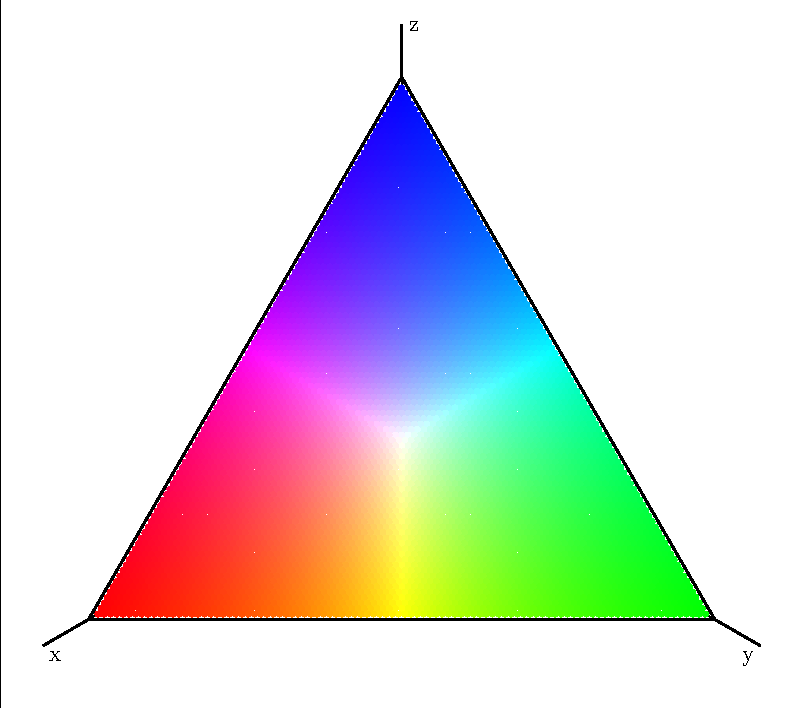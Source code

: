 size(400pt,400pt);
real m=1;
real n=1;
real fl=-2;
real fr=16;
real fu=14;
real fd=-2;
path frame=((fl*m,fu*n)--(fr*m,fu*n)--(fr*m,fd*n)--(fl*m,fd*n)--cycle);
draw(frame,linewidth(0));
pair x0000=(0*m,0*n);
real sot=2**.5;
real sos=6**.5;
real stt=(3/2)**.5;
real scl=10;
pair X=x0000;
pair Y=x0000+(sot*m*scl,0*m*scl);
pair Z=x0000+((sot/2)*m*scl,stt*m*scl);
pair Xf=X+(0*m*scl,-0.14*m*scl);
pair Yf=Y+(0*m*scl,-0.14*m*scl);
pair Xx=x0000-((1/sot)*m*scl*(1/7),(1/sos)*m*scl*(1/7));
pair Yy=Y+((1/sot)*m*scl*(1/7),(1/sos)*m*scl*(-1/7));
pair Zz=Z+(0*m*scl,((1/sos)*2*(1/7))*m*scl);
pair M=x0000+((sot/2)*m*scl,stt*m*scl*(1/3));
pair f0f0=0.01*X+0.01*Y+0.98*Z;
pair f0f1=0.01*X+0.02*Y+0.97*Z;
pair f0f2=0.01*X+0.03*Y+0.96*Z;
pair f0f3=0.01*X+0.04*Y+0.95*Z;
pair f0f4=0.01*X+0.05*Y+0.94*Z;
pair f0f5=0.01*X+0.06*Y+0.93*Z;
pair f0f6=0.01*X+0.07*Y+0.92*Z;
pair f0f7=0.01*X+0.08*Y+0.91*Z;
pair f0f8=0.01*X+0.09*Y+0.9*Z;
pair f0f9=0.01*X+0.1*Y+0.89*Z;
pair f0f10=0.01*X+0.11*Y+0.88*Z;
pair f0f11=0.01*X+0.12*Y+0.87*Z;
pair f0f12=0.01*X+0.13*Y+0.86*Z;
pair f0f13=0.01*X+0.14*Y+0.85*Z;
pair f0f14=0.01*X+0.15*Y+0.84*Z;
pair f0f15=0.01*X+0.16*Y+0.83*Z;
pair f0f16=0.01*X+0.17*Y+0.82*Z;
pair f0f17=0.01*X+0.18*Y+0.81*Z;
pair f0f18=0.01*X+0.19*Y+0.8*Z;
pair f0f19=0.01*X+0.2*Y+0.79*Z;
pair f0f20=0.01*X+0.21*Y+0.78*Z;
pair f0f21=0.01*X+0.22*Y+0.77*Z;
pair f0f22=0.01*X+0.23*Y+0.76*Z;
pair f0f23=0.01*X+0.24*Y+0.75*Z;
pair f0f24=0.01*X+0.25*Y+0.74*Z;
pair f0f25=0.01*X+0.26*Y+0.73*Z;
pair f0f26=0.01*X+0.27*Y+0.72*Z;
pair f0f27=0.01*X+0.28*Y+0.71*Z;
pair f0f28=0.01*X+0.29*Y+0.7*Z;
pair f0f29=0.01*X+0.3*Y+0.69*Z;
pair f0f30=0.01*X+0.31*Y+0.68*Z;
pair f0f31=0.01*X+0.32*Y+0.67*Z;
pair f0f32=0.01*X+0.33*Y+0.66*Z;
pair f0f33=0.01*X+0.34*Y+0.65*Z;
pair f0f34=0.01*X+0.35*Y+0.64*Z;
pair f0f35=0.01*X+0.36*Y+0.63*Z;
pair f0f36=0.01*X+0.37*Y+0.62*Z;
pair f0f37=0.01*X+0.38*Y+0.61*Z;
pair f0f38=0.01*X+0.39*Y+0.6*Z;
pair f0f39=0.01*X+0.4*Y+0.59*Z;
pair f0f40=0.01*X+0.41*Y+0.58*Z;
pair f0f41=0.01*X+0.42*Y+0.57*Z;
pair f0f42=0.01*X+0.43*Y+0.56*Z;
pair f0f43=0.01*X+0.44*Y+0.55*Z;
pair f0f44=0.01*X+0.45*Y+0.54*Z;
pair f0f45=0.01*X+0.46*Y+0.53*Z;
pair f0f46=0.01*X+0.47*Y+0.52*Z;
pair f0f47=0.01*X+0.48*Y+0.51*Z;
pair f0f48=0.01*X+0.49*Y+0.5*Z;
pair f0f49=0.01*X+0.5*Y+0.49*Z;
pair f0f50=0.01*X+0.51*Y+0.48*Z;
pair f0f51=0.01*X+0.52*Y+0.47*Z;
pair f0f52=0.01*X+0.53*Y+0.46*Z;
pair f0f53=0.01*X+0.54*Y+0.45*Z;
pair f0f54=0.01*X+0.55*Y+0.44*Z;
pair f0f55=0.01*X+0.56*Y+0.43*Z;
pair f0f56=0.01*X+0.57*Y+0.42*Z;
pair f0f57=0.01*X+0.58*Y+0.41*Z;
pair f0f58=0.01*X+0.59*Y+0.4*Z;
pair f0f59=0.01*X+0.6*Y+0.39*Z;
pair f0f60=0.01*X+0.61*Y+0.38*Z;
pair f0f61=0.01*X+0.62*Y+0.37*Z;
pair f0f62=0.01*X+0.63*Y+0.36*Z;
pair f0f63=0.01*X+0.64*Y+0.35*Z;
pair f0f64=0.01*X+0.65*Y+0.34*Z;
pair f0f65=0.01*X+0.66*Y+0.33*Z;
pair f0f66=0.01*X+0.67*Y+0.32*Z;
pair f0f67=0.01*X+0.68*Y+0.31*Z;
pair f0f68=0.01*X+0.69*Y+0.3*Z;
pair f0f69=0.01*X+0.7*Y+0.29*Z;
pair f0f70=0.01*X+0.71*Y+0.28*Z;
pair f0f71=0.01*X+0.72*Y+0.27*Z;
pair f0f72=0.01*X+0.73*Y+0.26*Z;
pair f0f73=0.01*X+0.74*Y+0.25*Z;
pair f0f74=0.01*X+0.75*Y+0.24*Z;
pair f0f75=0.01*X+0.76*Y+0.23*Z;
pair f0f76=0.01*X+0.77*Y+0.22*Z;
pair f0f77=0.01*X+0.78*Y+0.21*Z;
pair f0f78=0.01*X+0.79*Y+0.2*Z;
pair f0f79=0.01*X+0.8*Y+0.19*Z;
pair f0f80=0.01*X+0.81*Y+0.18*Z;
pair f0f81=0.01*X+0.82*Y+0.17*Z;
pair f0f82=0.01*X+0.83*Y+0.16*Z;
pair f0f83=0.01*X+0.84*Y+0.15*Z;
pair f0f84=0.01*X+0.85*Y+0.14*Z;
pair f0f85=0.01*X+0.86*Y+0.13*Z;
pair f0f86=0.01*X+0.87*Y+0.12*Z;
pair f0f87=0.01*X+0.88*Y+0.11*Z;
pair f0f88=0.01*X+0.89*Y+0.1*Z;
pair f0f89=0.01*X+0.9*Y+0.09*Z;
pair f0f90=0.01*X+0.91*Y+0.08*Z;
pair f0f91=0.01*X+0.92*Y+0.07*Z;
pair f0f92=0.01*X+0.93*Y+0.0599999999999999*Z;
pair f0f93=0.01*X+0.94*Y+0.0499999999999999*Z;
pair f0f94=0.01*X+0.95*Y+0.0399999999999999*Z;
pair f0f95=0.01*X+0.96*Y+0.03*Z;
pair f0f96=0.01*X+0.97*Y+0.02*Z;
pair f0f97=0.01*X+0.98*Y+0.01*Z;
pair f1f0=0.02*X+0.01*Y+0.97*Z;
pair f1f1=0.02*X+0.02*Y+0.96*Z;
pair f1f2=0.02*X+0.03*Y+0.95*Z;
pair f1f3=0.02*X+0.04*Y+0.94*Z;
pair f1f4=0.02*X+0.05*Y+0.93*Z;
pair f1f5=0.02*X+0.06*Y+0.92*Z;
pair f1f6=0.02*X+0.07*Y+0.91*Z;
pair f1f7=0.02*X+0.08*Y+0.9*Z;
pair f1f8=0.02*X+0.09*Y+0.89*Z;
pair f1f9=0.02*X+0.1*Y+0.88*Z;
pair f1f10=0.02*X+0.11*Y+0.87*Z;
pair f1f11=0.02*X+0.12*Y+0.86*Z;
pair f1f12=0.02*X+0.13*Y+0.85*Z;
pair f1f13=0.02*X+0.14*Y+0.84*Z;
pair f1f14=0.02*X+0.15*Y+0.83*Z;
pair f1f15=0.02*X+0.16*Y+0.82*Z;
pair f1f16=0.02*X+0.17*Y+0.81*Z;
pair f1f17=0.02*X+0.18*Y+0.8*Z;
pair f1f18=0.02*X+0.19*Y+0.79*Z;
pair f1f19=0.02*X+0.2*Y+0.78*Z;
pair f1f20=0.02*X+0.21*Y+0.77*Z;
pair f1f21=0.02*X+0.22*Y+0.76*Z;
pair f1f22=0.02*X+0.23*Y+0.75*Z;
pair f1f23=0.02*X+0.24*Y+0.74*Z;
pair f1f24=0.02*X+0.25*Y+0.73*Z;
pair f1f25=0.02*X+0.26*Y+0.72*Z;
pair f1f26=0.02*X+0.27*Y+0.71*Z;
pair f1f27=0.02*X+0.28*Y+0.7*Z;
pair f1f28=0.02*X+0.29*Y+0.69*Z;
pair f1f29=0.02*X+0.3*Y+0.68*Z;
pair f1f30=0.02*X+0.31*Y+0.67*Z;
pair f1f31=0.02*X+0.32*Y+0.66*Z;
pair f1f32=0.02*X+0.33*Y+0.65*Z;
pair f1f33=0.02*X+0.34*Y+0.64*Z;
pair f1f34=0.02*X+0.35*Y+0.63*Z;
pair f1f35=0.02*X+0.36*Y+0.62*Z;
pair f1f36=0.02*X+0.37*Y+0.61*Z;
pair f1f37=0.02*X+0.38*Y+0.6*Z;
pair f1f38=0.02*X+0.39*Y+0.59*Z;
pair f1f39=0.02*X+0.4*Y+0.58*Z;
pair f1f40=0.02*X+0.41*Y+0.57*Z;
pair f1f41=0.02*X+0.42*Y+0.56*Z;
pair f1f42=0.02*X+0.43*Y+0.55*Z;
pair f1f43=0.02*X+0.44*Y+0.54*Z;
pair f1f44=0.02*X+0.45*Y+0.53*Z;
pair f1f45=0.02*X+0.46*Y+0.52*Z;
pair f1f46=0.02*X+0.47*Y+0.51*Z;
pair f1f47=0.02*X+0.48*Y+0.5*Z;
pair f1f48=0.02*X+0.49*Y+0.49*Z;
pair f1f49=0.02*X+0.5*Y+0.48*Z;
pair f1f50=0.02*X+0.51*Y+0.47*Z;
pair f1f51=0.02*X+0.52*Y+0.46*Z;
pair f1f52=0.02*X+0.53*Y+0.45*Z;
pair f1f53=0.02*X+0.54*Y+0.44*Z;
pair f1f54=0.02*X+0.55*Y+0.43*Z;
pair f1f55=0.02*X+0.56*Y+0.42*Z;
pair f1f56=0.02*X+0.57*Y+0.41*Z;
pair f1f57=0.02*X+0.58*Y+0.4*Z;
pair f1f58=0.02*X+0.59*Y+0.39*Z;
pair f1f59=0.02*X+0.6*Y+0.38*Z;
pair f1f60=0.02*X+0.61*Y+0.37*Z;
pair f1f61=0.02*X+0.62*Y+0.36*Z;
pair f1f62=0.02*X+0.63*Y+0.35*Z;
pair f1f63=0.02*X+0.64*Y+0.34*Z;
pair f1f64=0.02*X+0.65*Y+0.33*Z;
pair f1f65=0.02*X+0.66*Y+0.32*Z;
pair f1f66=0.02*X+0.67*Y+0.31*Z;
pair f1f67=0.02*X+0.68*Y+0.3*Z;
pair f1f68=0.02*X+0.69*Y+0.29*Z;
pair f1f69=0.02*X+0.7*Y+0.28*Z;
pair f1f70=0.02*X+0.71*Y+0.27*Z;
pair f1f71=0.02*X+0.72*Y+0.26*Z;
pair f1f72=0.02*X+0.73*Y+0.25*Z;
pair f1f73=0.02*X+0.74*Y+0.24*Z;
pair f1f74=0.02*X+0.75*Y+0.23*Z;
pair f1f75=0.02*X+0.76*Y+0.22*Z;
pair f1f76=0.02*X+0.77*Y+0.21*Z;
pair f1f77=0.02*X+0.78*Y+0.2*Z;
pair f1f78=0.02*X+0.79*Y+0.19*Z;
pair f1f79=0.02*X+0.8*Y+0.18*Z;
pair f1f80=0.02*X+0.81*Y+0.17*Z;
pair f1f81=0.02*X+0.82*Y+0.16*Z;
pair f1f82=0.02*X+0.83*Y+0.15*Z;
pair f1f83=0.02*X+0.84*Y+0.14*Z;
pair f1f84=0.02*X+0.85*Y+0.13*Z;
pair f1f85=0.02*X+0.86*Y+0.12*Z;
pair f1f86=0.02*X+0.87*Y+0.11*Z;
pair f1f87=0.02*X+0.88*Y+0.1*Z;
pair f1f88=0.02*X+0.89*Y+0.09*Z;
pair f1f89=0.02*X+0.9*Y+0.08*Z;
pair f1f90=0.02*X+0.91*Y+0.07*Z;
pair f1f91=0.02*X+0.92*Y+0.0599999999999999*Z;
pair f1f92=0.02*X+0.93*Y+0.0499999999999999*Z;
pair f1f93=0.02*X+0.94*Y+0.0399999999999999*Z;
pair f1f94=0.02*X+0.95*Y+0.0299999999999999*Z;
pair f1f95=0.02*X+0.96*Y+0.02*Z;
pair f1f96=0.02*X+0.97*Y+0.01*Z;
pair f2f0=0.03*X+0.01*Y+0.96*Z;
pair f2f1=0.03*X+0.02*Y+0.95*Z;
pair f2f2=0.03*X+0.03*Y+0.94*Z;
pair f2f3=0.03*X+0.04*Y+0.93*Z;
pair f2f4=0.03*X+0.05*Y+0.92*Z;
pair f2f5=0.03*X+0.06*Y+0.91*Z;
pair f2f6=0.03*X+0.07*Y+0.9*Z;
pair f2f7=0.03*X+0.08*Y+0.89*Z;
pair f2f8=0.03*X+0.09*Y+0.88*Z;
pair f2f9=0.03*X+0.1*Y+0.87*Z;
pair f2f10=0.03*X+0.11*Y+0.86*Z;
pair f2f11=0.03*X+0.12*Y+0.85*Z;
pair f2f12=0.03*X+0.13*Y+0.84*Z;
pair f2f13=0.03*X+0.14*Y+0.83*Z;
pair f2f14=0.03*X+0.15*Y+0.82*Z;
pair f2f15=0.03*X+0.16*Y+0.81*Z;
pair f2f16=0.03*X+0.17*Y+0.8*Z;
pair f2f17=0.03*X+0.18*Y+0.79*Z;
pair f2f18=0.03*X+0.19*Y+0.78*Z;
pair f2f19=0.03*X+0.2*Y+0.77*Z;
pair f2f20=0.03*X+0.21*Y+0.76*Z;
pair f2f21=0.03*X+0.22*Y+0.75*Z;
pair f2f22=0.03*X+0.23*Y+0.74*Z;
pair f2f23=0.03*X+0.24*Y+0.73*Z;
pair f2f24=0.03*X+0.25*Y+0.72*Z;
pair f2f25=0.03*X+0.26*Y+0.71*Z;
pair f2f26=0.03*X+0.27*Y+0.7*Z;
pair f2f27=0.03*X+0.28*Y+0.69*Z;
pair f2f28=0.03*X+0.29*Y+0.68*Z;
pair f2f29=0.03*X+0.3*Y+0.67*Z;
pair f2f30=0.03*X+0.31*Y+0.66*Z;
pair f2f31=0.03*X+0.32*Y+0.65*Z;
pair f2f32=0.03*X+0.33*Y+0.64*Z;
pair f2f33=0.03*X+0.34*Y+0.63*Z;
pair f2f34=0.03*X+0.35*Y+0.62*Z;
pair f2f35=0.03*X+0.36*Y+0.61*Z;
pair f2f36=0.03*X+0.37*Y+0.6*Z;
pair f2f37=0.03*X+0.38*Y+0.59*Z;
pair f2f38=0.03*X+0.39*Y+0.58*Z;
pair f2f39=0.03*X+0.4*Y+0.57*Z;
pair f2f40=0.03*X+0.41*Y+0.56*Z;
pair f2f41=0.03*X+0.42*Y+0.55*Z;
pair f2f42=0.03*X+0.43*Y+0.54*Z;
pair f2f43=0.03*X+0.44*Y+0.53*Z;
pair f2f44=0.03*X+0.45*Y+0.52*Z;
pair f2f45=0.03*X+0.46*Y+0.51*Z;
pair f2f46=0.03*X+0.47*Y+0.5*Z;
pair f2f47=0.03*X+0.48*Y+0.49*Z;
pair f2f48=0.03*X+0.49*Y+0.48*Z;
pair f2f49=0.03*X+0.5*Y+0.47*Z;
pair f2f50=0.03*X+0.51*Y+0.46*Z;
pair f2f51=0.03*X+0.52*Y+0.45*Z;
pair f2f52=0.03*X+0.53*Y+0.44*Z;
pair f2f53=0.03*X+0.54*Y+0.43*Z;
pair f2f54=0.03*X+0.55*Y+0.42*Z;
pair f2f55=0.03*X+0.56*Y+0.41*Z;
pair f2f56=0.03*X+0.57*Y+0.4*Z;
pair f2f57=0.03*X+0.58*Y+0.39*Z;
pair f2f58=0.03*X+0.59*Y+0.38*Z;
pair f2f59=0.03*X+0.6*Y+0.37*Z;
pair f2f60=0.03*X+0.61*Y+0.36*Z;
pair f2f61=0.03*X+0.62*Y+0.35*Z;
pair f2f62=0.03*X+0.63*Y+0.34*Z;
pair f2f63=0.03*X+0.64*Y+0.33*Z;
pair f2f64=0.03*X+0.65*Y+0.32*Z;
pair f2f65=0.03*X+0.66*Y+0.31*Z;
pair f2f66=0.03*X+0.67*Y+0.3*Z;
pair f2f67=0.03*X+0.68*Y+0.29*Z;
pair f2f68=0.03*X+0.69*Y+0.28*Z;
pair f2f69=0.03*X+0.7*Y+0.27*Z;
pair f2f70=0.03*X+0.71*Y+0.26*Z;
pair f2f71=0.03*X+0.72*Y+0.25*Z;
pair f2f72=0.03*X+0.73*Y+0.24*Z;
pair f2f73=0.03*X+0.74*Y+0.23*Z;
pair f2f74=0.03*X+0.75*Y+0.22*Z;
pair f2f75=0.03*X+0.76*Y+0.21*Z;
pair f2f76=0.03*X+0.77*Y+0.2*Z;
pair f2f77=0.03*X+0.78*Y+0.19*Z;
pair f2f78=0.03*X+0.79*Y+0.18*Z;
pair f2f79=0.03*X+0.8*Y+0.17*Z;
pair f2f80=0.03*X+0.81*Y+0.16*Z;
pair f2f81=0.03*X+0.82*Y+0.15*Z;
pair f2f82=0.03*X+0.83*Y+0.14*Z;
pair f2f83=0.03*X+0.84*Y+0.13*Z;
pair f2f84=0.03*X+0.85*Y+0.12*Z;
pair f2f85=0.03*X+0.86*Y+0.11*Z;
pair f2f86=0.03*X+0.87*Y+0.1*Z;
pair f2f87=0.03*X+0.88*Y+0.09*Z;
pair f2f88=0.03*X+0.89*Y+0.08*Z;
pair f2f89=0.03*X+0.9*Y+0.07*Z;
pair f2f90=0.03*X+0.91*Y+0.0599999999999999*Z;
pair f2f91=0.03*X+0.92*Y+0.0499999999999999*Z;
pair f2f92=0.03*X+0.93*Y+0.0399999999999999*Z;
pair f2f93=0.03*X+0.94*Y+0.0299999999999999*Z;
pair f2f94=0.03*X+0.95*Y+0.0199999999999999*Z;
pair f2f95=0.03*X+0.96*Y+0.01*Z;
pair f3f0=0.04*X+0.01*Y+0.95*Z;
pair f3f1=0.04*X+0.02*Y+0.94*Z;
pair f3f2=0.04*X+0.03*Y+0.93*Z;
pair f3f3=0.04*X+0.04*Y+0.92*Z;
pair f3f4=0.04*X+0.05*Y+0.91*Z;
pair f3f5=0.04*X+0.06*Y+0.9*Z;
pair f3f6=0.04*X+0.07*Y+0.89*Z;
pair f3f7=0.04*X+0.08*Y+0.88*Z;
pair f3f8=0.04*X+0.09*Y+0.87*Z;
pair f3f9=0.04*X+0.1*Y+0.86*Z;
pair f3f10=0.04*X+0.11*Y+0.85*Z;
pair f3f11=0.04*X+0.12*Y+0.84*Z;
pair f3f12=0.04*X+0.13*Y+0.83*Z;
pair f3f13=0.04*X+0.14*Y+0.82*Z;
pair f3f14=0.04*X+0.15*Y+0.81*Z;
pair f3f15=0.04*X+0.16*Y+0.8*Z;
pair f3f16=0.04*X+0.17*Y+0.79*Z;
pair f3f17=0.04*X+0.18*Y+0.78*Z;
pair f3f18=0.04*X+0.19*Y+0.77*Z;
pair f3f19=0.04*X+0.2*Y+0.76*Z;
pair f3f20=0.04*X+0.21*Y+0.75*Z;
pair f3f21=0.04*X+0.22*Y+0.74*Z;
pair f3f22=0.04*X+0.23*Y+0.73*Z;
pair f3f23=0.04*X+0.24*Y+0.72*Z;
pair f3f24=0.04*X+0.25*Y+0.71*Z;
pair f3f25=0.04*X+0.26*Y+0.7*Z;
pair f3f26=0.04*X+0.27*Y+0.69*Z;
pair f3f27=0.04*X+0.28*Y+0.68*Z;
pair f3f28=0.04*X+0.29*Y+0.67*Z;
pair f3f29=0.04*X+0.3*Y+0.66*Z;
pair f3f30=0.04*X+0.31*Y+0.65*Z;
pair f3f31=0.04*X+0.32*Y+0.64*Z;
pair f3f32=0.04*X+0.33*Y+0.63*Z;
pair f3f33=0.04*X+0.34*Y+0.62*Z;
pair f3f34=0.04*X+0.35*Y+0.61*Z;
pair f3f35=0.04*X+0.36*Y+0.6*Z;
pair f3f36=0.04*X+0.37*Y+0.59*Z;
pair f3f37=0.04*X+0.38*Y+0.58*Z;
pair f3f38=0.04*X+0.39*Y+0.57*Z;
pair f3f39=0.04*X+0.4*Y+0.56*Z;
pair f3f40=0.04*X+0.41*Y+0.55*Z;
pair f3f41=0.04*X+0.42*Y+0.54*Z;
pair f3f42=0.04*X+0.43*Y+0.53*Z;
pair f3f43=0.04*X+0.44*Y+0.52*Z;
pair f3f44=0.04*X+0.45*Y+0.51*Z;
pair f3f45=0.04*X+0.46*Y+0.5*Z;
pair f3f46=0.04*X+0.47*Y+0.49*Z;
pair f3f47=0.04*X+0.48*Y+0.48*Z;
pair f3f48=0.04*X+0.49*Y+0.47*Z;
pair f3f49=0.04*X+0.5*Y+0.46*Z;
pair f3f50=0.04*X+0.51*Y+0.45*Z;
pair f3f51=0.04*X+0.52*Y+0.44*Z;
pair f3f52=0.04*X+0.53*Y+0.43*Z;
pair f3f53=0.04*X+0.54*Y+0.42*Z;
pair f3f54=0.04*X+0.55*Y+0.41*Z;
pair f3f55=0.04*X+0.56*Y+0.4*Z;
pair f3f56=0.04*X+0.57*Y+0.39*Z;
pair f3f57=0.04*X+0.58*Y+0.38*Z;
pair f3f58=0.04*X+0.59*Y+0.37*Z;
pair f3f59=0.04*X+0.6*Y+0.36*Z;
pair f3f60=0.04*X+0.61*Y+0.35*Z;
pair f3f61=0.04*X+0.62*Y+0.34*Z;
pair f3f62=0.04*X+0.63*Y+0.33*Z;
pair f3f63=0.04*X+0.64*Y+0.32*Z;
pair f3f64=0.04*X+0.65*Y+0.31*Z;
pair f3f65=0.04*X+0.66*Y+0.3*Z;
pair f3f66=0.04*X+0.67*Y+0.29*Z;
pair f3f67=0.04*X+0.68*Y+0.28*Z;
pair f3f68=0.04*X+0.69*Y+0.27*Z;
pair f3f69=0.04*X+0.7*Y+0.26*Z;
pair f3f70=0.04*X+0.71*Y+0.25*Z;
pair f3f71=0.04*X+0.72*Y+0.24*Z;
pair f3f72=0.04*X+0.73*Y+0.23*Z;
pair f3f73=0.04*X+0.74*Y+0.22*Z;
pair f3f74=0.04*X+0.75*Y+0.21*Z;
pair f3f75=0.04*X+0.76*Y+0.2*Z;
pair f3f76=0.04*X+0.77*Y+0.19*Z;
pair f3f77=0.04*X+0.78*Y+0.18*Z;
pair f3f78=0.04*X+0.79*Y+0.17*Z;
pair f3f79=0.04*X+0.8*Y+0.16*Z;
pair f3f80=0.04*X+0.81*Y+0.15*Z;
pair f3f81=0.04*X+0.82*Y+0.14*Z;
pair f3f82=0.04*X+0.83*Y+0.13*Z;
pair f3f83=0.04*X+0.84*Y+0.12*Z;
pair f3f84=0.04*X+0.85*Y+0.11*Z;
pair f3f85=0.04*X+0.86*Y+0.1*Z;
pair f3f86=0.04*X+0.87*Y+0.09*Z;
pair f3f87=0.04*X+0.88*Y+0.08*Z;
pair f3f88=0.04*X+0.89*Y+0.07*Z;
pair f3f89=0.04*X+0.9*Y+0.0599999999999999*Z;
pair f3f90=0.04*X+0.91*Y+0.0499999999999999*Z;
pair f3f91=0.04*X+0.92*Y+0.0399999999999999*Z;
pair f3f92=0.04*X+0.93*Y+0.0299999999999999*Z;
pair f3f93=0.04*X+0.94*Y+0.0199999999999999*Z;
pair f3f94=0.04*X+0.95*Y+0.0099999999999999*Z;
pair f4f0=0.05*X+0.01*Y+0.94*Z;
pair f4f1=0.05*X+0.02*Y+0.93*Z;
pair f4f2=0.05*X+0.03*Y+0.92*Z;
pair f4f3=0.05*X+0.04*Y+0.91*Z;
pair f4f4=0.05*X+0.05*Y+0.9*Z;
pair f4f5=0.05*X+0.06*Y+0.89*Z;
pair f4f6=0.05*X+0.07*Y+0.88*Z;
pair f4f7=0.05*X+0.08*Y+0.87*Z;
pair f4f8=0.05*X+0.09*Y+0.86*Z;
pair f4f9=0.05*X+0.1*Y+0.85*Z;
pair f4f10=0.05*X+0.11*Y+0.84*Z;
pair f4f11=0.05*X+0.12*Y+0.83*Z;
pair f4f12=0.05*X+0.13*Y+0.82*Z;
pair f4f13=0.05*X+0.14*Y+0.81*Z;
pair f4f14=0.05*X+0.15*Y+0.8*Z;
pair f4f15=0.05*X+0.16*Y+0.79*Z;
pair f4f16=0.05*X+0.17*Y+0.78*Z;
pair f4f17=0.05*X+0.18*Y+0.77*Z;
pair f4f18=0.05*X+0.19*Y+0.76*Z;
pair f4f19=0.05*X+0.2*Y+0.75*Z;
pair f4f20=0.05*X+0.21*Y+0.74*Z;
pair f4f21=0.05*X+0.22*Y+0.73*Z;
pair f4f22=0.05*X+0.23*Y+0.72*Z;
pair f4f23=0.05*X+0.24*Y+0.71*Z;
pair f4f24=0.05*X+0.25*Y+0.7*Z;
pair f4f25=0.05*X+0.26*Y+0.69*Z;
pair f4f26=0.05*X+0.27*Y+0.68*Z;
pair f4f27=0.05*X+0.28*Y+0.67*Z;
pair f4f28=0.05*X+0.29*Y+0.66*Z;
pair f4f29=0.05*X+0.3*Y+0.65*Z;
pair f4f30=0.05*X+0.31*Y+0.64*Z;
pair f4f31=0.05*X+0.32*Y+0.63*Z;
pair f4f32=0.05*X+0.33*Y+0.62*Z;
pair f4f33=0.05*X+0.34*Y+0.61*Z;
pair f4f34=0.05*X+0.35*Y+0.6*Z;
pair f4f35=0.05*X+0.36*Y+0.59*Z;
pair f4f36=0.05*X+0.37*Y+0.58*Z;
pair f4f37=0.05*X+0.38*Y+0.57*Z;
pair f4f38=0.05*X+0.39*Y+0.56*Z;
pair f4f39=0.05*X+0.4*Y+0.55*Z;
pair f4f40=0.05*X+0.41*Y+0.54*Z;
pair f4f41=0.05*X+0.42*Y+0.53*Z;
pair f4f42=0.05*X+0.43*Y+0.52*Z;
pair f4f43=0.05*X+0.44*Y+0.51*Z;
pair f4f44=0.05*X+0.45*Y+0.5*Z;
pair f4f45=0.05*X+0.46*Y+0.49*Z;
pair f4f46=0.05*X+0.47*Y+0.48*Z;
pair f4f47=0.05*X+0.48*Y+0.47*Z;
pair f4f48=0.05*X+0.49*Y+0.46*Z;
pair f4f49=0.05*X+0.5*Y+0.45*Z;
pair f4f50=0.05*X+0.51*Y+0.44*Z;
pair f4f51=0.05*X+0.52*Y+0.43*Z;
pair f4f52=0.05*X+0.53*Y+0.42*Z;
pair f4f53=0.05*X+0.54*Y+0.41*Z;
pair f4f54=0.05*X+0.55*Y+0.4*Z;
pair f4f55=0.05*X+0.56*Y+0.39*Z;
pair f4f56=0.05*X+0.57*Y+0.38*Z;
pair f4f57=0.05*X+0.58*Y+0.37*Z;
pair f4f58=0.05*X+0.59*Y+0.36*Z;
pair f4f59=0.05*X+0.6*Y+0.35*Z;
pair f4f60=0.05*X+0.61*Y+0.34*Z;
pair f4f61=0.05*X+0.62*Y+0.33*Z;
pair f4f62=0.05*X+0.63*Y+0.32*Z;
pair f4f63=0.05*X+0.64*Y+0.31*Z;
pair f4f64=0.05*X+0.65*Y+0.3*Z;
pair f4f65=0.05*X+0.66*Y+0.29*Z;
pair f4f66=0.05*X+0.67*Y+0.28*Z;
pair f4f67=0.05*X+0.68*Y+0.27*Z;
pair f4f68=0.05*X+0.69*Y+0.26*Z;
pair f4f69=0.05*X+0.7*Y+0.25*Z;
pair f4f70=0.05*X+0.71*Y+0.24*Z;
pair f4f71=0.05*X+0.72*Y+0.23*Z;
pair f4f72=0.05*X+0.73*Y+0.22*Z;
pair f4f73=0.05*X+0.74*Y+0.21*Z;
pair f4f74=0.05*X+0.75*Y+0.2*Z;
pair f4f75=0.05*X+0.76*Y+0.19*Z;
pair f4f76=0.05*X+0.77*Y+0.18*Z;
pair f4f77=0.05*X+0.78*Y+0.17*Z;
pair f4f78=0.05*X+0.79*Y+0.16*Z;
pair f4f79=0.05*X+0.8*Y+0.15*Z;
pair f4f80=0.05*X+0.81*Y+0.14*Z;
pair f4f81=0.05*X+0.82*Y+0.13*Z;
pair f4f82=0.05*X+0.83*Y+0.12*Z;
pair f4f83=0.05*X+0.84*Y+0.11*Z;
pair f4f84=0.05*X+0.85*Y+0.1*Z;
pair f4f85=0.05*X+0.86*Y+0.09*Z;
pair f4f86=0.05*X+0.87*Y+0.08*Z;
pair f4f87=0.05*X+0.88*Y+0.07*Z;
pair f4f88=0.05*X+0.89*Y+0.0599999999999999*Z;
pair f4f89=0.05*X+0.9*Y+0.0499999999999999*Z;
pair f4f90=0.05*X+0.91*Y+0.0399999999999999*Z;
pair f4f91=0.05*X+0.92*Y+0.0299999999999999*Z;
pair f4f92=0.05*X+0.93*Y+0.0199999999999999*Z;
pair f4f93=0.05*X+0.94*Y+0.0099999999999999*Z;
pair f5f0=0.06*X+0.01*Y+0.93*Z;
pair f5f1=0.06*X+0.02*Y+0.92*Z;
pair f5f2=0.06*X+0.03*Y+0.91*Z;
pair f5f3=0.06*X+0.04*Y+0.9*Z;
pair f5f4=0.06*X+0.05*Y+0.89*Z;
pair f5f5=0.06*X+0.06*Y+0.88*Z;
pair f5f6=0.06*X+0.07*Y+0.87*Z;
pair f5f7=0.06*X+0.08*Y+0.86*Z;
pair f5f8=0.06*X+0.09*Y+0.85*Z;
pair f5f9=0.06*X+0.1*Y+0.84*Z;
pair f5f10=0.06*X+0.11*Y+0.83*Z;
pair f5f11=0.06*X+0.12*Y+0.82*Z;
pair f5f12=0.06*X+0.13*Y+0.81*Z;
pair f5f13=0.06*X+0.14*Y+0.8*Z;
pair f5f14=0.06*X+0.15*Y+0.79*Z;
pair f5f15=0.06*X+0.16*Y+0.78*Z;
pair f5f16=0.06*X+0.17*Y+0.77*Z;
pair f5f17=0.06*X+0.18*Y+0.76*Z;
pair f5f18=0.06*X+0.19*Y+0.75*Z;
pair f5f19=0.06*X+0.2*Y+0.74*Z;
pair f5f20=0.06*X+0.21*Y+0.73*Z;
pair f5f21=0.06*X+0.22*Y+0.72*Z;
pair f5f22=0.06*X+0.23*Y+0.71*Z;
pair f5f23=0.06*X+0.24*Y+0.7*Z;
pair f5f24=0.06*X+0.25*Y+0.69*Z;
pair f5f25=0.06*X+0.26*Y+0.68*Z;
pair f5f26=0.06*X+0.27*Y+0.67*Z;
pair f5f27=0.06*X+0.28*Y+0.66*Z;
pair f5f28=0.06*X+0.29*Y+0.65*Z;
pair f5f29=0.06*X+0.3*Y+0.64*Z;
pair f5f30=0.06*X+0.31*Y+0.63*Z;
pair f5f31=0.06*X+0.32*Y+0.62*Z;
pair f5f32=0.06*X+0.33*Y+0.61*Z;
pair f5f33=0.06*X+0.34*Y+0.6*Z;
pair f5f34=0.06*X+0.35*Y+0.59*Z;
pair f5f35=0.06*X+0.36*Y+0.58*Z;
pair f5f36=0.06*X+0.37*Y+0.57*Z;
pair f5f37=0.06*X+0.38*Y+0.56*Z;
pair f5f38=0.06*X+0.39*Y+0.55*Z;
pair f5f39=0.06*X+0.4*Y+0.54*Z;
pair f5f40=0.06*X+0.41*Y+0.53*Z;
pair f5f41=0.06*X+0.42*Y+0.52*Z;
pair f5f42=0.06*X+0.43*Y+0.51*Z;
pair f5f43=0.06*X+0.44*Y+0.5*Z;
pair f5f44=0.06*X+0.45*Y+0.49*Z;
pair f5f45=0.06*X+0.46*Y+0.48*Z;
pair f5f46=0.06*X+0.47*Y+0.47*Z;
pair f5f47=0.06*X+0.48*Y+0.46*Z;
pair f5f48=0.06*X+0.49*Y+0.45*Z;
pair f5f49=0.06*X+0.5*Y+0.44*Z;
pair f5f50=0.06*X+0.51*Y+0.43*Z;
pair f5f51=0.06*X+0.52*Y+0.42*Z;
pair f5f52=0.06*X+0.53*Y+0.41*Z;
pair f5f53=0.06*X+0.54*Y+0.4*Z;
pair f5f54=0.06*X+0.55*Y+0.39*Z;
pair f5f55=0.06*X+0.56*Y+0.38*Z;
pair f5f56=0.06*X+0.57*Y+0.37*Z;
pair f5f57=0.06*X+0.58*Y+0.36*Z;
pair f5f58=0.06*X+0.59*Y+0.35*Z;
pair f5f59=0.06*X+0.6*Y+0.34*Z;
pair f5f60=0.06*X+0.61*Y+0.33*Z;
pair f5f61=0.06*X+0.62*Y+0.32*Z;
pair f5f62=0.06*X+0.63*Y+0.31*Z;
pair f5f63=0.06*X+0.64*Y+0.3*Z;
pair f5f64=0.06*X+0.65*Y+0.29*Z;
pair f5f65=0.06*X+0.66*Y+0.28*Z;
pair f5f66=0.06*X+0.67*Y+0.27*Z;
pair f5f67=0.06*X+0.68*Y+0.26*Z;
pair f5f68=0.06*X+0.69*Y+0.25*Z;
pair f5f69=0.06*X+0.7*Y+0.24*Z;
pair f5f70=0.06*X+0.71*Y+0.23*Z;
pair f5f71=0.06*X+0.72*Y+0.22*Z;
pair f5f72=0.06*X+0.73*Y+0.21*Z;
pair f5f73=0.06*X+0.74*Y+0.2*Z;
pair f5f74=0.06*X+0.75*Y+0.19*Z;
pair f5f75=0.06*X+0.76*Y+0.18*Z;
pair f5f76=0.06*X+0.77*Y+0.17*Z;
pair f5f77=0.06*X+0.78*Y+0.16*Z;
pair f5f78=0.06*X+0.79*Y+0.15*Z;
pair f5f79=0.06*X+0.8*Y+0.14*Z;
pair f5f80=0.06*X+0.81*Y+0.13*Z;
pair f5f81=0.06*X+0.82*Y+0.12*Z;
pair f5f82=0.06*X+0.83*Y+0.11*Z;
pair f5f83=0.06*X+0.84*Y+0.1*Z;
pair f5f84=0.06*X+0.85*Y+0.0900000000000001*Z;
pair f5f85=0.06*X+0.86*Y+0.0800000000000001*Z;
pair f5f86=0.06*X+0.87*Y+0.0700000000000001*Z;
pair f5f87=0.06*X+0.88*Y+0.0600000000000001*Z;
pair f5f88=0.06*X+0.89*Y+0.05*Z;
pair f5f89=0.06*X+0.9*Y+0.04*Z;
pair f5f90=0.06*X+0.91*Y+0.03*Z;
pair f5f91=0.06*X+0.92*Y+0.02*Z;
pair f5f92=0.06*X+0.93*Y+0.01*Z;
pair f6f0=0.07*X+0.01*Y+0.92*Z;
pair f6f1=0.07*X+0.02*Y+0.91*Z;
pair f6f2=0.07*X+0.03*Y+0.9*Z;
pair f6f3=0.07*X+0.04*Y+0.89*Z;
pair f6f4=0.07*X+0.05*Y+0.88*Z;
pair f6f5=0.07*X+0.06*Y+0.87*Z;
pair f6f6=0.07*X+0.07*Y+0.86*Z;
pair f6f7=0.07*X+0.08*Y+0.85*Z;
pair f6f8=0.07*X+0.09*Y+0.84*Z;
pair f6f9=0.07*X+0.1*Y+0.83*Z;
pair f6f10=0.07*X+0.11*Y+0.82*Z;
pair f6f11=0.07*X+0.12*Y+0.81*Z;
pair f6f12=0.07*X+0.13*Y+0.8*Z;
pair f6f13=0.07*X+0.14*Y+0.79*Z;
pair f6f14=0.07*X+0.15*Y+0.78*Z;
pair f6f15=0.07*X+0.16*Y+0.77*Z;
pair f6f16=0.07*X+0.17*Y+0.76*Z;
pair f6f17=0.07*X+0.18*Y+0.75*Z;
pair f6f18=0.07*X+0.19*Y+0.74*Z;
pair f6f19=0.07*X+0.2*Y+0.73*Z;
pair f6f20=0.07*X+0.21*Y+0.72*Z;
pair f6f21=0.07*X+0.22*Y+0.71*Z;
pair f6f22=0.07*X+0.23*Y+0.7*Z;
pair f6f23=0.07*X+0.24*Y+0.69*Z;
pair f6f24=0.07*X+0.25*Y+0.68*Z;
pair f6f25=0.07*X+0.26*Y+0.67*Z;
pair f6f26=0.07*X+0.27*Y+0.66*Z;
pair f6f27=0.07*X+0.28*Y+0.65*Z;
pair f6f28=0.07*X+0.29*Y+0.64*Z;
pair f6f29=0.07*X+0.3*Y+0.63*Z;
pair f6f30=0.07*X+0.31*Y+0.62*Z;
pair f6f31=0.07*X+0.32*Y+0.61*Z;
pair f6f32=0.07*X+0.33*Y+0.6*Z;
pair f6f33=0.07*X+0.34*Y+0.59*Z;
pair f6f34=0.07*X+0.35*Y+0.58*Z;
pair f6f35=0.07*X+0.36*Y+0.57*Z;
pair f6f36=0.07*X+0.37*Y+0.56*Z;
pair f6f37=0.07*X+0.38*Y+0.55*Z;
pair f6f38=0.07*X+0.39*Y+0.54*Z;
pair f6f39=0.07*X+0.4*Y+0.53*Z;
pair f6f40=0.07*X+0.41*Y+0.52*Z;
pair f6f41=0.07*X+0.42*Y+0.51*Z;
pair f6f42=0.07*X+0.43*Y+0.5*Z;
pair f6f43=0.07*X+0.44*Y+0.49*Z;
pair f6f44=0.07*X+0.45*Y+0.48*Z;
pair f6f45=0.07*X+0.46*Y+0.47*Z;
pair f6f46=0.07*X+0.47*Y+0.46*Z;
pair f6f47=0.07*X+0.48*Y+0.45*Z;
pair f6f48=0.07*X+0.49*Y+0.44*Z;
pair f6f49=0.07*X+0.5*Y+0.43*Z;
pair f6f50=0.07*X+0.51*Y+0.42*Z;
pair f6f51=0.07*X+0.52*Y+0.41*Z;
pair f6f52=0.07*X+0.53*Y+0.4*Z;
pair f6f53=0.07*X+0.54*Y+0.39*Z;
pair f6f54=0.07*X+0.55*Y+0.38*Z;
pair f6f55=0.07*X+0.56*Y+0.37*Z;
pair f6f56=0.07*X+0.57*Y+0.36*Z;
pair f6f57=0.07*X+0.58*Y+0.35*Z;
pair f6f58=0.07*X+0.59*Y+0.34*Z;
pair f6f59=0.07*X+0.6*Y+0.33*Z;
pair f6f60=0.07*X+0.61*Y+0.32*Z;
pair f6f61=0.07*X+0.62*Y+0.31*Z;
pair f6f62=0.07*X+0.63*Y+0.3*Z;
pair f6f63=0.07*X+0.64*Y+0.29*Z;
pair f6f64=0.07*X+0.65*Y+0.28*Z;
pair f6f65=0.07*X+0.66*Y+0.27*Z;
pair f6f66=0.07*X+0.67*Y+0.26*Z;
pair f6f67=0.07*X+0.68*Y+0.25*Z;
pair f6f68=0.07*X+0.69*Y+0.24*Z;
pair f6f69=0.07*X+0.7*Y+0.23*Z;
pair f6f70=0.07*X+0.71*Y+0.22*Z;
pair f6f71=0.07*X+0.72*Y+0.21*Z;
pair f6f72=0.07*X+0.73*Y+0.2*Z;
pair f6f73=0.07*X+0.74*Y+0.19*Z;
pair f6f74=0.07*X+0.75*Y+0.18*Z;
pair f6f75=0.07*X+0.76*Y+0.17*Z;
pair f6f76=0.07*X+0.77*Y+0.16*Z;
pair f6f77=0.07*X+0.78*Y+0.15*Z;
pair f6f78=0.07*X+0.79*Y+0.14*Z;
pair f6f79=0.07*X+0.8*Y+0.13*Z;
pair f6f80=0.07*X+0.81*Y+0.12*Z;
pair f6f81=0.07*X+0.82*Y+0.11*Z;
pair f6f82=0.07*X+0.83*Y+0.0999999999999999*Z;
pair f6f83=0.07*X+0.84*Y+0.0900000000000001*Z;
pair f6f84=0.07*X+0.85*Y+0.0800000000000001*Z;
pair f6f85=0.07*X+0.86*Y+0.0700000000000001*Z;
pair f6f86=0.07*X+0.87*Y+0.0600000000000001*Z;
pair f6f87=0.07*X+0.88*Y+0.05*Z;
pair f6f88=0.07*X+0.89*Y+0.04*Z;
pair f6f89=0.07*X+0.9*Y+0.03*Z;
pair f6f90=0.07*X+0.91*Y+0.02*Z;
pair f6f91=0.07*X+0.92*Y+0.01*Z;
pair f7f0=0.08*X+0.01*Y+0.91*Z;
pair f7f1=0.08*X+0.02*Y+0.9*Z;
pair f7f2=0.08*X+0.03*Y+0.89*Z;
pair f7f3=0.08*X+0.04*Y+0.88*Z;
pair f7f4=0.08*X+0.05*Y+0.87*Z;
pair f7f5=0.08*X+0.06*Y+0.86*Z;
pair f7f6=0.08*X+0.07*Y+0.85*Z;
pair f7f7=0.08*X+0.08*Y+0.84*Z;
pair f7f8=0.08*X+0.09*Y+0.83*Z;
pair f7f9=0.08*X+0.1*Y+0.82*Z;
pair f7f10=0.08*X+0.11*Y+0.81*Z;
pair f7f11=0.08*X+0.12*Y+0.8*Z;
pair f7f12=0.08*X+0.13*Y+0.79*Z;
pair f7f13=0.08*X+0.14*Y+0.78*Z;
pair f7f14=0.08*X+0.15*Y+0.77*Z;
pair f7f15=0.08*X+0.16*Y+0.76*Z;
pair f7f16=0.08*X+0.17*Y+0.75*Z;
pair f7f17=0.08*X+0.18*Y+0.74*Z;
pair f7f18=0.08*X+0.19*Y+0.73*Z;
pair f7f19=0.08*X+0.2*Y+0.72*Z;
pair f7f20=0.08*X+0.21*Y+0.71*Z;
pair f7f21=0.08*X+0.22*Y+0.7*Z;
pair f7f22=0.08*X+0.23*Y+0.69*Z;
pair f7f23=0.08*X+0.24*Y+0.68*Z;
pair f7f24=0.08*X+0.25*Y+0.67*Z;
pair f7f25=0.08*X+0.26*Y+0.66*Z;
pair f7f26=0.08*X+0.27*Y+0.65*Z;
pair f7f27=0.08*X+0.28*Y+0.64*Z;
pair f7f28=0.08*X+0.29*Y+0.63*Z;
pair f7f29=0.08*X+0.3*Y+0.62*Z;
pair f7f30=0.08*X+0.31*Y+0.61*Z;
pair f7f31=0.08*X+0.32*Y+0.6*Z;
pair f7f32=0.08*X+0.33*Y+0.59*Z;
pair f7f33=0.08*X+0.34*Y+0.58*Z;
pair f7f34=0.08*X+0.35*Y+0.57*Z;
pair f7f35=0.08*X+0.36*Y+0.56*Z;
pair f7f36=0.08*X+0.37*Y+0.55*Z;
pair f7f37=0.08*X+0.38*Y+0.54*Z;
pair f7f38=0.08*X+0.39*Y+0.53*Z;
pair f7f39=0.08*X+0.4*Y+0.52*Z;
pair f7f40=0.08*X+0.41*Y+0.51*Z;
pair f7f41=0.08*X+0.42*Y+0.5*Z;
pair f7f42=0.08*X+0.43*Y+0.49*Z;
pair f7f43=0.08*X+0.44*Y+0.48*Z;
pair f7f44=0.08*X+0.45*Y+0.47*Z;
pair f7f45=0.08*X+0.46*Y+0.46*Z;
pair f7f46=0.08*X+0.47*Y+0.45*Z;
pair f7f47=0.08*X+0.48*Y+0.44*Z;
pair f7f48=0.08*X+0.49*Y+0.43*Z;
pair f7f49=0.08*X+0.5*Y+0.42*Z;
pair f7f50=0.08*X+0.51*Y+0.41*Z;
pair f7f51=0.08*X+0.52*Y+0.4*Z;
pair f7f52=0.08*X+0.53*Y+0.39*Z;
pair f7f53=0.08*X+0.54*Y+0.38*Z;
pair f7f54=0.08*X+0.55*Y+0.37*Z;
pair f7f55=0.08*X+0.56*Y+0.36*Z;
pair f7f56=0.08*X+0.57*Y+0.35*Z;
pair f7f57=0.08*X+0.58*Y+0.34*Z;
pair f7f58=0.08*X+0.59*Y+0.33*Z;
pair f7f59=0.08*X+0.6*Y+0.32*Z;
pair f7f60=0.08*X+0.61*Y+0.31*Z;
pair f7f61=0.08*X+0.62*Y+0.3*Z;
pair f7f62=0.08*X+0.63*Y+0.29*Z;
pair f7f63=0.08*X+0.64*Y+0.28*Z;
pair f7f64=0.08*X+0.65*Y+0.27*Z;
pair f7f65=0.08*X+0.66*Y+0.26*Z;
pair f7f66=0.08*X+0.67*Y+0.25*Z;
pair f7f67=0.08*X+0.68*Y+0.24*Z;
pair f7f68=0.08*X+0.69*Y+0.23*Z;
pair f7f69=0.08*X+0.7*Y+0.22*Z;
pair f7f70=0.08*X+0.71*Y+0.21*Z;
pair f7f71=0.08*X+0.72*Y+0.2*Z;
pair f7f72=0.08*X+0.73*Y+0.19*Z;
pair f7f73=0.08*X+0.74*Y+0.18*Z;
pair f7f74=0.08*X+0.75*Y+0.17*Z;
pair f7f75=0.08*X+0.76*Y+0.16*Z;
pair f7f76=0.08*X+0.77*Y+0.15*Z;
pair f7f77=0.08*X+0.78*Y+0.14*Z;
pair f7f78=0.08*X+0.79*Y+0.13*Z;
pair f7f79=0.08*X+0.8*Y+0.12*Z;
pair f7f80=0.08*X+0.81*Y+0.11*Z;
pair f7f81=0.08*X+0.82*Y+0.1*Z;
pair f7f82=0.08*X+0.83*Y+0.09*Z;
pair f7f83=0.08*X+0.84*Y+0.0800000000000001*Z;
pair f7f84=0.08*X+0.85*Y+0.0700000000000001*Z;
pair f7f85=0.08*X+0.86*Y+0.0600000000000001*Z;
pair f7f86=0.08*X+0.87*Y+0.05*Z;
pair f7f87=0.08*X+0.88*Y+0.04*Z;
pair f7f88=0.08*X+0.89*Y+0.03*Z;
pair f7f89=0.08*X+0.9*Y+0.02*Z;
pair f7f90=0.08*X+0.91*Y+0.01*Z;
pair f8f0=0.09*X+0.01*Y+0.9*Z;
pair f8f1=0.09*X+0.02*Y+0.89*Z;
pair f8f2=0.09*X+0.03*Y+0.88*Z;
pair f8f3=0.09*X+0.04*Y+0.87*Z;
pair f8f4=0.09*X+0.05*Y+0.86*Z;
pair f8f5=0.09*X+0.06*Y+0.85*Z;
pair f8f6=0.09*X+0.07*Y+0.84*Z;
pair f8f7=0.09*X+0.08*Y+0.83*Z;
pair f8f8=0.09*X+0.09*Y+0.82*Z;
pair f8f9=0.09*X+0.1*Y+0.81*Z;
pair f8f10=0.09*X+0.11*Y+0.8*Z;
pair f8f11=0.09*X+0.12*Y+0.79*Z;
pair f8f12=0.09*X+0.13*Y+0.78*Z;
pair f8f13=0.09*X+0.14*Y+0.77*Z;
pair f8f14=0.09*X+0.15*Y+0.76*Z;
pair f8f15=0.09*X+0.16*Y+0.75*Z;
pair f8f16=0.09*X+0.17*Y+0.74*Z;
pair f8f17=0.09*X+0.18*Y+0.73*Z;
pair f8f18=0.09*X+0.19*Y+0.72*Z;
pair f8f19=0.09*X+0.2*Y+0.71*Z;
pair f8f20=0.09*X+0.21*Y+0.7*Z;
pair f8f21=0.09*X+0.22*Y+0.69*Z;
pair f8f22=0.09*X+0.23*Y+0.68*Z;
pair f8f23=0.09*X+0.24*Y+0.67*Z;
pair f8f24=0.09*X+0.25*Y+0.66*Z;
pair f8f25=0.09*X+0.26*Y+0.65*Z;
pair f8f26=0.09*X+0.27*Y+0.64*Z;
pair f8f27=0.09*X+0.28*Y+0.63*Z;
pair f8f28=0.09*X+0.29*Y+0.62*Z;
pair f8f29=0.09*X+0.3*Y+0.61*Z;
pair f8f30=0.09*X+0.31*Y+0.6*Z;
pair f8f31=0.09*X+0.32*Y+0.59*Z;
pair f8f32=0.09*X+0.33*Y+0.58*Z;
pair f8f33=0.09*X+0.34*Y+0.57*Z;
pair f8f34=0.09*X+0.35*Y+0.56*Z;
pair f8f35=0.09*X+0.36*Y+0.55*Z;
pair f8f36=0.09*X+0.37*Y+0.54*Z;
pair f8f37=0.09*X+0.38*Y+0.53*Z;
pair f8f38=0.09*X+0.39*Y+0.52*Z;
pair f8f39=0.09*X+0.4*Y+0.51*Z;
pair f8f40=0.09*X+0.41*Y+0.5*Z;
pair f8f41=0.09*X+0.42*Y+0.49*Z;
pair f8f42=0.09*X+0.43*Y+0.48*Z;
pair f8f43=0.09*X+0.44*Y+0.47*Z;
pair f8f44=0.09*X+0.45*Y+0.46*Z;
pair f8f45=0.09*X+0.46*Y+0.45*Z;
pair f8f46=0.09*X+0.47*Y+0.44*Z;
pair f8f47=0.09*X+0.48*Y+0.43*Z;
pair f8f48=0.09*X+0.49*Y+0.42*Z;
pair f8f49=0.09*X+0.5*Y+0.41*Z;
pair f8f50=0.09*X+0.51*Y+0.4*Z;
pair f8f51=0.09*X+0.52*Y+0.39*Z;
pair f8f52=0.09*X+0.53*Y+0.38*Z;
pair f8f53=0.09*X+0.54*Y+0.37*Z;
pair f8f54=0.09*X+0.55*Y+0.36*Z;
pair f8f55=0.09*X+0.56*Y+0.35*Z;
pair f8f56=0.09*X+0.57*Y+0.34*Z;
pair f8f57=0.09*X+0.58*Y+0.33*Z;
pair f8f58=0.09*X+0.59*Y+0.32*Z;
pair f8f59=0.09*X+0.6*Y+0.31*Z;
pair f8f60=0.09*X+0.61*Y+0.3*Z;
pair f8f61=0.09*X+0.62*Y+0.29*Z;
pair f8f62=0.09*X+0.63*Y+0.28*Z;
pair f8f63=0.09*X+0.64*Y+0.27*Z;
pair f8f64=0.09*X+0.65*Y+0.26*Z;
pair f8f65=0.09*X+0.66*Y+0.25*Z;
pair f8f66=0.09*X+0.67*Y+0.24*Z;
pair f8f67=0.09*X+0.68*Y+0.23*Z;
pair f8f68=0.09*X+0.69*Y+0.22*Z;
pair f8f69=0.09*X+0.7*Y+0.21*Z;
pair f8f70=0.09*X+0.71*Y+0.2*Z;
pair f8f71=0.09*X+0.72*Y+0.19*Z;
pair f8f72=0.09*X+0.73*Y+0.18*Z;
pair f8f73=0.09*X+0.74*Y+0.17*Z;
pair f8f74=0.09*X+0.75*Y+0.16*Z;
pair f8f75=0.09*X+0.76*Y+0.15*Z;
pair f8f76=0.09*X+0.77*Y+0.14*Z;
pair f8f77=0.09*X+0.78*Y+0.13*Z;
pair f8f78=0.09*X+0.79*Y+0.12*Z;
pair f8f79=0.09*X+0.8*Y+0.11*Z;
pair f8f80=0.09*X+0.81*Y+0.1*Z;
pair f8f81=0.09*X+0.82*Y+0.09*Z;
pair f8f82=0.09*X+0.83*Y+0.08*Z;
pair f8f83=0.09*X+0.84*Y+0.0700000000000001*Z;
pair f8f84=0.09*X+0.85*Y+0.0600000000000001*Z;
pair f8f85=0.09*X+0.86*Y+0.05*Z;
pair f8f86=0.09*X+0.87*Y+0.04*Z;
pair f8f87=0.09*X+0.88*Y+0.03*Z;
pair f8f88=0.09*X+0.89*Y+0.02*Z;
pair f8f89=0.09*X+0.9*Y+0.01*Z;
pair f9f0=0.1*X+0.01*Y+0.89*Z;
pair f9f1=0.1*X+0.02*Y+0.88*Z;
pair f9f2=0.1*X+0.03*Y+0.87*Z;
pair f9f3=0.1*X+0.04*Y+0.86*Z;
pair f9f4=0.1*X+0.05*Y+0.85*Z;
pair f9f5=0.1*X+0.06*Y+0.84*Z;
pair f9f6=0.1*X+0.07*Y+0.83*Z;
pair f9f7=0.1*X+0.08*Y+0.82*Z;
pair f9f8=0.1*X+0.09*Y+0.81*Z;
pair f9f9=0.1*X+0.1*Y+0.8*Z;
pair f9f10=0.1*X+0.11*Y+0.79*Z;
pair f9f11=0.1*X+0.12*Y+0.78*Z;
pair f9f12=0.1*X+0.13*Y+0.77*Z;
pair f9f13=0.1*X+0.14*Y+0.76*Z;
pair f9f14=0.1*X+0.15*Y+0.75*Z;
pair f9f15=0.1*X+0.16*Y+0.74*Z;
pair f9f16=0.1*X+0.17*Y+0.73*Z;
pair f9f17=0.1*X+0.18*Y+0.72*Z;
pair f9f18=0.1*X+0.19*Y+0.71*Z;
pair f9f19=0.1*X+0.2*Y+0.7*Z;
pair f9f20=0.1*X+0.21*Y+0.69*Z;
pair f9f21=0.1*X+0.22*Y+0.68*Z;
pair f9f22=0.1*X+0.23*Y+0.67*Z;
pair f9f23=0.1*X+0.24*Y+0.66*Z;
pair f9f24=0.1*X+0.25*Y+0.65*Z;
pair f9f25=0.1*X+0.26*Y+0.64*Z;
pair f9f26=0.1*X+0.27*Y+0.63*Z;
pair f9f27=0.1*X+0.28*Y+0.62*Z;
pair f9f28=0.1*X+0.29*Y+0.61*Z;
pair f9f29=0.1*X+0.3*Y+0.6*Z;
pair f9f30=0.1*X+0.31*Y+0.59*Z;
pair f9f31=0.1*X+0.32*Y+0.58*Z;
pair f9f32=0.1*X+0.33*Y+0.57*Z;
pair f9f33=0.1*X+0.34*Y+0.56*Z;
pair f9f34=0.1*X+0.35*Y+0.55*Z;
pair f9f35=0.1*X+0.36*Y+0.54*Z;
pair f9f36=0.1*X+0.37*Y+0.53*Z;
pair f9f37=0.1*X+0.38*Y+0.52*Z;
pair f9f38=0.1*X+0.39*Y+0.51*Z;
pair f9f39=0.1*X+0.4*Y+0.5*Z;
pair f9f40=0.1*X+0.41*Y+0.49*Z;
pair f9f41=0.1*X+0.42*Y+0.48*Z;
pair f9f42=0.1*X+0.43*Y+0.47*Z;
pair f9f43=0.1*X+0.44*Y+0.46*Z;
pair f9f44=0.1*X+0.45*Y+0.45*Z;
pair f9f45=0.1*X+0.46*Y+0.44*Z;
pair f9f46=0.1*X+0.47*Y+0.43*Z;
pair f9f47=0.1*X+0.48*Y+0.42*Z;
pair f9f48=0.1*X+0.49*Y+0.41*Z;
pair f9f49=0.1*X+0.5*Y+0.4*Z;
pair f9f50=0.1*X+0.51*Y+0.39*Z;
pair f9f51=0.1*X+0.52*Y+0.38*Z;
pair f9f52=0.1*X+0.53*Y+0.37*Z;
pair f9f53=0.1*X+0.54*Y+0.36*Z;
pair f9f54=0.1*X+0.55*Y+0.35*Z;
pair f9f55=0.1*X+0.56*Y+0.34*Z;
pair f9f56=0.1*X+0.57*Y+0.33*Z;
pair f9f57=0.1*X+0.58*Y+0.32*Z;
pair f9f58=0.1*X+0.59*Y+0.31*Z;
pair f9f59=0.1*X+0.6*Y+0.3*Z;
pair f9f60=0.1*X+0.61*Y+0.29*Z;
pair f9f61=0.1*X+0.62*Y+0.28*Z;
pair f9f62=0.1*X+0.63*Y+0.27*Z;
pair f9f63=0.1*X+0.64*Y+0.26*Z;
pair f9f64=0.1*X+0.65*Y+0.25*Z;
pair f9f65=0.1*X+0.66*Y+0.24*Z;
pair f9f66=0.1*X+0.67*Y+0.23*Z;
pair f9f67=0.1*X+0.68*Y+0.22*Z;
pair f9f68=0.1*X+0.69*Y+0.21*Z;
pair f9f69=0.1*X+0.7*Y+0.2*Z;
pair f9f70=0.1*X+0.71*Y+0.19*Z;
pair f9f71=0.1*X+0.72*Y+0.18*Z;
pair f9f72=0.1*X+0.73*Y+0.17*Z;
pair f9f73=0.1*X+0.74*Y+0.16*Z;
pair f9f74=0.1*X+0.75*Y+0.15*Z;
pair f9f75=0.1*X+0.76*Y+0.14*Z;
pair f9f76=0.1*X+0.77*Y+0.13*Z;
pair f9f77=0.1*X+0.78*Y+0.12*Z;
pair f9f78=0.1*X+0.79*Y+0.11*Z;
pair f9f79=0.1*X+0.8*Y+0.1*Z;
pair f9f80=0.1*X+0.81*Y+0.09*Z;
pair f9f81=0.1*X+0.82*Y+0.08*Z;
pair f9f82=0.1*X+0.83*Y+0.07*Z;
pair f9f83=0.1*X+0.84*Y+0.0600000000000001*Z;
pair f9f84=0.1*X+0.85*Y+0.05*Z;
pair f9f85=0.1*X+0.86*Y+0.04*Z;
pair f9f86=0.1*X+0.87*Y+0.03*Z;
pair f9f87=0.1*X+0.88*Y+0.02*Z;
pair f9f88=0.1*X+0.89*Y+0.01*Z;
pair f10f0=0.11*X+0.01*Y+0.88*Z;
pair f10f1=0.11*X+0.02*Y+0.87*Z;
pair f10f2=0.11*X+0.03*Y+0.86*Z;
pair f10f3=0.11*X+0.04*Y+0.85*Z;
pair f10f4=0.11*X+0.05*Y+0.84*Z;
pair f10f5=0.11*X+0.06*Y+0.83*Z;
pair f10f6=0.11*X+0.07*Y+0.82*Z;
pair f10f7=0.11*X+0.08*Y+0.81*Z;
pair f10f8=0.11*X+0.09*Y+0.8*Z;
pair f10f9=0.11*X+0.1*Y+0.79*Z;
pair f10f10=0.11*X+0.11*Y+0.78*Z;
pair f10f11=0.11*X+0.12*Y+0.77*Z;
pair f10f12=0.11*X+0.13*Y+0.76*Z;
pair f10f13=0.11*X+0.14*Y+0.75*Z;
pair f10f14=0.11*X+0.15*Y+0.74*Z;
pair f10f15=0.11*X+0.16*Y+0.73*Z;
pair f10f16=0.11*X+0.17*Y+0.72*Z;
pair f10f17=0.11*X+0.18*Y+0.71*Z;
pair f10f18=0.11*X+0.19*Y+0.7*Z;
pair f10f19=0.11*X+0.2*Y+0.69*Z;
pair f10f20=0.11*X+0.21*Y+0.68*Z;
pair f10f21=0.11*X+0.22*Y+0.67*Z;
pair f10f22=0.11*X+0.23*Y+0.66*Z;
pair f10f23=0.11*X+0.24*Y+0.65*Z;
pair f10f24=0.11*X+0.25*Y+0.64*Z;
pair f10f25=0.11*X+0.26*Y+0.63*Z;
pair f10f26=0.11*X+0.27*Y+0.62*Z;
pair f10f27=0.11*X+0.28*Y+0.61*Z;
pair f10f28=0.11*X+0.29*Y+0.6*Z;
pair f10f29=0.11*X+0.3*Y+0.59*Z;
pair f10f30=0.11*X+0.31*Y+0.58*Z;
pair f10f31=0.11*X+0.32*Y+0.57*Z;
pair f10f32=0.11*X+0.33*Y+0.56*Z;
pair f10f33=0.11*X+0.34*Y+0.55*Z;
pair f10f34=0.11*X+0.35*Y+0.54*Z;
pair f10f35=0.11*X+0.36*Y+0.53*Z;
pair f10f36=0.11*X+0.37*Y+0.52*Z;
pair f10f37=0.11*X+0.38*Y+0.51*Z;
pair f10f38=0.11*X+0.39*Y+0.5*Z;
pair f10f39=0.11*X+0.4*Y+0.49*Z;
pair f10f40=0.11*X+0.41*Y+0.48*Z;
pair f10f41=0.11*X+0.42*Y+0.47*Z;
pair f10f42=0.11*X+0.43*Y+0.46*Z;
pair f10f43=0.11*X+0.44*Y+0.45*Z;
pair f10f44=0.11*X+0.45*Y+0.44*Z;
pair f10f45=0.11*X+0.46*Y+0.43*Z;
pair f10f46=0.11*X+0.47*Y+0.42*Z;
pair f10f47=0.11*X+0.48*Y+0.41*Z;
pair f10f48=0.11*X+0.49*Y+0.4*Z;
pair f10f49=0.11*X+0.5*Y+0.39*Z;
pair f10f50=0.11*X+0.51*Y+0.38*Z;
pair f10f51=0.11*X+0.52*Y+0.37*Z;
pair f10f52=0.11*X+0.53*Y+0.36*Z;
pair f10f53=0.11*X+0.54*Y+0.35*Z;
pair f10f54=0.11*X+0.55*Y+0.34*Z;
pair f10f55=0.11*X+0.56*Y+0.33*Z;
pair f10f56=0.11*X+0.57*Y+0.32*Z;
pair f10f57=0.11*X+0.58*Y+0.31*Z;
pair f10f58=0.11*X+0.59*Y+0.3*Z;
pair f10f59=0.11*X+0.6*Y+0.29*Z;
pair f10f60=0.11*X+0.61*Y+0.28*Z;
pair f10f61=0.11*X+0.62*Y+0.27*Z;
pair f10f62=0.11*X+0.63*Y+0.26*Z;
pair f10f63=0.11*X+0.64*Y+0.25*Z;
pair f10f64=0.11*X+0.65*Y+0.24*Z;
pair f10f65=0.11*X+0.66*Y+0.23*Z;
pair f10f66=0.11*X+0.67*Y+0.22*Z;
pair f10f67=0.11*X+0.68*Y+0.21*Z;
pair f10f68=0.11*X+0.69*Y+0.2*Z;
pair f10f69=0.11*X+0.7*Y+0.19*Z;
pair f10f70=0.11*X+0.71*Y+0.18*Z;
pair f10f71=0.11*X+0.72*Y+0.17*Z;
pair f10f72=0.11*X+0.73*Y+0.16*Z;
pair f10f73=0.11*X+0.74*Y+0.15*Z;
pair f10f74=0.11*X+0.75*Y+0.14*Z;
pair f10f75=0.11*X+0.76*Y+0.13*Z;
pair f10f76=0.11*X+0.77*Y+0.12*Z;
pair f10f77=0.11*X+0.78*Y+0.11*Z;
pair f10f78=0.11*X+0.79*Y+0.1*Z;
pair f10f79=0.11*X+0.8*Y+0.09*Z;
pair f10f80=0.11*X+0.81*Y+0.08*Z;
pair f10f81=0.11*X+0.82*Y+0.07*Z;
pair f10f82=0.11*X+0.83*Y+0.0599999999999999*Z;
pair f10f83=0.11*X+0.84*Y+0.05*Z;
pair f10f84=0.11*X+0.85*Y+0.04*Z;
pair f10f85=0.11*X+0.86*Y+0.03*Z;
pair f10f86=0.11*X+0.87*Y+0.02*Z;
pair f10f87=0.11*X+0.88*Y+0.01*Z;
pair f11f0=0.12*X+0.01*Y+0.87*Z;
pair f11f1=0.12*X+0.02*Y+0.86*Z;
pair f11f2=0.12*X+0.03*Y+0.85*Z;
pair f11f3=0.12*X+0.04*Y+0.84*Z;
pair f11f4=0.12*X+0.05*Y+0.83*Z;
pair f11f5=0.12*X+0.06*Y+0.82*Z;
pair f11f6=0.12*X+0.07*Y+0.81*Z;
pair f11f7=0.12*X+0.08*Y+0.8*Z;
pair f11f8=0.12*X+0.09*Y+0.79*Z;
pair f11f9=0.12*X+0.1*Y+0.78*Z;
pair f11f10=0.12*X+0.11*Y+0.77*Z;
pair f11f11=0.12*X+0.12*Y+0.76*Z;
pair f11f12=0.12*X+0.13*Y+0.75*Z;
pair f11f13=0.12*X+0.14*Y+0.74*Z;
pair f11f14=0.12*X+0.15*Y+0.73*Z;
pair f11f15=0.12*X+0.16*Y+0.72*Z;
pair f11f16=0.12*X+0.17*Y+0.71*Z;
pair f11f17=0.12*X+0.18*Y+0.7*Z;
pair f11f18=0.12*X+0.19*Y+0.69*Z;
pair f11f19=0.12*X+0.2*Y+0.68*Z;
pair f11f20=0.12*X+0.21*Y+0.67*Z;
pair f11f21=0.12*X+0.22*Y+0.66*Z;
pair f11f22=0.12*X+0.23*Y+0.65*Z;
pair f11f23=0.12*X+0.24*Y+0.64*Z;
pair f11f24=0.12*X+0.25*Y+0.63*Z;
pair f11f25=0.12*X+0.26*Y+0.62*Z;
pair f11f26=0.12*X+0.27*Y+0.61*Z;
pair f11f27=0.12*X+0.28*Y+0.6*Z;
pair f11f28=0.12*X+0.29*Y+0.59*Z;
pair f11f29=0.12*X+0.3*Y+0.58*Z;
pair f11f30=0.12*X+0.31*Y+0.57*Z;
pair f11f31=0.12*X+0.32*Y+0.56*Z;
pair f11f32=0.12*X+0.33*Y+0.55*Z;
pair f11f33=0.12*X+0.34*Y+0.54*Z;
pair f11f34=0.12*X+0.35*Y+0.53*Z;
pair f11f35=0.12*X+0.36*Y+0.52*Z;
pair f11f36=0.12*X+0.37*Y+0.51*Z;
pair f11f37=0.12*X+0.38*Y+0.5*Z;
pair f11f38=0.12*X+0.39*Y+0.49*Z;
pair f11f39=0.12*X+0.4*Y+0.48*Z;
pair f11f40=0.12*X+0.41*Y+0.47*Z;
pair f11f41=0.12*X+0.42*Y+0.46*Z;
pair f11f42=0.12*X+0.43*Y+0.45*Z;
pair f11f43=0.12*X+0.44*Y+0.44*Z;
pair f11f44=0.12*X+0.45*Y+0.43*Z;
pair f11f45=0.12*X+0.46*Y+0.42*Z;
pair f11f46=0.12*X+0.47*Y+0.41*Z;
pair f11f47=0.12*X+0.48*Y+0.4*Z;
pair f11f48=0.12*X+0.49*Y+0.39*Z;
pair f11f49=0.12*X+0.5*Y+0.38*Z;
pair f11f50=0.12*X+0.51*Y+0.37*Z;
pair f11f51=0.12*X+0.52*Y+0.36*Z;
pair f11f52=0.12*X+0.53*Y+0.35*Z;
pair f11f53=0.12*X+0.54*Y+0.34*Z;
pair f11f54=0.12*X+0.55*Y+0.33*Z;
pair f11f55=0.12*X+0.56*Y+0.32*Z;
pair f11f56=0.12*X+0.57*Y+0.31*Z;
pair f11f57=0.12*X+0.58*Y+0.3*Z;
pair f11f58=0.12*X+0.59*Y+0.29*Z;
pair f11f59=0.12*X+0.6*Y+0.28*Z;
pair f11f60=0.12*X+0.61*Y+0.27*Z;
pair f11f61=0.12*X+0.62*Y+0.26*Z;
pair f11f62=0.12*X+0.63*Y+0.25*Z;
pair f11f63=0.12*X+0.64*Y+0.24*Z;
pair f11f64=0.12*X+0.65*Y+0.23*Z;
pair f11f65=0.12*X+0.66*Y+0.22*Z;
pair f11f66=0.12*X+0.67*Y+0.21*Z;
pair f11f67=0.12*X+0.68*Y+0.2*Z;
pair f11f68=0.12*X+0.69*Y+0.19*Z;
pair f11f69=0.12*X+0.7*Y+0.18*Z;
pair f11f70=0.12*X+0.71*Y+0.17*Z;
pair f11f71=0.12*X+0.72*Y+0.16*Z;
pair f11f72=0.12*X+0.73*Y+0.15*Z;
pair f11f73=0.12*X+0.74*Y+0.14*Z;
pair f11f74=0.12*X+0.75*Y+0.13*Z;
pair f11f75=0.12*X+0.76*Y+0.12*Z;
pair f11f76=0.12*X+0.77*Y+0.11*Z;
pair f11f77=0.12*X+0.78*Y+0.1*Z;
pair f11f78=0.12*X+0.79*Y+0.09*Z;
pair f11f79=0.12*X+0.8*Y+0.08*Z;
pair f11f80=0.12*X+0.81*Y+0.07*Z;
pair f11f81=0.12*X+0.82*Y+0.0599999999999999*Z;
pair f11f82=0.12*X+0.83*Y+0.0499999999999999*Z;
pair f11f83=0.12*X+0.84*Y+0.04*Z;
pair f11f84=0.12*X+0.85*Y+0.03*Z;
pair f11f85=0.12*X+0.86*Y+0.02*Z;
pair f11f86=0.12*X+0.87*Y+0.01*Z;
pair f12f0=0.13*X+0.01*Y+0.86*Z;
pair f12f1=0.13*X+0.02*Y+0.85*Z;
pair f12f2=0.13*X+0.03*Y+0.84*Z;
pair f12f3=0.13*X+0.04*Y+0.83*Z;
pair f12f4=0.13*X+0.05*Y+0.82*Z;
pair f12f5=0.13*X+0.06*Y+0.81*Z;
pair f12f6=0.13*X+0.07*Y+0.8*Z;
pair f12f7=0.13*X+0.08*Y+0.79*Z;
pair f12f8=0.13*X+0.09*Y+0.78*Z;
pair f12f9=0.13*X+0.1*Y+0.77*Z;
pair f12f10=0.13*X+0.11*Y+0.76*Z;
pair f12f11=0.13*X+0.12*Y+0.75*Z;
pair f12f12=0.13*X+0.13*Y+0.74*Z;
pair f12f13=0.13*X+0.14*Y+0.73*Z;
pair f12f14=0.13*X+0.15*Y+0.72*Z;
pair f12f15=0.13*X+0.16*Y+0.71*Z;
pair f12f16=0.13*X+0.17*Y+0.7*Z;
pair f12f17=0.13*X+0.18*Y+0.69*Z;
pair f12f18=0.13*X+0.19*Y+0.68*Z;
pair f12f19=0.13*X+0.2*Y+0.67*Z;
pair f12f20=0.13*X+0.21*Y+0.66*Z;
pair f12f21=0.13*X+0.22*Y+0.65*Z;
pair f12f22=0.13*X+0.23*Y+0.64*Z;
pair f12f23=0.13*X+0.24*Y+0.63*Z;
pair f12f24=0.13*X+0.25*Y+0.62*Z;
pair f12f25=0.13*X+0.26*Y+0.61*Z;
pair f12f26=0.13*X+0.27*Y+0.6*Z;
pair f12f27=0.13*X+0.28*Y+0.59*Z;
pair f12f28=0.13*X+0.29*Y+0.58*Z;
pair f12f29=0.13*X+0.3*Y+0.57*Z;
pair f12f30=0.13*X+0.31*Y+0.56*Z;
pair f12f31=0.13*X+0.32*Y+0.55*Z;
pair f12f32=0.13*X+0.33*Y+0.54*Z;
pair f12f33=0.13*X+0.34*Y+0.53*Z;
pair f12f34=0.13*X+0.35*Y+0.52*Z;
pair f12f35=0.13*X+0.36*Y+0.51*Z;
pair f12f36=0.13*X+0.37*Y+0.5*Z;
pair f12f37=0.13*X+0.38*Y+0.49*Z;
pair f12f38=0.13*X+0.39*Y+0.48*Z;
pair f12f39=0.13*X+0.4*Y+0.47*Z;
pair f12f40=0.13*X+0.41*Y+0.46*Z;
pair f12f41=0.13*X+0.42*Y+0.45*Z;
pair f12f42=0.13*X+0.43*Y+0.44*Z;
pair f12f43=0.13*X+0.44*Y+0.43*Z;
pair f12f44=0.13*X+0.45*Y+0.42*Z;
pair f12f45=0.13*X+0.46*Y+0.41*Z;
pair f12f46=0.13*X+0.47*Y+0.4*Z;
pair f12f47=0.13*X+0.48*Y+0.39*Z;
pair f12f48=0.13*X+0.49*Y+0.38*Z;
pair f12f49=0.13*X+0.5*Y+0.37*Z;
pair f12f50=0.13*X+0.51*Y+0.36*Z;
pair f12f51=0.13*X+0.52*Y+0.35*Z;
pair f12f52=0.13*X+0.53*Y+0.34*Z;
pair f12f53=0.13*X+0.54*Y+0.33*Z;
pair f12f54=0.13*X+0.55*Y+0.32*Z;
pair f12f55=0.13*X+0.56*Y+0.31*Z;
pair f12f56=0.13*X+0.57*Y+0.3*Z;
pair f12f57=0.13*X+0.58*Y+0.29*Z;
pair f12f58=0.13*X+0.59*Y+0.28*Z;
pair f12f59=0.13*X+0.6*Y+0.27*Z;
pair f12f60=0.13*X+0.61*Y+0.26*Z;
pair f12f61=0.13*X+0.62*Y+0.25*Z;
pair f12f62=0.13*X+0.63*Y+0.24*Z;
pair f12f63=0.13*X+0.64*Y+0.23*Z;
pair f12f64=0.13*X+0.65*Y+0.22*Z;
pair f12f65=0.13*X+0.66*Y+0.21*Z;
pair f12f66=0.13*X+0.67*Y+0.2*Z;
pair f12f67=0.13*X+0.68*Y+0.19*Z;
pair f12f68=0.13*X+0.69*Y+0.18*Z;
pair f12f69=0.13*X+0.7*Y+0.17*Z;
pair f12f70=0.13*X+0.71*Y+0.16*Z;
pair f12f71=0.13*X+0.72*Y+0.15*Z;
pair f12f72=0.13*X+0.73*Y+0.14*Z;
pair f12f73=0.13*X+0.74*Y+0.13*Z;
pair f12f74=0.13*X+0.75*Y+0.12*Z;
pair f12f75=0.13*X+0.76*Y+0.11*Z;
pair f12f76=0.13*X+0.77*Y+0.1*Z;
pair f12f77=0.13*X+0.78*Y+0.09*Z;
pair f12f78=0.13*X+0.79*Y+0.08*Z;
pair f12f79=0.13*X+0.8*Y+0.07*Z;
pair f12f80=0.13*X+0.81*Y+0.0599999999999999*Z;
pair f12f81=0.13*X+0.82*Y+0.0499999999999999*Z;
pair f12f82=0.13*X+0.83*Y+0.0399999999999999*Z;
pair f12f83=0.13*X+0.84*Y+0.03*Z;
pair f12f84=0.13*X+0.85*Y+0.02*Z;
pair f12f85=0.13*X+0.86*Y+0.01*Z;
pair f13f0=0.14*X+0.01*Y+0.85*Z;
pair f13f1=0.14*X+0.02*Y+0.84*Z;
pair f13f2=0.14*X+0.03*Y+0.83*Z;
pair f13f3=0.14*X+0.04*Y+0.82*Z;
pair f13f4=0.14*X+0.05*Y+0.81*Z;
pair f13f5=0.14*X+0.06*Y+0.8*Z;
pair f13f6=0.14*X+0.07*Y+0.79*Z;
pair f13f7=0.14*X+0.08*Y+0.78*Z;
pair f13f8=0.14*X+0.09*Y+0.77*Z;
pair f13f9=0.14*X+0.1*Y+0.76*Z;
pair f13f10=0.14*X+0.11*Y+0.75*Z;
pair f13f11=0.14*X+0.12*Y+0.74*Z;
pair f13f12=0.14*X+0.13*Y+0.73*Z;
pair f13f13=0.14*X+0.14*Y+0.72*Z;
pair f13f14=0.14*X+0.15*Y+0.71*Z;
pair f13f15=0.14*X+0.16*Y+0.7*Z;
pair f13f16=0.14*X+0.17*Y+0.69*Z;
pair f13f17=0.14*X+0.18*Y+0.68*Z;
pair f13f18=0.14*X+0.19*Y+0.67*Z;
pair f13f19=0.14*X+0.2*Y+0.66*Z;
pair f13f20=0.14*X+0.21*Y+0.65*Z;
pair f13f21=0.14*X+0.22*Y+0.64*Z;
pair f13f22=0.14*X+0.23*Y+0.63*Z;
pair f13f23=0.14*X+0.24*Y+0.62*Z;
pair f13f24=0.14*X+0.25*Y+0.61*Z;
pair f13f25=0.14*X+0.26*Y+0.6*Z;
pair f13f26=0.14*X+0.27*Y+0.59*Z;
pair f13f27=0.14*X+0.28*Y+0.58*Z;
pair f13f28=0.14*X+0.29*Y+0.57*Z;
pair f13f29=0.14*X+0.3*Y+0.56*Z;
pair f13f30=0.14*X+0.31*Y+0.55*Z;
pair f13f31=0.14*X+0.32*Y+0.54*Z;
pair f13f32=0.14*X+0.33*Y+0.53*Z;
pair f13f33=0.14*X+0.34*Y+0.52*Z;
pair f13f34=0.14*X+0.35*Y+0.51*Z;
pair f13f35=0.14*X+0.36*Y+0.5*Z;
pair f13f36=0.14*X+0.37*Y+0.49*Z;
pair f13f37=0.14*X+0.38*Y+0.48*Z;
pair f13f38=0.14*X+0.39*Y+0.47*Z;
pair f13f39=0.14*X+0.4*Y+0.46*Z;
pair f13f40=0.14*X+0.41*Y+0.45*Z;
pair f13f41=0.14*X+0.42*Y+0.44*Z;
pair f13f42=0.14*X+0.43*Y+0.43*Z;
pair f13f43=0.14*X+0.44*Y+0.42*Z;
pair f13f44=0.14*X+0.45*Y+0.41*Z;
pair f13f45=0.14*X+0.46*Y+0.4*Z;
pair f13f46=0.14*X+0.47*Y+0.39*Z;
pair f13f47=0.14*X+0.48*Y+0.38*Z;
pair f13f48=0.14*X+0.49*Y+0.37*Z;
pair f13f49=0.14*X+0.5*Y+0.36*Z;
pair f13f50=0.14*X+0.51*Y+0.35*Z;
pair f13f51=0.14*X+0.52*Y+0.34*Z;
pair f13f52=0.14*X+0.53*Y+0.33*Z;
pair f13f53=0.14*X+0.54*Y+0.32*Z;
pair f13f54=0.14*X+0.55*Y+0.31*Z;
pair f13f55=0.14*X+0.56*Y+0.3*Z;
pair f13f56=0.14*X+0.57*Y+0.29*Z;
pair f13f57=0.14*X+0.58*Y+0.28*Z;
pair f13f58=0.14*X+0.59*Y+0.27*Z;
pair f13f59=0.14*X+0.6*Y+0.26*Z;
pair f13f60=0.14*X+0.61*Y+0.25*Z;
pair f13f61=0.14*X+0.62*Y+0.24*Z;
pair f13f62=0.14*X+0.63*Y+0.23*Z;
pair f13f63=0.14*X+0.64*Y+0.22*Z;
pair f13f64=0.14*X+0.65*Y+0.21*Z;
pair f13f65=0.14*X+0.66*Y+0.2*Z;
pair f13f66=0.14*X+0.67*Y+0.19*Z;
pair f13f67=0.14*X+0.68*Y+0.18*Z;
pair f13f68=0.14*X+0.69*Y+0.17*Z;
pair f13f69=0.14*X+0.7*Y+0.16*Z;
pair f13f70=0.14*X+0.71*Y+0.15*Z;
pair f13f71=0.14*X+0.72*Y+0.14*Z;
pair f13f72=0.14*X+0.73*Y+0.13*Z;
pair f13f73=0.14*X+0.74*Y+0.12*Z;
pair f13f74=0.14*X+0.75*Y+0.11*Z;
pair f13f75=0.14*X+0.76*Y+0.1*Z;
pair f13f76=0.14*X+0.77*Y+0.09*Z;
pair f13f77=0.14*X+0.78*Y+0.08*Z;
pair f13f78=0.14*X+0.79*Y+0.07*Z;
pair f13f79=0.14*X+0.8*Y+0.0599999999999999*Z;
pair f13f80=0.14*X+0.81*Y+0.0499999999999999*Z;
pair f13f81=0.14*X+0.82*Y+0.0399999999999999*Z;
pair f13f82=0.14*X+0.83*Y+0.0299999999999999*Z;
pair f13f83=0.14*X+0.84*Y+0.02*Z;
pair f13f84=0.14*X+0.85*Y+0.01*Z;
pair f14f0=0.15*X+0.01*Y+0.84*Z;
pair f14f1=0.15*X+0.02*Y+0.83*Z;
pair f14f2=0.15*X+0.03*Y+0.82*Z;
pair f14f3=0.15*X+0.04*Y+0.81*Z;
pair f14f4=0.15*X+0.05*Y+0.8*Z;
pair f14f5=0.15*X+0.06*Y+0.79*Z;
pair f14f6=0.15*X+0.07*Y+0.78*Z;
pair f14f7=0.15*X+0.08*Y+0.77*Z;
pair f14f8=0.15*X+0.09*Y+0.76*Z;
pair f14f9=0.15*X+0.1*Y+0.75*Z;
pair f14f10=0.15*X+0.11*Y+0.74*Z;
pair f14f11=0.15*X+0.12*Y+0.73*Z;
pair f14f12=0.15*X+0.13*Y+0.72*Z;
pair f14f13=0.15*X+0.14*Y+0.71*Z;
pair f14f14=0.15*X+0.15*Y+0.7*Z;
pair f14f15=0.15*X+0.16*Y+0.69*Z;
pair f14f16=0.15*X+0.17*Y+0.68*Z;
pair f14f17=0.15*X+0.18*Y+0.67*Z;
pair f14f18=0.15*X+0.19*Y+0.66*Z;
pair f14f19=0.15*X+0.2*Y+0.65*Z;
pair f14f20=0.15*X+0.21*Y+0.64*Z;
pair f14f21=0.15*X+0.22*Y+0.63*Z;
pair f14f22=0.15*X+0.23*Y+0.62*Z;
pair f14f23=0.15*X+0.24*Y+0.61*Z;
pair f14f24=0.15*X+0.25*Y+0.6*Z;
pair f14f25=0.15*X+0.26*Y+0.59*Z;
pair f14f26=0.15*X+0.27*Y+0.58*Z;
pair f14f27=0.15*X+0.28*Y+0.57*Z;
pair f14f28=0.15*X+0.29*Y+0.56*Z;
pair f14f29=0.15*X+0.3*Y+0.55*Z;
pair f14f30=0.15*X+0.31*Y+0.54*Z;
pair f14f31=0.15*X+0.32*Y+0.53*Z;
pair f14f32=0.15*X+0.33*Y+0.52*Z;
pair f14f33=0.15*X+0.34*Y+0.51*Z;
pair f14f34=0.15*X+0.35*Y+0.5*Z;
pair f14f35=0.15*X+0.36*Y+0.49*Z;
pair f14f36=0.15*X+0.37*Y+0.48*Z;
pair f14f37=0.15*X+0.38*Y+0.47*Z;
pair f14f38=0.15*X+0.39*Y+0.46*Z;
pair f14f39=0.15*X+0.4*Y+0.45*Z;
pair f14f40=0.15*X+0.41*Y+0.44*Z;
pair f14f41=0.15*X+0.42*Y+0.43*Z;
pair f14f42=0.15*X+0.43*Y+0.42*Z;
pair f14f43=0.15*X+0.44*Y+0.41*Z;
pair f14f44=0.15*X+0.45*Y+0.4*Z;
pair f14f45=0.15*X+0.46*Y+0.39*Z;
pair f14f46=0.15*X+0.47*Y+0.38*Z;
pair f14f47=0.15*X+0.48*Y+0.37*Z;
pair f14f48=0.15*X+0.49*Y+0.36*Z;
pair f14f49=0.15*X+0.5*Y+0.35*Z;
pair f14f50=0.15*X+0.51*Y+0.34*Z;
pair f14f51=0.15*X+0.52*Y+0.33*Z;
pair f14f52=0.15*X+0.53*Y+0.32*Z;
pair f14f53=0.15*X+0.54*Y+0.31*Z;
pair f14f54=0.15*X+0.55*Y+0.3*Z;
pair f14f55=0.15*X+0.56*Y+0.29*Z;
pair f14f56=0.15*X+0.57*Y+0.28*Z;
pair f14f57=0.15*X+0.58*Y+0.27*Z;
pair f14f58=0.15*X+0.59*Y+0.26*Z;
pair f14f59=0.15*X+0.6*Y+0.25*Z;
pair f14f60=0.15*X+0.61*Y+0.24*Z;
pair f14f61=0.15*X+0.62*Y+0.23*Z;
pair f14f62=0.15*X+0.63*Y+0.22*Z;
pair f14f63=0.15*X+0.64*Y+0.21*Z;
pair f14f64=0.15*X+0.65*Y+0.2*Z;
pair f14f65=0.15*X+0.66*Y+0.19*Z;
pair f14f66=0.15*X+0.67*Y+0.18*Z;
pair f14f67=0.15*X+0.68*Y+0.17*Z;
pair f14f68=0.15*X+0.69*Y+0.16*Z;
pair f14f69=0.15*X+0.7*Y+0.15*Z;
pair f14f70=0.15*X+0.71*Y+0.14*Z;
pair f14f71=0.15*X+0.72*Y+0.13*Z;
pair f14f72=0.15*X+0.73*Y+0.12*Z;
pair f14f73=0.15*X+0.74*Y+0.11*Z;
pair f14f74=0.15*X+0.75*Y+0.1*Z;
pair f14f75=0.15*X+0.76*Y+0.09*Z;
pair f14f76=0.15*X+0.77*Y+0.08*Z;
pair f14f77=0.15*X+0.78*Y+0.07*Z;
pair f14f78=0.15*X+0.79*Y+0.0599999999999999*Z;
pair f14f79=0.15*X+0.8*Y+0.0499999999999999*Z;
pair f14f80=0.15*X+0.81*Y+0.0399999999999999*Z;
pair f14f81=0.15*X+0.82*Y+0.0299999999999999*Z;
pair f14f82=0.15*X+0.83*Y+0.0199999999999999*Z;
pair f14f83=0.15*X+0.84*Y+0.01*Z;
pair f15f0=0.16*X+0.01*Y+0.83*Z;
pair f15f1=0.16*X+0.02*Y+0.82*Z;
pair f15f2=0.16*X+0.03*Y+0.81*Z;
pair f15f3=0.16*X+0.04*Y+0.8*Z;
pair f15f4=0.16*X+0.05*Y+0.79*Z;
pair f15f5=0.16*X+0.06*Y+0.78*Z;
pair f15f6=0.16*X+0.07*Y+0.77*Z;
pair f15f7=0.16*X+0.08*Y+0.76*Z;
pair f15f8=0.16*X+0.09*Y+0.75*Z;
pair f15f9=0.16*X+0.1*Y+0.74*Z;
pair f15f10=0.16*X+0.11*Y+0.73*Z;
pair f15f11=0.16*X+0.12*Y+0.72*Z;
pair f15f12=0.16*X+0.13*Y+0.71*Z;
pair f15f13=0.16*X+0.14*Y+0.7*Z;
pair f15f14=0.16*X+0.15*Y+0.69*Z;
pair f15f15=0.16*X+0.16*Y+0.68*Z;
pair f15f16=0.16*X+0.17*Y+0.67*Z;
pair f15f17=0.16*X+0.18*Y+0.66*Z;
pair f15f18=0.16*X+0.19*Y+0.65*Z;
pair f15f19=0.16*X+0.2*Y+0.64*Z;
pair f15f20=0.16*X+0.21*Y+0.63*Z;
pair f15f21=0.16*X+0.22*Y+0.62*Z;
pair f15f22=0.16*X+0.23*Y+0.61*Z;
pair f15f23=0.16*X+0.24*Y+0.6*Z;
pair f15f24=0.16*X+0.25*Y+0.59*Z;
pair f15f25=0.16*X+0.26*Y+0.58*Z;
pair f15f26=0.16*X+0.27*Y+0.57*Z;
pair f15f27=0.16*X+0.28*Y+0.56*Z;
pair f15f28=0.16*X+0.29*Y+0.55*Z;
pair f15f29=0.16*X+0.3*Y+0.54*Z;
pair f15f30=0.16*X+0.31*Y+0.53*Z;
pair f15f31=0.16*X+0.32*Y+0.52*Z;
pair f15f32=0.16*X+0.33*Y+0.51*Z;
pair f15f33=0.16*X+0.34*Y+0.5*Z;
pair f15f34=0.16*X+0.35*Y+0.49*Z;
pair f15f35=0.16*X+0.36*Y+0.48*Z;
pair f15f36=0.16*X+0.37*Y+0.47*Z;
pair f15f37=0.16*X+0.38*Y+0.46*Z;
pair f15f38=0.16*X+0.39*Y+0.45*Z;
pair f15f39=0.16*X+0.4*Y+0.44*Z;
pair f15f40=0.16*X+0.41*Y+0.43*Z;
pair f15f41=0.16*X+0.42*Y+0.42*Z;
pair f15f42=0.16*X+0.43*Y+0.41*Z;
pair f15f43=0.16*X+0.44*Y+0.4*Z;
pair f15f44=0.16*X+0.45*Y+0.39*Z;
pair f15f45=0.16*X+0.46*Y+0.38*Z;
pair f15f46=0.16*X+0.47*Y+0.37*Z;
pair f15f47=0.16*X+0.48*Y+0.36*Z;
pair f15f48=0.16*X+0.49*Y+0.35*Z;
pair f15f49=0.16*X+0.5*Y+0.34*Z;
pair f15f50=0.16*X+0.51*Y+0.33*Z;
pair f15f51=0.16*X+0.52*Y+0.32*Z;
pair f15f52=0.16*X+0.53*Y+0.31*Z;
pair f15f53=0.16*X+0.54*Y+0.3*Z;
pair f15f54=0.16*X+0.55*Y+0.29*Z;
pair f15f55=0.16*X+0.56*Y+0.28*Z;
pair f15f56=0.16*X+0.57*Y+0.27*Z;
pair f15f57=0.16*X+0.58*Y+0.26*Z;
pair f15f58=0.16*X+0.59*Y+0.25*Z;
pair f15f59=0.16*X+0.6*Y+0.24*Z;
pair f15f60=0.16*X+0.61*Y+0.23*Z;
pair f15f61=0.16*X+0.62*Y+0.22*Z;
pair f15f62=0.16*X+0.63*Y+0.21*Z;
pair f15f63=0.16*X+0.64*Y+0.2*Z;
pair f15f64=0.16*X+0.65*Y+0.19*Z;
pair f15f65=0.16*X+0.66*Y+0.18*Z;
pair f15f66=0.16*X+0.67*Y+0.17*Z;
pair f15f67=0.16*X+0.68*Y+0.16*Z;
pair f15f68=0.16*X+0.69*Y+0.15*Z;
pair f15f69=0.16*X+0.7*Y+0.14*Z;
pair f15f70=0.16*X+0.71*Y+0.13*Z;
pair f15f71=0.16*X+0.72*Y+0.12*Z;
pair f15f72=0.16*X+0.73*Y+0.11*Z;
pair f15f73=0.16*X+0.74*Y+0.1*Z;
pair f15f74=0.16*X+0.75*Y+0.09*Z;
pair f15f75=0.16*X+0.76*Y+0.08*Z;
pair f15f76=0.16*X+0.77*Y+0.07*Z;
pair f15f77=0.16*X+0.78*Y+0.0599999999999999*Z;
pair f15f78=0.16*X+0.79*Y+0.0499999999999999*Z;
pair f15f79=0.16*X+0.8*Y+0.0399999999999999*Z;
pair f15f80=0.16*X+0.81*Y+0.0299999999999999*Z;
pair f15f81=0.16*X+0.82*Y+0.0199999999999999*Z;
pair f15f82=0.16*X+0.83*Y+0.0099999999999999*Z;
pair f16f0=0.17*X+0.01*Y+0.82*Z;
pair f16f1=0.17*X+0.02*Y+0.81*Z;
pair f16f2=0.17*X+0.03*Y+0.8*Z;
pair f16f3=0.17*X+0.04*Y+0.79*Z;
pair f16f4=0.17*X+0.05*Y+0.78*Z;
pair f16f5=0.17*X+0.06*Y+0.77*Z;
pair f16f6=0.17*X+0.07*Y+0.76*Z;
pair f16f7=0.17*X+0.08*Y+0.75*Z;
pair f16f8=0.17*X+0.09*Y+0.74*Z;
pair f16f9=0.17*X+0.1*Y+0.73*Z;
pair f16f10=0.17*X+0.11*Y+0.72*Z;
pair f16f11=0.17*X+0.12*Y+0.71*Z;
pair f16f12=0.17*X+0.13*Y+0.7*Z;
pair f16f13=0.17*X+0.14*Y+0.69*Z;
pair f16f14=0.17*X+0.15*Y+0.68*Z;
pair f16f15=0.17*X+0.16*Y+0.67*Z;
pair f16f16=0.17*X+0.17*Y+0.66*Z;
pair f16f17=0.17*X+0.18*Y+0.65*Z;
pair f16f18=0.17*X+0.19*Y+0.64*Z;
pair f16f19=0.17*X+0.2*Y+0.63*Z;
pair f16f20=0.17*X+0.21*Y+0.62*Z;
pair f16f21=0.17*X+0.22*Y+0.61*Z;
pair f16f22=0.17*X+0.23*Y+0.6*Z;
pair f16f23=0.17*X+0.24*Y+0.59*Z;
pair f16f24=0.17*X+0.25*Y+0.58*Z;
pair f16f25=0.17*X+0.26*Y+0.57*Z;
pair f16f26=0.17*X+0.27*Y+0.56*Z;
pair f16f27=0.17*X+0.28*Y+0.55*Z;
pair f16f28=0.17*X+0.29*Y+0.54*Z;
pair f16f29=0.17*X+0.3*Y+0.53*Z;
pair f16f30=0.17*X+0.31*Y+0.52*Z;
pair f16f31=0.17*X+0.32*Y+0.51*Z;
pair f16f32=0.17*X+0.33*Y+0.5*Z;
pair f16f33=0.17*X+0.34*Y+0.49*Z;
pair f16f34=0.17*X+0.35*Y+0.48*Z;
pair f16f35=0.17*X+0.36*Y+0.47*Z;
pair f16f36=0.17*X+0.37*Y+0.46*Z;
pair f16f37=0.17*X+0.38*Y+0.45*Z;
pair f16f38=0.17*X+0.39*Y+0.44*Z;
pair f16f39=0.17*X+0.4*Y+0.43*Z;
pair f16f40=0.17*X+0.41*Y+0.42*Z;
pair f16f41=0.17*X+0.42*Y+0.41*Z;
pair f16f42=0.17*X+0.43*Y+0.4*Z;
pair f16f43=0.17*X+0.44*Y+0.39*Z;
pair f16f44=0.17*X+0.45*Y+0.38*Z;
pair f16f45=0.17*X+0.46*Y+0.37*Z;
pair f16f46=0.17*X+0.47*Y+0.36*Z;
pair f16f47=0.17*X+0.48*Y+0.35*Z;
pair f16f48=0.17*X+0.49*Y+0.34*Z;
pair f16f49=0.17*X+0.5*Y+0.33*Z;
pair f16f50=0.17*X+0.51*Y+0.32*Z;
pair f16f51=0.17*X+0.52*Y+0.31*Z;
pair f16f52=0.17*X+0.53*Y+0.3*Z;
pair f16f53=0.17*X+0.54*Y+0.29*Z;
pair f16f54=0.17*X+0.55*Y+0.28*Z;
pair f16f55=0.17*X+0.56*Y+0.27*Z;
pair f16f56=0.17*X+0.57*Y+0.26*Z;
pair f16f57=0.17*X+0.58*Y+0.25*Z;
pair f16f58=0.17*X+0.59*Y+0.24*Z;
pair f16f59=0.17*X+0.6*Y+0.23*Z;
pair f16f60=0.17*X+0.61*Y+0.22*Z;
pair f16f61=0.17*X+0.62*Y+0.21*Z;
pair f16f62=0.17*X+0.63*Y+0.2*Z;
pair f16f63=0.17*X+0.64*Y+0.19*Z;
pair f16f64=0.17*X+0.65*Y+0.18*Z;
pair f16f65=0.17*X+0.66*Y+0.17*Z;
pair f16f66=0.17*X+0.67*Y+0.16*Z;
pair f16f67=0.17*X+0.68*Y+0.15*Z;
pair f16f68=0.17*X+0.69*Y+0.14*Z;
pair f16f69=0.17*X+0.7*Y+0.13*Z;
pair f16f70=0.17*X+0.71*Y+0.12*Z;
pair f16f71=0.17*X+0.72*Y+0.11*Z;
pair f16f72=0.17*X+0.73*Y+0.1*Z;
pair f16f73=0.17*X+0.74*Y+0.09*Z;
pair f16f74=0.17*X+0.75*Y+0.08*Z;
pair f16f75=0.17*X+0.76*Y+0.07*Z;
pair f16f76=0.17*X+0.77*Y+0.0599999999999999*Z;
pair f16f77=0.17*X+0.78*Y+0.0499999999999999*Z;
pair f16f78=0.17*X+0.79*Y+0.0399999999999999*Z;
pair f16f79=0.17*X+0.8*Y+0.0299999999999999*Z;
pair f16f80=0.17*X+0.81*Y+0.0199999999999999*Z;
pair f16f81=0.17*X+0.82*Y+0.0099999999999999*Z;
pair f17f0=0.18*X+0.01*Y+0.81*Z;
pair f17f1=0.18*X+0.02*Y+0.8*Z;
pair f17f2=0.18*X+0.03*Y+0.79*Z;
pair f17f3=0.18*X+0.04*Y+0.78*Z;
pair f17f4=0.18*X+0.05*Y+0.77*Z;
pair f17f5=0.18*X+0.06*Y+0.76*Z;
pair f17f6=0.18*X+0.07*Y+0.75*Z;
pair f17f7=0.18*X+0.08*Y+0.74*Z;
pair f17f8=0.18*X+0.09*Y+0.73*Z;
pair f17f9=0.18*X+0.1*Y+0.72*Z;
pair f17f10=0.18*X+0.11*Y+0.71*Z;
pair f17f11=0.18*X+0.12*Y+0.7*Z;
pair f17f12=0.18*X+0.13*Y+0.69*Z;
pair f17f13=0.18*X+0.14*Y+0.68*Z;
pair f17f14=0.18*X+0.15*Y+0.67*Z;
pair f17f15=0.18*X+0.16*Y+0.66*Z;
pair f17f16=0.18*X+0.17*Y+0.65*Z;
pair f17f17=0.18*X+0.18*Y+0.64*Z;
pair f17f18=0.18*X+0.19*Y+0.63*Z;
pair f17f19=0.18*X+0.2*Y+0.62*Z;
pair f17f20=0.18*X+0.21*Y+0.61*Z;
pair f17f21=0.18*X+0.22*Y+0.6*Z;
pair f17f22=0.18*X+0.23*Y+0.59*Z;
pair f17f23=0.18*X+0.24*Y+0.58*Z;
pair f17f24=0.18*X+0.25*Y+0.57*Z;
pair f17f25=0.18*X+0.26*Y+0.56*Z;
pair f17f26=0.18*X+0.27*Y+0.55*Z;
pair f17f27=0.18*X+0.28*Y+0.54*Z;
pair f17f28=0.18*X+0.29*Y+0.53*Z;
pair f17f29=0.18*X+0.3*Y+0.52*Z;
pair f17f30=0.18*X+0.31*Y+0.51*Z;
pair f17f31=0.18*X+0.32*Y+0.5*Z;
pair f17f32=0.18*X+0.33*Y+0.49*Z;
pair f17f33=0.18*X+0.34*Y+0.48*Z;
pair f17f34=0.18*X+0.35*Y+0.47*Z;
pair f17f35=0.18*X+0.36*Y+0.46*Z;
pair f17f36=0.18*X+0.37*Y+0.45*Z;
pair f17f37=0.18*X+0.38*Y+0.44*Z;
pair f17f38=0.18*X+0.39*Y+0.43*Z;
pair f17f39=0.18*X+0.4*Y+0.42*Z;
pair f17f40=0.18*X+0.41*Y+0.41*Z;
pair f17f41=0.18*X+0.42*Y+0.4*Z;
pair f17f42=0.18*X+0.43*Y+0.39*Z;
pair f17f43=0.18*X+0.44*Y+0.38*Z;
pair f17f44=0.18*X+0.45*Y+0.37*Z;
pair f17f45=0.18*X+0.46*Y+0.36*Z;
pair f17f46=0.18*X+0.47*Y+0.35*Z;
pair f17f47=0.18*X+0.48*Y+0.34*Z;
pair f17f48=0.18*X+0.49*Y+0.33*Z;
pair f17f49=0.18*X+0.5*Y+0.32*Z;
pair f17f50=0.18*X+0.51*Y+0.31*Z;
pair f17f51=0.18*X+0.52*Y+0.3*Z;
pair f17f52=0.18*X+0.53*Y+0.29*Z;
pair f17f53=0.18*X+0.54*Y+0.28*Z;
pair f17f54=0.18*X+0.55*Y+0.27*Z;
pair f17f55=0.18*X+0.56*Y+0.26*Z;
pair f17f56=0.18*X+0.57*Y+0.25*Z;
pair f17f57=0.18*X+0.58*Y+0.24*Z;
pair f17f58=0.18*X+0.59*Y+0.23*Z;
pair f17f59=0.18*X+0.6*Y+0.22*Z;
pair f17f60=0.18*X+0.61*Y+0.21*Z;
pair f17f61=0.18*X+0.62*Y+0.2*Z;
pair f17f62=0.18*X+0.63*Y+0.19*Z;
pair f17f63=0.18*X+0.64*Y+0.18*Z;
pair f17f64=0.18*X+0.65*Y+0.17*Z;
pair f17f65=0.18*X+0.66*Y+0.16*Z;
pair f17f66=0.18*X+0.67*Y+0.15*Z;
pair f17f67=0.18*X+0.68*Y+0.14*Z;
pair f17f68=0.18*X+0.69*Y+0.13*Z;
pair f17f69=0.18*X+0.7*Y+0.12*Z;
pair f17f70=0.18*X+0.71*Y+0.11*Z;
pair f17f71=0.18*X+0.72*Y+0.1*Z;
pair f17f72=0.18*X+0.73*Y+0.0900000000000001*Z;
pair f17f73=0.18*X+0.74*Y+0.0800000000000001*Z;
pair f17f74=0.18*X+0.75*Y+0.0700000000000001*Z;
pair f17f75=0.18*X+0.76*Y+0.0600000000000001*Z;
pair f17f76=0.18*X+0.77*Y+0.05*Z;
pair f17f77=0.18*X+0.78*Y+0.04*Z;
pair f17f78=0.18*X+0.79*Y+0.03*Z;
pair f17f79=0.18*X+0.8*Y+0.02*Z;
pair f17f80=0.18*X+0.81*Y+0.01*Z;
pair f18f0=0.19*X+0.01*Y+0.8*Z;
pair f18f1=0.19*X+0.02*Y+0.79*Z;
pair f18f2=0.19*X+0.03*Y+0.78*Z;
pair f18f3=0.19*X+0.04*Y+0.77*Z;
pair f18f4=0.19*X+0.05*Y+0.76*Z;
pair f18f5=0.19*X+0.06*Y+0.75*Z;
pair f18f6=0.19*X+0.07*Y+0.74*Z;
pair f18f7=0.19*X+0.08*Y+0.73*Z;
pair f18f8=0.19*X+0.09*Y+0.72*Z;
pair f18f9=0.19*X+0.1*Y+0.71*Z;
pair f18f10=0.19*X+0.11*Y+0.7*Z;
pair f18f11=0.19*X+0.12*Y+0.69*Z;
pair f18f12=0.19*X+0.13*Y+0.68*Z;
pair f18f13=0.19*X+0.14*Y+0.67*Z;
pair f18f14=0.19*X+0.15*Y+0.66*Z;
pair f18f15=0.19*X+0.16*Y+0.65*Z;
pair f18f16=0.19*X+0.17*Y+0.64*Z;
pair f18f17=0.19*X+0.18*Y+0.63*Z;
pair f18f18=0.19*X+0.19*Y+0.62*Z;
pair f18f19=0.19*X+0.2*Y+0.61*Z;
pair f18f20=0.19*X+0.21*Y+0.6*Z;
pair f18f21=0.19*X+0.22*Y+0.59*Z;
pair f18f22=0.19*X+0.23*Y+0.58*Z;
pair f18f23=0.19*X+0.24*Y+0.57*Z;
pair f18f24=0.19*X+0.25*Y+0.56*Z;
pair f18f25=0.19*X+0.26*Y+0.55*Z;
pair f18f26=0.19*X+0.27*Y+0.54*Z;
pair f18f27=0.19*X+0.28*Y+0.53*Z;
pair f18f28=0.19*X+0.29*Y+0.52*Z;
pair f18f29=0.19*X+0.3*Y+0.51*Z;
pair f18f30=0.19*X+0.31*Y+0.5*Z;
pair f18f31=0.19*X+0.32*Y+0.49*Z;
pair f18f32=0.19*X+0.33*Y+0.48*Z;
pair f18f33=0.19*X+0.34*Y+0.47*Z;
pair f18f34=0.19*X+0.35*Y+0.46*Z;
pair f18f35=0.19*X+0.36*Y+0.45*Z;
pair f18f36=0.19*X+0.37*Y+0.44*Z;
pair f18f37=0.19*X+0.38*Y+0.43*Z;
pair f18f38=0.19*X+0.39*Y+0.42*Z;
pair f18f39=0.19*X+0.4*Y+0.41*Z;
pair f18f40=0.19*X+0.41*Y+0.4*Z;
pair f18f41=0.19*X+0.42*Y+0.39*Z;
pair f18f42=0.19*X+0.43*Y+0.38*Z;
pair f18f43=0.19*X+0.44*Y+0.37*Z;
pair f18f44=0.19*X+0.45*Y+0.36*Z;
pair f18f45=0.19*X+0.46*Y+0.35*Z;
pair f18f46=0.19*X+0.47*Y+0.34*Z;
pair f18f47=0.19*X+0.48*Y+0.33*Z;
pair f18f48=0.19*X+0.49*Y+0.32*Z;
pair f18f49=0.19*X+0.5*Y+0.31*Z;
pair f18f50=0.19*X+0.51*Y+0.3*Z;
pair f18f51=0.19*X+0.52*Y+0.29*Z;
pair f18f52=0.19*X+0.53*Y+0.28*Z;
pair f18f53=0.19*X+0.54*Y+0.27*Z;
pair f18f54=0.19*X+0.55*Y+0.26*Z;
pair f18f55=0.19*X+0.56*Y+0.25*Z;
pair f18f56=0.19*X+0.57*Y+0.24*Z;
pair f18f57=0.19*X+0.58*Y+0.23*Z;
pair f18f58=0.19*X+0.59*Y+0.22*Z;
pair f18f59=0.19*X+0.6*Y+0.21*Z;
pair f18f60=0.19*X+0.61*Y+0.2*Z;
pair f18f61=0.19*X+0.62*Y+0.19*Z;
pair f18f62=0.19*X+0.63*Y+0.18*Z;
pair f18f63=0.19*X+0.64*Y+0.17*Z;
pair f18f64=0.19*X+0.65*Y+0.16*Z;
pair f18f65=0.19*X+0.66*Y+0.15*Z;
pair f18f66=0.19*X+0.67*Y+0.14*Z;
pair f18f67=0.19*X+0.68*Y+0.13*Z;
pair f18f68=0.19*X+0.69*Y+0.12*Z;
pair f18f69=0.19*X+0.7*Y+0.11*Z;
pair f18f70=0.19*X+0.71*Y+0.1*Z;
pair f18f71=0.19*X+0.72*Y+0.0900000000000001*Z;
pair f18f72=0.19*X+0.73*Y+0.0800000000000001*Z;
pair f18f73=0.19*X+0.74*Y+0.0700000000000001*Z;
pair f18f74=0.19*X+0.75*Y+0.0600000000000001*Z;
pair f18f75=0.19*X+0.76*Y+0.05*Z;
pair f18f76=0.19*X+0.77*Y+0.04*Z;
pair f18f77=0.19*X+0.78*Y+0.03*Z;
pair f18f78=0.19*X+0.79*Y+0.02*Z;
pair f18f79=0.19*X+0.8*Y+0.01*Z;
pair f19f0=0.2*X+0.01*Y+0.79*Z;
pair f19f1=0.2*X+0.02*Y+0.78*Z;
pair f19f2=0.2*X+0.03*Y+0.77*Z;
pair f19f3=0.2*X+0.04*Y+0.76*Z;
pair f19f4=0.2*X+0.05*Y+0.75*Z;
pair f19f5=0.2*X+0.06*Y+0.74*Z;
pair f19f6=0.2*X+0.07*Y+0.73*Z;
pair f19f7=0.2*X+0.08*Y+0.72*Z;
pair f19f8=0.2*X+0.09*Y+0.71*Z;
pair f19f9=0.2*X+0.1*Y+0.7*Z;
pair f19f10=0.2*X+0.11*Y+0.69*Z;
pair f19f11=0.2*X+0.12*Y+0.68*Z;
pair f19f12=0.2*X+0.13*Y+0.67*Z;
pair f19f13=0.2*X+0.14*Y+0.66*Z;
pair f19f14=0.2*X+0.15*Y+0.65*Z;
pair f19f15=0.2*X+0.16*Y+0.64*Z;
pair f19f16=0.2*X+0.17*Y+0.63*Z;
pair f19f17=0.2*X+0.18*Y+0.62*Z;
pair f19f18=0.2*X+0.19*Y+0.61*Z;
pair f19f19=0.2*X+0.2*Y+0.6*Z;
pair f19f20=0.2*X+0.21*Y+0.59*Z;
pair f19f21=0.2*X+0.22*Y+0.58*Z;
pair f19f22=0.2*X+0.23*Y+0.57*Z;
pair f19f23=0.2*X+0.24*Y+0.56*Z;
pair f19f24=0.2*X+0.25*Y+0.55*Z;
pair f19f25=0.2*X+0.26*Y+0.54*Z;
pair f19f26=0.2*X+0.27*Y+0.53*Z;
pair f19f27=0.2*X+0.28*Y+0.52*Z;
pair f19f28=0.2*X+0.29*Y+0.51*Z;
pair f19f29=0.2*X+0.3*Y+0.5*Z;
pair f19f30=0.2*X+0.31*Y+0.49*Z;
pair f19f31=0.2*X+0.32*Y+0.48*Z;
pair f19f32=0.2*X+0.33*Y+0.47*Z;
pair f19f33=0.2*X+0.34*Y+0.46*Z;
pair f19f34=0.2*X+0.35*Y+0.45*Z;
pair f19f35=0.2*X+0.36*Y+0.44*Z;
pair f19f36=0.2*X+0.37*Y+0.43*Z;
pair f19f37=0.2*X+0.38*Y+0.42*Z;
pair f19f38=0.2*X+0.39*Y+0.41*Z;
pair f19f39=0.2*X+0.4*Y+0.4*Z;
pair f19f40=0.2*X+0.41*Y+0.39*Z;
pair f19f41=0.2*X+0.42*Y+0.38*Z;
pair f19f42=0.2*X+0.43*Y+0.37*Z;
pair f19f43=0.2*X+0.44*Y+0.36*Z;
pair f19f44=0.2*X+0.45*Y+0.35*Z;
pair f19f45=0.2*X+0.46*Y+0.34*Z;
pair f19f46=0.2*X+0.47*Y+0.33*Z;
pair f19f47=0.2*X+0.48*Y+0.32*Z;
pair f19f48=0.2*X+0.49*Y+0.31*Z;
pair f19f49=0.2*X+0.5*Y+0.3*Z;
pair f19f50=0.2*X+0.51*Y+0.29*Z;
pair f19f51=0.2*X+0.52*Y+0.28*Z;
pair f19f52=0.2*X+0.53*Y+0.27*Z;
pair f19f53=0.2*X+0.54*Y+0.26*Z;
pair f19f54=0.2*X+0.55*Y+0.25*Z;
pair f19f55=0.2*X+0.56*Y+0.24*Z;
pair f19f56=0.2*X+0.57*Y+0.23*Z;
pair f19f57=0.2*X+0.58*Y+0.22*Z;
pair f19f58=0.2*X+0.59*Y+0.21*Z;
pair f19f59=0.2*X+0.6*Y+0.2*Z;
pair f19f60=0.2*X+0.61*Y+0.19*Z;
pair f19f61=0.2*X+0.62*Y+0.18*Z;
pair f19f62=0.2*X+0.63*Y+0.17*Z;
pair f19f63=0.2*X+0.64*Y+0.16*Z;
pair f19f64=0.2*X+0.65*Y+0.15*Z;
pair f19f65=0.2*X+0.66*Y+0.14*Z;
pair f19f66=0.2*X+0.67*Y+0.13*Z;
pair f19f67=0.2*X+0.68*Y+0.12*Z;
pair f19f68=0.2*X+0.69*Y+0.11*Z;
pair f19f69=0.2*X+0.7*Y+0.0999999999999999*Z;
pair f19f70=0.2*X+0.71*Y+0.0900000000000001*Z;
pair f19f71=0.2*X+0.72*Y+0.0800000000000001*Z;
pair f19f72=0.2*X+0.73*Y+0.0700000000000001*Z;
pair f19f73=0.2*X+0.74*Y+0.0600000000000001*Z;
pair f19f74=0.2*X+0.75*Y+0.05*Z;
pair f19f75=0.2*X+0.76*Y+0.04*Z;
pair f19f76=0.2*X+0.77*Y+0.03*Z;
pair f19f77=0.2*X+0.78*Y+0.02*Z;
pair f19f78=0.2*X+0.79*Y+0.01*Z;
pair f20f0=0.21*X+0.01*Y+0.78*Z;
pair f20f1=0.21*X+0.02*Y+0.77*Z;
pair f20f2=0.21*X+0.03*Y+0.76*Z;
pair f20f3=0.21*X+0.04*Y+0.75*Z;
pair f20f4=0.21*X+0.05*Y+0.74*Z;
pair f20f5=0.21*X+0.06*Y+0.73*Z;
pair f20f6=0.21*X+0.07*Y+0.72*Z;
pair f20f7=0.21*X+0.08*Y+0.71*Z;
pair f20f8=0.21*X+0.09*Y+0.7*Z;
pair f20f9=0.21*X+0.1*Y+0.69*Z;
pair f20f10=0.21*X+0.11*Y+0.68*Z;
pair f20f11=0.21*X+0.12*Y+0.67*Z;
pair f20f12=0.21*X+0.13*Y+0.66*Z;
pair f20f13=0.21*X+0.14*Y+0.65*Z;
pair f20f14=0.21*X+0.15*Y+0.64*Z;
pair f20f15=0.21*X+0.16*Y+0.63*Z;
pair f20f16=0.21*X+0.17*Y+0.62*Z;
pair f20f17=0.21*X+0.18*Y+0.61*Z;
pair f20f18=0.21*X+0.19*Y+0.6*Z;
pair f20f19=0.21*X+0.2*Y+0.59*Z;
pair f20f20=0.21*X+0.21*Y+0.58*Z;
pair f20f21=0.21*X+0.22*Y+0.57*Z;
pair f20f22=0.21*X+0.23*Y+0.56*Z;
pair f20f23=0.21*X+0.24*Y+0.55*Z;
pair f20f24=0.21*X+0.25*Y+0.54*Z;
pair f20f25=0.21*X+0.26*Y+0.53*Z;
pair f20f26=0.21*X+0.27*Y+0.52*Z;
pair f20f27=0.21*X+0.28*Y+0.51*Z;
pair f20f28=0.21*X+0.29*Y+0.5*Z;
pair f20f29=0.21*X+0.3*Y+0.49*Z;
pair f20f30=0.21*X+0.31*Y+0.48*Z;
pair f20f31=0.21*X+0.32*Y+0.47*Z;
pair f20f32=0.21*X+0.33*Y+0.46*Z;
pair f20f33=0.21*X+0.34*Y+0.45*Z;
pair f20f34=0.21*X+0.35*Y+0.44*Z;
pair f20f35=0.21*X+0.36*Y+0.43*Z;
pair f20f36=0.21*X+0.37*Y+0.42*Z;
pair f20f37=0.21*X+0.38*Y+0.41*Z;
pair f20f38=0.21*X+0.39*Y+0.4*Z;
pair f20f39=0.21*X+0.4*Y+0.39*Z;
pair f20f40=0.21*X+0.41*Y+0.38*Z;
pair f20f41=0.21*X+0.42*Y+0.37*Z;
pair f20f42=0.21*X+0.43*Y+0.36*Z;
pair f20f43=0.21*X+0.44*Y+0.35*Z;
pair f20f44=0.21*X+0.45*Y+0.34*Z;
pair f20f45=0.21*X+0.46*Y+0.33*Z;
pair f20f46=0.21*X+0.47*Y+0.32*Z;
pair f20f47=0.21*X+0.48*Y+0.31*Z;
pair f20f48=0.21*X+0.49*Y+0.3*Z;
pair f20f49=0.21*X+0.5*Y+0.29*Z;
pair f20f50=0.21*X+0.51*Y+0.28*Z;
pair f20f51=0.21*X+0.52*Y+0.27*Z;
pair f20f52=0.21*X+0.53*Y+0.26*Z;
pair f20f53=0.21*X+0.54*Y+0.25*Z;
pair f20f54=0.21*X+0.55*Y+0.24*Z;
pair f20f55=0.21*X+0.56*Y+0.23*Z;
pair f20f56=0.21*X+0.57*Y+0.22*Z;
pair f20f57=0.21*X+0.58*Y+0.21*Z;
pair f20f58=0.21*X+0.59*Y+0.2*Z;
pair f20f59=0.21*X+0.6*Y+0.19*Z;
pair f20f60=0.21*X+0.61*Y+0.18*Z;
pair f20f61=0.21*X+0.62*Y+0.17*Z;
pair f20f62=0.21*X+0.63*Y+0.16*Z;
pair f20f63=0.21*X+0.64*Y+0.15*Z;
pair f20f64=0.21*X+0.65*Y+0.14*Z;
pair f20f65=0.21*X+0.66*Y+0.13*Z;
pair f20f66=0.21*X+0.67*Y+0.12*Z;
pair f20f67=0.21*X+0.68*Y+0.11*Z;
pair f20f68=0.21*X+0.69*Y+0.1*Z;
pair f20f69=0.21*X+0.7*Y+0.09*Z;
pair f20f70=0.21*X+0.71*Y+0.0800000000000001*Z;
pair f20f71=0.21*X+0.72*Y+0.0700000000000001*Z;
pair f20f72=0.21*X+0.73*Y+0.0600000000000001*Z;
pair f20f73=0.21*X+0.74*Y+0.05*Z;
pair f20f74=0.21*X+0.75*Y+0.04*Z;
pair f20f75=0.21*X+0.76*Y+0.03*Z;
pair f20f76=0.21*X+0.77*Y+0.02*Z;
pair f20f77=0.21*X+0.78*Y+0.01*Z;
pair f21f0=0.22*X+0.01*Y+0.77*Z;
pair f21f1=0.22*X+0.02*Y+0.76*Z;
pair f21f2=0.22*X+0.03*Y+0.75*Z;
pair f21f3=0.22*X+0.04*Y+0.74*Z;
pair f21f4=0.22*X+0.05*Y+0.73*Z;
pair f21f5=0.22*X+0.06*Y+0.72*Z;
pair f21f6=0.22*X+0.07*Y+0.71*Z;
pair f21f7=0.22*X+0.08*Y+0.7*Z;
pair f21f8=0.22*X+0.09*Y+0.69*Z;
pair f21f9=0.22*X+0.1*Y+0.68*Z;
pair f21f10=0.22*X+0.11*Y+0.67*Z;
pair f21f11=0.22*X+0.12*Y+0.66*Z;
pair f21f12=0.22*X+0.13*Y+0.65*Z;
pair f21f13=0.22*X+0.14*Y+0.64*Z;
pair f21f14=0.22*X+0.15*Y+0.63*Z;
pair f21f15=0.22*X+0.16*Y+0.62*Z;
pair f21f16=0.22*X+0.17*Y+0.61*Z;
pair f21f17=0.22*X+0.18*Y+0.6*Z;
pair f21f18=0.22*X+0.19*Y+0.59*Z;
pair f21f19=0.22*X+0.2*Y+0.58*Z;
pair f21f20=0.22*X+0.21*Y+0.57*Z;
pair f21f21=0.22*X+0.22*Y+0.56*Z;
pair f21f22=0.22*X+0.23*Y+0.55*Z;
pair f21f23=0.22*X+0.24*Y+0.54*Z;
pair f21f24=0.22*X+0.25*Y+0.53*Z;
pair f21f25=0.22*X+0.26*Y+0.52*Z;
pair f21f26=0.22*X+0.27*Y+0.51*Z;
pair f21f27=0.22*X+0.28*Y+0.5*Z;
pair f21f28=0.22*X+0.29*Y+0.49*Z;
pair f21f29=0.22*X+0.3*Y+0.48*Z;
pair f21f30=0.22*X+0.31*Y+0.47*Z;
pair f21f31=0.22*X+0.32*Y+0.46*Z;
pair f21f32=0.22*X+0.33*Y+0.45*Z;
pair f21f33=0.22*X+0.34*Y+0.44*Z;
pair f21f34=0.22*X+0.35*Y+0.43*Z;
pair f21f35=0.22*X+0.36*Y+0.42*Z;
pair f21f36=0.22*X+0.37*Y+0.41*Z;
pair f21f37=0.22*X+0.38*Y+0.4*Z;
pair f21f38=0.22*X+0.39*Y+0.39*Z;
pair f21f39=0.22*X+0.4*Y+0.38*Z;
pair f21f40=0.22*X+0.41*Y+0.37*Z;
pair f21f41=0.22*X+0.42*Y+0.36*Z;
pair f21f42=0.22*X+0.43*Y+0.35*Z;
pair f21f43=0.22*X+0.44*Y+0.34*Z;
pair f21f44=0.22*X+0.45*Y+0.33*Z;
pair f21f45=0.22*X+0.46*Y+0.32*Z;
pair f21f46=0.22*X+0.47*Y+0.31*Z;
pair f21f47=0.22*X+0.48*Y+0.3*Z;
pair f21f48=0.22*X+0.49*Y+0.29*Z;
pair f21f49=0.22*X+0.5*Y+0.28*Z;
pair f21f50=0.22*X+0.51*Y+0.27*Z;
pair f21f51=0.22*X+0.52*Y+0.26*Z;
pair f21f52=0.22*X+0.53*Y+0.25*Z;
pair f21f53=0.22*X+0.54*Y+0.24*Z;
pair f21f54=0.22*X+0.55*Y+0.23*Z;
pair f21f55=0.22*X+0.56*Y+0.22*Z;
pair f21f56=0.22*X+0.57*Y+0.21*Z;
pair f21f57=0.22*X+0.58*Y+0.2*Z;
pair f21f58=0.22*X+0.59*Y+0.19*Z;
pair f21f59=0.22*X+0.6*Y+0.18*Z;
pair f21f60=0.22*X+0.61*Y+0.17*Z;
pair f21f61=0.22*X+0.62*Y+0.16*Z;
pair f21f62=0.22*X+0.63*Y+0.15*Z;
pair f21f63=0.22*X+0.64*Y+0.14*Z;
pair f21f64=0.22*X+0.65*Y+0.13*Z;
pair f21f65=0.22*X+0.66*Y+0.12*Z;
pair f21f66=0.22*X+0.67*Y+0.11*Z;
pair f21f67=0.22*X+0.68*Y+0.1*Z;
pair f21f68=0.22*X+0.69*Y+0.09*Z;
pair f21f69=0.22*X+0.7*Y+0.08*Z;
pair f21f70=0.22*X+0.71*Y+0.0700000000000001*Z;
pair f21f71=0.22*X+0.72*Y+0.0600000000000001*Z;
pair f21f72=0.22*X+0.73*Y+0.05*Z;
pair f21f73=0.22*X+0.74*Y+0.04*Z;
pair f21f74=0.22*X+0.75*Y+0.03*Z;
pair f21f75=0.22*X+0.76*Y+0.02*Z;
pair f21f76=0.22*X+0.77*Y+0.01*Z;
pair f22f0=0.23*X+0.01*Y+0.76*Z;
pair f22f1=0.23*X+0.02*Y+0.75*Z;
pair f22f2=0.23*X+0.03*Y+0.74*Z;
pair f22f3=0.23*X+0.04*Y+0.73*Z;
pair f22f4=0.23*X+0.05*Y+0.72*Z;
pair f22f5=0.23*X+0.06*Y+0.71*Z;
pair f22f6=0.23*X+0.07*Y+0.7*Z;
pair f22f7=0.23*X+0.08*Y+0.69*Z;
pair f22f8=0.23*X+0.09*Y+0.68*Z;
pair f22f9=0.23*X+0.1*Y+0.67*Z;
pair f22f10=0.23*X+0.11*Y+0.66*Z;
pair f22f11=0.23*X+0.12*Y+0.65*Z;
pair f22f12=0.23*X+0.13*Y+0.64*Z;
pair f22f13=0.23*X+0.14*Y+0.63*Z;
pair f22f14=0.23*X+0.15*Y+0.62*Z;
pair f22f15=0.23*X+0.16*Y+0.61*Z;
pair f22f16=0.23*X+0.17*Y+0.6*Z;
pair f22f17=0.23*X+0.18*Y+0.59*Z;
pair f22f18=0.23*X+0.19*Y+0.58*Z;
pair f22f19=0.23*X+0.2*Y+0.57*Z;
pair f22f20=0.23*X+0.21*Y+0.56*Z;
pair f22f21=0.23*X+0.22*Y+0.55*Z;
pair f22f22=0.23*X+0.23*Y+0.54*Z;
pair f22f23=0.23*X+0.24*Y+0.53*Z;
pair f22f24=0.23*X+0.25*Y+0.52*Z;
pair f22f25=0.23*X+0.26*Y+0.51*Z;
pair f22f26=0.23*X+0.27*Y+0.5*Z;
pair f22f27=0.23*X+0.28*Y+0.49*Z;
pair f22f28=0.23*X+0.29*Y+0.48*Z;
pair f22f29=0.23*X+0.3*Y+0.47*Z;
pair f22f30=0.23*X+0.31*Y+0.46*Z;
pair f22f31=0.23*X+0.32*Y+0.45*Z;
pair f22f32=0.23*X+0.33*Y+0.44*Z;
pair f22f33=0.23*X+0.34*Y+0.43*Z;
pair f22f34=0.23*X+0.35*Y+0.42*Z;
pair f22f35=0.23*X+0.36*Y+0.41*Z;
pair f22f36=0.23*X+0.37*Y+0.4*Z;
pair f22f37=0.23*X+0.38*Y+0.39*Z;
pair f22f38=0.23*X+0.39*Y+0.38*Z;
pair f22f39=0.23*X+0.4*Y+0.37*Z;
pair f22f40=0.23*X+0.41*Y+0.36*Z;
pair f22f41=0.23*X+0.42*Y+0.35*Z;
pair f22f42=0.23*X+0.43*Y+0.34*Z;
pair f22f43=0.23*X+0.44*Y+0.33*Z;
pair f22f44=0.23*X+0.45*Y+0.32*Z;
pair f22f45=0.23*X+0.46*Y+0.31*Z;
pair f22f46=0.23*X+0.47*Y+0.3*Z;
pair f22f47=0.23*X+0.48*Y+0.29*Z;
pair f22f48=0.23*X+0.49*Y+0.28*Z;
pair f22f49=0.23*X+0.5*Y+0.27*Z;
pair f22f50=0.23*X+0.51*Y+0.26*Z;
pair f22f51=0.23*X+0.52*Y+0.25*Z;
pair f22f52=0.23*X+0.53*Y+0.24*Z;
pair f22f53=0.23*X+0.54*Y+0.23*Z;
pair f22f54=0.23*X+0.55*Y+0.22*Z;
pair f22f55=0.23*X+0.56*Y+0.21*Z;
pair f22f56=0.23*X+0.57*Y+0.2*Z;
pair f22f57=0.23*X+0.58*Y+0.19*Z;
pair f22f58=0.23*X+0.59*Y+0.18*Z;
pair f22f59=0.23*X+0.6*Y+0.17*Z;
pair f22f60=0.23*X+0.61*Y+0.16*Z;
pair f22f61=0.23*X+0.62*Y+0.15*Z;
pair f22f62=0.23*X+0.63*Y+0.14*Z;
pair f22f63=0.23*X+0.64*Y+0.13*Z;
pair f22f64=0.23*X+0.65*Y+0.12*Z;
pair f22f65=0.23*X+0.66*Y+0.11*Z;
pair f22f66=0.23*X+0.67*Y+0.1*Z;
pair f22f67=0.23*X+0.68*Y+0.09*Z;
pair f22f68=0.23*X+0.69*Y+0.08*Z;
pair f22f69=0.23*X+0.7*Y+0.07*Z;
pair f22f70=0.23*X+0.71*Y+0.0600000000000001*Z;
pair f22f71=0.23*X+0.72*Y+0.05*Z;
pair f22f72=0.23*X+0.73*Y+0.04*Z;
pair f22f73=0.23*X+0.74*Y+0.03*Z;
pair f22f74=0.23*X+0.75*Y+0.02*Z;
pair f22f75=0.23*X+0.76*Y+0.01*Z;
pair f23f0=0.24*X+0.01*Y+0.75*Z;
pair f23f1=0.24*X+0.02*Y+0.74*Z;
pair f23f2=0.24*X+0.03*Y+0.73*Z;
pair f23f3=0.24*X+0.04*Y+0.72*Z;
pair f23f4=0.24*X+0.05*Y+0.71*Z;
pair f23f5=0.24*X+0.06*Y+0.7*Z;
pair f23f6=0.24*X+0.07*Y+0.69*Z;
pair f23f7=0.24*X+0.08*Y+0.68*Z;
pair f23f8=0.24*X+0.09*Y+0.67*Z;
pair f23f9=0.24*X+0.1*Y+0.66*Z;
pair f23f10=0.24*X+0.11*Y+0.65*Z;
pair f23f11=0.24*X+0.12*Y+0.64*Z;
pair f23f12=0.24*X+0.13*Y+0.63*Z;
pair f23f13=0.24*X+0.14*Y+0.62*Z;
pair f23f14=0.24*X+0.15*Y+0.61*Z;
pair f23f15=0.24*X+0.16*Y+0.6*Z;
pair f23f16=0.24*X+0.17*Y+0.59*Z;
pair f23f17=0.24*X+0.18*Y+0.58*Z;
pair f23f18=0.24*X+0.19*Y+0.57*Z;
pair f23f19=0.24*X+0.2*Y+0.56*Z;
pair f23f20=0.24*X+0.21*Y+0.55*Z;
pair f23f21=0.24*X+0.22*Y+0.54*Z;
pair f23f22=0.24*X+0.23*Y+0.53*Z;
pair f23f23=0.24*X+0.24*Y+0.52*Z;
pair f23f24=0.24*X+0.25*Y+0.51*Z;
pair f23f25=0.24*X+0.26*Y+0.5*Z;
pair f23f26=0.24*X+0.27*Y+0.49*Z;
pair f23f27=0.24*X+0.28*Y+0.48*Z;
pair f23f28=0.24*X+0.29*Y+0.47*Z;
pair f23f29=0.24*X+0.3*Y+0.46*Z;
pair f23f30=0.24*X+0.31*Y+0.45*Z;
pair f23f31=0.24*X+0.32*Y+0.44*Z;
pair f23f32=0.24*X+0.33*Y+0.43*Z;
pair f23f33=0.24*X+0.34*Y+0.42*Z;
pair f23f34=0.24*X+0.35*Y+0.41*Z;
pair f23f35=0.24*X+0.36*Y+0.4*Z;
pair f23f36=0.24*X+0.37*Y+0.39*Z;
pair f23f37=0.24*X+0.38*Y+0.38*Z;
pair f23f38=0.24*X+0.39*Y+0.37*Z;
pair f23f39=0.24*X+0.4*Y+0.36*Z;
pair f23f40=0.24*X+0.41*Y+0.35*Z;
pair f23f41=0.24*X+0.42*Y+0.34*Z;
pair f23f42=0.24*X+0.43*Y+0.33*Z;
pair f23f43=0.24*X+0.44*Y+0.32*Z;
pair f23f44=0.24*X+0.45*Y+0.31*Z;
pair f23f45=0.24*X+0.46*Y+0.3*Z;
pair f23f46=0.24*X+0.47*Y+0.29*Z;
pair f23f47=0.24*X+0.48*Y+0.28*Z;
pair f23f48=0.24*X+0.49*Y+0.27*Z;
pair f23f49=0.24*X+0.5*Y+0.26*Z;
pair f23f50=0.24*X+0.51*Y+0.25*Z;
pair f23f51=0.24*X+0.52*Y+0.24*Z;
pair f23f52=0.24*X+0.53*Y+0.23*Z;
pair f23f53=0.24*X+0.54*Y+0.22*Z;
pair f23f54=0.24*X+0.55*Y+0.21*Z;
pair f23f55=0.24*X+0.56*Y+0.2*Z;
pair f23f56=0.24*X+0.57*Y+0.19*Z;
pair f23f57=0.24*X+0.58*Y+0.18*Z;
pair f23f58=0.24*X+0.59*Y+0.17*Z;
pair f23f59=0.24*X+0.6*Y+0.16*Z;
pair f23f60=0.24*X+0.61*Y+0.15*Z;
pair f23f61=0.24*X+0.62*Y+0.14*Z;
pair f23f62=0.24*X+0.63*Y+0.13*Z;
pair f23f63=0.24*X+0.64*Y+0.12*Z;
pair f23f64=0.24*X+0.65*Y+0.11*Z;
pair f23f65=0.24*X+0.66*Y+0.1*Z;
pair f23f66=0.24*X+0.67*Y+0.09*Z;
pair f23f67=0.24*X+0.68*Y+0.08*Z;
pair f23f68=0.24*X+0.69*Y+0.07*Z;
pair f23f69=0.24*X+0.7*Y+0.0599999999999999*Z;
pair f23f70=0.24*X+0.71*Y+0.05*Z;
pair f23f71=0.24*X+0.72*Y+0.04*Z;
pair f23f72=0.24*X+0.73*Y+0.03*Z;
pair f23f73=0.24*X+0.74*Y+0.02*Z;
pair f23f74=0.24*X+0.75*Y+0.01*Z;
pair f24f0=0.25*X+0.01*Y+0.74*Z;
pair f24f1=0.25*X+0.02*Y+0.73*Z;
pair f24f2=0.25*X+0.03*Y+0.72*Z;
pair f24f3=0.25*X+0.04*Y+0.71*Z;
pair f24f4=0.25*X+0.05*Y+0.7*Z;
pair f24f5=0.25*X+0.06*Y+0.69*Z;
pair f24f6=0.25*X+0.07*Y+0.68*Z;
pair f24f7=0.25*X+0.08*Y+0.67*Z;
pair f24f8=0.25*X+0.09*Y+0.66*Z;
pair f24f9=0.25*X+0.1*Y+0.65*Z;
pair f24f10=0.25*X+0.11*Y+0.64*Z;
pair f24f11=0.25*X+0.12*Y+0.63*Z;
pair f24f12=0.25*X+0.13*Y+0.62*Z;
pair f24f13=0.25*X+0.14*Y+0.61*Z;
pair f24f14=0.25*X+0.15*Y+0.6*Z;
pair f24f15=0.25*X+0.16*Y+0.59*Z;
pair f24f16=0.25*X+0.17*Y+0.58*Z;
pair f24f17=0.25*X+0.18*Y+0.57*Z;
pair f24f18=0.25*X+0.19*Y+0.56*Z;
pair f24f19=0.25*X+0.2*Y+0.55*Z;
pair f24f20=0.25*X+0.21*Y+0.54*Z;
pair f24f21=0.25*X+0.22*Y+0.53*Z;
pair f24f22=0.25*X+0.23*Y+0.52*Z;
pair f24f23=0.25*X+0.24*Y+0.51*Z;
pair f24f24=0.25*X+0.25*Y+0.5*Z;
pair f24f25=0.25*X+0.26*Y+0.49*Z;
pair f24f26=0.25*X+0.27*Y+0.48*Z;
pair f24f27=0.25*X+0.28*Y+0.47*Z;
pair f24f28=0.25*X+0.29*Y+0.46*Z;
pair f24f29=0.25*X+0.3*Y+0.45*Z;
pair f24f30=0.25*X+0.31*Y+0.44*Z;
pair f24f31=0.25*X+0.32*Y+0.43*Z;
pair f24f32=0.25*X+0.33*Y+0.42*Z;
pair f24f33=0.25*X+0.34*Y+0.41*Z;
pair f24f34=0.25*X+0.35*Y+0.4*Z;
pair f24f35=0.25*X+0.36*Y+0.39*Z;
pair f24f36=0.25*X+0.37*Y+0.38*Z;
pair f24f37=0.25*X+0.38*Y+0.37*Z;
pair f24f38=0.25*X+0.39*Y+0.36*Z;
pair f24f39=0.25*X+0.4*Y+0.35*Z;
pair f24f40=0.25*X+0.41*Y+0.34*Z;
pair f24f41=0.25*X+0.42*Y+0.33*Z;
pair f24f42=0.25*X+0.43*Y+0.32*Z;
pair f24f43=0.25*X+0.44*Y+0.31*Z;
pair f24f44=0.25*X+0.45*Y+0.3*Z;
pair f24f45=0.25*X+0.46*Y+0.29*Z;
pair f24f46=0.25*X+0.47*Y+0.28*Z;
pair f24f47=0.25*X+0.48*Y+0.27*Z;
pair f24f48=0.25*X+0.49*Y+0.26*Z;
pair f24f49=0.25*X+0.5*Y+0.25*Z;
pair f24f50=0.25*X+0.51*Y+0.24*Z;
pair f24f51=0.25*X+0.52*Y+0.23*Z;
pair f24f52=0.25*X+0.53*Y+0.22*Z;
pair f24f53=0.25*X+0.54*Y+0.21*Z;
pair f24f54=0.25*X+0.55*Y+0.2*Z;
pair f24f55=0.25*X+0.56*Y+0.19*Z;
pair f24f56=0.25*X+0.57*Y+0.18*Z;
pair f24f57=0.25*X+0.58*Y+0.17*Z;
pair f24f58=0.25*X+0.59*Y+0.16*Z;
pair f24f59=0.25*X+0.6*Y+0.15*Z;
pair f24f60=0.25*X+0.61*Y+0.14*Z;
pair f24f61=0.25*X+0.62*Y+0.13*Z;
pair f24f62=0.25*X+0.63*Y+0.12*Z;
pair f24f63=0.25*X+0.64*Y+0.11*Z;
pair f24f64=0.25*X+0.65*Y+0.1*Z;
pair f24f65=0.25*X+0.66*Y+0.09*Z;
pair f24f66=0.25*X+0.67*Y+0.08*Z;
pair f24f67=0.25*X+0.68*Y+0.07*Z;
pair f24f68=0.25*X+0.69*Y+0.0599999999999999*Z;
pair f24f69=0.25*X+0.7*Y+0.0499999999999999*Z;
pair f24f70=0.25*X+0.71*Y+0.04*Z;
pair f24f71=0.25*X+0.72*Y+0.03*Z;
pair f24f72=0.25*X+0.73*Y+0.02*Z;
pair f24f73=0.25*X+0.74*Y+0.01*Z;
pair f25f0=0.26*X+0.01*Y+0.73*Z;
pair f25f1=0.26*X+0.02*Y+0.72*Z;
pair f25f2=0.26*X+0.03*Y+0.71*Z;
pair f25f3=0.26*X+0.04*Y+0.7*Z;
pair f25f4=0.26*X+0.05*Y+0.69*Z;
pair f25f5=0.26*X+0.06*Y+0.68*Z;
pair f25f6=0.26*X+0.07*Y+0.67*Z;
pair f25f7=0.26*X+0.08*Y+0.66*Z;
pair f25f8=0.26*X+0.09*Y+0.65*Z;
pair f25f9=0.26*X+0.1*Y+0.64*Z;
pair f25f10=0.26*X+0.11*Y+0.63*Z;
pair f25f11=0.26*X+0.12*Y+0.62*Z;
pair f25f12=0.26*X+0.13*Y+0.61*Z;
pair f25f13=0.26*X+0.14*Y+0.6*Z;
pair f25f14=0.26*X+0.15*Y+0.59*Z;
pair f25f15=0.26*X+0.16*Y+0.58*Z;
pair f25f16=0.26*X+0.17*Y+0.57*Z;
pair f25f17=0.26*X+0.18*Y+0.56*Z;
pair f25f18=0.26*X+0.19*Y+0.55*Z;
pair f25f19=0.26*X+0.2*Y+0.54*Z;
pair f25f20=0.26*X+0.21*Y+0.53*Z;
pair f25f21=0.26*X+0.22*Y+0.52*Z;
pair f25f22=0.26*X+0.23*Y+0.51*Z;
pair f25f23=0.26*X+0.24*Y+0.5*Z;
pair f25f24=0.26*X+0.25*Y+0.49*Z;
pair f25f25=0.26*X+0.26*Y+0.48*Z;
pair f25f26=0.26*X+0.27*Y+0.47*Z;
pair f25f27=0.26*X+0.28*Y+0.46*Z;
pair f25f28=0.26*X+0.29*Y+0.45*Z;
pair f25f29=0.26*X+0.3*Y+0.44*Z;
pair f25f30=0.26*X+0.31*Y+0.43*Z;
pair f25f31=0.26*X+0.32*Y+0.42*Z;
pair f25f32=0.26*X+0.33*Y+0.41*Z;
pair f25f33=0.26*X+0.34*Y+0.4*Z;
pair f25f34=0.26*X+0.35*Y+0.39*Z;
pair f25f35=0.26*X+0.36*Y+0.38*Z;
pair f25f36=0.26*X+0.37*Y+0.37*Z;
pair f25f37=0.26*X+0.38*Y+0.36*Z;
pair f25f38=0.26*X+0.39*Y+0.35*Z;
pair f25f39=0.26*X+0.4*Y+0.34*Z;
pair f25f40=0.26*X+0.41*Y+0.33*Z;
pair f25f41=0.26*X+0.42*Y+0.32*Z;
pair f25f42=0.26*X+0.43*Y+0.31*Z;
pair f25f43=0.26*X+0.44*Y+0.3*Z;
pair f25f44=0.26*X+0.45*Y+0.29*Z;
pair f25f45=0.26*X+0.46*Y+0.28*Z;
pair f25f46=0.26*X+0.47*Y+0.27*Z;
pair f25f47=0.26*X+0.48*Y+0.26*Z;
pair f25f48=0.26*X+0.49*Y+0.25*Z;
pair f25f49=0.26*X+0.5*Y+0.24*Z;
pair f25f50=0.26*X+0.51*Y+0.23*Z;
pair f25f51=0.26*X+0.52*Y+0.22*Z;
pair f25f52=0.26*X+0.53*Y+0.21*Z;
pair f25f53=0.26*X+0.54*Y+0.2*Z;
pair f25f54=0.26*X+0.55*Y+0.19*Z;
pair f25f55=0.26*X+0.56*Y+0.18*Z;
pair f25f56=0.26*X+0.57*Y+0.17*Z;
pair f25f57=0.26*X+0.58*Y+0.16*Z;
pair f25f58=0.26*X+0.59*Y+0.15*Z;
pair f25f59=0.26*X+0.6*Y+0.14*Z;
pair f25f60=0.26*X+0.61*Y+0.13*Z;
pair f25f61=0.26*X+0.62*Y+0.12*Z;
pair f25f62=0.26*X+0.63*Y+0.11*Z;
pair f25f63=0.26*X+0.64*Y+0.1*Z;
pair f25f64=0.26*X+0.65*Y+0.09*Z;
pair f25f65=0.26*X+0.66*Y+0.08*Z;
pair f25f66=0.26*X+0.67*Y+0.07*Z;
pair f25f67=0.26*X+0.68*Y+0.0599999999999999*Z;
pair f25f68=0.26*X+0.69*Y+0.0499999999999999*Z;
pair f25f69=0.26*X+0.7*Y+0.0399999999999999*Z;
pair f25f70=0.26*X+0.71*Y+0.03*Z;
pair f25f71=0.26*X+0.72*Y+0.02*Z;
pair f25f72=0.26*X+0.73*Y+0.01*Z;
pair f26f0=0.27*X+0.01*Y+0.72*Z;
pair f26f1=0.27*X+0.02*Y+0.71*Z;
pair f26f2=0.27*X+0.03*Y+0.7*Z;
pair f26f3=0.27*X+0.04*Y+0.69*Z;
pair f26f4=0.27*X+0.05*Y+0.68*Z;
pair f26f5=0.27*X+0.06*Y+0.67*Z;
pair f26f6=0.27*X+0.07*Y+0.66*Z;
pair f26f7=0.27*X+0.08*Y+0.65*Z;
pair f26f8=0.27*X+0.09*Y+0.64*Z;
pair f26f9=0.27*X+0.1*Y+0.63*Z;
pair f26f10=0.27*X+0.11*Y+0.62*Z;
pair f26f11=0.27*X+0.12*Y+0.61*Z;
pair f26f12=0.27*X+0.13*Y+0.6*Z;
pair f26f13=0.27*X+0.14*Y+0.59*Z;
pair f26f14=0.27*X+0.15*Y+0.58*Z;
pair f26f15=0.27*X+0.16*Y+0.57*Z;
pair f26f16=0.27*X+0.17*Y+0.56*Z;
pair f26f17=0.27*X+0.18*Y+0.55*Z;
pair f26f18=0.27*X+0.19*Y+0.54*Z;
pair f26f19=0.27*X+0.2*Y+0.53*Z;
pair f26f20=0.27*X+0.21*Y+0.52*Z;
pair f26f21=0.27*X+0.22*Y+0.51*Z;
pair f26f22=0.27*X+0.23*Y+0.5*Z;
pair f26f23=0.27*X+0.24*Y+0.49*Z;
pair f26f24=0.27*X+0.25*Y+0.48*Z;
pair f26f25=0.27*X+0.26*Y+0.47*Z;
pair f26f26=0.27*X+0.27*Y+0.46*Z;
pair f26f27=0.27*X+0.28*Y+0.45*Z;
pair f26f28=0.27*X+0.29*Y+0.44*Z;
pair f26f29=0.27*X+0.3*Y+0.43*Z;
pair f26f30=0.27*X+0.31*Y+0.42*Z;
pair f26f31=0.27*X+0.32*Y+0.41*Z;
pair f26f32=0.27*X+0.33*Y+0.4*Z;
pair f26f33=0.27*X+0.34*Y+0.39*Z;
pair f26f34=0.27*X+0.35*Y+0.38*Z;
pair f26f35=0.27*X+0.36*Y+0.37*Z;
pair f26f36=0.27*X+0.37*Y+0.36*Z;
pair f26f37=0.27*X+0.38*Y+0.35*Z;
pair f26f38=0.27*X+0.39*Y+0.34*Z;
pair f26f39=0.27*X+0.4*Y+0.33*Z;
pair f26f40=0.27*X+0.41*Y+0.32*Z;
pair f26f41=0.27*X+0.42*Y+0.31*Z;
pair f26f42=0.27*X+0.43*Y+0.3*Z;
pair f26f43=0.27*X+0.44*Y+0.29*Z;
pair f26f44=0.27*X+0.45*Y+0.28*Z;
pair f26f45=0.27*X+0.46*Y+0.27*Z;
pair f26f46=0.27*X+0.47*Y+0.26*Z;
pair f26f47=0.27*X+0.48*Y+0.25*Z;
pair f26f48=0.27*X+0.49*Y+0.24*Z;
pair f26f49=0.27*X+0.5*Y+0.23*Z;
pair f26f50=0.27*X+0.51*Y+0.22*Z;
pair f26f51=0.27*X+0.52*Y+0.21*Z;
pair f26f52=0.27*X+0.53*Y+0.2*Z;
pair f26f53=0.27*X+0.54*Y+0.19*Z;
pair f26f54=0.27*X+0.55*Y+0.18*Z;
pair f26f55=0.27*X+0.56*Y+0.17*Z;
pair f26f56=0.27*X+0.57*Y+0.16*Z;
pair f26f57=0.27*X+0.58*Y+0.15*Z;
pair f26f58=0.27*X+0.59*Y+0.14*Z;
pair f26f59=0.27*X+0.6*Y+0.13*Z;
pair f26f60=0.27*X+0.61*Y+0.12*Z;
pair f26f61=0.27*X+0.62*Y+0.11*Z;
pair f26f62=0.27*X+0.63*Y+0.1*Z;
pair f26f63=0.27*X+0.64*Y+0.09*Z;
pair f26f64=0.27*X+0.65*Y+0.08*Z;
pair f26f65=0.27*X+0.66*Y+0.07*Z;
pair f26f66=0.27*X+0.67*Y+0.0599999999999999*Z;
pair f26f67=0.27*X+0.68*Y+0.0499999999999999*Z;
pair f26f68=0.27*X+0.69*Y+0.0399999999999999*Z;
pair f26f69=0.27*X+0.7*Y+0.0299999999999999*Z;
pair f26f70=0.27*X+0.71*Y+0.02*Z;
pair f26f71=0.27*X+0.72*Y+0.01*Z;
pair f27f0=0.28*X+0.01*Y+0.71*Z;
pair f27f1=0.28*X+0.02*Y+0.7*Z;
pair f27f2=0.28*X+0.03*Y+0.69*Z;
pair f27f3=0.28*X+0.04*Y+0.68*Z;
pair f27f4=0.28*X+0.05*Y+0.67*Z;
pair f27f5=0.28*X+0.06*Y+0.66*Z;
pair f27f6=0.28*X+0.07*Y+0.65*Z;
pair f27f7=0.28*X+0.08*Y+0.64*Z;
pair f27f8=0.28*X+0.09*Y+0.63*Z;
pair f27f9=0.28*X+0.1*Y+0.62*Z;
pair f27f10=0.28*X+0.11*Y+0.61*Z;
pair f27f11=0.28*X+0.12*Y+0.6*Z;
pair f27f12=0.28*X+0.13*Y+0.59*Z;
pair f27f13=0.28*X+0.14*Y+0.58*Z;
pair f27f14=0.28*X+0.15*Y+0.57*Z;
pair f27f15=0.28*X+0.16*Y+0.56*Z;
pair f27f16=0.28*X+0.17*Y+0.55*Z;
pair f27f17=0.28*X+0.18*Y+0.54*Z;
pair f27f18=0.28*X+0.19*Y+0.53*Z;
pair f27f19=0.28*X+0.2*Y+0.52*Z;
pair f27f20=0.28*X+0.21*Y+0.51*Z;
pair f27f21=0.28*X+0.22*Y+0.5*Z;
pair f27f22=0.28*X+0.23*Y+0.49*Z;
pair f27f23=0.28*X+0.24*Y+0.48*Z;
pair f27f24=0.28*X+0.25*Y+0.47*Z;
pair f27f25=0.28*X+0.26*Y+0.46*Z;
pair f27f26=0.28*X+0.27*Y+0.45*Z;
pair f27f27=0.28*X+0.28*Y+0.44*Z;
pair f27f28=0.28*X+0.29*Y+0.43*Z;
pair f27f29=0.28*X+0.3*Y+0.42*Z;
pair f27f30=0.28*X+0.31*Y+0.41*Z;
pair f27f31=0.28*X+0.32*Y+0.4*Z;
pair f27f32=0.28*X+0.33*Y+0.39*Z;
pair f27f33=0.28*X+0.34*Y+0.38*Z;
pair f27f34=0.28*X+0.35*Y+0.37*Z;
pair f27f35=0.28*X+0.36*Y+0.36*Z;
pair f27f36=0.28*X+0.37*Y+0.35*Z;
pair f27f37=0.28*X+0.38*Y+0.34*Z;
pair f27f38=0.28*X+0.39*Y+0.33*Z;
pair f27f39=0.28*X+0.4*Y+0.32*Z;
pair f27f40=0.28*X+0.41*Y+0.31*Z;
pair f27f41=0.28*X+0.42*Y+0.3*Z;
pair f27f42=0.28*X+0.43*Y+0.29*Z;
pair f27f43=0.28*X+0.44*Y+0.28*Z;
pair f27f44=0.28*X+0.45*Y+0.27*Z;
pair f27f45=0.28*X+0.46*Y+0.26*Z;
pair f27f46=0.28*X+0.47*Y+0.25*Z;
pair f27f47=0.28*X+0.48*Y+0.24*Z;
pair f27f48=0.28*X+0.49*Y+0.23*Z;
pair f27f49=0.28*X+0.5*Y+0.22*Z;
pair f27f50=0.28*X+0.51*Y+0.21*Z;
pair f27f51=0.28*X+0.52*Y+0.2*Z;
pair f27f52=0.28*X+0.53*Y+0.19*Z;
pair f27f53=0.28*X+0.54*Y+0.18*Z;
pair f27f54=0.28*X+0.55*Y+0.17*Z;
pair f27f55=0.28*X+0.56*Y+0.16*Z;
pair f27f56=0.28*X+0.57*Y+0.15*Z;
pair f27f57=0.28*X+0.58*Y+0.14*Z;
pair f27f58=0.28*X+0.59*Y+0.13*Z;
pair f27f59=0.28*X+0.6*Y+0.12*Z;
pair f27f60=0.28*X+0.61*Y+0.11*Z;
pair f27f61=0.28*X+0.62*Y+0.1*Z;
pair f27f62=0.28*X+0.63*Y+0.09*Z;
pair f27f63=0.28*X+0.64*Y+0.08*Z;
pair f27f64=0.28*X+0.65*Y+0.07*Z;
pair f27f65=0.28*X+0.66*Y+0.0599999999999999*Z;
pair f27f66=0.28*X+0.67*Y+0.0499999999999999*Z;
pair f27f67=0.28*X+0.68*Y+0.0399999999999999*Z;
pair f27f68=0.28*X+0.69*Y+0.0299999999999999*Z;
pair f27f69=0.28*X+0.7*Y+0.0199999999999999*Z;
pair f27f70=0.28*X+0.71*Y+0.01*Z;
pair f28f0=0.29*X+0.01*Y+0.7*Z;
pair f28f1=0.29*X+0.02*Y+0.69*Z;
pair f28f2=0.29*X+0.03*Y+0.68*Z;
pair f28f3=0.29*X+0.04*Y+0.67*Z;
pair f28f4=0.29*X+0.05*Y+0.66*Z;
pair f28f5=0.29*X+0.06*Y+0.65*Z;
pair f28f6=0.29*X+0.07*Y+0.64*Z;
pair f28f7=0.29*X+0.08*Y+0.63*Z;
pair f28f8=0.29*X+0.09*Y+0.62*Z;
pair f28f9=0.29*X+0.1*Y+0.61*Z;
pair f28f10=0.29*X+0.11*Y+0.6*Z;
pair f28f11=0.29*X+0.12*Y+0.59*Z;
pair f28f12=0.29*X+0.13*Y+0.58*Z;
pair f28f13=0.29*X+0.14*Y+0.57*Z;
pair f28f14=0.29*X+0.15*Y+0.56*Z;
pair f28f15=0.29*X+0.16*Y+0.55*Z;
pair f28f16=0.29*X+0.17*Y+0.54*Z;
pair f28f17=0.29*X+0.18*Y+0.53*Z;
pair f28f18=0.29*X+0.19*Y+0.52*Z;
pair f28f19=0.29*X+0.2*Y+0.51*Z;
pair f28f20=0.29*X+0.21*Y+0.5*Z;
pair f28f21=0.29*X+0.22*Y+0.49*Z;
pair f28f22=0.29*X+0.23*Y+0.48*Z;
pair f28f23=0.29*X+0.24*Y+0.47*Z;
pair f28f24=0.29*X+0.25*Y+0.46*Z;
pair f28f25=0.29*X+0.26*Y+0.45*Z;
pair f28f26=0.29*X+0.27*Y+0.44*Z;
pair f28f27=0.29*X+0.28*Y+0.43*Z;
pair f28f28=0.29*X+0.29*Y+0.42*Z;
pair f28f29=0.29*X+0.3*Y+0.41*Z;
pair f28f30=0.29*X+0.31*Y+0.4*Z;
pair f28f31=0.29*X+0.32*Y+0.39*Z;
pair f28f32=0.29*X+0.33*Y+0.38*Z;
pair f28f33=0.29*X+0.34*Y+0.37*Z;
pair f28f34=0.29*X+0.35*Y+0.36*Z;
pair f28f35=0.29*X+0.36*Y+0.35*Z;
pair f28f36=0.29*X+0.37*Y+0.34*Z;
pair f28f37=0.29*X+0.38*Y+0.33*Z;
pair f28f38=0.29*X+0.39*Y+0.32*Z;
pair f28f39=0.29*X+0.4*Y+0.31*Z;
pair f28f40=0.29*X+0.41*Y+0.3*Z;
pair f28f41=0.29*X+0.42*Y+0.29*Z;
pair f28f42=0.29*X+0.43*Y+0.28*Z;
pair f28f43=0.29*X+0.44*Y+0.27*Z;
pair f28f44=0.29*X+0.45*Y+0.26*Z;
pair f28f45=0.29*X+0.46*Y+0.25*Z;
pair f28f46=0.29*X+0.47*Y+0.24*Z;
pair f28f47=0.29*X+0.48*Y+0.23*Z;
pair f28f48=0.29*X+0.49*Y+0.22*Z;
pair f28f49=0.29*X+0.5*Y+0.21*Z;
pair f28f50=0.29*X+0.51*Y+0.2*Z;
pair f28f51=0.29*X+0.52*Y+0.19*Z;
pair f28f52=0.29*X+0.53*Y+0.18*Z;
pair f28f53=0.29*X+0.54*Y+0.17*Z;
pair f28f54=0.29*X+0.55*Y+0.16*Z;
pair f28f55=0.29*X+0.56*Y+0.15*Z;
pair f28f56=0.29*X+0.57*Y+0.14*Z;
pair f28f57=0.29*X+0.58*Y+0.13*Z;
pair f28f58=0.29*X+0.59*Y+0.12*Z;
pair f28f59=0.29*X+0.6*Y+0.11*Z;
pair f28f60=0.29*X+0.61*Y+0.1*Z;
pair f28f61=0.29*X+0.62*Y+0.0900000000000001*Z;
pair f28f62=0.29*X+0.63*Y+0.0800000000000001*Z;
pair f28f63=0.29*X+0.64*Y+0.0700000000000001*Z;
pair f28f64=0.29*X+0.65*Y+0.0600000000000001*Z;
pair f28f65=0.29*X+0.66*Y+0.05*Z;
pair f28f66=0.29*X+0.67*Y+0.04*Z;
pair f28f67=0.29*X+0.68*Y+0.03*Z;
pair f28f68=0.29*X+0.69*Y+0.02*Z;
pair f28f69=0.29*X+0.7*Y+0.01*Z;
pair f29f0=0.3*X+0.01*Y+0.69*Z;
pair f29f1=0.3*X+0.02*Y+0.68*Z;
pair f29f2=0.3*X+0.03*Y+0.67*Z;
pair f29f3=0.3*X+0.04*Y+0.66*Z;
pair f29f4=0.3*X+0.05*Y+0.65*Z;
pair f29f5=0.3*X+0.06*Y+0.64*Z;
pair f29f6=0.3*X+0.07*Y+0.63*Z;
pair f29f7=0.3*X+0.08*Y+0.62*Z;
pair f29f8=0.3*X+0.09*Y+0.61*Z;
pair f29f9=0.3*X+0.1*Y+0.6*Z;
pair f29f10=0.3*X+0.11*Y+0.59*Z;
pair f29f11=0.3*X+0.12*Y+0.58*Z;
pair f29f12=0.3*X+0.13*Y+0.57*Z;
pair f29f13=0.3*X+0.14*Y+0.56*Z;
pair f29f14=0.3*X+0.15*Y+0.55*Z;
pair f29f15=0.3*X+0.16*Y+0.54*Z;
pair f29f16=0.3*X+0.17*Y+0.53*Z;
pair f29f17=0.3*X+0.18*Y+0.52*Z;
pair f29f18=0.3*X+0.19*Y+0.51*Z;
pair f29f19=0.3*X+0.2*Y+0.5*Z;
pair f29f20=0.3*X+0.21*Y+0.49*Z;
pair f29f21=0.3*X+0.22*Y+0.48*Z;
pair f29f22=0.3*X+0.23*Y+0.47*Z;
pair f29f23=0.3*X+0.24*Y+0.46*Z;
pair f29f24=0.3*X+0.25*Y+0.45*Z;
pair f29f25=0.3*X+0.26*Y+0.44*Z;
pair f29f26=0.3*X+0.27*Y+0.43*Z;
pair f29f27=0.3*X+0.28*Y+0.42*Z;
pair f29f28=0.3*X+0.29*Y+0.41*Z;
pair f29f29=0.3*X+0.3*Y+0.4*Z;
pair f29f30=0.3*X+0.31*Y+0.39*Z;
pair f29f31=0.3*X+0.32*Y+0.38*Z;
pair f29f32=0.3*X+0.33*Y+0.37*Z;
pair f29f33=0.3*X+0.34*Y+0.36*Z;
pair f29f34=0.3*X+0.35*Y+0.35*Z;
pair f29f35=0.3*X+0.36*Y+0.34*Z;
pair f29f36=0.3*X+0.37*Y+0.33*Z;
pair f29f37=0.3*X+0.38*Y+0.32*Z;
pair f29f38=0.3*X+0.39*Y+0.31*Z;
pair f29f39=0.3*X+0.4*Y+0.3*Z;
pair f29f40=0.3*X+0.41*Y+0.29*Z;
pair f29f41=0.3*X+0.42*Y+0.28*Z;
pair f29f42=0.3*X+0.43*Y+0.27*Z;
pair f29f43=0.3*X+0.44*Y+0.26*Z;
pair f29f44=0.3*X+0.45*Y+0.25*Z;
pair f29f45=0.3*X+0.46*Y+0.24*Z;
pair f29f46=0.3*X+0.47*Y+0.23*Z;
pair f29f47=0.3*X+0.48*Y+0.22*Z;
pair f29f48=0.3*X+0.49*Y+0.21*Z;
pair f29f49=0.3*X+0.5*Y+0.2*Z;
pair f29f50=0.3*X+0.51*Y+0.19*Z;
pair f29f51=0.3*X+0.52*Y+0.18*Z;
pair f29f52=0.3*X+0.53*Y+0.17*Z;
pair f29f53=0.3*X+0.54*Y+0.16*Z;
pair f29f54=0.3*X+0.55*Y+0.15*Z;
pair f29f55=0.3*X+0.56*Y+0.14*Z;
pair f29f56=0.3*X+0.57*Y+0.13*Z;
pair f29f57=0.3*X+0.58*Y+0.12*Z;
pair f29f58=0.3*X+0.59*Y+0.11*Z;
pair f29f59=0.3*X+0.6*Y+0.1*Z;
pair f29f60=0.3*X+0.61*Y+0.0900000000000001*Z;
pair f29f61=0.3*X+0.62*Y+0.0800000000000001*Z;
pair f29f62=0.3*X+0.63*Y+0.0700000000000001*Z;
pair f29f63=0.3*X+0.64*Y+0.0600000000000001*Z;
pair f29f64=0.3*X+0.65*Y+0.05*Z;
pair f29f65=0.3*X+0.66*Y+0.04*Z;
pair f29f66=0.3*X+0.67*Y+0.03*Z;
pair f29f67=0.3*X+0.68*Y+0.02*Z;
pair f29f68=0.3*X+0.69*Y+0.01*Z;
pair f30f0=0.31*X+0.01*Y+0.68*Z;
pair f30f1=0.31*X+0.02*Y+0.67*Z;
pair f30f2=0.31*X+0.03*Y+0.66*Z;
pair f30f3=0.31*X+0.04*Y+0.65*Z;
pair f30f4=0.31*X+0.05*Y+0.64*Z;
pair f30f5=0.31*X+0.06*Y+0.63*Z;
pair f30f6=0.31*X+0.07*Y+0.62*Z;
pair f30f7=0.31*X+0.08*Y+0.61*Z;
pair f30f8=0.31*X+0.09*Y+0.6*Z;
pair f30f9=0.31*X+0.1*Y+0.59*Z;
pair f30f10=0.31*X+0.11*Y+0.58*Z;
pair f30f11=0.31*X+0.12*Y+0.57*Z;
pair f30f12=0.31*X+0.13*Y+0.56*Z;
pair f30f13=0.31*X+0.14*Y+0.55*Z;
pair f30f14=0.31*X+0.15*Y+0.54*Z;
pair f30f15=0.31*X+0.16*Y+0.53*Z;
pair f30f16=0.31*X+0.17*Y+0.52*Z;
pair f30f17=0.31*X+0.18*Y+0.51*Z;
pair f30f18=0.31*X+0.19*Y+0.5*Z;
pair f30f19=0.31*X+0.2*Y+0.49*Z;
pair f30f20=0.31*X+0.21*Y+0.48*Z;
pair f30f21=0.31*X+0.22*Y+0.47*Z;
pair f30f22=0.31*X+0.23*Y+0.46*Z;
pair f30f23=0.31*X+0.24*Y+0.45*Z;
pair f30f24=0.31*X+0.25*Y+0.44*Z;
pair f30f25=0.31*X+0.26*Y+0.43*Z;
pair f30f26=0.31*X+0.27*Y+0.42*Z;
pair f30f27=0.31*X+0.28*Y+0.41*Z;
pair f30f28=0.31*X+0.29*Y+0.4*Z;
pair f30f29=0.31*X+0.3*Y+0.39*Z;
pair f30f30=0.31*X+0.31*Y+0.38*Z;
pair f30f31=0.31*X+0.32*Y+0.37*Z;
pair f30f32=0.31*X+0.33*Y+0.36*Z;
pair f30f33=0.31*X+0.34*Y+0.35*Z;
pair f30f34=0.31*X+0.35*Y+0.34*Z;
pair f30f35=0.31*X+0.36*Y+0.33*Z;
pair f30f36=0.31*X+0.37*Y+0.32*Z;
pair f30f37=0.31*X+0.38*Y+0.31*Z;
pair f30f38=0.31*X+0.39*Y+0.3*Z;
pair f30f39=0.31*X+0.4*Y+0.29*Z;
pair f30f40=0.31*X+0.41*Y+0.28*Z;
pair f30f41=0.31*X+0.42*Y+0.27*Z;
pair f30f42=0.31*X+0.43*Y+0.26*Z;
pair f30f43=0.31*X+0.44*Y+0.25*Z;
pair f30f44=0.31*X+0.45*Y+0.24*Z;
pair f30f45=0.31*X+0.46*Y+0.23*Z;
pair f30f46=0.31*X+0.47*Y+0.22*Z;
pair f30f47=0.31*X+0.48*Y+0.21*Z;
pair f30f48=0.31*X+0.49*Y+0.2*Z;
pair f30f49=0.31*X+0.5*Y+0.19*Z;
pair f30f50=0.31*X+0.51*Y+0.18*Z;
pair f30f51=0.31*X+0.52*Y+0.17*Z;
pair f30f52=0.31*X+0.53*Y+0.16*Z;
pair f30f53=0.31*X+0.54*Y+0.15*Z;
pair f30f54=0.31*X+0.55*Y+0.14*Z;
pair f30f55=0.31*X+0.56*Y+0.13*Z;
pair f30f56=0.31*X+0.57*Y+0.12*Z;
pair f30f57=0.31*X+0.58*Y+0.11*Z;
pair f30f58=0.31*X+0.59*Y+0.1*Z;
pair f30f59=0.31*X+0.6*Y+0.0900000000000001*Z;
pair f30f60=0.31*X+0.61*Y+0.0800000000000001*Z;
pair f30f61=0.31*X+0.62*Y+0.0700000000000001*Z;
pair f30f62=0.31*X+0.63*Y+0.0600000000000001*Z;
pair f30f63=0.31*X+0.64*Y+0.05*Z;
pair f30f64=0.31*X+0.65*Y+0.04*Z;
pair f30f65=0.31*X+0.66*Y+0.03*Z;
pair f30f66=0.31*X+0.67*Y+0.02*Z;
pair f30f67=0.31*X+0.68*Y+0.01*Z;
pair f31f0=0.32*X+0.01*Y+0.67*Z;
pair f31f1=0.32*X+0.02*Y+0.66*Z;
pair f31f2=0.32*X+0.03*Y+0.65*Z;
pair f31f3=0.32*X+0.04*Y+0.64*Z;
pair f31f4=0.32*X+0.05*Y+0.63*Z;
pair f31f5=0.32*X+0.06*Y+0.62*Z;
pair f31f6=0.32*X+0.07*Y+0.61*Z;
pair f31f7=0.32*X+0.08*Y+0.6*Z;
pair f31f8=0.32*X+0.09*Y+0.59*Z;
pair f31f9=0.32*X+0.1*Y+0.58*Z;
pair f31f10=0.32*X+0.11*Y+0.57*Z;
pair f31f11=0.32*X+0.12*Y+0.56*Z;
pair f31f12=0.32*X+0.13*Y+0.55*Z;
pair f31f13=0.32*X+0.14*Y+0.54*Z;
pair f31f14=0.32*X+0.15*Y+0.53*Z;
pair f31f15=0.32*X+0.16*Y+0.52*Z;
pair f31f16=0.32*X+0.17*Y+0.51*Z;
pair f31f17=0.32*X+0.18*Y+0.5*Z;
pair f31f18=0.32*X+0.19*Y+0.49*Z;
pair f31f19=0.32*X+0.2*Y+0.48*Z;
pair f31f20=0.32*X+0.21*Y+0.47*Z;
pair f31f21=0.32*X+0.22*Y+0.46*Z;
pair f31f22=0.32*X+0.23*Y+0.45*Z;
pair f31f23=0.32*X+0.24*Y+0.44*Z;
pair f31f24=0.32*X+0.25*Y+0.43*Z;
pair f31f25=0.32*X+0.26*Y+0.42*Z;
pair f31f26=0.32*X+0.27*Y+0.41*Z;
pair f31f27=0.32*X+0.28*Y+0.4*Z;
pair f31f28=0.32*X+0.29*Y+0.39*Z;
pair f31f29=0.32*X+0.3*Y+0.38*Z;
pair f31f30=0.32*X+0.31*Y+0.37*Z;
pair f31f31=0.32*X+0.32*Y+0.36*Z;
pair f31f32=0.32*X+0.33*Y+0.35*Z;
pair f31f33=0.32*X+0.34*Y+0.34*Z;
pair f31f34=0.32*X+0.35*Y+0.33*Z;
pair f31f35=0.32*X+0.36*Y+0.32*Z;
pair f31f36=0.32*X+0.37*Y+0.31*Z;
pair f31f37=0.32*X+0.38*Y+0.3*Z;
pair f31f38=0.32*X+0.39*Y+0.29*Z;
pair f31f39=0.32*X+0.4*Y+0.28*Z;
pair f31f40=0.32*X+0.41*Y+0.27*Z;
pair f31f41=0.32*X+0.42*Y+0.26*Z;
pair f31f42=0.32*X+0.43*Y+0.25*Z;
pair f31f43=0.32*X+0.44*Y+0.24*Z;
pair f31f44=0.32*X+0.45*Y+0.23*Z;
pair f31f45=0.32*X+0.46*Y+0.22*Z;
pair f31f46=0.32*X+0.47*Y+0.21*Z;
pair f31f47=0.32*X+0.48*Y+0.2*Z;
pair f31f48=0.32*X+0.49*Y+0.19*Z;
pair f31f49=0.32*X+0.5*Y+0.18*Z;
pair f31f50=0.32*X+0.51*Y+0.17*Z;
pair f31f51=0.32*X+0.52*Y+0.16*Z;
pair f31f52=0.32*X+0.53*Y+0.15*Z;
pair f31f53=0.32*X+0.54*Y+0.14*Z;
pair f31f54=0.32*X+0.55*Y+0.13*Z;
pair f31f55=0.32*X+0.56*Y+0.12*Z;
pair f31f56=0.32*X+0.57*Y+0.11*Z;
pair f31f57=0.32*X+0.58*Y+0.1*Z;
pair f31f58=0.32*X+0.59*Y+0.0900000000000001*Z;
pair f31f59=0.32*X+0.6*Y+0.0800000000000001*Z;
pair f31f60=0.32*X+0.61*Y+0.0700000000000001*Z;
pair f31f61=0.32*X+0.62*Y+0.0600000000000001*Z;
pair f31f62=0.32*X+0.63*Y+0.05*Z;
pair f31f63=0.32*X+0.64*Y+0.04*Z;
pair f31f64=0.32*X+0.65*Y+0.03*Z;
pair f31f65=0.32*X+0.66*Y+0.02*Z;
pair f31f66=0.32*X+0.67*Y+0.01*Z;
pair f32f0=0.33*X+0.01*Y+0.66*Z;
pair f32f1=0.33*X+0.02*Y+0.65*Z;
pair f32f2=0.33*X+0.03*Y+0.64*Z;
pair f32f3=0.33*X+0.04*Y+0.63*Z;
pair f32f4=0.33*X+0.05*Y+0.62*Z;
pair f32f5=0.33*X+0.06*Y+0.61*Z;
pair f32f6=0.33*X+0.07*Y+0.6*Z;
pair f32f7=0.33*X+0.08*Y+0.59*Z;
pair f32f8=0.33*X+0.09*Y+0.58*Z;
pair f32f9=0.33*X+0.1*Y+0.57*Z;
pair f32f10=0.33*X+0.11*Y+0.56*Z;
pair f32f11=0.33*X+0.12*Y+0.55*Z;
pair f32f12=0.33*X+0.13*Y+0.54*Z;
pair f32f13=0.33*X+0.14*Y+0.53*Z;
pair f32f14=0.33*X+0.15*Y+0.52*Z;
pair f32f15=0.33*X+0.16*Y+0.51*Z;
pair f32f16=0.33*X+0.17*Y+0.5*Z;
pair f32f17=0.33*X+0.18*Y+0.49*Z;
pair f32f18=0.33*X+0.19*Y+0.48*Z;
pair f32f19=0.33*X+0.2*Y+0.47*Z;
pair f32f20=0.33*X+0.21*Y+0.46*Z;
pair f32f21=0.33*X+0.22*Y+0.45*Z;
pair f32f22=0.33*X+0.23*Y+0.44*Z;
pair f32f23=0.33*X+0.24*Y+0.43*Z;
pair f32f24=0.33*X+0.25*Y+0.42*Z;
pair f32f25=0.33*X+0.26*Y+0.41*Z;
pair f32f26=0.33*X+0.27*Y+0.4*Z;
pair f32f27=0.33*X+0.28*Y+0.39*Z;
pair f32f28=0.33*X+0.29*Y+0.38*Z;
pair f32f29=0.33*X+0.3*Y+0.37*Z;
pair f32f30=0.33*X+0.31*Y+0.36*Z;
pair f32f31=0.33*X+0.32*Y+0.35*Z;
pair f32f32=0.33*X+0.33*Y+0.34*Z;
pair f32f33=0.33*X+0.34*Y+0.33*Z;
pair f32f34=0.33*X+0.35*Y+0.32*Z;
pair f32f35=0.33*X+0.36*Y+0.31*Z;
pair f32f36=0.33*X+0.37*Y+0.3*Z;
pair f32f37=0.33*X+0.38*Y+0.29*Z;
pair f32f38=0.33*X+0.39*Y+0.28*Z;
pair f32f39=0.33*X+0.4*Y+0.27*Z;
pair f32f40=0.33*X+0.41*Y+0.26*Z;
pair f32f41=0.33*X+0.42*Y+0.25*Z;
pair f32f42=0.33*X+0.43*Y+0.24*Z;
pair f32f43=0.33*X+0.44*Y+0.23*Z;
pair f32f44=0.33*X+0.45*Y+0.22*Z;
pair f32f45=0.33*X+0.46*Y+0.21*Z;
pair f32f46=0.33*X+0.47*Y+0.2*Z;
pair f32f47=0.33*X+0.48*Y+0.19*Z;
pair f32f48=0.33*X+0.49*Y+0.18*Z;
pair f32f49=0.33*X+0.5*Y+0.17*Z;
pair f32f50=0.33*X+0.51*Y+0.16*Z;
pair f32f51=0.33*X+0.52*Y+0.15*Z;
pair f32f52=0.33*X+0.53*Y+0.14*Z;
pair f32f53=0.33*X+0.54*Y+0.13*Z;
pair f32f54=0.33*X+0.55*Y+0.12*Z;
pair f32f55=0.33*X+0.56*Y+0.11*Z;
pair f32f56=0.33*X+0.57*Y+0.0999999999999999*Z;
pair f32f57=0.33*X+0.58*Y+0.0900000000000001*Z;
pair f32f58=0.33*X+0.59*Y+0.0800000000000001*Z;
pair f32f59=0.33*X+0.6*Y+0.0700000000000001*Z;
pair f32f60=0.33*X+0.61*Y+0.0600000000000001*Z;
pair f32f61=0.33*X+0.62*Y+0.05*Z;
pair f32f62=0.33*X+0.63*Y+0.04*Z;
pair f32f63=0.33*X+0.64*Y+0.03*Z;
pair f32f64=0.33*X+0.65*Y+0.02*Z;
pair f32f65=0.33*X+0.66*Y+0.01*Z;
pair f33f0=0.34*X+0.01*Y+0.65*Z;
pair f33f1=0.34*X+0.02*Y+0.64*Z;
pair f33f2=0.34*X+0.03*Y+0.63*Z;
pair f33f3=0.34*X+0.04*Y+0.62*Z;
pair f33f4=0.34*X+0.05*Y+0.61*Z;
pair f33f5=0.34*X+0.06*Y+0.6*Z;
pair f33f6=0.34*X+0.07*Y+0.59*Z;
pair f33f7=0.34*X+0.08*Y+0.58*Z;
pair f33f8=0.34*X+0.09*Y+0.57*Z;
pair f33f9=0.34*X+0.1*Y+0.56*Z;
pair f33f10=0.34*X+0.11*Y+0.55*Z;
pair f33f11=0.34*X+0.12*Y+0.54*Z;
pair f33f12=0.34*X+0.13*Y+0.53*Z;
pair f33f13=0.34*X+0.14*Y+0.52*Z;
pair f33f14=0.34*X+0.15*Y+0.51*Z;
pair f33f15=0.34*X+0.16*Y+0.5*Z;
pair f33f16=0.34*X+0.17*Y+0.49*Z;
pair f33f17=0.34*X+0.18*Y+0.48*Z;
pair f33f18=0.34*X+0.19*Y+0.47*Z;
pair f33f19=0.34*X+0.2*Y+0.46*Z;
pair f33f20=0.34*X+0.21*Y+0.45*Z;
pair f33f21=0.34*X+0.22*Y+0.44*Z;
pair f33f22=0.34*X+0.23*Y+0.43*Z;
pair f33f23=0.34*X+0.24*Y+0.42*Z;
pair f33f24=0.34*X+0.25*Y+0.41*Z;
pair f33f25=0.34*X+0.26*Y+0.4*Z;
pair f33f26=0.34*X+0.27*Y+0.39*Z;
pair f33f27=0.34*X+0.28*Y+0.38*Z;
pair f33f28=0.34*X+0.29*Y+0.37*Z;
pair f33f29=0.34*X+0.3*Y+0.36*Z;
pair f33f30=0.34*X+0.31*Y+0.35*Z;
pair f33f31=0.34*X+0.32*Y+0.34*Z;
pair f33f32=0.34*X+0.33*Y+0.33*Z;
pair f33f33=0.34*X+0.34*Y+0.32*Z;
pair f33f34=0.34*X+0.35*Y+0.31*Z;
pair f33f35=0.34*X+0.36*Y+0.3*Z;
pair f33f36=0.34*X+0.37*Y+0.29*Z;
pair f33f37=0.34*X+0.38*Y+0.28*Z;
pair f33f38=0.34*X+0.39*Y+0.27*Z;
pair f33f39=0.34*X+0.4*Y+0.26*Z;
pair f33f40=0.34*X+0.41*Y+0.25*Z;
pair f33f41=0.34*X+0.42*Y+0.24*Z;
pair f33f42=0.34*X+0.43*Y+0.23*Z;
pair f33f43=0.34*X+0.44*Y+0.22*Z;
pair f33f44=0.34*X+0.45*Y+0.21*Z;
pair f33f45=0.34*X+0.46*Y+0.2*Z;
pair f33f46=0.34*X+0.47*Y+0.19*Z;
pair f33f47=0.34*X+0.48*Y+0.18*Z;
pair f33f48=0.34*X+0.49*Y+0.17*Z;
pair f33f49=0.34*X+0.5*Y+0.16*Z;
pair f33f50=0.34*X+0.51*Y+0.15*Z;
pair f33f51=0.34*X+0.52*Y+0.14*Z;
pair f33f52=0.34*X+0.53*Y+0.13*Z;
pair f33f53=0.34*X+0.54*Y+0.12*Z;
pair f33f54=0.34*X+0.55*Y+0.11*Z;
pair f33f55=0.34*X+0.56*Y+0.0999999999999999*Z;
pair f33f56=0.34*X+0.57*Y+0.0899999999999999*Z;
pair f33f57=0.34*X+0.58*Y+0.0800000000000001*Z;
pair f33f58=0.34*X+0.59*Y+0.0700000000000001*Z;
pair f33f59=0.34*X+0.6*Y+0.0600000000000001*Z;
pair f33f60=0.34*X+0.61*Y+0.05*Z;
pair f33f61=0.34*X+0.62*Y+0.04*Z;
pair f33f62=0.34*X+0.63*Y+0.03*Z;
pair f33f63=0.34*X+0.64*Y+0.02*Z;
pair f33f64=0.34*X+0.65*Y+0.01*Z;
pair f34f0=0.35*X+0.01*Y+0.64*Z;
pair f34f1=0.35*X+0.02*Y+0.63*Z;
pair f34f2=0.35*X+0.03*Y+0.62*Z;
pair f34f3=0.35*X+0.04*Y+0.61*Z;
pair f34f4=0.35*X+0.05*Y+0.6*Z;
pair f34f5=0.35*X+0.06*Y+0.59*Z;
pair f34f6=0.35*X+0.07*Y+0.58*Z;
pair f34f7=0.35*X+0.08*Y+0.57*Z;
pair f34f8=0.35*X+0.09*Y+0.56*Z;
pair f34f9=0.35*X+0.1*Y+0.55*Z;
pair f34f10=0.35*X+0.11*Y+0.54*Z;
pair f34f11=0.35*X+0.12*Y+0.53*Z;
pair f34f12=0.35*X+0.13*Y+0.52*Z;
pair f34f13=0.35*X+0.14*Y+0.51*Z;
pair f34f14=0.35*X+0.15*Y+0.5*Z;
pair f34f15=0.35*X+0.16*Y+0.49*Z;
pair f34f16=0.35*X+0.17*Y+0.48*Z;
pair f34f17=0.35*X+0.18*Y+0.47*Z;
pair f34f18=0.35*X+0.19*Y+0.46*Z;
pair f34f19=0.35*X+0.2*Y+0.45*Z;
pair f34f20=0.35*X+0.21*Y+0.44*Z;
pair f34f21=0.35*X+0.22*Y+0.43*Z;
pair f34f22=0.35*X+0.23*Y+0.42*Z;
pair f34f23=0.35*X+0.24*Y+0.41*Z;
pair f34f24=0.35*X+0.25*Y+0.4*Z;
pair f34f25=0.35*X+0.26*Y+0.39*Z;
pair f34f26=0.35*X+0.27*Y+0.38*Z;
pair f34f27=0.35*X+0.28*Y+0.37*Z;
pair f34f28=0.35*X+0.29*Y+0.36*Z;
pair f34f29=0.35*X+0.3*Y+0.35*Z;
pair f34f30=0.35*X+0.31*Y+0.34*Z;
pair f34f31=0.35*X+0.32*Y+0.33*Z;
pair f34f32=0.35*X+0.33*Y+0.32*Z;
pair f34f33=0.35*X+0.34*Y+0.31*Z;
pair f34f34=0.35*X+0.35*Y+0.3*Z;
pair f34f35=0.35*X+0.36*Y+0.29*Z;
pair f34f36=0.35*X+0.37*Y+0.28*Z;
pair f34f37=0.35*X+0.38*Y+0.27*Z;
pair f34f38=0.35*X+0.39*Y+0.26*Z;
pair f34f39=0.35*X+0.4*Y+0.25*Z;
pair f34f40=0.35*X+0.41*Y+0.24*Z;
pair f34f41=0.35*X+0.42*Y+0.23*Z;
pair f34f42=0.35*X+0.43*Y+0.22*Z;
pair f34f43=0.35*X+0.44*Y+0.21*Z;
pair f34f44=0.35*X+0.45*Y+0.2*Z;
pair f34f45=0.35*X+0.46*Y+0.19*Z;
pair f34f46=0.35*X+0.47*Y+0.18*Z;
pair f34f47=0.35*X+0.48*Y+0.17*Z;
pair f34f48=0.35*X+0.49*Y+0.16*Z;
pair f34f49=0.35*X+0.5*Y+0.15*Z;
pair f34f50=0.35*X+0.51*Y+0.14*Z;
pair f34f51=0.35*X+0.52*Y+0.13*Z;
pair f34f52=0.35*X+0.53*Y+0.12*Z;
pair f34f53=0.35*X+0.54*Y+0.11*Z;
pair f34f54=0.35*X+0.55*Y+0.0999999999999999*Z;
pair f34f55=0.35*X+0.56*Y+0.0899999999999999*Z;
pair f34f56=0.35*X+0.57*Y+0.0799999999999998*Z;
pair f34f57=0.35*X+0.58*Y+0.0700000000000001*Z;
pair f34f58=0.35*X+0.59*Y+0.0600000000000001*Z;
pair f34f59=0.35*X+0.6*Y+0.05*Z;
pair f34f60=0.35*X+0.61*Y+0.04*Z;
pair f34f61=0.35*X+0.62*Y+0.03*Z;
pair f34f62=0.35*X+0.63*Y+0.02*Z;
pair f34f63=0.35*X+0.64*Y+0.01*Z;
pair f35f0=0.36*X+0.01*Y+0.63*Z;
pair f35f1=0.36*X+0.02*Y+0.62*Z;
pair f35f2=0.36*X+0.03*Y+0.61*Z;
pair f35f3=0.36*X+0.04*Y+0.6*Z;
pair f35f4=0.36*X+0.05*Y+0.59*Z;
pair f35f5=0.36*X+0.06*Y+0.58*Z;
pair f35f6=0.36*X+0.07*Y+0.57*Z;
pair f35f7=0.36*X+0.08*Y+0.56*Z;
pair f35f8=0.36*X+0.09*Y+0.55*Z;
pair f35f9=0.36*X+0.1*Y+0.54*Z;
pair f35f10=0.36*X+0.11*Y+0.53*Z;
pair f35f11=0.36*X+0.12*Y+0.52*Z;
pair f35f12=0.36*X+0.13*Y+0.51*Z;
pair f35f13=0.36*X+0.14*Y+0.5*Z;
pair f35f14=0.36*X+0.15*Y+0.49*Z;
pair f35f15=0.36*X+0.16*Y+0.48*Z;
pair f35f16=0.36*X+0.17*Y+0.47*Z;
pair f35f17=0.36*X+0.18*Y+0.46*Z;
pair f35f18=0.36*X+0.19*Y+0.45*Z;
pair f35f19=0.36*X+0.2*Y+0.44*Z;
pair f35f20=0.36*X+0.21*Y+0.43*Z;
pair f35f21=0.36*X+0.22*Y+0.42*Z;
pair f35f22=0.36*X+0.23*Y+0.41*Z;
pair f35f23=0.36*X+0.24*Y+0.4*Z;
pair f35f24=0.36*X+0.25*Y+0.39*Z;
pair f35f25=0.36*X+0.26*Y+0.38*Z;
pair f35f26=0.36*X+0.27*Y+0.37*Z;
pair f35f27=0.36*X+0.28*Y+0.36*Z;
pair f35f28=0.36*X+0.29*Y+0.35*Z;
pair f35f29=0.36*X+0.3*Y+0.34*Z;
pair f35f30=0.36*X+0.31*Y+0.33*Z;
pair f35f31=0.36*X+0.32*Y+0.32*Z;
pair f35f32=0.36*X+0.33*Y+0.31*Z;
pair f35f33=0.36*X+0.34*Y+0.3*Z;
pair f35f34=0.36*X+0.35*Y+0.29*Z;
pair f35f35=0.36*X+0.36*Y+0.28*Z;
pair f35f36=0.36*X+0.37*Y+0.27*Z;
pair f35f37=0.36*X+0.38*Y+0.26*Z;
pair f35f38=0.36*X+0.39*Y+0.25*Z;
pair f35f39=0.36*X+0.4*Y+0.24*Z;
pair f35f40=0.36*X+0.41*Y+0.23*Z;
pair f35f41=0.36*X+0.42*Y+0.22*Z;
pair f35f42=0.36*X+0.43*Y+0.21*Z;
pair f35f43=0.36*X+0.44*Y+0.2*Z;
pair f35f44=0.36*X+0.45*Y+0.19*Z;
pair f35f45=0.36*X+0.46*Y+0.18*Z;
pair f35f46=0.36*X+0.47*Y+0.17*Z;
pair f35f47=0.36*X+0.48*Y+0.16*Z;
pair f35f48=0.36*X+0.49*Y+0.15*Z;
pair f35f49=0.36*X+0.5*Y+0.14*Z;
pair f35f50=0.36*X+0.51*Y+0.13*Z;
pair f35f51=0.36*X+0.52*Y+0.12*Z;
pair f35f52=0.36*X+0.53*Y+0.11*Z;
pair f35f53=0.36*X+0.54*Y+0.1*Z;
pair f35f54=0.36*X+0.55*Y+0.09*Z;
pair f35f55=0.36*X+0.56*Y+0.08*Z;
pair f35f56=0.36*X+0.57*Y+0.07*Z;
pair f35f57=0.36*X+0.58*Y+0.0600000000000001*Z;
pair f35f58=0.36*X+0.59*Y+0.05*Z;
pair f35f59=0.36*X+0.6*Y+0.04*Z;
pair f35f60=0.36*X+0.61*Y+0.03*Z;
pair f35f61=0.36*X+0.62*Y+0.02*Z;
pair f35f62=0.36*X+0.63*Y+0.01*Z;
pair f36f0=0.37*X+0.01*Y+0.62*Z;
pair f36f1=0.37*X+0.02*Y+0.61*Z;
pair f36f2=0.37*X+0.03*Y+0.6*Z;
pair f36f3=0.37*X+0.04*Y+0.59*Z;
pair f36f4=0.37*X+0.05*Y+0.58*Z;
pair f36f5=0.37*X+0.06*Y+0.57*Z;
pair f36f6=0.37*X+0.07*Y+0.56*Z;
pair f36f7=0.37*X+0.08*Y+0.55*Z;
pair f36f8=0.37*X+0.09*Y+0.54*Z;
pair f36f9=0.37*X+0.1*Y+0.53*Z;
pair f36f10=0.37*X+0.11*Y+0.52*Z;
pair f36f11=0.37*X+0.12*Y+0.51*Z;
pair f36f12=0.37*X+0.13*Y+0.5*Z;
pair f36f13=0.37*X+0.14*Y+0.49*Z;
pair f36f14=0.37*X+0.15*Y+0.48*Z;
pair f36f15=0.37*X+0.16*Y+0.47*Z;
pair f36f16=0.37*X+0.17*Y+0.46*Z;
pair f36f17=0.37*X+0.18*Y+0.45*Z;
pair f36f18=0.37*X+0.19*Y+0.44*Z;
pair f36f19=0.37*X+0.2*Y+0.43*Z;
pair f36f20=0.37*X+0.21*Y+0.42*Z;
pair f36f21=0.37*X+0.22*Y+0.41*Z;
pair f36f22=0.37*X+0.23*Y+0.4*Z;
pair f36f23=0.37*X+0.24*Y+0.39*Z;
pair f36f24=0.37*X+0.25*Y+0.38*Z;
pair f36f25=0.37*X+0.26*Y+0.37*Z;
pair f36f26=0.37*X+0.27*Y+0.36*Z;
pair f36f27=0.37*X+0.28*Y+0.35*Z;
pair f36f28=0.37*X+0.29*Y+0.34*Z;
pair f36f29=0.37*X+0.3*Y+0.33*Z;
pair f36f30=0.37*X+0.31*Y+0.32*Z;
pair f36f31=0.37*X+0.32*Y+0.31*Z;
pair f36f32=0.37*X+0.33*Y+0.3*Z;
pair f36f33=0.37*X+0.34*Y+0.29*Z;
pair f36f34=0.37*X+0.35*Y+0.28*Z;
pair f36f35=0.37*X+0.36*Y+0.27*Z;
pair f36f36=0.37*X+0.37*Y+0.26*Z;
pair f36f37=0.37*X+0.38*Y+0.25*Z;
pair f36f38=0.37*X+0.39*Y+0.24*Z;
pair f36f39=0.37*X+0.4*Y+0.23*Z;
pair f36f40=0.37*X+0.41*Y+0.22*Z;
pair f36f41=0.37*X+0.42*Y+0.21*Z;
pair f36f42=0.37*X+0.43*Y+0.2*Z;
pair f36f43=0.37*X+0.44*Y+0.19*Z;
pair f36f44=0.37*X+0.45*Y+0.18*Z;
pair f36f45=0.37*X+0.46*Y+0.17*Z;
pair f36f46=0.37*X+0.47*Y+0.16*Z;
pair f36f47=0.37*X+0.48*Y+0.15*Z;
pair f36f48=0.37*X+0.49*Y+0.14*Z;
pair f36f49=0.37*X+0.5*Y+0.13*Z;
pair f36f50=0.37*X+0.51*Y+0.12*Z;
pair f36f51=0.37*X+0.52*Y+0.11*Z;
pair f36f52=0.37*X+0.53*Y+0.1*Z;
pair f36f53=0.37*X+0.54*Y+0.09*Z;
pair f36f54=0.37*X+0.55*Y+0.08*Z;
pair f36f55=0.37*X+0.56*Y+0.07*Z;
pair f36f56=0.37*X+0.57*Y+0.0599999999999999*Z;
pair f36f57=0.37*X+0.58*Y+0.05*Z;
pair f36f58=0.37*X+0.59*Y+0.04*Z;
pair f36f59=0.37*X+0.6*Y+0.03*Z;
pair f36f60=0.37*X+0.61*Y+0.02*Z;
pair f36f61=0.37*X+0.62*Y+0.01*Z;
pair f37f0=0.38*X+0.01*Y+0.61*Z;
pair f37f1=0.38*X+0.02*Y+0.6*Z;
pair f37f2=0.38*X+0.03*Y+0.59*Z;
pair f37f3=0.38*X+0.04*Y+0.58*Z;
pair f37f4=0.38*X+0.05*Y+0.57*Z;
pair f37f5=0.38*X+0.06*Y+0.56*Z;
pair f37f6=0.38*X+0.07*Y+0.55*Z;
pair f37f7=0.38*X+0.08*Y+0.54*Z;
pair f37f8=0.38*X+0.09*Y+0.53*Z;
pair f37f9=0.38*X+0.1*Y+0.52*Z;
pair f37f10=0.38*X+0.11*Y+0.51*Z;
pair f37f11=0.38*X+0.12*Y+0.5*Z;
pair f37f12=0.38*X+0.13*Y+0.49*Z;
pair f37f13=0.38*X+0.14*Y+0.48*Z;
pair f37f14=0.38*X+0.15*Y+0.47*Z;
pair f37f15=0.38*X+0.16*Y+0.46*Z;
pair f37f16=0.38*X+0.17*Y+0.45*Z;
pair f37f17=0.38*X+0.18*Y+0.44*Z;
pair f37f18=0.38*X+0.19*Y+0.43*Z;
pair f37f19=0.38*X+0.2*Y+0.42*Z;
pair f37f20=0.38*X+0.21*Y+0.41*Z;
pair f37f21=0.38*X+0.22*Y+0.4*Z;
pair f37f22=0.38*X+0.23*Y+0.39*Z;
pair f37f23=0.38*X+0.24*Y+0.38*Z;
pair f37f24=0.38*X+0.25*Y+0.37*Z;
pair f37f25=0.38*X+0.26*Y+0.36*Z;
pair f37f26=0.38*X+0.27*Y+0.35*Z;
pair f37f27=0.38*X+0.28*Y+0.34*Z;
pair f37f28=0.38*X+0.29*Y+0.33*Z;
pair f37f29=0.38*X+0.3*Y+0.32*Z;
pair f37f30=0.38*X+0.31*Y+0.31*Z;
pair f37f31=0.38*X+0.32*Y+0.3*Z;
pair f37f32=0.38*X+0.33*Y+0.29*Z;
pair f37f33=0.38*X+0.34*Y+0.28*Z;
pair f37f34=0.38*X+0.35*Y+0.27*Z;
pair f37f35=0.38*X+0.36*Y+0.26*Z;
pair f37f36=0.38*X+0.37*Y+0.25*Z;
pair f37f37=0.38*X+0.38*Y+0.24*Z;
pair f37f38=0.38*X+0.39*Y+0.23*Z;
pair f37f39=0.38*X+0.4*Y+0.22*Z;
pair f37f40=0.38*X+0.41*Y+0.21*Z;
pair f37f41=0.38*X+0.42*Y+0.2*Z;
pair f37f42=0.38*X+0.43*Y+0.19*Z;
pair f37f43=0.38*X+0.44*Y+0.18*Z;
pair f37f44=0.38*X+0.45*Y+0.17*Z;
pair f37f45=0.38*X+0.46*Y+0.16*Z;
pair f37f46=0.38*X+0.47*Y+0.15*Z;
pair f37f47=0.38*X+0.48*Y+0.14*Z;
pair f37f48=0.38*X+0.49*Y+0.13*Z;
pair f37f49=0.38*X+0.5*Y+0.12*Z;
pair f37f50=0.38*X+0.51*Y+0.11*Z;
pair f37f51=0.38*X+0.52*Y+0.1*Z;
pair f37f52=0.38*X+0.53*Y+0.09*Z;
pair f37f53=0.38*X+0.54*Y+0.08*Z;
pair f37f54=0.38*X+0.55*Y+0.07*Z;
pair f37f55=0.38*X+0.56*Y+0.0599999999999999*Z;
pair f37f56=0.38*X+0.57*Y+0.0499999999999999*Z;
pair f37f57=0.38*X+0.58*Y+0.04*Z;
pair f37f58=0.38*X+0.59*Y+0.03*Z;
pair f37f59=0.38*X+0.6*Y+0.02*Z;
pair f37f60=0.38*X+0.61*Y+0.01*Z;
pair f38f0=0.39*X+0.01*Y+0.6*Z;
pair f38f1=0.39*X+0.02*Y+0.59*Z;
pair f38f2=0.39*X+0.03*Y+0.58*Z;
pair f38f3=0.39*X+0.04*Y+0.57*Z;
pair f38f4=0.39*X+0.05*Y+0.56*Z;
pair f38f5=0.39*X+0.06*Y+0.55*Z;
pair f38f6=0.39*X+0.07*Y+0.54*Z;
pair f38f7=0.39*X+0.08*Y+0.53*Z;
pair f38f8=0.39*X+0.09*Y+0.52*Z;
pair f38f9=0.39*X+0.1*Y+0.51*Z;
pair f38f10=0.39*X+0.11*Y+0.5*Z;
pair f38f11=0.39*X+0.12*Y+0.49*Z;
pair f38f12=0.39*X+0.13*Y+0.48*Z;
pair f38f13=0.39*X+0.14*Y+0.47*Z;
pair f38f14=0.39*X+0.15*Y+0.46*Z;
pair f38f15=0.39*X+0.16*Y+0.45*Z;
pair f38f16=0.39*X+0.17*Y+0.44*Z;
pair f38f17=0.39*X+0.18*Y+0.43*Z;
pair f38f18=0.39*X+0.19*Y+0.42*Z;
pair f38f19=0.39*X+0.2*Y+0.41*Z;
pair f38f20=0.39*X+0.21*Y+0.4*Z;
pair f38f21=0.39*X+0.22*Y+0.39*Z;
pair f38f22=0.39*X+0.23*Y+0.38*Z;
pair f38f23=0.39*X+0.24*Y+0.37*Z;
pair f38f24=0.39*X+0.25*Y+0.36*Z;
pair f38f25=0.39*X+0.26*Y+0.35*Z;
pair f38f26=0.39*X+0.27*Y+0.34*Z;
pair f38f27=0.39*X+0.28*Y+0.33*Z;
pair f38f28=0.39*X+0.29*Y+0.32*Z;
pair f38f29=0.39*X+0.3*Y+0.31*Z;
pair f38f30=0.39*X+0.31*Y+0.3*Z;
pair f38f31=0.39*X+0.32*Y+0.29*Z;
pair f38f32=0.39*X+0.33*Y+0.28*Z;
pair f38f33=0.39*X+0.34*Y+0.27*Z;
pair f38f34=0.39*X+0.35*Y+0.26*Z;
pair f38f35=0.39*X+0.36*Y+0.25*Z;
pair f38f36=0.39*X+0.37*Y+0.24*Z;
pair f38f37=0.39*X+0.38*Y+0.23*Z;
pair f38f38=0.39*X+0.39*Y+0.22*Z;
pair f38f39=0.39*X+0.4*Y+0.21*Z;
pair f38f40=0.39*X+0.41*Y+0.2*Z;
pair f38f41=0.39*X+0.42*Y+0.19*Z;
pair f38f42=0.39*X+0.43*Y+0.18*Z;
pair f38f43=0.39*X+0.44*Y+0.17*Z;
pair f38f44=0.39*X+0.45*Y+0.16*Z;
pair f38f45=0.39*X+0.46*Y+0.15*Z;
pair f38f46=0.39*X+0.47*Y+0.14*Z;
pair f38f47=0.39*X+0.48*Y+0.13*Z;
pair f38f48=0.39*X+0.49*Y+0.12*Z;
pair f38f49=0.39*X+0.5*Y+0.11*Z;
pair f38f50=0.39*X+0.51*Y+0.1*Z;
pair f38f51=0.39*X+0.52*Y+0.09*Z;
pair f38f52=0.39*X+0.53*Y+0.08*Z;
pair f38f53=0.39*X+0.54*Y+0.07*Z;
pair f38f54=0.39*X+0.55*Y+0.0599999999999999*Z;
pair f38f55=0.39*X+0.56*Y+0.0499999999999999*Z;
pair f38f56=0.39*X+0.57*Y+0.0399999999999999*Z;
pair f38f57=0.39*X+0.58*Y+0.03*Z;
pair f38f58=0.39*X+0.59*Y+0.02*Z;
pair f38f59=0.39*X+0.6*Y+0.01*Z;
pair f39f0=0.4*X+0.01*Y+0.59*Z;
pair f39f1=0.4*X+0.02*Y+0.58*Z;
pair f39f2=0.4*X+0.03*Y+0.57*Z;
pair f39f3=0.4*X+0.04*Y+0.56*Z;
pair f39f4=0.4*X+0.05*Y+0.55*Z;
pair f39f5=0.4*X+0.06*Y+0.54*Z;
pair f39f6=0.4*X+0.07*Y+0.53*Z;
pair f39f7=0.4*X+0.08*Y+0.52*Z;
pair f39f8=0.4*X+0.09*Y+0.51*Z;
pair f39f9=0.4*X+0.1*Y+0.5*Z;
pair f39f10=0.4*X+0.11*Y+0.49*Z;
pair f39f11=0.4*X+0.12*Y+0.48*Z;
pair f39f12=0.4*X+0.13*Y+0.47*Z;
pair f39f13=0.4*X+0.14*Y+0.46*Z;
pair f39f14=0.4*X+0.15*Y+0.45*Z;
pair f39f15=0.4*X+0.16*Y+0.44*Z;
pair f39f16=0.4*X+0.17*Y+0.43*Z;
pair f39f17=0.4*X+0.18*Y+0.42*Z;
pair f39f18=0.4*X+0.19*Y+0.41*Z;
pair f39f19=0.4*X+0.2*Y+0.4*Z;
pair f39f20=0.4*X+0.21*Y+0.39*Z;
pair f39f21=0.4*X+0.22*Y+0.38*Z;
pair f39f22=0.4*X+0.23*Y+0.37*Z;
pair f39f23=0.4*X+0.24*Y+0.36*Z;
pair f39f24=0.4*X+0.25*Y+0.35*Z;
pair f39f25=0.4*X+0.26*Y+0.34*Z;
pair f39f26=0.4*X+0.27*Y+0.33*Z;
pair f39f27=0.4*X+0.28*Y+0.32*Z;
pair f39f28=0.4*X+0.29*Y+0.31*Z;
pair f39f29=0.4*X+0.3*Y+0.3*Z;
pair f39f30=0.4*X+0.31*Y+0.29*Z;
pair f39f31=0.4*X+0.32*Y+0.28*Z;
pair f39f32=0.4*X+0.33*Y+0.27*Z;
pair f39f33=0.4*X+0.34*Y+0.26*Z;
pair f39f34=0.4*X+0.35*Y+0.25*Z;
pair f39f35=0.4*X+0.36*Y+0.24*Z;
pair f39f36=0.4*X+0.37*Y+0.23*Z;
pair f39f37=0.4*X+0.38*Y+0.22*Z;
pair f39f38=0.4*X+0.39*Y+0.21*Z;
pair f39f39=0.4*X+0.4*Y+0.2*Z;
pair f39f40=0.4*X+0.41*Y+0.19*Z;
pair f39f41=0.4*X+0.42*Y+0.18*Z;
pair f39f42=0.4*X+0.43*Y+0.17*Z;
pair f39f43=0.4*X+0.44*Y+0.16*Z;
pair f39f44=0.4*X+0.45*Y+0.15*Z;
pair f39f45=0.4*X+0.46*Y+0.14*Z;
pair f39f46=0.4*X+0.47*Y+0.13*Z;
pair f39f47=0.4*X+0.48*Y+0.12*Z;
pair f39f48=0.4*X+0.49*Y+0.11*Z;
pair f39f49=0.4*X+0.5*Y+0.1*Z;
pair f39f50=0.4*X+0.51*Y+0.09*Z;
pair f39f51=0.4*X+0.52*Y+0.08*Z;
pair f39f52=0.4*X+0.53*Y+0.07*Z;
pair f39f53=0.4*X+0.54*Y+0.0599999999999999*Z;
pair f39f54=0.4*X+0.55*Y+0.0499999999999999*Z;
pair f39f55=0.4*X+0.56*Y+0.0399999999999999*Z;
pair f39f56=0.4*X+0.57*Y+0.0299999999999999*Z;
pair f39f57=0.4*X+0.58*Y+0.02*Z;
pair f39f58=0.4*X+0.59*Y+0.01*Z;
pair f40f0=0.41*X+0.01*Y+0.58*Z;
pair f40f1=0.41*X+0.02*Y+0.57*Z;
pair f40f2=0.41*X+0.03*Y+0.56*Z;
pair f40f3=0.41*X+0.04*Y+0.55*Z;
pair f40f4=0.41*X+0.05*Y+0.54*Z;
pair f40f5=0.41*X+0.06*Y+0.53*Z;
pair f40f6=0.41*X+0.07*Y+0.52*Z;
pair f40f7=0.41*X+0.08*Y+0.51*Z;
pair f40f8=0.41*X+0.09*Y+0.5*Z;
pair f40f9=0.41*X+0.1*Y+0.49*Z;
pair f40f10=0.41*X+0.11*Y+0.48*Z;
pair f40f11=0.41*X+0.12*Y+0.47*Z;
pair f40f12=0.41*X+0.13*Y+0.46*Z;
pair f40f13=0.41*X+0.14*Y+0.45*Z;
pair f40f14=0.41*X+0.15*Y+0.44*Z;
pair f40f15=0.41*X+0.16*Y+0.43*Z;
pair f40f16=0.41*X+0.17*Y+0.42*Z;
pair f40f17=0.41*X+0.18*Y+0.41*Z;
pair f40f18=0.41*X+0.19*Y+0.4*Z;
pair f40f19=0.41*X+0.2*Y+0.39*Z;
pair f40f20=0.41*X+0.21*Y+0.38*Z;
pair f40f21=0.41*X+0.22*Y+0.37*Z;
pair f40f22=0.41*X+0.23*Y+0.36*Z;
pair f40f23=0.41*X+0.24*Y+0.35*Z;
pair f40f24=0.41*X+0.25*Y+0.34*Z;
pair f40f25=0.41*X+0.26*Y+0.33*Z;
pair f40f26=0.41*X+0.27*Y+0.32*Z;
pair f40f27=0.41*X+0.28*Y+0.31*Z;
pair f40f28=0.41*X+0.29*Y+0.3*Z;
pair f40f29=0.41*X+0.3*Y+0.29*Z;
pair f40f30=0.41*X+0.31*Y+0.28*Z;
pair f40f31=0.41*X+0.32*Y+0.27*Z;
pair f40f32=0.41*X+0.33*Y+0.26*Z;
pair f40f33=0.41*X+0.34*Y+0.25*Z;
pair f40f34=0.41*X+0.35*Y+0.24*Z;
pair f40f35=0.41*X+0.36*Y+0.23*Z;
pair f40f36=0.41*X+0.37*Y+0.22*Z;
pair f40f37=0.41*X+0.38*Y+0.21*Z;
pair f40f38=0.41*X+0.39*Y+0.2*Z;
pair f40f39=0.41*X+0.4*Y+0.19*Z;
pair f40f40=0.41*X+0.41*Y+0.18*Z;
pair f40f41=0.41*X+0.42*Y+0.17*Z;
pair f40f42=0.41*X+0.43*Y+0.16*Z;
pair f40f43=0.41*X+0.44*Y+0.15*Z;
pair f40f44=0.41*X+0.45*Y+0.14*Z;
pair f40f45=0.41*X+0.46*Y+0.13*Z;
pair f40f46=0.41*X+0.47*Y+0.12*Z;
pair f40f47=0.41*X+0.48*Y+0.11*Z;
pair f40f48=0.41*X+0.49*Y+0.1*Z;
pair f40f49=0.41*X+0.5*Y+0.09*Z;
pair f40f50=0.41*X+0.51*Y+0.08*Z;
pair f40f51=0.41*X+0.52*Y+0.07*Z;
pair f40f52=0.41*X+0.53*Y+0.0599999999999999*Z;
pair f40f53=0.41*X+0.54*Y+0.0499999999999999*Z;
pair f40f54=0.41*X+0.55*Y+0.0399999999999999*Z;
pair f40f55=0.41*X+0.56*Y+0.0299999999999999*Z;
pair f40f56=0.41*X+0.57*Y+0.0199999999999999*Z;
pair f40f57=0.41*X+0.58*Y+0.01*Z;
pair f41f0=0.42*X+0.01*Y+0.57*Z;
pair f41f1=0.42*X+0.02*Y+0.56*Z;
pair f41f2=0.42*X+0.03*Y+0.55*Z;
pair f41f3=0.42*X+0.04*Y+0.54*Z;
pair f41f4=0.42*X+0.05*Y+0.53*Z;
pair f41f5=0.42*X+0.06*Y+0.52*Z;
pair f41f6=0.42*X+0.07*Y+0.51*Z;
pair f41f7=0.42*X+0.08*Y+0.5*Z;
pair f41f8=0.42*X+0.09*Y+0.49*Z;
pair f41f9=0.42*X+0.1*Y+0.48*Z;
pair f41f10=0.42*X+0.11*Y+0.47*Z;
pair f41f11=0.42*X+0.12*Y+0.46*Z;
pair f41f12=0.42*X+0.13*Y+0.45*Z;
pair f41f13=0.42*X+0.14*Y+0.44*Z;
pair f41f14=0.42*X+0.15*Y+0.43*Z;
pair f41f15=0.42*X+0.16*Y+0.42*Z;
pair f41f16=0.42*X+0.17*Y+0.41*Z;
pair f41f17=0.42*X+0.18*Y+0.4*Z;
pair f41f18=0.42*X+0.19*Y+0.39*Z;
pair f41f19=0.42*X+0.2*Y+0.38*Z;
pair f41f20=0.42*X+0.21*Y+0.37*Z;
pair f41f21=0.42*X+0.22*Y+0.36*Z;
pair f41f22=0.42*X+0.23*Y+0.35*Z;
pair f41f23=0.42*X+0.24*Y+0.34*Z;
pair f41f24=0.42*X+0.25*Y+0.33*Z;
pair f41f25=0.42*X+0.26*Y+0.32*Z;
pair f41f26=0.42*X+0.27*Y+0.31*Z;
pair f41f27=0.42*X+0.28*Y+0.3*Z;
pair f41f28=0.42*X+0.29*Y+0.29*Z;
pair f41f29=0.42*X+0.3*Y+0.28*Z;
pair f41f30=0.42*X+0.31*Y+0.27*Z;
pair f41f31=0.42*X+0.32*Y+0.26*Z;
pair f41f32=0.42*X+0.33*Y+0.25*Z;
pair f41f33=0.42*X+0.34*Y+0.24*Z;
pair f41f34=0.42*X+0.35*Y+0.23*Z;
pair f41f35=0.42*X+0.36*Y+0.22*Z;
pair f41f36=0.42*X+0.37*Y+0.21*Z;
pair f41f37=0.42*X+0.38*Y+0.2*Z;
pair f41f38=0.42*X+0.39*Y+0.19*Z;
pair f41f39=0.42*X+0.4*Y+0.18*Z;
pair f41f40=0.42*X+0.41*Y+0.17*Z;
pair f41f41=0.42*X+0.42*Y+0.16*Z;
pair f41f42=0.42*X+0.43*Y+0.15*Z;
pair f41f43=0.42*X+0.44*Y+0.14*Z;
pair f41f44=0.42*X+0.45*Y+0.13*Z;
pair f41f45=0.42*X+0.46*Y+0.12*Z;
pair f41f46=0.42*X+0.47*Y+0.11*Z;
pair f41f47=0.42*X+0.48*Y+0.1*Z;
pair f41f48=0.42*X+0.49*Y+0.0900000000000001*Z;
pair f41f49=0.42*X+0.5*Y+0.0800000000000001*Z;
pair f41f50=0.42*X+0.51*Y+0.0700000000000001*Z;
pair f41f51=0.42*X+0.52*Y+0.0600000000000001*Z;
pair f41f52=0.42*X+0.53*Y+0.05*Z;
pair f41f53=0.42*X+0.54*Y+0.04*Z;
pair f41f54=0.42*X+0.55*Y+0.03*Z;
pair f41f55=0.42*X+0.56*Y+0.02*Z;
pair f41f56=0.42*X+0.57*Y+0.01*Z;
pair f42f0=0.43*X+0.01*Y+0.56*Z;
pair f42f1=0.43*X+0.02*Y+0.55*Z;
pair f42f2=0.43*X+0.03*Y+0.54*Z;
pair f42f3=0.43*X+0.04*Y+0.53*Z;
pair f42f4=0.43*X+0.05*Y+0.52*Z;
pair f42f5=0.43*X+0.06*Y+0.51*Z;
pair f42f6=0.43*X+0.07*Y+0.5*Z;
pair f42f7=0.43*X+0.08*Y+0.49*Z;
pair f42f8=0.43*X+0.09*Y+0.48*Z;
pair f42f9=0.43*X+0.1*Y+0.47*Z;
pair f42f10=0.43*X+0.11*Y+0.46*Z;
pair f42f11=0.43*X+0.12*Y+0.45*Z;
pair f42f12=0.43*X+0.13*Y+0.44*Z;
pair f42f13=0.43*X+0.14*Y+0.43*Z;
pair f42f14=0.43*X+0.15*Y+0.42*Z;
pair f42f15=0.43*X+0.16*Y+0.41*Z;
pair f42f16=0.43*X+0.17*Y+0.4*Z;
pair f42f17=0.43*X+0.18*Y+0.39*Z;
pair f42f18=0.43*X+0.19*Y+0.38*Z;
pair f42f19=0.43*X+0.2*Y+0.37*Z;
pair f42f20=0.43*X+0.21*Y+0.36*Z;
pair f42f21=0.43*X+0.22*Y+0.35*Z;
pair f42f22=0.43*X+0.23*Y+0.34*Z;
pair f42f23=0.43*X+0.24*Y+0.33*Z;
pair f42f24=0.43*X+0.25*Y+0.32*Z;
pair f42f25=0.43*X+0.26*Y+0.31*Z;
pair f42f26=0.43*X+0.27*Y+0.3*Z;
pair f42f27=0.43*X+0.28*Y+0.29*Z;
pair f42f28=0.43*X+0.29*Y+0.28*Z;
pair f42f29=0.43*X+0.3*Y+0.27*Z;
pair f42f30=0.43*X+0.31*Y+0.26*Z;
pair f42f31=0.43*X+0.32*Y+0.25*Z;
pair f42f32=0.43*X+0.33*Y+0.24*Z;
pair f42f33=0.43*X+0.34*Y+0.23*Z;
pair f42f34=0.43*X+0.35*Y+0.22*Z;
pair f42f35=0.43*X+0.36*Y+0.21*Z;
pair f42f36=0.43*X+0.37*Y+0.2*Z;
pair f42f37=0.43*X+0.38*Y+0.19*Z;
pair f42f38=0.43*X+0.39*Y+0.18*Z;
pair f42f39=0.43*X+0.4*Y+0.17*Z;
pair f42f40=0.43*X+0.41*Y+0.16*Z;
pair f42f41=0.43*X+0.42*Y+0.15*Z;
pair f42f42=0.43*X+0.43*Y+0.14*Z;
pair f42f43=0.43*X+0.44*Y+0.13*Z;
pair f42f44=0.43*X+0.45*Y+0.12*Z;
pair f42f45=0.43*X+0.46*Y+0.11*Z;
pair f42f46=0.43*X+0.47*Y+0.1*Z;
pair f42f47=0.43*X+0.48*Y+0.0900000000000001*Z;
pair f42f48=0.43*X+0.49*Y+0.0800000000000001*Z;
pair f42f49=0.43*X+0.5*Y+0.0700000000000001*Z;
pair f42f50=0.43*X+0.51*Y+0.0600000000000001*Z;
pair f42f51=0.43*X+0.52*Y+0.05*Z;
pair f42f52=0.43*X+0.53*Y+0.04*Z;
pair f42f53=0.43*X+0.54*Y+0.03*Z;
pair f42f54=0.43*X+0.55*Y+0.02*Z;
pair f42f55=0.43*X+0.56*Y+0.01*Z;
pair f43f0=0.44*X+0.01*Y+0.55*Z;
pair f43f1=0.44*X+0.02*Y+0.54*Z;
pair f43f2=0.44*X+0.03*Y+0.53*Z;
pair f43f3=0.44*X+0.04*Y+0.52*Z;
pair f43f4=0.44*X+0.05*Y+0.51*Z;
pair f43f5=0.44*X+0.06*Y+0.5*Z;
pair f43f6=0.44*X+0.07*Y+0.49*Z;
pair f43f7=0.44*X+0.08*Y+0.48*Z;
pair f43f8=0.44*X+0.09*Y+0.47*Z;
pair f43f9=0.44*X+0.1*Y+0.46*Z;
pair f43f10=0.44*X+0.11*Y+0.45*Z;
pair f43f11=0.44*X+0.12*Y+0.44*Z;
pair f43f12=0.44*X+0.13*Y+0.43*Z;
pair f43f13=0.44*X+0.14*Y+0.42*Z;
pair f43f14=0.44*X+0.15*Y+0.41*Z;
pair f43f15=0.44*X+0.16*Y+0.4*Z;
pair f43f16=0.44*X+0.17*Y+0.39*Z;
pair f43f17=0.44*X+0.18*Y+0.38*Z;
pair f43f18=0.44*X+0.19*Y+0.37*Z;
pair f43f19=0.44*X+0.2*Y+0.36*Z;
pair f43f20=0.44*X+0.21*Y+0.35*Z;
pair f43f21=0.44*X+0.22*Y+0.34*Z;
pair f43f22=0.44*X+0.23*Y+0.33*Z;
pair f43f23=0.44*X+0.24*Y+0.32*Z;
pair f43f24=0.44*X+0.25*Y+0.31*Z;
pair f43f25=0.44*X+0.26*Y+0.3*Z;
pair f43f26=0.44*X+0.27*Y+0.29*Z;
pair f43f27=0.44*X+0.28*Y+0.28*Z;
pair f43f28=0.44*X+0.29*Y+0.27*Z;
pair f43f29=0.44*X+0.3*Y+0.26*Z;
pair f43f30=0.44*X+0.31*Y+0.25*Z;
pair f43f31=0.44*X+0.32*Y+0.24*Z;
pair f43f32=0.44*X+0.33*Y+0.23*Z;
pair f43f33=0.44*X+0.34*Y+0.22*Z;
pair f43f34=0.44*X+0.35*Y+0.21*Z;
pair f43f35=0.44*X+0.36*Y+0.2*Z;
pair f43f36=0.44*X+0.37*Y+0.19*Z;
pair f43f37=0.44*X+0.38*Y+0.18*Z;
pair f43f38=0.44*X+0.39*Y+0.17*Z;
pair f43f39=0.44*X+0.4*Y+0.16*Z;
pair f43f40=0.44*X+0.41*Y+0.15*Z;
pair f43f41=0.44*X+0.42*Y+0.14*Z;
pair f43f42=0.44*X+0.43*Y+0.13*Z;
pair f43f43=0.44*X+0.44*Y+0.12*Z;
pair f43f44=0.44*X+0.45*Y+0.11*Z;
pair f43f45=0.44*X+0.46*Y+0.1*Z;
pair f43f46=0.44*X+0.47*Y+0.09*Z;
pair f43f47=0.44*X+0.48*Y+0.0800000000000001*Z;
pair f43f48=0.44*X+0.49*Y+0.0700000000000001*Z;
pair f43f49=0.44*X+0.5*Y+0.0600000000000001*Z;
pair f43f50=0.44*X+0.51*Y+0.05*Z;
pair f43f51=0.44*X+0.52*Y+0.04*Z;
pair f43f52=0.44*X+0.53*Y+0.03*Z;
pair f43f53=0.44*X+0.54*Y+0.02*Z;
pair f43f54=0.44*X+0.55*Y+0.01*Z;
pair f44f0=0.45*X+0.01*Y+0.54*Z;
pair f44f1=0.45*X+0.02*Y+0.53*Z;
pair f44f2=0.45*X+0.03*Y+0.52*Z;
pair f44f3=0.45*X+0.04*Y+0.51*Z;
pair f44f4=0.45*X+0.05*Y+0.5*Z;
pair f44f5=0.45*X+0.06*Y+0.49*Z;
pair f44f6=0.45*X+0.07*Y+0.48*Z;
pair f44f7=0.45*X+0.08*Y+0.47*Z;
pair f44f8=0.45*X+0.09*Y+0.46*Z;
pair f44f9=0.45*X+0.1*Y+0.45*Z;
pair f44f10=0.45*X+0.11*Y+0.44*Z;
pair f44f11=0.45*X+0.12*Y+0.43*Z;
pair f44f12=0.45*X+0.13*Y+0.42*Z;
pair f44f13=0.45*X+0.14*Y+0.41*Z;
pair f44f14=0.45*X+0.15*Y+0.4*Z;
pair f44f15=0.45*X+0.16*Y+0.39*Z;
pair f44f16=0.45*X+0.17*Y+0.38*Z;
pair f44f17=0.45*X+0.18*Y+0.37*Z;
pair f44f18=0.45*X+0.19*Y+0.36*Z;
pair f44f19=0.45*X+0.2*Y+0.35*Z;
pair f44f20=0.45*X+0.21*Y+0.34*Z;
pair f44f21=0.45*X+0.22*Y+0.33*Z;
pair f44f22=0.45*X+0.23*Y+0.32*Z;
pair f44f23=0.45*X+0.24*Y+0.31*Z;
pair f44f24=0.45*X+0.25*Y+0.3*Z;
pair f44f25=0.45*X+0.26*Y+0.29*Z;
pair f44f26=0.45*X+0.27*Y+0.28*Z;
pair f44f27=0.45*X+0.28*Y+0.27*Z;
pair f44f28=0.45*X+0.29*Y+0.26*Z;
pair f44f29=0.45*X+0.3*Y+0.25*Z;
pair f44f30=0.45*X+0.31*Y+0.24*Z;
pair f44f31=0.45*X+0.32*Y+0.23*Z;
pair f44f32=0.45*X+0.33*Y+0.22*Z;
pair f44f33=0.45*X+0.34*Y+0.21*Z;
pair f44f34=0.45*X+0.35*Y+0.2*Z;
pair f44f35=0.45*X+0.36*Y+0.19*Z;
pair f44f36=0.45*X+0.37*Y+0.18*Z;
pair f44f37=0.45*X+0.38*Y+0.17*Z;
pair f44f38=0.45*X+0.39*Y+0.16*Z;
pair f44f39=0.45*X+0.4*Y+0.15*Z;
pair f44f40=0.45*X+0.41*Y+0.14*Z;
pair f44f41=0.45*X+0.42*Y+0.13*Z;
pair f44f42=0.45*X+0.43*Y+0.12*Z;
pair f44f43=0.45*X+0.44*Y+0.11*Z;
pair f44f44=0.45*X+0.45*Y+0.1*Z;
pair f44f45=0.45*X+0.46*Y+0.09*Z;
pair f44f46=0.45*X+0.47*Y+0.08*Z;
pair f44f47=0.45*X+0.48*Y+0.0700000000000001*Z;
pair f44f48=0.45*X+0.49*Y+0.0600000000000001*Z;
pair f44f49=0.45*X+0.5*Y+0.05*Z;
pair f44f50=0.45*X+0.51*Y+0.04*Z;
pair f44f51=0.45*X+0.52*Y+0.03*Z;
pair f44f52=0.45*X+0.53*Y+0.02*Z;
pair f44f53=0.45*X+0.54*Y+0.01*Z;
pair f45f0=0.46*X+0.01*Y+0.53*Z;
pair f45f1=0.46*X+0.02*Y+0.52*Z;
pair f45f2=0.46*X+0.03*Y+0.51*Z;
pair f45f3=0.46*X+0.04*Y+0.5*Z;
pair f45f4=0.46*X+0.05*Y+0.49*Z;
pair f45f5=0.46*X+0.06*Y+0.48*Z;
pair f45f6=0.46*X+0.07*Y+0.47*Z;
pair f45f7=0.46*X+0.08*Y+0.46*Z;
pair f45f8=0.46*X+0.09*Y+0.45*Z;
pair f45f9=0.46*X+0.1*Y+0.44*Z;
pair f45f10=0.46*X+0.11*Y+0.43*Z;
pair f45f11=0.46*X+0.12*Y+0.42*Z;
pair f45f12=0.46*X+0.13*Y+0.41*Z;
pair f45f13=0.46*X+0.14*Y+0.4*Z;
pair f45f14=0.46*X+0.15*Y+0.39*Z;
pair f45f15=0.46*X+0.16*Y+0.38*Z;
pair f45f16=0.46*X+0.17*Y+0.37*Z;
pair f45f17=0.46*X+0.18*Y+0.36*Z;
pair f45f18=0.46*X+0.19*Y+0.35*Z;
pair f45f19=0.46*X+0.2*Y+0.34*Z;
pair f45f20=0.46*X+0.21*Y+0.33*Z;
pair f45f21=0.46*X+0.22*Y+0.32*Z;
pair f45f22=0.46*X+0.23*Y+0.31*Z;
pair f45f23=0.46*X+0.24*Y+0.3*Z;
pair f45f24=0.46*X+0.25*Y+0.29*Z;
pair f45f25=0.46*X+0.26*Y+0.28*Z;
pair f45f26=0.46*X+0.27*Y+0.27*Z;
pair f45f27=0.46*X+0.28*Y+0.26*Z;
pair f45f28=0.46*X+0.29*Y+0.25*Z;
pair f45f29=0.46*X+0.3*Y+0.24*Z;
pair f45f30=0.46*X+0.31*Y+0.23*Z;
pair f45f31=0.46*X+0.32*Y+0.22*Z;
pair f45f32=0.46*X+0.33*Y+0.21*Z;
pair f45f33=0.46*X+0.34*Y+0.2*Z;
pair f45f34=0.46*X+0.35*Y+0.19*Z;
pair f45f35=0.46*X+0.36*Y+0.18*Z;
pair f45f36=0.46*X+0.37*Y+0.17*Z;
pair f45f37=0.46*X+0.38*Y+0.16*Z;
pair f45f38=0.46*X+0.39*Y+0.15*Z;
pair f45f39=0.46*X+0.4*Y+0.14*Z;
pair f45f40=0.46*X+0.41*Y+0.13*Z;
pair f45f41=0.46*X+0.42*Y+0.12*Z;
pair f45f42=0.46*X+0.43*Y+0.11*Z;
pair f45f43=0.46*X+0.44*Y+0.1*Z;
pair f45f44=0.46*X+0.45*Y+0.09*Z;
pair f45f45=0.46*X+0.46*Y+0.08*Z;
pair f45f46=0.46*X+0.47*Y+0.07*Z;
pair f45f47=0.46*X+0.48*Y+0.0600000000000001*Z;
pair f45f48=0.46*X+0.49*Y+0.05*Z;
pair f45f49=0.46*X+0.5*Y+0.04*Z;
pair f45f50=0.46*X+0.51*Y+0.03*Z;
pair f45f51=0.46*X+0.52*Y+0.02*Z;
pair f45f52=0.46*X+0.53*Y+0.01*Z;
pair f46f0=0.47*X+0.01*Y+0.52*Z;
pair f46f1=0.47*X+0.02*Y+0.51*Z;
pair f46f2=0.47*X+0.03*Y+0.5*Z;
pair f46f3=0.47*X+0.04*Y+0.49*Z;
pair f46f4=0.47*X+0.05*Y+0.48*Z;
pair f46f5=0.47*X+0.06*Y+0.47*Z;
pair f46f6=0.47*X+0.07*Y+0.46*Z;
pair f46f7=0.47*X+0.08*Y+0.45*Z;
pair f46f8=0.47*X+0.09*Y+0.44*Z;
pair f46f9=0.47*X+0.1*Y+0.43*Z;
pair f46f10=0.47*X+0.11*Y+0.42*Z;
pair f46f11=0.47*X+0.12*Y+0.41*Z;
pair f46f12=0.47*X+0.13*Y+0.4*Z;
pair f46f13=0.47*X+0.14*Y+0.39*Z;
pair f46f14=0.47*X+0.15*Y+0.38*Z;
pair f46f15=0.47*X+0.16*Y+0.37*Z;
pair f46f16=0.47*X+0.17*Y+0.36*Z;
pair f46f17=0.47*X+0.18*Y+0.35*Z;
pair f46f18=0.47*X+0.19*Y+0.34*Z;
pair f46f19=0.47*X+0.2*Y+0.33*Z;
pair f46f20=0.47*X+0.21*Y+0.32*Z;
pair f46f21=0.47*X+0.22*Y+0.31*Z;
pair f46f22=0.47*X+0.23*Y+0.3*Z;
pair f46f23=0.47*X+0.24*Y+0.29*Z;
pair f46f24=0.47*X+0.25*Y+0.28*Z;
pair f46f25=0.47*X+0.26*Y+0.27*Z;
pair f46f26=0.47*X+0.27*Y+0.26*Z;
pair f46f27=0.47*X+0.28*Y+0.25*Z;
pair f46f28=0.47*X+0.29*Y+0.24*Z;
pair f46f29=0.47*X+0.3*Y+0.23*Z;
pair f46f30=0.47*X+0.31*Y+0.22*Z;
pair f46f31=0.47*X+0.32*Y+0.21*Z;
pair f46f32=0.47*X+0.33*Y+0.2*Z;
pair f46f33=0.47*X+0.34*Y+0.19*Z;
pair f46f34=0.47*X+0.35*Y+0.18*Z;
pair f46f35=0.47*X+0.36*Y+0.17*Z;
pair f46f36=0.47*X+0.37*Y+0.16*Z;
pair f46f37=0.47*X+0.38*Y+0.15*Z;
pair f46f38=0.47*X+0.39*Y+0.14*Z;
pair f46f39=0.47*X+0.4*Y+0.13*Z;
pair f46f40=0.47*X+0.41*Y+0.12*Z;
pair f46f41=0.47*X+0.42*Y+0.11*Z;
pair f46f42=0.47*X+0.43*Y+0.1*Z;
pair f46f43=0.47*X+0.44*Y+0.09*Z;
pair f46f44=0.47*X+0.45*Y+0.08*Z;
pair f46f45=0.47*X+0.46*Y+0.07*Z;
pair f46f46=0.47*X+0.47*Y+0.0599999999999999*Z;
pair f46f47=0.47*X+0.48*Y+0.05*Z;
pair f46f48=0.47*X+0.49*Y+0.04*Z;
pair f46f49=0.47*X+0.5*Y+0.03*Z;
pair f46f50=0.47*X+0.51*Y+0.02*Z;
pair f46f51=0.47*X+0.52*Y+0.01*Z;
pair f47f0=0.48*X+0.01*Y+0.51*Z;
pair f47f1=0.48*X+0.02*Y+0.5*Z;
pair f47f2=0.48*X+0.03*Y+0.49*Z;
pair f47f3=0.48*X+0.04*Y+0.48*Z;
pair f47f4=0.48*X+0.05*Y+0.47*Z;
pair f47f5=0.48*X+0.06*Y+0.46*Z;
pair f47f6=0.48*X+0.07*Y+0.45*Z;
pair f47f7=0.48*X+0.08*Y+0.44*Z;
pair f47f8=0.48*X+0.09*Y+0.43*Z;
pair f47f9=0.48*X+0.1*Y+0.42*Z;
pair f47f10=0.48*X+0.11*Y+0.41*Z;
pair f47f11=0.48*X+0.12*Y+0.4*Z;
pair f47f12=0.48*X+0.13*Y+0.39*Z;
pair f47f13=0.48*X+0.14*Y+0.38*Z;
pair f47f14=0.48*X+0.15*Y+0.37*Z;
pair f47f15=0.48*X+0.16*Y+0.36*Z;
pair f47f16=0.48*X+0.17*Y+0.35*Z;
pair f47f17=0.48*X+0.18*Y+0.34*Z;
pair f47f18=0.48*X+0.19*Y+0.33*Z;
pair f47f19=0.48*X+0.2*Y+0.32*Z;
pair f47f20=0.48*X+0.21*Y+0.31*Z;
pair f47f21=0.48*X+0.22*Y+0.3*Z;
pair f47f22=0.48*X+0.23*Y+0.29*Z;
pair f47f23=0.48*X+0.24*Y+0.28*Z;
pair f47f24=0.48*X+0.25*Y+0.27*Z;
pair f47f25=0.48*X+0.26*Y+0.26*Z;
pair f47f26=0.48*X+0.27*Y+0.25*Z;
pair f47f27=0.48*X+0.28*Y+0.24*Z;
pair f47f28=0.48*X+0.29*Y+0.23*Z;
pair f47f29=0.48*X+0.3*Y+0.22*Z;
pair f47f30=0.48*X+0.31*Y+0.21*Z;
pair f47f31=0.48*X+0.32*Y+0.2*Z;
pair f47f32=0.48*X+0.33*Y+0.19*Z;
pair f47f33=0.48*X+0.34*Y+0.18*Z;
pair f47f34=0.48*X+0.35*Y+0.17*Z;
pair f47f35=0.48*X+0.36*Y+0.16*Z;
pair f47f36=0.48*X+0.37*Y+0.15*Z;
pair f47f37=0.48*X+0.38*Y+0.14*Z;
pair f47f38=0.48*X+0.39*Y+0.13*Z;
pair f47f39=0.48*X+0.4*Y+0.12*Z;
pair f47f40=0.48*X+0.41*Y+0.11*Z;
pair f47f41=0.48*X+0.42*Y+0.1*Z;
pair f47f42=0.48*X+0.43*Y+0.0900000000000001*Z;
pair f47f43=0.48*X+0.44*Y+0.0800000000000001*Z;
pair f47f44=0.48*X+0.45*Y+0.0700000000000001*Z;
pair f47f45=0.48*X+0.46*Y+0.0600000000000001*Z;
pair f47f46=0.48*X+0.47*Y+0.05*Z;
pair f47f47=0.48*X+0.48*Y+0.04*Z;
pair f47f48=0.48*X+0.49*Y+0.03*Z;
pair f47f49=0.48*X+0.5*Y+0.02*Z;
pair f47f50=0.48*X+0.51*Y+0.01*Z;
pair f48f0=0.49*X+0.01*Y+0.5*Z;
pair f48f1=0.49*X+0.02*Y+0.49*Z;
pair f48f2=0.49*X+0.03*Y+0.48*Z;
pair f48f3=0.49*X+0.04*Y+0.47*Z;
pair f48f4=0.49*X+0.05*Y+0.46*Z;
pair f48f5=0.49*X+0.06*Y+0.45*Z;
pair f48f6=0.49*X+0.07*Y+0.44*Z;
pair f48f7=0.49*X+0.08*Y+0.43*Z;
pair f48f8=0.49*X+0.09*Y+0.42*Z;
pair f48f9=0.49*X+0.1*Y+0.41*Z;
pair f48f10=0.49*X+0.11*Y+0.4*Z;
pair f48f11=0.49*X+0.12*Y+0.39*Z;
pair f48f12=0.49*X+0.13*Y+0.38*Z;
pair f48f13=0.49*X+0.14*Y+0.37*Z;
pair f48f14=0.49*X+0.15*Y+0.36*Z;
pair f48f15=0.49*X+0.16*Y+0.35*Z;
pair f48f16=0.49*X+0.17*Y+0.34*Z;
pair f48f17=0.49*X+0.18*Y+0.33*Z;
pair f48f18=0.49*X+0.19*Y+0.32*Z;
pair f48f19=0.49*X+0.2*Y+0.31*Z;
pair f48f20=0.49*X+0.21*Y+0.3*Z;
pair f48f21=0.49*X+0.22*Y+0.29*Z;
pair f48f22=0.49*X+0.23*Y+0.28*Z;
pair f48f23=0.49*X+0.24*Y+0.27*Z;
pair f48f24=0.49*X+0.25*Y+0.26*Z;
pair f48f25=0.49*X+0.26*Y+0.25*Z;
pair f48f26=0.49*X+0.27*Y+0.24*Z;
pair f48f27=0.49*X+0.28*Y+0.23*Z;
pair f48f28=0.49*X+0.29*Y+0.22*Z;
pair f48f29=0.49*X+0.3*Y+0.21*Z;
pair f48f30=0.49*X+0.31*Y+0.2*Z;
pair f48f31=0.49*X+0.32*Y+0.19*Z;
pair f48f32=0.49*X+0.33*Y+0.18*Z;
pair f48f33=0.49*X+0.34*Y+0.17*Z;
pair f48f34=0.49*X+0.35*Y+0.16*Z;
pair f48f35=0.49*X+0.36*Y+0.15*Z;
pair f48f36=0.49*X+0.37*Y+0.14*Z;
pair f48f37=0.49*X+0.38*Y+0.13*Z;
pair f48f38=0.49*X+0.39*Y+0.12*Z;
pair f48f39=0.49*X+0.4*Y+0.11*Z;
pair f48f40=0.49*X+0.41*Y+0.1*Z;
pair f48f41=0.49*X+0.42*Y+0.0900000000000001*Z;
pair f48f42=0.49*X+0.43*Y+0.0800000000000001*Z;
pair f48f43=0.49*X+0.44*Y+0.0700000000000001*Z;
pair f48f44=0.49*X+0.45*Y+0.0600000000000001*Z;
pair f48f45=0.49*X+0.46*Y+0.05*Z;
pair f48f46=0.49*X+0.47*Y+0.04*Z;
pair f48f47=0.49*X+0.48*Y+0.03*Z;
pair f48f48=0.49*X+0.49*Y+0.02*Z;
pair f48f49=0.49*X+0.5*Y+0.01*Z;
pair f49f0=0.5*X+0.01*Y+0.49*Z;
pair f49f1=0.5*X+0.02*Y+0.48*Z;
pair f49f2=0.5*X+0.03*Y+0.47*Z;
pair f49f3=0.5*X+0.04*Y+0.46*Z;
pair f49f4=0.5*X+0.05*Y+0.45*Z;
pair f49f5=0.5*X+0.06*Y+0.44*Z;
pair f49f6=0.5*X+0.07*Y+0.43*Z;
pair f49f7=0.5*X+0.08*Y+0.42*Z;
pair f49f8=0.5*X+0.09*Y+0.41*Z;
pair f49f9=0.5*X+0.1*Y+0.4*Z;
pair f49f10=0.5*X+0.11*Y+0.39*Z;
pair f49f11=0.5*X+0.12*Y+0.38*Z;
pair f49f12=0.5*X+0.13*Y+0.37*Z;
pair f49f13=0.5*X+0.14*Y+0.36*Z;
pair f49f14=0.5*X+0.15*Y+0.35*Z;
pair f49f15=0.5*X+0.16*Y+0.34*Z;
pair f49f16=0.5*X+0.17*Y+0.33*Z;
pair f49f17=0.5*X+0.18*Y+0.32*Z;
pair f49f18=0.5*X+0.19*Y+0.31*Z;
pair f49f19=0.5*X+0.2*Y+0.3*Z;
pair f49f20=0.5*X+0.21*Y+0.29*Z;
pair f49f21=0.5*X+0.22*Y+0.28*Z;
pair f49f22=0.5*X+0.23*Y+0.27*Z;
pair f49f23=0.5*X+0.24*Y+0.26*Z;
pair f49f24=0.5*X+0.25*Y+0.25*Z;
pair f49f25=0.5*X+0.26*Y+0.24*Z;
pair f49f26=0.5*X+0.27*Y+0.23*Z;
pair f49f27=0.5*X+0.28*Y+0.22*Z;
pair f49f28=0.5*X+0.29*Y+0.21*Z;
pair f49f29=0.5*X+0.3*Y+0.2*Z;
pair f49f30=0.5*X+0.31*Y+0.19*Z;
pair f49f31=0.5*X+0.32*Y+0.18*Z;
pair f49f32=0.5*X+0.33*Y+0.17*Z;
pair f49f33=0.5*X+0.34*Y+0.16*Z;
pair f49f34=0.5*X+0.35*Y+0.15*Z;
pair f49f35=0.5*X+0.36*Y+0.14*Z;
pair f49f36=0.5*X+0.37*Y+0.13*Z;
pair f49f37=0.5*X+0.38*Y+0.12*Z;
pair f49f38=0.5*X+0.39*Y+0.11*Z;
pair f49f39=0.5*X+0.4*Y+0.1*Z;
pair f49f40=0.5*X+0.41*Y+0.09*Z;
pair f49f41=0.5*X+0.42*Y+0.0800000000000001*Z;
pair f49f42=0.5*X+0.43*Y+0.0700000000000001*Z;
pair f49f43=0.5*X+0.44*Y+0.0600000000000001*Z;
pair f49f44=0.5*X+0.45*Y+0.05*Z;
pair f49f45=0.5*X+0.46*Y+0.04*Z;
pair f49f46=0.5*X+0.47*Y+0.03*Z;
pair f49f47=0.5*X+0.48*Y+0.02*Z;
pair f49f48=0.5*X+0.49*Y+0.01*Z;
pair f50f0=0.51*X+0.01*Y+0.48*Z;
pair f50f1=0.51*X+0.02*Y+0.47*Z;
pair f50f2=0.51*X+0.03*Y+0.46*Z;
pair f50f3=0.51*X+0.04*Y+0.45*Z;
pair f50f4=0.51*X+0.05*Y+0.44*Z;
pair f50f5=0.51*X+0.06*Y+0.43*Z;
pair f50f6=0.51*X+0.07*Y+0.42*Z;
pair f50f7=0.51*X+0.08*Y+0.41*Z;
pair f50f8=0.51*X+0.09*Y+0.4*Z;
pair f50f9=0.51*X+0.1*Y+0.39*Z;
pair f50f10=0.51*X+0.11*Y+0.38*Z;
pair f50f11=0.51*X+0.12*Y+0.37*Z;
pair f50f12=0.51*X+0.13*Y+0.36*Z;
pair f50f13=0.51*X+0.14*Y+0.35*Z;
pair f50f14=0.51*X+0.15*Y+0.34*Z;
pair f50f15=0.51*X+0.16*Y+0.33*Z;
pair f50f16=0.51*X+0.17*Y+0.32*Z;
pair f50f17=0.51*X+0.18*Y+0.31*Z;
pair f50f18=0.51*X+0.19*Y+0.3*Z;
pair f50f19=0.51*X+0.2*Y+0.29*Z;
pair f50f20=0.51*X+0.21*Y+0.28*Z;
pair f50f21=0.51*X+0.22*Y+0.27*Z;
pair f50f22=0.51*X+0.23*Y+0.26*Z;
pair f50f23=0.51*X+0.24*Y+0.25*Z;
pair f50f24=0.51*X+0.25*Y+0.24*Z;
pair f50f25=0.51*X+0.26*Y+0.23*Z;
pair f50f26=0.51*X+0.27*Y+0.22*Z;
pair f50f27=0.51*X+0.28*Y+0.21*Z;
pair f50f28=0.51*X+0.29*Y+0.2*Z;
pair f50f29=0.51*X+0.3*Y+0.19*Z;
pair f50f30=0.51*X+0.31*Y+0.18*Z;
pair f50f31=0.51*X+0.32*Y+0.17*Z;
pair f50f32=0.51*X+0.33*Y+0.16*Z;
pair f50f33=0.51*X+0.34*Y+0.15*Z;
pair f50f34=0.51*X+0.35*Y+0.14*Z;
pair f50f35=0.51*X+0.36*Y+0.13*Z;
pair f50f36=0.51*X+0.37*Y+0.12*Z;
pair f50f37=0.51*X+0.38*Y+0.11*Z;
pair f50f38=0.51*X+0.39*Y+0.1*Z;
pair f50f39=0.51*X+0.4*Y+0.09*Z;
pair f50f40=0.51*X+0.41*Y+0.08*Z;
pair f50f41=0.51*X+0.42*Y+0.0700000000000001*Z;
pair f50f42=0.51*X+0.43*Y+0.0600000000000001*Z;
pair f50f43=0.51*X+0.44*Y+0.05*Z;
pair f50f44=0.51*X+0.45*Y+0.04*Z;
pair f50f45=0.51*X+0.46*Y+0.03*Z;
pair f50f46=0.51*X+0.47*Y+0.02*Z;
pair f50f47=0.51*X+0.48*Y+0.01*Z;
pair f51f0=0.52*X+0.01*Y+0.47*Z;
pair f51f1=0.52*X+0.02*Y+0.46*Z;
pair f51f2=0.52*X+0.03*Y+0.45*Z;
pair f51f3=0.52*X+0.04*Y+0.44*Z;
pair f51f4=0.52*X+0.05*Y+0.43*Z;
pair f51f5=0.52*X+0.06*Y+0.42*Z;
pair f51f6=0.52*X+0.07*Y+0.41*Z;
pair f51f7=0.52*X+0.08*Y+0.4*Z;
pair f51f8=0.52*X+0.09*Y+0.39*Z;
pair f51f9=0.52*X+0.1*Y+0.38*Z;
pair f51f10=0.52*X+0.11*Y+0.37*Z;
pair f51f11=0.52*X+0.12*Y+0.36*Z;
pair f51f12=0.52*X+0.13*Y+0.35*Z;
pair f51f13=0.52*X+0.14*Y+0.34*Z;
pair f51f14=0.52*X+0.15*Y+0.33*Z;
pair f51f15=0.52*X+0.16*Y+0.32*Z;
pair f51f16=0.52*X+0.17*Y+0.31*Z;
pair f51f17=0.52*X+0.18*Y+0.3*Z;
pair f51f18=0.52*X+0.19*Y+0.29*Z;
pair f51f19=0.52*X+0.2*Y+0.28*Z;
pair f51f20=0.52*X+0.21*Y+0.27*Z;
pair f51f21=0.52*X+0.22*Y+0.26*Z;
pair f51f22=0.52*X+0.23*Y+0.25*Z;
pair f51f23=0.52*X+0.24*Y+0.24*Z;
pair f51f24=0.52*X+0.25*Y+0.23*Z;
pair f51f25=0.52*X+0.26*Y+0.22*Z;
pair f51f26=0.52*X+0.27*Y+0.21*Z;
pair f51f27=0.52*X+0.28*Y+0.2*Z;
pair f51f28=0.52*X+0.29*Y+0.19*Z;
pair f51f29=0.52*X+0.3*Y+0.18*Z;
pair f51f30=0.52*X+0.31*Y+0.17*Z;
pair f51f31=0.52*X+0.32*Y+0.16*Z;
pair f51f32=0.52*X+0.33*Y+0.15*Z;
pair f51f33=0.52*X+0.34*Y+0.14*Z;
pair f51f34=0.52*X+0.35*Y+0.13*Z;
pair f51f35=0.52*X+0.36*Y+0.12*Z;
pair f51f36=0.52*X+0.37*Y+0.11*Z;
pair f51f37=0.52*X+0.38*Y+0.1*Z;
pair f51f38=0.52*X+0.39*Y+0.09*Z;
pair f51f39=0.52*X+0.4*Y+0.08*Z;
pair f51f40=0.52*X+0.41*Y+0.07*Z;
pair f51f41=0.52*X+0.42*Y+0.0600000000000001*Z;
pair f51f42=0.52*X+0.43*Y+0.05*Z;
pair f51f43=0.52*X+0.44*Y+0.04*Z;
pair f51f44=0.52*X+0.45*Y+0.03*Z;
pair f51f45=0.52*X+0.46*Y+0.02*Z;
pair f51f46=0.52*X+0.47*Y+0.01*Z;
pair f52f0=0.53*X+0.01*Y+0.46*Z;
pair f52f1=0.53*X+0.02*Y+0.45*Z;
pair f52f2=0.53*X+0.03*Y+0.44*Z;
pair f52f3=0.53*X+0.04*Y+0.43*Z;
pair f52f4=0.53*X+0.05*Y+0.42*Z;
pair f52f5=0.53*X+0.06*Y+0.41*Z;
pair f52f6=0.53*X+0.07*Y+0.4*Z;
pair f52f7=0.53*X+0.08*Y+0.39*Z;
pair f52f8=0.53*X+0.09*Y+0.38*Z;
pair f52f9=0.53*X+0.1*Y+0.37*Z;
pair f52f10=0.53*X+0.11*Y+0.36*Z;
pair f52f11=0.53*X+0.12*Y+0.35*Z;
pair f52f12=0.53*X+0.13*Y+0.34*Z;
pair f52f13=0.53*X+0.14*Y+0.33*Z;
pair f52f14=0.53*X+0.15*Y+0.32*Z;
pair f52f15=0.53*X+0.16*Y+0.31*Z;
pair f52f16=0.53*X+0.17*Y+0.3*Z;
pair f52f17=0.53*X+0.18*Y+0.29*Z;
pair f52f18=0.53*X+0.19*Y+0.28*Z;
pair f52f19=0.53*X+0.2*Y+0.27*Z;
pair f52f20=0.53*X+0.21*Y+0.26*Z;
pair f52f21=0.53*X+0.22*Y+0.25*Z;
pair f52f22=0.53*X+0.23*Y+0.24*Z;
pair f52f23=0.53*X+0.24*Y+0.23*Z;
pair f52f24=0.53*X+0.25*Y+0.22*Z;
pair f52f25=0.53*X+0.26*Y+0.21*Z;
pair f52f26=0.53*X+0.27*Y+0.2*Z;
pair f52f27=0.53*X+0.28*Y+0.19*Z;
pair f52f28=0.53*X+0.29*Y+0.18*Z;
pair f52f29=0.53*X+0.3*Y+0.17*Z;
pair f52f30=0.53*X+0.31*Y+0.16*Z;
pair f52f31=0.53*X+0.32*Y+0.15*Z;
pair f52f32=0.53*X+0.33*Y+0.14*Z;
pair f52f33=0.53*X+0.34*Y+0.13*Z;
pair f52f34=0.53*X+0.35*Y+0.12*Z;
pair f52f35=0.53*X+0.36*Y+0.11*Z;
pair f52f36=0.53*X+0.37*Y+0.1*Z;
pair f52f37=0.53*X+0.38*Y+0.09*Z;
pair f52f38=0.53*X+0.39*Y+0.08*Z;
pair f52f39=0.53*X+0.4*Y+0.07*Z;
pair f52f40=0.53*X+0.41*Y+0.0599999999999999*Z;
pair f52f41=0.53*X+0.42*Y+0.05*Z;
pair f52f42=0.53*X+0.43*Y+0.04*Z;
pair f52f43=0.53*X+0.44*Y+0.03*Z;
pair f52f44=0.53*X+0.45*Y+0.02*Z;
pair f52f45=0.53*X+0.46*Y+0.01*Z;
pair f53f0=0.54*X+0.01*Y+0.45*Z;
pair f53f1=0.54*X+0.02*Y+0.44*Z;
pair f53f2=0.54*X+0.03*Y+0.43*Z;
pair f53f3=0.54*X+0.04*Y+0.42*Z;
pair f53f4=0.54*X+0.05*Y+0.41*Z;
pair f53f5=0.54*X+0.06*Y+0.4*Z;
pair f53f6=0.54*X+0.07*Y+0.39*Z;
pair f53f7=0.54*X+0.08*Y+0.38*Z;
pair f53f8=0.54*X+0.09*Y+0.37*Z;
pair f53f9=0.54*X+0.1*Y+0.36*Z;
pair f53f10=0.54*X+0.11*Y+0.35*Z;
pair f53f11=0.54*X+0.12*Y+0.34*Z;
pair f53f12=0.54*X+0.13*Y+0.33*Z;
pair f53f13=0.54*X+0.14*Y+0.32*Z;
pair f53f14=0.54*X+0.15*Y+0.31*Z;
pair f53f15=0.54*X+0.16*Y+0.3*Z;
pair f53f16=0.54*X+0.17*Y+0.29*Z;
pair f53f17=0.54*X+0.18*Y+0.28*Z;
pair f53f18=0.54*X+0.19*Y+0.27*Z;
pair f53f19=0.54*X+0.2*Y+0.26*Z;
pair f53f20=0.54*X+0.21*Y+0.25*Z;
pair f53f21=0.54*X+0.22*Y+0.24*Z;
pair f53f22=0.54*X+0.23*Y+0.23*Z;
pair f53f23=0.54*X+0.24*Y+0.22*Z;
pair f53f24=0.54*X+0.25*Y+0.21*Z;
pair f53f25=0.54*X+0.26*Y+0.2*Z;
pair f53f26=0.54*X+0.27*Y+0.19*Z;
pair f53f27=0.54*X+0.28*Y+0.18*Z;
pair f53f28=0.54*X+0.29*Y+0.17*Z;
pair f53f29=0.54*X+0.3*Y+0.16*Z;
pair f53f30=0.54*X+0.31*Y+0.15*Z;
pair f53f31=0.54*X+0.32*Y+0.14*Z;
pair f53f32=0.54*X+0.33*Y+0.13*Z;
pair f53f33=0.54*X+0.34*Y+0.12*Z;
pair f53f34=0.54*X+0.35*Y+0.11*Z;
pair f53f35=0.54*X+0.36*Y+0.1*Z;
pair f53f36=0.54*X+0.37*Y+0.09*Z;
pair f53f37=0.54*X+0.38*Y+0.08*Z;
pair f53f38=0.54*X+0.39*Y+0.07*Z;
pair f53f39=0.54*X+0.4*Y+0.0599999999999999*Z;
pair f53f40=0.54*X+0.41*Y+0.0499999999999999*Z;
pair f53f41=0.54*X+0.42*Y+0.04*Z;
pair f53f42=0.54*X+0.43*Y+0.03*Z;
pair f53f43=0.54*X+0.44*Y+0.02*Z;
pair f53f44=0.54*X+0.45*Y+0.01*Z;
pair f54f0=0.55*X+0.01*Y+0.44*Z;
pair f54f1=0.55*X+0.02*Y+0.43*Z;
pair f54f2=0.55*X+0.03*Y+0.42*Z;
pair f54f3=0.55*X+0.04*Y+0.41*Z;
pair f54f4=0.55*X+0.05*Y+0.4*Z;
pair f54f5=0.55*X+0.06*Y+0.39*Z;
pair f54f6=0.55*X+0.07*Y+0.38*Z;
pair f54f7=0.55*X+0.08*Y+0.37*Z;
pair f54f8=0.55*X+0.09*Y+0.36*Z;
pair f54f9=0.55*X+0.1*Y+0.35*Z;
pair f54f10=0.55*X+0.11*Y+0.34*Z;
pair f54f11=0.55*X+0.12*Y+0.33*Z;
pair f54f12=0.55*X+0.13*Y+0.32*Z;
pair f54f13=0.55*X+0.14*Y+0.31*Z;
pair f54f14=0.55*X+0.15*Y+0.3*Z;
pair f54f15=0.55*X+0.16*Y+0.29*Z;
pair f54f16=0.55*X+0.17*Y+0.28*Z;
pair f54f17=0.55*X+0.18*Y+0.27*Z;
pair f54f18=0.55*X+0.19*Y+0.26*Z;
pair f54f19=0.55*X+0.2*Y+0.25*Z;
pair f54f20=0.55*X+0.21*Y+0.24*Z;
pair f54f21=0.55*X+0.22*Y+0.23*Z;
pair f54f22=0.55*X+0.23*Y+0.22*Z;
pair f54f23=0.55*X+0.24*Y+0.21*Z;
pair f54f24=0.55*X+0.25*Y+0.2*Z;
pair f54f25=0.55*X+0.26*Y+0.19*Z;
pair f54f26=0.55*X+0.27*Y+0.18*Z;
pair f54f27=0.55*X+0.28*Y+0.17*Z;
pair f54f28=0.55*X+0.29*Y+0.16*Z;
pair f54f29=0.55*X+0.3*Y+0.15*Z;
pair f54f30=0.55*X+0.31*Y+0.14*Z;
pair f54f31=0.55*X+0.32*Y+0.13*Z;
pair f54f32=0.55*X+0.33*Y+0.12*Z;
pair f54f33=0.55*X+0.34*Y+0.11*Z;
pair f54f34=0.55*X+0.35*Y+0.0999999999999999*Z;
pair f54f35=0.55*X+0.36*Y+0.09*Z;
pair f54f36=0.55*X+0.37*Y+0.08*Z;
pair f54f37=0.55*X+0.38*Y+0.07*Z;
pair f54f38=0.55*X+0.39*Y+0.0599999999999999*Z;
pair f54f39=0.55*X+0.4*Y+0.0499999999999999*Z;
pair f54f40=0.55*X+0.41*Y+0.0399999999999999*Z;
pair f54f41=0.55*X+0.42*Y+0.03*Z;
pair f54f42=0.55*X+0.43*Y+0.02*Z;
pair f54f43=0.55*X+0.44*Y+0.01*Z;
pair f55f0=0.56*X+0.01*Y+0.43*Z;
pair f55f1=0.56*X+0.02*Y+0.42*Z;
pair f55f2=0.56*X+0.03*Y+0.41*Z;
pair f55f3=0.56*X+0.04*Y+0.4*Z;
pair f55f4=0.56*X+0.05*Y+0.39*Z;
pair f55f5=0.56*X+0.06*Y+0.38*Z;
pair f55f6=0.56*X+0.07*Y+0.37*Z;
pair f55f7=0.56*X+0.08*Y+0.36*Z;
pair f55f8=0.56*X+0.09*Y+0.35*Z;
pair f55f9=0.56*X+0.1*Y+0.34*Z;
pair f55f10=0.56*X+0.11*Y+0.33*Z;
pair f55f11=0.56*X+0.12*Y+0.32*Z;
pair f55f12=0.56*X+0.13*Y+0.31*Z;
pair f55f13=0.56*X+0.14*Y+0.3*Z;
pair f55f14=0.56*X+0.15*Y+0.29*Z;
pair f55f15=0.56*X+0.16*Y+0.28*Z;
pair f55f16=0.56*X+0.17*Y+0.27*Z;
pair f55f17=0.56*X+0.18*Y+0.26*Z;
pair f55f18=0.56*X+0.19*Y+0.25*Z;
pair f55f19=0.56*X+0.2*Y+0.24*Z;
pair f55f20=0.56*X+0.21*Y+0.23*Z;
pair f55f21=0.56*X+0.22*Y+0.22*Z;
pair f55f22=0.56*X+0.23*Y+0.21*Z;
pair f55f23=0.56*X+0.24*Y+0.2*Z;
pair f55f24=0.56*X+0.25*Y+0.19*Z;
pair f55f25=0.56*X+0.26*Y+0.18*Z;
pair f55f26=0.56*X+0.27*Y+0.17*Z;
pair f55f27=0.56*X+0.28*Y+0.16*Z;
pair f55f28=0.56*X+0.29*Y+0.15*Z;
pair f55f29=0.56*X+0.3*Y+0.14*Z;
pair f55f30=0.56*X+0.31*Y+0.13*Z;
pair f55f31=0.56*X+0.32*Y+0.12*Z;
pair f55f32=0.56*X+0.33*Y+0.11*Z;
pair f55f33=0.56*X+0.34*Y+0.0999999999999999*Z;
pair f55f34=0.56*X+0.35*Y+0.0899999999999999*Z;
pair f55f35=0.56*X+0.36*Y+0.08*Z;
pair f55f36=0.56*X+0.37*Y+0.07*Z;
pair f55f37=0.56*X+0.38*Y+0.0599999999999999*Z;
pair f55f38=0.56*X+0.39*Y+0.0499999999999999*Z;
pair f55f39=0.56*X+0.4*Y+0.0399999999999999*Z;
pair f55f40=0.56*X+0.41*Y+0.0299999999999999*Z;
pair f55f41=0.56*X+0.42*Y+0.02*Z;
pair f55f42=0.56*X+0.43*Y+0.01*Z;
pair f56f0=0.57*X+0.01*Y+0.42*Z;
pair f56f1=0.57*X+0.02*Y+0.41*Z;
pair f56f2=0.57*X+0.03*Y+0.4*Z;
pair f56f3=0.57*X+0.04*Y+0.39*Z;
pair f56f4=0.57*X+0.05*Y+0.38*Z;
pair f56f5=0.57*X+0.06*Y+0.37*Z;
pair f56f6=0.57*X+0.07*Y+0.36*Z;
pair f56f7=0.57*X+0.08*Y+0.35*Z;
pair f56f8=0.57*X+0.09*Y+0.34*Z;
pair f56f9=0.57*X+0.1*Y+0.33*Z;
pair f56f10=0.57*X+0.11*Y+0.32*Z;
pair f56f11=0.57*X+0.12*Y+0.31*Z;
pair f56f12=0.57*X+0.13*Y+0.3*Z;
pair f56f13=0.57*X+0.14*Y+0.29*Z;
pair f56f14=0.57*X+0.15*Y+0.28*Z;
pair f56f15=0.57*X+0.16*Y+0.27*Z;
pair f56f16=0.57*X+0.17*Y+0.26*Z;
pair f56f17=0.57*X+0.18*Y+0.25*Z;
pair f56f18=0.57*X+0.19*Y+0.24*Z;
pair f56f19=0.57*X+0.2*Y+0.23*Z;
pair f56f20=0.57*X+0.21*Y+0.22*Z;
pair f56f21=0.57*X+0.22*Y+0.21*Z;
pair f56f22=0.57*X+0.23*Y+0.2*Z;
pair f56f23=0.57*X+0.24*Y+0.19*Z;
pair f56f24=0.57*X+0.25*Y+0.18*Z;
pair f56f25=0.57*X+0.26*Y+0.17*Z;
pair f56f26=0.57*X+0.27*Y+0.16*Z;
pair f56f27=0.57*X+0.28*Y+0.15*Z;
pair f56f28=0.57*X+0.29*Y+0.14*Z;
pair f56f29=0.57*X+0.3*Y+0.13*Z;
pair f56f30=0.57*X+0.31*Y+0.12*Z;
pair f56f31=0.57*X+0.32*Y+0.11*Z;
pair f56f32=0.57*X+0.33*Y+0.0999999999999999*Z;
pair f56f33=0.57*X+0.34*Y+0.0899999999999999*Z;
pair f56f34=0.57*X+0.35*Y+0.0799999999999998*Z;
pair f56f35=0.57*X+0.36*Y+0.07*Z;
pair f56f36=0.57*X+0.37*Y+0.0599999999999999*Z;
pair f56f37=0.57*X+0.38*Y+0.0499999999999999*Z;
pair f56f38=0.57*X+0.39*Y+0.0399999999999999*Z;
pair f56f39=0.57*X+0.4*Y+0.0299999999999999*Z;
pair f56f40=0.57*X+0.41*Y+0.0199999999999999*Z;
pair f56f41=0.57*X+0.42*Y+0.01*Z;
pair f57f0=0.58*X+0.01*Y+0.41*Z;
pair f57f1=0.58*X+0.02*Y+0.4*Z;
pair f57f2=0.58*X+0.03*Y+0.39*Z;
pair f57f3=0.58*X+0.04*Y+0.38*Z;
pair f57f4=0.58*X+0.05*Y+0.37*Z;
pair f57f5=0.58*X+0.06*Y+0.36*Z;
pair f57f6=0.58*X+0.07*Y+0.35*Z;
pair f57f7=0.58*X+0.08*Y+0.34*Z;
pair f57f8=0.58*X+0.09*Y+0.33*Z;
pair f57f9=0.58*X+0.1*Y+0.32*Z;
pair f57f10=0.58*X+0.11*Y+0.31*Z;
pair f57f11=0.58*X+0.12*Y+0.3*Z;
pair f57f12=0.58*X+0.13*Y+0.29*Z;
pair f57f13=0.58*X+0.14*Y+0.28*Z;
pair f57f14=0.58*X+0.15*Y+0.27*Z;
pair f57f15=0.58*X+0.16*Y+0.26*Z;
pair f57f16=0.58*X+0.17*Y+0.25*Z;
pair f57f17=0.58*X+0.18*Y+0.24*Z;
pair f57f18=0.58*X+0.19*Y+0.23*Z;
pair f57f19=0.58*X+0.2*Y+0.22*Z;
pair f57f20=0.58*X+0.21*Y+0.21*Z;
pair f57f21=0.58*X+0.22*Y+0.2*Z;
pair f57f22=0.58*X+0.23*Y+0.19*Z;
pair f57f23=0.58*X+0.24*Y+0.18*Z;
pair f57f24=0.58*X+0.25*Y+0.17*Z;
pair f57f25=0.58*X+0.26*Y+0.16*Z;
pair f57f26=0.58*X+0.27*Y+0.15*Z;
pair f57f27=0.58*X+0.28*Y+0.14*Z;
pair f57f28=0.58*X+0.29*Y+0.13*Z;
pair f57f29=0.58*X+0.3*Y+0.12*Z;
pair f57f30=0.58*X+0.31*Y+0.11*Z;
pair f57f31=0.58*X+0.32*Y+0.1*Z;
pair f57f32=0.58*X+0.33*Y+0.0900000000000001*Z;
pair f57f33=0.58*X+0.34*Y+0.0800000000000001*Z;
pair f57f34=0.58*X+0.35*Y+0.0700000000000001*Z;
pair f57f35=0.58*X+0.36*Y+0.0600000000000001*Z;
pair f57f36=0.58*X+0.37*Y+0.05*Z;
pair f57f37=0.58*X+0.38*Y+0.04*Z;
pair f57f38=0.58*X+0.39*Y+0.03*Z;
pair f57f39=0.58*X+0.4*Y+0.02*Z;
pair f57f40=0.58*X+0.41*Y+0.01*Z;
pair f58f0=0.59*X+0.01*Y+0.4*Z;
pair f58f1=0.59*X+0.02*Y+0.39*Z;
pair f58f2=0.59*X+0.03*Y+0.38*Z;
pair f58f3=0.59*X+0.04*Y+0.37*Z;
pair f58f4=0.59*X+0.05*Y+0.36*Z;
pair f58f5=0.59*X+0.06*Y+0.35*Z;
pair f58f6=0.59*X+0.07*Y+0.34*Z;
pair f58f7=0.59*X+0.08*Y+0.33*Z;
pair f58f8=0.59*X+0.09*Y+0.32*Z;
pair f58f9=0.59*X+0.1*Y+0.31*Z;
pair f58f10=0.59*X+0.11*Y+0.3*Z;
pair f58f11=0.59*X+0.12*Y+0.29*Z;
pair f58f12=0.59*X+0.13*Y+0.28*Z;
pair f58f13=0.59*X+0.14*Y+0.27*Z;
pair f58f14=0.59*X+0.15*Y+0.26*Z;
pair f58f15=0.59*X+0.16*Y+0.25*Z;
pair f58f16=0.59*X+0.17*Y+0.24*Z;
pair f58f17=0.59*X+0.18*Y+0.23*Z;
pair f58f18=0.59*X+0.19*Y+0.22*Z;
pair f58f19=0.59*X+0.2*Y+0.21*Z;
pair f58f20=0.59*X+0.21*Y+0.2*Z;
pair f58f21=0.59*X+0.22*Y+0.19*Z;
pair f58f22=0.59*X+0.23*Y+0.18*Z;
pair f58f23=0.59*X+0.24*Y+0.17*Z;
pair f58f24=0.59*X+0.25*Y+0.16*Z;
pair f58f25=0.59*X+0.26*Y+0.15*Z;
pair f58f26=0.59*X+0.27*Y+0.14*Z;
pair f58f27=0.59*X+0.28*Y+0.13*Z;
pair f58f28=0.59*X+0.29*Y+0.12*Z;
pair f58f29=0.59*X+0.3*Y+0.11*Z;
pair f58f30=0.59*X+0.31*Y+0.1*Z;
pair f58f31=0.59*X+0.32*Y+0.0900000000000001*Z;
pair f58f32=0.59*X+0.33*Y+0.0800000000000001*Z;
pair f58f33=0.59*X+0.34*Y+0.0700000000000001*Z;
pair f58f34=0.59*X+0.35*Y+0.0600000000000001*Z;
pair f58f35=0.59*X+0.36*Y+0.05*Z;
pair f58f36=0.59*X+0.37*Y+0.04*Z;
pair f58f37=0.59*X+0.38*Y+0.03*Z;
pair f58f38=0.59*X+0.39*Y+0.02*Z;
pair f58f39=0.59*X+0.4*Y+0.01*Z;
pair f59f0=0.6*X+0.01*Y+0.39*Z;
pair f59f1=0.6*X+0.02*Y+0.38*Z;
pair f59f2=0.6*X+0.03*Y+0.37*Z;
pair f59f3=0.6*X+0.04*Y+0.36*Z;
pair f59f4=0.6*X+0.05*Y+0.35*Z;
pair f59f5=0.6*X+0.06*Y+0.34*Z;
pair f59f6=0.6*X+0.07*Y+0.33*Z;
pair f59f7=0.6*X+0.08*Y+0.32*Z;
pair f59f8=0.6*X+0.09*Y+0.31*Z;
pair f59f9=0.6*X+0.1*Y+0.3*Z;
pair f59f10=0.6*X+0.11*Y+0.29*Z;
pair f59f11=0.6*X+0.12*Y+0.28*Z;
pair f59f12=0.6*X+0.13*Y+0.27*Z;
pair f59f13=0.6*X+0.14*Y+0.26*Z;
pair f59f14=0.6*X+0.15*Y+0.25*Z;
pair f59f15=0.6*X+0.16*Y+0.24*Z;
pair f59f16=0.6*X+0.17*Y+0.23*Z;
pair f59f17=0.6*X+0.18*Y+0.22*Z;
pair f59f18=0.6*X+0.19*Y+0.21*Z;
pair f59f19=0.6*X+0.2*Y+0.2*Z;
pair f59f20=0.6*X+0.21*Y+0.19*Z;
pair f59f21=0.6*X+0.22*Y+0.18*Z;
pair f59f22=0.6*X+0.23*Y+0.17*Z;
pair f59f23=0.6*X+0.24*Y+0.16*Z;
pair f59f24=0.6*X+0.25*Y+0.15*Z;
pair f59f25=0.6*X+0.26*Y+0.14*Z;
pair f59f26=0.6*X+0.27*Y+0.13*Z;
pair f59f27=0.6*X+0.28*Y+0.12*Z;
pair f59f28=0.6*X+0.29*Y+0.11*Z;
pair f59f29=0.6*X+0.3*Y+0.1*Z;
pair f59f30=0.6*X+0.31*Y+0.0900000000000001*Z;
pair f59f31=0.6*X+0.32*Y+0.0800000000000001*Z;
pair f59f32=0.6*X+0.33*Y+0.0700000000000001*Z;
pair f59f33=0.6*X+0.34*Y+0.0600000000000001*Z;
pair f59f34=0.6*X+0.35*Y+0.05*Z;
pair f59f35=0.6*X+0.36*Y+0.04*Z;
pair f59f36=0.6*X+0.37*Y+0.03*Z;
pair f59f37=0.6*X+0.38*Y+0.02*Z;
pair f59f38=0.6*X+0.39*Y+0.01*Z;
pair f60f0=0.61*X+0.01*Y+0.38*Z;
pair f60f1=0.61*X+0.02*Y+0.37*Z;
pair f60f2=0.61*X+0.03*Y+0.36*Z;
pair f60f3=0.61*X+0.04*Y+0.35*Z;
pair f60f4=0.61*X+0.05*Y+0.34*Z;
pair f60f5=0.61*X+0.06*Y+0.33*Z;
pair f60f6=0.61*X+0.07*Y+0.32*Z;
pair f60f7=0.61*X+0.08*Y+0.31*Z;
pair f60f8=0.61*X+0.09*Y+0.3*Z;
pair f60f9=0.61*X+0.1*Y+0.29*Z;
pair f60f10=0.61*X+0.11*Y+0.28*Z;
pair f60f11=0.61*X+0.12*Y+0.27*Z;
pair f60f12=0.61*X+0.13*Y+0.26*Z;
pair f60f13=0.61*X+0.14*Y+0.25*Z;
pair f60f14=0.61*X+0.15*Y+0.24*Z;
pair f60f15=0.61*X+0.16*Y+0.23*Z;
pair f60f16=0.61*X+0.17*Y+0.22*Z;
pair f60f17=0.61*X+0.18*Y+0.21*Z;
pair f60f18=0.61*X+0.19*Y+0.2*Z;
pair f60f19=0.61*X+0.2*Y+0.19*Z;
pair f60f20=0.61*X+0.21*Y+0.18*Z;
pair f60f21=0.61*X+0.22*Y+0.17*Z;
pair f60f22=0.61*X+0.23*Y+0.16*Z;
pair f60f23=0.61*X+0.24*Y+0.15*Z;
pair f60f24=0.61*X+0.25*Y+0.14*Z;
pair f60f25=0.61*X+0.26*Y+0.13*Z;
pair f60f26=0.61*X+0.27*Y+0.12*Z;
pair f60f27=0.61*X+0.28*Y+0.11*Z;
pair f60f28=0.61*X+0.29*Y+0.1*Z;
pair f60f29=0.61*X+0.3*Y+0.0900000000000001*Z;
pair f60f30=0.61*X+0.31*Y+0.0800000000000001*Z;
pair f60f31=0.61*X+0.32*Y+0.0700000000000001*Z;
pair f60f32=0.61*X+0.33*Y+0.0600000000000001*Z;
pair f60f33=0.61*X+0.34*Y+0.05*Z;
pair f60f34=0.61*X+0.35*Y+0.04*Z;
pair f60f35=0.61*X+0.36*Y+0.03*Z;
pair f60f36=0.61*X+0.37*Y+0.02*Z;
pair f60f37=0.61*X+0.38*Y+0.01*Z;
pair f61f0=0.62*X+0.01*Y+0.37*Z;
pair f61f1=0.62*X+0.02*Y+0.36*Z;
pair f61f2=0.62*X+0.03*Y+0.35*Z;
pair f61f3=0.62*X+0.04*Y+0.34*Z;
pair f61f4=0.62*X+0.05*Y+0.33*Z;
pair f61f5=0.62*X+0.06*Y+0.32*Z;
pair f61f6=0.62*X+0.07*Y+0.31*Z;
pair f61f7=0.62*X+0.08*Y+0.3*Z;
pair f61f8=0.62*X+0.09*Y+0.29*Z;
pair f61f9=0.62*X+0.1*Y+0.28*Z;
pair f61f10=0.62*X+0.11*Y+0.27*Z;
pair f61f11=0.62*X+0.12*Y+0.26*Z;
pair f61f12=0.62*X+0.13*Y+0.25*Z;
pair f61f13=0.62*X+0.14*Y+0.24*Z;
pair f61f14=0.62*X+0.15*Y+0.23*Z;
pair f61f15=0.62*X+0.16*Y+0.22*Z;
pair f61f16=0.62*X+0.17*Y+0.21*Z;
pair f61f17=0.62*X+0.18*Y+0.2*Z;
pair f61f18=0.62*X+0.19*Y+0.19*Z;
pair f61f19=0.62*X+0.2*Y+0.18*Z;
pair f61f20=0.62*X+0.21*Y+0.17*Z;
pair f61f21=0.62*X+0.22*Y+0.16*Z;
pair f61f22=0.62*X+0.23*Y+0.15*Z;
pair f61f23=0.62*X+0.24*Y+0.14*Z;
pair f61f24=0.62*X+0.25*Y+0.13*Z;
pair f61f25=0.62*X+0.26*Y+0.12*Z;
pair f61f26=0.62*X+0.27*Y+0.11*Z;
pair f61f27=0.62*X+0.28*Y+0.1*Z;
pair f61f28=0.62*X+0.29*Y+0.0900000000000001*Z;
pair f61f29=0.62*X+0.3*Y+0.0800000000000001*Z;
pair f61f30=0.62*X+0.31*Y+0.0700000000000001*Z;
pair f61f31=0.62*X+0.32*Y+0.0600000000000001*Z;
pair f61f32=0.62*X+0.33*Y+0.05*Z;
pair f61f33=0.62*X+0.34*Y+0.04*Z;
pair f61f34=0.62*X+0.35*Y+0.03*Z;
pair f61f35=0.62*X+0.36*Y+0.02*Z;
pair f61f36=0.62*X+0.37*Y+0.01*Z;
pair f62f0=0.63*X+0.01*Y+0.36*Z;
pair f62f1=0.63*X+0.02*Y+0.35*Z;
pair f62f2=0.63*X+0.03*Y+0.34*Z;
pair f62f3=0.63*X+0.04*Y+0.33*Z;
pair f62f4=0.63*X+0.05*Y+0.32*Z;
pair f62f5=0.63*X+0.06*Y+0.31*Z;
pair f62f6=0.63*X+0.07*Y+0.3*Z;
pair f62f7=0.63*X+0.08*Y+0.29*Z;
pair f62f8=0.63*X+0.09*Y+0.28*Z;
pair f62f9=0.63*X+0.1*Y+0.27*Z;
pair f62f10=0.63*X+0.11*Y+0.26*Z;
pair f62f11=0.63*X+0.12*Y+0.25*Z;
pair f62f12=0.63*X+0.13*Y+0.24*Z;
pair f62f13=0.63*X+0.14*Y+0.23*Z;
pair f62f14=0.63*X+0.15*Y+0.22*Z;
pair f62f15=0.63*X+0.16*Y+0.21*Z;
pair f62f16=0.63*X+0.17*Y+0.2*Z;
pair f62f17=0.63*X+0.18*Y+0.19*Z;
pair f62f18=0.63*X+0.19*Y+0.18*Z;
pair f62f19=0.63*X+0.2*Y+0.17*Z;
pair f62f20=0.63*X+0.21*Y+0.16*Z;
pair f62f21=0.63*X+0.22*Y+0.15*Z;
pair f62f22=0.63*X+0.23*Y+0.14*Z;
pair f62f23=0.63*X+0.24*Y+0.13*Z;
pair f62f24=0.63*X+0.25*Y+0.12*Z;
pair f62f25=0.63*X+0.26*Y+0.11*Z;
pair f62f26=0.63*X+0.27*Y+0.1*Z;
pair f62f27=0.63*X+0.28*Y+0.09*Z;
pair f62f28=0.63*X+0.29*Y+0.0800000000000001*Z;
pair f62f29=0.63*X+0.3*Y+0.0700000000000001*Z;
pair f62f30=0.63*X+0.31*Y+0.0600000000000001*Z;
pair f62f31=0.63*X+0.32*Y+0.05*Z;
pair f62f32=0.63*X+0.33*Y+0.04*Z;
pair f62f33=0.63*X+0.34*Y+0.03*Z;
pair f62f34=0.63*X+0.35*Y+0.02*Z;
pair f62f35=0.63*X+0.36*Y+0.01*Z;
pair f63f0=0.64*X+0.01*Y+0.35*Z;
pair f63f1=0.64*X+0.02*Y+0.34*Z;
pair f63f2=0.64*X+0.03*Y+0.33*Z;
pair f63f3=0.64*X+0.04*Y+0.32*Z;
pair f63f4=0.64*X+0.05*Y+0.31*Z;
pair f63f5=0.64*X+0.06*Y+0.3*Z;
pair f63f6=0.64*X+0.07*Y+0.29*Z;
pair f63f7=0.64*X+0.08*Y+0.28*Z;
pair f63f8=0.64*X+0.09*Y+0.27*Z;
pair f63f9=0.64*X+0.1*Y+0.26*Z;
pair f63f10=0.64*X+0.11*Y+0.25*Z;
pair f63f11=0.64*X+0.12*Y+0.24*Z;
pair f63f12=0.64*X+0.13*Y+0.23*Z;
pair f63f13=0.64*X+0.14*Y+0.22*Z;
pair f63f14=0.64*X+0.15*Y+0.21*Z;
pair f63f15=0.64*X+0.16*Y+0.2*Z;
pair f63f16=0.64*X+0.17*Y+0.19*Z;
pair f63f17=0.64*X+0.18*Y+0.18*Z;
pair f63f18=0.64*X+0.19*Y+0.17*Z;
pair f63f19=0.64*X+0.2*Y+0.16*Z;
pair f63f20=0.64*X+0.21*Y+0.15*Z;
pair f63f21=0.64*X+0.22*Y+0.14*Z;
pair f63f22=0.64*X+0.23*Y+0.13*Z;
pair f63f23=0.64*X+0.24*Y+0.12*Z;
pair f63f24=0.64*X+0.25*Y+0.11*Z;
pair f63f25=0.64*X+0.26*Y+0.1*Z;
pair f63f26=0.64*X+0.27*Y+0.09*Z;
pair f63f27=0.64*X+0.28*Y+0.08*Z;
pair f63f28=0.64*X+0.29*Y+0.0700000000000001*Z;
pair f63f29=0.64*X+0.3*Y+0.0600000000000001*Z;
pair f63f30=0.64*X+0.31*Y+0.05*Z;
pair f63f31=0.64*X+0.32*Y+0.04*Z;
pair f63f32=0.64*X+0.33*Y+0.03*Z;
pair f63f33=0.64*X+0.34*Y+0.02*Z;
pair f63f34=0.64*X+0.35*Y+0.01*Z;
pair f64f0=0.65*X+0.01*Y+0.34*Z;
pair f64f1=0.65*X+0.02*Y+0.33*Z;
pair f64f2=0.65*X+0.03*Y+0.32*Z;
pair f64f3=0.65*X+0.04*Y+0.31*Z;
pair f64f4=0.65*X+0.05*Y+0.3*Z;
pair f64f5=0.65*X+0.06*Y+0.29*Z;
pair f64f6=0.65*X+0.07*Y+0.28*Z;
pair f64f7=0.65*X+0.08*Y+0.27*Z;
pair f64f8=0.65*X+0.09*Y+0.26*Z;
pair f64f9=0.65*X+0.1*Y+0.25*Z;
pair f64f10=0.65*X+0.11*Y+0.24*Z;
pair f64f11=0.65*X+0.12*Y+0.23*Z;
pair f64f12=0.65*X+0.13*Y+0.22*Z;
pair f64f13=0.65*X+0.14*Y+0.21*Z;
pair f64f14=0.65*X+0.15*Y+0.2*Z;
pair f64f15=0.65*X+0.16*Y+0.19*Z;
pair f64f16=0.65*X+0.17*Y+0.18*Z;
pair f64f17=0.65*X+0.18*Y+0.17*Z;
pair f64f18=0.65*X+0.19*Y+0.16*Z;
pair f64f19=0.65*X+0.2*Y+0.15*Z;
pair f64f20=0.65*X+0.21*Y+0.14*Z;
pair f64f21=0.65*X+0.22*Y+0.13*Z;
pair f64f22=0.65*X+0.23*Y+0.12*Z;
pair f64f23=0.65*X+0.24*Y+0.11*Z;
pair f64f24=0.65*X+0.25*Y+0.1*Z;
pair f64f25=0.65*X+0.26*Y+0.09*Z;
pair f64f26=0.65*X+0.27*Y+0.08*Z;
pair f64f27=0.65*X+0.28*Y+0.07*Z;
pair f64f28=0.65*X+0.29*Y+0.0600000000000001*Z;
pair f64f29=0.65*X+0.3*Y+0.05*Z;
pair f64f30=0.65*X+0.31*Y+0.04*Z;
pair f64f31=0.65*X+0.32*Y+0.03*Z;
pair f64f32=0.65*X+0.33*Y+0.02*Z;
pair f64f33=0.65*X+0.34*Y+0.01*Z;
pair f65f0=0.66*X+0.01*Y+0.33*Z;
pair f65f1=0.66*X+0.02*Y+0.32*Z;
pair f65f2=0.66*X+0.03*Y+0.31*Z;
pair f65f3=0.66*X+0.04*Y+0.3*Z;
pair f65f4=0.66*X+0.05*Y+0.29*Z;
pair f65f5=0.66*X+0.06*Y+0.28*Z;
pair f65f6=0.66*X+0.07*Y+0.27*Z;
pair f65f7=0.66*X+0.08*Y+0.26*Z;
pair f65f8=0.66*X+0.09*Y+0.25*Z;
pair f65f9=0.66*X+0.1*Y+0.24*Z;
pair f65f10=0.66*X+0.11*Y+0.23*Z;
pair f65f11=0.66*X+0.12*Y+0.22*Z;
pair f65f12=0.66*X+0.13*Y+0.21*Z;
pair f65f13=0.66*X+0.14*Y+0.2*Z;
pair f65f14=0.66*X+0.15*Y+0.19*Z;
pair f65f15=0.66*X+0.16*Y+0.18*Z;
pair f65f16=0.66*X+0.17*Y+0.17*Z;
pair f65f17=0.66*X+0.18*Y+0.16*Z;
pair f65f18=0.66*X+0.19*Y+0.15*Z;
pair f65f19=0.66*X+0.2*Y+0.14*Z;
pair f65f20=0.66*X+0.21*Y+0.13*Z;
pair f65f21=0.66*X+0.22*Y+0.12*Z;
pair f65f22=0.66*X+0.23*Y+0.11*Z;
pair f65f23=0.66*X+0.24*Y+0.1*Z;
pair f65f24=0.66*X+0.25*Y+0.09*Z;
pair f65f25=0.66*X+0.26*Y+0.08*Z;
pair f65f26=0.66*X+0.27*Y+0.07*Z;
pair f65f27=0.66*X+0.28*Y+0.0599999999999999*Z;
pair f65f28=0.66*X+0.29*Y+0.05*Z;
pair f65f29=0.66*X+0.3*Y+0.04*Z;
pair f65f30=0.66*X+0.31*Y+0.03*Z;
pair f65f31=0.66*X+0.32*Y+0.02*Z;
pair f65f32=0.66*X+0.33*Y+0.01*Z;
pair f66f0=0.67*X+0.01*Y+0.32*Z;
pair f66f1=0.67*X+0.02*Y+0.31*Z;
pair f66f2=0.67*X+0.03*Y+0.3*Z;
pair f66f3=0.67*X+0.04*Y+0.29*Z;
pair f66f4=0.67*X+0.05*Y+0.28*Z;
pair f66f5=0.67*X+0.06*Y+0.27*Z;
pair f66f6=0.67*X+0.07*Y+0.26*Z;
pair f66f7=0.67*X+0.08*Y+0.25*Z;
pair f66f8=0.67*X+0.09*Y+0.24*Z;
pair f66f9=0.67*X+0.1*Y+0.23*Z;
pair f66f10=0.67*X+0.11*Y+0.22*Z;
pair f66f11=0.67*X+0.12*Y+0.21*Z;
pair f66f12=0.67*X+0.13*Y+0.2*Z;
pair f66f13=0.67*X+0.14*Y+0.19*Z;
pair f66f14=0.67*X+0.15*Y+0.18*Z;
pair f66f15=0.67*X+0.16*Y+0.17*Z;
pair f66f16=0.67*X+0.17*Y+0.16*Z;
pair f66f17=0.67*X+0.18*Y+0.15*Z;
pair f66f18=0.67*X+0.19*Y+0.14*Z;
pair f66f19=0.67*X+0.2*Y+0.13*Z;
pair f66f20=0.67*X+0.21*Y+0.12*Z;
pair f66f21=0.67*X+0.22*Y+0.11*Z;
pair f66f22=0.67*X+0.23*Y+0.1*Z;
pair f66f23=0.67*X+0.24*Y+0.09*Z;
pair f66f24=0.67*X+0.25*Y+0.08*Z;
pair f66f25=0.67*X+0.26*Y+0.07*Z;
pair f66f26=0.67*X+0.27*Y+0.0599999999999999*Z;
pair f66f27=0.67*X+0.28*Y+0.0499999999999999*Z;
pair f66f28=0.67*X+0.29*Y+0.04*Z;
pair f66f29=0.67*X+0.3*Y+0.03*Z;
pair f66f30=0.67*X+0.31*Y+0.02*Z;
pair f66f31=0.67*X+0.32*Y+0.01*Z;
pair f67f0=0.68*X+0.01*Y+0.31*Z;
pair f67f1=0.68*X+0.02*Y+0.3*Z;
pair f67f2=0.68*X+0.03*Y+0.29*Z;
pair f67f3=0.68*X+0.04*Y+0.28*Z;
pair f67f4=0.68*X+0.05*Y+0.27*Z;
pair f67f5=0.68*X+0.06*Y+0.26*Z;
pair f67f6=0.68*X+0.07*Y+0.25*Z;
pair f67f7=0.68*X+0.08*Y+0.24*Z;
pair f67f8=0.68*X+0.09*Y+0.23*Z;
pair f67f9=0.68*X+0.1*Y+0.22*Z;
pair f67f10=0.68*X+0.11*Y+0.21*Z;
pair f67f11=0.68*X+0.12*Y+0.2*Z;
pair f67f12=0.68*X+0.13*Y+0.19*Z;
pair f67f13=0.68*X+0.14*Y+0.18*Z;
pair f67f14=0.68*X+0.15*Y+0.17*Z;
pair f67f15=0.68*X+0.16*Y+0.16*Z;
pair f67f16=0.68*X+0.17*Y+0.15*Z;
pair f67f17=0.68*X+0.18*Y+0.14*Z;
pair f67f18=0.68*X+0.19*Y+0.13*Z;
pair f67f19=0.68*X+0.2*Y+0.12*Z;
pair f67f20=0.68*X+0.21*Y+0.11*Z;
pair f67f21=0.68*X+0.22*Y+0.1*Z;
pair f67f22=0.68*X+0.23*Y+0.09*Z;
pair f67f23=0.68*X+0.24*Y+0.08*Z;
pair f67f24=0.68*X+0.25*Y+0.07*Z;
pair f67f25=0.68*X+0.26*Y+0.0599999999999999*Z;
pair f67f26=0.68*X+0.27*Y+0.0499999999999999*Z;
pair f67f27=0.68*X+0.28*Y+0.0399999999999999*Z;
pair f67f28=0.68*X+0.29*Y+0.03*Z;
pair f67f29=0.68*X+0.3*Y+0.02*Z;
pair f67f30=0.68*X+0.31*Y+0.01*Z;
pair f68f0=0.69*X+0.01*Y+0.3*Z;
pair f68f1=0.69*X+0.02*Y+0.29*Z;
pair f68f2=0.69*X+0.03*Y+0.28*Z;
pair f68f3=0.69*X+0.04*Y+0.27*Z;
pair f68f4=0.69*X+0.05*Y+0.26*Z;
pair f68f5=0.69*X+0.06*Y+0.25*Z;
pair f68f6=0.69*X+0.07*Y+0.24*Z;
pair f68f7=0.69*X+0.08*Y+0.23*Z;
pair f68f8=0.69*X+0.09*Y+0.22*Z;
pair f68f9=0.69*X+0.1*Y+0.21*Z;
pair f68f10=0.69*X+0.11*Y+0.2*Z;
pair f68f11=0.69*X+0.12*Y+0.19*Z;
pair f68f12=0.69*X+0.13*Y+0.18*Z;
pair f68f13=0.69*X+0.14*Y+0.17*Z;
pair f68f14=0.69*X+0.15*Y+0.16*Z;
pair f68f15=0.69*X+0.16*Y+0.15*Z;
pair f68f16=0.69*X+0.17*Y+0.14*Z;
pair f68f17=0.69*X+0.18*Y+0.13*Z;
pair f68f18=0.69*X+0.19*Y+0.12*Z;
pair f68f19=0.69*X+0.2*Y+0.11*Z;
pair f68f20=0.69*X+0.21*Y+0.1*Z;
pair f68f21=0.69*X+0.22*Y+0.09*Z;
pair f68f22=0.69*X+0.23*Y+0.08*Z;
pair f68f23=0.69*X+0.24*Y+0.07*Z;
pair f68f24=0.69*X+0.25*Y+0.0599999999999999*Z;
pair f68f25=0.69*X+0.26*Y+0.0499999999999999*Z;
pair f68f26=0.69*X+0.27*Y+0.0399999999999999*Z;
pair f68f27=0.69*X+0.28*Y+0.0299999999999999*Z;
pair f68f28=0.69*X+0.29*Y+0.02*Z;
pair f68f29=0.69*X+0.3*Y+0.01*Z;
pair f69f0=0.7*X+0.01*Y+0.29*Z;
pair f69f1=0.7*X+0.02*Y+0.28*Z;
pair f69f2=0.7*X+0.03*Y+0.27*Z;
pair f69f3=0.7*X+0.04*Y+0.26*Z;
pair f69f4=0.7*X+0.05*Y+0.25*Z;
pair f69f5=0.7*X+0.06*Y+0.24*Z;
pair f69f6=0.7*X+0.07*Y+0.23*Z;
pair f69f7=0.7*X+0.08*Y+0.22*Z;
pair f69f8=0.7*X+0.09*Y+0.21*Z;
pair f69f9=0.7*X+0.1*Y+0.2*Z;
pair f69f10=0.7*X+0.11*Y+0.19*Z;
pair f69f11=0.7*X+0.12*Y+0.18*Z;
pair f69f12=0.7*X+0.13*Y+0.17*Z;
pair f69f13=0.7*X+0.14*Y+0.16*Z;
pair f69f14=0.7*X+0.15*Y+0.15*Z;
pair f69f15=0.7*X+0.16*Y+0.14*Z;
pair f69f16=0.7*X+0.17*Y+0.13*Z;
pair f69f17=0.7*X+0.18*Y+0.12*Z;
pair f69f18=0.7*X+0.19*Y+0.11*Z;
pair f69f19=0.7*X+0.2*Y+0.0999999999999999*Z;
pair f69f20=0.7*X+0.21*Y+0.09*Z;
pair f69f21=0.7*X+0.22*Y+0.08*Z;
pair f69f22=0.7*X+0.23*Y+0.07*Z;
pair f69f23=0.7*X+0.24*Y+0.0599999999999999*Z;
pair f69f24=0.7*X+0.25*Y+0.0499999999999999*Z;
pair f69f25=0.7*X+0.26*Y+0.0399999999999999*Z;
pair f69f26=0.7*X+0.27*Y+0.0299999999999999*Z;
pair f69f27=0.7*X+0.28*Y+0.0199999999999999*Z;
pair f69f28=0.7*X+0.29*Y+0.01*Z;
pair f70f0=0.71*X+0.01*Y+0.28*Z;
pair f70f1=0.71*X+0.02*Y+0.27*Z;
pair f70f2=0.71*X+0.03*Y+0.26*Z;
pair f70f3=0.71*X+0.04*Y+0.25*Z;
pair f70f4=0.71*X+0.05*Y+0.24*Z;
pair f70f5=0.71*X+0.06*Y+0.23*Z;
pair f70f6=0.71*X+0.07*Y+0.22*Z;
pair f70f7=0.71*X+0.08*Y+0.21*Z;
pair f70f8=0.71*X+0.09*Y+0.2*Z;
pair f70f9=0.71*X+0.1*Y+0.19*Z;
pair f70f10=0.71*X+0.11*Y+0.18*Z;
pair f70f11=0.71*X+0.12*Y+0.17*Z;
pair f70f12=0.71*X+0.13*Y+0.16*Z;
pair f70f13=0.71*X+0.14*Y+0.15*Z;
pair f70f14=0.71*X+0.15*Y+0.14*Z;
pair f70f15=0.71*X+0.16*Y+0.13*Z;
pair f70f16=0.71*X+0.17*Y+0.12*Z;
pair f70f17=0.71*X+0.18*Y+0.11*Z;
pair f70f18=0.71*X+0.19*Y+0.1*Z;
pair f70f19=0.71*X+0.2*Y+0.0900000000000001*Z;
pair f70f20=0.71*X+0.21*Y+0.0800000000000001*Z;
pair f70f21=0.71*X+0.22*Y+0.0700000000000001*Z;
pair f70f22=0.71*X+0.23*Y+0.0600000000000001*Z;
pair f70f23=0.71*X+0.24*Y+0.05*Z;
pair f70f24=0.71*X+0.25*Y+0.04*Z;
pair f70f25=0.71*X+0.26*Y+0.03*Z;
pair f70f26=0.71*X+0.27*Y+0.02*Z;
pair f70f27=0.71*X+0.28*Y+0.01*Z;
pair f71f0=0.72*X+0.01*Y+0.27*Z;
pair f71f1=0.72*X+0.02*Y+0.26*Z;
pair f71f2=0.72*X+0.03*Y+0.25*Z;
pair f71f3=0.72*X+0.04*Y+0.24*Z;
pair f71f4=0.72*X+0.05*Y+0.23*Z;
pair f71f5=0.72*X+0.06*Y+0.22*Z;
pair f71f6=0.72*X+0.07*Y+0.21*Z;
pair f71f7=0.72*X+0.08*Y+0.2*Z;
pair f71f8=0.72*X+0.09*Y+0.19*Z;
pair f71f9=0.72*X+0.1*Y+0.18*Z;
pair f71f10=0.72*X+0.11*Y+0.17*Z;
pair f71f11=0.72*X+0.12*Y+0.16*Z;
pair f71f12=0.72*X+0.13*Y+0.15*Z;
pair f71f13=0.72*X+0.14*Y+0.14*Z;
pair f71f14=0.72*X+0.15*Y+0.13*Z;
pair f71f15=0.72*X+0.16*Y+0.12*Z;
pair f71f16=0.72*X+0.17*Y+0.11*Z;
pair f71f17=0.72*X+0.18*Y+0.1*Z;
pair f71f18=0.72*X+0.19*Y+0.0900000000000001*Z;
pair f71f19=0.72*X+0.2*Y+0.0800000000000001*Z;
pair f71f20=0.72*X+0.21*Y+0.0700000000000001*Z;
pair f71f21=0.72*X+0.22*Y+0.0600000000000001*Z;
pair f71f22=0.72*X+0.23*Y+0.05*Z;
pair f71f23=0.72*X+0.24*Y+0.04*Z;
pair f71f24=0.72*X+0.25*Y+0.03*Z;
pair f71f25=0.72*X+0.26*Y+0.02*Z;
pair f71f26=0.72*X+0.27*Y+0.01*Z;
pair f72f0=0.73*X+0.01*Y+0.26*Z;
pair f72f1=0.73*X+0.02*Y+0.25*Z;
pair f72f2=0.73*X+0.03*Y+0.24*Z;
pair f72f3=0.73*X+0.04*Y+0.23*Z;
pair f72f4=0.73*X+0.05*Y+0.22*Z;
pair f72f5=0.73*X+0.06*Y+0.21*Z;
pair f72f6=0.73*X+0.07*Y+0.2*Z;
pair f72f7=0.73*X+0.08*Y+0.19*Z;
pair f72f8=0.73*X+0.09*Y+0.18*Z;
pair f72f9=0.73*X+0.1*Y+0.17*Z;
pair f72f10=0.73*X+0.11*Y+0.16*Z;
pair f72f11=0.73*X+0.12*Y+0.15*Z;
pair f72f12=0.73*X+0.13*Y+0.14*Z;
pair f72f13=0.73*X+0.14*Y+0.13*Z;
pair f72f14=0.73*X+0.15*Y+0.12*Z;
pair f72f15=0.73*X+0.16*Y+0.11*Z;
pair f72f16=0.73*X+0.17*Y+0.1*Z;
pair f72f17=0.73*X+0.18*Y+0.0900000000000001*Z;
pair f72f18=0.73*X+0.19*Y+0.0800000000000001*Z;
pair f72f19=0.73*X+0.2*Y+0.0700000000000001*Z;
pair f72f20=0.73*X+0.21*Y+0.0600000000000001*Z;
pair f72f21=0.73*X+0.22*Y+0.05*Z;
pair f72f22=0.73*X+0.23*Y+0.04*Z;
pair f72f23=0.73*X+0.24*Y+0.03*Z;
pair f72f24=0.73*X+0.25*Y+0.02*Z;
pair f72f25=0.73*X+0.26*Y+0.01*Z;
pair f73f0=0.74*X+0.01*Y+0.25*Z;
pair f73f1=0.74*X+0.02*Y+0.24*Z;
pair f73f2=0.74*X+0.03*Y+0.23*Z;
pair f73f3=0.74*X+0.04*Y+0.22*Z;
pair f73f4=0.74*X+0.05*Y+0.21*Z;
pair f73f5=0.74*X+0.06*Y+0.2*Z;
pair f73f6=0.74*X+0.07*Y+0.19*Z;
pair f73f7=0.74*X+0.08*Y+0.18*Z;
pair f73f8=0.74*X+0.09*Y+0.17*Z;
pair f73f9=0.74*X+0.1*Y+0.16*Z;
pair f73f10=0.74*X+0.11*Y+0.15*Z;
pair f73f11=0.74*X+0.12*Y+0.14*Z;
pair f73f12=0.74*X+0.13*Y+0.13*Z;
pair f73f13=0.74*X+0.14*Y+0.12*Z;
pair f73f14=0.74*X+0.15*Y+0.11*Z;
pair f73f15=0.74*X+0.16*Y+0.1*Z;
pair f73f16=0.74*X+0.17*Y+0.09*Z;
pair f73f17=0.74*X+0.18*Y+0.0800000000000001*Z;
pair f73f18=0.74*X+0.19*Y+0.0700000000000001*Z;
pair f73f19=0.74*X+0.2*Y+0.0600000000000001*Z;
pair f73f20=0.74*X+0.21*Y+0.05*Z;
pair f73f21=0.74*X+0.22*Y+0.04*Z;
pair f73f22=0.74*X+0.23*Y+0.03*Z;
pair f73f23=0.74*X+0.24*Y+0.02*Z;
pair f73f24=0.74*X+0.25*Y+0.01*Z;
pair f74f0=0.75*X+0.01*Y+0.24*Z;
pair f74f1=0.75*X+0.02*Y+0.23*Z;
pair f74f2=0.75*X+0.03*Y+0.22*Z;
pair f74f3=0.75*X+0.04*Y+0.21*Z;
pair f74f4=0.75*X+0.05*Y+0.2*Z;
pair f74f5=0.75*X+0.06*Y+0.19*Z;
pair f74f6=0.75*X+0.07*Y+0.18*Z;
pair f74f7=0.75*X+0.08*Y+0.17*Z;
pair f74f8=0.75*X+0.09*Y+0.16*Z;
pair f74f9=0.75*X+0.1*Y+0.15*Z;
pair f74f10=0.75*X+0.11*Y+0.14*Z;
pair f74f11=0.75*X+0.12*Y+0.13*Z;
pair f74f12=0.75*X+0.13*Y+0.12*Z;
pair f74f13=0.75*X+0.14*Y+0.11*Z;
pair f74f14=0.75*X+0.15*Y+0.1*Z;
pair f74f15=0.75*X+0.16*Y+0.09*Z;
pair f74f16=0.75*X+0.17*Y+0.08*Z;
pair f74f17=0.75*X+0.18*Y+0.0700000000000001*Z;
pair f74f18=0.75*X+0.19*Y+0.0600000000000001*Z;
pair f74f19=0.75*X+0.2*Y+0.05*Z;
pair f74f20=0.75*X+0.21*Y+0.04*Z;
pair f74f21=0.75*X+0.22*Y+0.03*Z;
pair f74f22=0.75*X+0.23*Y+0.02*Z;
pair f74f23=0.75*X+0.24*Y+0.01*Z;
pair f75f0=0.76*X+0.01*Y+0.23*Z;
pair f75f1=0.76*X+0.02*Y+0.22*Z;
pair f75f2=0.76*X+0.03*Y+0.21*Z;
pair f75f3=0.76*X+0.04*Y+0.2*Z;
pair f75f4=0.76*X+0.05*Y+0.19*Z;
pair f75f5=0.76*X+0.06*Y+0.18*Z;
pair f75f6=0.76*X+0.07*Y+0.17*Z;
pair f75f7=0.76*X+0.08*Y+0.16*Z;
pair f75f8=0.76*X+0.09*Y+0.15*Z;
pair f75f9=0.76*X+0.1*Y+0.14*Z;
pair f75f10=0.76*X+0.11*Y+0.13*Z;
pair f75f11=0.76*X+0.12*Y+0.12*Z;
pair f75f12=0.76*X+0.13*Y+0.11*Z;
pair f75f13=0.76*X+0.14*Y+0.1*Z;
pair f75f14=0.76*X+0.15*Y+0.09*Z;
pair f75f15=0.76*X+0.16*Y+0.08*Z;
pair f75f16=0.76*X+0.17*Y+0.07*Z;
pair f75f17=0.76*X+0.18*Y+0.0600000000000001*Z;
pair f75f18=0.76*X+0.19*Y+0.05*Z;
pair f75f19=0.76*X+0.2*Y+0.04*Z;
pair f75f20=0.76*X+0.21*Y+0.03*Z;
pair f75f21=0.76*X+0.22*Y+0.02*Z;
pair f75f22=0.76*X+0.23*Y+0.01*Z;
pair f76f0=0.77*X+0.01*Y+0.22*Z;
pair f76f1=0.77*X+0.02*Y+0.21*Z;
pair f76f2=0.77*X+0.03*Y+0.2*Z;
pair f76f3=0.77*X+0.04*Y+0.19*Z;
pair f76f4=0.77*X+0.05*Y+0.18*Z;
pair f76f5=0.77*X+0.06*Y+0.17*Z;
pair f76f6=0.77*X+0.07*Y+0.16*Z;
pair f76f7=0.77*X+0.08*Y+0.15*Z;
pair f76f8=0.77*X+0.09*Y+0.14*Z;
pair f76f9=0.77*X+0.1*Y+0.13*Z;
pair f76f10=0.77*X+0.11*Y+0.12*Z;
pair f76f11=0.77*X+0.12*Y+0.11*Z;
pair f76f12=0.77*X+0.13*Y+0.1*Z;
pair f76f13=0.77*X+0.14*Y+0.09*Z;
pair f76f14=0.77*X+0.15*Y+0.08*Z;
pair f76f15=0.77*X+0.16*Y+0.07*Z;
pair f76f16=0.77*X+0.17*Y+0.0599999999999999*Z;
pair f76f17=0.77*X+0.18*Y+0.05*Z;
pair f76f18=0.77*X+0.19*Y+0.04*Z;
pair f76f19=0.77*X+0.2*Y+0.03*Z;
pair f76f20=0.77*X+0.21*Y+0.02*Z;
pair f76f21=0.77*X+0.22*Y+0.01*Z;
pair f77f0=0.78*X+0.01*Y+0.21*Z;
pair f77f1=0.78*X+0.02*Y+0.2*Z;
pair f77f2=0.78*X+0.03*Y+0.19*Z;
pair f77f3=0.78*X+0.04*Y+0.18*Z;
pair f77f4=0.78*X+0.05*Y+0.17*Z;
pair f77f5=0.78*X+0.06*Y+0.16*Z;
pair f77f6=0.78*X+0.07*Y+0.15*Z;
pair f77f7=0.78*X+0.08*Y+0.14*Z;
pair f77f8=0.78*X+0.09*Y+0.13*Z;
pair f77f9=0.78*X+0.1*Y+0.12*Z;
pair f77f10=0.78*X+0.11*Y+0.11*Z;
pair f77f11=0.78*X+0.12*Y+0.1*Z;
pair f77f12=0.78*X+0.13*Y+0.09*Z;
pair f77f13=0.78*X+0.14*Y+0.08*Z;
pair f77f14=0.78*X+0.15*Y+0.07*Z;
pair f77f15=0.78*X+0.16*Y+0.0599999999999999*Z;
pair f77f16=0.78*X+0.17*Y+0.0499999999999999*Z;
pair f77f17=0.78*X+0.18*Y+0.04*Z;
pair f77f18=0.78*X+0.19*Y+0.03*Z;
pair f77f19=0.78*X+0.2*Y+0.02*Z;
pair f77f20=0.78*X+0.21*Y+0.01*Z;
pair f78f0=0.79*X+0.01*Y+0.2*Z;
pair f78f1=0.79*X+0.02*Y+0.19*Z;
pair f78f2=0.79*X+0.03*Y+0.18*Z;
pair f78f3=0.79*X+0.04*Y+0.17*Z;
pair f78f4=0.79*X+0.05*Y+0.16*Z;
pair f78f5=0.79*X+0.06*Y+0.15*Z;
pair f78f6=0.79*X+0.07*Y+0.14*Z;
pair f78f7=0.79*X+0.08*Y+0.13*Z;
pair f78f8=0.79*X+0.09*Y+0.12*Z;
pair f78f9=0.79*X+0.1*Y+0.11*Z;
pair f78f10=0.79*X+0.11*Y+0.1*Z;
pair f78f11=0.79*X+0.12*Y+0.09*Z;
pair f78f12=0.79*X+0.13*Y+0.08*Z;
pair f78f13=0.79*X+0.14*Y+0.07*Z;
pair f78f14=0.79*X+0.15*Y+0.0599999999999999*Z;
pair f78f15=0.79*X+0.16*Y+0.0499999999999999*Z;
pair f78f16=0.79*X+0.17*Y+0.0399999999999999*Z;
pair f78f17=0.79*X+0.18*Y+0.03*Z;
pair f78f18=0.79*X+0.19*Y+0.02*Z;
pair f78f19=0.79*X+0.2*Y+0.01*Z;
pair f79f0=0.8*X+0.01*Y+0.19*Z;
pair f79f1=0.8*X+0.02*Y+0.18*Z;
pair f79f2=0.8*X+0.03*Y+0.17*Z;
pair f79f3=0.8*X+0.04*Y+0.16*Z;
pair f79f4=0.8*X+0.05*Y+0.15*Z;
pair f79f5=0.8*X+0.06*Y+0.14*Z;
pair f79f6=0.8*X+0.07*Y+0.13*Z;
pair f79f7=0.8*X+0.08*Y+0.12*Z;
pair f79f8=0.8*X+0.09*Y+0.11*Z;
pair f79f9=0.8*X+0.1*Y+0.1*Z;
pair f79f10=0.8*X+0.11*Y+0.09*Z;
pair f79f11=0.8*X+0.12*Y+0.08*Z;
pair f79f12=0.8*X+0.13*Y+0.07*Z;
pair f79f13=0.8*X+0.14*Y+0.0599999999999999*Z;
pair f79f14=0.8*X+0.15*Y+0.0499999999999999*Z;
pair f79f15=0.8*X+0.16*Y+0.0399999999999999*Z;
pair f79f16=0.8*X+0.17*Y+0.0299999999999999*Z;
pair f79f17=0.8*X+0.18*Y+0.02*Z;
pair f79f18=0.8*X+0.19*Y+0.01*Z;
pair f80f0=0.81*X+0.01*Y+0.18*Z;
pair f80f1=0.81*X+0.02*Y+0.17*Z;
pair f80f2=0.81*X+0.03*Y+0.16*Z;
pair f80f3=0.81*X+0.04*Y+0.15*Z;
pair f80f4=0.81*X+0.05*Y+0.14*Z;
pair f80f5=0.81*X+0.06*Y+0.13*Z;
pair f80f6=0.81*X+0.07*Y+0.12*Z;
pair f80f7=0.81*X+0.08*Y+0.11*Z;
pair f80f8=0.81*X+0.09*Y+0.1*Z;
pair f80f9=0.81*X+0.1*Y+0.09*Z;
pair f80f10=0.81*X+0.11*Y+0.08*Z;
pair f80f11=0.81*X+0.12*Y+0.07*Z;
pair f80f12=0.81*X+0.13*Y+0.0599999999999999*Z;
pair f80f13=0.81*X+0.14*Y+0.0499999999999999*Z;
pair f80f14=0.81*X+0.15*Y+0.0399999999999999*Z;
pair f80f15=0.81*X+0.16*Y+0.0299999999999999*Z;
pair f80f16=0.81*X+0.17*Y+0.0199999999999999*Z;
pair f80f17=0.81*X+0.18*Y+0.01*Z;
pair f81f0=0.82*X+0.01*Y+0.17*Z;
pair f81f1=0.82*X+0.02*Y+0.16*Z;
pair f81f2=0.82*X+0.03*Y+0.15*Z;
pair f81f3=0.82*X+0.04*Y+0.14*Z;
pair f81f4=0.82*X+0.05*Y+0.13*Z;
pair f81f5=0.82*X+0.06*Y+0.12*Z;
pair f81f6=0.82*X+0.07*Y+0.11*Z;
pair f81f7=0.82*X+0.08*Y+0.1*Z;
pair f81f8=0.82*X+0.09*Y+0.09*Z;
pair f81f9=0.82*X+0.1*Y+0.08*Z;
pair f81f10=0.82*X+0.11*Y+0.07*Z;
pair f81f11=0.82*X+0.12*Y+0.0599999999999999*Z;
pair f81f12=0.82*X+0.13*Y+0.0499999999999999*Z;
pair f81f13=0.82*X+0.14*Y+0.0399999999999999*Z;
pair f81f14=0.82*X+0.15*Y+0.0299999999999999*Z;
pair f81f15=0.82*X+0.16*Y+0.0199999999999999*Z;
pair f81f16=0.82*X+0.17*Y+0.0099999999999999*Z;
pair f82f0=0.83*X+0.01*Y+0.16*Z;
pair f82f1=0.83*X+0.02*Y+0.15*Z;
pair f82f2=0.83*X+0.03*Y+0.14*Z;
pair f82f3=0.83*X+0.04*Y+0.13*Z;
pair f82f4=0.83*X+0.05*Y+0.12*Z;
pair f82f5=0.83*X+0.06*Y+0.11*Z;
pair f82f6=0.83*X+0.07*Y+0.0999999999999999*Z;
pair f82f7=0.83*X+0.08*Y+0.09*Z;
pair f82f8=0.83*X+0.09*Y+0.08*Z;
pair f82f9=0.83*X+0.1*Y+0.07*Z;
pair f82f10=0.83*X+0.11*Y+0.0599999999999999*Z;
pair f82f11=0.83*X+0.12*Y+0.0499999999999999*Z;
pair f82f12=0.83*X+0.13*Y+0.0399999999999999*Z;
pair f82f13=0.83*X+0.14*Y+0.0299999999999999*Z;
pair f82f14=0.83*X+0.15*Y+0.0199999999999999*Z;
pair f82f15=0.83*X+0.16*Y+0.0099999999999999*Z;
pair f83f0=0.84*X+0.01*Y+0.15*Z;
pair f83f1=0.84*X+0.02*Y+0.14*Z;
pair f83f2=0.84*X+0.03*Y+0.13*Z;
pair f83f3=0.84*X+0.04*Y+0.12*Z;
pair f83f4=0.84*X+0.05*Y+0.11*Z;
pair f83f5=0.84*X+0.06*Y+0.1*Z;
pair f83f6=0.84*X+0.07*Y+0.0900000000000001*Z;
pair f83f7=0.84*X+0.08*Y+0.0800000000000001*Z;
pair f83f8=0.84*X+0.09*Y+0.0700000000000001*Z;
pair f83f9=0.84*X+0.1*Y+0.0600000000000001*Z;
pair f83f10=0.84*X+0.11*Y+0.05*Z;
pair f83f11=0.84*X+0.12*Y+0.04*Z;
pair f83f12=0.84*X+0.13*Y+0.03*Z;
pair f83f13=0.84*X+0.14*Y+0.02*Z;
pair f83f14=0.84*X+0.15*Y+0.01*Z;
pair f84f0=0.85*X+0.01*Y+0.14*Z;
pair f84f1=0.85*X+0.02*Y+0.13*Z;
pair f84f2=0.85*X+0.03*Y+0.12*Z;
pair f84f3=0.85*X+0.04*Y+0.11*Z;
pair f84f4=0.85*X+0.05*Y+0.1*Z;
pair f84f5=0.85*X+0.06*Y+0.0900000000000001*Z;
pair f84f6=0.85*X+0.07*Y+0.0800000000000001*Z;
pair f84f7=0.85*X+0.08*Y+0.0700000000000001*Z;
pair f84f8=0.85*X+0.09*Y+0.0600000000000001*Z;
pair f84f9=0.85*X+0.1*Y+0.05*Z;
pair f84f10=0.85*X+0.11*Y+0.04*Z;
pair f84f11=0.85*X+0.12*Y+0.03*Z;
pair f84f12=0.85*X+0.13*Y+0.02*Z;
pair f84f13=0.85*X+0.14*Y+0.01*Z;
pair f85f0=0.86*X+0.01*Y+0.13*Z;
pair f85f1=0.86*X+0.02*Y+0.12*Z;
pair f85f2=0.86*X+0.03*Y+0.11*Z;
pair f85f3=0.86*X+0.04*Y+0.1*Z;
pair f85f4=0.86*X+0.05*Y+0.09*Z;
pair f85f5=0.86*X+0.06*Y+0.0800000000000001*Z;
pair f85f6=0.86*X+0.07*Y+0.0700000000000001*Z;
pair f85f7=0.86*X+0.08*Y+0.0600000000000001*Z;
pair f85f8=0.86*X+0.09*Y+0.05*Z;
pair f85f9=0.86*X+0.1*Y+0.04*Z;
pair f85f10=0.86*X+0.11*Y+0.03*Z;
pair f85f11=0.86*X+0.12*Y+0.02*Z;
pair f85f12=0.86*X+0.13*Y+0.01*Z;
pair f86f0=0.87*X+0.01*Y+0.12*Z;
pair f86f1=0.87*X+0.02*Y+0.11*Z;
pair f86f2=0.87*X+0.03*Y+0.1*Z;
pair f86f3=0.87*X+0.04*Y+0.09*Z;
pair f86f4=0.87*X+0.05*Y+0.08*Z;
pair f86f5=0.87*X+0.06*Y+0.0700000000000001*Z;
pair f86f6=0.87*X+0.07*Y+0.0600000000000001*Z;
pair f86f7=0.87*X+0.08*Y+0.05*Z;
pair f86f8=0.87*X+0.09*Y+0.04*Z;
pair f86f9=0.87*X+0.1*Y+0.03*Z;
pair f86f10=0.87*X+0.11*Y+0.02*Z;
pair f86f11=0.87*X+0.12*Y+0.01*Z;
pair f87f0=0.88*X+0.01*Y+0.11*Z;
pair f87f1=0.88*X+0.02*Y+0.1*Z;
pair f87f2=0.88*X+0.03*Y+0.09*Z;
pair f87f3=0.88*X+0.04*Y+0.08*Z;
pair f87f4=0.88*X+0.05*Y+0.07*Z;
pair f87f5=0.88*X+0.06*Y+0.0600000000000001*Z;
pair f87f6=0.88*X+0.07*Y+0.05*Z;
pair f87f7=0.88*X+0.08*Y+0.04*Z;
pair f87f8=0.88*X+0.09*Y+0.03*Z;
pair f87f9=0.88*X+0.1*Y+0.02*Z;
pair f87f10=0.88*X+0.11*Y+0.01*Z;
pair f88f0=0.89*X+0.01*Y+0.1*Z;
pair f88f1=0.89*X+0.02*Y+0.09*Z;
pair f88f2=0.89*X+0.03*Y+0.08*Z;
pair f88f3=0.89*X+0.04*Y+0.07*Z;
pair f88f4=0.89*X+0.05*Y+0.0599999999999999*Z;
pair f88f5=0.89*X+0.06*Y+0.05*Z;
pair f88f6=0.89*X+0.07*Y+0.04*Z;
pair f88f7=0.89*X+0.08*Y+0.03*Z;
pair f88f8=0.89*X+0.09*Y+0.02*Z;
pair f88f9=0.89*X+0.1*Y+0.01*Z;
pair f89f0=0.9*X+0.01*Y+0.09*Z;
pair f89f1=0.9*X+0.02*Y+0.08*Z;
pair f89f2=0.9*X+0.03*Y+0.07*Z;
pair f89f3=0.9*X+0.04*Y+0.0599999999999999*Z;
pair f89f4=0.9*X+0.05*Y+0.0499999999999999*Z;
pair f89f5=0.9*X+0.06*Y+0.04*Z;
pair f89f6=0.9*X+0.07*Y+0.03*Z;
pair f89f7=0.9*X+0.08*Y+0.02*Z;
pair f89f8=0.9*X+0.09*Y+0.01*Z;
pair f90f0=0.91*X+0.01*Y+0.08*Z;
pair f90f1=0.91*X+0.02*Y+0.07*Z;
pair f90f2=0.91*X+0.03*Y+0.0599999999999999*Z;
pair f90f3=0.91*X+0.04*Y+0.0499999999999999*Z;
pair f90f4=0.91*X+0.05*Y+0.0399999999999999*Z;
pair f90f5=0.91*X+0.06*Y+0.03*Z;
pair f90f6=0.91*X+0.07*Y+0.02*Z;
pair f90f7=0.91*X+0.08*Y+0.01*Z;
pair f91f0=0.92*X+0.01*Y+0.07*Z;
pair f91f1=0.92*X+0.02*Y+0.0599999999999999*Z;
pair f91f2=0.92*X+0.03*Y+0.0499999999999999*Z;
pair f91f3=0.92*X+0.04*Y+0.0399999999999999*Z;
pair f91f4=0.92*X+0.05*Y+0.0299999999999999*Z;
pair f91f5=0.92*X+0.06*Y+0.02*Z;
pair f91f6=0.92*X+0.07*Y+0.01*Z;
pair f92f0=0.93*X+0.01*Y+0.0599999999999999*Z;
pair f92f1=0.93*X+0.02*Y+0.0499999999999999*Z;
pair f92f2=0.93*X+0.03*Y+0.0399999999999999*Z;
pair f92f3=0.93*X+0.04*Y+0.0299999999999999*Z;
pair f92f4=0.93*X+0.05*Y+0.0199999999999999*Z;
pair f92f5=0.93*X+0.06*Y+0.01*Z;
pair f93f0=0.94*X+0.01*Y+0.0499999999999999*Z;
pair f93f1=0.94*X+0.02*Y+0.0399999999999999*Z;
pair f93f2=0.94*X+0.03*Y+0.0299999999999999*Z;
pair f93f3=0.94*X+0.04*Y+0.0199999999999999*Z;
pair f93f4=0.94*X+0.05*Y+0.0099999999999999*Z;
pair f94f0=0.95*X+0.01*Y+0.0399999999999999*Z;
pair f94f1=0.95*X+0.02*Y+0.0299999999999999*Z;
pair f94f2=0.95*X+0.03*Y+0.0199999999999999*Z;
pair f94f3=0.95*X+0.04*Y+0.0099999999999999*Z;
pair f95f0=0.96*X+0.01*Y+0.03*Z;
pair f95f1=0.96*X+0.02*Y+0.02*Z;
pair f95f2=0.96*X+0.03*Y+0.01*Z;
pair f96f0=0.97*X+0.01*Y+0.02*Z;
pair f96f1=0.97*X+0.02*Y+0.01*Z;
pair f97f0=0.98*X+0.01*Y+0.01*Z;
path whitef=(X--Xf--Yf--Y--cycle);
path mx=(X--M);
path my=(Y--M);
path mz=(Z--M);
path mxx=(X--Xx);
path myy=(Y--Yy);
path mzz=(Z--Zz);
path elt=(X--Y--Z--cycle);
pen norlin=linewidth(1);
pen p0p0=linewidth(3)+rgb(2.55,2.55,249.9);
pen p0p1=linewidth(3)+rgb(2.55,5.1,247.35);
pen p0p2=linewidth(3)+rgb(2.55,7.65,244.8);
pen p0p3=linewidth(3)+rgb(2.55,10.2,242.25);
pen p0p4=linewidth(3)+rgb(2.55,12.75,239.7);
pen p0p5=linewidth(3)+rgb(2.55,15.3,237.15);
pen p0p6=linewidth(3)+rgb(2.55,17.85,234.6);
pen p0p7=linewidth(3)+rgb(2.55,20.4,232.05);
pen p0p8=linewidth(3)+rgb(2.55,22.95,229.5);
pen p0p9=linewidth(3)+rgb(2.55,25.5,226.95);
pen p0p10=linewidth(3)+rgb(2.55,28.05,224.4);
pen p0p11=linewidth(3)+rgb(2.55,30.6,221.85);
pen p0p12=linewidth(3)+rgb(2.55,33.15,219.3);
pen p0p13=linewidth(3)+rgb(2.55,35.7,216.75);
pen p0p14=linewidth(3)+rgb(2.55,38.25,214.2);
pen p0p15=linewidth(3)+rgb(2.55,40.8,211.65);
pen p0p16=linewidth(3)+rgb(2.55,43.35,209.1);
pen p0p17=linewidth(3)+rgb(2.55,45.9,206.55);
pen p0p18=linewidth(3)+rgb(2.55,48.45,204);
pen p0p19=linewidth(3)+rgb(2.55,51,201.45);
pen p0p20=linewidth(3)+rgb(2.55,53.55,198.9);
pen p0p21=linewidth(3)+rgb(2.55,56.1,196.35);
pen p0p22=linewidth(3)+rgb(2.55,58.65,193.8);
pen p0p23=linewidth(3)+rgb(2.55,61.2,191.25);
pen p0p24=linewidth(3)+rgb(2.55,63.75,188.7);
pen p0p25=linewidth(3)+rgb(2.55,66.3,186.15);
pen p0p26=linewidth(3)+rgb(2.55,68.85,183.6);
pen p0p27=linewidth(3)+rgb(2.55,71.4,181.05);
pen p0p28=linewidth(3)+rgb(2.55,73.95,178.5);
pen p0p29=linewidth(3)+rgb(2.55,76.5,175.95);
pen p0p30=linewidth(3)+rgb(2.55,79.05,173.4);
pen p0p31=linewidth(3)+rgb(2.55,81.6,170.85);
pen p0p32=linewidth(3)+rgb(2.55,84.15,168.3);
pen p0p33=linewidth(3)+rgb(2.55,86.7,165.75);
pen p0p34=linewidth(3)+rgb(2.55,89.25,163.2);
pen p0p35=linewidth(3)+rgb(2.55,91.8,160.65);
pen p0p36=linewidth(3)+rgb(2.55,94.35,158.1);
pen p0p37=linewidth(3)+rgb(2.55,96.9,155.55);
pen p0p38=linewidth(3)+rgb(2.55,99.45,153);
pen p0p39=linewidth(3)+rgb(2.55,102,150.45);
pen p0p40=linewidth(3)+rgb(2.55,104.55,147.9);
pen p0p41=linewidth(3)+rgb(2.55,107.1,145.35);
pen p0p42=linewidth(3)+rgb(2.55,109.65,142.8);
pen p0p43=linewidth(3)+rgb(2.55,112.2,140.25);
pen p0p44=linewidth(3)+rgb(2.55,114.75,137.7);
pen p0p45=linewidth(3)+rgb(2.55,117.3,135.15);
pen p0p46=linewidth(3)+rgb(2.55,119.85,132.6);
pen p0p47=linewidth(3)+rgb(2.55,122.4,130.05);
pen p0p48=linewidth(3)+rgb(2.55,124.95,127.5);
pen p0p49=linewidth(3)+rgb(2.55,127.5,124.95);
pen p0p50=linewidth(3)+rgb(2.55,130.05,122.4);
pen p0p51=linewidth(3)+rgb(2.55,132.6,119.85);
pen p0p52=linewidth(3)+rgb(2.55,135.15,117.3);
pen p0p53=linewidth(3)+rgb(2.55,137.7,114.75);
pen p0p54=linewidth(3)+rgb(2.55,140.25,112.2);
pen p0p55=linewidth(3)+rgb(2.55,142.8,109.65);
pen p0p56=linewidth(3)+rgb(2.55,145.35,107.1);
pen p0p57=linewidth(3)+rgb(2.55,147.9,104.55);
pen p0p58=linewidth(3)+rgb(2.55,150.45,102);
pen p0p59=linewidth(3)+rgb(2.55,153,99.45);
pen p0p60=linewidth(3)+rgb(2.55,155.55,96.9);
pen p0p61=linewidth(3)+rgb(2.55,158.1,94.35);
pen p0p62=linewidth(3)+rgb(2.55,160.65,91.8);
pen p0p63=linewidth(3)+rgb(2.55,163.2,89.25);
pen p0p64=linewidth(3)+rgb(2.55,165.75,86.7);
pen p0p65=linewidth(3)+rgb(2.55,168.3,84.15);
pen p0p66=linewidth(3)+rgb(2.55,170.85,81.6);
pen p0p67=linewidth(3)+rgb(2.55,173.4,79.05);
pen p0p68=linewidth(3)+rgb(2.55,175.95,76.5);
pen p0p69=linewidth(3)+rgb(2.55,178.5,73.95);
pen p0p70=linewidth(3)+rgb(2.55,181.05,71.4);
pen p0p71=linewidth(3)+rgb(2.55,183.6,68.85);
pen p0p72=linewidth(3)+rgb(2.55,186.15,66.3);
pen p0p73=linewidth(3)+rgb(2.55,188.7,63.75);
pen p0p74=linewidth(3)+rgb(2.55,191.25,61.2);
pen p0p75=linewidth(3)+rgb(2.55,193.8,58.65);
pen p0p76=linewidth(3)+rgb(2.55,196.35,56.1);
pen p0p77=linewidth(3)+rgb(2.55,198.9,53.55);
pen p0p78=linewidth(3)+rgb(2.55,201.45,51);
pen p0p79=linewidth(3)+rgb(2.55,204,48.45);
pen p0p80=linewidth(3)+rgb(2.55,206.55,45.9);
pen p0p81=linewidth(3)+rgb(2.55,209.1,43.35);
pen p0p82=linewidth(3)+rgb(2.55,211.65,40.8);
pen p0p83=linewidth(3)+rgb(2.55,214.2,38.25);
pen p0p84=linewidth(3)+rgb(2.55,216.75,35.7);
pen p0p85=linewidth(3)+rgb(2.55,219.3,33.15);
pen p0p86=linewidth(3)+rgb(2.55,221.85,30.6);
pen p0p87=linewidth(3)+rgb(2.55,224.4,28.05);
pen p0p88=linewidth(3)+rgb(2.55,226.95,25.5);
pen p0p89=linewidth(3)+rgb(2.55,229.5,22.95);
pen p0p90=linewidth(3)+rgb(2.55,232.05,20.4);
pen p0p91=linewidth(3)+rgb(2.55,234.6,17.85);
pen p0p92=linewidth(3)+rgb(2.55,237.15,15.3);
pen p0p93=linewidth(3)+rgb(2.55,239.7,12.75);
pen p0p94=linewidth(3)+rgb(2.55,242.25,10.2);
pen p0p95=linewidth(3)+rgb(2.55,244.8,7.65000000000001);
pen p0p96=linewidth(3)+rgb(2.55,247.35,5.09999999999999);
pen p0p97=linewidth(3)+rgb(2.55,249.9,2.54999999999998);
pen p1p0=linewidth(3)+rgb(5.1,2.55,247.35);
pen p1p1=linewidth(3)+rgb(5.1,5.1,244.8);
pen p1p2=linewidth(3)+rgb(5.1,7.65,242.25);
pen p1p3=linewidth(3)+rgb(5.1,10.2,239.7);
pen p1p4=linewidth(3)+rgb(5.1,12.75,237.15);
pen p1p5=linewidth(3)+rgb(5.1,15.3,234.6);
pen p1p6=linewidth(3)+rgb(5.1,17.85,232.05);
pen p1p7=linewidth(3)+rgb(5.1,20.4,229.5);
pen p1p8=linewidth(3)+rgb(5.1,22.95,226.95);
pen p1p9=linewidth(3)+rgb(5.1,25.5,224.4);
pen p1p10=linewidth(3)+rgb(5.1,28.05,221.85);
pen p1p11=linewidth(3)+rgb(5.1,30.6,219.3);
pen p1p12=linewidth(3)+rgb(5.1,33.15,216.75);
pen p1p13=linewidth(3)+rgb(5.1,35.7,214.2);
pen p1p14=linewidth(3)+rgb(5.1,38.25,211.65);
pen p1p15=linewidth(3)+rgb(5.1,40.8,209.1);
pen p1p16=linewidth(3)+rgb(5.1,43.35,206.55);
pen p1p17=linewidth(3)+rgb(5.1,45.9,204);
pen p1p18=linewidth(3)+rgb(5.1,48.45,201.45);
pen p1p19=linewidth(3)+rgb(5.1,51,198.9);
pen p1p20=linewidth(3)+rgb(5.1,53.55,196.35);
pen p1p21=linewidth(3)+rgb(5.1,56.1,193.8);
pen p1p22=linewidth(3)+rgb(5.1,58.65,191.25);
pen p1p23=linewidth(3)+rgb(5.1,61.2,188.7);
pen p1p24=linewidth(3)+rgb(5.1,63.75,186.15);
pen p1p25=linewidth(3)+rgb(5.1,66.3,183.6);
pen p1p26=linewidth(3)+rgb(5.1,68.85,181.05);
pen p1p27=linewidth(3)+rgb(5.1,71.4,178.5);
pen p1p28=linewidth(3)+rgb(5.1,73.95,175.95);
pen p1p29=linewidth(3)+rgb(5.1,76.5,173.4);
pen p1p30=linewidth(3)+rgb(5.1,79.05,170.85);
pen p1p31=linewidth(3)+rgb(5.1,81.6,168.3);
pen p1p32=linewidth(3)+rgb(5.1,84.15,165.75);
pen p1p33=linewidth(3)+rgb(5.1,86.7,163.2);
pen p1p34=linewidth(3)+rgb(5.1,89.25,160.65);
pen p1p35=linewidth(3)+rgb(5.1,91.8,158.1);
pen p1p36=linewidth(3)+rgb(5.1,94.35,155.55);
pen p1p37=linewidth(3)+rgb(5.1,96.9,153);
pen p1p38=linewidth(3)+rgb(5.1,99.45,150.45);
pen p1p39=linewidth(3)+rgb(5.1,102,147.9);
pen p1p40=linewidth(3)+rgb(5.1,104.55,145.35);
pen p1p41=linewidth(3)+rgb(5.1,107.1,142.8);
pen p1p42=linewidth(3)+rgb(5.1,109.65,140.25);
pen p1p43=linewidth(3)+rgb(5.1,112.2,137.7);
pen p1p44=linewidth(3)+rgb(5.1,114.75,135.15);
pen p1p45=linewidth(3)+rgb(5.1,117.3,132.6);
pen p1p46=linewidth(3)+rgb(5.1,119.85,130.05);
pen p1p47=linewidth(3)+rgb(5.1,122.4,127.5);
pen p1p48=linewidth(3)+rgb(5.1,124.95,124.95);
pen p1p49=linewidth(3)+rgb(5.1,127.5,122.4);
pen p1p50=linewidth(3)+rgb(5.1,130.05,119.85);
pen p1p51=linewidth(3)+rgb(5.1,132.6,117.3);
pen p1p52=linewidth(3)+rgb(5.1,135.15,114.75);
pen p1p53=linewidth(3)+rgb(5.1,137.7,112.2);
pen p1p54=linewidth(3)+rgb(5.1,140.25,109.65);
pen p1p55=linewidth(3)+rgb(5.1,142.8,107.1);
pen p1p56=linewidth(3)+rgb(5.1,145.35,104.55);
pen p1p57=linewidth(3)+rgb(5.1,147.9,102);
pen p1p58=linewidth(3)+rgb(5.1,150.45,99.45);
pen p1p59=linewidth(3)+rgb(5.1,153,96.9);
pen p1p60=linewidth(3)+rgb(5.1,155.55,94.35);
pen p1p61=linewidth(3)+rgb(5.1,158.1,91.8);
pen p1p62=linewidth(3)+rgb(5.1,160.65,89.25);
pen p1p63=linewidth(3)+rgb(5.1,163.2,86.7);
pen p1p64=linewidth(3)+rgb(5.1,165.75,84.15);
pen p1p65=linewidth(3)+rgb(5.1,168.3,81.6);
pen p1p66=linewidth(3)+rgb(5.1,170.85,79.05);
pen p1p67=linewidth(3)+rgb(5.1,173.4,76.5);
pen p1p68=linewidth(3)+rgb(5.1,175.95,73.95);
pen p1p69=linewidth(3)+rgb(5.1,178.5,71.4);
pen p1p70=linewidth(3)+rgb(5.1,181.05,68.85);
pen p1p71=linewidth(3)+rgb(5.1,183.6,66.3);
pen p1p72=linewidth(3)+rgb(5.1,186.15,63.75);
pen p1p73=linewidth(3)+rgb(5.1,188.7,61.2);
pen p1p74=linewidth(3)+rgb(5.1,191.25,58.65);
pen p1p75=linewidth(3)+rgb(5.1,193.8,56.1);
pen p1p76=linewidth(3)+rgb(5.1,196.35,53.55);
pen p1p77=linewidth(3)+rgb(5.1,198.9,51);
pen p1p78=linewidth(3)+rgb(5.1,201.45,48.45);
pen p1p79=linewidth(3)+rgb(5.1,204,45.9);
pen p1p80=linewidth(3)+rgb(5.1,206.55,43.35);
pen p1p81=linewidth(3)+rgb(5.1,209.1,40.8);
pen p1p82=linewidth(3)+rgb(5.1,211.65,38.25);
pen p1p83=linewidth(3)+rgb(5.1,214.2,35.7);
pen p1p84=linewidth(3)+rgb(5.1,216.75,33.15);
pen p1p85=linewidth(3)+rgb(5.1,219.3,30.6);
pen p1p86=linewidth(3)+rgb(5.1,221.85,28.05);
pen p1p87=linewidth(3)+rgb(5.1,224.4,25.5);
pen p1p88=linewidth(3)+rgb(5.1,226.95,22.95);
pen p1p89=linewidth(3)+rgb(5.1,229.5,20.4);
pen p1p90=linewidth(3)+rgb(5.1,232.05,17.85);
pen p1p91=linewidth(3)+rgb(5.1,234.6,15.3);
pen p1p92=linewidth(3)+rgb(5.1,237.15,12.75);
pen p1p93=linewidth(3)+rgb(5.1,239.7,10.2);
pen p1p94=linewidth(3)+rgb(5.1,242.25,7.64999999999998);
pen p1p95=linewidth(3)+rgb(5.1,244.8,5.10000000000002);
pen p1p96=linewidth(3)+rgb(5.1,247.35,2.55000000000001);
pen p2p0=linewidth(3)+rgb(7.65,2.55,244.8);
pen p2p1=linewidth(3)+rgb(7.65,5.1,242.25);
pen p2p2=linewidth(3)+rgb(7.65,7.65,239.7);
pen p2p3=linewidth(3)+rgb(7.65,10.2,237.15);
pen p2p4=linewidth(3)+rgb(7.65,12.75,234.6);
pen p2p5=linewidth(3)+rgb(7.65,15.3,232.05);
pen p2p6=linewidth(3)+rgb(7.65,17.85,229.5);
pen p2p7=linewidth(3)+rgb(7.65,20.4,226.95);
pen p2p8=linewidth(3)+rgb(7.65,22.95,224.4);
pen p2p9=linewidth(3)+rgb(7.65,25.5,221.85);
pen p2p10=linewidth(3)+rgb(7.65,28.05,219.3);
pen p2p11=linewidth(3)+rgb(7.65,30.6,216.75);
pen p2p12=linewidth(3)+rgb(7.65,33.15,214.2);
pen p2p13=linewidth(3)+rgb(7.65,35.7,211.65);
pen p2p14=linewidth(3)+rgb(7.65,38.25,209.1);
pen p2p15=linewidth(3)+rgb(7.65,40.8,206.55);
pen p2p16=linewidth(3)+rgb(7.65,43.35,204);
pen p2p17=linewidth(3)+rgb(7.65,45.9,201.45);
pen p2p18=linewidth(3)+rgb(7.65,48.45,198.9);
pen p2p19=linewidth(3)+rgb(7.65,51,196.35);
pen p2p20=linewidth(3)+rgb(7.65,53.55,193.8);
pen p2p21=linewidth(3)+rgb(7.65,56.1,191.25);
pen p2p22=linewidth(3)+rgb(7.65,58.65,188.7);
pen p2p23=linewidth(3)+rgb(7.65,61.2,186.15);
pen p2p24=linewidth(3)+rgb(7.65,63.75,183.6);
pen p2p25=linewidth(3)+rgb(7.65,66.3,181.05);
pen p2p26=linewidth(3)+rgb(7.65,68.85,178.5);
pen p2p27=linewidth(3)+rgb(7.65,71.4,175.95);
pen p2p28=linewidth(3)+rgb(7.65,73.95,173.4);
pen p2p29=linewidth(3)+rgb(7.65,76.5,170.85);
pen p2p30=linewidth(3)+rgb(7.65,79.05,168.3);
pen p2p31=linewidth(3)+rgb(7.65,81.6,165.75);
pen p2p32=linewidth(3)+rgb(7.65,84.15,163.2);
pen p2p33=linewidth(3)+rgb(7.65,86.7,160.65);
pen p2p34=linewidth(3)+rgb(7.65,89.25,158.1);
pen p2p35=linewidth(3)+rgb(7.65,91.8,155.55);
pen p2p36=linewidth(3)+rgb(7.65,94.35,153);
pen p2p37=linewidth(3)+rgb(7.65,96.9,150.45);
pen p2p38=linewidth(3)+rgb(7.65,99.45,147.9);
pen p2p39=linewidth(3)+rgb(7.65,102,145.35);
pen p2p40=linewidth(3)+rgb(7.65,104.55,142.8);
pen p2p41=linewidth(3)+rgb(7.65,107.1,140.25);
pen p2p42=linewidth(3)+rgb(7.65,109.65,137.7);
pen p2p43=linewidth(3)+rgb(7.65,112.2,135.15);
pen p2p44=linewidth(3)+rgb(7.65,114.75,132.6);
pen p2p45=linewidth(3)+rgb(7.65,117.3,130.05);
pen p2p46=linewidth(3)+rgb(7.65,119.85,127.5);
pen p2p47=linewidth(3)+rgb(7.65,122.4,124.95);
pen p2p48=linewidth(3)+rgb(7.65,124.95,122.4);
pen p2p49=linewidth(3)+rgb(7.65,127.5,119.85);
pen p2p50=linewidth(3)+rgb(7.65,130.05,117.3);
pen p2p51=linewidth(3)+rgb(7.65,132.6,114.75);
pen p2p52=linewidth(3)+rgb(7.65,135.15,112.2);
pen p2p53=linewidth(3)+rgb(7.65,137.7,109.65);
pen p2p54=linewidth(3)+rgb(7.65,140.25,107.1);
pen p2p55=linewidth(3)+rgb(7.65,142.8,104.55);
pen p2p56=linewidth(3)+rgb(7.65,145.35,102);
pen p2p57=linewidth(3)+rgb(7.65,147.9,99.45);
pen p2p58=linewidth(3)+rgb(7.65,150.45,96.9);
pen p2p59=linewidth(3)+rgb(7.65,153,94.35);
pen p2p60=linewidth(3)+rgb(7.65,155.55,91.8);
pen p2p61=linewidth(3)+rgb(7.65,158.1,89.25);
pen p2p62=linewidth(3)+rgb(7.65,160.65,86.7);
pen p2p63=linewidth(3)+rgb(7.65,163.2,84.15);
pen p2p64=linewidth(3)+rgb(7.65,165.75,81.6);
pen p2p65=linewidth(3)+rgb(7.65,168.3,79.05);
pen p2p66=linewidth(3)+rgb(7.65,170.85,76.5);
pen p2p67=linewidth(3)+rgb(7.65,173.4,73.95);
pen p2p68=linewidth(3)+rgb(7.65,175.95,71.4);
pen p2p69=linewidth(3)+rgb(7.65,178.5,68.85);
pen p2p70=linewidth(3)+rgb(7.65,181.05,66.3);
pen p2p71=linewidth(3)+rgb(7.65,183.6,63.75);
pen p2p72=linewidth(3)+rgb(7.65,186.15,61.2);
pen p2p73=linewidth(3)+rgb(7.65,188.7,58.65);
pen p2p74=linewidth(3)+rgb(7.65,191.25,56.1);
pen p2p75=linewidth(3)+rgb(7.65,193.8,53.55);
pen p2p76=linewidth(3)+rgb(7.65,196.35,51);
pen p2p77=linewidth(3)+rgb(7.65,198.9,48.45);
pen p2p78=linewidth(3)+rgb(7.65,201.45,45.9);
pen p2p79=linewidth(3)+rgb(7.65,204,43.35);
pen p2p80=linewidth(3)+rgb(7.65,206.55,40.8);
pen p2p81=linewidth(3)+rgb(7.65,209.1,38.25);
pen p2p82=linewidth(3)+rgb(7.65,211.65,35.7);
pen p2p83=linewidth(3)+rgb(7.65,214.2,33.15);
pen p2p84=linewidth(3)+rgb(7.65,216.75,30.6);
pen p2p85=linewidth(3)+rgb(7.65,219.3,28.05);
pen p2p86=linewidth(3)+rgb(7.65,221.85,25.5);
pen p2p87=linewidth(3)+rgb(7.65,224.4,22.95);
pen p2p88=linewidth(3)+rgb(7.65,226.95,20.4);
pen p2p89=linewidth(3)+rgb(7.65,229.5,17.85);
pen p2p90=linewidth(3)+rgb(7.65,232.05,15.3);
pen p2p91=linewidth(3)+rgb(7.65,234.6,12.75);
pen p2p92=linewidth(3)+rgb(7.65,237.15,10.2);
pen p2p93=linewidth(3)+rgb(7.65,239.7,7.64999999999998);
pen p2p94=linewidth(3)+rgb(7.65,242.25,5.09999999999997);
pen p2p95=linewidth(3)+rgb(7.65,244.8,2.55000000000001);
pen p3p0=linewidth(3)+rgb(10.2,2.55,242.25);
pen p3p1=linewidth(3)+rgb(10.2,5.1,239.7);
pen p3p2=linewidth(3)+rgb(10.2,7.65,237.15);
pen p3p3=linewidth(3)+rgb(10.2,10.2,234.6);
pen p3p4=linewidth(3)+rgb(10.2,12.75,232.05);
pen p3p5=linewidth(3)+rgb(10.2,15.3,229.5);
pen p3p6=linewidth(3)+rgb(10.2,17.85,226.95);
pen p3p7=linewidth(3)+rgb(10.2,20.4,224.4);
pen p3p8=linewidth(3)+rgb(10.2,22.95,221.85);
pen p3p9=linewidth(3)+rgb(10.2,25.5,219.3);
pen p3p10=linewidth(3)+rgb(10.2,28.05,216.75);
pen p3p11=linewidth(3)+rgb(10.2,30.6,214.2);
pen p3p12=linewidth(3)+rgb(10.2,33.15,211.65);
pen p3p13=linewidth(3)+rgb(10.2,35.7,209.1);
pen p3p14=linewidth(3)+rgb(10.2,38.25,206.55);
pen p3p15=linewidth(3)+rgb(10.2,40.8,204);
pen p3p16=linewidth(3)+rgb(10.2,43.35,201.45);
pen p3p17=linewidth(3)+rgb(10.2,45.9,198.9);
pen p3p18=linewidth(3)+rgb(10.2,48.45,196.35);
pen p3p19=linewidth(3)+rgb(10.2,51,193.8);
pen p3p20=linewidth(3)+rgb(10.2,53.55,191.25);
pen p3p21=linewidth(3)+rgb(10.2,56.1,188.7);
pen p3p22=linewidth(3)+rgb(10.2,58.65,186.15);
pen p3p23=linewidth(3)+rgb(10.2,61.2,183.6);
pen p3p24=linewidth(3)+rgb(10.2,63.75,181.05);
pen p3p25=linewidth(3)+rgb(10.2,66.3,178.5);
pen p3p26=linewidth(3)+rgb(10.2,68.85,175.95);
pen p3p27=linewidth(3)+rgb(10.2,71.4,173.4);
pen p3p28=linewidth(3)+rgb(10.2,73.95,170.85);
pen p3p29=linewidth(3)+rgb(10.2,76.5,168.3);
pen p3p30=linewidth(3)+rgb(10.2,79.05,165.75);
pen p3p31=linewidth(3)+rgb(10.2,81.6,163.2);
pen p3p32=linewidth(3)+rgb(10.2,84.15,160.65);
pen p3p33=linewidth(3)+rgb(10.2,86.7,158.1);
pen p3p34=linewidth(3)+rgb(10.2,89.25,155.55);
pen p3p35=linewidth(3)+rgb(10.2,91.8,153);
pen p3p36=linewidth(3)+rgb(10.2,94.35,150.45);
pen p3p37=linewidth(3)+rgb(10.2,96.9,147.9);
pen p3p38=linewidth(3)+rgb(10.2,99.45,145.35);
pen p3p39=linewidth(3)+rgb(10.2,102,142.8);
pen p3p40=linewidth(3)+rgb(10.2,104.55,140.25);
pen p3p41=linewidth(3)+rgb(10.2,107.1,137.7);
pen p3p42=linewidth(3)+rgb(10.2,109.65,135.15);
pen p3p43=linewidth(3)+rgb(10.2,112.2,132.6);
pen p3p44=linewidth(3)+rgb(10.2,114.75,130.05);
pen p3p45=linewidth(3)+rgb(10.2,117.3,127.5);
pen p3p46=linewidth(3)+rgb(10.2,119.85,124.95);
pen p3p47=linewidth(3)+rgb(10.2,122.4,122.4);
pen p3p48=linewidth(3)+rgb(10.2,124.95,119.85);
pen p3p49=linewidth(3)+rgb(10.2,127.5,117.3);
pen p3p50=linewidth(3)+rgb(10.2,130.05,114.75);
pen p3p51=linewidth(3)+rgb(10.2,132.6,112.2);
pen p3p52=linewidth(3)+rgb(10.2,135.15,109.65);
pen p3p53=linewidth(3)+rgb(10.2,137.7,107.1);
pen p3p54=linewidth(3)+rgb(10.2,140.25,104.55);
pen p3p55=linewidth(3)+rgb(10.2,142.8,102);
pen p3p56=linewidth(3)+rgb(10.2,145.35,99.45);
pen p3p57=linewidth(3)+rgb(10.2,147.9,96.9);
pen p3p58=linewidth(3)+rgb(10.2,150.45,94.35);
pen p3p59=linewidth(3)+rgb(10.2,153,91.8);
pen p3p60=linewidth(3)+rgb(10.2,155.55,89.25);
pen p3p61=linewidth(3)+rgb(10.2,158.1,86.7);
pen p3p62=linewidth(3)+rgb(10.2,160.65,84.15);
pen p3p63=linewidth(3)+rgb(10.2,163.2,81.6);
pen p3p64=linewidth(3)+rgb(10.2,165.75,79.05);
pen p3p65=linewidth(3)+rgb(10.2,168.3,76.5);
pen p3p66=linewidth(3)+rgb(10.2,170.85,73.95);
pen p3p67=linewidth(3)+rgb(10.2,173.4,71.4);
pen p3p68=linewidth(3)+rgb(10.2,175.95,68.85);
pen p3p69=linewidth(3)+rgb(10.2,178.5,66.3);
pen p3p70=linewidth(3)+rgb(10.2,181.05,63.75);
pen p3p71=linewidth(3)+rgb(10.2,183.6,61.2);
pen p3p72=linewidth(3)+rgb(10.2,186.15,58.65);
pen p3p73=linewidth(3)+rgb(10.2,188.7,56.1);
pen p3p74=linewidth(3)+rgb(10.2,191.25,53.55);
pen p3p75=linewidth(3)+rgb(10.2,193.8,51);
pen p3p76=linewidth(3)+rgb(10.2,196.35,48.45);
pen p3p77=linewidth(3)+rgb(10.2,198.9,45.9);
pen p3p78=linewidth(3)+rgb(10.2,201.45,43.35);
pen p3p79=linewidth(3)+rgb(10.2,204,40.8);
pen p3p80=linewidth(3)+rgb(10.2,206.55,38.25);
pen p3p81=linewidth(3)+rgb(10.2,209.1,35.7);
pen p3p82=linewidth(3)+rgb(10.2,211.65,33.15);
pen p3p83=linewidth(3)+rgb(10.2,214.2,30.6);
pen p3p84=linewidth(3)+rgb(10.2,216.75,28.05);
pen p3p85=linewidth(3)+rgb(10.2,219.3,25.5);
pen p3p86=linewidth(3)+rgb(10.2,221.85,22.95);
pen p3p87=linewidth(3)+rgb(10.2,224.4,20.4);
pen p3p88=linewidth(3)+rgb(10.2,226.95,17.85);
pen p3p89=linewidth(3)+rgb(10.2,229.5,15.3);
pen p3p90=linewidth(3)+rgb(10.2,232.05,12.75);
pen p3p91=linewidth(3)+rgb(10.2,234.6,10.2);
pen p3p92=linewidth(3)+rgb(10.2,237.15,7.65000000000001);
pen p3p93=linewidth(3)+rgb(10.2,239.7,5.09999999999999);
pen p3p94=linewidth(3)+rgb(10.2,242.25,2.54999999999998);
pen p4p0=linewidth(3)+rgb(12.75,2.55,239.7);
pen p4p1=linewidth(3)+rgb(12.75,5.1,237.15);
pen p4p2=linewidth(3)+rgb(12.75,7.65,234.6);
pen p4p3=linewidth(3)+rgb(12.75,10.2,232.05);
pen p4p4=linewidth(3)+rgb(12.75,12.75,229.5);
pen p4p5=linewidth(3)+rgb(12.75,15.3,226.95);
pen p4p6=linewidth(3)+rgb(12.75,17.85,224.4);
pen p4p7=linewidth(3)+rgb(12.75,20.4,221.85);
pen p4p8=linewidth(3)+rgb(12.75,22.95,219.3);
pen p4p9=linewidth(3)+rgb(12.75,25.5,216.75);
pen p4p10=linewidth(3)+rgb(12.75,28.05,214.2);
pen p4p11=linewidth(3)+rgb(12.75,30.6,211.65);
pen p4p12=linewidth(3)+rgb(12.75,33.15,209.1);
pen p4p13=linewidth(3)+rgb(12.75,35.7,206.55);
pen p4p14=linewidth(3)+rgb(12.75,38.25,204);
pen p4p15=linewidth(3)+rgb(12.75,40.8,201.45);
pen p4p16=linewidth(3)+rgb(12.75,43.35,198.9);
pen p4p17=linewidth(3)+rgb(12.75,45.9,196.35);
pen p4p18=linewidth(3)+rgb(12.75,48.45,193.8);
pen p4p19=linewidth(3)+rgb(12.75,51,191.25);
pen p4p20=linewidth(3)+rgb(12.75,53.55,188.7);
pen p4p21=linewidth(3)+rgb(12.75,56.1,186.15);
pen p4p22=linewidth(3)+rgb(12.75,58.65,183.6);
pen p4p23=linewidth(3)+rgb(12.75,61.2,181.05);
pen p4p24=linewidth(3)+rgb(12.75,63.75,178.5);
pen p4p25=linewidth(3)+rgb(12.75,66.3,175.95);
pen p4p26=linewidth(3)+rgb(12.75,68.85,173.4);
pen p4p27=linewidth(3)+rgb(12.75,71.4,170.85);
pen p4p28=linewidth(3)+rgb(12.75,73.95,168.3);
pen p4p29=linewidth(3)+rgb(12.75,76.5,165.75);
pen p4p30=linewidth(3)+rgb(12.75,79.05,163.2);
pen p4p31=linewidth(3)+rgb(12.75,81.6,160.65);
pen p4p32=linewidth(3)+rgb(12.75,84.15,158.1);
pen p4p33=linewidth(3)+rgb(12.75,86.7,155.55);
pen p4p34=linewidth(3)+rgb(12.75,89.25,153);
pen p4p35=linewidth(3)+rgb(12.75,91.8,150.45);
pen p4p36=linewidth(3)+rgb(12.75,94.35,147.9);
pen p4p37=linewidth(3)+rgb(12.75,96.9,145.35);
pen p4p38=linewidth(3)+rgb(12.75,99.45,142.8);
pen p4p39=linewidth(3)+rgb(12.75,102,140.25);
pen p4p40=linewidth(3)+rgb(12.75,104.55,137.7);
pen p4p41=linewidth(3)+rgb(12.75,107.1,135.15);
pen p4p42=linewidth(3)+rgb(12.75,109.65,132.6);
pen p4p43=linewidth(3)+rgb(12.75,112.2,130.05);
pen p4p44=linewidth(3)+rgb(12.75,114.75,127.5);
pen p4p45=linewidth(3)+rgb(12.75,117.3,124.95);
pen p4p46=linewidth(3)+rgb(12.75,119.85,122.4);
pen p4p47=linewidth(3)+rgb(12.75,122.4,119.85);
pen p4p48=linewidth(3)+rgb(12.75,124.95,117.3);
pen p4p49=linewidth(3)+rgb(12.75,127.5,114.75);
pen p4p50=linewidth(3)+rgb(12.75,130.05,112.2);
pen p4p51=linewidth(3)+rgb(12.75,132.6,109.65);
pen p4p52=linewidth(3)+rgb(12.75,135.15,107.1);
pen p4p53=linewidth(3)+rgb(12.75,137.7,104.55);
pen p4p54=linewidth(3)+rgb(12.75,140.25,102);
pen p4p55=linewidth(3)+rgb(12.75,142.8,99.45);
pen p4p56=linewidth(3)+rgb(12.75,145.35,96.9);
pen p4p57=linewidth(3)+rgb(12.75,147.9,94.35);
pen p4p58=linewidth(3)+rgb(12.75,150.45,91.8);
pen p4p59=linewidth(3)+rgb(12.75,153,89.25);
pen p4p60=linewidth(3)+rgb(12.75,155.55,86.7);
pen p4p61=linewidth(3)+rgb(12.75,158.1,84.15);
pen p4p62=linewidth(3)+rgb(12.75,160.65,81.6);
pen p4p63=linewidth(3)+rgb(12.75,163.2,79.05);
pen p4p64=linewidth(3)+rgb(12.75,165.75,76.5);
pen p4p65=linewidth(3)+rgb(12.75,168.3,73.95);
pen p4p66=linewidth(3)+rgb(12.75,170.85,71.4);
pen p4p67=linewidth(3)+rgb(12.75,173.4,68.85);
pen p4p68=linewidth(3)+rgb(12.75,175.95,66.3);
pen p4p69=linewidth(3)+rgb(12.75,178.5,63.75);
pen p4p70=linewidth(3)+rgb(12.75,181.05,61.2);
pen p4p71=linewidth(3)+rgb(12.75,183.6,58.65);
pen p4p72=linewidth(3)+rgb(12.75,186.15,56.1);
pen p4p73=linewidth(3)+rgb(12.75,188.7,53.55);
pen p4p74=linewidth(3)+rgb(12.75,191.25,51);
pen p4p75=linewidth(3)+rgb(12.75,193.8,48.45);
pen p4p76=linewidth(3)+rgb(12.75,196.35,45.9);
pen p4p77=linewidth(3)+rgb(12.75,198.9,43.35);
pen p4p78=linewidth(3)+rgb(12.75,201.45,40.8);
pen p4p79=linewidth(3)+rgb(12.75,204,38.25);
pen p4p80=linewidth(3)+rgb(12.75,206.55,35.7);
pen p4p81=linewidth(3)+rgb(12.75,209.1,33.15);
pen p4p82=linewidth(3)+rgb(12.75,211.65,30.6);
pen p4p83=linewidth(3)+rgb(12.75,214.2,28.05);
pen p4p84=linewidth(3)+rgb(12.75,216.75,25.5);
pen p4p85=linewidth(3)+rgb(12.75,219.3,22.95);
pen p4p86=linewidth(3)+rgb(12.75,221.85,20.4);
pen p4p87=linewidth(3)+rgb(12.75,224.4,17.85);
pen p4p88=linewidth(3)+rgb(12.75,226.95,15.3);
pen p4p89=linewidth(3)+rgb(12.75,229.5,12.75);
pen p4p90=linewidth(3)+rgb(12.75,232.05,10.2);
pen p4p91=linewidth(3)+rgb(12.75,234.6,7.64999999999998);
pen p4p92=linewidth(3)+rgb(12.75,237.15,5.09999999999999);
pen p4p93=linewidth(3)+rgb(12.75,239.7,2.54999999999998);
pen p5p0=linewidth(3)+rgb(15.3,2.55,237.15);
pen p5p1=linewidth(3)+rgb(15.3,5.1,234.6);
pen p5p2=linewidth(3)+rgb(15.3,7.65,232.05);
pen p5p3=linewidth(3)+rgb(15.3,10.2,229.5);
pen p5p4=linewidth(3)+rgb(15.3,12.75,226.95);
pen p5p5=linewidth(3)+rgb(15.3,15.3,224.4);
pen p5p6=linewidth(3)+rgb(15.3,17.85,221.85);
pen p5p7=linewidth(3)+rgb(15.3,20.4,219.3);
pen p5p8=linewidth(3)+rgb(15.3,22.95,216.75);
pen p5p9=linewidth(3)+rgb(15.3,25.5,214.2);
pen p5p10=linewidth(3)+rgb(15.3,28.05,211.65);
pen p5p11=linewidth(3)+rgb(15.3,30.6,209.1);
pen p5p12=linewidth(3)+rgb(15.3,33.15,206.55);
pen p5p13=linewidth(3)+rgb(15.3,35.7,204);
pen p5p14=linewidth(3)+rgb(15.3,38.25,201.45);
pen p5p15=linewidth(3)+rgb(15.3,40.8,198.9);
pen p5p16=linewidth(3)+rgb(15.3,43.35,196.35);
pen p5p17=linewidth(3)+rgb(15.3,45.9,193.8);
pen p5p18=linewidth(3)+rgb(15.3,48.45,191.25);
pen p5p19=linewidth(3)+rgb(15.3,51,188.7);
pen p5p20=linewidth(3)+rgb(15.3,53.55,186.15);
pen p5p21=linewidth(3)+rgb(15.3,56.1,183.6);
pen p5p22=linewidth(3)+rgb(15.3,58.65,181.05);
pen p5p23=linewidth(3)+rgb(15.3,61.2,178.5);
pen p5p24=linewidth(3)+rgb(15.3,63.75,175.95);
pen p5p25=linewidth(3)+rgb(15.3,66.3,173.4);
pen p5p26=linewidth(3)+rgb(15.3,68.85,170.85);
pen p5p27=linewidth(3)+rgb(15.3,71.4,168.3);
pen p5p28=linewidth(3)+rgb(15.3,73.95,165.75);
pen p5p29=linewidth(3)+rgb(15.3,76.5,163.2);
pen p5p30=linewidth(3)+rgb(15.3,79.05,160.65);
pen p5p31=linewidth(3)+rgb(15.3,81.6,158.1);
pen p5p32=linewidth(3)+rgb(15.3,84.15,155.55);
pen p5p33=linewidth(3)+rgb(15.3,86.7,153);
pen p5p34=linewidth(3)+rgb(15.3,89.25,150.45);
pen p5p35=linewidth(3)+rgb(15.3,91.8,147.9);
pen p5p36=linewidth(3)+rgb(15.3,94.35,145.35);
pen p5p37=linewidth(3)+rgb(15.3,96.9,142.8);
pen p5p38=linewidth(3)+rgb(15.3,99.45,140.25);
pen p5p39=linewidth(3)+rgb(15.3,102,137.7);
pen p5p40=linewidth(3)+rgb(15.3,104.55,135.15);
pen p5p41=linewidth(3)+rgb(15.3,107.1,132.6);
pen p5p42=linewidth(3)+rgb(15.3,109.65,130.05);
pen p5p43=linewidth(3)+rgb(15.3,112.2,127.5);
pen p5p44=linewidth(3)+rgb(15.3,114.75,124.95);
pen p5p45=linewidth(3)+rgb(15.3,117.3,122.4);
pen p5p46=linewidth(3)+rgb(15.3,119.85,119.85);
pen p5p47=linewidth(3)+rgb(15.3,122.4,117.3);
pen p5p48=linewidth(3)+rgb(15.3,124.95,114.75);
pen p5p49=linewidth(3)+rgb(15.3,127.5,112.2);
pen p5p50=linewidth(3)+rgb(15.3,130.05,109.65);
pen p5p51=linewidth(3)+rgb(15.3,132.6,107.1);
pen p5p52=linewidth(3)+rgb(15.3,135.15,104.55);
pen p5p53=linewidth(3)+rgb(15.3,137.7,102);
pen p5p54=linewidth(3)+rgb(15.3,140.25,99.45);
pen p5p55=linewidth(3)+rgb(15.3,142.8,96.9);
pen p5p56=linewidth(3)+rgb(15.3,145.35,94.35);
pen p5p57=linewidth(3)+rgb(15.3,147.9,91.8);
pen p5p58=linewidth(3)+rgb(15.3,150.45,89.25);
pen p5p59=linewidth(3)+rgb(15.3,153,86.7);
pen p5p60=linewidth(3)+rgb(15.3,155.55,84.15);
pen p5p61=linewidth(3)+rgb(15.3,158.1,81.6);
pen p5p62=linewidth(3)+rgb(15.3,160.65,79.05);
pen p5p63=linewidth(3)+rgb(15.3,163.2,76.5);
pen p5p64=linewidth(3)+rgb(15.3,165.75,73.95);
pen p5p65=linewidth(3)+rgb(15.3,168.3,71.4);
pen p5p66=linewidth(3)+rgb(15.3,170.85,68.85);
pen p5p67=linewidth(3)+rgb(15.3,173.4,66.3);
pen p5p68=linewidth(3)+rgb(15.3,175.95,63.75);
pen p5p69=linewidth(3)+rgb(15.3,178.5,61.2);
pen p5p70=linewidth(3)+rgb(15.3,181.05,58.65);
pen p5p71=linewidth(3)+rgb(15.3,183.6,56.1);
pen p5p72=linewidth(3)+rgb(15.3,186.15,53.55);
pen p5p73=linewidth(3)+rgb(15.3,188.7,51);
pen p5p74=linewidth(3)+rgb(15.3,191.25,48.45);
pen p5p75=linewidth(3)+rgb(15.3,193.8,45.9);
pen p5p76=linewidth(3)+rgb(15.3,196.35,43.35);
pen p5p77=linewidth(3)+rgb(15.3,198.9,40.8);
pen p5p78=linewidth(3)+rgb(15.3,201.45,38.25);
pen p5p79=linewidth(3)+rgb(15.3,204,35.7);
pen p5p80=linewidth(3)+rgb(15.3,206.55,33.15);
pen p5p81=linewidth(3)+rgb(15.3,209.1,30.6);
pen p5p82=linewidth(3)+rgb(15.3,211.65,28.05);
pen p5p83=linewidth(3)+rgb(15.3,214.2,25.5);
pen p5p84=linewidth(3)+rgb(15.3,216.75,22.95);
pen p5p85=linewidth(3)+rgb(15.3,219.3,20.4);
pen p5p86=linewidth(3)+rgb(15.3,221.85,17.85);
pen p5p87=linewidth(3)+rgb(15.3,224.4,15.3);
pen p5p88=linewidth(3)+rgb(15.3,226.95,12.75);
pen p5p89=linewidth(3)+rgb(15.3,229.5,10.2);
pen p5p90=linewidth(3)+rgb(15.3,232.05,7.64999999999998);
pen p5p91=linewidth(3)+rgb(15.3,234.6,5.09999999999997);
pen p5p92=linewidth(3)+rgb(15.3,237.15,2.54999999999998);
pen p6p0=linewidth(3)+rgb(17.85,2.55,234.6);
pen p6p1=linewidth(3)+rgb(17.85,5.1,232.05);
pen p6p2=linewidth(3)+rgb(17.85,7.65,229.5);
pen p6p3=linewidth(3)+rgb(17.85,10.2,226.95);
pen p6p4=linewidth(3)+rgb(17.85,12.75,224.4);
pen p6p5=linewidth(3)+rgb(17.85,15.3,221.85);
pen p6p6=linewidth(3)+rgb(17.85,17.85,219.3);
pen p6p7=linewidth(3)+rgb(17.85,20.4,216.75);
pen p6p8=linewidth(3)+rgb(17.85,22.95,214.2);
pen p6p9=linewidth(3)+rgb(17.85,25.5,211.65);
pen p6p10=linewidth(3)+rgb(17.85,28.05,209.1);
pen p6p11=linewidth(3)+rgb(17.85,30.6,206.55);
pen p6p12=linewidth(3)+rgb(17.85,33.15,204);
pen p6p13=linewidth(3)+rgb(17.85,35.7,201.45);
pen p6p14=linewidth(3)+rgb(17.85,38.25,198.9);
pen p6p15=linewidth(3)+rgb(17.85,40.8,196.35);
pen p6p16=linewidth(3)+rgb(17.85,43.35,193.8);
pen p6p17=linewidth(3)+rgb(17.85,45.9,191.25);
pen p6p18=linewidth(3)+rgb(17.85,48.45,188.7);
pen p6p19=linewidth(3)+rgb(17.85,51,186.15);
pen p6p20=linewidth(3)+rgb(17.85,53.55,183.6);
pen p6p21=linewidth(3)+rgb(17.85,56.1,181.05);
pen p6p22=linewidth(3)+rgb(17.85,58.65,178.5);
pen p6p23=linewidth(3)+rgb(17.85,61.2,175.95);
pen p6p24=linewidth(3)+rgb(17.85,63.75,173.4);
pen p6p25=linewidth(3)+rgb(17.85,66.3,170.85);
pen p6p26=linewidth(3)+rgb(17.85,68.85,168.3);
pen p6p27=linewidth(3)+rgb(17.85,71.4,165.75);
pen p6p28=linewidth(3)+rgb(17.85,73.95,163.2);
pen p6p29=linewidth(3)+rgb(17.85,76.5,160.65);
pen p6p30=linewidth(3)+rgb(17.85,79.05,158.1);
pen p6p31=linewidth(3)+rgb(17.85,81.6,155.55);
pen p6p32=linewidth(3)+rgb(17.85,84.15,153);
pen p6p33=linewidth(3)+rgb(17.85,86.7,150.45);
pen p6p34=linewidth(3)+rgb(17.85,89.25,147.9);
pen p6p35=linewidth(3)+rgb(17.85,91.8,145.35);
pen p6p36=linewidth(3)+rgb(17.85,94.35,142.8);
pen p6p37=linewidth(3)+rgb(17.85,96.9,140.25);
pen p6p38=linewidth(3)+rgb(17.85,99.45,137.7);
pen p6p39=linewidth(3)+rgb(17.85,102,135.15);
pen p6p40=linewidth(3)+rgb(17.85,104.55,132.6);
pen p6p41=linewidth(3)+rgb(17.85,107.1,130.05);
pen p6p42=linewidth(3)+rgb(17.85,109.65,127.5);
pen p6p43=linewidth(3)+rgb(17.85,112.2,124.95);
pen p6p44=linewidth(3)+rgb(17.85,114.75,122.4);
pen p6p45=linewidth(3)+rgb(17.85,117.3,119.85);
pen p6p46=linewidth(3)+rgb(17.85,119.85,117.3);
pen p6p47=linewidth(3)+rgb(17.85,122.4,114.75);
pen p6p48=linewidth(3)+rgb(17.85,124.95,112.2);
pen p6p49=linewidth(3)+rgb(17.85,127.5,109.65);
pen p6p50=linewidth(3)+rgb(17.85,130.05,107.1);
pen p6p51=linewidth(3)+rgb(17.85,132.6,104.55);
pen p6p52=linewidth(3)+rgb(17.85,135.15,102);
pen p6p53=linewidth(3)+rgb(17.85,137.7,99.45);
pen p6p54=linewidth(3)+rgb(17.85,140.25,96.9);
pen p6p55=linewidth(3)+rgb(17.85,142.8,94.35);
pen p6p56=linewidth(3)+rgb(17.85,145.35,91.8);
pen p6p57=linewidth(3)+rgb(17.85,147.9,89.25);
pen p6p58=linewidth(3)+rgb(17.85,150.45,86.7);
pen p6p59=linewidth(3)+rgb(17.85,153,84.15);
pen p6p60=linewidth(3)+rgb(17.85,155.55,81.6);
pen p6p61=linewidth(3)+rgb(17.85,158.1,79.05);
pen p6p62=linewidth(3)+rgb(17.85,160.65,76.5);
pen p6p63=linewidth(3)+rgb(17.85,163.2,73.95);
pen p6p64=linewidth(3)+rgb(17.85,165.75,71.4);
pen p6p65=linewidth(3)+rgb(17.85,168.3,68.85);
pen p6p66=linewidth(3)+rgb(17.85,170.85,66.3);
pen p6p67=linewidth(3)+rgb(17.85,173.4,63.75);
pen p6p68=linewidth(3)+rgb(17.85,175.95,61.2);
pen p6p69=linewidth(3)+rgb(17.85,178.5,58.65);
pen p6p70=linewidth(3)+rgb(17.85,181.05,56.1);
pen p6p71=linewidth(3)+rgb(17.85,183.6,53.55);
pen p6p72=linewidth(3)+rgb(17.85,186.15,51);
pen p6p73=linewidth(3)+rgb(17.85,188.7,48.45);
pen p6p74=linewidth(3)+rgb(17.85,191.25,45.9);
pen p6p75=linewidth(3)+rgb(17.85,193.8,43.35);
pen p6p76=linewidth(3)+rgb(17.85,196.35,40.8);
pen p6p77=linewidth(3)+rgb(17.85,198.9,38.25);
pen p6p78=linewidth(3)+rgb(17.85,201.45,35.7);
pen p6p79=linewidth(3)+rgb(17.85,204,33.15);
pen p6p80=linewidth(3)+rgb(17.85,206.55,30.6);
pen p6p81=linewidth(3)+rgb(17.85,209.1,28.05);
pen p6p82=linewidth(3)+rgb(17.85,211.65,25.5);
pen p6p83=linewidth(3)+rgb(17.85,214.2,22.95);
pen p6p84=linewidth(3)+rgb(17.85,216.75,20.4);
pen p6p85=linewidth(3)+rgb(17.85,219.3,17.85);
pen p6p86=linewidth(3)+rgb(17.85,221.85,15.3);
pen p6p87=linewidth(3)+rgb(17.85,224.4,12.75);
pen p6p88=linewidth(3)+rgb(17.85,226.95,10.2);
pen p6p89=linewidth(3)+rgb(17.85,229.5,7.65000000000001);
pen p6p90=linewidth(3)+rgb(17.85,232.05,5.09999999999999);
pen p6p91=linewidth(3)+rgb(17.85,234.6,2.54999999999998);
pen p7p0=linewidth(3)+rgb(20.4,2.55,232.05);
pen p7p1=linewidth(3)+rgb(20.4,5.1,229.5);
pen p7p2=linewidth(3)+rgb(20.4,7.65,226.95);
pen p7p3=linewidth(3)+rgb(20.4,10.2,224.4);
pen p7p4=linewidth(3)+rgb(20.4,12.75,221.85);
pen p7p5=linewidth(3)+rgb(20.4,15.3,219.3);
pen p7p6=linewidth(3)+rgb(20.4,17.85,216.75);
pen p7p7=linewidth(3)+rgb(20.4,20.4,214.2);
pen p7p8=linewidth(3)+rgb(20.4,22.95,211.65);
pen p7p9=linewidth(3)+rgb(20.4,25.5,209.1);
pen p7p10=linewidth(3)+rgb(20.4,28.05,206.55);
pen p7p11=linewidth(3)+rgb(20.4,30.6,204);
pen p7p12=linewidth(3)+rgb(20.4,33.15,201.45);
pen p7p13=linewidth(3)+rgb(20.4,35.7,198.9);
pen p7p14=linewidth(3)+rgb(20.4,38.25,196.35);
pen p7p15=linewidth(3)+rgb(20.4,40.8,193.8);
pen p7p16=linewidth(3)+rgb(20.4,43.35,191.25);
pen p7p17=linewidth(3)+rgb(20.4,45.9,188.7);
pen p7p18=linewidth(3)+rgb(20.4,48.45,186.15);
pen p7p19=linewidth(3)+rgb(20.4,51,183.6);
pen p7p20=linewidth(3)+rgb(20.4,53.55,181.05);
pen p7p21=linewidth(3)+rgb(20.4,56.1,178.5);
pen p7p22=linewidth(3)+rgb(20.4,58.65,175.95);
pen p7p23=linewidth(3)+rgb(20.4,61.2,173.4);
pen p7p24=linewidth(3)+rgb(20.4,63.75,170.85);
pen p7p25=linewidth(3)+rgb(20.4,66.3,168.3);
pen p7p26=linewidth(3)+rgb(20.4,68.85,165.75);
pen p7p27=linewidth(3)+rgb(20.4,71.4,163.2);
pen p7p28=linewidth(3)+rgb(20.4,73.95,160.65);
pen p7p29=linewidth(3)+rgb(20.4,76.5,158.1);
pen p7p30=linewidth(3)+rgb(20.4,79.05,155.55);
pen p7p31=linewidth(3)+rgb(20.4,81.6,153);
pen p7p32=linewidth(3)+rgb(20.4,84.15,150.45);
pen p7p33=linewidth(3)+rgb(20.4,86.7,147.9);
pen p7p34=linewidth(3)+rgb(20.4,89.25,145.35);
pen p7p35=linewidth(3)+rgb(20.4,91.8,142.8);
pen p7p36=linewidth(3)+rgb(20.4,94.35,140.25);
pen p7p37=linewidth(3)+rgb(20.4,96.9,137.7);
pen p7p38=linewidth(3)+rgb(20.4,99.45,135.15);
pen p7p39=linewidth(3)+rgb(20.4,102,132.6);
pen p7p40=linewidth(3)+rgb(20.4,104.55,130.05);
pen p7p41=linewidth(3)+rgb(20.4,107.1,127.5);
pen p7p42=linewidth(3)+rgb(20.4,109.65,124.95);
pen p7p43=linewidth(3)+rgb(20.4,112.2,122.4);
pen p7p44=linewidth(3)+rgb(20.4,114.75,119.85);
pen p7p45=linewidth(3)+rgb(20.4,117.3,117.3);
pen p7p46=linewidth(3)+rgb(20.4,119.85,114.75);
pen p7p47=linewidth(3)+rgb(20.4,122.4,112.2);
pen p7p48=linewidth(3)+rgb(20.4,124.95,109.65);
pen p7p49=linewidth(3)+rgb(20.4,127.5,107.1);
pen p7p50=linewidth(3)+rgb(20.4,130.05,104.55);
pen p7p51=linewidth(3)+rgb(20.4,132.6,102);
pen p7p52=linewidth(3)+rgb(20.4,135.15,99.45);
pen p7p53=linewidth(3)+rgb(20.4,137.7,96.9);
pen p7p54=linewidth(3)+rgb(20.4,140.25,94.35);
pen p7p55=linewidth(3)+rgb(20.4,142.8,91.8);
pen p7p56=linewidth(3)+rgb(20.4,145.35,89.25);
pen p7p57=linewidth(3)+rgb(20.4,147.9,86.7);
pen p7p58=linewidth(3)+rgb(20.4,150.45,84.15);
pen p7p59=linewidth(3)+rgb(20.4,153,81.6);
pen p7p60=linewidth(3)+rgb(20.4,155.55,79.05);
pen p7p61=linewidth(3)+rgb(20.4,158.1,76.5);
pen p7p62=linewidth(3)+rgb(20.4,160.65,73.95);
pen p7p63=linewidth(3)+rgb(20.4,163.2,71.4);
pen p7p64=linewidth(3)+rgb(20.4,165.75,68.85);
pen p7p65=linewidth(3)+rgb(20.4,168.3,66.3);
pen p7p66=linewidth(3)+rgb(20.4,170.85,63.75);
pen p7p67=linewidth(3)+rgb(20.4,173.4,61.2);
pen p7p68=linewidth(3)+rgb(20.4,175.95,58.65);
pen p7p69=linewidth(3)+rgb(20.4,178.5,56.1);
pen p7p70=linewidth(3)+rgb(20.4,181.05,53.55);
pen p7p71=linewidth(3)+rgb(20.4,183.6,51);
pen p7p72=linewidth(3)+rgb(20.4,186.15,48.45);
pen p7p73=linewidth(3)+rgb(20.4,188.7,45.9);
pen p7p74=linewidth(3)+rgb(20.4,191.25,43.35);
pen p7p75=linewidth(3)+rgb(20.4,193.8,40.8);
pen p7p76=linewidth(3)+rgb(20.4,196.35,38.25);
pen p7p77=linewidth(3)+rgb(20.4,198.9,35.7);
pen p7p78=linewidth(3)+rgb(20.4,201.45,33.15);
pen p7p79=linewidth(3)+rgb(20.4,204,30.6);
pen p7p80=linewidth(3)+rgb(20.4,206.55,28.05);
pen p7p81=linewidth(3)+rgb(20.4,209.1,25.5);
pen p7p82=linewidth(3)+rgb(20.4,211.65,22.95);
pen p7p83=linewidth(3)+rgb(20.4,214.2,20.4);
pen p7p84=linewidth(3)+rgb(20.4,216.75,17.85);
pen p7p85=linewidth(3)+rgb(20.4,219.3,15.3);
pen p7p86=linewidth(3)+rgb(20.4,221.85,12.75);
pen p7p87=linewidth(3)+rgb(20.4,224.4,10.2);
pen p7p88=linewidth(3)+rgb(20.4,226.95,7.64999999999998);
pen p7p89=linewidth(3)+rgb(20.4,229.5,5.09999999999999);
pen p7p90=linewidth(3)+rgb(20.4,232.05,2.54999999999998);
pen p8p0=linewidth(3)+rgb(22.95,2.55,229.5);
pen p8p1=linewidth(3)+rgb(22.95,5.1,226.95);
pen p8p2=linewidth(3)+rgb(22.95,7.65,224.4);
pen p8p3=linewidth(3)+rgb(22.95,10.2,221.85);
pen p8p4=linewidth(3)+rgb(22.95,12.75,219.3);
pen p8p5=linewidth(3)+rgb(22.95,15.3,216.75);
pen p8p6=linewidth(3)+rgb(22.95,17.85,214.2);
pen p8p7=linewidth(3)+rgb(22.95,20.4,211.65);
pen p8p8=linewidth(3)+rgb(22.95,22.95,209.1);
pen p8p9=linewidth(3)+rgb(22.95,25.5,206.55);
pen p8p10=linewidth(3)+rgb(22.95,28.05,204);
pen p8p11=linewidth(3)+rgb(22.95,30.6,201.45);
pen p8p12=linewidth(3)+rgb(22.95,33.15,198.9);
pen p8p13=linewidth(3)+rgb(22.95,35.7,196.35);
pen p8p14=linewidth(3)+rgb(22.95,38.25,193.8);
pen p8p15=linewidth(3)+rgb(22.95,40.8,191.25);
pen p8p16=linewidth(3)+rgb(22.95,43.35,188.7);
pen p8p17=linewidth(3)+rgb(22.95,45.9,186.15);
pen p8p18=linewidth(3)+rgb(22.95,48.45,183.6);
pen p8p19=linewidth(3)+rgb(22.95,51,181.05);
pen p8p20=linewidth(3)+rgb(22.95,53.55,178.5);
pen p8p21=linewidth(3)+rgb(22.95,56.1,175.95);
pen p8p22=linewidth(3)+rgb(22.95,58.65,173.4);
pen p8p23=linewidth(3)+rgb(22.95,61.2,170.85);
pen p8p24=linewidth(3)+rgb(22.95,63.75,168.3);
pen p8p25=linewidth(3)+rgb(22.95,66.3,165.75);
pen p8p26=linewidth(3)+rgb(22.95,68.85,163.2);
pen p8p27=linewidth(3)+rgb(22.95,71.4,160.65);
pen p8p28=linewidth(3)+rgb(22.95,73.95,158.1);
pen p8p29=linewidth(3)+rgb(22.95,76.5,155.55);
pen p8p30=linewidth(3)+rgb(22.95,79.05,153);
pen p8p31=linewidth(3)+rgb(22.95,81.6,150.45);
pen p8p32=linewidth(3)+rgb(22.95,84.15,147.9);
pen p8p33=linewidth(3)+rgb(22.95,86.7,145.35);
pen p8p34=linewidth(3)+rgb(22.95,89.25,142.8);
pen p8p35=linewidth(3)+rgb(22.95,91.8,140.25);
pen p8p36=linewidth(3)+rgb(22.95,94.35,137.7);
pen p8p37=linewidth(3)+rgb(22.95,96.9,135.15);
pen p8p38=linewidth(3)+rgb(22.95,99.45,132.6);
pen p8p39=linewidth(3)+rgb(22.95,102,130.05);
pen p8p40=linewidth(3)+rgb(22.95,104.55,127.5);
pen p8p41=linewidth(3)+rgb(22.95,107.1,124.95);
pen p8p42=linewidth(3)+rgb(22.95,109.65,122.4);
pen p8p43=linewidth(3)+rgb(22.95,112.2,119.85);
pen p8p44=linewidth(3)+rgb(22.95,114.75,117.3);
pen p8p45=linewidth(3)+rgb(22.95,117.3,114.75);
pen p8p46=linewidth(3)+rgb(22.95,119.85,112.2);
pen p8p47=linewidth(3)+rgb(22.95,122.4,109.65);
pen p8p48=linewidth(3)+rgb(22.95,124.95,107.1);
pen p8p49=linewidth(3)+rgb(22.95,127.5,104.55);
pen p8p50=linewidth(3)+rgb(22.95,130.05,102);
pen p8p51=linewidth(3)+rgb(22.95,132.6,99.45);
pen p8p52=linewidth(3)+rgb(22.95,135.15,96.9);
pen p8p53=linewidth(3)+rgb(22.95,137.7,94.35);
pen p8p54=linewidth(3)+rgb(22.95,140.25,91.8);
pen p8p55=linewidth(3)+rgb(22.95,142.8,89.25);
pen p8p56=linewidth(3)+rgb(22.95,145.35,86.7);
pen p8p57=linewidth(3)+rgb(22.95,147.9,84.15);
pen p8p58=linewidth(3)+rgb(22.95,150.45,81.6);
pen p8p59=linewidth(3)+rgb(22.95,153,79.05);
pen p8p60=linewidth(3)+rgb(22.95,155.55,76.5);
pen p8p61=linewidth(3)+rgb(22.95,158.1,73.95);
pen p8p62=linewidth(3)+rgb(22.95,160.65,71.4);
pen p8p63=linewidth(3)+rgb(22.95,163.2,68.85);
pen p8p64=linewidth(3)+rgb(22.95,165.75,66.3);
pen p8p65=linewidth(3)+rgb(22.95,168.3,63.75);
pen p8p66=linewidth(3)+rgb(22.95,170.85,61.2);
pen p8p67=linewidth(3)+rgb(22.95,173.4,58.65);
pen p8p68=linewidth(3)+rgb(22.95,175.95,56.1);
pen p8p69=linewidth(3)+rgb(22.95,178.5,53.55);
pen p8p70=linewidth(3)+rgb(22.95,181.05,51);
pen p8p71=linewidth(3)+rgb(22.95,183.6,48.45);
pen p8p72=linewidth(3)+rgb(22.95,186.15,45.9);
pen p8p73=linewidth(3)+rgb(22.95,188.7,43.35);
pen p8p74=linewidth(3)+rgb(22.95,191.25,40.8);
pen p8p75=linewidth(3)+rgb(22.95,193.8,38.25);
pen p8p76=linewidth(3)+rgb(22.95,196.35,35.7);
pen p8p77=linewidth(3)+rgb(22.95,198.9,33.15);
pen p8p78=linewidth(3)+rgb(22.95,201.45,30.6);
pen p8p79=linewidth(3)+rgb(22.95,204,28.05);
pen p8p80=linewidth(3)+rgb(22.95,206.55,25.5);
pen p8p81=linewidth(3)+rgb(22.95,209.1,22.95);
pen p8p82=linewidth(3)+rgb(22.95,211.65,20.4);
pen p8p83=linewidth(3)+rgb(22.95,214.2,17.85);
pen p8p84=linewidth(3)+rgb(22.95,216.75,15.3);
pen p8p85=linewidth(3)+rgb(22.95,219.3,12.75);
pen p8p86=linewidth(3)+rgb(22.95,221.85,10.2);
pen p8p87=linewidth(3)+rgb(22.95,224.4,7.65000000000001);
pen p8p88=linewidth(3)+rgb(22.95,226.95,5.09999999999999);
pen p8p89=linewidth(3)+rgb(22.95,229.5,2.55000000000001);
pen p9p0=linewidth(3)+rgb(25.5,2.55,226.95);
pen p9p1=linewidth(3)+rgb(25.5,5.1,224.4);
pen p9p2=linewidth(3)+rgb(25.5,7.65,221.85);
pen p9p3=linewidth(3)+rgb(25.5,10.2,219.3);
pen p9p4=linewidth(3)+rgb(25.5,12.75,216.75);
pen p9p5=linewidth(3)+rgb(25.5,15.3,214.2);
pen p9p6=linewidth(3)+rgb(25.5,17.85,211.65);
pen p9p7=linewidth(3)+rgb(25.5,20.4,209.1);
pen p9p8=linewidth(3)+rgb(25.5,22.95,206.55);
pen p9p9=linewidth(3)+rgb(25.5,25.5,204);
pen p9p10=linewidth(3)+rgb(25.5,28.05,201.45);
pen p9p11=linewidth(3)+rgb(25.5,30.6,198.9);
pen p9p12=linewidth(3)+rgb(25.5,33.15,196.35);
pen p9p13=linewidth(3)+rgb(25.5,35.7,193.8);
pen p9p14=linewidth(3)+rgb(25.5,38.25,191.25);
pen p9p15=linewidth(3)+rgb(25.5,40.8,188.7);
pen p9p16=linewidth(3)+rgb(25.5,43.35,186.15);
pen p9p17=linewidth(3)+rgb(25.5,45.9,183.6);
pen p9p18=linewidth(3)+rgb(25.5,48.45,181.05);
pen p9p19=linewidth(3)+rgb(25.5,51,178.5);
pen p9p20=linewidth(3)+rgb(25.5,53.55,175.95);
pen p9p21=linewidth(3)+rgb(25.5,56.1,173.4);
pen p9p22=linewidth(3)+rgb(25.5,58.65,170.85);
pen p9p23=linewidth(3)+rgb(25.5,61.2,168.3);
pen p9p24=linewidth(3)+rgb(25.5,63.75,165.75);
pen p9p25=linewidth(3)+rgb(25.5,66.3,163.2);
pen p9p26=linewidth(3)+rgb(25.5,68.85,160.65);
pen p9p27=linewidth(3)+rgb(25.5,71.4,158.1);
pen p9p28=linewidth(3)+rgb(25.5,73.95,155.55);
pen p9p29=linewidth(3)+rgb(25.5,76.5,153);
pen p9p30=linewidth(3)+rgb(25.5,79.05,150.45);
pen p9p31=linewidth(3)+rgb(25.5,81.6,147.9);
pen p9p32=linewidth(3)+rgb(25.5,84.15,145.35);
pen p9p33=linewidth(3)+rgb(25.5,86.7,142.8);
pen p9p34=linewidth(3)+rgb(25.5,89.25,140.25);
pen p9p35=linewidth(3)+rgb(25.5,91.8,137.7);
pen p9p36=linewidth(3)+rgb(25.5,94.35,135.15);
pen p9p37=linewidth(3)+rgb(25.5,96.9,132.6);
pen p9p38=linewidth(3)+rgb(25.5,99.45,130.05);
pen p9p39=linewidth(3)+rgb(25.5,102,127.5);
pen p9p40=linewidth(3)+rgb(25.5,104.55,124.95);
pen p9p41=linewidth(3)+rgb(25.5,107.1,122.4);
pen p9p42=linewidth(3)+rgb(25.5,109.65,119.85);
pen p9p43=linewidth(3)+rgb(25.5,112.2,117.3);
pen p9p44=linewidth(3)+rgb(25.5,114.75,114.75);
pen p9p45=linewidth(3)+rgb(25.5,117.3,112.2);
pen p9p46=linewidth(3)+rgb(25.5,119.85,109.65);
pen p9p47=linewidth(3)+rgb(25.5,122.4,107.1);
pen p9p48=linewidth(3)+rgb(25.5,124.95,104.55);
pen p9p49=linewidth(3)+rgb(25.5,127.5,102);
pen p9p50=linewidth(3)+rgb(25.5,130.05,99.45);
pen p9p51=linewidth(3)+rgb(25.5,132.6,96.9);
pen p9p52=linewidth(3)+rgb(25.5,135.15,94.35);
pen p9p53=linewidth(3)+rgb(25.5,137.7,91.8);
pen p9p54=linewidth(3)+rgb(25.5,140.25,89.25);
pen p9p55=linewidth(3)+rgb(25.5,142.8,86.7);
pen p9p56=linewidth(3)+rgb(25.5,145.35,84.15);
pen p9p57=linewidth(3)+rgb(25.5,147.9,81.6);
pen p9p58=linewidth(3)+rgb(25.5,150.45,79.05);
pen p9p59=linewidth(3)+rgb(25.5,153,76.5);
pen p9p60=linewidth(3)+rgb(25.5,155.55,73.95);
pen p9p61=linewidth(3)+rgb(25.5,158.1,71.4);
pen p9p62=linewidth(3)+rgb(25.5,160.65,68.85);
pen p9p63=linewidth(3)+rgb(25.5,163.2,66.3);
pen p9p64=linewidth(3)+rgb(25.5,165.75,63.75);
pen p9p65=linewidth(3)+rgb(25.5,168.3,61.2);
pen p9p66=linewidth(3)+rgb(25.5,170.85,58.65);
pen p9p67=linewidth(3)+rgb(25.5,173.4,56.1);
pen p9p68=linewidth(3)+rgb(25.5,175.95,53.55);
pen p9p69=linewidth(3)+rgb(25.5,178.5,51);
pen p9p70=linewidth(3)+rgb(25.5,181.05,48.45);
pen p9p71=linewidth(3)+rgb(25.5,183.6,45.9);
pen p9p72=linewidth(3)+rgb(25.5,186.15,43.35);
pen p9p73=linewidth(3)+rgb(25.5,188.7,40.8);
pen p9p74=linewidth(3)+rgb(25.5,191.25,38.25);
pen p9p75=linewidth(3)+rgb(25.5,193.8,35.7);
pen p9p76=linewidth(3)+rgb(25.5,196.35,33.15);
pen p9p77=linewidth(3)+rgb(25.5,198.9,30.6);
pen p9p78=linewidth(3)+rgb(25.5,201.45,28.05);
pen p9p79=linewidth(3)+rgb(25.5,204,25.5);
pen p9p80=linewidth(3)+rgb(25.5,206.55,22.95);
pen p9p81=linewidth(3)+rgb(25.5,209.1,20.4);
pen p9p82=linewidth(3)+rgb(25.5,211.65,17.85);
pen p9p83=linewidth(3)+rgb(25.5,214.2,15.3);
pen p9p84=linewidth(3)+rgb(25.5,216.75,12.75);
pen p9p85=linewidth(3)+rgb(25.5,219.3,10.2);
pen p9p86=linewidth(3)+rgb(25.5,221.85,7.65000000000001);
pen p9p87=linewidth(3)+rgb(25.5,224.4,5.09999999999999);
pen p9p88=linewidth(3)+rgb(25.5,226.95,2.54999999999998);
pen p10p0=linewidth(3)+rgb(28.05,2.55,224.4);
pen p10p1=linewidth(3)+rgb(28.05,5.1,221.85);
pen p10p2=linewidth(3)+rgb(28.05,7.65,219.3);
pen p10p3=linewidth(3)+rgb(28.05,10.2,216.75);
pen p10p4=linewidth(3)+rgb(28.05,12.75,214.2);
pen p10p5=linewidth(3)+rgb(28.05,15.3,211.65);
pen p10p6=linewidth(3)+rgb(28.05,17.85,209.1);
pen p10p7=linewidth(3)+rgb(28.05,20.4,206.55);
pen p10p8=linewidth(3)+rgb(28.05,22.95,204);
pen p10p9=linewidth(3)+rgb(28.05,25.5,201.45);
pen p10p10=linewidth(3)+rgb(28.05,28.05,198.9);
pen p10p11=linewidth(3)+rgb(28.05,30.6,196.35);
pen p10p12=linewidth(3)+rgb(28.05,33.15,193.8);
pen p10p13=linewidth(3)+rgb(28.05,35.7,191.25);
pen p10p14=linewidth(3)+rgb(28.05,38.25,188.7);
pen p10p15=linewidth(3)+rgb(28.05,40.8,186.15);
pen p10p16=linewidth(3)+rgb(28.05,43.35,183.6);
pen p10p17=linewidth(3)+rgb(28.05,45.9,181.05);
pen p10p18=linewidth(3)+rgb(28.05,48.45,178.5);
pen p10p19=linewidth(3)+rgb(28.05,51,175.95);
pen p10p20=linewidth(3)+rgb(28.05,53.55,173.4);
pen p10p21=linewidth(3)+rgb(28.05,56.1,170.85);
pen p10p22=linewidth(3)+rgb(28.05,58.65,168.3);
pen p10p23=linewidth(3)+rgb(28.05,61.2,165.75);
pen p10p24=linewidth(3)+rgb(28.05,63.75,163.2);
pen p10p25=linewidth(3)+rgb(28.05,66.3,160.65);
pen p10p26=linewidth(3)+rgb(28.05,68.85,158.1);
pen p10p27=linewidth(3)+rgb(28.05,71.4,155.55);
pen p10p28=linewidth(3)+rgb(28.05,73.95,153);
pen p10p29=linewidth(3)+rgb(28.05,76.5,150.45);
pen p10p30=linewidth(3)+rgb(28.05,79.05,147.9);
pen p10p31=linewidth(3)+rgb(28.05,81.6,145.35);
pen p10p32=linewidth(3)+rgb(28.05,84.15,142.8);
pen p10p33=linewidth(3)+rgb(28.05,86.7,140.25);
pen p10p34=linewidth(3)+rgb(28.05,89.25,137.7);
pen p10p35=linewidth(3)+rgb(28.05,91.8,135.15);
pen p10p36=linewidth(3)+rgb(28.05,94.35,132.6);
pen p10p37=linewidth(3)+rgb(28.05,96.9,130.05);
pen p10p38=linewidth(3)+rgb(28.05,99.45,127.5);
pen p10p39=linewidth(3)+rgb(28.05,102,124.95);
pen p10p40=linewidth(3)+rgb(28.05,104.55,122.4);
pen p10p41=linewidth(3)+rgb(28.05,107.1,119.85);
pen p10p42=linewidth(3)+rgb(28.05,109.65,117.3);
pen p10p43=linewidth(3)+rgb(28.05,112.2,114.75);
pen p10p44=linewidth(3)+rgb(28.05,114.75,112.2);
pen p10p45=linewidth(3)+rgb(28.05,117.3,109.65);
pen p10p46=linewidth(3)+rgb(28.05,119.85,107.1);
pen p10p47=linewidth(3)+rgb(28.05,122.4,104.55);
pen p10p48=linewidth(3)+rgb(28.05,124.95,102);
pen p10p49=linewidth(3)+rgb(28.05,127.5,99.45);
pen p10p50=linewidth(3)+rgb(28.05,130.05,96.9);
pen p10p51=linewidth(3)+rgb(28.05,132.6,94.35);
pen p10p52=linewidth(3)+rgb(28.05,135.15,91.8);
pen p10p53=linewidth(3)+rgb(28.05,137.7,89.25);
pen p10p54=linewidth(3)+rgb(28.05,140.25,86.7);
pen p10p55=linewidth(3)+rgb(28.05,142.8,84.15);
pen p10p56=linewidth(3)+rgb(28.05,145.35,81.6);
pen p10p57=linewidth(3)+rgb(28.05,147.9,79.05);
pen p10p58=linewidth(3)+rgb(28.05,150.45,76.5);
pen p10p59=linewidth(3)+rgb(28.05,153,73.95);
pen p10p60=linewidth(3)+rgb(28.05,155.55,71.4);
pen p10p61=linewidth(3)+rgb(28.05,158.1,68.85);
pen p10p62=linewidth(3)+rgb(28.05,160.65,66.3);
pen p10p63=linewidth(3)+rgb(28.05,163.2,63.75);
pen p10p64=linewidth(3)+rgb(28.05,165.75,61.2);
pen p10p65=linewidth(3)+rgb(28.05,168.3,58.65);
pen p10p66=linewidth(3)+rgb(28.05,170.85,56.1);
pen p10p67=linewidth(3)+rgb(28.05,173.4,53.55);
pen p10p68=linewidth(3)+rgb(28.05,175.95,51);
pen p10p69=linewidth(3)+rgb(28.05,178.5,48.45);
pen p10p70=linewidth(3)+rgb(28.05,181.05,45.9);
pen p10p71=linewidth(3)+rgb(28.05,183.6,43.35);
pen p10p72=linewidth(3)+rgb(28.05,186.15,40.8);
pen p10p73=linewidth(3)+rgb(28.05,188.7,38.25);
pen p10p74=linewidth(3)+rgb(28.05,191.25,35.7);
pen p10p75=linewidth(3)+rgb(28.05,193.8,33.15);
pen p10p76=linewidth(3)+rgb(28.05,196.35,30.6);
pen p10p77=linewidth(3)+rgb(28.05,198.9,28.05);
pen p10p78=linewidth(3)+rgb(28.05,201.45,25.5);
pen p10p79=linewidth(3)+rgb(28.05,204,22.95);
pen p10p80=linewidth(3)+rgb(28.05,206.55,20.4);
pen p10p81=linewidth(3)+rgb(28.05,209.1,17.85);
pen p10p82=linewidth(3)+rgb(28.05,211.65,15.3);
pen p10p83=linewidth(3)+rgb(28.05,214.2,12.75);
pen p10p84=linewidth(3)+rgb(28.05,216.75,10.2);
pen p10p85=linewidth(3)+rgb(28.05,219.3,7.65000000000001);
pen p10p86=linewidth(3)+rgb(28.05,221.85,5.09999999999999);
pen p10p87=linewidth(3)+rgb(28.05,224.4,2.54999999999998);
pen p11p0=linewidth(3)+rgb(30.6,2.55,221.85);
pen p11p1=linewidth(3)+rgb(30.6,5.1,219.3);
pen p11p2=linewidth(3)+rgb(30.6,7.65,216.75);
pen p11p3=linewidth(3)+rgb(30.6,10.2,214.2);
pen p11p4=linewidth(3)+rgb(30.6,12.75,211.65);
pen p11p5=linewidth(3)+rgb(30.6,15.3,209.1);
pen p11p6=linewidth(3)+rgb(30.6,17.85,206.55);
pen p11p7=linewidth(3)+rgb(30.6,20.4,204);
pen p11p8=linewidth(3)+rgb(30.6,22.95,201.45);
pen p11p9=linewidth(3)+rgb(30.6,25.5,198.9);
pen p11p10=linewidth(3)+rgb(30.6,28.05,196.35);
pen p11p11=linewidth(3)+rgb(30.6,30.6,193.8);
pen p11p12=linewidth(3)+rgb(30.6,33.15,191.25);
pen p11p13=linewidth(3)+rgb(30.6,35.7,188.7);
pen p11p14=linewidth(3)+rgb(30.6,38.25,186.15);
pen p11p15=linewidth(3)+rgb(30.6,40.8,183.6);
pen p11p16=linewidth(3)+rgb(30.6,43.35,181.05);
pen p11p17=linewidth(3)+rgb(30.6,45.9,178.5);
pen p11p18=linewidth(3)+rgb(30.6,48.45,175.95);
pen p11p19=linewidth(3)+rgb(30.6,51,173.4);
pen p11p20=linewidth(3)+rgb(30.6,53.55,170.85);
pen p11p21=linewidth(3)+rgb(30.6,56.1,168.3);
pen p11p22=linewidth(3)+rgb(30.6,58.65,165.75);
pen p11p23=linewidth(3)+rgb(30.6,61.2,163.2);
pen p11p24=linewidth(3)+rgb(30.6,63.75,160.65);
pen p11p25=linewidth(3)+rgb(30.6,66.3,158.1);
pen p11p26=linewidth(3)+rgb(30.6,68.85,155.55);
pen p11p27=linewidth(3)+rgb(30.6,71.4,153);
pen p11p28=linewidth(3)+rgb(30.6,73.95,150.45);
pen p11p29=linewidth(3)+rgb(30.6,76.5,147.9);
pen p11p30=linewidth(3)+rgb(30.6,79.05,145.35);
pen p11p31=linewidth(3)+rgb(30.6,81.6,142.8);
pen p11p32=linewidth(3)+rgb(30.6,84.15,140.25);
pen p11p33=linewidth(3)+rgb(30.6,86.7,137.7);
pen p11p34=linewidth(3)+rgb(30.6,89.25,135.15);
pen p11p35=linewidth(3)+rgb(30.6,91.8,132.6);
pen p11p36=linewidth(3)+rgb(30.6,94.35,130.05);
pen p11p37=linewidth(3)+rgb(30.6,96.9,127.5);
pen p11p38=linewidth(3)+rgb(30.6,99.45,124.95);
pen p11p39=linewidth(3)+rgb(30.6,102,122.4);
pen p11p40=linewidth(3)+rgb(30.6,104.55,119.85);
pen p11p41=linewidth(3)+rgb(30.6,107.1,117.3);
pen p11p42=linewidth(3)+rgb(30.6,109.65,114.75);
pen p11p43=linewidth(3)+rgb(30.6,112.2,112.2);
pen p11p44=linewidth(3)+rgb(30.6,114.75,109.65);
pen p11p45=linewidth(3)+rgb(30.6,117.3,107.1);
pen p11p46=linewidth(3)+rgb(30.6,119.85,104.55);
pen p11p47=linewidth(3)+rgb(30.6,122.4,102);
pen p11p48=linewidth(3)+rgb(30.6,124.95,99.45);
pen p11p49=linewidth(3)+rgb(30.6,127.5,96.9);
pen p11p50=linewidth(3)+rgb(30.6,130.05,94.35);
pen p11p51=linewidth(3)+rgb(30.6,132.6,91.8);
pen p11p52=linewidth(3)+rgb(30.6,135.15,89.25);
pen p11p53=linewidth(3)+rgb(30.6,137.7,86.7);
pen p11p54=linewidth(3)+rgb(30.6,140.25,84.15);
pen p11p55=linewidth(3)+rgb(30.6,142.8,81.6);
pen p11p56=linewidth(3)+rgb(30.6,145.35,79.05);
pen p11p57=linewidth(3)+rgb(30.6,147.9,76.5);
pen p11p58=linewidth(3)+rgb(30.6,150.45,73.95);
pen p11p59=linewidth(3)+rgb(30.6,153,71.4);
pen p11p60=linewidth(3)+rgb(30.6,155.55,68.85);
pen p11p61=linewidth(3)+rgb(30.6,158.1,66.3);
pen p11p62=linewidth(3)+rgb(30.6,160.65,63.75);
pen p11p63=linewidth(3)+rgb(30.6,163.2,61.2);
pen p11p64=linewidth(3)+rgb(30.6,165.75,58.65);
pen p11p65=linewidth(3)+rgb(30.6,168.3,56.1);
pen p11p66=linewidth(3)+rgb(30.6,170.85,53.55);
pen p11p67=linewidth(3)+rgb(30.6,173.4,51);
pen p11p68=linewidth(3)+rgb(30.6,175.95,48.45);
pen p11p69=linewidth(3)+rgb(30.6,178.5,45.9);
pen p11p70=linewidth(3)+rgb(30.6,181.05,43.35);
pen p11p71=linewidth(3)+rgb(30.6,183.6,40.8);
pen p11p72=linewidth(3)+rgb(30.6,186.15,38.25);
pen p11p73=linewidth(3)+rgb(30.6,188.7,35.7);
pen p11p74=linewidth(3)+rgb(30.6,191.25,33.15);
pen p11p75=linewidth(3)+rgb(30.6,193.8,30.6);
pen p11p76=linewidth(3)+rgb(30.6,196.35,28.05);
pen p11p77=linewidth(3)+rgb(30.6,198.9,25.5);
pen p11p78=linewidth(3)+rgb(30.6,201.45,22.95);
pen p11p79=linewidth(3)+rgb(30.6,204,20.4);
pen p11p80=linewidth(3)+rgb(30.6,206.55,17.85);
pen p11p81=linewidth(3)+rgb(30.6,209.1,15.3);
pen p11p82=linewidth(3)+rgb(30.6,211.65,12.75);
pen p11p83=linewidth(3)+rgb(30.6,214.2,10.2);
pen p11p84=linewidth(3)+rgb(30.6,216.75,7.65000000000001);
pen p11p85=linewidth(3)+rgb(30.6,219.3,5.10000000000002);
pen p11p86=linewidth(3)+rgb(30.6,221.85,2.55000000000001);
pen p12p0=linewidth(3)+rgb(33.15,2.55,219.3);
pen p12p1=linewidth(3)+rgb(33.15,5.1,216.75);
pen p12p2=linewidth(3)+rgb(33.15,7.65,214.2);
pen p12p3=linewidth(3)+rgb(33.15,10.2,211.65);
pen p12p4=linewidth(3)+rgb(33.15,12.75,209.1);
pen p12p5=linewidth(3)+rgb(33.15,15.3,206.55);
pen p12p6=linewidth(3)+rgb(33.15,17.85,204);
pen p12p7=linewidth(3)+rgb(33.15,20.4,201.45);
pen p12p8=linewidth(3)+rgb(33.15,22.95,198.9);
pen p12p9=linewidth(3)+rgb(33.15,25.5,196.35);
pen p12p10=linewidth(3)+rgb(33.15,28.05,193.8);
pen p12p11=linewidth(3)+rgb(33.15,30.6,191.25);
pen p12p12=linewidth(3)+rgb(33.15,33.15,188.7);
pen p12p13=linewidth(3)+rgb(33.15,35.7,186.15);
pen p12p14=linewidth(3)+rgb(33.15,38.25,183.6);
pen p12p15=linewidth(3)+rgb(33.15,40.8,181.05);
pen p12p16=linewidth(3)+rgb(33.15,43.35,178.5);
pen p12p17=linewidth(3)+rgb(33.15,45.9,175.95);
pen p12p18=linewidth(3)+rgb(33.15,48.45,173.4);
pen p12p19=linewidth(3)+rgb(33.15,51,170.85);
pen p12p20=linewidth(3)+rgb(33.15,53.55,168.3);
pen p12p21=linewidth(3)+rgb(33.15,56.1,165.75);
pen p12p22=linewidth(3)+rgb(33.15,58.65,163.2);
pen p12p23=linewidth(3)+rgb(33.15,61.2,160.65);
pen p12p24=linewidth(3)+rgb(33.15,63.75,158.1);
pen p12p25=linewidth(3)+rgb(33.15,66.3,155.55);
pen p12p26=linewidth(3)+rgb(33.15,68.85,153);
pen p12p27=linewidth(3)+rgb(33.15,71.4,150.45);
pen p12p28=linewidth(3)+rgb(33.15,73.95,147.9);
pen p12p29=linewidth(3)+rgb(33.15,76.5,145.35);
pen p12p30=linewidth(3)+rgb(33.15,79.05,142.8);
pen p12p31=linewidth(3)+rgb(33.15,81.6,140.25);
pen p12p32=linewidth(3)+rgb(33.15,84.15,137.7);
pen p12p33=linewidth(3)+rgb(33.15,86.7,135.15);
pen p12p34=linewidth(3)+rgb(33.15,89.25,132.6);
pen p12p35=linewidth(3)+rgb(33.15,91.8,130.05);
pen p12p36=linewidth(3)+rgb(33.15,94.35,127.5);
pen p12p37=linewidth(3)+rgb(33.15,96.9,124.95);
pen p12p38=linewidth(3)+rgb(33.15,99.45,122.4);
pen p12p39=linewidth(3)+rgb(33.15,102,119.85);
pen p12p40=linewidth(3)+rgb(33.15,104.55,117.3);
pen p12p41=linewidth(3)+rgb(33.15,107.1,114.75);
pen p12p42=linewidth(3)+rgb(33.15,109.65,112.2);
pen p12p43=linewidth(3)+rgb(33.15,112.2,109.65);
pen p12p44=linewidth(3)+rgb(33.15,114.75,107.1);
pen p12p45=linewidth(3)+rgb(33.15,117.3,104.55);
pen p12p46=linewidth(3)+rgb(33.15,119.85,102);
pen p12p47=linewidth(3)+rgb(33.15,122.4,99.45);
pen p12p48=linewidth(3)+rgb(33.15,124.95,96.9);
pen p12p49=linewidth(3)+rgb(33.15,127.5,94.35);
pen p12p50=linewidth(3)+rgb(33.15,130.05,91.8);
pen p12p51=linewidth(3)+rgb(33.15,132.6,89.25);
pen p12p52=linewidth(3)+rgb(33.15,135.15,86.7);
pen p12p53=linewidth(3)+rgb(33.15,137.7,84.15);
pen p12p54=linewidth(3)+rgb(33.15,140.25,81.6);
pen p12p55=linewidth(3)+rgb(33.15,142.8,79.05);
pen p12p56=linewidth(3)+rgb(33.15,145.35,76.5);
pen p12p57=linewidth(3)+rgb(33.15,147.9,73.95);
pen p12p58=linewidth(3)+rgb(33.15,150.45,71.4);
pen p12p59=linewidth(3)+rgb(33.15,153,68.85);
pen p12p60=linewidth(3)+rgb(33.15,155.55,66.3);
pen p12p61=linewidth(3)+rgb(33.15,158.1,63.75);
pen p12p62=linewidth(3)+rgb(33.15,160.65,61.2);
pen p12p63=linewidth(3)+rgb(33.15,163.2,58.65);
pen p12p64=linewidth(3)+rgb(33.15,165.75,56.1);
pen p12p65=linewidth(3)+rgb(33.15,168.3,53.55);
pen p12p66=linewidth(3)+rgb(33.15,170.85,51);
pen p12p67=linewidth(3)+rgb(33.15,173.4,48.45);
pen p12p68=linewidth(3)+rgb(33.15,175.95,45.9);
pen p12p69=linewidth(3)+rgb(33.15,178.5,43.35);
pen p12p70=linewidth(3)+rgb(33.15,181.05,40.8);
pen p12p71=linewidth(3)+rgb(33.15,183.6,38.25);
pen p12p72=linewidth(3)+rgb(33.15,186.15,35.7);
pen p12p73=linewidth(3)+rgb(33.15,188.7,33.15);
pen p12p74=linewidth(3)+rgb(33.15,191.25,30.6);
pen p12p75=linewidth(3)+rgb(33.15,193.8,28.05);
pen p12p76=linewidth(3)+rgb(33.15,196.35,25.5);
pen p12p77=linewidth(3)+rgb(33.15,198.9,22.95);
pen p12p78=linewidth(3)+rgb(33.15,201.45,20.4);
pen p12p79=linewidth(3)+rgb(33.15,204,17.85);
pen p12p80=linewidth(3)+rgb(33.15,206.55,15.3);
pen p12p81=linewidth(3)+rgb(33.15,209.1,12.75);
pen p12p82=linewidth(3)+rgb(33.15,211.65,10.2);
pen p12p83=linewidth(3)+rgb(33.15,214.2,7.65000000000001);
pen p12p84=linewidth(3)+rgb(33.15,216.75,5.09999999999999);
pen p12p85=linewidth(3)+rgb(33.15,219.3,2.55000000000001);
pen p13p0=linewidth(3)+rgb(35.7,2.55,216.75);
pen p13p1=linewidth(3)+rgb(35.7,5.1,214.2);
pen p13p2=linewidth(3)+rgb(35.7,7.65,211.65);
pen p13p3=linewidth(3)+rgb(35.7,10.2,209.1);
pen p13p4=linewidth(3)+rgb(35.7,12.75,206.55);
pen p13p5=linewidth(3)+rgb(35.7,15.3,204);
pen p13p6=linewidth(3)+rgb(35.7,17.85,201.45);
pen p13p7=linewidth(3)+rgb(35.7,20.4,198.9);
pen p13p8=linewidth(3)+rgb(35.7,22.95,196.35);
pen p13p9=linewidth(3)+rgb(35.7,25.5,193.8);
pen p13p10=linewidth(3)+rgb(35.7,28.05,191.25);
pen p13p11=linewidth(3)+rgb(35.7,30.6,188.7);
pen p13p12=linewidth(3)+rgb(35.7,33.15,186.15);
pen p13p13=linewidth(3)+rgb(35.7,35.7,183.6);
pen p13p14=linewidth(3)+rgb(35.7,38.25,181.05);
pen p13p15=linewidth(3)+rgb(35.7,40.8,178.5);
pen p13p16=linewidth(3)+rgb(35.7,43.35,175.95);
pen p13p17=linewidth(3)+rgb(35.7,45.9,173.4);
pen p13p18=linewidth(3)+rgb(35.7,48.45,170.85);
pen p13p19=linewidth(3)+rgb(35.7,51,168.3);
pen p13p20=linewidth(3)+rgb(35.7,53.55,165.75);
pen p13p21=linewidth(3)+rgb(35.7,56.1,163.2);
pen p13p22=linewidth(3)+rgb(35.7,58.65,160.65);
pen p13p23=linewidth(3)+rgb(35.7,61.2,158.1);
pen p13p24=linewidth(3)+rgb(35.7,63.75,155.55);
pen p13p25=linewidth(3)+rgb(35.7,66.3,153);
pen p13p26=linewidth(3)+rgb(35.7,68.85,150.45);
pen p13p27=linewidth(3)+rgb(35.7,71.4,147.9);
pen p13p28=linewidth(3)+rgb(35.7,73.95,145.35);
pen p13p29=linewidth(3)+rgb(35.7,76.5,142.8);
pen p13p30=linewidth(3)+rgb(35.7,79.05,140.25);
pen p13p31=linewidth(3)+rgb(35.7,81.6,137.7);
pen p13p32=linewidth(3)+rgb(35.7,84.15,135.15);
pen p13p33=linewidth(3)+rgb(35.7,86.7,132.6);
pen p13p34=linewidth(3)+rgb(35.7,89.25,130.05);
pen p13p35=linewidth(3)+rgb(35.7,91.8,127.5);
pen p13p36=linewidth(3)+rgb(35.7,94.35,124.95);
pen p13p37=linewidth(3)+rgb(35.7,96.9,122.4);
pen p13p38=linewidth(3)+rgb(35.7,99.45,119.85);
pen p13p39=linewidth(3)+rgb(35.7,102,117.3);
pen p13p40=linewidth(3)+rgb(35.7,104.55,114.75);
pen p13p41=linewidth(3)+rgb(35.7,107.1,112.2);
pen p13p42=linewidth(3)+rgb(35.7,109.65,109.65);
pen p13p43=linewidth(3)+rgb(35.7,112.2,107.1);
pen p13p44=linewidth(3)+rgb(35.7,114.75,104.55);
pen p13p45=linewidth(3)+rgb(35.7,117.3,102);
pen p13p46=linewidth(3)+rgb(35.7,119.85,99.45);
pen p13p47=linewidth(3)+rgb(35.7,122.4,96.9);
pen p13p48=linewidth(3)+rgb(35.7,124.95,94.35);
pen p13p49=linewidth(3)+rgb(35.7,127.5,91.8);
pen p13p50=linewidth(3)+rgb(35.7,130.05,89.25);
pen p13p51=linewidth(3)+rgb(35.7,132.6,86.7);
pen p13p52=linewidth(3)+rgb(35.7,135.15,84.15);
pen p13p53=linewidth(3)+rgb(35.7,137.7,81.6);
pen p13p54=linewidth(3)+rgb(35.7,140.25,79.05);
pen p13p55=linewidth(3)+rgb(35.7,142.8,76.5);
pen p13p56=linewidth(3)+rgb(35.7,145.35,73.95);
pen p13p57=linewidth(3)+rgb(35.7,147.9,71.4);
pen p13p58=linewidth(3)+rgb(35.7,150.45,68.85);
pen p13p59=linewidth(3)+rgb(35.7,153,66.3);
pen p13p60=linewidth(3)+rgb(35.7,155.55,63.75);
pen p13p61=linewidth(3)+rgb(35.7,158.1,61.2);
pen p13p62=linewidth(3)+rgb(35.7,160.65,58.65);
pen p13p63=linewidth(3)+rgb(35.7,163.2,56.1);
pen p13p64=linewidth(3)+rgb(35.7,165.75,53.55);
pen p13p65=linewidth(3)+rgb(35.7,168.3,51);
pen p13p66=linewidth(3)+rgb(35.7,170.85,48.45);
pen p13p67=linewidth(3)+rgb(35.7,173.4,45.9);
pen p13p68=linewidth(3)+rgb(35.7,175.95,43.35);
pen p13p69=linewidth(3)+rgb(35.7,178.5,40.8);
pen p13p70=linewidth(3)+rgb(35.7,181.05,38.25);
pen p13p71=linewidth(3)+rgb(35.7,183.6,35.7);
pen p13p72=linewidth(3)+rgb(35.7,186.15,33.15);
pen p13p73=linewidth(3)+rgb(35.7,188.7,30.6);
pen p13p74=linewidth(3)+rgb(35.7,191.25,28.05);
pen p13p75=linewidth(3)+rgb(35.7,193.8,25.5);
pen p13p76=linewidth(3)+rgb(35.7,196.35,22.95);
pen p13p77=linewidth(3)+rgb(35.7,198.9,20.4);
pen p13p78=linewidth(3)+rgb(35.7,201.45,17.85);
pen p13p79=linewidth(3)+rgb(35.7,204,15.3);
pen p13p80=linewidth(3)+rgb(35.7,206.55,12.75);
pen p13p81=linewidth(3)+rgb(35.7,209.1,10.2);
pen p13p82=linewidth(3)+rgb(35.7,211.65,7.64999999999998);
pen p13p83=linewidth(3)+rgb(35.7,214.2,5.10000000000002);
pen p13p84=linewidth(3)+rgb(35.7,216.75,2.55000000000001);
pen p14p0=linewidth(3)+rgb(38.25,2.55,214.2);
pen p14p1=linewidth(3)+rgb(38.25,5.1,211.65);
pen p14p2=linewidth(3)+rgb(38.25,7.65,209.1);
pen p14p3=linewidth(3)+rgb(38.25,10.2,206.55);
pen p14p4=linewidth(3)+rgb(38.25,12.75,204);
pen p14p5=linewidth(3)+rgb(38.25,15.3,201.45);
pen p14p6=linewidth(3)+rgb(38.25,17.85,198.9);
pen p14p7=linewidth(3)+rgb(38.25,20.4,196.35);
pen p14p8=linewidth(3)+rgb(38.25,22.95,193.8);
pen p14p9=linewidth(3)+rgb(38.25,25.5,191.25);
pen p14p10=linewidth(3)+rgb(38.25,28.05,188.7);
pen p14p11=linewidth(3)+rgb(38.25,30.6,186.15);
pen p14p12=linewidth(3)+rgb(38.25,33.15,183.6);
pen p14p13=linewidth(3)+rgb(38.25,35.7,181.05);
pen p14p14=linewidth(3)+rgb(38.25,38.25,178.5);
pen p14p15=linewidth(3)+rgb(38.25,40.8,175.95);
pen p14p16=linewidth(3)+rgb(38.25,43.35,173.4);
pen p14p17=linewidth(3)+rgb(38.25,45.9,170.85);
pen p14p18=linewidth(3)+rgb(38.25,48.45,168.3);
pen p14p19=linewidth(3)+rgb(38.25,51,165.75);
pen p14p20=linewidth(3)+rgb(38.25,53.55,163.2);
pen p14p21=linewidth(3)+rgb(38.25,56.1,160.65);
pen p14p22=linewidth(3)+rgb(38.25,58.65,158.1);
pen p14p23=linewidth(3)+rgb(38.25,61.2,155.55);
pen p14p24=linewidth(3)+rgb(38.25,63.75,153);
pen p14p25=linewidth(3)+rgb(38.25,66.3,150.45);
pen p14p26=linewidth(3)+rgb(38.25,68.85,147.9);
pen p14p27=linewidth(3)+rgb(38.25,71.4,145.35);
pen p14p28=linewidth(3)+rgb(38.25,73.95,142.8);
pen p14p29=linewidth(3)+rgb(38.25,76.5,140.25);
pen p14p30=linewidth(3)+rgb(38.25,79.05,137.7);
pen p14p31=linewidth(3)+rgb(38.25,81.6,135.15);
pen p14p32=linewidth(3)+rgb(38.25,84.15,132.6);
pen p14p33=linewidth(3)+rgb(38.25,86.7,130.05);
pen p14p34=linewidth(3)+rgb(38.25,89.25,127.5);
pen p14p35=linewidth(3)+rgb(38.25,91.8,124.95);
pen p14p36=linewidth(3)+rgb(38.25,94.35,122.4);
pen p14p37=linewidth(3)+rgb(38.25,96.9,119.85);
pen p14p38=linewidth(3)+rgb(38.25,99.45,117.3);
pen p14p39=linewidth(3)+rgb(38.25,102,114.75);
pen p14p40=linewidth(3)+rgb(38.25,104.55,112.2);
pen p14p41=linewidth(3)+rgb(38.25,107.1,109.65);
pen p14p42=linewidth(3)+rgb(38.25,109.65,107.1);
pen p14p43=linewidth(3)+rgb(38.25,112.2,104.55);
pen p14p44=linewidth(3)+rgb(38.25,114.75,102);
pen p14p45=linewidth(3)+rgb(38.25,117.3,99.45);
pen p14p46=linewidth(3)+rgb(38.25,119.85,96.9);
pen p14p47=linewidth(3)+rgb(38.25,122.4,94.35);
pen p14p48=linewidth(3)+rgb(38.25,124.95,91.8);
pen p14p49=linewidth(3)+rgb(38.25,127.5,89.25);
pen p14p50=linewidth(3)+rgb(38.25,130.05,86.7);
pen p14p51=linewidth(3)+rgb(38.25,132.6,84.15);
pen p14p52=linewidth(3)+rgb(38.25,135.15,81.6);
pen p14p53=linewidth(3)+rgb(38.25,137.7,79.05);
pen p14p54=linewidth(3)+rgb(38.25,140.25,76.5);
pen p14p55=linewidth(3)+rgb(38.25,142.8,73.95);
pen p14p56=linewidth(3)+rgb(38.25,145.35,71.4);
pen p14p57=linewidth(3)+rgb(38.25,147.9,68.85);
pen p14p58=linewidth(3)+rgb(38.25,150.45,66.3);
pen p14p59=linewidth(3)+rgb(38.25,153,63.75);
pen p14p60=linewidth(3)+rgb(38.25,155.55,61.2);
pen p14p61=linewidth(3)+rgb(38.25,158.1,58.65);
pen p14p62=linewidth(3)+rgb(38.25,160.65,56.1);
pen p14p63=linewidth(3)+rgb(38.25,163.2,53.55);
pen p14p64=linewidth(3)+rgb(38.25,165.75,51);
pen p14p65=linewidth(3)+rgb(38.25,168.3,48.45);
pen p14p66=linewidth(3)+rgb(38.25,170.85,45.9);
pen p14p67=linewidth(3)+rgb(38.25,173.4,43.35);
pen p14p68=linewidth(3)+rgb(38.25,175.95,40.8);
pen p14p69=linewidth(3)+rgb(38.25,178.5,38.25);
pen p14p70=linewidth(3)+rgb(38.25,181.05,35.7);
pen p14p71=linewidth(3)+rgb(38.25,183.6,33.15);
pen p14p72=linewidth(3)+rgb(38.25,186.15,30.6);
pen p14p73=linewidth(3)+rgb(38.25,188.7,28.05);
pen p14p74=linewidth(3)+rgb(38.25,191.25,25.5);
pen p14p75=linewidth(3)+rgb(38.25,193.8,22.95);
pen p14p76=linewidth(3)+rgb(38.25,196.35,20.4);
pen p14p77=linewidth(3)+rgb(38.25,198.9,17.85);
pen p14p78=linewidth(3)+rgb(38.25,201.45,15.3);
pen p14p79=linewidth(3)+rgb(38.25,204,12.75);
pen p14p80=linewidth(3)+rgb(38.25,206.55,10.2);
pen p14p81=linewidth(3)+rgb(38.25,209.1,7.64999999999998);
pen p14p82=linewidth(3)+rgb(38.25,211.65,5.09999999999999);
pen p14p83=linewidth(3)+rgb(38.25,214.2,2.55000000000001);
pen p15p0=linewidth(3)+rgb(40.8,2.55,211.65);
pen p15p1=linewidth(3)+rgb(40.8,5.1,209.1);
pen p15p2=linewidth(3)+rgb(40.8,7.65,206.55);
pen p15p3=linewidth(3)+rgb(40.8,10.2,204);
pen p15p4=linewidth(3)+rgb(40.8,12.75,201.45);
pen p15p5=linewidth(3)+rgb(40.8,15.3,198.9);
pen p15p6=linewidth(3)+rgb(40.8,17.85,196.35);
pen p15p7=linewidth(3)+rgb(40.8,20.4,193.8);
pen p15p8=linewidth(3)+rgb(40.8,22.95,191.25);
pen p15p9=linewidth(3)+rgb(40.8,25.5,188.7);
pen p15p10=linewidth(3)+rgb(40.8,28.05,186.15);
pen p15p11=linewidth(3)+rgb(40.8,30.6,183.6);
pen p15p12=linewidth(3)+rgb(40.8,33.15,181.05);
pen p15p13=linewidth(3)+rgb(40.8,35.7,178.5);
pen p15p14=linewidth(3)+rgb(40.8,38.25,175.95);
pen p15p15=linewidth(3)+rgb(40.8,40.8,173.4);
pen p15p16=linewidth(3)+rgb(40.8,43.35,170.85);
pen p15p17=linewidth(3)+rgb(40.8,45.9,168.3);
pen p15p18=linewidth(3)+rgb(40.8,48.45,165.75);
pen p15p19=linewidth(3)+rgb(40.8,51,163.2);
pen p15p20=linewidth(3)+rgb(40.8,53.55,160.65);
pen p15p21=linewidth(3)+rgb(40.8,56.1,158.1);
pen p15p22=linewidth(3)+rgb(40.8,58.65,155.55);
pen p15p23=linewidth(3)+rgb(40.8,61.2,153);
pen p15p24=linewidth(3)+rgb(40.8,63.75,150.45);
pen p15p25=linewidth(3)+rgb(40.8,66.3,147.9);
pen p15p26=linewidth(3)+rgb(40.8,68.85,145.35);
pen p15p27=linewidth(3)+rgb(40.8,71.4,142.8);
pen p15p28=linewidth(3)+rgb(40.8,73.95,140.25);
pen p15p29=linewidth(3)+rgb(40.8,76.5,137.7);
pen p15p30=linewidth(3)+rgb(40.8,79.05,135.15);
pen p15p31=linewidth(3)+rgb(40.8,81.6,132.6);
pen p15p32=linewidth(3)+rgb(40.8,84.15,130.05);
pen p15p33=linewidth(3)+rgb(40.8,86.7,127.5);
pen p15p34=linewidth(3)+rgb(40.8,89.25,124.95);
pen p15p35=linewidth(3)+rgb(40.8,91.8,122.4);
pen p15p36=linewidth(3)+rgb(40.8,94.35,119.85);
pen p15p37=linewidth(3)+rgb(40.8,96.9,117.3);
pen p15p38=linewidth(3)+rgb(40.8,99.45,114.75);
pen p15p39=linewidth(3)+rgb(40.8,102,112.2);
pen p15p40=linewidth(3)+rgb(40.8,104.55,109.65);
pen p15p41=linewidth(3)+rgb(40.8,107.1,107.1);
pen p15p42=linewidth(3)+rgb(40.8,109.65,104.55);
pen p15p43=linewidth(3)+rgb(40.8,112.2,102);
pen p15p44=linewidth(3)+rgb(40.8,114.75,99.45);
pen p15p45=linewidth(3)+rgb(40.8,117.3,96.9);
pen p15p46=linewidth(3)+rgb(40.8,119.85,94.35);
pen p15p47=linewidth(3)+rgb(40.8,122.4,91.8);
pen p15p48=linewidth(3)+rgb(40.8,124.95,89.25);
pen p15p49=linewidth(3)+rgb(40.8,127.5,86.7);
pen p15p50=linewidth(3)+rgb(40.8,130.05,84.15);
pen p15p51=linewidth(3)+rgb(40.8,132.6,81.6);
pen p15p52=linewidth(3)+rgb(40.8,135.15,79.05);
pen p15p53=linewidth(3)+rgb(40.8,137.7,76.5);
pen p15p54=linewidth(3)+rgb(40.8,140.25,73.95);
pen p15p55=linewidth(3)+rgb(40.8,142.8,71.4);
pen p15p56=linewidth(3)+rgb(40.8,145.35,68.85);
pen p15p57=linewidth(3)+rgb(40.8,147.9,66.3);
pen p15p58=linewidth(3)+rgb(40.8,150.45,63.75);
pen p15p59=linewidth(3)+rgb(40.8,153,61.2);
pen p15p60=linewidth(3)+rgb(40.8,155.55,58.65);
pen p15p61=linewidth(3)+rgb(40.8,158.1,56.1);
pen p15p62=linewidth(3)+rgb(40.8,160.65,53.55);
pen p15p63=linewidth(3)+rgb(40.8,163.2,51);
pen p15p64=linewidth(3)+rgb(40.8,165.75,48.45);
pen p15p65=linewidth(3)+rgb(40.8,168.3,45.9);
pen p15p66=linewidth(3)+rgb(40.8,170.85,43.35);
pen p15p67=linewidth(3)+rgb(40.8,173.4,40.8);
pen p15p68=linewidth(3)+rgb(40.8,175.95,38.25);
pen p15p69=linewidth(3)+rgb(40.8,178.5,35.7);
pen p15p70=linewidth(3)+rgb(40.8,181.05,33.15);
pen p15p71=linewidth(3)+rgb(40.8,183.6,30.6);
pen p15p72=linewidth(3)+rgb(40.8,186.15,28.05);
pen p15p73=linewidth(3)+rgb(40.8,188.7,25.5);
pen p15p74=linewidth(3)+rgb(40.8,191.25,22.95);
pen p15p75=linewidth(3)+rgb(40.8,193.8,20.4);
pen p15p76=linewidth(3)+rgb(40.8,196.35,17.85);
pen p15p77=linewidth(3)+rgb(40.8,198.9,15.3);
pen p15p78=linewidth(3)+rgb(40.8,201.45,12.75);
pen p15p79=linewidth(3)+rgb(40.8,204,10.2);
pen p15p80=linewidth(3)+rgb(40.8,206.55,7.64999999999998);
pen p15p81=linewidth(3)+rgb(40.8,209.1,5.09999999999997);
pen p15p82=linewidth(3)+rgb(40.8,211.65,2.54999999999998);
pen p16p0=linewidth(3)+rgb(43.35,2.55,209.1);
pen p16p1=linewidth(3)+rgb(43.35,5.1,206.55);
pen p16p2=linewidth(3)+rgb(43.35,7.65,204);
pen p16p3=linewidth(3)+rgb(43.35,10.2,201.45);
pen p16p4=linewidth(3)+rgb(43.35,12.75,198.9);
pen p16p5=linewidth(3)+rgb(43.35,15.3,196.35);
pen p16p6=linewidth(3)+rgb(43.35,17.85,193.8);
pen p16p7=linewidth(3)+rgb(43.35,20.4,191.25);
pen p16p8=linewidth(3)+rgb(43.35,22.95,188.7);
pen p16p9=linewidth(3)+rgb(43.35,25.5,186.15);
pen p16p10=linewidth(3)+rgb(43.35,28.05,183.6);
pen p16p11=linewidth(3)+rgb(43.35,30.6,181.05);
pen p16p12=linewidth(3)+rgb(43.35,33.15,178.5);
pen p16p13=linewidth(3)+rgb(43.35,35.7,175.95);
pen p16p14=linewidth(3)+rgb(43.35,38.25,173.4);
pen p16p15=linewidth(3)+rgb(43.35,40.8,170.85);
pen p16p16=linewidth(3)+rgb(43.35,43.35,168.3);
pen p16p17=linewidth(3)+rgb(43.35,45.9,165.75);
pen p16p18=linewidth(3)+rgb(43.35,48.45,163.2);
pen p16p19=linewidth(3)+rgb(43.35,51,160.65);
pen p16p20=linewidth(3)+rgb(43.35,53.55,158.1);
pen p16p21=linewidth(3)+rgb(43.35,56.1,155.55);
pen p16p22=linewidth(3)+rgb(43.35,58.65,153);
pen p16p23=linewidth(3)+rgb(43.35,61.2,150.45);
pen p16p24=linewidth(3)+rgb(43.35,63.75,147.9);
pen p16p25=linewidth(3)+rgb(43.35,66.3,145.35);
pen p16p26=linewidth(3)+rgb(43.35,68.85,142.8);
pen p16p27=linewidth(3)+rgb(43.35,71.4,140.25);
pen p16p28=linewidth(3)+rgb(43.35,73.95,137.7);
pen p16p29=linewidth(3)+rgb(43.35,76.5,135.15);
pen p16p30=linewidth(3)+rgb(43.35,79.05,132.6);
pen p16p31=linewidth(3)+rgb(43.35,81.6,130.05);
pen p16p32=linewidth(3)+rgb(43.35,84.15,127.5);
pen p16p33=linewidth(3)+rgb(43.35,86.7,124.95);
pen p16p34=linewidth(3)+rgb(43.35,89.25,122.4);
pen p16p35=linewidth(3)+rgb(43.35,91.8,119.85);
pen p16p36=linewidth(3)+rgb(43.35,94.35,117.3);
pen p16p37=linewidth(3)+rgb(43.35,96.9,114.75);
pen p16p38=linewidth(3)+rgb(43.35,99.45,112.2);
pen p16p39=linewidth(3)+rgb(43.35,102,109.65);
pen p16p40=linewidth(3)+rgb(43.35,104.55,107.1);
pen p16p41=linewidth(3)+rgb(43.35,107.1,104.55);
pen p16p42=linewidth(3)+rgb(43.35,109.65,102);
pen p16p43=linewidth(3)+rgb(43.35,112.2,99.45);
pen p16p44=linewidth(3)+rgb(43.35,114.75,96.9);
pen p16p45=linewidth(3)+rgb(43.35,117.3,94.35);
pen p16p46=linewidth(3)+rgb(43.35,119.85,91.8);
pen p16p47=linewidth(3)+rgb(43.35,122.4,89.25);
pen p16p48=linewidth(3)+rgb(43.35,124.95,86.7);
pen p16p49=linewidth(3)+rgb(43.35,127.5,84.15);
pen p16p50=linewidth(3)+rgb(43.35,130.05,81.6);
pen p16p51=linewidth(3)+rgb(43.35,132.6,79.05);
pen p16p52=linewidth(3)+rgb(43.35,135.15,76.5);
pen p16p53=linewidth(3)+rgb(43.35,137.7,73.95);
pen p16p54=linewidth(3)+rgb(43.35,140.25,71.4);
pen p16p55=linewidth(3)+rgb(43.35,142.8,68.85);
pen p16p56=linewidth(3)+rgb(43.35,145.35,66.3);
pen p16p57=linewidth(3)+rgb(43.35,147.9,63.75);
pen p16p58=linewidth(3)+rgb(43.35,150.45,61.2);
pen p16p59=linewidth(3)+rgb(43.35,153,58.65);
pen p16p60=linewidth(3)+rgb(43.35,155.55,56.1);
pen p16p61=linewidth(3)+rgb(43.35,158.1,53.55);
pen p16p62=linewidth(3)+rgb(43.35,160.65,51);
pen p16p63=linewidth(3)+rgb(43.35,163.2,48.45);
pen p16p64=linewidth(3)+rgb(43.35,165.75,45.9);
pen p16p65=linewidth(3)+rgb(43.35,168.3,43.35);
pen p16p66=linewidth(3)+rgb(43.35,170.85,40.8);
pen p16p67=linewidth(3)+rgb(43.35,173.4,38.25);
pen p16p68=linewidth(3)+rgb(43.35,175.95,35.7);
pen p16p69=linewidth(3)+rgb(43.35,178.5,33.15);
pen p16p70=linewidth(3)+rgb(43.35,181.05,30.6);
pen p16p71=linewidth(3)+rgb(43.35,183.6,28.05);
pen p16p72=linewidth(3)+rgb(43.35,186.15,25.5);
pen p16p73=linewidth(3)+rgb(43.35,188.7,22.95);
pen p16p74=linewidth(3)+rgb(43.35,191.25,20.4);
pen p16p75=linewidth(3)+rgb(43.35,193.8,17.85);
pen p16p76=linewidth(3)+rgb(43.35,196.35,15.3);
pen p16p77=linewidth(3)+rgb(43.35,198.9,12.75);
pen p16p78=linewidth(3)+rgb(43.35,201.45,10.2);
pen p16p79=linewidth(3)+rgb(43.35,204,7.65000000000001);
pen p16p80=linewidth(3)+rgb(43.35,206.55,5.09999999999999);
pen p16p81=linewidth(3)+rgb(43.35,209.1,2.54999999999998);
pen p17p0=linewidth(3)+rgb(45.9,2.55,206.55);
pen p17p1=linewidth(3)+rgb(45.9,5.1,204);
pen p17p2=linewidth(3)+rgb(45.9,7.65,201.45);
pen p17p3=linewidth(3)+rgb(45.9,10.2,198.9);
pen p17p4=linewidth(3)+rgb(45.9,12.75,196.35);
pen p17p5=linewidth(3)+rgb(45.9,15.3,193.8);
pen p17p6=linewidth(3)+rgb(45.9,17.85,191.25);
pen p17p7=linewidth(3)+rgb(45.9,20.4,188.7);
pen p17p8=linewidth(3)+rgb(45.9,22.95,186.15);
pen p17p9=linewidth(3)+rgb(45.9,25.5,183.6);
pen p17p10=linewidth(3)+rgb(45.9,28.05,181.05);
pen p17p11=linewidth(3)+rgb(45.9,30.6,178.5);
pen p17p12=linewidth(3)+rgb(45.9,33.15,175.95);
pen p17p13=linewidth(3)+rgb(45.9,35.7,173.4);
pen p17p14=linewidth(3)+rgb(45.9,38.25,170.85);
pen p17p15=linewidth(3)+rgb(45.9,40.8,168.3);
pen p17p16=linewidth(3)+rgb(45.9,43.35,165.75);
pen p17p17=linewidth(3)+rgb(45.9,45.9,163.2);
pen p17p18=linewidth(3)+rgb(45.9,48.45,160.65);
pen p17p19=linewidth(3)+rgb(45.9,51,158.1);
pen p17p20=linewidth(3)+rgb(45.9,53.55,155.55);
pen p17p21=linewidth(3)+rgb(45.9,56.1,153);
pen p17p22=linewidth(3)+rgb(45.9,58.65,150.45);
pen p17p23=linewidth(3)+rgb(45.9,61.2,147.9);
pen p17p24=linewidth(3)+rgb(45.9,63.75,145.35);
pen p17p25=linewidth(3)+rgb(45.9,66.3,142.8);
pen p17p26=linewidth(3)+rgb(45.9,68.85,140.25);
pen p17p27=linewidth(3)+rgb(45.9,71.4,137.7);
pen p17p28=linewidth(3)+rgb(45.9,73.95,135.15);
pen p17p29=linewidth(3)+rgb(45.9,76.5,132.6);
pen p17p30=linewidth(3)+rgb(45.9,79.05,130.05);
pen p17p31=linewidth(3)+rgb(45.9,81.6,127.5);
pen p17p32=linewidth(3)+rgb(45.9,84.15,124.95);
pen p17p33=linewidth(3)+rgb(45.9,86.7,122.4);
pen p17p34=linewidth(3)+rgb(45.9,89.25,119.85);
pen p17p35=linewidth(3)+rgb(45.9,91.8,117.3);
pen p17p36=linewidth(3)+rgb(45.9,94.35,114.75);
pen p17p37=linewidth(3)+rgb(45.9,96.9,112.2);
pen p17p38=linewidth(3)+rgb(45.9,99.45,109.65);
pen p17p39=linewidth(3)+rgb(45.9,102,107.1);
pen p17p40=linewidth(3)+rgb(45.9,104.55,104.55);
pen p17p41=linewidth(3)+rgb(45.9,107.1,102);
pen p17p42=linewidth(3)+rgb(45.9,109.65,99.45);
pen p17p43=linewidth(3)+rgb(45.9,112.2,96.9);
pen p17p44=linewidth(3)+rgb(45.9,114.75,94.35);
pen p17p45=linewidth(3)+rgb(45.9,117.3,91.8);
pen p17p46=linewidth(3)+rgb(45.9,119.85,89.25);
pen p17p47=linewidth(3)+rgb(45.9,122.4,86.7);
pen p17p48=linewidth(3)+rgb(45.9,124.95,84.15);
pen p17p49=linewidth(3)+rgb(45.9,127.5,81.6);
pen p17p50=linewidth(3)+rgb(45.9,130.05,79.05);
pen p17p51=linewidth(3)+rgb(45.9,132.6,76.5);
pen p17p52=linewidth(3)+rgb(45.9,135.15,73.95);
pen p17p53=linewidth(3)+rgb(45.9,137.7,71.4);
pen p17p54=linewidth(3)+rgb(45.9,140.25,68.85);
pen p17p55=linewidth(3)+rgb(45.9,142.8,66.3);
pen p17p56=linewidth(3)+rgb(45.9,145.35,63.75);
pen p17p57=linewidth(3)+rgb(45.9,147.9,61.2);
pen p17p58=linewidth(3)+rgb(45.9,150.45,58.65);
pen p17p59=linewidth(3)+rgb(45.9,153,56.1);
pen p17p60=linewidth(3)+rgb(45.9,155.55,53.55);
pen p17p61=linewidth(3)+rgb(45.9,158.1,51);
pen p17p62=linewidth(3)+rgb(45.9,160.65,48.45);
pen p17p63=linewidth(3)+rgb(45.9,163.2,45.9);
pen p17p64=linewidth(3)+rgb(45.9,165.75,43.35);
pen p17p65=linewidth(3)+rgb(45.9,168.3,40.8);
pen p17p66=linewidth(3)+rgb(45.9,170.85,38.25);
pen p17p67=linewidth(3)+rgb(45.9,173.4,35.7);
pen p17p68=linewidth(3)+rgb(45.9,175.95,33.15);
pen p17p69=linewidth(3)+rgb(45.9,178.5,30.6);
pen p17p70=linewidth(3)+rgb(45.9,181.05,28.05);
pen p17p71=linewidth(3)+rgb(45.9,183.6,25.5);
pen p17p72=linewidth(3)+rgb(45.9,186.15,22.95);
pen p17p73=linewidth(3)+rgb(45.9,188.7,20.4);
pen p17p74=linewidth(3)+rgb(45.9,191.25,17.85);
pen p17p75=linewidth(3)+rgb(45.9,193.8,15.3);
pen p17p76=linewidth(3)+rgb(45.9,196.35,12.75);
pen p17p77=linewidth(3)+rgb(45.9,198.9,10.2);
pen p17p78=linewidth(3)+rgb(45.9,201.45,7.64999999999998);
pen p17p79=linewidth(3)+rgb(45.9,204,5.09999999999999);
pen p17p80=linewidth(3)+rgb(45.9,206.55,2.54999999999998);
pen p18p0=linewidth(3)+rgb(48.45,2.55,204);
pen p18p1=linewidth(3)+rgb(48.45,5.1,201.45);
pen p18p2=linewidth(3)+rgb(48.45,7.65,198.9);
pen p18p3=linewidth(3)+rgb(48.45,10.2,196.35);
pen p18p4=linewidth(3)+rgb(48.45,12.75,193.8);
pen p18p5=linewidth(3)+rgb(48.45,15.3,191.25);
pen p18p6=linewidth(3)+rgb(48.45,17.85,188.7);
pen p18p7=linewidth(3)+rgb(48.45,20.4,186.15);
pen p18p8=linewidth(3)+rgb(48.45,22.95,183.6);
pen p18p9=linewidth(3)+rgb(48.45,25.5,181.05);
pen p18p10=linewidth(3)+rgb(48.45,28.05,178.5);
pen p18p11=linewidth(3)+rgb(48.45,30.6,175.95);
pen p18p12=linewidth(3)+rgb(48.45,33.15,173.4);
pen p18p13=linewidth(3)+rgb(48.45,35.7,170.85);
pen p18p14=linewidth(3)+rgb(48.45,38.25,168.3);
pen p18p15=linewidth(3)+rgb(48.45,40.8,165.75);
pen p18p16=linewidth(3)+rgb(48.45,43.35,163.2);
pen p18p17=linewidth(3)+rgb(48.45,45.9,160.65);
pen p18p18=linewidth(3)+rgb(48.45,48.45,158.1);
pen p18p19=linewidth(3)+rgb(48.45,51,155.55);
pen p18p20=linewidth(3)+rgb(48.45,53.55,153);
pen p18p21=linewidth(3)+rgb(48.45,56.1,150.45);
pen p18p22=linewidth(3)+rgb(48.45,58.65,147.9);
pen p18p23=linewidth(3)+rgb(48.45,61.2,145.35);
pen p18p24=linewidth(3)+rgb(48.45,63.75,142.8);
pen p18p25=linewidth(3)+rgb(48.45,66.3,140.25);
pen p18p26=linewidth(3)+rgb(48.45,68.85,137.7);
pen p18p27=linewidth(3)+rgb(48.45,71.4,135.15);
pen p18p28=linewidth(3)+rgb(48.45,73.95,132.6);
pen p18p29=linewidth(3)+rgb(48.45,76.5,130.05);
pen p18p30=linewidth(3)+rgb(48.45,79.05,127.5);
pen p18p31=linewidth(3)+rgb(48.45,81.6,124.95);
pen p18p32=linewidth(3)+rgb(48.45,84.15,122.4);
pen p18p33=linewidth(3)+rgb(48.45,86.7,119.85);
pen p18p34=linewidth(3)+rgb(48.45,89.25,117.3);
pen p18p35=linewidth(3)+rgb(48.45,91.8,114.75);
pen p18p36=linewidth(3)+rgb(48.45,94.35,112.2);
pen p18p37=linewidth(3)+rgb(48.45,96.9,109.65);
pen p18p38=linewidth(3)+rgb(48.45,99.45,107.1);
pen p18p39=linewidth(3)+rgb(48.45,102,104.55);
pen p18p40=linewidth(3)+rgb(48.45,104.55,102);
pen p18p41=linewidth(3)+rgb(48.45,107.1,99.45);
pen p18p42=linewidth(3)+rgb(48.45,109.65,96.9);
pen p18p43=linewidth(3)+rgb(48.45,112.2,94.35);
pen p18p44=linewidth(3)+rgb(48.45,114.75,91.8);
pen p18p45=linewidth(3)+rgb(48.45,117.3,89.25);
pen p18p46=linewidth(3)+rgb(48.45,119.85,86.7);
pen p18p47=linewidth(3)+rgb(48.45,122.4,84.15);
pen p18p48=linewidth(3)+rgb(48.45,124.95,81.6);
pen p18p49=linewidth(3)+rgb(48.45,127.5,79.05);
pen p18p50=linewidth(3)+rgb(48.45,130.05,76.5);
pen p18p51=linewidth(3)+rgb(48.45,132.6,73.95);
pen p18p52=linewidth(3)+rgb(48.45,135.15,71.4);
pen p18p53=linewidth(3)+rgb(48.45,137.7,68.85);
pen p18p54=linewidth(3)+rgb(48.45,140.25,66.3);
pen p18p55=linewidth(3)+rgb(48.45,142.8,63.75);
pen p18p56=linewidth(3)+rgb(48.45,145.35,61.2);
pen p18p57=linewidth(3)+rgb(48.45,147.9,58.65);
pen p18p58=linewidth(3)+rgb(48.45,150.45,56.1);
pen p18p59=linewidth(3)+rgb(48.45,153,53.55);
pen p18p60=linewidth(3)+rgb(48.45,155.55,51);
pen p18p61=linewidth(3)+rgb(48.45,158.1,48.45);
pen p18p62=linewidth(3)+rgb(48.45,160.65,45.9);
pen p18p63=linewidth(3)+rgb(48.45,163.2,43.35);
pen p18p64=linewidth(3)+rgb(48.45,165.75,40.8);
pen p18p65=linewidth(3)+rgb(48.45,168.3,38.25);
pen p18p66=linewidth(3)+rgb(48.45,170.85,35.7);
pen p18p67=linewidth(3)+rgb(48.45,173.4,33.15);
pen p18p68=linewidth(3)+rgb(48.45,175.95,30.6);
pen p18p69=linewidth(3)+rgb(48.45,178.5,28.05);
pen p18p70=linewidth(3)+rgb(48.45,181.05,25.5);
pen p18p71=linewidth(3)+rgb(48.45,183.6,22.95);
pen p18p72=linewidth(3)+rgb(48.45,186.15,20.4);
pen p18p73=linewidth(3)+rgb(48.45,188.7,17.85);
pen p18p74=linewidth(3)+rgb(48.45,191.25,15.3);
pen p18p75=linewidth(3)+rgb(48.45,193.8,12.75);
pen p18p76=linewidth(3)+rgb(48.45,196.35,10.2);
pen p18p77=linewidth(3)+rgb(48.45,198.9,7.64999999999998);
pen p18p78=linewidth(3)+rgb(48.45,201.45,5.09999999999997);
pen p18p79=linewidth(3)+rgb(48.45,204,2.55000000000001);
pen p19p0=linewidth(3)+rgb(51,2.55,201.45);
pen p19p1=linewidth(3)+rgb(51,5.1,198.9);
pen p19p2=linewidth(3)+rgb(51,7.65,196.35);
pen p19p3=linewidth(3)+rgb(51,10.2,193.8);
pen p19p4=linewidth(3)+rgb(51,12.75,191.25);
pen p19p5=linewidth(3)+rgb(51,15.3,188.7);
pen p19p6=linewidth(3)+rgb(51,17.85,186.15);
pen p19p7=linewidth(3)+rgb(51,20.4,183.6);
pen p19p8=linewidth(3)+rgb(51,22.95,181.05);
pen p19p9=linewidth(3)+rgb(51,25.5,178.5);
pen p19p10=linewidth(3)+rgb(51,28.05,175.95);
pen p19p11=linewidth(3)+rgb(51,30.6,173.4);
pen p19p12=linewidth(3)+rgb(51,33.15,170.85);
pen p19p13=linewidth(3)+rgb(51,35.7,168.3);
pen p19p14=linewidth(3)+rgb(51,38.25,165.75);
pen p19p15=linewidth(3)+rgb(51,40.8,163.2);
pen p19p16=linewidth(3)+rgb(51,43.35,160.65);
pen p19p17=linewidth(3)+rgb(51,45.9,158.1);
pen p19p18=linewidth(3)+rgb(51,48.45,155.55);
pen p19p19=linewidth(3)+rgb(51,51,153);
pen p19p20=linewidth(3)+rgb(51,53.55,150.45);
pen p19p21=linewidth(3)+rgb(51,56.1,147.9);
pen p19p22=linewidth(3)+rgb(51,58.65,145.35);
pen p19p23=linewidth(3)+rgb(51,61.2,142.8);
pen p19p24=linewidth(3)+rgb(51,63.75,140.25);
pen p19p25=linewidth(3)+rgb(51,66.3,137.7);
pen p19p26=linewidth(3)+rgb(51,68.85,135.15);
pen p19p27=linewidth(3)+rgb(51,71.4,132.6);
pen p19p28=linewidth(3)+rgb(51,73.95,130.05);
pen p19p29=linewidth(3)+rgb(51,76.5,127.5);
pen p19p30=linewidth(3)+rgb(51,79.05,124.95);
pen p19p31=linewidth(3)+rgb(51,81.6,122.4);
pen p19p32=linewidth(3)+rgb(51,84.15,119.85);
pen p19p33=linewidth(3)+rgb(51,86.7,117.3);
pen p19p34=linewidth(3)+rgb(51,89.25,114.75);
pen p19p35=linewidth(3)+rgb(51,91.8,112.2);
pen p19p36=linewidth(3)+rgb(51,94.35,109.65);
pen p19p37=linewidth(3)+rgb(51,96.9,107.1);
pen p19p38=linewidth(3)+rgb(51,99.45,104.55);
pen p19p39=linewidth(3)+rgb(51,102,102);
pen p19p40=linewidth(3)+rgb(51,104.55,99.45);
pen p19p41=linewidth(3)+rgb(51,107.1,96.9);
pen p19p42=linewidth(3)+rgb(51,109.65,94.35);
pen p19p43=linewidth(3)+rgb(51,112.2,91.8);
pen p19p44=linewidth(3)+rgb(51,114.75,89.25);
pen p19p45=linewidth(3)+rgb(51,117.3,86.7);
pen p19p46=linewidth(3)+rgb(51,119.85,84.15);
pen p19p47=linewidth(3)+rgb(51,122.4,81.6);
pen p19p48=linewidth(3)+rgb(51,124.95,79.05);
pen p19p49=linewidth(3)+rgb(51,127.5,76.5);
pen p19p50=linewidth(3)+rgb(51,130.05,73.95);
pen p19p51=linewidth(3)+rgb(51,132.6,71.4);
pen p19p52=linewidth(3)+rgb(51,135.15,68.85);
pen p19p53=linewidth(3)+rgb(51,137.7,66.3);
pen p19p54=linewidth(3)+rgb(51,140.25,63.75);
pen p19p55=linewidth(3)+rgb(51,142.8,61.2);
pen p19p56=linewidth(3)+rgb(51,145.35,58.65);
pen p19p57=linewidth(3)+rgb(51,147.9,56.1);
pen p19p58=linewidth(3)+rgb(51,150.45,53.55);
pen p19p59=linewidth(3)+rgb(51,153,51);
pen p19p60=linewidth(3)+rgb(51,155.55,48.45);
pen p19p61=linewidth(3)+rgb(51,158.1,45.9);
pen p19p62=linewidth(3)+rgb(51,160.65,43.35);
pen p19p63=linewidth(3)+rgb(51,163.2,40.8);
pen p19p64=linewidth(3)+rgb(51,165.75,38.25);
pen p19p65=linewidth(3)+rgb(51,168.3,35.7);
pen p19p66=linewidth(3)+rgb(51,170.85,33.15);
pen p19p67=linewidth(3)+rgb(51,173.4,30.6);
pen p19p68=linewidth(3)+rgb(51,175.95,28.05);
pen p19p69=linewidth(3)+rgb(51,178.5,25.5);
pen p19p70=linewidth(3)+rgb(51,181.05,22.95);
pen p19p71=linewidth(3)+rgb(51,183.6,20.4);
pen p19p72=linewidth(3)+rgb(51,186.15,17.85);
pen p19p73=linewidth(3)+rgb(51,188.7,15.3);
pen p19p74=linewidth(3)+rgb(51,191.25,12.75);
pen p19p75=linewidth(3)+rgb(51,193.8,10.2);
pen p19p76=linewidth(3)+rgb(51,196.35,7.65000000000001);
pen p19p77=linewidth(3)+rgb(51,198.9,5.09999999999999);
pen p19p78=linewidth(3)+rgb(51,201.45,2.54999999999998);
pen p20p0=linewidth(3)+rgb(53.55,2.55,198.9);
pen p20p1=linewidth(3)+rgb(53.55,5.1,196.35);
pen p20p2=linewidth(3)+rgb(53.55,7.65,193.8);
pen p20p3=linewidth(3)+rgb(53.55,10.2,191.25);
pen p20p4=linewidth(3)+rgb(53.55,12.75,188.7);
pen p20p5=linewidth(3)+rgb(53.55,15.3,186.15);
pen p20p6=linewidth(3)+rgb(53.55,17.85,183.6);
pen p20p7=linewidth(3)+rgb(53.55,20.4,181.05);
pen p20p8=linewidth(3)+rgb(53.55,22.95,178.5);
pen p20p9=linewidth(3)+rgb(53.55,25.5,175.95);
pen p20p10=linewidth(3)+rgb(53.55,28.05,173.4);
pen p20p11=linewidth(3)+rgb(53.55,30.6,170.85);
pen p20p12=linewidth(3)+rgb(53.55,33.15,168.3);
pen p20p13=linewidth(3)+rgb(53.55,35.7,165.75);
pen p20p14=linewidth(3)+rgb(53.55,38.25,163.2);
pen p20p15=linewidth(3)+rgb(53.55,40.8,160.65);
pen p20p16=linewidth(3)+rgb(53.55,43.35,158.1);
pen p20p17=linewidth(3)+rgb(53.55,45.9,155.55);
pen p20p18=linewidth(3)+rgb(53.55,48.45,153);
pen p20p19=linewidth(3)+rgb(53.55,51,150.45);
pen p20p20=linewidth(3)+rgb(53.55,53.55,147.9);
pen p20p21=linewidth(3)+rgb(53.55,56.1,145.35);
pen p20p22=linewidth(3)+rgb(53.55,58.65,142.8);
pen p20p23=linewidth(3)+rgb(53.55,61.2,140.25);
pen p20p24=linewidth(3)+rgb(53.55,63.75,137.7);
pen p20p25=linewidth(3)+rgb(53.55,66.3,135.15);
pen p20p26=linewidth(3)+rgb(53.55,68.85,132.6);
pen p20p27=linewidth(3)+rgb(53.55,71.4,130.05);
pen p20p28=linewidth(3)+rgb(53.55,73.95,127.5);
pen p20p29=linewidth(3)+rgb(53.55,76.5,124.95);
pen p20p30=linewidth(3)+rgb(53.55,79.05,122.4);
pen p20p31=linewidth(3)+rgb(53.55,81.6,119.85);
pen p20p32=linewidth(3)+rgb(53.55,84.15,117.3);
pen p20p33=linewidth(3)+rgb(53.55,86.7,114.75);
pen p20p34=linewidth(3)+rgb(53.55,89.25,112.2);
pen p20p35=linewidth(3)+rgb(53.55,91.8,109.65);
pen p20p36=linewidth(3)+rgb(53.55,94.35,107.1);
pen p20p37=linewidth(3)+rgb(53.55,96.9,104.55);
pen p20p38=linewidth(3)+rgb(53.55,99.45,102);
pen p20p39=linewidth(3)+rgb(53.55,102,99.45);
pen p20p40=linewidth(3)+rgb(53.55,104.55,96.9);
pen p20p41=linewidth(3)+rgb(53.55,107.1,94.35);
pen p20p42=linewidth(3)+rgb(53.55,109.65,91.8);
pen p20p43=linewidth(3)+rgb(53.55,112.2,89.25);
pen p20p44=linewidth(3)+rgb(53.55,114.75,86.7);
pen p20p45=linewidth(3)+rgb(53.55,117.3,84.15);
pen p20p46=linewidth(3)+rgb(53.55,119.85,81.6);
pen p20p47=linewidth(3)+rgb(53.55,122.4,79.05);
pen p20p48=linewidth(3)+rgb(53.55,124.95,76.5);
pen p20p49=linewidth(3)+rgb(53.55,127.5,73.95);
pen p20p50=linewidth(3)+rgb(53.55,130.05,71.4);
pen p20p51=linewidth(3)+rgb(53.55,132.6,68.85);
pen p20p52=linewidth(3)+rgb(53.55,135.15,66.3);
pen p20p53=linewidth(3)+rgb(53.55,137.7,63.75);
pen p20p54=linewidth(3)+rgb(53.55,140.25,61.2);
pen p20p55=linewidth(3)+rgb(53.55,142.8,58.65);
pen p20p56=linewidth(3)+rgb(53.55,145.35,56.1);
pen p20p57=linewidth(3)+rgb(53.55,147.9,53.55);
pen p20p58=linewidth(3)+rgb(53.55,150.45,51);
pen p20p59=linewidth(3)+rgb(53.55,153,48.45);
pen p20p60=linewidth(3)+rgb(53.55,155.55,45.9);
pen p20p61=linewidth(3)+rgb(53.55,158.1,43.35);
pen p20p62=linewidth(3)+rgb(53.55,160.65,40.8);
pen p20p63=linewidth(3)+rgb(53.55,163.2,38.25);
pen p20p64=linewidth(3)+rgb(53.55,165.75,35.7);
pen p20p65=linewidth(3)+rgb(53.55,168.3,33.15);
pen p20p66=linewidth(3)+rgb(53.55,170.85,30.6);
pen p20p67=linewidth(3)+rgb(53.55,173.4,28.05);
pen p20p68=linewidth(3)+rgb(53.55,175.95,25.5);
pen p20p69=linewidth(3)+rgb(53.55,178.5,22.95);
pen p20p70=linewidth(3)+rgb(53.55,181.05,20.4);
pen p20p71=linewidth(3)+rgb(53.55,183.6,17.85);
pen p20p72=linewidth(3)+rgb(53.55,186.15,15.3);
pen p20p73=linewidth(3)+rgb(53.55,188.7,12.75);
pen p20p74=linewidth(3)+rgb(53.55,191.25,10.2);
pen p20p75=linewidth(3)+rgb(53.55,193.8,7.64999999999998);
pen p20p76=linewidth(3)+rgb(53.55,196.35,5.10000000000002);
pen p20p77=linewidth(3)+rgb(53.55,198.9,2.55000000000001);
pen p21p0=linewidth(3)+rgb(56.1,2.55,196.35);
pen p21p1=linewidth(3)+rgb(56.1,5.1,193.8);
pen p21p2=linewidth(3)+rgb(56.1,7.65,191.25);
pen p21p3=linewidth(3)+rgb(56.1,10.2,188.7);
pen p21p4=linewidth(3)+rgb(56.1,12.75,186.15);
pen p21p5=linewidth(3)+rgb(56.1,15.3,183.6);
pen p21p6=linewidth(3)+rgb(56.1,17.85,181.05);
pen p21p7=linewidth(3)+rgb(56.1,20.4,178.5);
pen p21p8=linewidth(3)+rgb(56.1,22.95,175.95);
pen p21p9=linewidth(3)+rgb(56.1,25.5,173.4);
pen p21p10=linewidth(3)+rgb(56.1,28.05,170.85);
pen p21p11=linewidth(3)+rgb(56.1,30.6,168.3);
pen p21p12=linewidth(3)+rgb(56.1,33.15,165.75);
pen p21p13=linewidth(3)+rgb(56.1,35.7,163.2);
pen p21p14=linewidth(3)+rgb(56.1,38.25,160.65);
pen p21p15=linewidth(3)+rgb(56.1,40.8,158.1);
pen p21p16=linewidth(3)+rgb(56.1,43.35,155.55);
pen p21p17=linewidth(3)+rgb(56.1,45.9,153);
pen p21p18=linewidth(3)+rgb(56.1,48.45,150.45);
pen p21p19=linewidth(3)+rgb(56.1,51,147.9);
pen p21p20=linewidth(3)+rgb(56.1,53.55,145.35);
pen p21p21=linewidth(3)+rgb(56.1,56.1,142.8);
pen p21p22=linewidth(3)+rgb(56.1,58.65,140.25);
pen p21p23=linewidth(3)+rgb(56.1,61.2,137.7);
pen p21p24=linewidth(3)+rgb(56.1,63.75,135.15);
pen p21p25=linewidth(3)+rgb(56.1,66.3,132.6);
pen p21p26=linewidth(3)+rgb(56.1,68.85,130.05);
pen p21p27=linewidth(3)+rgb(56.1,71.4,127.5);
pen p21p28=linewidth(3)+rgb(56.1,73.95,124.95);
pen p21p29=linewidth(3)+rgb(56.1,76.5,122.4);
pen p21p30=linewidth(3)+rgb(56.1,79.05,119.85);
pen p21p31=linewidth(3)+rgb(56.1,81.6,117.3);
pen p21p32=linewidth(3)+rgb(56.1,84.15,114.75);
pen p21p33=linewidth(3)+rgb(56.1,86.7,112.2);
pen p21p34=linewidth(3)+rgb(56.1,89.25,109.65);
pen p21p35=linewidth(3)+rgb(56.1,91.8,107.1);
pen p21p36=linewidth(3)+rgb(56.1,94.35,104.55);
pen p21p37=linewidth(3)+rgb(56.1,96.9,102);
pen p21p38=linewidth(3)+rgb(56.1,99.45,99.45);
pen p21p39=linewidth(3)+rgb(56.1,102,96.9);
pen p21p40=linewidth(3)+rgb(56.1,104.55,94.35);
pen p21p41=linewidth(3)+rgb(56.1,107.1,91.8);
pen p21p42=linewidth(3)+rgb(56.1,109.65,89.25);
pen p21p43=linewidth(3)+rgb(56.1,112.2,86.7);
pen p21p44=linewidth(3)+rgb(56.1,114.75,84.15);
pen p21p45=linewidth(3)+rgb(56.1,117.3,81.6);
pen p21p46=linewidth(3)+rgb(56.1,119.85,79.05);
pen p21p47=linewidth(3)+rgb(56.1,122.4,76.5);
pen p21p48=linewidth(3)+rgb(56.1,124.95,73.95);
pen p21p49=linewidth(3)+rgb(56.1,127.5,71.4);
pen p21p50=linewidth(3)+rgb(56.1,130.05,68.85);
pen p21p51=linewidth(3)+rgb(56.1,132.6,66.3);
pen p21p52=linewidth(3)+rgb(56.1,135.15,63.75);
pen p21p53=linewidth(3)+rgb(56.1,137.7,61.2);
pen p21p54=linewidth(3)+rgb(56.1,140.25,58.65);
pen p21p55=linewidth(3)+rgb(56.1,142.8,56.1);
pen p21p56=linewidth(3)+rgb(56.1,145.35,53.55);
pen p21p57=linewidth(3)+rgb(56.1,147.9,51);
pen p21p58=linewidth(3)+rgb(56.1,150.45,48.45);
pen p21p59=linewidth(3)+rgb(56.1,153,45.9);
pen p21p60=linewidth(3)+rgb(56.1,155.55,43.35);
pen p21p61=linewidth(3)+rgb(56.1,158.1,40.8);
pen p21p62=linewidth(3)+rgb(56.1,160.65,38.25);
pen p21p63=linewidth(3)+rgb(56.1,163.2,35.7);
pen p21p64=linewidth(3)+rgb(56.1,165.75,33.15);
pen p21p65=linewidth(3)+rgb(56.1,168.3,30.6);
pen p21p66=linewidth(3)+rgb(56.1,170.85,28.05);
pen p21p67=linewidth(3)+rgb(56.1,173.4,25.5);
pen p21p68=linewidth(3)+rgb(56.1,175.95,22.95);
pen p21p69=linewidth(3)+rgb(56.1,178.5,20.4);
pen p21p70=linewidth(3)+rgb(56.1,181.05,17.85);
pen p21p71=linewidth(3)+rgb(56.1,183.6,15.3);
pen p21p72=linewidth(3)+rgb(56.1,186.15,12.75);
pen p21p73=linewidth(3)+rgb(56.1,188.7,10.2);
pen p21p74=linewidth(3)+rgb(56.1,191.25,7.65000000000001);
pen p21p75=linewidth(3)+rgb(56.1,193.8,5.09999999999999);
pen p21p76=linewidth(3)+rgb(56.1,196.35,2.55000000000001);
pen p22p0=linewidth(3)+rgb(58.65,2.55,193.8);
pen p22p1=linewidth(3)+rgb(58.65,5.1,191.25);
pen p22p2=linewidth(3)+rgb(58.65,7.65,188.7);
pen p22p3=linewidth(3)+rgb(58.65,10.2,186.15);
pen p22p4=linewidth(3)+rgb(58.65,12.75,183.6);
pen p22p5=linewidth(3)+rgb(58.65,15.3,181.05);
pen p22p6=linewidth(3)+rgb(58.65,17.85,178.5);
pen p22p7=linewidth(3)+rgb(58.65,20.4,175.95);
pen p22p8=linewidth(3)+rgb(58.65,22.95,173.4);
pen p22p9=linewidth(3)+rgb(58.65,25.5,170.85);
pen p22p10=linewidth(3)+rgb(58.65,28.05,168.3);
pen p22p11=linewidth(3)+rgb(58.65,30.6,165.75);
pen p22p12=linewidth(3)+rgb(58.65,33.15,163.2);
pen p22p13=linewidth(3)+rgb(58.65,35.7,160.65);
pen p22p14=linewidth(3)+rgb(58.65,38.25,158.1);
pen p22p15=linewidth(3)+rgb(58.65,40.8,155.55);
pen p22p16=linewidth(3)+rgb(58.65,43.35,153);
pen p22p17=linewidth(3)+rgb(58.65,45.9,150.45);
pen p22p18=linewidth(3)+rgb(58.65,48.45,147.9);
pen p22p19=linewidth(3)+rgb(58.65,51,145.35);
pen p22p20=linewidth(3)+rgb(58.65,53.55,142.8);
pen p22p21=linewidth(3)+rgb(58.65,56.1,140.25);
pen p22p22=linewidth(3)+rgb(58.65,58.65,137.7);
pen p22p23=linewidth(3)+rgb(58.65,61.2,135.15);
pen p22p24=linewidth(3)+rgb(58.65,63.75,132.6);
pen p22p25=linewidth(3)+rgb(58.65,66.3,130.05);
pen p22p26=linewidth(3)+rgb(58.65,68.85,127.5);
pen p22p27=linewidth(3)+rgb(58.65,71.4,124.95);
pen p22p28=linewidth(3)+rgb(58.65,73.95,122.4);
pen p22p29=linewidth(3)+rgb(58.65,76.5,119.85);
pen p22p30=linewidth(3)+rgb(58.65,79.05,117.3);
pen p22p31=linewidth(3)+rgb(58.65,81.6,114.75);
pen p22p32=linewidth(3)+rgb(58.65,84.15,112.2);
pen p22p33=linewidth(3)+rgb(58.65,86.7,109.65);
pen p22p34=linewidth(3)+rgb(58.65,89.25,107.1);
pen p22p35=linewidth(3)+rgb(58.65,91.8,104.55);
pen p22p36=linewidth(3)+rgb(58.65,94.35,102);
pen p22p37=linewidth(3)+rgb(58.65,96.9,99.45);
pen p22p38=linewidth(3)+rgb(58.65,99.45,96.9);
pen p22p39=linewidth(3)+rgb(58.65,102,94.35);
pen p22p40=linewidth(3)+rgb(58.65,104.55,91.8);
pen p22p41=linewidth(3)+rgb(58.65,107.1,89.25);
pen p22p42=linewidth(3)+rgb(58.65,109.65,86.7);
pen p22p43=linewidth(3)+rgb(58.65,112.2,84.15);
pen p22p44=linewidth(3)+rgb(58.65,114.75,81.6);
pen p22p45=linewidth(3)+rgb(58.65,117.3,79.05);
pen p22p46=linewidth(3)+rgb(58.65,119.85,76.5);
pen p22p47=linewidth(3)+rgb(58.65,122.4,73.95);
pen p22p48=linewidth(3)+rgb(58.65,124.95,71.4);
pen p22p49=linewidth(3)+rgb(58.65,127.5,68.85);
pen p22p50=linewidth(3)+rgb(58.65,130.05,66.3);
pen p22p51=linewidth(3)+rgb(58.65,132.6,63.75);
pen p22p52=linewidth(3)+rgb(58.65,135.15,61.2);
pen p22p53=linewidth(3)+rgb(58.65,137.7,58.65);
pen p22p54=linewidth(3)+rgb(58.65,140.25,56.1);
pen p22p55=linewidth(3)+rgb(58.65,142.8,53.55);
pen p22p56=linewidth(3)+rgb(58.65,145.35,51);
pen p22p57=linewidth(3)+rgb(58.65,147.9,48.45);
pen p22p58=linewidth(3)+rgb(58.65,150.45,45.9);
pen p22p59=linewidth(3)+rgb(58.65,153,43.35);
pen p22p60=linewidth(3)+rgb(58.65,155.55,40.8);
pen p22p61=linewidth(3)+rgb(58.65,158.1,38.25);
pen p22p62=linewidth(3)+rgb(58.65,160.65,35.7);
pen p22p63=linewidth(3)+rgb(58.65,163.2,33.15);
pen p22p64=linewidth(3)+rgb(58.65,165.75,30.6);
pen p22p65=linewidth(3)+rgb(58.65,168.3,28.05);
pen p22p66=linewidth(3)+rgb(58.65,170.85,25.5);
pen p22p67=linewidth(3)+rgb(58.65,173.4,22.95);
pen p22p68=linewidth(3)+rgb(58.65,175.95,20.4);
pen p22p69=linewidth(3)+rgb(58.65,178.5,17.85);
pen p22p70=linewidth(3)+rgb(58.65,181.05,15.3);
pen p22p71=linewidth(3)+rgb(58.65,183.6,12.75);
pen p22p72=linewidth(3)+rgb(58.65,186.15,10.2);
pen p22p73=linewidth(3)+rgb(58.65,188.7,7.65000000000001);
pen p22p74=linewidth(3)+rgb(58.65,191.25,5.09999999999999);
pen p22p75=linewidth(3)+rgb(58.65,193.8,2.54999999999998);
pen p23p0=linewidth(3)+rgb(61.2,2.55,191.25);
pen p23p1=linewidth(3)+rgb(61.2,5.1,188.7);
pen p23p2=linewidth(3)+rgb(61.2,7.65,186.15);
pen p23p3=linewidth(3)+rgb(61.2,10.2,183.6);
pen p23p4=linewidth(3)+rgb(61.2,12.75,181.05);
pen p23p5=linewidth(3)+rgb(61.2,15.3,178.5);
pen p23p6=linewidth(3)+rgb(61.2,17.85,175.95);
pen p23p7=linewidth(3)+rgb(61.2,20.4,173.4);
pen p23p8=linewidth(3)+rgb(61.2,22.95,170.85);
pen p23p9=linewidth(3)+rgb(61.2,25.5,168.3);
pen p23p10=linewidth(3)+rgb(61.2,28.05,165.75);
pen p23p11=linewidth(3)+rgb(61.2,30.6,163.2);
pen p23p12=linewidth(3)+rgb(61.2,33.15,160.65);
pen p23p13=linewidth(3)+rgb(61.2,35.7,158.1);
pen p23p14=linewidth(3)+rgb(61.2,38.25,155.55);
pen p23p15=linewidth(3)+rgb(61.2,40.8,153);
pen p23p16=linewidth(3)+rgb(61.2,43.35,150.45);
pen p23p17=linewidth(3)+rgb(61.2,45.9,147.9);
pen p23p18=linewidth(3)+rgb(61.2,48.45,145.35);
pen p23p19=linewidth(3)+rgb(61.2,51,142.8);
pen p23p20=linewidth(3)+rgb(61.2,53.55,140.25);
pen p23p21=linewidth(3)+rgb(61.2,56.1,137.7);
pen p23p22=linewidth(3)+rgb(61.2,58.65,135.15);
pen p23p23=linewidth(3)+rgb(61.2,61.2,132.6);
pen p23p24=linewidth(3)+rgb(61.2,63.75,130.05);
pen p23p25=linewidth(3)+rgb(61.2,66.3,127.5);
pen p23p26=linewidth(3)+rgb(61.2,68.85,124.95);
pen p23p27=linewidth(3)+rgb(61.2,71.4,122.4);
pen p23p28=linewidth(3)+rgb(61.2,73.95,119.85);
pen p23p29=linewidth(3)+rgb(61.2,76.5,117.3);
pen p23p30=linewidth(3)+rgb(61.2,79.05,114.75);
pen p23p31=linewidth(3)+rgb(61.2,81.6,112.2);
pen p23p32=linewidth(3)+rgb(61.2,84.15,109.65);
pen p23p33=linewidth(3)+rgb(61.2,86.7,107.1);
pen p23p34=linewidth(3)+rgb(61.2,89.25,104.55);
pen p23p35=linewidth(3)+rgb(61.2,91.8,102);
pen p23p36=linewidth(3)+rgb(61.2,94.35,99.45);
pen p23p37=linewidth(3)+rgb(61.2,96.9,96.9);
pen p23p38=linewidth(3)+rgb(61.2,99.45,94.35);
pen p23p39=linewidth(3)+rgb(61.2,102,91.8);
pen p23p40=linewidth(3)+rgb(61.2,104.55,89.25);
pen p23p41=linewidth(3)+rgb(61.2,107.1,86.7);
pen p23p42=linewidth(3)+rgb(61.2,109.65,84.15);
pen p23p43=linewidth(3)+rgb(61.2,112.2,81.6);
pen p23p44=linewidth(3)+rgb(61.2,114.75,79.05);
pen p23p45=linewidth(3)+rgb(61.2,117.3,76.5);
pen p23p46=linewidth(3)+rgb(61.2,119.85,73.95);
pen p23p47=linewidth(3)+rgb(61.2,122.4,71.4);
pen p23p48=linewidth(3)+rgb(61.2,124.95,68.85);
pen p23p49=linewidth(3)+rgb(61.2,127.5,66.3);
pen p23p50=linewidth(3)+rgb(61.2,130.05,63.75);
pen p23p51=linewidth(3)+rgb(61.2,132.6,61.2);
pen p23p52=linewidth(3)+rgb(61.2,135.15,58.65);
pen p23p53=linewidth(3)+rgb(61.2,137.7,56.1);
pen p23p54=linewidth(3)+rgb(61.2,140.25,53.55);
pen p23p55=linewidth(3)+rgb(61.2,142.8,51);
pen p23p56=linewidth(3)+rgb(61.2,145.35,48.45);
pen p23p57=linewidth(3)+rgb(61.2,147.9,45.9);
pen p23p58=linewidth(3)+rgb(61.2,150.45,43.35);
pen p23p59=linewidth(3)+rgb(61.2,153,40.8);
pen p23p60=linewidth(3)+rgb(61.2,155.55,38.25);
pen p23p61=linewidth(3)+rgb(61.2,158.1,35.7);
pen p23p62=linewidth(3)+rgb(61.2,160.65,33.15);
pen p23p63=linewidth(3)+rgb(61.2,163.2,30.6);
pen p23p64=linewidth(3)+rgb(61.2,165.75,28.05);
pen p23p65=linewidth(3)+rgb(61.2,168.3,25.5);
pen p23p66=linewidth(3)+rgb(61.2,170.85,22.95);
pen p23p67=linewidth(3)+rgb(61.2,173.4,20.4);
pen p23p68=linewidth(3)+rgb(61.2,175.95,17.85);
pen p23p69=linewidth(3)+rgb(61.2,178.5,15.3);
pen p23p70=linewidth(3)+rgb(61.2,181.05,12.75);
pen p23p71=linewidth(3)+rgb(61.2,183.6,10.2);
pen p23p72=linewidth(3)+rgb(61.2,186.15,7.65000000000001);
pen p23p73=linewidth(3)+rgb(61.2,188.7,5.10000000000002);
pen p23p74=linewidth(3)+rgb(61.2,191.25,2.55000000000001);
pen p24p0=linewidth(3)+rgb(63.75,2.55,188.7);
pen p24p1=linewidth(3)+rgb(63.75,5.1,186.15);
pen p24p2=linewidth(3)+rgb(63.75,7.65,183.6);
pen p24p3=linewidth(3)+rgb(63.75,10.2,181.05);
pen p24p4=linewidth(3)+rgb(63.75,12.75,178.5);
pen p24p5=linewidth(3)+rgb(63.75,15.3,175.95);
pen p24p6=linewidth(3)+rgb(63.75,17.85,173.4);
pen p24p7=linewidth(3)+rgb(63.75,20.4,170.85);
pen p24p8=linewidth(3)+rgb(63.75,22.95,168.3);
pen p24p9=linewidth(3)+rgb(63.75,25.5,165.75);
pen p24p10=linewidth(3)+rgb(63.75,28.05,163.2);
pen p24p11=linewidth(3)+rgb(63.75,30.6,160.65);
pen p24p12=linewidth(3)+rgb(63.75,33.15,158.1);
pen p24p13=linewidth(3)+rgb(63.75,35.7,155.55);
pen p24p14=linewidth(3)+rgb(63.75,38.25,153);
pen p24p15=linewidth(3)+rgb(63.75,40.8,150.45);
pen p24p16=linewidth(3)+rgb(63.75,43.35,147.9);
pen p24p17=linewidth(3)+rgb(63.75,45.9,145.35);
pen p24p18=linewidth(3)+rgb(63.75,48.45,142.8);
pen p24p19=linewidth(3)+rgb(63.75,51,140.25);
pen p24p20=linewidth(3)+rgb(63.75,53.55,137.7);
pen p24p21=linewidth(3)+rgb(63.75,56.1,135.15);
pen p24p22=linewidth(3)+rgb(63.75,58.65,132.6);
pen p24p23=linewidth(3)+rgb(63.75,61.2,130.05);
pen p24p24=linewidth(3)+rgb(63.75,63.75,127.5);
pen p24p25=linewidth(3)+rgb(63.75,66.3,124.95);
pen p24p26=linewidth(3)+rgb(63.75,68.85,122.4);
pen p24p27=linewidth(3)+rgb(63.75,71.4,119.85);
pen p24p28=linewidth(3)+rgb(63.75,73.95,117.3);
pen p24p29=linewidth(3)+rgb(63.75,76.5,114.75);
pen p24p30=linewidth(3)+rgb(63.75,79.05,112.2);
pen p24p31=linewidth(3)+rgb(63.75,81.6,109.65);
pen p24p32=linewidth(3)+rgb(63.75,84.15,107.1);
pen p24p33=linewidth(3)+rgb(63.75,86.7,104.55);
pen p24p34=linewidth(3)+rgb(63.75,89.25,102);
pen p24p35=linewidth(3)+rgb(63.75,91.8,99.45);
pen p24p36=linewidth(3)+rgb(63.75,94.35,96.9);
pen p24p37=linewidth(3)+rgb(63.75,96.9,94.35);
pen p24p38=linewidth(3)+rgb(63.75,99.45,91.8);
pen p24p39=linewidth(3)+rgb(63.75,102,89.25);
pen p24p40=linewidth(3)+rgb(63.75,104.55,86.7);
pen p24p41=linewidth(3)+rgb(63.75,107.1,84.15);
pen p24p42=linewidth(3)+rgb(63.75,109.65,81.6);
pen p24p43=linewidth(3)+rgb(63.75,112.2,79.05);
pen p24p44=linewidth(3)+rgb(63.75,114.75,76.5);
pen p24p45=linewidth(3)+rgb(63.75,117.3,73.95);
pen p24p46=linewidth(3)+rgb(63.75,119.85,71.4);
pen p24p47=linewidth(3)+rgb(63.75,122.4,68.85);
pen p24p48=linewidth(3)+rgb(63.75,124.95,66.3);
pen p24p49=linewidth(3)+rgb(63.75,127.5,63.75);
pen p24p50=linewidth(3)+rgb(63.75,130.05,61.2);
pen p24p51=linewidth(3)+rgb(63.75,132.6,58.65);
pen p24p52=linewidth(3)+rgb(63.75,135.15,56.1);
pen p24p53=linewidth(3)+rgb(63.75,137.7,53.55);
pen p24p54=linewidth(3)+rgb(63.75,140.25,51);
pen p24p55=linewidth(3)+rgb(63.75,142.8,48.45);
pen p24p56=linewidth(3)+rgb(63.75,145.35,45.9);
pen p24p57=linewidth(3)+rgb(63.75,147.9,43.35);
pen p24p58=linewidth(3)+rgb(63.75,150.45,40.8);
pen p24p59=linewidth(3)+rgb(63.75,153,38.25);
pen p24p60=linewidth(3)+rgb(63.75,155.55,35.7);
pen p24p61=linewidth(3)+rgb(63.75,158.1,33.15);
pen p24p62=linewidth(3)+rgb(63.75,160.65,30.6);
pen p24p63=linewidth(3)+rgb(63.75,163.2,28.05);
pen p24p64=linewidth(3)+rgb(63.75,165.75,25.5);
pen p24p65=linewidth(3)+rgb(63.75,168.3,22.95);
pen p24p66=linewidth(3)+rgb(63.75,170.85,20.4);
pen p24p67=linewidth(3)+rgb(63.75,173.4,17.85);
pen p24p68=linewidth(3)+rgb(63.75,175.95,15.3);
pen p24p69=linewidth(3)+rgb(63.75,178.5,12.75);
pen p24p70=linewidth(3)+rgb(63.75,181.05,10.2);
pen p24p71=linewidth(3)+rgb(63.75,183.6,7.65000000000001);
pen p24p72=linewidth(3)+rgb(63.75,186.15,5.09999999999999);
pen p24p73=linewidth(3)+rgb(63.75,188.7,2.55000000000001);
pen p25p0=linewidth(3)+rgb(66.3,2.55,186.15);
pen p25p1=linewidth(3)+rgb(66.3,5.1,183.6);
pen p25p2=linewidth(3)+rgb(66.3,7.65,181.05);
pen p25p3=linewidth(3)+rgb(66.3,10.2,178.5);
pen p25p4=linewidth(3)+rgb(66.3,12.75,175.95);
pen p25p5=linewidth(3)+rgb(66.3,15.3,173.4);
pen p25p6=linewidth(3)+rgb(66.3,17.85,170.85);
pen p25p7=linewidth(3)+rgb(66.3,20.4,168.3);
pen p25p8=linewidth(3)+rgb(66.3,22.95,165.75);
pen p25p9=linewidth(3)+rgb(66.3,25.5,163.2);
pen p25p10=linewidth(3)+rgb(66.3,28.05,160.65);
pen p25p11=linewidth(3)+rgb(66.3,30.6,158.1);
pen p25p12=linewidth(3)+rgb(66.3,33.15,155.55);
pen p25p13=linewidth(3)+rgb(66.3,35.7,153);
pen p25p14=linewidth(3)+rgb(66.3,38.25,150.45);
pen p25p15=linewidth(3)+rgb(66.3,40.8,147.9);
pen p25p16=linewidth(3)+rgb(66.3,43.35,145.35);
pen p25p17=linewidth(3)+rgb(66.3,45.9,142.8);
pen p25p18=linewidth(3)+rgb(66.3,48.45,140.25);
pen p25p19=linewidth(3)+rgb(66.3,51,137.7);
pen p25p20=linewidth(3)+rgb(66.3,53.55,135.15);
pen p25p21=linewidth(3)+rgb(66.3,56.1,132.6);
pen p25p22=linewidth(3)+rgb(66.3,58.65,130.05);
pen p25p23=linewidth(3)+rgb(66.3,61.2,127.5);
pen p25p24=linewidth(3)+rgb(66.3,63.75,124.95);
pen p25p25=linewidth(3)+rgb(66.3,66.3,122.4);
pen p25p26=linewidth(3)+rgb(66.3,68.85,119.85);
pen p25p27=linewidth(3)+rgb(66.3,71.4,117.3);
pen p25p28=linewidth(3)+rgb(66.3,73.95,114.75);
pen p25p29=linewidth(3)+rgb(66.3,76.5,112.2);
pen p25p30=linewidth(3)+rgb(66.3,79.05,109.65);
pen p25p31=linewidth(3)+rgb(66.3,81.6,107.1);
pen p25p32=linewidth(3)+rgb(66.3,84.15,104.55);
pen p25p33=linewidth(3)+rgb(66.3,86.7,102);
pen p25p34=linewidth(3)+rgb(66.3,89.25,99.45);
pen p25p35=linewidth(3)+rgb(66.3,91.8,96.9);
pen p25p36=linewidth(3)+rgb(66.3,94.35,94.35);
pen p25p37=linewidth(3)+rgb(66.3,96.9,91.8);
pen p25p38=linewidth(3)+rgb(66.3,99.45,89.25);
pen p25p39=linewidth(3)+rgb(66.3,102,86.7);
pen p25p40=linewidth(3)+rgb(66.3,104.55,84.15);
pen p25p41=linewidth(3)+rgb(66.3,107.1,81.6);
pen p25p42=linewidth(3)+rgb(66.3,109.65,79.05);
pen p25p43=linewidth(3)+rgb(66.3,112.2,76.5);
pen p25p44=linewidth(3)+rgb(66.3,114.75,73.95);
pen p25p45=linewidth(3)+rgb(66.3,117.3,71.4);
pen p25p46=linewidth(3)+rgb(66.3,119.85,68.85);
pen p25p47=linewidth(3)+rgb(66.3,122.4,66.3);
pen p25p48=linewidth(3)+rgb(66.3,124.95,63.75);
pen p25p49=linewidth(3)+rgb(66.3,127.5,61.2);
pen p25p50=linewidth(3)+rgb(66.3,130.05,58.65);
pen p25p51=linewidth(3)+rgb(66.3,132.6,56.1);
pen p25p52=linewidth(3)+rgb(66.3,135.15,53.55);
pen p25p53=linewidth(3)+rgb(66.3,137.7,51);
pen p25p54=linewidth(3)+rgb(66.3,140.25,48.45);
pen p25p55=linewidth(3)+rgb(66.3,142.8,45.9);
pen p25p56=linewidth(3)+rgb(66.3,145.35,43.35);
pen p25p57=linewidth(3)+rgb(66.3,147.9,40.8);
pen p25p58=linewidth(3)+rgb(66.3,150.45,38.25);
pen p25p59=linewidth(3)+rgb(66.3,153,35.7);
pen p25p60=linewidth(3)+rgb(66.3,155.55,33.15);
pen p25p61=linewidth(3)+rgb(66.3,158.1,30.6);
pen p25p62=linewidth(3)+rgb(66.3,160.65,28.05);
pen p25p63=linewidth(3)+rgb(66.3,163.2,25.5);
pen p25p64=linewidth(3)+rgb(66.3,165.75,22.95);
pen p25p65=linewidth(3)+rgb(66.3,168.3,20.4);
pen p25p66=linewidth(3)+rgb(66.3,170.85,17.85);
pen p25p67=linewidth(3)+rgb(66.3,173.4,15.3);
pen p25p68=linewidth(3)+rgb(66.3,175.95,12.75);
pen p25p69=linewidth(3)+rgb(66.3,178.5,10.2);
pen p25p70=linewidth(3)+rgb(66.3,181.05,7.65000000000003);
pen p25p71=linewidth(3)+rgb(66.3,183.6,5.10000000000002);
pen p25p72=linewidth(3)+rgb(66.3,186.15,2.55000000000001);
pen p26p0=linewidth(3)+rgb(68.85,2.55,183.6);
pen p26p1=linewidth(3)+rgb(68.85,5.1,181.05);
pen p26p2=linewidth(3)+rgb(68.85,7.65,178.5);
pen p26p3=linewidth(3)+rgb(68.85,10.2,175.95);
pen p26p4=linewidth(3)+rgb(68.85,12.75,173.4);
pen p26p5=linewidth(3)+rgb(68.85,15.3,170.85);
pen p26p6=linewidth(3)+rgb(68.85,17.85,168.3);
pen p26p7=linewidth(3)+rgb(68.85,20.4,165.75);
pen p26p8=linewidth(3)+rgb(68.85,22.95,163.2);
pen p26p9=linewidth(3)+rgb(68.85,25.5,160.65);
pen p26p10=linewidth(3)+rgb(68.85,28.05,158.1);
pen p26p11=linewidth(3)+rgb(68.85,30.6,155.55);
pen p26p12=linewidth(3)+rgb(68.85,33.15,153);
pen p26p13=linewidth(3)+rgb(68.85,35.7,150.45);
pen p26p14=linewidth(3)+rgb(68.85,38.25,147.9);
pen p26p15=linewidth(3)+rgb(68.85,40.8,145.35);
pen p26p16=linewidth(3)+rgb(68.85,43.35,142.8);
pen p26p17=linewidth(3)+rgb(68.85,45.9,140.25);
pen p26p18=linewidth(3)+rgb(68.85,48.45,137.7);
pen p26p19=linewidth(3)+rgb(68.85,51,135.15);
pen p26p20=linewidth(3)+rgb(68.85,53.55,132.6);
pen p26p21=linewidth(3)+rgb(68.85,56.1,130.05);
pen p26p22=linewidth(3)+rgb(68.85,58.65,127.5);
pen p26p23=linewidth(3)+rgb(68.85,61.2,124.95);
pen p26p24=linewidth(3)+rgb(68.85,63.75,122.4);
pen p26p25=linewidth(3)+rgb(68.85,66.3,119.85);
pen p26p26=linewidth(3)+rgb(68.85,68.85,117.3);
pen p26p27=linewidth(3)+rgb(68.85,71.4,114.75);
pen p26p28=linewidth(3)+rgb(68.85,73.95,112.2);
pen p26p29=linewidth(3)+rgb(68.85,76.5,109.65);
pen p26p30=linewidth(3)+rgb(68.85,79.05,107.1);
pen p26p31=linewidth(3)+rgb(68.85,81.6,104.55);
pen p26p32=linewidth(3)+rgb(68.85,84.15,102);
pen p26p33=linewidth(3)+rgb(68.85,86.7,99.45);
pen p26p34=linewidth(3)+rgb(68.85,89.25,96.9);
pen p26p35=linewidth(3)+rgb(68.85,91.8,94.35);
pen p26p36=linewidth(3)+rgb(68.85,94.35,91.8);
pen p26p37=linewidth(3)+rgb(68.85,96.9,89.25);
pen p26p38=linewidth(3)+rgb(68.85,99.45,86.7);
pen p26p39=linewidth(3)+rgb(68.85,102,84.15);
pen p26p40=linewidth(3)+rgb(68.85,104.55,81.6);
pen p26p41=linewidth(3)+rgb(68.85,107.1,79.05);
pen p26p42=linewidth(3)+rgb(68.85,109.65,76.5);
pen p26p43=linewidth(3)+rgb(68.85,112.2,73.95);
pen p26p44=linewidth(3)+rgb(68.85,114.75,71.4);
pen p26p45=linewidth(3)+rgb(68.85,117.3,68.85);
pen p26p46=linewidth(3)+rgb(68.85,119.85,66.3);
pen p26p47=linewidth(3)+rgb(68.85,122.4,63.75);
pen p26p48=linewidth(3)+rgb(68.85,124.95,61.2);
pen p26p49=linewidth(3)+rgb(68.85,127.5,58.65);
pen p26p50=linewidth(3)+rgb(68.85,130.05,56.1);
pen p26p51=linewidth(3)+rgb(68.85,132.6,53.55);
pen p26p52=linewidth(3)+rgb(68.85,135.15,51);
pen p26p53=linewidth(3)+rgb(68.85,137.7,48.45);
pen p26p54=linewidth(3)+rgb(68.85,140.25,45.9);
pen p26p55=linewidth(3)+rgb(68.85,142.8,43.35);
pen p26p56=linewidth(3)+rgb(68.85,145.35,40.8);
pen p26p57=linewidth(3)+rgb(68.85,147.9,38.25);
pen p26p58=linewidth(3)+rgb(68.85,150.45,35.7);
pen p26p59=linewidth(3)+rgb(68.85,153,33.15);
pen p26p60=linewidth(3)+rgb(68.85,155.55,30.6);
pen p26p61=linewidth(3)+rgb(68.85,158.1,28.05);
pen p26p62=linewidth(3)+rgb(68.85,160.65,25.5);
pen p26p63=linewidth(3)+rgb(68.85,163.2,22.95);
pen p26p64=linewidth(3)+rgb(68.85,165.75,20.4);
pen p26p65=linewidth(3)+rgb(68.85,168.3,17.85);
pen p26p66=linewidth(3)+rgb(68.85,170.85,15.3);
pen p26p67=linewidth(3)+rgb(68.85,173.4,12.75);
pen p26p68=linewidth(3)+rgb(68.85,175.95,10.2);
pen p26p69=linewidth(3)+rgb(68.85,178.5,7.64999999999998);
pen p26p70=linewidth(3)+rgb(68.85,181.05,5.10000000000002);
pen p26p71=linewidth(3)+rgb(68.85,183.6,2.55000000000001);
pen p27p0=linewidth(3)+rgb(71.4,2.55,181.05);
pen p27p1=linewidth(3)+rgb(71.4,5.1,178.5);
pen p27p2=linewidth(3)+rgb(71.4,7.65,175.95);
pen p27p3=linewidth(3)+rgb(71.4,10.2,173.4);
pen p27p4=linewidth(3)+rgb(71.4,12.75,170.85);
pen p27p5=linewidth(3)+rgb(71.4,15.3,168.3);
pen p27p6=linewidth(3)+rgb(71.4,17.85,165.75);
pen p27p7=linewidth(3)+rgb(71.4,20.4,163.2);
pen p27p8=linewidth(3)+rgb(71.4,22.95,160.65);
pen p27p9=linewidth(3)+rgb(71.4,25.5,158.1);
pen p27p10=linewidth(3)+rgb(71.4,28.05,155.55);
pen p27p11=linewidth(3)+rgb(71.4,30.6,153);
pen p27p12=linewidth(3)+rgb(71.4,33.15,150.45);
pen p27p13=linewidth(3)+rgb(71.4,35.7,147.9);
pen p27p14=linewidth(3)+rgb(71.4,38.25,145.35);
pen p27p15=linewidth(3)+rgb(71.4,40.8,142.8);
pen p27p16=linewidth(3)+rgb(71.4,43.35,140.25);
pen p27p17=linewidth(3)+rgb(71.4,45.9,137.7);
pen p27p18=linewidth(3)+rgb(71.4,48.45,135.15);
pen p27p19=linewidth(3)+rgb(71.4,51,132.6);
pen p27p20=linewidth(3)+rgb(71.4,53.55,130.05);
pen p27p21=linewidth(3)+rgb(71.4,56.1,127.5);
pen p27p22=linewidth(3)+rgb(71.4,58.65,124.95);
pen p27p23=linewidth(3)+rgb(71.4,61.2,122.4);
pen p27p24=linewidth(3)+rgb(71.4,63.75,119.85);
pen p27p25=linewidth(3)+rgb(71.4,66.3,117.3);
pen p27p26=linewidth(3)+rgb(71.4,68.85,114.75);
pen p27p27=linewidth(3)+rgb(71.4,71.4,112.2);
pen p27p28=linewidth(3)+rgb(71.4,73.95,109.65);
pen p27p29=linewidth(3)+rgb(71.4,76.5,107.1);
pen p27p30=linewidth(3)+rgb(71.4,79.05,104.55);
pen p27p31=linewidth(3)+rgb(71.4,81.6,102);
pen p27p32=linewidth(3)+rgb(71.4,84.15,99.45);
pen p27p33=linewidth(3)+rgb(71.4,86.7,96.9);
pen p27p34=linewidth(3)+rgb(71.4,89.25,94.35);
pen p27p35=linewidth(3)+rgb(71.4,91.8,91.8);
pen p27p36=linewidth(3)+rgb(71.4,94.35,89.25);
pen p27p37=linewidth(3)+rgb(71.4,96.9,86.7);
pen p27p38=linewidth(3)+rgb(71.4,99.45,84.15);
pen p27p39=linewidth(3)+rgb(71.4,102,81.6);
pen p27p40=linewidth(3)+rgb(71.4,104.55,79.05);
pen p27p41=linewidth(3)+rgb(71.4,107.1,76.5);
pen p27p42=linewidth(3)+rgb(71.4,109.65,73.95);
pen p27p43=linewidth(3)+rgb(71.4,112.2,71.4);
pen p27p44=linewidth(3)+rgb(71.4,114.75,68.85);
pen p27p45=linewidth(3)+rgb(71.4,117.3,66.3);
pen p27p46=linewidth(3)+rgb(71.4,119.85,63.75);
pen p27p47=linewidth(3)+rgb(71.4,122.4,61.2);
pen p27p48=linewidth(3)+rgb(71.4,124.95,58.65);
pen p27p49=linewidth(3)+rgb(71.4,127.5,56.1);
pen p27p50=linewidth(3)+rgb(71.4,130.05,53.55);
pen p27p51=linewidth(3)+rgb(71.4,132.6,51);
pen p27p52=linewidth(3)+rgb(71.4,135.15,48.45);
pen p27p53=linewidth(3)+rgb(71.4,137.7,45.9);
pen p27p54=linewidth(3)+rgb(71.4,140.25,43.35);
pen p27p55=linewidth(3)+rgb(71.4,142.8,40.8);
pen p27p56=linewidth(3)+rgb(71.4,145.35,38.25);
pen p27p57=linewidth(3)+rgb(71.4,147.9,35.7);
pen p27p58=linewidth(3)+rgb(71.4,150.45,33.15);
pen p27p59=linewidth(3)+rgb(71.4,153,30.6);
pen p27p60=linewidth(3)+rgb(71.4,155.55,28.05);
pen p27p61=linewidth(3)+rgb(71.4,158.1,25.5);
pen p27p62=linewidth(3)+rgb(71.4,160.65,22.95);
pen p27p63=linewidth(3)+rgb(71.4,163.2,20.4);
pen p27p64=linewidth(3)+rgb(71.4,165.75,17.85);
pen p27p65=linewidth(3)+rgb(71.4,168.3,15.3);
pen p27p66=linewidth(3)+rgb(71.4,170.85,12.75);
pen p27p67=linewidth(3)+rgb(71.4,173.4,10.2);
pen p27p68=linewidth(3)+rgb(71.4,175.95,7.64999999999998);
pen p27p69=linewidth(3)+rgb(71.4,178.5,5.09999999999997);
pen p27p70=linewidth(3)+rgb(71.4,181.05,2.55000000000001);
pen p28p0=linewidth(3)+rgb(73.95,2.55,178.5);
pen p28p1=linewidth(3)+rgb(73.95,5.1,175.95);
pen p28p2=linewidth(3)+rgb(73.95,7.65,173.4);
pen p28p3=linewidth(3)+rgb(73.95,10.2,170.85);
pen p28p4=linewidth(3)+rgb(73.95,12.75,168.3);
pen p28p5=linewidth(3)+rgb(73.95,15.3,165.75);
pen p28p6=linewidth(3)+rgb(73.95,17.85,163.2);
pen p28p7=linewidth(3)+rgb(73.95,20.4,160.65);
pen p28p8=linewidth(3)+rgb(73.95,22.95,158.1);
pen p28p9=linewidth(3)+rgb(73.95,25.5,155.55);
pen p28p10=linewidth(3)+rgb(73.95,28.05,153);
pen p28p11=linewidth(3)+rgb(73.95,30.6,150.45);
pen p28p12=linewidth(3)+rgb(73.95,33.15,147.9);
pen p28p13=linewidth(3)+rgb(73.95,35.7,145.35);
pen p28p14=linewidth(3)+rgb(73.95,38.25,142.8);
pen p28p15=linewidth(3)+rgb(73.95,40.8,140.25);
pen p28p16=linewidth(3)+rgb(73.95,43.35,137.7);
pen p28p17=linewidth(3)+rgb(73.95,45.9,135.15);
pen p28p18=linewidth(3)+rgb(73.95,48.45,132.6);
pen p28p19=linewidth(3)+rgb(73.95,51,130.05);
pen p28p20=linewidth(3)+rgb(73.95,53.55,127.5);
pen p28p21=linewidth(3)+rgb(73.95,56.1,124.95);
pen p28p22=linewidth(3)+rgb(73.95,58.65,122.4);
pen p28p23=linewidth(3)+rgb(73.95,61.2,119.85);
pen p28p24=linewidth(3)+rgb(73.95,63.75,117.3);
pen p28p25=linewidth(3)+rgb(73.95,66.3,114.75);
pen p28p26=linewidth(3)+rgb(73.95,68.85,112.2);
pen p28p27=linewidth(3)+rgb(73.95,71.4,109.65);
pen p28p28=linewidth(3)+rgb(73.95,73.95,107.1);
pen p28p29=linewidth(3)+rgb(73.95,76.5,104.55);
pen p28p30=linewidth(3)+rgb(73.95,79.05,102);
pen p28p31=linewidth(3)+rgb(73.95,81.6,99.45);
pen p28p32=linewidth(3)+rgb(73.95,84.15,96.9);
pen p28p33=linewidth(3)+rgb(73.95,86.7,94.35);
pen p28p34=linewidth(3)+rgb(73.95,89.25,91.8);
pen p28p35=linewidth(3)+rgb(73.95,91.8,89.25);
pen p28p36=linewidth(3)+rgb(73.95,94.35,86.7);
pen p28p37=linewidth(3)+rgb(73.95,96.9,84.15);
pen p28p38=linewidth(3)+rgb(73.95,99.45,81.6);
pen p28p39=linewidth(3)+rgb(73.95,102,79.05);
pen p28p40=linewidth(3)+rgb(73.95,104.55,76.5);
pen p28p41=linewidth(3)+rgb(73.95,107.1,73.95);
pen p28p42=linewidth(3)+rgb(73.95,109.65,71.4);
pen p28p43=linewidth(3)+rgb(73.95,112.2,68.85);
pen p28p44=linewidth(3)+rgb(73.95,114.75,66.3);
pen p28p45=linewidth(3)+rgb(73.95,117.3,63.75);
pen p28p46=linewidth(3)+rgb(73.95,119.85,61.2);
pen p28p47=linewidth(3)+rgb(73.95,122.4,58.65);
pen p28p48=linewidth(3)+rgb(73.95,124.95,56.1);
pen p28p49=linewidth(3)+rgb(73.95,127.5,53.55);
pen p28p50=linewidth(3)+rgb(73.95,130.05,51);
pen p28p51=linewidth(3)+rgb(73.95,132.6,48.45);
pen p28p52=linewidth(3)+rgb(73.95,135.15,45.9);
pen p28p53=linewidth(3)+rgb(73.95,137.7,43.35);
pen p28p54=linewidth(3)+rgb(73.95,140.25,40.8);
pen p28p55=linewidth(3)+rgb(73.95,142.8,38.25);
pen p28p56=linewidth(3)+rgb(73.95,145.35,35.7);
pen p28p57=linewidth(3)+rgb(73.95,147.9,33.15);
pen p28p58=linewidth(3)+rgb(73.95,150.45,30.6);
pen p28p59=linewidth(3)+rgb(73.95,153,28.05);
pen p28p60=linewidth(3)+rgb(73.95,155.55,25.5);
pen p28p61=linewidth(3)+rgb(73.95,158.1,22.95);
pen p28p62=linewidth(3)+rgb(73.95,160.65,20.4);
pen p28p63=linewidth(3)+rgb(73.95,163.2,17.85);
pen p28p64=linewidth(3)+rgb(73.95,165.75,15.3);
pen p28p65=linewidth(3)+rgb(73.95,168.3,12.75);
pen p28p66=linewidth(3)+rgb(73.95,170.85,10.2);
pen p28p67=linewidth(3)+rgb(73.95,173.4,7.65000000000001);
pen p28p68=linewidth(3)+rgb(73.95,175.95,5.09999999999999);
pen p28p69=linewidth(3)+rgb(73.95,178.5,2.54999999999998);
pen p29p0=linewidth(3)+rgb(76.5,2.55,175.95);
pen p29p1=linewidth(3)+rgb(76.5,5.1,173.4);
pen p29p2=linewidth(3)+rgb(76.5,7.65,170.85);
pen p29p3=linewidth(3)+rgb(76.5,10.2,168.3);
pen p29p4=linewidth(3)+rgb(76.5,12.75,165.75);
pen p29p5=linewidth(3)+rgb(76.5,15.3,163.2);
pen p29p6=linewidth(3)+rgb(76.5,17.85,160.65);
pen p29p7=linewidth(3)+rgb(76.5,20.4,158.1);
pen p29p8=linewidth(3)+rgb(76.5,22.95,155.55);
pen p29p9=linewidth(3)+rgb(76.5,25.5,153);
pen p29p10=linewidth(3)+rgb(76.5,28.05,150.45);
pen p29p11=linewidth(3)+rgb(76.5,30.6,147.9);
pen p29p12=linewidth(3)+rgb(76.5,33.15,145.35);
pen p29p13=linewidth(3)+rgb(76.5,35.7,142.8);
pen p29p14=linewidth(3)+rgb(76.5,38.25,140.25);
pen p29p15=linewidth(3)+rgb(76.5,40.8,137.7);
pen p29p16=linewidth(3)+rgb(76.5,43.35,135.15);
pen p29p17=linewidth(3)+rgb(76.5,45.9,132.6);
pen p29p18=linewidth(3)+rgb(76.5,48.45,130.05);
pen p29p19=linewidth(3)+rgb(76.5,51,127.5);
pen p29p20=linewidth(3)+rgb(76.5,53.55,124.95);
pen p29p21=linewidth(3)+rgb(76.5,56.1,122.4);
pen p29p22=linewidth(3)+rgb(76.5,58.65,119.85);
pen p29p23=linewidth(3)+rgb(76.5,61.2,117.3);
pen p29p24=linewidth(3)+rgb(76.5,63.75,114.75);
pen p29p25=linewidth(3)+rgb(76.5,66.3,112.2);
pen p29p26=linewidth(3)+rgb(76.5,68.85,109.65);
pen p29p27=linewidth(3)+rgb(76.5,71.4,107.1);
pen p29p28=linewidth(3)+rgb(76.5,73.95,104.55);
pen p29p29=linewidth(3)+rgb(76.5,76.5,102);
pen p29p30=linewidth(3)+rgb(76.5,79.05,99.45);
pen p29p31=linewidth(3)+rgb(76.5,81.6,96.9);
pen p29p32=linewidth(3)+rgb(76.5,84.15,94.35);
pen p29p33=linewidth(3)+rgb(76.5,86.7,91.8);
pen p29p34=linewidth(3)+rgb(76.5,89.25,89.25);
pen p29p35=linewidth(3)+rgb(76.5,91.8,86.7);
pen p29p36=linewidth(3)+rgb(76.5,94.35,84.15);
pen p29p37=linewidth(3)+rgb(76.5,96.9,81.6);
pen p29p38=linewidth(3)+rgb(76.5,99.45,79.05);
pen p29p39=linewidth(3)+rgb(76.5,102,76.5);
pen p29p40=linewidth(3)+rgb(76.5,104.55,73.95);
pen p29p41=linewidth(3)+rgb(76.5,107.1,71.4);
pen p29p42=linewidth(3)+rgb(76.5,109.65,68.85);
pen p29p43=linewidth(3)+rgb(76.5,112.2,66.3);
pen p29p44=linewidth(3)+rgb(76.5,114.75,63.75);
pen p29p45=linewidth(3)+rgb(76.5,117.3,61.2);
pen p29p46=linewidth(3)+rgb(76.5,119.85,58.65);
pen p29p47=linewidth(3)+rgb(76.5,122.4,56.1);
pen p29p48=linewidth(3)+rgb(76.5,124.95,53.55);
pen p29p49=linewidth(3)+rgb(76.5,127.5,51);
pen p29p50=linewidth(3)+rgb(76.5,130.05,48.45);
pen p29p51=linewidth(3)+rgb(76.5,132.6,45.9);
pen p29p52=linewidth(3)+rgb(76.5,135.15,43.35);
pen p29p53=linewidth(3)+rgb(76.5,137.7,40.8);
pen p29p54=linewidth(3)+rgb(76.5,140.25,38.25);
pen p29p55=linewidth(3)+rgb(76.5,142.8,35.7);
pen p29p56=linewidth(3)+rgb(76.5,145.35,33.15);
pen p29p57=linewidth(3)+rgb(76.5,147.9,30.6);
pen p29p58=linewidth(3)+rgb(76.5,150.45,28.05);
pen p29p59=linewidth(3)+rgb(76.5,153,25.5);
pen p29p60=linewidth(3)+rgb(76.5,155.55,22.95);
pen p29p61=linewidth(3)+rgb(76.5,158.1,20.4);
pen p29p62=linewidth(3)+rgb(76.5,160.65,17.85);
pen p29p63=linewidth(3)+rgb(76.5,163.2,15.3);
pen p29p64=linewidth(3)+rgb(76.5,165.75,12.75);
pen p29p65=linewidth(3)+rgb(76.5,168.3,10.2);
pen p29p66=linewidth(3)+rgb(76.5,170.85,7.64999999999998);
pen p29p67=linewidth(3)+rgb(76.5,173.4,5.09999999999999);
pen p29p68=linewidth(3)+rgb(76.5,175.95,2.54999999999998);
pen p30p0=linewidth(3)+rgb(79.05,2.55,173.4);
pen p30p1=linewidth(3)+rgb(79.05,5.1,170.85);
pen p30p2=linewidth(3)+rgb(79.05,7.65,168.3);
pen p30p3=linewidth(3)+rgb(79.05,10.2,165.75);
pen p30p4=linewidth(3)+rgb(79.05,12.75,163.2);
pen p30p5=linewidth(3)+rgb(79.05,15.3,160.65);
pen p30p6=linewidth(3)+rgb(79.05,17.85,158.1);
pen p30p7=linewidth(3)+rgb(79.05,20.4,155.55);
pen p30p8=linewidth(3)+rgb(79.05,22.95,153);
pen p30p9=linewidth(3)+rgb(79.05,25.5,150.45);
pen p30p10=linewidth(3)+rgb(79.05,28.05,147.9);
pen p30p11=linewidth(3)+rgb(79.05,30.6,145.35);
pen p30p12=linewidth(3)+rgb(79.05,33.15,142.8);
pen p30p13=linewidth(3)+rgb(79.05,35.7,140.25);
pen p30p14=linewidth(3)+rgb(79.05,38.25,137.7);
pen p30p15=linewidth(3)+rgb(79.05,40.8,135.15);
pen p30p16=linewidth(3)+rgb(79.05,43.35,132.6);
pen p30p17=linewidth(3)+rgb(79.05,45.9,130.05);
pen p30p18=linewidth(3)+rgb(79.05,48.45,127.5);
pen p30p19=linewidth(3)+rgb(79.05,51,124.95);
pen p30p20=linewidth(3)+rgb(79.05,53.55,122.4);
pen p30p21=linewidth(3)+rgb(79.05,56.1,119.85);
pen p30p22=linewidth(3)+rgb(79.05,58.65,117.3);
pen p30p23=linewidth(3)+rgb(79.05,61.2,114.75);
pen p30p24=linewidth(3)+rgb(79.05,63.75,112.2);
pen p30p25=linewidth(3)+rgb(79.05,66.3,109.65);
pen p30p26=linewidth(3)+rgb(79.05,68.85,107.1);
pen p30p27=linewidth(3)+rgb(79.05,71.4,104.55);
pen p30p28=linewidth(3)+rgb(79.05,73.95,102);
pen p30p29=linewidth(3)+rgb(79.05,76.5,99.45);
pen p30p30=linewidth(3)+rgb(79.05,79.05,96.9);
pen p30p31=linewidth(3)+rgb(79.05,81.6,94.35);
pen p30p32=linewidth(3)+rgb(79.05,84.15,91.8);
pen p30p33=linewidth(3)+rgb(79.05,86.7,89.25);
pen p30p34=linewidth(3)+rgb(79.05,89.25,86.7);
pen p30p35=linewidth(3)+rgb(79.05,91.8,84.15);
pen p30p36=linewidth(3)+rgb(79.05,94.35,81.6);
pen p30p37=linewidth(3)+rgb(79.05,96.9,79.05);
pen p30p38=linewidth(3)+rgb(79.05,99.45,76.5);
pen p30p39=linewidth(3)+rgb(79.05,102,73.95);
pen p30p40=linewidth(3)+rgb(79.05,104.55,71.4);
pen p30p41=linewidth(3)+rgb(79.05,107.1,68.85);
pen p30p42=linewidth(3)+rgb(79.05,109.65,66.3);
pen p30p43=linewidth(3)+rgb(79.05,112.2,63.75);
pen p30p44=linewidth(3)+rgb(79.05,114.75,61.2);
pen p30p45=linewidth(3)+rgb(79.05,117.3,58.65);
pen p30p46=linewidth(3)+rgb(79.05,119.85,56.1);
pen p30p47=linewidth(3)+rgb(79.05,122.4,53.55);
pen p30p48=linewidth(3)+rgb(79.05,124.95,51);
pen p30p49=linewidth(3)+rgb(79.05,127.5,48.45);
pen p30p50=linewidth(3)+rgb(79.05,130.05,45.9);
pen p30p51=linewidth(3)+rgb(79.05,132.6,43.35);
pen p30p52=linewidth(3)+rgb(79.05,135.15,40.8);
pen p30p53=linewidth(3)+rgb(79.05,137.7,38.25);
pen p30p54=linewidth(3)+rgb(79.05,140.25,35.7);
pen p30p55=linewidth(3)+rgb(79.05,142.8,33.15);
pen p30p56=linewidth(3)+rgb(79.05,145.35,30.6);
pen p30p57=linewidth(3)+rgb(79.05,147.9,28.05);
pen p30p58=linewidth(3)+rgb(79.05,150.45,25.5);
pen p30p59=linewidth(3)+rgb(79.05,153,22.95);
pen p30p60=linewidth(3)+rgb(79.05,155.55,20.4);
pen p30p61=linewidth(3)+rgb(79.05,158.1,17.85);
pen p30p62=linewidth(3)+rgb(79.05,160.65,15.3);
pen p30p63=linewidth(3)+rgb(79.05,163.2,12.75);
pen p30p64=linewidth(3)+rgb(79.05,165.75,10.2);
pen p30p65=linewidth(3)+rgb(79.05,168.3,7.64999999999998);
pen p30p66=linewidth(3)+rgb(79.05,170.85,5.09999999999997);
pen p30p67=linewidth(3)+rgb(79.05,173.4,2.55000000000001);
pen p31p0=linewidth(3)+rgb(81.6,2.55,170.85);
pen p31p1=linewidth(3)+rgb(81.6,5.1,168.3);
pen p31p2=linewidth(3)+rgb(81.6,7.65,165.75);
pen p31p3=linewidth(3)+rgb(81.6,10.2,163.2);
pen p31p4=linewidth(3)+rgb(81.6,12.75,160.65);
pen p31p5=linewidth(3)+rgb(81.6,15.3,158.1);
pen p31p6=linewidth(3)+rgb(81.6,17.85,155.55);
pen p31p7=linewidth(3)+rgb(81.6,20.4,153);
pen p31p8=linewidth(3)+rgb(81.6,22.95,150.45);
pen p31p9=linewidth(3)+rgb(81.6,25.5,147.9);
pen p31p10=linewidth(3)+rgb(81.6,28.05,145.35);
pen p31p11=linewidth(3)+rgb(81.6,30.6,142.8);
pen p31p12=linewidth(3)+rgb(81.6,33.15,140.25);
pen p31p13=linewidth(3)+rgb(81.6,35.7,137.7);
pen p31p14=linewidth(3)+rgb(81.6,38.25,135.15);
pen p31p15=linewidth(3)+rgb(81.6,40.8,132.6);
pen p31p16=linewidth(3)+rgb(81.6,43.35,130.05);
pen p31p17=linewidth(3)+rgb(81.6,45.9,127.5);
pen p31p18=linewidth(3)+rgb(81.6,48.45,124.95);
pen p31p19=linewidth(3)+rgb(81.6,51,122.4);
pen p31p20=linewidth(3)+rgb(81.6,53.55,119.85);
pen p31p21=linewidth(3)+rgb(81.6,56.1,117.3);
pen p31p22=linewidth(3)+rgb(81.6,58.65,114.75);
pen p31p23=linewidth(3)+rgb(81.6,61.2,112.2);
pen p31p24=linewidth(3)+rgb(81.6,63.75,109.65);
pen p31p25=linewidth(3)+rgb(81.6,66.3,107.1);
pen p31p26=linewidth(3)+rgb(81.6,68.85,104.55);
pen p31p27=linewidth(3)+rgb(81.6,71.4,102);
pen p31p28=linewidth(3)+rgb(81.6,73.95,99.45);
pen p31p29=linewidth(3)+rgb(81.6,76.5,96.9);
pen p31p30=linewidth(3)+rgb(81.6,79.05,94.35);
pen p31p31=linewidth(3)+rgb(81.6,81.6,91.8);
pen p31p32=linewidth(3)+rgb(81.6,84.15,89.25);
pen p31p33=linewidth(3)+rgb(81.6,86.7,86.7);
pen p31p34=linewidth(3)+rgb(81.6,89.25,84.15);
pen p31p35=linewidth(3)+rgb(81.6,91.8,81.6);
pen p31p36=linewidth(3)+rgb(81.6,94.35,79.05);
pen p31p37=linewidth(3)+rgb(81.6,96.9,76.5);
pen p31p38=linewidth(3)+rgb(81.6,99.45,73.95);
pen p31p39=linewidth(3)+rgb(81.6,102,71.4);
pen p31p40=linewidth(3)+rgb(81.6,104.55,68.85);
pen p31p41=linewidth(3)+rgb(81.6,107.1,66.3);
pen p31p42=linewidth(3)+rgb(81.6,109.65,63.75);
pen p31p43=linewidth(3)+rgb(81.6,112.2,61.2);
pen p31p44=linewidth(3)+rgb(81.6,114.75,58.65);
pen p31p45=linewidth(3)+rgb(81.6,117.3,56.1);
pen p31p46=linewidth(3)+rgb(81.6,119.85,53.55);
pen p31p47=linewidth(3)+rgb(81.6,122.4,51);
pen p31p48=linewidth(3)+rgb(81.6,124.95,48.45);
pen p31p49=linewidth(3)+rgb(81.6,127.5,45.9);
pen p31p50=linewidth(3)+rgb(81.6,130.05,43.35);
pen p31p51=linewidth(3)+rgb(81.6,132.6,40.8);
pen p31p52=linewidth(3)+rgb(81.6,135.15,38.25);
pen p31p53=linewidth(3)+rgb(81.6,137.7,35.7);
pen p31p54=linewidth(3)+rgb(81.6,140.25,33.15);
pen p31p55=linewidth(3)+rgb(81.6,142.8,30.6);
pen p31p56=linewidth(3)+rgb(81.6,145.35,28.05);
pen p31p57=linewidth(3)+rgb(81.6,147.9,25.5);
pen p31p58=linewidth(3)+rgb(81.6,150.45,22.95);
pen p31p59=linewidth(3)+rgb(81.6,153,20.4);
pen p31p60=linewidth(3)+rgb(81.6,155.55,17.85);
pen p31p61=linewidth(3)+rgb(81.6,158.1,15.3);
pen p31p62=linewidth(3)+rgb(81.6,160.65,12.75);
pen p31p63=linewidth(3)+rgb(81.6,163.2,10.2);
pen p31p64=linewidth(3)+rgb(81.6,165.75,7.64999999999998);
pen p31p65=linewidth(3)+rgb(81.6,168.3,5.09999999999997);
pen p31p66=linewidth(3)+rgb(81.6,170.85,2.54999999999995);
pen p32p0=linewidth(3)+rgb(84.15,2.55,168.3);
pen p32p1=linewidth(3)+rgb(84.15,5.1,165.75);
pen p32p2=linewidth(3)+rgb(84.15,7.65,163.2);
pen p32p3=linewidth(3)+rgb(84.15,10.2,160.65);
pen p32p4=linewidth(3)+rgb(84.15,12.75,158.1);
pen p32p5=linewidth(3)+rgb(84.15,15.3,155.55);
pen p32p6=linewidth(3)+rgb(84.15,17.85,153);
pen p32p7=linewidth(3)+rgb(84.15,20.4,150.45);
pen p32p8=linewidth(3)+rgb(84.15,22.95,147.9);
pen p32p9=linewidth(3)+rgb(84.15,25.5,145.35);
pen p32p10=linewidth(3)+rgb(84.15,28.05,142.8);
pen p32p11=linewidth(3)+rgb(84.15,30.6,140.25);
pen p32p12=linewidth(3)+rgb(84.15,33.15,137.7);
pen p32p13=linewidth(3)+rgb(84.15,35.7,135.15);
pen p32p14=linewidth(3)+rgb(84.15,38.25,132.6);
pen p32p15=linewidth(3)+rgb(84.15,40.8,130.05);
pen p32p16=linewidth(3)+rgb(84.15,43.35,127.5);
pen p32p17=linewidth(3)+rgb(84.15,45.9,124.95);
pen p32p18=linewidth(3)+rgb(84.15,48.45,122.4);
pen p32p19=linewidth(3)+rgb(84.15,51,119.85);
pen p32p20=linewidth(3)+rgb(84.15,53.55,117.3);
pen p32p21=linewidth(3)+rgb(84.15,56.1,114.75);
pen p32p22=linewidth(3)+rgb(84.15,58.65,112.2);
pen p32p23=linewidth(3)+rgb(84.15,61.2,109.65);
pen p32p24=linewidth(3)+rgb(84.15,63.75,107.1);
pen p32p25=linewidth(3)+rgb(84.15,66.3,104.55);
pen p32p26=linewidth(3)+rgb(84.15,68.85,102);
pen p32p27=linewidth(3)+rgb(84.15,71.4,99.45);
pen p32p28=linewidth(3)+rgb(84.15,73.95,96.9);
pen p32p29=linewidth(3)+rgb(84.15,76.5,94.35);
pen p32p30=linewidth(3)+rgb(84.15,79.05,91.8);
pen p32p31=linewidth(3)+rgb(84.15,81.6,89.25);
pen p32p32=linewidth(3)+rgb(84.15,84.15,86.7);
pen p32p33=linewidth(3)+rgb(84.15,86.7,84.15);
pen p32p34=linewidth(3)+rgb(84.15,89.25,81.6);
pen p32p35=linewidth(3)+rgb(84.15,91.8,79.05);
pen p32p36=linewidth(3)+rgb(84.15,94.35,76.5);
pen p32p37=linewidth(3)+rgb(84.15,96.9,73.95);
pen p32p38=linewidth(3)+rgb(84.15,99.45,71.4);
pen p32p39=linewidth(3)+rgb(84.15,102,68.85);
pen p32p40=linewidth(3)+rgb(84.15,104.55,66.3);
pen p32p41=linewidth(3)+rgb(84.15,107.1,63.75);
pen p32p42=linewidth(3)+rgb(84.15,109.65,61.2);
pen p32p43=linewidth(3)+rgb(84.15,112.2,58.65);
pen p32p44=linewidth(3)+rgb(84.15,114.75,56.1);
pen p32p45=linewidth(3)+rgb(84.15,117.3,53.55);
pen p32p46=linewidth(3)+rgb(84.15,119.85,51);
pen p32p47=linewidth(3)+rgb(84.15,122.4,48.45);
pen p32p48=linewidth(3)+rgb(84.15,124.95,45.9);
pen p32p49=linewidth(3)+rgb(84.15,127.5,43.35);
pen p32p50=linewidth(3)+rgb(84.15,130.05,40.8);
pen p32p51=linewidth(3)+rgb(84.15,132.6,38.25);
pen p32p52=linewidth(3)+rgb(84.15,135.15,35.7);
pen p32p53=linewidth(3)+rgb(84.15,137.7,33.15);
pen p32p54=linewidth(3)+rgb(84.15,140.25,30.6);
pen p32p55=linewidth(3)+rgb(84.15,142.8,28.05);
pen p32p56=linewidth(3)+rgb(84.15,145.35,25.5);
pen p32p57=linewidth(3)+rgb(84.15,147.9,22.95);
pen p32p58=linewidth(3)+rgb(84.15,150.45,20.4);
pen p32p59=linewidth(3)+rgb(84.15,153,17.85);
pen p32p60=linewidth(3)+rgb(84.15,155.55,15.3);
pen p32p61=linewidth(3)+rgb(84.15,158.1,12.75);
pen p32p62=linewidth(3)+rgb(84.15,160.65,10.2);
pen p32p63=linewidth(3)+rgb(84.15,163.2,7.64999999999998);
pen p32p64=linewidth(3)+rgb(84.15,165.75,5.09999999999999);
pen p32p65=linewidth(3)+rgb(84.15,168.3,2.54999999999998);
pen p33p0=linewidth(3)+rgb(86.7,2.55,165.75);
pen p33p1=linewidth(3)+rgb(86.7,5.1,163.2);
pen p33p2=linewidth(3)+rgb(86.7,7.65,160.65);
pen p33p3=linewidth(3)+rgb(86.7,10.2,158.1);
pen p33p4=linewidth(3)+rgb(86.7,12.75,155.55);
pen p33p5=linewidth(3)+rgb(86.7,15.3,153);
pen p33p6=linewidth(3)+rgb(86.7,17.85,150.45);
pen p33p7=linewidth(3)+rgb(86.7,20.4,147.9);
pen p33p8=linewidth(3)+rgb(86.7,22.95,145.35);
pen p33p9=linewidth(3)+rgb(86.7,25.5,142.8);
pen p33p10=linewidth(3)+rgb(86.7,28.05,140.25);
pen p33p11=linewidth(3)+rgb(86.7,30.6,137.7);
pen p33p12=linewidth(3)+rgb(86.7,33.15,135.15);
pen p33p13=linewidth(3)+rgb(86.7,35.7,132.6);
pen p33p14=linewidth(3)+rgb(86.7,38.25,130.05);
pen p33p15=linewidth(3)+rgb(86.7,40.8,127.5);
pen p33p16=linewidth(3)+rgb(86.7,43.35,124.95);
pen p33p17=linewidth(3)+rgb(86.7,45.9,122.4);
pen p33p18=linewidth(3)+rgb(86.7,48.45,119.85);
pen p33p19=linewidth(3)+rgb(86.7,51,117.3);
pen p33p20=linewidth(3)+rgb(86.7,53.55,114.75);
pen p33p21=linewidth(3)+rgb(86.7,56.1,112.2);
pen p33p22=linewidth(3)+rgb(86.7,58.65,109.65);
pen p33p23=linewidth(3)+rgb(86.7,61.2,107.1);
pen p33p24=linewidth(3)+rgb(86.7,63.75,104.55);
pen p33p25=linewidth(3)+rgb(86.7,66.3,102);
pen p33p26=linewidth(3)+rgb(86.7,68.85,99.45);
pen p33p27=linewidth(3)+rgb(86.7,71.4,96.9);
pen p33p28=linewidth(3)+rgb(86.7,73.95,94.35);
pen p33p29=linewidth(3)+rgb(86.7,76.5,91.8);
pen p33p30=linewidth(3)+rgb(86.7,79.05,89.25);
pen p33p31=linewidth(3)+rgb(86.7,81.6,86.7);
pen p33p32=linewidth(3)+rgb(86.7,84.15,84.15);
pen p33p33=linewidth(3)+rgb(86.7,86.7,81.6);
pen p33p34=linewidth(3)+rgb(86.7,89.25,79.05);
pen p33p35=linewidth(3)+rgb(86.7,91.8,76.5);
pen p33p36=linewidth(3)+rgb(86.7,94.35,73.95);
pen p33p37=linewidth(3)+rgb(86.7,96.9,71.4);
pen p33p38=linewidth(3)+rgb(86.7,99.45,68.85);
pen p33p39=linewidth(3)+rgb(86.7,102,66.3);
pen p33p40=linewidth(3)+rgb(86.7,104.55,63.75);
pen p33p41=linewidth(3)+rgb(86.7,107.1,61.2);
pen p33p42=linewidth(3)+rgb(86.7,109.65,58.65);
pen p33p43=linewidth(3)+rgb(86.7,112.2,56.1);
pen p33p44=linewidth(3)+rgb(86.7,114.75,53.55);
pen p33p45=linewidth(3)+rgb(86.7,117.3,51);
pen p33p46=linewidth(3)+rgb(86.7,119.85,48.45);
pen p33p47=linewidth(3)+rgb(86.7,122.4,45.9);
pen p33p48=linewidth(3)+rgb(86.7,124.95,43.35);
pen p33p49=linewidth(3)+rgb(86.7,127.5,40.8);
pen p33p50=linewidth(3)+rgb(86.7,130.05,38.25);
pen p33p51=linewidth(3)+rgb(86.7,132.6,35.7);
pen p33p52=linewidth(3)+rgb(86.7,135.15,33.15);
pen p33p53=linewidth(3)+rgb(86.7,137.7,30.6);
pen p33p54=linewidth(3)+rgb(86.7,140.25,28.05);
pen p33p55=linewidth(3)+rgb(86.7,142.8,25.5);
pen p33p56=linewidth(3)+rgb(86.7,145.35,22.95);
pen p33p57=linewidth(3)+rgb(86.7,147.9,20.4);
pen p33p58=linewidth(3)+rgb(86.7,150.45,17.85);
pen p33p59=linewidth(3)+rgb(86.7,153,15.3);
pen p33p60=linewidth(3)+rgb(86.7,155.55,12.75);
pen p33p61=linewidth(3)+rgb(86.7,158.1,10.2);
pen p33p62=linewidth(3)+rgb(86.7,160.65,7.64999999999998);
pen p33p63=linewidth(3)+rgb(86.7,163.2,5.09999999999997);
pen p33p64=linewidth(3)+rgb(86.7,165.75,2.55000000000001);
pen p34p0=linewidth(3)+rgb(89.25,2.55,163.2);
pen p34p1=linewidth(3)+rgb(89.25,5.1,160.65);
pen p34p2=linewidth(3)+rgb(89.25,7.65,158.1);
pen p34p3=linewidth(3)+rgb(89.25,10.2,155.55);
pen p34p4=linewidth(3)+rgb(89.25,12.75,153);
pen p34p5=linewidth(3)+rgb(89.25,15.3,150.45);
pen p34p6=linewidth(3)+rgb(89.25,17.85,147.9);
pen p34p7=linewidth(3)+rgb(89.25,20.4,145.35);
pen p34p8=linewidth(3)+rgb(89.25,22.95,142.8);
pen p34p9=linewidth(3)+rgb(89.25,25.5,140.25);
pen p34p10=linewidth(3)+rgb(89.25,28.05,137.7);
pen p34p11=linewidth(3)+rgb(89.25,30.6,135.15);
pen p34p12=linewidth(3)+rgb(89.25,33.15,132.6);
pen p34p13=linewidth(3)+rgb(89.25,35.7,130.05);
pen p34p14=linewidth(3)+rgb(89.25,38.25,127.5);
pen p34p15=linewidth(3)+rgb(89.25,40.8,124.95);
pen p34p16=linewidth(3)+rgb(89.25,43.35,122.4);
pen p34p17=linewidth(3)+rgb(89.25,45.9,119.85);
pen p34p18=linewidth(3)+rgb(89.25,48.45,117.3);
pen p34p19=linewidth(3)+rgb(89.25,51,114.75);
pen p34p20=linewidth(3)+rgb(89.25,53.55,112.2);
pen p34p21=linewidth(3)+rgb(89.25,56.1,109.65);
pen p34p22=linewidth(3)+rgb(89.25,58.65,107.1);
pen p34p23=linewidth(3)+rgb(89.25,61.2,104.55);
pen p34p24=linewidth(3)+rgb(89.25,63.75,102);
pen p34p25=linewidth(3)+rgb(89.25,66.3,99.45);
pen p34p26=linewidth(3)+rgb(89.25,68.85,96.9);
pen p34p27=linewidth(3)+rgb(89.25,71.4,94.35);
pen p34p28=linewidth(3)+rgb(89.25,73.95,91.8);
pen p34p29=linewidth(3)+rgb(89.25,76.5,89.25);
pen p34p30=linewidth(3)+rgb(89.25,79.05,86.7);
pen p34p31=linewidth(3)+rgb(89.25,81.6,84.15);
pen p34p32=linewidth(3)+rgb(89.25,84.15,81.6);
pen p34p33=linewidth(3)+rgb(89.25,86.7,79.05);
pen p34p34=linewidth(3)+rgb(89.25,89.25,76.5);
pen p34p35=linewidth(3)+rgb(89.25,91.8,73.95);
pen p34p36=linewidth(3)+rgb(89.25,94.35,71.4);
pen p34p37=linewidth(3)+rgb(89.25,96.9,68.85);
pen p34p38=linewidth(3)+rgb(89.25,99.45,66.3);
pen p34p39=linewidth(3)+rgb(89.25,102,63.75);
pen p34p40=linewidth(3)+rgb(89.25,104.55,61.2);
pen p34p41=linewidth(3)+rgb(89.25,107.1,58.65);
pen p34p42=linewidth(3)+rgb(89.25,109.65,56.1);
pen p34p43=linewidth(3)+rgb(89.25,112.2,53.55);
pen p34p44=linewidth(3)+rgb(89.25,114.75,51);
pen p34p45=linewidth(3)+rgb(89.25,117.3,48.45);
pen p34p46=linewidth(3)+rgb(89.25,119.85,45.9);
pen p34p47=linewidth(3)+rgb(89.25,122.4,43.35);
pen p34p48=linewidth(3)+rgb(89.25,124.95,40.8);
pen p34p49=linewidth(3)+rgb(89.25,127.5,38.25);
pen p34p50=linewidth(3)+rgb(89.25,130.05,35.7);
pen p34p51=linewidth(3)+rgb(89.25,132.6,33.15);
pen p34p52=linewidth(3)+rgb(89.25,135.15,30.6);
pen p34p53=linewidth(3)+rgb(89.25,137.7,28.05);
pen p34p54=linewidth(3)+rgb(89.25,140.25,25.5);
pen p34p55=linewidth(3)+rgb(89.25,142.8,22.95);
pen p34p56=linewidth(3)+rgb(89.25,145.35,20.4);
pen p34p57=linewidth(3)+rgb(89.25,147.9,17.85);
pen p34p58=linewidth(3)+rgb(89.25,150.45,15.3);
pen p34p59=linewidth(3)+rgb(89.25,153,12.75);
pen p34p60=linewidth(3)+rgb(89.25,155.55,10.2);
pen p34p61=linewidth(3)+rgb(89.25,158.1,7.64999999999998);
pen p34p62=linewidth(3)+rgb(89.25,160.65,5.09999999999997);
pen p34p63=linewidth(3)+rgb(89.25,163.2,2.54999999999995);
pen p35p0=linewidth(3)+rgb(91.8,2.55,160.65);
pen p35p1=linewidth(3)+rgb(91.8,5.1,158.1);
pen p35p2=linewidth(3)+rgb(91.8,7.65,155.55);
pen p35p3=linewidth(3)+rgb(91.8,10.2,153);
pen p35p4=linewidth(3)+rgb(91.8,12.75,150.45);
pen p35p5=linewidth(3)+rgb(91.8,15.3,147.9);
pen p35p6=linewidth(3)+rgb(91.8,17.85,145.35);
pen p35p7=linewidth(3)+rgb(91.8,20.4,142.8);
pen p35p8=linewidth(3)+rgb(91.8,22.95,140.25);
pen p35p9=linewidth(3)+rgb(91.8,25.5,137.7);
pen p35p10=linewidth(3)+rgb(91.8,28.05,135.15);
pen p35p11=linewidth(3)+rgb(91.8,30.6,132.6);
pen p35p12=linewidth(3)+rgb(91.8,33.15,130.05);
pen p35p13=linewidth(3)+rgb(91.8,35.7,127.5);
pen p35p14=linewidth(3)+rgb(91.8,38.25,124.95);
pen p35p15=linewidth(3)+rgb(91.8,40.8,122.4);
pen p35p16=linewidth(3)+rgb(91.8,43.35,119.85);
pen p35p17=linewidth(3)+rgb(91.8,45.9,117.3);
pen p35p18=linewidth(3)+rgb(91.8,48.45,114.75);
pen p35p19=linewidth(3)+rgb(91.8,51,112.2);
pen p35p20=linewidth(3)+rgb(91.8,53.55,109.65);
pen p35p21=linewidth(3)+rgb(91.8,56.1,107.1);
pen p35p22=linewidth(3)+rgb(91.8,58.65,104.55);
pen p35p23=linewidth(3)+rgb(91.8,61.2,102);
pen p35p24=linewidth(3)+rgb(91.8,63.75,99.45);
pen p35p25=linewidth(3)+rgb(91.8,66.3,96.9);
pen p35p26=linewidth(3)+rgb(91.8,68.85,94.35);
pen p35p27=linewidth(3)+rgb(91.8,71.4,91.8);
pen p35p28=linewidth(3)+rgb(91.8,73.95,89.25);
pen p35p29=linewidth(3)+rgb(91.8,76.5,86.7);
pen p35p30=linewidth(3)+rgb(91.8,79.05,84.15);
pen p35p31=linewidth(3)+rgb(91.8,81.6,81.6);
pen p35p32=linewidth(3)+rgb(91.8,84.15,79.05);
pen p35p33=linewidth(3)+rgb(91.8,86.7,76.5);
pen p35p34=linewidth(3)+rgb(91.8,89.25,73.95);
pen p35p35=linewidth(3)+rgb(91.8,91.8,71.4);
pen p35p36=linewidth(3)+rgb(91.8,94.35,68.85);
pen p35p37=linewidth(3)+rgb(91.8,96.9,66.3);
pen p35p38=linewidth(3)+rgb(91.8,99.45,63.75);
pen p35p39=linewidth(3)+rgb(91.8,102,61.2);
pen p35p40=linewidth(3)+rgb(91.8,104.55,58.65);
pen p35p41=linewidth(3)+rgb(91.8,107.1,56.1);
pen p35p42=linewidth(3)+rgb(91.8,109.65,53.55);
pen p35p43=linewidth(3)+rgb(91.8,112.2,51);
pen p35p44=linewidth(3)+rgb(91.8,114.75,48.45);
pen p35p45=linewidth(3)+rgb(91.8,117.3,45.9);
pen p35p46=linewidth(3)+rgb(91.8,119.85,43.35);
pen p35p47=linewidth(3)+rgb(91.8,122.4,40.8);
pen p35p48=linewidth(3)+rgb(91.8,124.95,38.25);
pen p35p49=linewidth(3)+rgb(91.8,127.5,35.7);
pen p35p50=linewidth(3)+rgb(91.8,130.05,33.15);
pen p35p51=linewidth(3)+rgb(91.8,132.6,30.6);
pen p35p52=linewidth(3)+rgb(91.8,135.15,28.05);
pen p35p53=linewidth(3)+rgb(91.8,137.7,25.5);
pen p35p54=linewidth(3)+rgb(91.8,140.25,22.95);
pen p35p55=linewidth(3)+rgb(91.8,142.8,20.4);
pen p35p56=linewidth(3)+rgb(91.8,145.35,17.85);
pen p35p57=linewidth(3)+rgb(91.8,147.9,15.3);
pen p35p58=linewidth(3)+rgb(91.8,150.45,12.75);
pen p35p59=linewidth(3)+rgb(91.8,153,10.2);
pen p35p60=linewidth(3)+rgb(91.8,155.55,7.65000000000003);
pen p35p61=linewidth(3)+rgb(91.8,158.1,5.10000000000002);
pen p35p62=linewidth(3)+rgb(91.8,160.65,2.55000000000001);
pen p36p0=linewidth(3)+rgb(94.35,2.55,158.1);
pen p36p1=linewidth(3)+rgb(94.35,5.1,155.55);
pen p36p2=linewidth(3)+rgb(94.35,7.65,153);
pen p36p3=linewidth(3)+rgb(94.35,10.2,150.45);
pen p36p4=linewidth(3)+rgb(94.35,12.75,147.9);
pen p36p5=linewidth(3)+rgb(94.35,15.3,145.35);
pen p36p6=linewidth(3)+rgb(94.35,17.85,142.8);
pen p36p7=linewidth(3)+rgb(94.35,20.4,140.25);
pen p36p8=linewidth(3)+rgb(94.35,22.95,137.7);
pen p36p9=linewidth(3)+rgb(94.35,25.5,135.15);
pen p36p10=linewidth(3)+rgb(94.35,28.05,132.6);
pen p36p11=linewidth(3)+rgb(94.35,30.6,130.05);
pen p36p12=linewidth(3)+rgb(94.35,33.15,127.5);
pen p36p13=linewidth(3)+rgb(94.35,35.7,124.95);
pen p36p14=linewidth(3)+rgb(94.35,38.25,122.4);
pen p36p15=linewidth(3)+rgb(94.35,40.8,119.85);
pen p36p16=linewidth(3)+rgb(94.35,43.35,117.3);
pen p36p17=linewidth(3)+rgb(94.35,45.9,114.75);
pen p36p18=linewidth(3)+rgb(94.35,48.45,112.2);
pen p36p19=linewidth(3)+rgb(94.35,51,109.65);
pen p36p20=linewidth(3)+rgb(94.35,53.55,107.1);
pen p36p21=linewidth(3)+rgb(94.35,56.1,104.55);
pen p36p22=linewidth(3)+rgb(94.35,58.65,102);
pen p36p23=linewidth(3)+rgb(94.35,61.2,99.45);
pen p36p24=linewidth(3)+rgb(94.35,63.75,96.9);
pen p36p25=linewidth(3)+rgb(94.35,66.3,94.35);
pen p36p26=linewidth(3)+rgb(94.35,68.85,91.8);
pen p36p27=linewidth(3)+rgb(94.35,71.4,89.25);
pen p36p28=linewidth(3)+rgb(94.35,73.95,86.7);
pen p36p29=linewidth(3)+rgb(94.35,76.5,84.15);
pen p36p30=linewidth(3)+rgb(94.35,79.05,81.6);
pen p36p31=linewidth(3)+rgb(94.35,81.6,79.05);
pen p36p32=linewidth(3)+rgb(94.35,84.15,76.5);
pen p36p33=linewidth(3)+rgb(94.35,86.7,73.95);
pen p36p34=linewidth(3)+rgb(94.35,89.25,71.4);
pen p36p35=linewidth(3)+rgb(94.35,91.8,68.85);
pen p36p36=linewidth(3)+rgb(94.35,94.35,66.3);
pen p36p37=linewidth(3)+rgb(94.35,96.9,63.75);
pen p36p38=linewidth(3)+rgb(94.35,99.45,61.2);
pen p36p39=linewidth(3)+rgb(94.35,102,58.65);
pen p36p40=linewidth(3)+rgb(94.35,104.55,56.1);
pen p36p41=linewidth(3)+rgb(94.35,107.1,53.55);
pen p36p42=linewidth(3)+rgb(94.35,109.65,51);
pen p36p43=linewidth(3)+rgb(94.35,112.2,48.45);
pen p36p44=linewidth(3)+rgb(94.35,114.75,45.9);
pen p36p45=linewidth(3)+rgb(94.35,117.3,43.35);
pen p36p46=linewidth(3)+rgb(94.35,119.85,40.8);
pen p36p47=linewidth(3)+rgb(94.35,122.4,38.25);
pen p36p48=linewidth(3)+rgb(94.35,124.95,35.7);
pen p36p49=linewidth(3)+rgb(94.35,127.5,33.15);
pen p36p50=linewidth(3)+rgb(94.35,130.05,30.6);
pen p36p51=linewidth(3)+rgb(94.35,132.6,28.05);
pen p36p52=linewidth(3)+rgb(94.35,135.15,25.5);
pen p36p53=linewidth(3)+rgb(94.35,137.7,22.95);
pen p36p54=linewidth(3)+rgb(94.35,140.25,20.4);
pen p36p55=linewidth(3)+rgb(94.35,142.8,17.85);
pen p36p56=linewidth(3)+rgb(94.35,145.35,15.3);
pen p36p57=linewidth(3)+rgb(94.35,147.9,12.75);
pen p36p58=linewidth(3)+rgb(94.35,150.45,10.2);
pen p36p59=linewidth(3)+rgb(94.35,153,7.65000000000001);
pen p36p60=linewidth(3)+rgb(94.35,155.55,5.10000000000002);
pen p36p61=linewidth(3)+rgb(94.35,158.1,2.55000000000001);
pen p37p0=linewidth(3)+rgb(96.9,2.55,155.55);
pen p37p1=linewidth(3)+rgb(96.9,5.1,153);
pen p37p2=linewidth(3)+rgb(96.9,7.65,150.45);
pen p37p3=linewidth(3)+rgb(96.9,10.2,147.9);
pen p37p4=linewidth(3)+rgb(96.9,12.75,145.35);
pen p37p5=linewidth(3)+rgb(96.9,15.3,142.8);
pen p37p6=linewidth(3)+rgb(96.9,17.85,140.25);
pen p37p7=linewidth(3)+rgb(96.9,20.4,137.7);
pen p37p8=linewidth(3)+rgb(96.9,22.95,135.15);
pen p37p9=linewidth(3)+rgb(96.9,25.5,132.6);
pen p37p10=linewidth(3)+rgb(96.9,28.05,130.05);
pen p37p11=linewidth(3)+rgb(96.9,30.6,127.5);
pen p37p12=linewidth(3)+rgb(96.9,33.15,124.95);
pen p37p13=linewidth(3)+rgb(96.9,35.7,122.4);
pen p37p14=linewidth(3)+rgb(96.9,38.25,119.85);
pen p37p15=linewidth(3)+rgb(96.9,40.8,117.3);
pen p37p16=linewidth(3)+rgb(96.9,43.35,114.75);
pen p37p17=linewidth(3)+rgb(96.9,45.9,112.2);
pen p37p18=linewidth(3)+rgb(96.9,48.45,109.65);
pen p37p19=linewidth(3)+rgb(96.9,51,107.1);
pen p37p20=linewidth(3)+rgb(96.9,53.55,104.55);
pen p37p21=linewidth(3)+rgb(96.9,56.1,102);
pen p37p22=linewidth(3)+rgb(96.9,58.65,99.45);
pen p37p23=linewidth(3)+rgb(96.9,61.2,96.9);
pen p37p24=linewidth(3)+rgb(96.9,63.75,94.35);
pen p37p25=linewidth(3)+rgb(96.9,66.3,91.8);
pen p37p26=linewidth(3)+rgb(96.9,68.85,89.25);
pen p37p27=linewidth(3)+rgb(96.9,71.4,86.7);
pen p37p28=linewidth(3)+rgb(96.9,73.95,84.15);
pen p37p29=linewidth(3)+rgb(96.9,76.5,81.6);
pen p37p30=linewidth(3)+rgb(96.9,79.05,79.05);
pen p37p31=linewidth(3)+rgb(96.9,81.6,76.5);
pen p37p32=linewidth(3)+rgb(96.9,84.15,73.95);
pen p37p33=linewidth(3)+rgb(96.9,86.7,71.4);
pen p37p34=linewidth(3)+rgb(96.9,89.25,68.85);
pen p37p35=linewidth(3)+rgb(96.9,91.8,66.3);
pen p37p36=linewidth(3)+rgb(96.9,94.35,63.75);
pen p37p37=linewidth(3)+rgb(96.9,96.9,61.2);
pen p37p38=linewidth(3)+rgb(96.9,99.45,58.65);
pen p37p39=linewidth(3)+rgb(96.9,102,56.1);
pen p37p40=linewidth(3)+rgb(96.9,104.55,53.55);
pen p37p41=linewidth(3)+rgb(96.9,107.1,51);
pen p37p42=linewidth(3)+rgb(96.9,109.65,48.45);
pen p37p43=linewidth(3)+rgb(96.9,112.2,45.9);
pen p37p44=linewidth(3)+rgb(96.9,114.75,43.35);
pen p37p45=linewidth(3)+rgb(96.9,117.3,40.8);
pen p37p46=linewidth(3)+rgb(96.9,119.85,38.25);
pen p37p47=linewidth(3)+rgb(96.9,122.4,35.7);
pen p37p48=linewidth(3)+rgb(96.9,124.95,33.15);
pen p37p49=linewidth(3)+rgb(96.9,127.5,30.6);
pen p37p50=linewidth(3)+rgb(96.9,130.05,28.05);
pen p37p51=linewidth(3)+rgb(96.9,132.6,25.5);
pen p37p52=linewidth(3)+rgb(96.9,135.15,22.95);
pen p37p53=linewidth(3)+rgb(96.9,137.7,20.4);
pen p37p54=linewidth(3)+rgb(96.9,140.25,17.85);
pen p37p55=linewidth(3)+rgb(96.9,142.8,15.3);
pen p37p56=linewidth(3)+rgb(96.9,145.35,12.75);
pen p37p57=linewidth(3)+rgb(96.9,147.9,10.2);
pen p37p58=linewidth(3)+rgb(96.9,150.45,7.65000000000001);
pen p37p59=linewidth(3)+rgb(96.9,153,5.09999999999999);
pen p37p60=linewidth(3)+rgb(96.9,155.55,2.55000000000001);
pen p38p0=linewidth(3)+rgb(99.45,2.55,153);
pen p38p1=linewidth(3)+rgb(99.45,5.1,150.45);
pen p38p2=linewidth(3)+rgb(99.45,7.65,147.9);
pen p38p3=linewidth(3)+rgb(99.45,10.2,145.35);
pen p38p4=linewidth(3)+rgb(99.45,12.75,142.8);
pen p38p5=linewidth(3)+rgb(99.45,15.3,140.25);
pen p38p6=linewidth(3)+rgb(99.45,17.85,137.7);
pen p38p7=linewidth(3)+rgb(99.45,20.4,135.15);
pen p38p8=linewidth(3)+rgb(99.45,22.95,132.6);
pen p38p9=linewidth(3)+rgb(99.45,25.5,130.05);
pen p38p10=linewidth(3)+rgb(99.45,28.05,127.5);
pen p38p11=linewidth(3)+rgb(99.45,30.6,124.95);
pen p38p12=linewidth(3)+rgb(99.45,33.15,122.4);
pen p38p13=linewidth(3)+rgb(99.45,35.7,119.85);
pen p38p14=linewidth(3)+rgb(99.45,38.25,117.3);
pen p38p15=linewidth(3)+rgb(99.45,40.8,114.75);
pen p38p16=linewidth(3)+rgb(99.45,43.35,112.2);
pen p38p17=linewidth(3)+rgb(99.45,45.9,109.65);
pen p38p18=linewidth(3)+rgb(99.45,48.45,107.1);
pen p38p19=linewidth(3)+rgb(99.45,51,104.55);
pen p38p20=linewidth(3)+rgb(99.45,53.55,102);
pen p38p21=linewidth(3)+rgb(99.45,56.1,99.45);
pen p38p22=linewidth(3)+rgb(99.45,58.65,96.9);
pen p38p23=linewidth(3)+rgb(99.45,61.2,94.35);
pen p38p24=linewidth(3)+rgb(99.45,63.75,91.8);
pen p38p25=linewidth(3)+rgb(99.45,66.3,89.25);
pen p38p26=linewidth(3)+rgb(99.45,68.85,86.7);
pen p38p27=linewidth(3)+rgb(99.45,71.4,84.15);
pen p38p28=linewidth(3)+rgb(99.45,73.95,81.6);
pen p38p29=linewidth(3)+rgb(99.45,76.5,79.05);
pen p38p30=linewidth(3)+rgb(99.45,79.05,76.5);
pen p38p31=linewidth(3)+rgb(99.45,81.6,73.95);
pen p38p32=linewidth(3)+rgb(99.45,84.15,71.4);
pen p38p33=linewidth(3)+rgb(99.45,86.7,68.85);
pen p38p34=linewidth(3)+rgb(99.45,89.25,66.3);
pen p38p35=linewidth(3)+rgb(99.45,91.8,63.75);
pen p38p36=linewidth(3)+rgb(99.45,94.35,61.2);
pen p38p37=linewidth(3)+rgb(99.45,96.9,58.65);
pen p38p38=linewidth(3)+rgb(99.45,99.45,56.1);
pen p38p39=linewidth(3)+rgb(99.45,102,53.55);
pen p38p40=linewidth(3)+rgb(99.45,104.55,51);
pen p38p41=linewidth(3)+rgb(99.45,107.1,48.45);
pen p38p42=linewidth(3)+rgb(99.45,109.65,45.9);
pen p38p43=linewidth(3)+rgb(99.45,112.2,43.35);
pen p38p44=linewidth(3)+rgb(99.45,114.75,40.8);
pen p38p45=linewidth(3)+rgb(99.45,117.3,38.25);
pen p38p46=linewidth(3)+rgb(99.45,119.85,35.7);
pen p38p47=linewidth(3)+rgb(99.45,122.4,33.15);
pen p38p48=linewidth(3)+rgb(99.45,124.95,30.6);
pen p38p49=linewidth(3)+rgb(99.45,127.5,28.05);
pen p38p50=linewidth(3)+rgb(99.45,130.05,25.5);
pen p38p51=linewidth(3)+rgb(99.45,132.6,22.95);
pen p38p52=linewidth(3)+rgb(99.45,135.15,20.4);
pen p38p53=linewidth(3)+rgb(99.45,137.7,17.85);
pen p38p54=linewidth(3)+rgb(99.45,140.25,15.3);
pen p38p55=linewidth(3)+rgb(99.45,142.8,12.75);
pen p38p56=linewidth(3)+rgb(99.45,145.35,10.2);
pen p38p57=linewidth(3)+rgb(99.45,147.9,7.65000000000003);
pen p38p58=linewidth(3)+rgb(99.45,150.45,5.10000000000002);
pen p38p59=linewidth(3)+rgb(99.45,153,2.55000000000001);
pen p39p0=linewidth(3)+rgb(102,2.55,150.45);
pen p39p1=linewidth(3)+rgb(102,5.1,147.9);
pen p39p2=linewidth(3)+rgb(102,7.65,145.35);
pen p39p3=linewidth(3)+rgb(102,10.2,142.8);
pen p39p4=linewidth(3)+rgb(102,12.75,140.25);
pen p39p5=linewidth(3)+rgb(102,15.3,137.7);
pen p39p6=linewidth(3)+rgb(102,17.85,135.15);
pen p39p7=linewidth(3)+rgb(102,20.4,132.6);
pen p39p8=linewidth(3)+rgb(102,22.95,130.05);
pen p39p9=linewidth(3)+rgb(102,25.5,127.5);
pen p39p10=linewidth(3)+rgb(102,28.05,124.95);
pen p39p11=linewidth(3)+rgb(102,30.6,122.4);
pen p39p12=linewidth(3)+rgb(102,33.15,119.85);
pen p39p13=linewidth(3)+rgb(102,35.7,117.3);
pen p39p14=linewidth(3)+rgb(102,38.25,114.75);
pen p39p15=linewidth(3)+rgb(102,40.8,112.2);
pen p39p16=linewidth(3)+rgb(102,43.35,109.65);
pen p39p17=linewidth(3)+rgb(102,45.9,107.1);
pen p39p18=linewidth(3)+rgb(102,48.45,104.55);
pen p39p19=linewidth(3)+rgb(102,51,102);
pen p39p20=linewidth(3)+rgb(102,53.55,99.45);
pen p39p21=linewidth(3)+rgb(102,56.1,96.9);
pen p39p22=linewidth(3)+rgb(102,58.65,94.35);
pen p39p23=linewidth(3)+rgb(102,61.2,91.8);
pen p39p24=linewidth(3)+rgb(102,63.75,89.25);
pen p39p25=linewidth(3)+rgb(102,66.3,86.7);
pen p39p26=linewidth(3)+rgb(102,68.85,84.15);
pen p39p27=linewidth(3)+rgb(102,71.4,81.6);
pen p39p28=linewidth(3)+rgb(102,73.95,79.05);
pen p39p29=linewidth(3)+rgb(102,76.5,76.5);
pen p39p30=linewidth(3)+rgb(102,79.05,73.95);
pen p39p31=linewidth(3)+rgb(102,81.6,71.4);
pen p39p32=linewidth(3)+rgb(102,84.15,68.85);
pen p39p33=linewidth(3)+rgb(102,86.7,66.3);
pen p39p34=linewidth(3)+rgb(102,89.25,63.75);
pen p39p35=linewidth(3)+rgb(102,91.8,61.2);
pen p39p36=linewidth(3)+rgb(102,94.35,58.65);
pen p39p37=linewidth(3)+rgb(102,96.9,56.1);
pen p39p38=linewidth(3)+rgb(102,99.45,53.55);
pen p39p39=linewidth(3)+rgb(102,102,51);
pen p39p40=linewidth(3)+rgb(102,104.55,48.45);
pen p39p41=linewidth(3)+rgb(102,107.1,45.9);
pen p39p42=linewidth(3)+rgb(102,109.65,43.35);
pen p39p43=linewidth(3)+rgb(102,112.2,40.8);
pen p39p44=linewidth(3)+rgb(102,114.75,38.25);
pen p39p45=linewidth(3)+rgb(102,117.3,35.7);
pen p39p46=linewidth(3)+rgb(102,119.85,33.15);
pen p39p47=linewidth(3)+rgb(102,122.4,30.6);
pen p39p48=linewidth(3)+rgb(102,124.95,28.05);
pen p39p49=linewidth(3)+rgb(102,127.5,25.5);
pen p39p50=linewidth(3)+rgb(102,130.05,22.95);
pen p39p51=linewidth(3)+rgb(102,132.6,20.4);
pen p39p52=linewidth(3)+rgb(102,135.15,17.85);
pen p39p53=linewidth(3)+rgb(102,137.7,15.3);
pen p39p54=linewidth(3)+rgb(102,140.25,12.75);
pen p39p55=linewidth(3)+rgb(102,142.8,10.2);
pen p39p56=linewidth(3)+rgb(102,145.35,7.64999999999998);
pen p39p57=linewidth(3)+rgb(102,147.9,5.10000000000002);
pen p39p58=linewidth(3)+rgb(102,150.45,2.55000000000001);
pen p40p0=linewidth(3)+rgb(104.55,2.55,147.9);
pen p40p1=linewidth(3)+rgb(104.55,5.1,145.35);
pen p40p2=linewidth(3)+rgb(104.55,7.65,142.8);
pen p40p3=linewidth(3)+rgb(104.55,10.2,140.25);
pen p40p4=linewidth(3)+rgb(104.55,12.75,137.7);
pen p40p5=linewidth(3)+rgb(104.55,15.3,135.15);
pen p40p6=linewidth(3)+rgb(104.55,17.85,132.6);
pen p40p7=linewidth(3)+rgb(104.55,20.4,130.05);
pen p40p8=linewidth(3)+rgb(104.55,22.95,127.5);
pen p40p9=linewidth(3)+rgb(104.55,25.5,124.95);
pen p40p10=linewidth(3)+rgb(104.55,28.05,122.4);
pen p40p11=linewidth(3)+rgb(104.55,30.6,119.85);
pen p40p12=linewidth(3)+rgb(104.55,33.15,117.3);
pen p40p13=linewidth(3)+rgb(104.55,35.7,114.75);
pen p40p14=linewidth(3)+rgb(104.55,38.25,112.2);
pen p40p15=linewidth(3)+rgb(104.55,40.8,109.65);
pen p40p16=linewidth(3)+rgb(104.55,43.35,107.1);
pen p40p17=linewidth(3)+rgb(104.55,45.9,104.55);
pen p40p18=linewidth(3)+rgb(104.55,48.45,102);
pen p40p19=linewidth(3)+rgb(104.55,51,99.45);
pen p40p20=linewidth(3)+rgb(104.55,53.55,96.9);
pen p40p21=linewidth(3)+rgb(104.55,56.1,94.35);
pen p40p22=linewidth(3)+rgb(104.55,58.65,91.8);
pen p40p23=linewidth(3)+rgb(104.55,61.2,89.25);
pen p40p24=linewidth(3)+rgb(104.55,63.75,86.7);
pen p40p25=linewidth(3)+rgb(104.55,66.3,84.15);
pen p40p26=linewidth(3)+rgb(104.55,68.85,81.6);
pen p40p27=linewidth(3)+rgb(104.55,71.4,79.05);
pen p40p28=linewidth(3)+rgb(104.55,73.95,76.5);
pen p40p29=linewidth(3)+rgb(104.55,76.5,73.95);
pen p40p30=linewidth(3)+rgb(104.55,79.05,71.4);
pen p40p31=linewidth(3)+rgb(104.55,81.6,68.85);
pen p40p32=linewidth(3)+rgb(104.55,84.15,66.3);
pen p40p33=linewidth(3)+rgb(104.55,86.7,63.75);
pen p40p34=linewidth(3)+rgb(104.55,89.25,61.2);
pen p40p35=linewidth(3)+rgb(104.55,91.8,58.65);
pen p40p36=linewidth(3)+rgb(104.55,94.35,56.1);
pen p40p37=linewidth(3)+rgb(104.55,96.9,53.55);
pen p40p38=linewidth(3)+rgb(104.55,99.45,51);
pen p40p39=linewidth(3)+rgb(104.55,102,48.45);
pen p40p40=linewidth(3)+rgb(104.55,104.55,45.9);
pen p40p41=linewidth(3)+rgb(104.55,107.1,43.35);
pen p40p42=linewidth(3)+rgb(104.55,109.65,40.8);
pen p40p43=linewidth(3)+rgb(104.55,112.2,38.25);
pen p40p44=linewidth(3)+rgb(104.55,114.75,35.7);
pen p40p45=linewidth(3)+rgb(104.55,117.3,33.15);
pen p40p46=linewidth(3)+rgb(104.55,119.85,30.6);
pen p40p47=linewidth(3)+rgb(104.55,122.4,28.05);
pen p40p48=linewidth(3)+rgb(104.55,124.95,25.5);
pen p40p49=linewidth(3)+rgb(104.55,127.5,22.95);
pen p40p50=linewidth(3)+rgb(104.55,130.05,20.4);
pen p40p51=linewidth(3)+rgb(104.55,132.6,17.85);
pen p40p52=linewidth(3)+rgb(104.55,135.15,15.3);
pen p40p53=linewidth(3)+rgb(104.55,137.7,12.75);
pen p40p54=linewidth(3)+rgb(104.55,140.25,10.2);
pen p40p55=linewidth(3)+rgb(104.55,142.8,7.64999999999998);
pen p40p56=linewidth(3)+rgb(104.55,145.35,5.09999999999997);
pen p40p57=linewidth(3)+rgb(104.55,147.9,2.55000000000001);
pen p41p0=linewidth(3)+rgb(107.1,2.55,145.35);
pen p41p1=linewidth(3)+rgb(107.1,5.1,142.8);
pen p41p2=linewidth(3)+rgb(107.1,7.65,140.25);
pen p41p3=linewidth(3)+rgb(107.1,10.2,137.7);
pen p41p4=linewidth(3)+rgb(107.1,12.75,135.15);
pen p41p5=linewidth(3)+rgb(107.1,15.3,132.6);
pen p41p6=linewidth(3)+rgb(107.1,17.85,130.05);
pen p41p7=linewidth(3)+rgb(107.1,20.4,127.5);
pen p41p8=linewidth(3)+rgb(107.1,22.95,124.95);
pen p41p9=linewidth(3)+rgb(107.1,25.5,122.4);
pen p41p10=linewidth(3)+rgb(107.1,28.05,119.85);
pen p41p11=linewidth(3)+rgb(107.1,30.6,117.3);
pen p41p12=linewidth(3)+rgb(107.1,33.15,114.75);
pen p41p13=linewidth(3)+rgb(107.1,35.7,112.2);
pen p41p14=linewidth(3)+rgb(107.1,38.25,109.65);
pen p41p15=linewidth(3)+rgb(107.1,40.8,107.1);
pen p41p16=linewidth(3)+rgb(107.1,43.35,104.55);
pen p41p17=linewidth(3)+rgb(107.1,45.9,102);
pen p41p18=linewidth(3)+rgb(107.1,48.45,99.45);
pen p41p19=linewidth(3)+rgb(107.1,51,96.9);
pen p41p20=linewidth(3)+rgb(107.1,53.55,94.35);
pen p41p21=linewidth(3)+rgb(107.1,56.1,91.8);
pen p41p22=linewidth(3)+rgb(107.1,58.65,89.25);
pen p41p23=linewidth(3)+rgb(107.1,61.2,86.7);
pen p41p24=linewidth(3)+rgb(107.1,63.75,84.15);
pen p41p25=linewidth(3)+rgb(107.1,66.3,81.6);
pen p41p26=linewidth(3)+rgb(107.1,68.85,79.05);
pen p41p27=linewidth(3)+rgb(107.1,71.4,76.5);
pen p41p28=linewidth(3)+rgb(107.1,73.95,73.95);
pen p41p29=linewidth(3)+rgb(107.1,76.5,71.4);
pen p41p30=linewidth(3)+rgb(107.1,79.05,68.85);
pen p41p31=linewidth(3)+rgb(107.1,81.6,66.3);
pen p41p32=linewidth(3)+rgb(107.1,84.15,63.75);
pen p41p33=linewidth(3)+rgb(107.1,86.7,61.2);
pen p41p34=linewidth(3)+rgb(107.1,89.25,58.65);
pen p41p35=linewidth(3)+rgb(107.1,91.8,56.1);
pen p41p36=linewidth(3)+rgb(107.1,94.35,53.55);
pen p41p37=linewidth(3)+rgb(107.1,96.9,51);
pen p41p38=linewidth(3)+rgb(107.1,99.45,48.45);
pen p41p39=linewidth(3)+rgb(107.1,102,45.9);
pen p41p40=linewidth(3)+rgb(107.1,104.55,43.35);
pen p41p41=linewidth(3)+rgb(107.1,107.1,40.8);
pen p41p42=linewidth(3)+rgb(107.1,109.65,38.25);
pen p41p43=linewidth(3)+rgb(107.1,112.2,35.7);
pen p41p44=linewidth(3)+rgb(107.1,114.75,33.15);
pen p41p45=linewidth(3)+rgb(107.1,117.3,30.6);
pen p41p46=linewidth(3)+rgb(107.1,119.85,28.05);
pen p41p47=linewidth(3)+rgb(107.1,122.4,25.5);
pen p41p48=linewidth(3)+rgb(107.1,124.95,22.95);
pen p41p49=linewidth(3)+rgb(107.1,127.5,20.4);
pen p41p50=linewidth(3)+rgb(107.1,130.05,17.85);
pen p41p51=linewidth(3)+rgb(107.1,132.6,15.3);
pen p41p52=linewidth(3)+rgb(107.1,135.15,12.75);
pen p41p53=linewidth(3)+rgb(107.1,137.7,10.2);
pen p41p54=linewidth(3)+rgb(107.1,140.25,7.65000000000001);
pen p41p55=linewidth(3)+rgb(107.1,142.8,5.09999999999999);
pen p41p56=linewidth(3)+rgb(107.1,145.35,2.54999999999998);
pen p42p0=linewidth(3)+rgb(109.65,2.55,142.8);
pen p42p1=linewidth(3)+rgb(109.65,5.1,140.25);
pen p42p2=linewidth(3)+rgb(109.65,7.65,137.7);
pen p42p3=linewidth(3)+rgb(109.65,10.2,135.15);
pen p42p4=linewidth(3)+rgb(109.65,12.75,132.6);
pen p42p5=linewidth(3)+rgb(109.65,15.3,130.05);
pen p42p6=linewidth(3)+rgb(109.65,17.85,127.5);
pen p42p7=linewidth(3)+rgb(109.65,20.4,124.95);
pen p42p8=linewidth(3)+rgb(109.65,22.95,122.4);
pen p42p9=linewidth(3)+rgb(109.65,25.5,119.85);
pen p42p10=linewidth(3)+rgb(109.65,28.05,117.3);
pen p42p11=linewidth(3)+rgb(109.65,30.6,114.75);
pen p42p12=linewidth(3)+rgb(109.65,33.15,112.2);
pen p42p13=linewidth(3)+rgb(109.65,35.7,109.65);
pen p42p14=linewidth(3)+rgb(109.65,38.25,107.1);
pen p42p15=linewidth(3)+rgb(109.65,40.8,104.55);
pen p42p16=linewidth(3)+rgb(109.65,43.35,102);
pen p42p17=linewidth(3)+rgb(109.65,45.9,99.45);
pen p42p18=linewidth(3)+rgb(109.65,48.45,96.9);
pen p42p19=linewidth(3)+rgb(109.65,51,94.35);
pen p42p20=linewidth(3)+rgb(109.65,53.55,91.8);
pen p42p21=linewidth(3)+rgb(109.65,56.1,89.25);
pen p42p22=linewidth(3)+rgb(109.65,58.65,86.7);
pen p42p23=linewidth(3)+rgb(109.65,61.2,84.15);
pen p42p24=linewidth(3)+rgb(109.65,63.75,81.6);
pen p42p25=linewidth(3)+rgb(109.65,66.3,79.05);
pen p42p26=linewidth(3)+rgb(109.65,68.85,76.5);
pen p42p27=linewidth(3)+rgb(109.65,71.4,73.95);
pen p42p28=linewidth(3)+rgb(109.65,73.95,71.4);
pen p42p29=linewidth(3)+rgb(109.65,76.5,68.85);
pen p42p30=linewidth(3)+rgb(109.65,79.05,66.3);
pen p42p31=linewidth(3)+rgb(109.65,81.6,63.75);
pen p42p32=linewidth(3)+rgb(109.65,84.15,61.2);
pen p42p33=linewidth(3)+rgb(109.65,86.7,58.65);
pen p42p34=linewidth(3)+rgb(109.65,89.25,56.1);
pen p42p35=linewidth(3)+rgb(109.65,91.8,53.55);
pen p42p36=linewidth(3)+rgb(109.65,94.35,51);
pen p42p37=linewidth(3)+rgb(109.65,96.9,48.45);
pen p42p38=linewidth(3)+rgb(109.65,99.45,45.9);
pen p42p39=linewidth(3)+rgb(109.65,102,43.35);
pen p42p40=linewidth(3)+rgb(109.65,104.55,40.8);
pen p42p41=linewidth(3)+rgb(109.65,107.1,38.25);
pen p42p42=linewidth(3)+rgb(109.65,109.65,35.7);
pen p42p43=linewidth(3)+rgb(109.65,112.2,33.15);
pen p42p44=linewidth(3)+rgb(109.65,114.75,30.6);
pen p42p45=linewidth(3)+rgb(109.65,117.3,28.05);
pen p42p46=linewidth(3)+rgb(109.65,119.85,25.5);
pen p42p47=linewidth(3)+rgb(109.65,122.4,22.95);
pen p42p48=linewidth(3)+rgb(109.65,124.95,20.4);
pen p42p49=linewidth(3)+rgb(109.65,127.5,17.85);
pen p42p50=linewidth(3)+rgb(109.65,130.05,15.3);
pen p42p51=linewidth(3)+rgb(109.65,132.6,12.75);
pen p42p52=linewidth(3)+rgb(109.65,135.15,10.2);
pen p42p53=linewidth(3)+rgb(109.65,137.7,7.64999999999998);
pen p42p54=linewidth(3)+rgb(109.65,140.25,5.10000000000002);
pen p42p55=linewidth(3)+rgb(109.65,142.8,2.55000000000001);
pen p43p0=linewidth(3)+rgb(112.2,2.55,140.25);
pen p43p1=linewidth(3)+rgb(112.2,5.1,137.7);
pen p43p2=linewidth(3)+rgb(112.2,7.65,135.15);
pen p43p3=linewidth(3)+rgb(112.2,10.2,132.6);
pen p43p4=linewidth(3)+rgb(112.2,12.75,130.05);
pen p43p5=linewidth(3)+rgb(112.2,15.3,127.5);
pen p43p6=linewidth(3)+rgb(112.2,17.85,124.95);
pen p43p7=linewidth(3)+rgb(112.2,20.4,122.4);
pen p43p8=linewidth(3)+rgb(112.2,22.95,119.85);
pen p43p9=linewidth(3)+rgb(112.2,25.5,117.3);
pen p43p10=linewidth(3)+rgb(112.2,28.05,114.75);
pen p43p11=linewidth(3)+rgb(112.2,30.6,112.2);
pen p43p12=linewidth(3)+rgb(112.2,33.15,109.65);
pen p43p13=linewidth(3)+rgb(112.2,35.7,107.1);
pen p43p14=linewidth(3)+rgb(112.2,38.25,104.55);
pen p43p15=linewidth(3)+rgb(112.2,40.8,102);
pen p43p16=linewidth(3)+rgb(112.2,43.35,99.45);
pen p43p17=linewidth(3)+rgb(112.2,45.9,96.9);
pen p43p18=linewidth(3)+rgb(112.2,48.45,94.35);
pen p43p19=linewidth(3)+rgb(112.2,51,91.8);
pen p43p20=linewidth(3)+rgb(112.2,53.55,89.25);
pen p43p21=linewidth(3)+rgb(112.2,56.1,86.7);
pen p43p22=linewidth(3)+rgb(112.2,58.65,84.15);
pen p43p23=linewidth(3)+rgb(112.2,61.2,81.6);
pen p43p24=linewidth(3)+rgb(112.2,63.75,79.05);
pen p43p25=linewidth(3)+rgb(112.2,66.3,76.5);
pen p43p26=linewidth(3)+rgb(112.2,68.85,73.95);
pen p43p27=linewidth(3)+rgb(112.2,71.4,71.4);
pen p43p28=linewidth(3)+rgb(112.2,73.95,68.85);
pen p43p29=linewidth(3)+rgb(112.2,76.5,66.3);
pen p43p30=linewidth(3)+rgb(112.2,79.05,63.75);
pen p43p31=linewidth(3)+rgb(112.2,81.6,61.2);
pen p43p32=linewidth(3)+rgb(112.2,84.15,58.65);
pen p43p33=linewidth(3)+rgb(112.2,86.7,56.1);
pen p43p34=linewidth(3)+rgb(112.2,89.25,53.55);
pen p43p35=linewidth(3)+rgb(112.2,91.8,51);
pen p43p36=linewidth(3)+rgb(112.2,94.35,48.45);
pen p43p37=linewidth(3)+rgb(112.2,96.9,45.9);
pen p43p38=linewidth(3)+rgb(112.2,99.45,43.35);
pen p43p39=linewidth(3)+rgb(112.2,102,40.8);
pen p43p40=linewidth(3)+rgb(112.2,104.55,38.25);
pen p43p41=linewidth(3)+rgb(112.2,107.1,35.7);
pen p43p42=linewidth(3)+rgb(112.2,109.65,33.15);
pen p43p43=linewidth(3)+rgb(112.2,112.2,30.6);
pen p43p44=linewidth(3)+rgb(112.2,114.75,28.05);
pen p43p45=linewidth(3)+rgb(112.2,117.3,25.5);
pen p43p46=linewidth(3)+rgb(112.2,119.85,22.95);
pen p43p47=linewidth(3)+rgb(112.2,122.4,20.4);
pen p43p48=linewidth(3)+rgb(112.2,124.95,17.85);
pen p43p49=linewidth(3)+rgb(112.2,127.5,15.3);
pen p43p50=linewidth(3)+rgb(112.2,130.05,12.75);
pen p43p51=linewidth(3)+rgb(112.2,132.6,10.2);
pen p43p52=linewidth(3)+rgb(112.2,135.15,7.64999999999998);
pen p43p53=linewidth(3)+rgb(112.2,137.7,5.09999999999997);
pen p43p54=linewidth(3)+rgb(112.2,140.25,2.55000000000001);
pen p44p0=linewidth(3)+rgb(114.75,2.55,137.7);
pen p44p1=linewidth(3)+rgb(114.75,5.1,135.15);
pen p44p2=linewidth(3)+rgb(114.75,7.65,132.6);
pen p44p3=linewidth(3)+rgb(114.75,10.2,130.05);
pen p44p4=linewidth(3)+rgb(114.75,12.75,127.5);
pen p44p5=linewidth(3)+rgb(114.75,15.3,124.95);
pen p44p6=linewidth(3)+rgb(114.75,17.85,122.4);
pen p44p7=linewidth(3)+rgb(114.75,20.4,119.85);
pen p44p8=linewidth(3)+rgb(114.75,22.95,117.3);
pen p44p9=linewidth(3)+rgb(114.75,25.5,114.75);
pen p44p10=linewidth(3)+rgb(114.75,28.05,112.2);
pen p44p11=linewidth(3)+rgb(114.75,30.6,109.65);
pen p44p12=linewidth(3)+rgb(114.75,33.15,107.1);
pen p44p13=linewidth(3)+rgb(114.75,35.7,104.55);
pen p44p14=linewidth(3)+rgb(114.75,38.25,102);
pen p44p15=linewidth(3)+rgb(114.75,40.8,99.45);
pen p44p16=linewidth(3)+rgb(114.75,43.35,96.9);
pen p44p17=linewidth(3)+rgb(114.75,45.9,94.35);
pen p44p18=linewidth(3)+rgb(114.75,48.45,91.8);
pen p44p19=linewidth(3)+rgb(114.75,51,89.25);
pen p44p20=linewidth(3)+rgb(114.75,53.55,86.7);
pen p44p21=linewidth(3)+rgb(114.75,56.1,84.15);
pen p44p22=linewidth(3)+rgb(114.75,58.65,81.6);
pen p44p23=linewidth(3)+rgb(114.75,61.2,79.05);
pen p44p24=linewidth(3)+rgb(114.75,63.75,76.5);
pen p44p25=linewidth(3)+rgb(114.75,66.3,73.95);
pen p44p26=linewidth(3)+rgb(114.75,68.85,71.4);
pen p44p27=linewidth(3)+rgb(114.75,71.4,68.85);
pen p44p28=linewidth(3)+rgb(114.75,73.95,66.3);
pen p44p29=linewidth(3)+rgb(114.75,76.5,63.75);
pen p44p30=linewidth(3)+rgb(114.75,79.05,61.2);
pen p44p31=linewidth(3)+rgb(114.75,81.6,58.65);
pen p44p32=linewidth(3)+rgb(114.75,84.15,56.1);
pen p44p33=linewidth(3)+rgb(114.75,86.7,53.55);
pen p44p34=linewidth(3)+rgb(114.75,89.25,51);
pen p44p35=linewidth(3)+rgb(114.75,91.8,48.45);
pen p44p36=linewidth(3)+rgb(114.75,94.35,45.9);
pen p44p37=linewidth(3)+rgb(114.75,96.9,43.35);
pen p44p38=linewidth(3)+rgb(114.75,99.45,40.8);
pen p44p39=linewidth(3)+rgb(114.75,102,38.25);
pen p44p40=linewidth(3)+rgb(114.75,104.55,35.7);
pen p44p41=linewidth(3)+rgb(114.75,107.1,33.15);
pen p44p42=linewidth(3)+rgb(114.75,109.65,30.6);
pen p44p43=linewidth(3)+rgb(114.75,112.2,28.05);
pen p44p44=linewidth(3)+rgb(114.75,114.75,25.5);
pen p44p45=linewidth(3)+rgb(114.75,117.3,22.95);
pen p44p46=linewidth(3)+rgb(114.75,119.85,20.4);
pen p44p47=linewidth(3)+rgb(114.75,122.4,17.85);
pen p44p48=linewidth(3)+rgb(114.75,124.95,15.3);
pen p44p49=linewidth(3)+rgb(114.75,127.5,12.75);
pen p44p50=linewidth(3)+rgb(114.75,130.05,10.2);
pen p44p51=linewidth(3)+rgb(114.75,132.6,7.65000000000001);
pen p44p52=linewidth(3)+rgb(114.75,135.15,5.09999999999999);
pen p44p53=linewidth(3)+rgb(114.75,137.7,2.54999999999998);
pen p45p0=linewidth(3)+rgb(117.3,2.55,135.15);
pen p45p1=linewidth(3)+rgb(117.3,5.1,132.6);
pen p45p2=linewidth(3)+rgb(117.3,7.65,130.05);
pen p45p3=linewidth(3)+rgb(117.3,10.2,127.5);
pen p45p4=linewidth(3)+rgb(117.3,12.75,124.95);
pen p45p5=linewidth(3)+rgb(117.3,15.3,122.4);
pen p45p6=linewidth(3)+rgb(117.3,17.85,119.85);
pen p45p7=linewidth(3)+rgb(117.3,20.4,117.3);
pen p45p8=linewidth(3)+rgb(117.3,22.95,114.75);
pen p45p9=linewidth(3)+rgb(117.3,25.5,112.2);
pen p45p10=linewidth(3)+rgb(117.3,28.05,109.65);
pen p45p11=linewidth(3)+rgb(117.3,30.6,107.1);
pen p45p12=linewidth(3)+rgb(117.3,33.15,104.55);
pen p45p13=linewidth(3)+rgb(117.3,35.7,102);
pen p45p14=linewidth(3)+rgb(117.3,38.25,99.45);
pen p45p15=linewidth(3)+rgb(117.3,40.8,96.9);
pen p45p16=linewidth(3)+rgb(117.3,43.35,94.35);
pen p45p17=linewidth(3)+rgb(117.3,45.9,91.8);
pen p45p18=linewidth(3)+rgb(117.3,48.45,89.25);
pen p45p19=linewidth(3)+rgb(117.3,51,86.7);
pen p45p20=linewidth(3)+rgb(117.3,53.55,84.15);
pen p45p21=linewidth(3)+rgb(117.3,56.1,81.6);
pen p45p22=linewidth(3)+rgb(117.3,58.65,79.05);
pen p45p23=linewidth(3)+rgb(117.3,61.2,76.5);
pen p45p24=linewidth(3)+rgb(117.3,63.75,73.95);
pen p45p25=linewidth(3)+rgb(117.3,66.3,71.4);
pen p45p26=linewidth(3)+rgb(117.3,68.85,68.85);
pen p45p27=linewidth(3)+rgb(117.3,71.4,66.3);
pen p45p28=linewidth(3)+rgb(117.3,73.95,63.75);
pen p45p29=linewidth(3)+rgb(117.3,76.5,61.2);
pen p45p30=linewidth(3)+rgb(117.3,79.05,58.65);
pen p45p31=linewidth(3)+rgb(117.3,81.6,56.1);
pen p45p32=linewidth(3)+rgb(117.3,84.15,53.55);
pen p45p33=linewidth(3)+rgb(117.3,86.7,51);
pen p45p34=linewidth(3)+rgb(117.3,89.25,48.45);
pen p45p35=linewidth(3)+rgb(117.3,91.8,45.9);
pen p45p36=linewidth(3)+rgb(117.3,94.35,43.35);
pen p45p37=linewidth(3)+rgb(117.3,96.9,40.8);
pen p45p38=linewidth(3)+rgb(117.3,99.45,38.25);
pen p45p39=linewidth(3)+rgb(117.3,102,35.7);
pen p45p40=linewidth(3)+rgb(117.3,104.55,33.15);
pen p45p41=linewidth(3)+rgb(117.3,107.1,30.6);
pen p45p42=linewidth(3)+rgb(117.3,109.65,28.05);
pen p45p43=linewidth(3)+rgb(117.3,112.2,25.5);
pen p45p44=linewidth(3)+rgb(117.3,114.75,22.95);
pen p45p45=linewidth(3)+rgb(117.3,117.3,20.4);
pen p45p46=linewidth(3)+rgb(117.3,119.85,17.85);
pen p45p47=linewidth(3)+rgb(117.3,122.4,15.3);
pen p45p48=linewidth(3)+rgb(117.3,124.95,12.75);
pen p45p49=linewidth(3)+rgb(117.3,127.5,10.2);
pen p45p50=linewidth(3)+rgb(117.3,130.05,7.64999999999998);
pen p45p51=linewidth(3)+rgb(117.3,132.6,5.09999999999999);
pen p45p52=linewidth(3)+rgb(117.3,135.15,2.54999999999998);
pen p46p0=linewidth(3)+rgb(119.85,2.55,132.6);
pen p46p1=linewidth(3)+rgb(119.85,5.1,130.05);
pen p46p2=linewidth(3)+rgb(119.85,7.65,127.5);
pen p46p3=linewidth(3)+rgb(119.85,10.2,124.95);
pen p46p4=linewidth(3)+rgb(119.85,12.75,122.4);
pen p46p5=linewidth(3)+rgb(119.85,15.3,119.85);
pen p46p6=linewidth(3)+rgb(119.85,17.85,117.3);
pen p46p7=linewidth(3)+rgb(119.85,20.4,114.75);
pen p46p8=linewidth(3)+rgb(119.85,22.95,112.2);
pen p46p9=linewidth(3)+rgb(119.85,25.5,109.65);
pen p46p10=linewidth(3)+rgb(119.85,28.05,107.1);
pen p46p11=linewidth(3)+rgb(119.85,30.6,104.55);
pen p46p12=linewidth(3)+rgb(119.85,33.15,102);
pen p46p13=linewidth(3)+rgb(119.85,35.7,99.45);
pen p46p14=linewidth(3)+rgb(119.85,38.25,96.9);
pen p46p15=linewidth(3)+rgb(119.85,40.8,94.35);
pen p46p16=linewidth(3)+rgb(119.85,43.35,91.8);
pen p46p17=linewidth(3)+rgb(119.85,45.9,89.25);
pen p46p18=linewidth(3)+rgb(119.85,48.45,86.7);
pen p46p19=linewidth(3)+rgb(119.85,51,84.15);
pen p46p20=linewidth(3)+rgb(119.85,53.55,81.6);
pen p46p21=linewidth(3)+rgb(119.85,56.1,79.05);
pen p46p22=linewidth(3)+rgb(119.85,58.65,76.5);
pen p46p23=linewidth(3)+rgb(119.85,61.2,73.95);
pen p46p24=linewidth(3)+rgb(119.85,63.75,71.4);
pen p46p25=linewidth(3)+rgb(119.85,66.3,68.85);
pen p46p26=linewidth(3)+rgb(119.85,68.85,66.3);
pen p46p27=linewidth(3)+rgb(119.85,71.4,63.75);
pen p46p28=linewidth(3)+rgb(119.85,73.95,61.2);
pen p46p29=linewidth(3)+rgb(119.85,76.5,58.65);
pen p46p30=linewidth(3)+rgb(119.85,79.05,56.1);
pen p46p31=linewidth(3)+rgb(119.85,81.6,53.55);
pen p46p32=linewidth(3)+rgb(119.85,84.15,51);
pen p46p33=linewidth(3)+rgb(119.85,86.7,48.45);
pen p46p34=linewidth(3)+rgb(119.85,89.25,45.9);
pen p46p35=linewidth(3)+rgb(119.85,91.8,43.35);
pen p46p36=linewidth(3)+rgb(119.85,94.35,40.8);
pen p46p37=linewidth(3)+rgb(119.85,96.9,38.25);
pen p46p38=linewidth(3)+rgb(119.85,99.45,35.7);
pen p46p39=linewidth(3)+rgb(119.85,102,33.15);
pen p46p40=linewidth(3)+rgb(119.85,104.55,30.6);
pen p46p41=linewidth(3)+rgb(119.85,107.1,28.05);
pen p46p42=linewidth(3)+rgb(119.85,109.65,25.5);
pen p46p43=linewidth(3)+rgb(119.85,112.2,22.95);
pen p46p44=linewidth(3)+rgb(119.85,114.75,20.4);
pen p46p45=linewidth(3)+rgb(119.85,117.3,17.85);
pen p46p46=linewidth(3)+rgb(119.85,119.85,15.3);
pen p46p47=linewidth(3)+rgb(119.85,122.4,12.75);
pen p46p48=linewidth(3)+rgb(119.85,124.95,10.2);
pen p46p49=linewidth(3)+rgb(119.85,127.5,7.64999999999998);
pen p46p50=linewidth(3)+rgb(119.85,130.05,5.09999999999997);
pen p46p51=linewidth(3)+rgb(119.85,132.6,2.55000000000001);
pen p47p0=linewidth(3)+rgb(122.4,2.55,130.05);
pen p47p1=linewidth(3)+rgb(122.4,5.1,127.5);
pen p47p2=linewidth(3)+rgb(122.4,7.65,124.95);
pen p47p3=linewidth(3)+rgb(122.4,10.2,122.4);
pen p47p4=linewidth(3)+rgb(122.4,12.75,119.85);
pen p47p5=linewidth(3)+rgb(122.4,15.3,117.3);
pen p47p6=linewidth(3)+rgb(122.4,17.85,114.75);
pen p47p7=linewidth(3)+rgb(122.4,20.4,112.2);
pen p47p8=linewidth(3)+rgb(122.4,22.95,109.65);
pen p47p9=linewidth(3)+rgb(122.4,25.5,107.1);
pen p47p10=linewidth(3)+rgb(122.4,28.05,104.55);
pen p47p11=linewidth(3)+rgb(122.4,30.6,102);
pen p47p12=linewidth(3)+rgb(122.4,33.15,99.45);
pen p47p13=linewidth(3)+rgb(122.4,35.7,96.9);
pen p47p14=linewidth(3)+rgb(122.4,38.25,94.35);
pen p47p15=linewidth(3)+rgb(122.4,40.8,91.8);
pen p47p16=linewidth(3)+rgb(122.4,43.35,89.25);
pen p47p17=linewidth(3)+rgb(122.4,45.9,86.7);
pen p47p18=linewidth(3)+rgb(122.4,48.45,84.15);
pen p47p19=linewidth(3)+rgb(122.4,51,81.6);
pen p47p20=linewidth(3)+rgb(122.4,53.55,79.05);
pen p47p21=linewidth(3)+rgb(122.4,56.1,76.5);
pen p47p22=linewidth(3)+rgb(122.4,58.65,73.95);
pen p47p23=linewidth(3)+rgb(122.4,61.2,71.4);
pen p47p24=linewidth(3)+rgb(122.4,63.75,68.85);
pen p47p25=linewidth(3)+rgb(122.4,66.3,66.3);
pen p47p26=linewidth(3)+rgb(122.4,68.85,63.75);
pen p47p27=linewidth(3)+rgb(122.4,71.4,61.2);
pen p47p28=linewidth(3)+rgb(122.4,73.95,58.65);
pen p47p29=linewidth(3)+rgb(122.4,76.5,56.1);
pen p47p30=linewidth(3)+rgb(122.4,79.05,53.55);
pen p47p31=linewidth(3)+rgb(122.4,81.6,51);
pen p47p32=linewidth(3)+rgb(122.4,84.15,48.45);
pen p47p33=linewidth(3)+rgb(122.4,86.7,45.9);
pen p47p34=linewidth(3)+rgb(122.4,89.25,43.35);
pen p47p35=linewidth(3)+rgb(122.4,91.8,40.8);
pen p47p36=linewidth(3)+rgb(122.4,94.35,38.25);
pen p47p37=linewidth(3)+rgb(122.4,96.9,35.7);
pen p47p38=linewidth(3)+rgb(122.4,99.45,33.15);
pen p47p39=linewidth(3)+rgb(122.4,102,30.6);
pen p47p40=linewidth(3)+rgb(122.4,104.55,28.05);
pen p47p41=linewidth(3)+rgb(122.4,107.1,25.5);
pen p47p42=linewidth(3)+rgb(122.4,109.65,22.95);
pen p47p43=linewidth(3)+rgb(122.4,112.2,20.4);
pen p47p44=linewidth(3)+rgb(122.4,114.75,17.85);
pen p47p45=linewidth(3)+rgb(122.4,117.3,15.3);
pen p47p46=linewidth(3)+rgb(122.4,119.85,12.75);
pen p47p47=linewidth(3)+rgb(122.4,122.4,10.2);
pen p47p48=linewidth(3)+rgb(122.4,124.95,7.65000000000001);
pen p47p49=linewidth(3)+rgb(122.4,127.5,5.10000000000002);
pen p47p50=linewidth(3)+rgb(122.4,130.05,2.55000000000001);
pen p48p0=linewidth(3)+rgb(124.95,2.55,127.5);
pen p48p1=linewidth(3)+rgb(124.95,5.1,124.95);
pen p48p2=linewidth(3)+rgb(124.95,7.65,122.4);
pen p48p3=linewidth(3)+rgb(124.95,10.2,119.85);
pen p48p4=linewidth(3)+rgb(124.95,12.75,117.3);
pen p48p5=linewidth(3)+rgb(124.95,15.3,114.75);
pen p48p6=linewidth(3)+rgb(124.95,17.85,112.2);
pen p48p7=linewidth(3)+rgb(124.95,20.4,109.65);
pen p48p8=linewidth(3)+rgb(124.95,22.95,107.1);
pen p48p9=linewidth(3)+rgb(124.95,25.5,104.55);
pen p48p10=linewidth(3)+rgb(124.95,28.05,102);
pen p48p11=linewidth(3)+rgb(124.95,30.6,99.45);
pen p48p12=linewidth(3)+rgb(124.95,33.15,96.9);
pen p48p13=linewidth(3)+rgb(124.95,35.7,94.35);
pen p48p14=linewidth(3)+rgb(124.95,38.25,91.8);
pen p48p15=linewidth(3)+rgb(124.95,40.8,89.25);
pen p48p16=linewidth(3)+rgb(124.95,43.35,86.7);
pen p48p17=linewidth(3)+rgb(124.95,45.9,84.15);
pen p48p18=linewidth(3)+rgb(124.95,48.45,81.6);
pen p48p19=linewidth(3)+rgb(124.95,51,79.05);
pen p48p20=linewidth(3)+rgb(124.95,53.55,76.5);
pen p48p21=linewidth(3)+rgb(124.95,56.1,73.95);
pen p48p22=linewidth(3)+rgb(124.95,58.65,71.4);
pen p48p23=linewidth(3)+rgb(124.95,61.2,68.85);
pen p48p24=linewidth(3)+rgb(124.95,63.75,66.3);
pen p48p25=linewidth(3)+rgb(124.95,66.3,63.75);
pen p48p26=linewidth(3)+rgb(124.95,68.85,61.2);
pen p48p27=linewidth(3)+rgb(124.95,71.4,58.65);
pen p48p28=linewidth(3)+rgb(124.95,73.95,56.1);
pen p48p29=linewidth(3)+rgb(124.95,76.5,53.55);
pen p48p30=linewidth(3)+rgb(124.95,79.05,51);
pen p48p31=linewidth(3)+rgb(124.95,81.6,48.45);
pen p48p32=linewidth(3)+rgb(124.95,84.15,45.9);
pen p48p33=linewidth(3)+rgb(124.95,86.7,43.35);
pen p48p34=linewidth(3)+rgb(124.95,89.25,40.8);
pen p48p35=linewidth(3)+rgb(124.95,91.8,38.25);
pen p48p36=linewidth(3)+rgb(124.95,94.35,35.7);
pen p48p37=linewidth(3)+rgb(124.95,96.9,33.15);
pen p48p38=linewidth(3)+rgb(124.95,99.45,30.6);
pen p48p39=linewidth(3)+rgb(124.95,102,28.05);
pen p48p40=linewidth(3)+rgb(124.95,104.55,25.5);
pen p48p41=linewidth(3)+rgb(124.95,107.1,22.95);
pen p48p42=linewidth(3)+rgb(124.95,109.65,20.4);
pen p48p43=linewidth(3)+rgb(124.95,112.2,17.85);
pen p48p44=linewidth(3)+rgb(124.95,114.75,15.3);
pen p48p45=linewidth(3)+rgb(124.95,117.3,12.75);
pen p48p46=linewidth(3)+rgb(124.95,119.85,10.2);
pen p48p47=linewidth(3)+rgb(124.95,122.4,7.65000000000001);
pen p48p48=linewidth(3)+rgb(124.95,124.95,5.09999999999999);
pen p48p49=linewidth(3)+rgb(124.95,127.5,2.55000000000001);
pen p49p0=linewidth(3)+rgb(127.5,2.55,124.95);
pen p49p1=linewidth(3)+rgb(127.5,5.1,122.4);
pen p49p2=linewidth(3)+rgb(127.5,7.65,119.85);
pen p49p3=linewidth(3)+rgb(127.5,10.2,117.3);
pen p49p4=linewidth(3)+rgb(127.5,12.75,114.75);
pen p49p5=linewidth(3)+rgb(127.5,15.3,112.2);
pen p49p6=linewidth(3)+rgb(127.5,17.85,109.65);
pen p49p7=linewidth(3)+rgb(127.5,20.4,107.1);
pen p49p8=linewidth(3)+rgb(127.5,22.95,104.55);
pen p49p9=linewidth(3)+rgb(127.5,25.5,102);
pen p49p10=linewidth(3)+rgb(127.5,28.05,99.45);
pen p49p11=linewidth(3)+rgb(127.5,30.6,96.9);
pen p49p12=linewidth(3)+rgb(127.5,33.15,94.35);
pen p49p13=linewidth(3)+rgb(127.5,35.7,91.8);
pen p49p14=linewidth(3)+rgb(127.5,38.25,89.25);
pen p49p15=linewidth(3)+rgb(127.5,40.8,86.7);
pen p49p16=linewidth(3)+rgb(127.5,43.35,84.15);
pen p49p17=linewidth(3)+rgb(127.5,45.9,81.6);
pen p49p18=linewidth(3)+rgb(127.5,48.45,79.05);
pen p49p19=linewidth(3)+rgb(127.5,51,76.5);
pen p49p20=linewidth(3)+rgb(127.5,53.55,73.95);
pen p49p21=linewidth(3)+rgb(127.5,56.1,71.4);
pen p49p22=linewidth(3)+rgb(127.5,58.65,68.85);
pen p49p23=linewidth(3)+rgb(127.5,61.2,66.3);
pen p49p24=linewidth(3)+rgb(127.5,63.75,63.75);
pen p49p25=linewidth(3)+rgb(127.5,66.3,61.2);
pen p49p26=linewidth(3)+rgb(127.5,68.85,58.65);
pen p49p27=linewidth(3)+rgb(127.5,71.4,56.1);
pen p49p28=linewidth(3)+rgb(127.5,73.95,53.55);
pen p49p29=linewidth(3)+rgb(127.5,76.5,51);
pen p49p30=linewidth(3)+rgb(127.5,79.05,48.45);
pen p49p31=linewidth(3)+rgb(127.5,81.6,45.9);
pen p49p32=linewidth(3)+rgb(127.5,84.15,43.35);
pen p49p33=linewidth(3)+rgb(127.5,86.7,40.8);
pen p49p34=linewidth(3)+rgb(127.5,89.25,38.25);
pen p49p35=linewidth(3)+rgb(127.5,91.8,35.7);
pen p49p36=linewidth(3)+rgb(127.5,94.35,33.15);
pen p49p37=linewidth(3)+rgb(127.5,96.9,30.6);
pen p49p38=linewidth(3)+rgb(127.5,99.45,28.05);
pen p49p39=linewidth(3)+rgb(127.5,102,25.5);
pen p49p40=linewidth(3)+rgb(127.5,104.55,22.95);
pen p49p41=linewidth(3)+rgb(127.5,107.1,20.4);
pen p49p42=linewidth(3)+rgb(127.5,109.65,17.85);
pen p49p43=linewidth(3)+rgb(127.5,112.2,15.3);
pen p49p44=linewidth(3)+rgb(127.5,114.75,12.75);
pen p49p45=linewidth(3)+rgb(127.5,117.3,10.2);
pen p49p46=linewidth(3)+rgb(127.5,119.85,7.64999999999998);
pen p49p47=linewidth(3)+rgb(127.5,122.4,5.10000000000002);
pen p49p48=linewidth(3)+rgb(127.5,124.95,2.55000000000001);
pen p50p0=linewidth(3)+rgb(130.05,2.55,122.4);
pen p50p1=linewidth(3)+rgb(130.05,5.1,119.85);
pen p50p2=linewidth(3)+rgb(130.05,7.65,117.3);
pen p50p3=linewidth(3)+rgb(130.05,10.2,114.75);
pen p50p4=linewidth(3)+rgb(130.05,12.75,112.2);
pen p50p5=linewidth(3)+rgb(130.05,15.3,109.65);
pen p50p6=linewidth(3)+rgb(130.05,17.85,107.1);
pen p50p7=linewidth(3)+rgb(130.05,20.4,104.55);
pen p50p8=linewidth(3)+rgb(130.05,22.95,102);
pen p50p9=linewidth(3)+rgb(130.05,25.5,99.45);
pen p50p10=linewidth(3)+rgb(130.05,28.05,96.9);
pen p50p11=linewidth(3)+rgb(130.05,30.6,94.35);
pen p50p12=linewidth(3)+rgb(130.05,33.15,91.8);
pen p50p13=linewidth(3)+rgb(130.05,35.7,89.25);
pen p50p14=linewidth(3)+rgb(130.05,38.25,86.7);
pen p50p15=linewidth(3)+rgb(130.05,40.8,84.15);
pen p50p16=linewidth(3)+rgb(130.05,43.35,81.6);
pen p50p17=linewidth(3)+rgb(130.05,45.9,79.05);
pen p50p18=linewidth(3)+rgb(130.05,48.45,76.5);
pen p50p19=linewidth(3)+rgb(130.05,51,73.95);
pen p50p20=linewidth(3)+rgb(130.05,53.55,71.4);
pen p50p21=linewidth(3)+rgb(130.05,56.1,68.85);
pen p50p22=linewidth(3)+rgb(130.05,58.65,66.3);
pen p50p23=linewidth(3)+rgb(130.05,61.2,63.75);
pen p50p24=linewidth(3)+rgb(130.05,63.75,61.2);
pen p50p25=linewidth(3)+rgb(130.05,66.3,58.65);
pen p50p26=linewidth(3)+rgb(130.05,68.85,56.1);
pen p50p27=linewidth(3)+rgb(130.05,71.4,53.55);
pen p50p28=linewidth(3)+rgb(130.05,73.95,51);
pen p50p29=linewidth(3)+rgb(130.05,76.5,48.45);
pen p50p30=linewidth(3)+rgb(130.05,79.05,45.9);
pen p50p31=linewidth(3)+rgb(130.05,81.6,43.35);
pen p50p32=linewidth(3)+rgb(130.05,84.15,40.8);
pen p50p33=linewidth(3)+rgb(130.05,86.7,38.25);
pen p50p34=linewidth(3)+rgb(130.05,89.25,35.7);
pen p50p35=linewidth(3)+rgb(130.05,91.8,33.15);
pen p50p36=linewidth(3)+rgb(130.05,94.35,30.6);
pen p50p37=linewidth(3)+rgb(130.05,96.9,28.05);
pen p50p38=linewidth(3)+rgb(130.05,99.45,25.5);
pen p50p39=linewidth(3)+rgb(130.05,102,22.95);
pen p50p40=linewidth(3)+rgb(130.05,104.55,20.4);
pen p50p41=linewidth(3)+rgb(130.05,107.1,17.85);
pen p50p42=linewidth(3)+rgb(130.05,109.65,15.3);
pen p50p43=linewidth(3)+rgb(130.05,112.2,12.75);
pen p50p44=linewidth(3)+rgb(130.05,114.75,10.2);
pen p50p45=linewidth(3)+rgb(130.05,117.3,7.64999999999998);
pen p50p46=linewidth(3)+rgb(130.05,119.85,5.09999999999997);
pen p50p47=linewidth(3)+rgb(130.05,122.4,2.55000000000001);
pen p51p0=linewidth(3)+rgb(132.6,2.55,119.85);
pen p51p1=linewidth(3)+rgb(132.6,5.1,117.3);
pen p51p2=linewidth(3)+rgb(132.6,7.65,114.75);
pen p51p3=linewidth(3)+rgb(132.6,10.2,112.2);
pen p51p4=linewidth(3)+rgb(132.6,12.75,109.65);
pen p51p5=linewidth(3)+rgb(132.6,15.3,107.1);
pen p51p6=linewidth(3)+rgb(132.6,17.85,104.55);
pen p51p7=linewidth(3)+rgb(132.6,20.4,102);
pen p51p8=linewidth(3)+rgb(132.6,22.95,99.45);
pen p51p9=linewidth(3)+rgb(132.6,25.5,96.9);
pen p51p10=linewidth(3)+rgb(132.6,28.05,94.35);
pen p51p11=linewidth(3)+rgb(132.6,30.6,91.8);
pen p51p12=linewidth(3)+rgb(132.6,33.15,89.25);
pen p51p13=linewidth(3)+rgb(132.6,35.7,86.7);
pen p51p14=linewidth(3)+rgb(132.6,38.25,84.15);
pen p51p15=linewidth(3)+rgb(132.6,40.8,81.6);
pen p51p16=linewidth(3)+rgb(132.6,43.35,79.05);
pen p51p17=linewidth(3)+rgb(132.6,45.9,76.5);
pen p51p18=linewidth(3)+rgb(132.6,48.45,73.95);
pen p51p19=linewidth(3)+rgb(132.6,51,71.4);
pen p51p20=linewidth(3)+rgb(132.6,53.55,68.85);
pen p51p21=linewidth(3)+rgb(132.6,56.1,66.3);
pen p51p22=linewidth(3)+rgb(132.6,58.65,63.75);
pen p51p23=linewidth(3)+rgb(132.6,61.2,61.2);
pen p51p24=linewidth(3)+rgb(132.6,63.75,58.65);
pen p51p25=linewidth(3)+rgb(132.6,66.3,56.1);
pen p51p26=linewidth(3)+rgb(132.6,68.85,53.55);
pen p51p27=linewidth(3)+rgb(132.6,71.4,51);
pen p51p28=linewidth(3)+rgb(132.6,73.95,48.45);
pen p51p29=linewidth(3)+rgb(132.6,76.5,45.9);
pen p51p30=linewidth(3)+rgb(132.6,79.05,43.35);
pen p51p31=linewidth(3)+rgb(132.6,81.6,40.8);
pen p51p32=linewidth(3)+rgb(132.6,84.15,38.25);
pen p51p33=linewidth(3)+rgb(132.6,86.7,35.7);
pen p51p34=linewidth(3)+rgb(132.6,89.25,33.15);
pen p51p35=linewidth(3)+rgb(132.6,91.8,30.6);
pen p51p36=linewidth(3)+rgb(132.6,94.35,28.05);
pen p51p37=linewidth(3)+rgb(132.6,96.9,25.5);
pen p51p38=linewidth(3)+rgb(132.6,99.45,22.95);
pen p51p39=linewidth(3)+rgb(132.6,102,20.4);
pen p51p40=linewidth(3)+rgb(132.6,104.55,17.85);
pen p51p41=linewidth(3)+rgb(132.6,107.1,15.3);
pen p51p42=linewidth(3)+rgb(132.6,109.65,12.75);
pen p51p43=linewidth(3)+rgb(132.6,112.2,10.2);
pen p51p44=linewidth(3)+rgb(132.6,114.75,7.65000000000001);
pen p51p45=linewidth(3)+rgb(132.6,117.3,5.09999999999999);
pen p51p46=linewidth(3)+rgb(132.6,119.85,2.55000000000001);
pen p52p0=linewidth(3)+rgb(135.15,2.55,117.3);
pen p52p1=linewidth(3)+rgb(135.15,5.1,114.75);
pen p52p2=linewidth(3)+rgb(135.15,7.65,112.2);
pen p52p3=linewidth(3)+rgb(135.15,10.2,109.65);
pen p52p4=linewidth(3)+rgb(135.15,12.75,107.1);
pen p52p5=linewidth(3)+rgb(135.15,15.3,104.55);
pen p52p6=linewidth(3)+rgb(135.15,17.85,102);
pen p52p7=linewidth(3)+rgb(135.15,20.4,99.45);
pen p52p8=linewidth(3)+rgb(135.15,22.95,96.9);
pen p52p9=linewidth(3)+rgb(135.15,25.5,94.35);
pen p52p10=linewidth(3)+rgb(135.15,28.05,91.8);
pen p52p11=linewidth(3)+rgb(135.15,30.6,89.25);
pen p52p12=linewidth(3)+rgb(135.15,33.15,86.7);
pen p52p13=linewidth(3)+rgb(135.15,35.7,84.15);
pen p52p14=linewidth(3)+rgb(135.15,38.25,81.6);
pen p52p15=linewidth(3)+rgb(135.15,40.8,79.05);
pen p52p16=linewidth(3)+rgb(135.15,43.35,76.5);
pen p52p17=linewidth(3)+rgb(135.15,45.9,73.95);
pen p52p18=linewidth(3)+rgb(135.15,48.45,71.4);
pen p52p19=linewidth(3)+rgb(135.15,51,68.85);
pen p52p20=linewidth(3)+rgb(135.15,53.55,66.3);
pen p52p21=linewidth(3)+rgb(135.15,56.1,63.75);
pen p52p22=linewidth(3)+rgb(135.15,58.65,61.2);
pen p52p23=linewidth(3)+rgb(135.15,61.2,58.65);
pen p52p24=linewidth(3)+rgb(135.15,63.75,56.1);
pen p52p25=linewidth(3)+rgb(135.15,66.3,53.55);
pen p52p26=linewidth(3)+rgb(135.15,68.85,51);
pen p52p27=linewidth(3)+rgb(135.15,71.4,48.45);
pen p52p28=linewidth(3)+rgb(135.15,73.95,45.9);
pen p52p29=linewidth(3)+rgb(135.15,76.5,43.35);
pen p52p30=linewidth(3)+rgb(135.15,79.05,40.8);
pen p52p31=linewidth(3)+rgb(135.15,81.6,38.25);
pen p52p32=linewidth(3)+rgb(135.15,84.15,35.7);
pen p52p33=linewidth(3)+rgb(135.15,86.7,33.15);
pen p52p34=linewidth(3)+rgb(135.15,89.25,30.6);
pen p52p35=linewidth(3)+rgb(135.15,91.8,28.05);
pen p52p36=linewidth(3)+rgb(135.15,94.35,25.5);
pen p52p37=linewidth(3)+rgb(135.15,96.9,22.95);
pen p52p38=linewidth(3)+rgb(135.15,99.45,20.4);
pen p52p39=linewidth(3)+rgb(135.15,102,17.85);
pen p52p40=linewidth(3)+rgb(135.15,104.55,15.3);
pen p52p41=linewidth(3)+rgb(135.15,107.1,12.75);
pen p52p42=linewidth(3)+rgb(135.15,109.65,10.2);
pen p52p43=linewidth(3)+rgb(135.15,112.2,7.64999999999998);
pen p52p44=linewidth(3)+rgb(135.15,114.75,5.09999999999999);
pen p52p45=linewidth(3)+rgb(135.15,117.3,2.54999999999998);
pen p53p0=linewidth(3)+rgb(137.7,2.55,114.75);
pen p53p1=linewidth(3)+rgb(137.7,5.1,112.2);
pen p53p2=linewidth(3)+rgb(137.7,7.65,109.65);
pen p53p3=linewidth(3)+rgb(137.7,10.2,107.1);
pen p53p4=linewidth(3)+rgb(137.7,12.75,104.55);
pen p53p5=linewidth(3)+rgb(137.7,15.3,102);
pen p53p6=linewidth(3)+rgb(137.7,17.85,99.45);
pen p53p7=linewidth(3)+rgb(137.7,20.4,96.9);
pen p53p8=linewidth(3)+rgb(137.7,22.95,94.35);
pen p53p9=linewidth(3)+rgb(137.7,25.5,91.8);
pen p53p10=linewidth(3)+rgb(137.7,28.05,89.25);
pen p53p11=linewidth(3)+rgb(137.7,30.6,86.7);
pen p53p12=linewidth(3)+rgb(137.7,33.15,84.15);
pen p53p13=linewidth(3)+rgb(137.7,35.7,81.6);
pen p53p14=linewidth(3)+rgb(137.7,38.25,79.05);
pen p53p15=linewidth(3)+rgb(137.7,40.8,76.5);
pen p53p16=linewidth(3)+rgb(137.7,43.35,73.95);
pen p53p17=linewidth(3)+rgb(137.7,45.9,71.4);
pen p53p18=linewidth(3)+rgb(137.7,48.45,68.85);
pen p53p19=linewidth(3)+rgb(137.7,51,66.3);
pen p53p20=linewidth(3)+rgb(137.7,53.55,63.75);
pen p53p21=linewidth(3)+rgb(137.7,56.1,61.2);
pen p53p22=linewidth(3)+rgb(137.7,58.65,58.65);
pen p53p23=linewidth(3)+rgb(137.7,61.2,56.1);
pen p53p24=linewidth(3)+rgb(137.7,63.75,53.55);
pen p53p25=linewidth(3)+rgb(137.7,66.3,51);
pen p53p26=linewidth(3)+rgb(137.7,68.85,48.45);
pen p53p27=linewidth(3)+rgb(137.7,71.4,45.9);
pen p53p28=linewidth(3)+rgb(137.7,73.95,43.35);
pen p53p29=linewidth(3)+rgb(137.7,76.5,40.8);
pen p53p30=linewidth(3)+rgb(137.7,79.05,38.25);
pen p53p31=linewidth(3)+rgb(137.7,81.6,35.7);
pen p53p32=linewidth(3)+rgb(137.7,84.15,33.15);
pen p53p33=linewidth(3)+rgb(137.7,86.7,30.6);
pen p53p34=linewidth(3)+rgb(137.7,89.25,28.05);
pen p53p35=linewidth(3)+rgb(137.7,91.8,25.5);
pen p53p36=linewidth(3)+rgb(137.7,94.35,22.95);
pen p53p37=linewidth(3)+rgb(137.7,96.9,20.4);
pen p53p38=linewidth(3)+rgb(137.7,99.45,17.85);
pen p53p39=linewidth(3)+rgb(137.7,102,15.3);
pen p53p40=linewidth(3)+rgb(137.7,104.55,12.75);
pen p53p41=linewidth(3)+rgb(137.7,107.1,10.2);
pen p53p42=linewidth(3)+rgb(137.7,109.65,7.64999999999998);
pen p53p43=linewidth(3)+rgb(137.7,112.2,5.09999999999997);
pen p53p44=linewidth(3)+rgb(137.7,114.75,2.54999999999998);
pen p54p0=linewidth(3)+rgb(140.25,2.55,112.2);
pen p54p1=linewidth(3)+rgb(140.25,5.1,109.65);
pen p54p2=linewidth(3)+rgb(140.25,7.65,107.1);
pen p54p3=linewidth(3)+rgb(140.25,10.2,104.55);
pen p54p4=linewidth(3)+rgb(140.25,12.75,102);
pen p54p5=linewidth(3)+rgb(140.25,15.3,99.45);
pen p54p6=linewidth(3)+rgb(140.25,17.85,96.9);
pen p54p7=linewidth(3)+rgb(140.25,20.4,94.35);
pen p54p8=linewidth(3)+rgb(140.25,22.95,91.8);
pen p54p9=linewidth(3)+rgb(140.25,25.5,89.25);
pen p54p10=linewidth(3)+rgb(140.25,28.05,86.7);
pen p54p11=linewidth(3)+rgb(140.25,30.6,84.15);
pen p54p12=linewidth(3)+rgb(140.25,33.15,81.6);
pen p54p13=linewidth(3)+rgb(140.25,35.7,79.05);
pen p54p14=linewidth(3)+rgb(140.25,38.25,76.5);
pen p54p15=linewidth(3)+rgb(140.25,40.8,73.95);
pen p54p16=linewidth(3)+rgb(140.25,43.35,71.4);
pen p54p17=linewidth(3)+rgb(140.25,45.9,68.85);
pen p54p18=linewidth(3)+rgb(140.25,48.45,66.3);
pen p54p19=linewidth(3)+rgb(140.25,51,63.75);
pen p54p20=linewidth(3)+rgb(140.25,53.55,61.2);
pen p54p21=linewidth(3)+rgb(140.25,56.1,58.65);
pen p54p22=linewidth(3)+rgb(140.25,58.65,56.1);
pen p54p23=linewidth(3)+rgb(140.25,61.2,53.55);
pen p54p24=linewidth(3)+rgb(140.25,63.75,51);
pen p54p25=linewidth(3)+rgb(140.25,66.3,48.45);
pen p54p26=linewidth(3)+rgb(140.25,68.85,45.9);
pen p54p27=linewidth(3)+rgb(140.25,71.4,43.35);
pen p54p28=linewidth(3)+rgb(140.25,73.95,40.8);
pen p54p29=linewidth(3)+rgb(140.25,76.5,38.25);
pen p54p30=linewidth(3)+rgb(140.25,79.05,35.7);
pen p54p31=linewidth(3)+rgb(140.25,81.6,33.15);
pen p54p32=linewidth(3)+rgb(140.25,84.15,30.6);
pen p54p33=linewidth(3)+rgb(140.25,86.7,28.05);
pen p54p34=linewidth(3)+rgb(140.25,89.25,25.5);
pen p54p35=linewidth(3)+rgb(140.25,91.8,22.95);
pen p54p36=linewidth(3)+rgb(140.25,94.35,20.4);
pen p54p37=linewidth(3)+rgb(140.25,96.9,17.85);
pen p54p38=linewidth(3)+rgb(140.25,99.45,15.3);
pen p54p39=linewidth(3)+rgb(140.25,102,12.75);
pen p54p40=linewidth(3)+rgb(140.25,104.55,10.2);
pen p54p41=linewidth(3)+rgb(140.25,107.1,7.65000000000001);
pen p54p42=linewidth(3)+rgb(140.25,109.65,5.10000000000002);
pen p54p43=linewidth(3)+rgb(140.25,112.2,2.55000000000001);
pen p55p0=linewidth(3)+rgb(142.8,2.55,109.65);
pen p55p1=linewidth(3)+rgb(142.8,5.1,107.1);
pen p55p2=linewidth(3)+rgb(142.8,7.65,104.55);
pen p55p3=linewidth(3)+rgb(142.8,10.2,102);
pen p55p4=linewidth(3)+rgb(142.8,12.75,99.45);
pen p55p5=linewidth(3)+rgb(142.8,15.3,96.9);
pen p55p6=linewidth(3)+rgb(142.8,17.85,94.35);
pen p55p7=linewidth(3)+rgb(142.8,20.4,91.8);
pen p55p8=linewidth(3)+rgb(142.8,22.95,89.25);
pen p55p9=linewidth(3)+rgb(142.8,25.5,86.7);
pen p55p10=linewidth(3)+rgb(142.8,28.05,84.15);
pen p55p11=linewidth(3)+rgb(142.8,30.6,81.6);
pen p55p12=linewidth(3)+rgb(142.8,33.15,79.05);
pen p55p13=linewidth(3)+rgb(142.8,35.7,76.5);
pen p55p14=linewidth(3)+rgb(142.8,38.25,73.95);
pen p55p15=linewidth(3)+rgb(142.8,40.8,71.4);
pen p55p16=linewidth(3)+rgb(142.8,43.35,68.85);
pen p55p17=linewidth(3)+rgb(142.8,45.9,66.3);
pen p55p18=linewidth(3)+rgb(142.8,48.45,63.75);
pen p55p19=linewidth(3)+rgb(142.8,51,61.2);
pen p55p20=linewidth(3)+rgb(142.8,53.55,58.65);
pen p55p21=linewidth(3)+rgb(142.8,56.1,56.1);
pen p55p22=linewidth(3)+rgb(142.8,58.65,53.55);
pen p55p23=linewidth(3)+rgb(142.8,61.2,51);
pen p55p24=linewidth(3)+rgb(142.8,63.75,48.45);
pen p55p25=linewidth(3)+rgb(142.8,66.3,45.9);
pen p55p26=linewidth(3)+rgb(142.8,68.85,43.35);
pen p55p27=linewidth(3)+rgb(142.8,71.4,40.8);
pen p55p28=linewidth(3)+rgb(142.8,73.95,38.25);
pen p55p29=linewidth(3)+rgb(142.8,76.5,35.7);
pen p55p30=linewidth(3)+rgb(142.8,79.05,33.15);
pen p55p31=linewidth(3)+rgb(142.8,81.6,30.6);
pen p55p32=linewidth(3)+rgb(142.8,84.15,28.05);
pen p55p33=linewidth(3)+rgb(142.8,86.7,25.5);
pen p55p34=linewidth(3)+rgb(142.8,89.25,22.95);
pen p55p35=linewidth(3)+rgb(142.8,91.8,20.4);
pen p55p36=linewidth(3)+rgb(142.8,94.35,17.85);
pen p55p37=linewidth(3)+rgb(142.8,96.9,15.3);
pen p55p38=linewidth(3)+rgb(142.8,99.45,12.75);
pen p55p39=linewidth(3)+rgb(142.8,102,10.2);
pen p55p40=linewidth(3)+rgb(142.8,104.55,7.64999999999998);
pen p55p41=linewidth(3)+rgb(142.8,107.1,5.09999999999999);
pen p55p42=linewidth(3)+rgb(142.8,109.65,2.55000000000001);
pen p56p0=linewidth(3)+rgb(145.35,2.55,107.1);
pen p56p1=linewidth(3)+rgb(145.35,5.1,104.55);
pen p56p2=linewidth(3)+rgb(145.35,7.65,102);
pen p56p3=linewidth(3)+rgb(145.35,10.2,99.45);
pen p56p4=linewidth(3)+rgb(145.35,12.75,96.9);
pen p56p5=linewidth(3)+rgb(145.35,15.3,94.35);
pen p56p6=linewidth(3)+rgb(145.35,17.85,91.8);
pen p56p7=linewidth(3)+rgb(145.35,20.4,89.25);
pen p56p8=linewidth(3)+rgb(145.35,22.95,86.7);
pen p56p9=linewidth(3)+rgb(145.35,25.5,84.15);
pen p56p10=linewidth(3)+rgb(145.35,28.05,81.6);
pen p56p11=linewidth(3)+rgb(145.35,30.6,79.05);
pen p56p12=linewidth(3)+rgb(145.35,33.15,76.5);
pen p56p13=linewidth(3)+rgb(145.35,35.7,73.95);
pen p56p14=linewidth(3)+rgb(145.35,38.25,71.4);
pen p56p15=linewidth(3)+rgb(145.35,40.8,68.85);
pen p56p16=linewidth(3)+rgb(145.35,43.35,66.3);
pen p56p17=linewidth(3)+rgb(145.35,45.9,63.75);
pen p56p18=linewidth(3)+rgb(145.35,48.45,61.2);
pen p56p19=linewidth(3)+rgb(145.35,51,58.65);
pen p56p20=linewidth(3)+rgb(145.35,53.55,56.1);
pen p56p21=linewidth(3)+rgb(145.35,56.1,53.55);
pen p56p22=linewidth(3)+rgb(145.35,58.65,51);
pen p56p23=linewidth(3)+rgb(145.35,61.2,48.45);
pen p56p24=linewidth(3)+rgb(145.35,63.75,45.9);
pen p56p25=linewidth(3)+rgb(145.35,66.3,43.35);
pen p56p26=linewidth(3)+rgb(145.35,68.85,40.8);
pen p56p27=linewidth(3)+rgb(145.35,71.4,38.25);
pen p56p28=linewidth(3)+rgb(145.35,73.95,35.7);
pen p56p29=linewidth(3)+rgb(145.35,76.5,33.15);
pen p56p30=linewidth(3)+rgb(145.35,79.05,30.6);
pen p56p31=linewidth(3)+rgb(145.35,81.6,28.05);
pen p56p32=linewidth(3)+rgb(145.35,84.15,25.5);
pen p56p33=linewidth(3)+rgb(145.35,86.7,22.95);
pen p56p34=linewidth(3)+rgb(145.35,89.25,20.4);
pen p56p35=linewidth(3)+rgb(145.35,91.8,17.85);
pen p56p36=linewidth(3)+rgb(145.35,94.35,15.3);
pen p56p37=linewidth(3)+rgb(145.35,96.9,12.75);
pen p56p38=linewidth(3)+rgb(145.35,99.45,10.2);
pen p56p39=linewidth(3)+rgb(145.35,102,7.64999999999998);
pen p56p40=linewidth(3)+rgb(145.35,104.55,5.09999999999997);
pen p56p41=linewidth(3)+rgb(145.35,107.1,2.54999999999998);
pen p57p0=linewidth(3)+rgb(147.9,2.55,104.55);
pen p57p1=linewidth(3)+rgb(147.9,5.1,102);
pen p57p2=linewidth(3)+rgb(147.9,7.65,99.45);
pen p57p3=linewidth(3)+rgb(147.9,10.2,96.9);
pen p57p4=linewidth(3)+rgb(147.9,12.75,94.35);
pen p57p5=linewidth(3)+rgb(147.9,15.3,91.8);
pen p57p6=linewidth(3)+rgb(147.9,17.85,89.25);
pen p57p7=linewidth(3)+rgb(147.9,20.4,86.7);
pen p57p8=linewidth(3)+rgb(147.9,22.95,84.15);
pen p57p9=linewidth(3)+rgb(147.9,25.5,81.6);
pen p57p10=linewidth(3)+rgb(147.9,28.05,79.05);
pen p57p11=linewidth(3)+rgb(147.9,30.6,76.5);
pen p57p12=linewidth(3)+rgb(147.9,33.15,73.95);
pen p57p13=linewidth(3)+rgb(147.9,35.7,71.4);
pen p57p14=linewidth(3)+rgb(147.9,38.25,68.85);
pen p57p15=linewidth(3)+rgb(147.9,40.8,66.3);
pen p57p16=linewidth(3)+rgb(147.9,43.35,63.75);
pen p57p17=linewidth(3)+rgb(147.9,45.9,61.2);
pen p57p18=linewidth(3)+rgb(147.9,48.45,58.65);
pen p57p19=linewidth(3)+rgb(147.9,51,56.1);
pen p57p20=linewidth(3)+rgb(147.9,53.55,53.55);
pen p57p21=linewidth(3)+rgb(147.9,56.1,51);
pen p57p22=linewidth(3)+rgb(147.9,58.65,48.45);
pen p57p23=linewidth(3)+rgb(147.9,61.2,45.9);
pen p57p24=linewidth(3)+rgb(147.9,63.75,43.35);
pen p57p25=linewidth(3)+rgb(147.9,66.3,40.8);
pen p57p26=linewidth(3)+rgb(147.9,68.85,38.25);
pen p57p27=linewidth(3)+rgb(147.9,71.4,35.7);
pen p57p28=linewidth(3)+rgb(147.9,73.95,33.15);
pen p57p29=linewidth(3)+rgb(147.9,76.5,30.6);
pen p57p30=linewidth(3)+rgb(147.9,79.05,28.05);
pen p57p31=linewidth(3)+rgb(147.9,81.6,25.5);
pen p57p32=linewidth(3)+rgb(147.9,84.15,22.95);
pen p57p33=linewidth(3)+rgb(147.9,86.7,20.4);
pen p57p34=linewidth(3)+rgb(147.9,89.25,17.85);
pen p57p35=linewidth(3)+rgb(147.9,91.8,15.3);
pen p57p36=linewidth(3)+rgb(147.9,94.35,12.75);
pen p57p37=linewidth(3)+rgb(147.9,96.9,10.2);
pen p57p38=linewidth(3)+rgb(147.9,99.45,7.65000000000003);
pen p57p39=linewidth(3)+rgb(147.9,102,5.10000000000002);
pen p57p40=linewidth(3)+rgb(147.9,104.55,2.55000000000001);
pen p58p0=linewidth(3)+rgb(150.45,2.55,102);
pen p58p1=linewidth(3)+rgb(150.45,5.1,99.45);
pen p58p2=linewidth(3)+rgb(150.45,7.65,96.9);
pen p58p3=linewidth(3)+rgb(150.45,10.2,94.35);
pen p58p4=linewidth(3)+rgb(150.45,12.75,91.8);
pen p58p5=linewidth(3)+rgb(150.45,15.3,89.25);
pen p58p6=linewidth(3)+rgb(150.45,17.85,86.7);
pen p58p7=linewidth(3)+rgb(150.45,20.4,84.15);
pen p58p8=linewidth(3)+rgb(150.45,22.95,81.6);
pen p58p9=linewidth(3)+rgb(150.45,25.5,79.05);
pen p58p10=linewidth(3)+rgb(150.45,28.05,76.5);
pen p58p11=linewidth(3)+rgb(150.45,30.6,73.95);
pen p58p12=linewidth(3)+rgb(150.45,33.15,71.4);
pen p58p13=linewidth(3)+rgb(150.45,35.7,68.85);
pen p58p14=linewidth(3)+rgb(150.45,38.25,66.3);
pen p58p15=linewidth(3)+rgb(150.45,40.8,63.75);
pen p58p16=linewidth(3)+rgb(150.45,43.35,61.2);
pen p58p17=linewidth(3)+rgb(150.45,45.9,58.65);
pen p58p18=linewidth(3)+rgb(150.45,48.45,56.1);
pen p58p19=linewidth(3)+rgb(150.45,51,53.55);
pen p58p20=linewidth(3)+rgb(150.45,53.55,51);
pen p58p21=linewidth(3)+rgb(150.45,56.1,48.45);
pen p58p22=linewidth(3)+rgb(150.45,58.65,45.9);
pen p58p23=linewidth(3)+rgb(150.45,61.2,43.35);
pen p58p24=linewidth(3)+rgb(150.45,63.75,40.8);
pen p58p25=linewidth(3)+rgb(150.45,66.3,38.25);
pen p58p26=linewidth(3)+rgb(150.45,68.85,35.7);
pen p58p27=linewidth(3)+rgb(150.45,71.4,33.15);
pen p58p28=linewidth(3)+rgb(150.45,73.95,30.6);
pen p58p29=linewidth(3)+rgb(150.45,76.5,28.05);
pen p58p30=linewidth(3)+rgb(150.45,79.05,25.5);
pen p58p31=linewidth(3)+rgb(150.45,81.6,22.95);
pen p58p32=linewidth(3)+rgb(150.45,84.15,20.4);
pen p58p33=linewidth(3)+rgb(150.45,86.7,17.85);
pen p58p34=linewidth(3)+rgb(150.45,89.25,15.3);
pen p58p35=linewidth(3)+rgb(150.45,91.8,12.75);
pen p58p36=linewidth(3)+rgb(150.45,94.35,10.2);
pen p58p37=linewidth(3)+rgb(150.45,96.9,7.65000000000001);
pen p58p38=linewidth(3)+rgb(150.45,99.45,5.10000000000002);
pen p58p39=linewidth(3)+rgb(150.45,102,2.55000000000001);
pen p59p0=linewidth(3)+rgb(153,2.55,99.45);
pen p59p1=linewidth(3)+rgb(153,5.1,96.9);
pen p59p2=linewidth(3)+rgb(153,7.65,94.35);
pen p59p3=linewidth(3)+rgb(153,10.2,91.8);
pen p59p4=linewidth(3)+rgb(153,12.75,89.25);
pen p59p5=linewidth(3)+rgb(153,15.3,86.7);
pen p59p6=linewidth(3)+rgb(153,17.85,84.15);
pen p59p7=linewidth(3)+rgb(153,20.4,81.6);
pen p59p8=linewidth(3)+rgb(153,22.95,79.05);
pen p59p9=linewidth(3)+rgb(153,25.5,76.5);
pen p59p10=linewidth(3)+rgb(153,28.05,73.95);
pen p59p11=linewidth(3)+rgb(153,30.6,71.4);
pen p59p12=linewidth(3)+rgb(153,33.15,68.85);
pen p59p13=linewidth(3)+rgb(153,35.7,66.3);
pen p59p14=linewidth(3)+rgb(153,38.25,63.75);
pen p59p15=linewidth(3)+rgb(153,40.8,61.2);
pen p59p16=linewidth(3)+rgb(153,43.35,58.65);
pen p59p17=linewidth(3)+rgb(153,45.9,56.1);
pen p59p18=linewidth(3)+rgb(153,48.45,53.55);
pen p59p19=linewidth(3)+rgb(153,51,51);
pen p59p20=linewidth(3)+rgb(153,53.55,48.45);
pen p59p21=linewidth(3)+rgb(153,56.1,45.9);
pen p59p22=linewidth(3)+rgb(153,58.65,43.35);
pen p59p23=linewidth(3)+rgb(153,61.2,40.8);
pen p59p24=linewidth(3)+rgb(153,63.75,38.25);
pen p59p25=linewidth(3)+rgb(153,66.3,35.7);
pen p59p26=linewidth(3)+rgb(153,68.85,33.15);
pen p59p27=linewidth(3)+rgb(153,71.4,30.6);
pen p59p28=linewidth(3)+rgb(153,73.95,28.05);
pen p59p29=linewidth(3)+rgb(153,76.5,25.5);
pen p59p30=linewidth(3)+rgb(153,79.05,22.95);
pen p59p31=linewidth(3)+rgb(153,81.6,20.4);
pen p59p32=linewidth(3)+rgb(153,84.15,17.85);
pen p59p33=linewidth(3)+rgb(153,86.7,15.3);
pen p59p34=linewidth(3)+rgb(153,89.25,12.75);
pen p59p35=linewidth(3)+rgb(153,91.8,10.2);
pen p59p36=linewidth(3)+rgb(153,94.35,7.65000000000001);
pen p59p37=linewidth(3)+rgb(153,96.9,5.09999999999999);
pen p59p38=linewidth(3)+rgb(153,99.45,2.55000000000001);
pen p60p0=linewidth(3)+rgb(155.55,2.55,96.9);
pen p60p1=linewidth(3)+rgb(155.55,5.1,94.35);
pen p60p2=linewidth(3)+rgb(155.55,7.65,91.8);
pen p60p3=linewidth(3)+rgb(155.55,10.2,89.25);
pen p60p4=linewidth(3)+rgb(155.55,12.75,86.7);
pen p60p5=linewidth(3)+rgb(155.55,15.3,84.15);
pen p60p6=linewidth(3)+rgb(155.55,17.85,81.6);
pen p60p7=linewidth(3)+rgb(155.55,20.4,79.05);
pen p60p8=linewidth(3)+rgb(155.55,22.95,76.5);
pen p60p9=linewidth(3)+rgb(155.55,25.5,73.95);
pen p60p10=linewidth(3)+rgb(155.55,28.05,71.4);
pen p60p11=linewidth(3)+rgb(155.55,30.6,68.85);
pen p60p12=linewidth(3)+rgb(155.55,33.15,66.3);
pen p60p13=linewidth(3)+rgb(155.55,35.7,63.75);
pen p60p14=linewidth(3)+rgb(155.55,38.25,61.2);
pen p60p15=linewidth(3)+rgb(155.55,40.8,58.65);
pen p60p16=linewidth(3)+rgb(155.55,43.35,56.1);
pen p60p17=linewidth(3)+rgb(155.55,45.9,53.55);
pen p60p18=linewidth(3)+rgb(155.55,48.45,51);
pen p60p19=linewidth(3)+rgb(155.55,51,48.45);
pen p60p20=linewidth(3)+rgb(155.55,53.55,45.9);
pen p60p21=linewidth(3)+rgb(155.55,56.1,43.35);
pen p60p22=linewidth(3)+rgb(155.55,58.65,40.8);
pen p60p23=linewidth(3)+rgb(155.55,61.2,38.25);
pen p60p24=linewidth(3)+rgb(155.55,63.75,35.7);
pen p60p25=linewidth(3)+rgb(155.55,66.3,33.15);
pen p60p26=linewidth(3)+rgb(155.55,68.85,30.6);
pen p60p27=linewidth(3)+rgb(155.55,71.4,28.05);
pen p60p28=linewidth(3)+rgb(155.55,73.95,25.5);
pen p60p29=linewidth(3)+rgb(155.55,76.5,22.95);
pen p60p30=linewidth(3)+rgb(155.55,79.05,20.4);
pen p60p31=linewidth(3)+rgb(155.55,81.6,17.85);
pen p60p32=linewidth(3)+rgb(155.55,84.15,15.3);
pen p60p33=linewidth(3)+rgb(155.55,86.7,12.75);
pen p60p34=linewidth(3)+rgb(155.55,89.25,10.2);
pen p60p35=linewidth(3)+rgb(155.55,91.8,7.65000000000003);
pen p60p36=linewidth(3)+rgb(155.55,94.35,5.10000000000002);
pen p60p37=linewidth(3)+rgb(155.55,96.9,2.55000000000001);
pen p61p0=linewidth(3)+rgb(158.1,2.55,94.35);
pen p61p1=linewidth(3)+rgb(158.1,5.1,91.8);
pen p61p2=linewidth(3)+rgb(158.1,7.65,89.25);
pen p61p3=linewidth(3)+rgb(158.1,10.2,86.7);
pen p61p4=linewidth(3)+rgb(158.1,12.75,84.15);
pen p61p5=linewidth(3)+rgb(158.1,15.3,81.6);
pen p61p6=linewidth(3)+rgb(158.1,17.85,79.05);
pen p61p7=linewidth(3)+rgb(158.1,20.4,76.5);
pen p61p8=linewidth(3)+rgb(158.1,22.95,73.95);
pen p61p9=linewidth(3)+rgb(158.1,25.5,71.4);
pen p61p10=linewidth(3)+rgb(158.1,28.05,68.85);
pen p61p11=linewidth(3)+rgb(158.1,30.6,66.3);
pen p61p12=linewidth(3)+rgb(158.1,33.15,63.75);
pen p61p13=linewidth(3)+rgb(158.1,35.7,61.2);
pen p61p14=linewidth(3)+rgb(158.1,38.25,58.65);
pen p61p15=linewidth(3)+rgb(158.1,40.8,56.1);
pen p61p16=linewidth(3)+rgb(158.1,43.35,53.55);
pen p61p17=linewidth(3)+rgb(158.1,45.9,51);
pen p61p18=linewidth(3)+rgb(158.1,48.45,48.45);
pen p61p19=linewidth(3)+rgb(158.1,51,45.9);
pen p61p20=linewidth(3)+rgb(158.1,53.55,43.35);
pen p61p21=linewidth(3)+rgb(158.1,56.1,40.8);
pen p61p22=linewidth(3)+rgb(158.1,58.65,38.25);
pen p61p23=linewidth(3)+rgb(158.1,61.2,35.7);
pen p61p24=linewidth(3)+rgb(158.1,63.75,33.15);
pen p61p25=linewidth(3)+rgb(158.1,66.3,30.6);
pen p61p26=linewidth(3)+rgb(158.1,68.85,28.05);
pen p61p27=linewidth(3)+rgb(158.1,71.4,25.5);
pen p61p28=linewidth(3)+rgb(158.1,73.95,22.95);
pen p61p29=linewidth(3)+rgb(158.1,76.5,20.4);
pen p61p30=linewidth(3)+rgb(158.1,79.05,17.85);
pen p61p31=linewidth(3)+rgb(158.1,81.6,15.3);
pen p61p32=linewidth(3)+rgb(158.1,84.15,12.75);
pen p61p33=linewidth(3)+rgb(158.1,86.7,10.2);
pen p61p34=linewidth(3)+rgb(158.1,89.25,7.64999999999998);
pen p61p35=linewidth(3)+rgb(158.1,91.8,5.10000000000002);
pen p61p36=linewidth(3)+rgb(158.1,94.35,2.55000000000001);
pen p62p0=linewidth(3)+rgb(160.65,2.55,91.8);
pen p62p1=linewidth(3)+rgb(160.65,5.1,89.25);
pen p62p2=linewidth(3)+rgb(160.65,7.65,86.7);
pen p62p3=linewidth(3)+rgb(160.65,10.2,84.15);
pen p62p4=linewidth(3)+rgb(160.65,12.75,81.6);
pen p62p5=linewidth(3)+rgb(160.65,15.3,79.05);
pen p62p6=linewidth(3)+rgb(160.65,17.85,76.5);
pen p62p7=linewidth(3)+rgb(160.65,20.4,73.95);
pen p62p8=linewidth(3)+rgb(160.65,22.95,71.4);
pen p62p9=linewidth(3)+rgb(160.65,25.5,68.85);
pen p62p10=linewidth(3)+rgb(160.65,28.05,66.3);
pen p62p11=linewidth(3)+rgb(160.65,30.6,63.75);
pen p62p12=linewidth(3)+rgb(160.65,33.15,61.2);
pen p62p13=linewidth(3)+rgb(160.65,35.7,58.65);
pen p62p14=linewidth(3)+rgb(160.65,38.25,56.1);
pen p62p15=linewidth(3)+rgb(160.65,40.8,53.55);
pen p62p16=linewidth(3)+rgb(160.65,43.35,51);
pen p62p17=linewidth(3)+rgb(160.65,45.9,48.45);
pen p62p18=linewidth(3)+rgb(160.65,48.45,45.9);
pen p62p19=linewidth(3)+rgb(160.65,51,43.35);
pen p62p20=linewidth(3)+rgb(160.65,53.55,40.8);
pen p62p21=linewidth(3)+rgb(160.65,56.1,38.25);
pen p62p22=linewidth(3)+rgb(160.65,58.65,35.7);
pen p62p23=linewidth(3)+rgb(160.65,61.2,33.15);
pen p62p24=linewidth(3)+rgb(160.65,63.75,30.6);
pen p62p25=linewidth(3)+rgb(160.65,66.3,28.05);
pen p62p26=linewidth(3)+rgb(160.65,68.85,25.5);
pen p62p27=linewidth(3)+rgb(160.65,71.4,22.95);
pen p62p28=linewidth(3)+rgb(160.65,73.95,20.4);
pen p62p29=linewidth(3)+rgb(160.65,76.5,17.85);
pen p62p30=linewidth(3)+rgb(160.65,79.05,15.3);
pen p62p31=linewidth(3)+rgb(160.65,81.6,12.75);
pen p62p32=linewidth(3)+rgb(160.65,84.15,10.2);
pen p62p33=linewidth(3)+rgb(160.65,86.7,7.64999999999998);
pen p62p34=linewidth(3)+rgb(160.65,89.25,5.09999999999997);
pen p62p35=linewidth(3)+rgb(160.65,91.8,2.55000000000001);
pen p63p0=linewidth(3)+rgb(163.2,2.55,89.25);
pen p63p1=linewidth(3)+rgb(163.2,5.1,86.7);
pen p63p2=linewidth(3)+rgb(163.2,7.65,84.15);
pen p63p3=linewidth(3)+rgb(163.2,10.2,81.6);
pen p63p4=linewidth(3)+rgb(163.2,12.75,79.05);
pen p63p5=linewidth(3)+rgb(163.2,15.3,76.5);
pen p63p6=linewidth(3)+rgb(163.2,17.85,73.95);
pen p63p7=linewidth(3)+rgb(163.2,20.4,71.4);
pen p63p8=linewidth(3)+rgb(163.2,22.95,68.85);
pen p63p9=linewidth(3)+rgb(163.2,25.5,66.3);
pen p63p10=linewidth(3)+rgb(163.2,28.05,63.75);
pen p63p11=linewidth(3)+rgb(163.2,30.6,61.2);
pen p63p12=linewidth(3)+rgb(163.2,33.15,58.65);
pen p63p13=linewidth(3)+rgb(163.2,35.7,56.1);
pen p63p14=linewidth(3)+rgb(163.2,38.25,53.55);
pen p63p15=linewidth(3)+rgb(163.2,40.8,51);
pen p63p16=linewidth(3)+rgb(163.2,43.35,48.45);
pen p63p17=linewidth(3)+rgb(163.2,45.9,45.9);
pen p63p18=linewidth(3)+rgb(163.2,48.45,43.35);
pen p63p19=linewidth(3)+rgb(163.2,51,40.8);
pen p63p20=linewidth(3)+rgb(163.2,53.55,38.25);
pen p63p21=linewidth(3)+rgb(163.2,56.1,35.7);
pen p63p22=linewidth(3)+rgb(163.2,58.65,33.15);
pen p63p23=linewidth(3)+rgb(163.2,61.2,30.6);
pen p63p24=linewidth(3)+rgb(163.2,63.75,28.05);
pen p63p25=linewidth(3)+rgb(163.2,66.3,25.5);
pen p63p26=linewidth(3)+rgb(163.2,68.85,22.95);
pen p63p27=linewidth(3)+rgb(163.2,71.4,20.4);
pen p63p28=linewidth(3)+rgb(163.2,73.95,17.85);
pen p63p29=linewidth(3)+rgb(163.2,76.5,15.3);
pen p63p30=linewidth(3)+rgb(163.2,79.05,12.75);
pen p63p31=linewidth(3)+rgb(163.2,81.6,10.2);
pen p63p32=linewidth(3)+rgb(163.2,84.15,7.64999999999998);
pen p63p33=linewidth(3)+rgb(163.2,86.7,5.09999999999997);
pen p63p34=linewidth(3)+rgb(163.2,89.25,2.54999999999995);
pen p64p0=linewidth(3)+rgb(165.75,2.55,86.7);
pen p64p1=linewidth(3)+rgb(165.75,5.1,84.15);
pen p64p2=linewidth(3)+rgb(165.75,7.65,81.6);
pen p64p3=linewidth(3)+rgb(165.75,10.2,79.05);
pen p64p4=linewidth(3)+rgb(165.75,12.75,76.5);
pen p64p5=linewidth(3)+rgb(165.75,15.3,73.95);
pen p64p6=linewidth(3)+rgb(165.75,17.85,71.4);
pen p64p7=linewidth(3)+rgb(165.75,20.4,68.85);
pen p64p8=linewidth(3)+rgb(165.75,22.95,66.3);
pen p64p9=linewidth(3)+rgb(165.75,25.5,63.75);
pen p64p10=linewidth(3)+rgb(165.75,28.05,61.2);
pen p64p11=linewidth(3)+rgb(165.75,30.6,58.65);
pen p64p12=linewidth(3)+rgb(165.75,33.15,56.1);
pen p64p13=linewidth(3)+rgb(165.75,35.7,53.55);
pen p64p14=linewidth(3)+rgb(165.75,38.25,51);
pen p64p15=linewidth(3)+rgb(165.75,40.8,48.45);
pen p64p16=linewidth(3)+rgb(165.75,43.35,45.9);
pen p64p17=linewidth(3)+rgb(165.75,45.9,43.35);
pen p64p18=linewidth(3)+rgb(165.75,48.45,40.8);
pen p64p19=linewidth(3)+rgb(165.75,51,38.25);
pen p64p20=linewidth(3)+rgb(165.75,53.55,35.7);
pen p64p21=linewidth(3)+rgb(165.75,56.1,33.15);
pen p64p22=linewidth(3)+rgb(165.75,58.65,30.6);
pen p64p23=linewidth(3)+rgb(165.75,61.2,28.05);
pen p64p24=linewidth(3)+rgb(165.75,63.75,25.5);
pen p64p25=linewidth(3)+rgb(165.75,66.3,22.95);
pen p64p26=linewidth(3)+rgb(165.75,68.85,20.4);
pen p64p27=linewidth(3)+rgb(165.75,71.4,17.85);
pen p64p28=linewidth(3)+rgb(165.75,73.95,15.3);
pen p64p29=linewidth(3)+rgb(165.75,76.5,12.75);
pen p64p30=linewidth(3)+rgb(165.75,79.05,10.2);
pen p64p31=linewidth(3)+rgb(165.75,81.6,7.64999999999998);
pen p64p32=linewidth(3)+rgb(165.75,84.15,5.09999999999999);
pen p64p33=linewidth(3)+rgb(165.75,86.7,2.55000000000001);
pen p65p0=linewidth(3)+rgb(168.3,2.55,84.15);
pen p65p1=linewidth(3)+rgb(168.3,5.1,81.6);
pen p65p2=linewidth(3)+rgb(168.3,7.65,79.05);
pen p65p3=linewidth(3)+rgb(168.3,10.2,76.5);
pen p65p4=linewidth(3)+rgb(168.3,12.75,73.95);
pen p65p5=linewidth(3)+rgb(168.3,15.3,71.4);
pen p65p6=linewidth(3)+rgb(168.3,17.85,68.85);
pen p65p7=linewidth(3)+rgb(168.3,20.4,66.3);
pen p65p8=linewidth(3)+rgb(168.3,22.95,63.75);
pen p65p9=linewidth(3)+rgb(168.3,25.5,61.2);
pen p65p10=linewidth(3)+rgb(168.3,28.05,58.65);
pen p65p11=linewidth(3)+rgb(168.3,30.6,56.1);
pen p65p12=linewidth(3)+rgb(168.3,33.15,53.55);
pen p65p13=linewidth(3)+rgb(168.3,35.7,51);
pen p65p14=linewidth(3)+rgb(168.3,38.25,48.45);
pen p65p15=linewidth(3)+rgb(168.3,40.8,45.9);
pen p65p16=linewidth(3)+rgb(168.3,43.35,43.35);
pen p65p17=linewidth(3)+rgb(168.3,45.9,40.8);
pen p65p18=linewidth(3)+rgb(168.3,48.45,38.25);
pen p65p19=linewidth(3)+rgb(168.3,51,35.7);
pen p65p20=linewidth(3)+rgb(168.3,53.55,33.15);
pen p65p21=linewidth(3)+rgb(168.3,56.1,30.6);
pen p65p22=linewidth(3)+rgb(168.3,58.65,28.05);
pen p65p23=linewidth(3)+rgb(168.3,61.2,25.5);
pen p65p24=linewidth(3)+rgb(168.3,63.75,22.95);
pen p65p25=linewidth(3)+rgb(168.3,66.3,20.4);
pen p65p26=linewidth(3)+rgb(168.3,68.85,17.85);
pen p65p27=linewidth(3)+rgb(168.3,71.4,15.3);
pen p65p28=linewidth(3)+rgb(168.3,73.95,12.75);
pen p65p29=linewidth(3)+rgb(168.3,76.5,10.2);
pen p65p30=linewidth(3)+rgb(168.3,79.05,7.64999999999998);
pen p65p31=linewidth(3)+rgb(168.3,81.6,5.09999999999997);
pen p65p32=linewidth(3)+rgb(168.3,84.15,2.54999999999998);
pen p66p0=linewidth(3)+rgb(170.85,2.55,81.6);
pen p66p1=linewidth(3)+rgb(170.85,5.1,79.05);
pen p66p2=linewidth(3)+rgb(170.85,7.65,76.5);
pen p66p3=linewidth(3)+rgb(170.85,10.2,73.95);
pen p66p4=linewidth(3)+rgb(170.85,12.75,71.4);
pen p66p5=linewidth(3)+rgb(170.85,15.3,68.85);
pen p66p6=linewidth(3)+rgb(170.85,17.85,66.3);
pen p66p7=linewidth(3)+rgb(170.85,20.4,63.75);
pen p66p8=linewidth(3)+rgb(170.85,22.95,61.2);
pen p66p9=linewidth(3)+rgb(170.85,25.5,58.65);
pen p66p10=linewidth(3)+rgb(170.85,28.05,56.1);
pen p66p11=linewidth(3)+rgb(170.85,30.6,53.55);
pen p66p12=linewidth(3)+rgb(170.85,33.15,51);
pen p66p13=linewidth(3)+rgb(170.85,35.7,48.45);
pen p66p14=linewidth(3)+rgb(170.85,38.25,45.9);
pen p66p15=linewidth(3)+rgb(170.85,40.8,43.35);
pen p66p16=linewidth(3)+rgb(170.85,43.35,40.8);
pen p66p17=linewidth(3)+rgb(170.85,45.9,38.25);
pen p66p18=linewidth(3)+rgb(170.85,48.45,35.7);
pen p66p19=linewidth(3)+rgb(170.85,51,33.15);
pen p66p20=linewidth(3)+rgb(170.85,53.55,30.6);
pen p66p21=linewidth(3)+rgb(170.85,56.1,28.05);
pen p66p22=linewidth(3)+rgb(170.85,58.65,25.5);
pen p66p23=linewidth(3)+rgb(170.85,61.2,22.95);
pen p66p24=linewidth(3)+rgb(170.85,63.75,20.4);
pen p66p25=linewidth(3)+rgb(170.85,66.3,17.85);
pen p66p26=linewidth(3)+rgb(170.85,68.85,15.3);
pen p66p27=linewidth(3)+rgb(170.85,71.4,12.75);
pen p66p28=linewidth(3)+rgb(170.85,73.95,10.2);
pen p66p29=linewidth(3)+rgb(170.85,76.5,7.64999999999998);
pen p66p30=linewidth(3)+rgb(170.85,79.05,5.09999999999997);
pen p66p31=linewidth(3)+rgb(170.85,81.6,2.54999999999995);
pen p67p0=linewidth(3)+rgb(173.4,2.55,79.05);
pen p67p1=linewidth(3)+rgb(173.4,5.1,76.5);
pen p67p2=linewidth(3)+rgb(173.4,7.65,73.95);
pen p67p3=linewidth(3)+rgb(173.4,10.2,71.4);
pen p67p4=linewidth(3)+rgb(173.4,12.75,68.85);
pen p67p5=linewidth(3)+rgb(173.4,15.3,66.3);
pen p67p6=linewidth(3)+rgb(173.4,17.85,63.75);
pen p67p7=linewidth(3)+rgb(173.4,20.4,61.2);
pen p67p8=linewidth(3)+rgb(173.4,22.95,58.65);
pen p67p9=linewidth(3)+rgb(173.4,25.5,56.1);
pen p67p10=linewidth(3)+rgb(173.4,28.05,53.55);
pen p67p11=linewidth(3)+rgb(173.4,30.6,51);
pen p67p12=linewidth(3)+rgb(173.4,33.15,48.45);
pen p67p13=linewidth(3)+rgb(173.4,35.7,45.9);
pen p67p14=linewidth(3)+rgb(173.4,38.25,43.35);
pen p67p15=linewidth(3)+rgb(173.4,40.8,40.8);
pen p67p16=linewidth(3)+rgb(173.4,43.35,38.25);
pen p67p17=linewidth(3)+rgb(173.4,45.9,35.7);
pen p67p18=linewidth(3)+rgb(173.4,48.45,33.15);
pen p67p19=linewidth(3)+rgb(173.4,51,30.6);
pen p67p20=linewidth(3)+rgb(173.4,53.55,28.05);
pen p67p21=linewidth(3)+rgb(173.4,56.1,25.5);
pen p67p22=linewidth(3)+rgb(173.4,58.65,22.95);
pen p67p23=linewidth(3)+rgb(173.4,61.2,20.4);
pen p67p24=linewidth(3)+rgb(173.4,63.75,17.85);
pen p67p25=linewidth(3)+rgb(173.4,66.3,15.3);
pen p67p26=linewidth(3)+rgb(173.4,68.85,12.75);
pen p67p27=linewidth(3)+rgb(173.4,71.4,10.2);
pen p67p28=linewidth(3)+rgb(173.4,73.95,7.65000000000001);
pen p67p29=linewidth(3)+rgb(173.4,76.5,5.09999999999999);
pen p67p30=linewidth(3)+rgb(173.4,79.05,2.55000000000001);
pen p68p0=linewidth(3)+rgb(175.95,2.55,76.5);
pen p68p1=linewidth(3)+rgb(175.95,5.1,73.95);
pen p68p2=linewidth(3)+rgb(175.95,7.65,71.4);
pen p68p3=linewidth(3)+rgb(175.95,10.2,68.85);
pen p68p4=linewidth(3)+rgb(175.95,12.75,66.3);
pen p68p5=linewidth(3)+rgb(175.95,15.3,63.75);
pen p68p6=linewidth(3)+rgb(175.95,17.85,61.2);
pen p68p7=linewidth(3)+rgb(175.95,20.4,58.65);
pen p68p8=linewidth(3)+rgb(175.95,22.95,56.1);
pen p68p9=linewidth(3)+rgb(175.95,25.5,53.55);
pen p68p10=linewidth(3)+rgb(175.95,28.05,51);
pen p68p11=linewidth(3)+rgb(175.95,30.6,48.45);
pen p68p12=linewidth(3)+rgb(175.95,33.15,45.9);
pen p68p13=linewidth(3)+rgb(175.95,35.7,43.35);
pen p68p14=linewidth(3)+rgb(175.95,38.25,40.8);
pen p68p15=linewidth(3)+rgb(175.95,40.8,38.25);
pen p68p16=linewidth(3)+rgb(175.95,43.35,35.7);
pen p68p17=linewidth(3)+rgb(175.95,45.9,33.15);
pen p68p18=linewidth(3)+rgb(175.95,48.45,30.6);
pen p68p19=linewidth(3)+rgb(175.95,51,28.05);
pen p68p20=linewidth(3)+rgb(175.95,53.55,25.5);
pen p68p21=linewidth(3)+rgb(175.95,56.1,22.95);
pen p68p22=linewidth(3)+rgb(175.95,58.65,20.4);
pen p68p23=linewidth(3)+rgb(175.95,61.2,17.85);
pen p68p24=linewidth(3)+rgb(175.95,63.75,15.3);
pen p68p25=linewidth(3)+rgb(175.95,66.3,12.75);
pen p68p26=linewidth(3)+rgb(175.95,68.85,10.2);
pen p68p27=linewidth(3)+rgb(175.95,71.4,7.64999999999998);
pen p68p28=linewidth(3)+rgb(175.95,73.95,5.09999999999999);
pen p68p29=linewidth(3)+rgb(175.95,76.5,2.54999999999998);
pen p69p0=linewidth(3)+rgb(178.5,2.55,73.95);
pen p69p1=linewidth(3)+rgb(178.5,5.1,71.4);
pen p69p2=linewidth(3)+rgb(178.5,7.65,68.85);
pen p69p3=linewidth(3)+rgb(178.5,10.2,66.3);
pen p69p4=linewidth(3)+rgb(178.5,12.75,63.75);
pen p69p5=linewidth(3)+rgb(178.5,15.3,61.2);
pen p69p6=linewidth(3)+rgb(178.5,17.85,58.65);
pen p69p7=linewidth(3)+rgb(178.5,20.4,56.1);
pen p69p8=linewidth(3)+rgb(178.5,22.95,53.55);
pen p69p9=linewidth(3)+rgb(178.5,25.5,51);
pen p69p10=linewidth(3)+rgb(178.5,28.05,48.45);
pen p69p11=linewidth(3)+rgb(178.5,30.6,45.9);
pen p69p12=linewidth(3)+rgb(178.5,33.15,43.35);
pen p69p13=linewidth(3)+rgb(178.5,35.7,40.8);
pen p69p14=linewidth(3)+rgb(178.5,38.25,38.25);
pen p69p15=linewidth(3)+rgb(178.5,40.8,35.7);
pen p69p16=linewidth(3)+rgb(178.5,43.35,33.15);
pen p69p17=linewidth(3)+rgb(178.5,45.9,30.6);
pen p69p18=linewidth(3)+rgb(178.5,48.45,28.05);
pen p69p19=linewidth(3)+rgb(178.5,51,25.5);
pen p69p20=linewidth(3)+rgb(178.5,53.55,22.95);
pen p69p21=linewidth(3)+rgb(178.5,56.1,20.4);
pen p69p22=linewidth(3)+rgb(178.5,58.65,17.85);
pen p69p23=linewidth(3)+rgb(178.5,61.2,15.3);
pen p69p24=linewidth(3)+rgb(178.5,63.75,12.75);
pen p69p25=linewidth(3)+rgb(178.5,66.3,10.2);
pen p69p26=linewidth(3)+rgb(178.5,68.85,7.64999999999998);
pen p69p27=linewidth(3)+rgb(178.5,71.4,5.09999999999997);
pen p69p28=linewidth(3)+rgb(178.5,73.95,2.54999999999998);
pen p70p0=linewidth(3)+rgb(181.05,2.55,71.4);
pen p70p1=linewidth(3)+rgb(181.05,5.1,68.85);
pen p70p2=linewidth(3)+rgb(181.05,7.65,66.3);
pen p70p3=linewidth(3)+rgb(181.05,10.2,63.75);
pen p70p4=linewidth(3)+rgb(181.05,12.75,61.2);
pen p70p5=linewidth(3)+rgb(181.05,15.3,58.65);
pen p70p6=linewidth(3)+rgb(181.05,17.85,56.1);
pen p70p7=linewidth(3)+rgb(181.05,20.4,53.55);
pen p70p8=linewidth(3)+rgb(181.05,22.95,51);
pen p70p9=linewidth(3)+rgb(181.05,25.5,48.45);
pen p70p10=linewidth(3)+rgb(181.05,28.05,45.9);
pen p70p11=linewidth(3)+rgb(181.05,30.6,43.35);
pen p70p12=linewidth(3)+rgb(181.05,33.15,40.8);
pen p70p13=linewidth(3)+rgb(181.05,35.7,38.25);
pen p70p14=linewidth(3)+rgb(181.05,38.25,35.7);
pen p70p15=linewidth(3)+rgb(181.05,40.8,33.15);
pen p70p16=linewidth(3)+rgb(181.05,43.35,30.6);
pen p70p17=linewidth(3)+rgb(181.05,45.9,28.05);
pen p70p18=linewidth(3)+rgb(181.05,48.45,25.5);
pen p70p19=linewidth(3)+rgb(181.05,51,22.95);
pen p70p20=linewidth(3)+rgb(181.05,53.55,20.4);
pen p70p21=linewidth(3)+rgb(181.05,56.1,17.85);
pen p70p22=linewidth(3)+rgb(181.05,58.65,15.3);
pen p70p23=linewidth(3)+rgb(181.05,61.2,12.75);
pen p70p24=linewidth(3)+rgb(181.05,63.75,10.2);
pen p70p25=linewidth(3)+rgb(181.05,66.3,7.65000000000003);
pen p70p26=linewidth(3)+rgb(181.05,68.85,5.10000000000002);
pen p70p27=linewidth(3)+rgb(181.05,71.4,2.55000000000001);
pen p71p0=linewidth(3)+rgb(183.6,2.55,68.85);
pen p71p1=linewidth(3)+rgb(183.6,5.1,66.3);
pen p71p2=linewidth(3)+rgb(183.6,7.65,63.75);
pen p71p3=linewidth(3)+rgb(183.6,10.2,61.2);
pen p71p4=linewidth(3)+rgb(183.6,12.75,58.65);
pen p71p5=linewidth(3)+rgb(183.6,15.3,56.1);
pen p71p6=linewidth(3)+rgb(183.6,17.85,53.55);
pen p71p7=linewidth(3)+rgb(183.6,20.4,51);
pen p71p8=linewidth(3)+rgb(183.6,22.95,48.45);
pen p71p9=linewidth(3)+rgb(183.6,25.5,45.9);
pen p71p10=linewidth(3)+rgb(183.6,28.05,43.35);
pen p71p11=linewidth(3)+rgb(183.6,30.6,40.8);
pen p71p12=linewidth(3)+rgb(183.6,33.15,38.25);
pen p71p13=linewidth(3)+rgb(183.6,35.7,35.7);
pen p71p14=linewidth(3)+rgb(183.6,38.25,33.15);
pen p71p15=linewidth(3)+rgb(183.6,40.8,30.6);
pen p71p16=linewidth(3)+rgb(183.6,43.35,28.05);
pen p71p17=linewidth(3)+rgb(183.6,45.9,25.5);
pen p71p18=linewidth(3)+rgb(183.6,48.45,22.95);
pen p71p19=linewidth(3)+rgb(183.6,51,20.4);
pen p71p20=linewidth(3)+rgb(183.6,53.55,17.85);
pen p71p21=linewidth(3)+rgb(183.6,56.1,15.3);
pen p71p22=linewidth(3)+rgb(183.6,58.65,12.75);
pen p71p23=linewidth(3)+rgb(183.6,61.2,10.2);
pen p71p24=linewidth(3)+rgb(183.6,63.75,7.65000000000001);
pen p71p25=linewidth(3)+rgb(183.6,66.3,5.10000000000002);
pen p71p26=linewidth(3)+rgb(183.6,68.85,2.55000000000001);
pen p72p0=linewidth(3)+rgb(186.15,2.55,66.3);
pen p72p1=linewidth(3)+rgb(186.15,5.1,63.75);
pen p72p2=linewidth(3)+rgb(186.15,7.65,61.2);
pen p72p3=linewidth(3)+rgb(186.15,10.2,58.65);
pen p72p4=linewidth(3)+rgb(186.15,12.75,56.1);
pen p72p5=linewidth(3)+rgb(186.15,15.3,53.55);
pen p72p6=linewidth(3)+rgb(186.15,17.85,51);
pen p72p7=linewidth(3)+rgb(186.15,20.4,48.45);
pen p72p8=linewidth(3)+rgb(186.15,22.95,45.9);
pen p72p9=linewidth(3)+rgb(186.15,25.5,43.35);
pen p72p10=linewidth(3)+rgb(186.15,28.05,40.8);
pen p72p11=linewidth(3)+rgb(186.15,30.6,38.25);
pen p72p12=linewidth(3)+rgb(186.15,33.15,35.7);
pen p72p13=linewidth(3)+rgb(186.15,35.7,33.15);
pen p72p14=linewidth(3)+rgb(186.15,38.25,30.6);
pen p72p15=linewidth(3)+rgb(186.15,40.8,28.05);
pen p72p16=linewidth(3)+rgb(186.15,43.35,25.5);
pen p72p17=linewidth(3)+rgb(186.15,45.9,22.95);
pen p72p18=linewidth(3)+rgb(186.15,48.45,20.4);
pen p72p19=linewidth(3)+rgb(186.15,51,17.85);
pen p72p20=linewidth(3)+rgb(186.15,53.55,15.3);
pen p72p21=linewidth(3)+rgb(186.15,56.1,12.75);
pen p72p22=linewidth(3)+rgb(186.15,58.65,10.2);
pen p72p23=linewidth(3)+rgb(186.15,61.2,7.65000000000001);
pen p72p24=linewidth(3)+rgb(186.15,63.75,5.09999999999999);
pen p72p25=linewidth(3)+rgb(186.15,66.3,2.55000000000001);
pen p73p0=linewidth(3)+rgb(188.7,2.55,63.75);
pen p73p1=linewidth(3)+rgb(188.7,5.1,61.2);
pen p73p2=linewidth(3)+rgb(188.7,7.65,58.65);
pen p73p3=linewidth(3)+rgb(188.7,10.2,56.1);
pen p73p4=linewidth(3)+rgb(188.7,12.75,53.55);
pen p73p5=linewidth(3)+rgb(188.7,15.3,51);
pen p73p6=linewidth(3)+rgb(188.7,17.85,48.45);
pen p73p7=linewidth(3)+rgb(188.7,20.4,45.9);
pen p73p8=linewidth(3)+rgb(188.7,22.95,43.35);
pen p73p9=linewidth(3)+rgb(188.7,25.5,40.8);
pen p73p10=linewidth(3)+rgb(188.7,28.05,38.25);
pen p73p11=linewidth(3)+rgb(188.7,30.6,35.7);
pen p73p12=linewidth(3)+rgb(188.7,33.15,33.15);
pen p73p13=linewidth(3)+rgb(188.7,35.7,30.6);
pen p73p14=linewidth(3)+rgb(188.7,38.25,28.05);
pen p73p15=linewidth(3)+rgb(188.7,40.8,25.5);
pen p73p16=linewidth(3)+rgb(188.7,43.35,22.95);
pen p73p17=linewidth(3)+rgb(188.7,45.9,20.4);
pen p73p18=linewidth(3)+rgb(188.7,48.45,17.85);
pen p73p19=linewidth(3)+rgb(188.7,51,15.3);
pen p73p20=linewidth(3)+rgb(188.7,53.55,12.75);
pen p73p21=linewidth(3)+rgb(188.7,56.1,10.2);
pen p73p22=linewidth(3)+rgb(188.7,58.65,7.65000000000001);
pen p73p23=linewidth(3)+rgb(188.7,61.2,5.10000000000002);
pen p73p24=linewidth(3)+rgb(188.7,63.75,2.55000000000001);
pen p74p0=linewidth(3)+rgb(191.25,2.55,61.2);
pen p74p1=linewidth(3)+rgb(191.25,5.1,58.65);
pen p74p2=linewidth(3)+rgb(191.25,7.65,56.1);
pen p74p3=linewidth(3)+rgb(191.25,10.2,53.55);
pen p74p4=linewidth(3)+rgb(191.25,12.75,51);
pen p74p5=linewidth(3)+rgb(191.25,15.3,48.45);
pen p74p6=linewidth(3)+rgb(191.25,17.85,45.9);
pen p74p7=linewidth(3)+rgb(191.25,20.4,43.35);
pen p74p8=linewidth(3)+rgb(191.25,22.95,40.8);
pen p74p9=linewidth(3)+rgb(191.25,25.5,38.25);
pen p74p10=linewidth(3)+rgb(191.25,28.05,35.7);
pen p74p11=linewidth(3)+rgb(191.25,30.6,33.15);
pen p74p12=linewidth(3)+rgb(191.25,33.15,30.6);
pen p74p13=linewidth(3)+rgb(191.25,35.7,28.05);
pen p74p14=linewidth(3)+rgb(191.25,38.25,25.5);
pen p74p15=linewidth(3)+rgb(191.25,40.8,22.95);
pen p74p16=linewidth(3)+rgb(191.25,43.35,20.4);
pen p74p17=linewidth(3)+rgb(191.25,45.9,17.85);
pen p74p18=linewidth(3)+rgb(191.25,48.45,15.3);
pen p74p19=linewidth(3)+rgb(191.25,51,12.75);
pen p74p20=linewidth(3)+rgb(191.25,53.55,10.2);
pen p74p21=linewidth(3)+rgb(191.25,56.1,7.65000000000001);
pen p74p22=linewidth(3)+rgb(191.25,58.65,5.09999999999999);
pen p74p23=linewidth(3)+rgb(191.25,61.2,2.55000000000001);
pen p75p0=linewidth(3)+rgb(193.8,2.55,58.65);
pen p75p1=linewidth(3)+rgb(193.8,5.1,56.1);
pen p75p2=linewidth(3)+rgb(193.8,7.65,53.55);
pen p75p3=linewidth(3)+rgb(193.8,10.2,51);
pen p75p4=linewidth(3)+rgb(193.8,12.75,48.45);
pen p75p5=linewidth(3)+rgb(193.8,15.3,45.9);
pen p75p6=linewidth(3)+rgb(193.8,17.85,43.35);
pen p75p7=linewidth(3)+rgb(193.8,20.4,40.8);
pen p75p8=linewidth(3)+rgb(193.8,22.95,38.25);
pen p75p9=linewidth(3)+rgb(193.8,25.5,35.7);
pen p75p10=linewidth(3)+rgb(193.8,28.05,33.15);
pen p75p11=linewidth(3)+rgb(193.8,30.6,30.6);
pen p75p12=linewidth(3)+rgb(193.8,33.15,28.05);
pen p75p13=linewidth(3)+rgb(193.8,35.7,25.5);
pen p75p14=linewidth(3)+rgb(193.8,38.25,22.95);
pen p75p15=linewidth(3)+rgb(193.8,40.8,20.4);
pen p75p16=linewidth(3)+rgb(193.8,43.35,17.85);
pen p75p17=linewidth(3)+rgb(193.8,45.9,15.3);
pen p75p18=linewidth(3)+rgb(193.8,48.45,12.75);
pen p75p19=linewidth(3)+rgb(193.8,51,10.2);
pen p75p20=linewidth(3)+rgb(193.8,53.55,7.64999999999998);
pen p75p21=linewidth(3)+rgb(193.8,56.1,5.09999999999999);
pen p75p22=linewidth(3)+rgb(193.8,58.65,2.54999999999998);
pen p76p0=linewidth(3)+rgb(196.35,2.55,56.1);
pen p76p1=linewidth(3)+rgb(196.35,5.1,53.55);
pen p76p2=linewidth(3)+rgb(196.35,7.65,51);
pen p76p3=linewidth(3)+rgb(196.35,10.2,48.45);
pen p76p4=linewidth(3)+rgb(196.35,12.75,45.9);
pen p76p5=linewidth(3)+rgb(196.35,15.3,43.35);
pen p76p6=linewidth(3)+rgb(196.35,17.85,40.8);
pen p76p7=linewidth(3)+rgb(196.35,20.4,38.25);
pen p76p8=linewidth(3)+rgb(196.35,22.95,35.7);
pen p76p9=linewidth(3)+rgb(196.35,25.5,33.15);
pen p76p10=linewidth(3)+rgb(196.35,28.05,30.6);
pen p76p11=linewidth(3)+rgb(196.35,30.6,28.05);
pen p76p12=linewidth(3)+rgb(196.35,33.15,25.5);
pen p76p13=linewidth(3)+rgb(196.35,35.7,22.95);
pen p76p14=linewidth(3)+rgb(196.35,38.25,20.4);
pen p76p15=linewidth(3)+rgb(196.35,40.8,17.85);
pen p76p16=linewidth(3)+rgb(196.35,43.35,15.3);
pen p76p17=linewidth(3)+rgb(196.35,45.9,12.75);
pen p76p18=linewidth(3)+rgb(196.35,48.45,10.2);
pen p76p19=linewidth(3)+rgb(196.35,51,7.65000000000001);
pen p76p20=linewidth(3)+rgb(196.35,53.55,5.10000000000002);
pen p76p21=linewidth(3)+rgb(196.35,56.1,2.55000000000001);
pen p77p0=linewidth(3)+rgb(198.9,2.55,53.55);
pen p77p1=linewidth(3)+rgb(198.9,5.1,51);
pen p77p2=linewidth(3)+rgb(198.9,7.65,48.45);
pen p77p3=linewidth(3)+rgb(198.9,10.2,45.9);
pen p77p4=linewidth(3)+rgb(198.9,12.75,43.35);
pen p77p5=linewidth(3)+rgb(198.9,15.3,40.8);
pen p77p6=linewidth(3)+rgb(198.9,17.85,38.25);
pen p77p7=linewidth(3)+rgb(198.9,20.4,35.7);
pen p77p8=linewidth(3)+rgb(198.9,22.95,33.15);
pen p77p9=linewidth(3)+rgb(198.9,25.5,30.6);
pen p77p10=linewidth(3)+rgb(198.9,28.05,28.05);
pen p77p11=linewidth(3)+rgb(198.9,30.6,25.5);
pen p77p12=linewidth(3)+rgb(198.9,33.15,22.95);
pen p77p13=linewidth(3)+rgb(198.9,35.7,20.4);
pen p77p14=linewidth(3)+rgb(198.9,38.25,17.85);
pen p77p15=linewidth(3)+rgb(198.9,40.8,15.3);
pen p77p16=linewidth(3)+rgb(198.9,43.35,12.75);
pen p77p17=linewidth(3)+rgb(198.9,45.9,10.2);
pen p77p18=linewidth(3)+rgb(198.9,48.45,7.64999999999998);
pen p77p19=linewidth(3)+rgb(198.9,51,5.09999999999999);
pen p77p20=linewidth(3)+rgb(198.9,53.55,2.55000000000001);
pen p78p0=linewidth(3)+rgb(201.45,2.55,51);
pen p78p1=linewidth(3)+rgb(201.45,5.1,48.45);
pen p78p2=linewidth(3)+rgb(201.45,7.65,45.9);
pen p78p3=linewidth(3)+rgb(201.45,10.2,43.35);
pen p78p4=linewidth(3)+rgb(201.45,12.75,40.8);
pen p78p5=linewidth(3)+rgb(201.45,15.3,38.25);
pen p78p6=linewidth(3)+rgb(201.45,17.85,35.7);
pen p78p7=linewidth(3)+rgb(201.45,20.4,33.15);
pen p78p8=linewidth(3)+rgb(201.45,22.95,30.6);
pen p78p9=linewidth(3)+rgb(201.45,25.5,28.05);
pen p78p10=linewidth(3)+rgb(201.45,28.05,25.5);
pen p78p11=linewidth(3)+rgb(201.45,30.6,22.95);
pen p78p12=linewidth(3)+rgb(201.45,33.15,20.4);
pen p78p13=linewidth(3)+rgb(201.45,35.7,17.85);
pen p78p14=linewidth(3)+rgb(201.45,38.25,15.3);
pen p78p15=linewidth(3)+rgb(201.45,40.8,12.75);
pen p78p16=linewidth(3)+rgb(201.45,43.35,10.2);
pen p78p17=linewidth(3)+rgb(201.45,45.9,7.64999999999998);
pen p78p18=linewidth(3)+rgb(201.45,48.45,5.09999999999997);
pen p78p19=linewidth(3)+rgb(201.45,51,2.54999999999998);
pen p79p0=linewidth(3)+rgb(204,2.55,48.45);
pen p79p1=linewidth(3)+rgb(204,5.1,45.9);
pen p79p2=linewidth(3)+rgb(204,7.65,43.35);
pen p79p3=linewidth(3)+rgb(204,10.2,40.8);
pen p79p4=linewidth(3)+rgb(204,12.75,38.25);
pen p79p5=linewidth(3)+rgb(204,15.3,35.7);
pen p79p6=linewidth(3)+rgb(204,17.85,33.15);
pen p79p7=linewidth(3)+rgb(204,20.4,30.6);
pen p79p8=linewidth(3)+rgb(204,22.95,28.05);
pen p79p9=linewidth(3)+rgb(204,25.5,25.5);
pen p79p10=linewidth(3)+rgb(204,28.05,22.95);
pen p79p11=linewidth(3)+rgb(204,30.6,20.4);
pen p79p12=linewidth(3)+rgb(204,33.15,17.85);
pen p79p13=linewidth(3)+rgb(204,35.7,15.3);
pen p79p14=linewidth(3)+rgb(204,38.25,12.75);
pen p79p15=linewidth(3)+rgb(204,40.8,10.2);
pen p79p16=linewidth(3)+rgb(204,43.35,7.65000000000001);
pen p79p17=linewidth(3)+rgb(204,45.9,5.09999999999999);
pen p79p18=linewidth(3)+rgb(204,48.45,2.55000000000001);
pen p80p0=linewidth(3)+rgb(206.55,2.55,45.9);
pen p80p1=linewidth(3)+rgb(206.55,5.1,43.35);
pen p80p2=linewidth(3)+rgb(206.55,7.65,40.8);
pen p80p3=linewidth(3)+rgb(206.55,10.2,38.25);
pen p80p4=linewidth(3)+rgb(206.55,12.75,35.7);
pen p80p5=linewidth(3)+rgb(206.55,15.3,33.15);
pen p80p6=linewidth(3)+rgb(206.55,17.85,30.6);
pen p80p7=linewidth(3)+rgb(206.55,20.4,28.05);
pen p80p8=linewidth(3)+rgb(206.55,22.95,25.5);
pen p80p9=linewidth(3)+rgb(206.55,25.5,22.95);
pen p80p10=linewidth(3)+rgb(206.55,28.05,20.4);
pen p80p11=linewidth(3)+rgb(206.55,30.6,17.85);
pen p80p12=linewidth(3)+rgb(206.55,33.15,15.3);
pen p80p13=linewidth(3)+rgb(206.55,35.7,12.75);
pen p80p14=linewidth(3)+rgb(206.55,38.25,10.2);
pen p80p15=linewidth(3)+rgb(206.55,40.8,7.64999999999998);
pen p80p16=linewidth(3)+rgb(206.55,43.35,5.09999999999999);
pen p80p17=linewidth(3)+rgb(206.55,45.9,2.54999999999998);
pen p81p0=linewidth(3)+rgb(209.1,2.55,43.35);
pen p81p1=linewidth(3)+rgb(209.1,5.1,40.8);
pen p81p2=linewidth(3)+rgb(209.1,7.65,38.25);
pen p81p3=linewidth(3)+rgb(209.1,10.2,35.7);
pen p81p4=linewidth(3)+rgb(209.1,12.75,33.15);
pen p81p5=linewidth(3)+rgb(209.1,15.3,30.6);
pen p81p6=linewidth(3)+rgb(209.1,17.85,28.05);
pen p81p7=linewidth(3)+rgb(209.1,20.4,25.5);
pen p81p8=linewidth(3)+rgb(209.1,22.95,22.95);
pen p81p9=linewidth(3)+rgb(209.1,25.5,20.4);
pen p81p10=linewidth(3)+rgb(209.1,28.05,17.85);
pen p81p11=linewidth(3)+rgb(209.1,30.6,15.3);
pen p81p12=linewidth(3)+rgb(209.1,33.15,12.75);
pen p81p13=linewidth(3)+rgb(209.1,35.7,10.2);
pen p81p14=linewidth(3)+rgb(209.1,38.25,7.64999999999998);
pen p81p15=linewidth(3)+rgb(209.1,40.8,5.09999999999997);
pen p81p16=linewidth(3)+rgb(209.1,43.35,2.54999999999998);
pen p82p0=linewidth(3)+rgb(211.65,2.55,40.8);
pen p82p1=linewidth(3)+rgb(211.65,5.1,38.25);
pen p82p2=linewidth(3)+rgb(211.65,7.65,35.7);
pen p82p3=linewidth(3)+rgb(211.65,10.2,33.15);
pen p82p4=linewidth(3)+rgb(211.65,12.75,30.6);
pen p82p5=linewidth(3)+rgb(211.65,15.3,28.05);
pen p82p6=linewidth(3)+rgb(211.65,17.85,25.5);
pen p82p7=linewidth(3)+rgb(211.65,20.4,22.95);
pen p82p8=linewidth(3)+rgb(211.65,22.95,20.4);
pen p82p9=linewidth(3)+rgb(211.65,25.5,17.85);
pen p82p10=linewidth(3)+rgb(211.65,28.05,15.3);
pen p82p11=linewidth(3)+rgb(211.65,30.6,12.75);
pen p82p12=linewidth(3)+rgb(211.65,33.15,10.2);
pen p82p13=linewidth(3)+rgb(211.65,35.7,7.64999999999998);
pen p82p14=linewidth(3)+rgb(211.65,38.25,5.09999999999999);
pen p82p15=linewidth(3)+rgb(211.65,40.8,2.54999999999998);
pen p83p0=linewidth(3)+rgb(214.2,2.55,38.25);
pen p83p1=linewidth(3)+rgb(214.2,5.1,35.7);
pen p83p2=linewidth(3)+rgb(214.2,7.65,33.15);
pen p83p3=linewidth(3)+rgb(214.2,10.2,30.6);
pen p83p4=linewidth(3)+rgb(214.2,12.75,28.05);
pen p83p5=linewidth(3)+rgb(214.2,15.3,25.5);
pen p83p6=linewidth(3)+rgb(214.2,17.85,22.95);
pen p83p7=linewidth(3)+rgb(214.2,20.4,20.4);
pen p83p8=linewidth(3)+rgb(214.2,22.95,17.85);
pen p83p9=linewidth(3)+rgb(214.2,25.5,15.3);
pen p83p10=linewidth(3)+rgb(214.2,28.05,12.75);
pen p83p11=linewidth(3)+rgb(214.2,30.6,10.2);
pen p83p12=linewidth(3)+rgb(214.2,33.15,7.65000000000001);
pen p83p13=linewidth(3)+rgb(214.2,35.7,5.10000000000002);
pen p83p14=linewidth(3)+rgb(214.2,38.25,2.55000000000001);
pen p84p0=linewidth(3)+rgb(216.75,2.55,35.7);
pen p84p1=linewidth(3)+rgb(216.75,5.1,33.15);
pen p84p2=linewidth(3)+rgb(216.75,7.65,30.6);
pen p84p3=linewidth(3)+rgb(216.75,10.2,28.05);
pen p84p4=linewidth(3)+rgb(216.75,12.75,25.5);
pen p84p5=linewidth(3)+rgb(216.75,15.3,22.95);
pen p84p6=linewidth(3)+rgb(216.75,17.85,20.4);
pen p84p7=linewidth(3)+rgb(216.75,20.4,17.85);
pen p84p8=linewidth(3)+rgb(216.75,22.95,15.3);
pen p84p9=linewidth(3)+rgb(216.75,25.5,12.75);
pen p84p10=linewidth(3)+rgb(216.75,28.05,10.2);
pen p84p11=linewidth(3)+rgb(216.75,30.6,7.65000000000001);
pen p84p12=linewidth(3)+rgb(216.75,33.15,5.09999999999999);
pen p84p13=linewidth(3)+rgb(216.75,35.7,2.55000000000001);
pen p85p0=linewidth(3)+rgb(219.3,2.55,33.15);
pen p85p1=linewidth(3)+rgb(219.3,5.1,30.6);
pen p85p2=linewidth(3)+rgb(219.3,7.65,28.05);
pen p85p3=linewidth(3)+rgb(219.3,10.2,25.5);
pen p85p4=linewidth(3)+rgb(219.3,12.75,22.95);
pen p85p5=linewidth(3)+rgb(219.3,15.3,20.4);
pen p85p6=linewidth(3)+rgb(219.3,17.85,17.85);
pen p85p7=linewidth(3)+rgb(219.3,20.4,15.3);
pen p85p8=linewidth(3)+rgb(219.3,22.95,12.75);
pen p85p9=linewidth(3)+rgb(219.3,25.5,10.2);
pen p85p10=linewidth(3)+rgb(219.3,28.05,7.65000000000001);
pen p85p11=linewidth(3)+rgb(219.3,30.6,5.10000000000002);
pen p85p12=linewidth(3)+rgb(219.3,33.15,2.55000000000001);
pen p86p0=linewidth(3)+rgb(221.85,2.55,30.6);
pen p86p1=linewidth(3)+rgb(221.85,5.1,28.05);
pen p86p2=linewidth(3)+rgb(221.85,7.65,25.5);
pen p86p3=linewidth(3)+rgb(221.85,10.2,22.95);
pen p86p4=linewidth(3)+rgb(221.85,12.75,20.4);
pen p86p5=linewidth(3)+rgb(221.85,15.3,17.85);
pen p86p6=linewidth(3)+rgb(221.85,17.85,15.3);
pen p86p7=linewidth(3)+rgb(221.85,20.4,12.75);
pen p86p8=linewidth(3)+rgb(221.85,22.95,10.2);
pen p86p9=linewidth(3)+rgb(221.85,25.5,7.65000000000001);
pen p86p10=linewidth(3)+rgb(221.85,28.05,5.09999999999999);
pen p86p11=linewidth(3)+rgb(221.85,30.6,2.55000000000001);
pen p87p0=linewidth(3)+rgb(224.4,2.55,28.05);
pen p87p1=linewidth(3)+rgb(224.4,5.1,25.5);
pen p87p2=linewidth(3)+rgb(224.4,7.65,22.95);
pen p87p3=linewidth(3)+rgb(224.4,10.2,20.4);
pen p87p4=linewidth(3)+rgb(224.4,12.75,17.85);
pen p87p5=linewidth(3)+rgb(224.4,15.3,15.3);
pen p87p6=linewidth(3)+rgb(224.4,17.85,12.75);
pen p87p7=linewidth(3)+rgb(224.4,20.4,10.2);
pen p87p8=linewidth(3)+rgb(224.4,22.95,7.65000000000001);
pen p87p9=linewidth(3)+rgb(224.4,25.5,5.09999999999999);
pen p87p10=linewidth(3)+rgb(224.4,28.05,2.54999999999998);
pen p88p0=linewidth(3)+rgb(226.95,2.55,25.5);
pen p88p1=linewidth(3)+rgb(226.95,5.1,22.95);
pen p88p2=linewidth(3)+rgb(226.95,7.65,20.4);
pen p88p3=linewidth(3)+rgb(226.95,10.2,17.85);
pen p88p4=linewidth(3)+rgb(226.95,12.75,15.3);
pen p88p5=linewidth(3)+rgb(226.95,15.3,12.75);
pen p88p6=linewidth(3)+rgb(226.95,17.85,10.2);
pen p88p7=linewidth(3)+rgb(226.95,20.4,7.64999999999998);
pen p88p8=linewidth(3)+rgb(226.95,22.95,5.09999999999999);
pen p88p9=linewidth(3)+rgb(226.95,25.5,2.54999999999998);
pen p89p0=linewidth(3)+rgb(229.5,2.55,22.95);
pen p89p1=linewidth(3)+rgb(229.5,5.1,20.4);
pen p89p2=linewidth(3)+rgb(229.5,7.65,17.85);
pen p89p3=linewidth(3)+rgb(229.5,10.2,15.3);
pen p89p4=linewidth(3)+rgb(229.5,12.75,12.75);
pen p89p5=linewidth(3)+rgb(229.5,15.3,10.2);
pen p89p6=linewidth(3)+rgb(229.5,17.85,7.65000000000001);
pen p89p7=linewidth(3)+rgb(229.5,20.4,5.09999999999999);
pen p89p8=linewidth(3)+rgb(229.5,22.95,2.55000000000001);
pen p90p0=linewidth(3)+rgb(232.05,2.55,20.4);
pen p90p1=linewidth(3)+rgb(232.05,5.1,17.85);
pen p90p2=linewidth(3)+rgb(232.05,7.65,15.3);
pen p90p3=linewidth(3)+rgb(232.05,10.2,12.75);
pen p90p4=linewidth(3)+rgb(232.05,12.75,10.2);
pen p90p5=linewidth(3)+rgb(232.05,15.3,7.64999999999998);
pen p90p6=linewidth(3)+rgb(232.05,17.85,5.09999999999999);
pen p90p7=linewidth(3)+rgb(232.05,20.4,2.54999999999998);
pen p91p0=linewidth(3)+rgb(234.6,2.55,17.85);
pen p91p1=linewidth(3)+rgb(234.6,5.1,15.3);
pen p91p2=linewidth(3)+rgb(234.6,7.65,12.75);
pen p91p3=linewidth(3)+rgb(234.6,10.2,10.2);
pen p91p4=linewidth(3)+rgb(234.6,12.75,7.64999999999998);
pen p91p5=linewidth(3)+rgb(234.6,15.3,5.09999999999997);
pen p91p6=linewidth(3)+rgb(234.6,17.85,2.54999999999998);
pen p92p0=linewidth(3)+rgb(237.15,2.55,15.3);
pen p92p1=linewidth(3)+rgb(237.15,5.1,12.75);
pen p92p2=linewidth(3)+rgb(237.15,7.65,10.2);
pen p92p3=linewidth(3)+rgb(237.15,10.2,7.65000000000001);
pen p92p4=linewidth(3)+rgb(237.15,12.75,5.09999999999999);
pen p92p5=linewidth(3)+rgb(237.15,15.3,2.54999999999998);
pen p93p0=linewidth(3)+rgb(239.7,2.55,12.75);
pen p93p1=linewidth(3)+rgb(239.7,5.1,10.2);
pen p93p2=linewidth(3)+rgb(239.7,7.65,7.64999999999998);
pen p93p3=linewidth(3)+rgb(239.7,10.2,5.09999999999999);
pen p93p4=linewidth(3)+rgb(239.7,12.75,2.54999999999998);
pen p94p0=linewidth(3)+rgb(242.25,2.55,10.2);
pen p94p1=linewidth(3)+rgb(242.25,5.1,7.64999999999998);
pen p94p2=linewidth(3)+rgb(242.25,7.65,5.09999999999997);
pen p94p3=linewidth(3)+rgb(242.25,10.2,2.54999999999998);
pen p95p0=linewidth(3)+rgb(244.8,2.55,7.65000000000001);
pen p95p1=linewidth(3)+rgb(244.8,5.1,5.10000000000002);
pen p95p2=linewidth(3)+rgb(244.8,7.65,2.55000000000001);
pen p96p0=linewidth(3)+rgb(247.35,2.55,5.09999999999999);
pen p96p1=linewidth(3)+rgb(247.35,5.1,2.55000000000001);
pen p97p0=linewidth(3)+rgb(249.9,2.55,2.54999999999998);
pen conorl=linewidth(1)+rgb(0,255,0);
fill(whitef,rgb(255,255,255));
draw(elt,norlin);
draw(mx,dashed);
draw(my,dashed);
draw(mz,dashed);
draw(mxx,norlin);
draw(myy,norlin);
draw(mzz,norlin);
draw(f0f0,p0p0);
draw(f0f1,p0p1);
draw(f0f2,p0p2);
draw(f0f3,p0p3);
draw(f0f4,p0p4);
draw(f0f5,p0p5);
draw(f0f6,p0p6);
draw(f0f7,p0p7);
draw(f0f8,p0p8);
draw(f0f9,p0p9);
draw(f0f10,p0p10);
draw(f0f11,p0p11);
draw(f0f12,p0p12);
draw(f0f13,p0p13);
draw(f0f14,p0p14);
draw(f0f15,p0p15);
draw(f0f16,p0p16);
draw(f0f17,p0p17);
draw(f0f18,p0p18);
draw(f0f19,p0p19);
draw(f0f20,p0p20);
draw(f0f21,p0p21);
draw(f0f22,p0p22);
draw(f0f23,p0p23);
draw(f0f24,p0p24);
draw(f0f25,p0p25);
draw(f0f26,p0p26);
draw(f0f27,p0p27);
draw(f0f28,p0p28);
draw(f0f29,p0p29);
draw(f0f30,p0p30);
draw(f0f31,p0p31);
draw(f0f32,p0p32);
draw(f0f33,p0p33);
draw(f0f34,p0p34);
draw(f0f35,p0p35);
draw(f0f36,p0p36);
draw(f0f37,p0p37);
draw(f0f38,p0p38);
draw(f0f39,p0p39);
draw(f0f40,p0p40);
draw(f0f41,p0p41);
draw(f0f42,p0p42);
draw(f0f43,p0p43);
draw(f0f44,p0p44);
draw(f0f45,p0p45);
draw(f0f46,p0p46);
draw(f0f47,p0p47);
draw(f0f48,p0p48);
draw(f0f49,p0p49);
draw(f0f50,p0p50);
draw(f0f51,p0p51);
draw(f0f52,p0p52);
draw(f0f53,p0p53);
draw(f0f54,p0p54);
draw(f0f55,p0p55);
draw(f0f56,p0p56);
draw(f0f57,p0p57);
draw(f0f58,p0p58);
draw(f0f59,p0p59);
draw(f0f60,p0p60);
draw(f0f61,p0p61);
draw(f0f62,p0p62);
draw(f0f63,p0p63);
draw(f0f64,p0p64);
draw(f0f65,p0p65);
draw(f0f66,p0p66);
draw(f0f67,p0p67);
draw(f0f68,p0p68);
draw(f0f69,p0p69);
draw(f0f70,p0p70);
draw(f0f71,p0p71);
draw(f0f72,p0p72);
draw(f0f73,p0p73);
draw(f0f74,p0p74);
draw(f0f75,p0p75);
draw(f0f76,p0p76);
draw(f0f77,p0p77);
draw(f0f78,p0p78);
draw(f0f79,p0p79);
draw(f0f80,p0p80);
draw(f0f81,p0p81);
draw(f0f82,p0p82);
draw(f0f83,p0p83);
draw(f0f84,p0p84);
draw(f0f85,p0p85);
draw(f0f86,p0p86);
draw(f0f87,p0p87);
draw(f0f88,p0p88);
draw(f0f89,p0p89);
draw(f0f90,p0p90);
draw(f0f91,p0p91);
draw(f0f92,p0p92);
draw(f0f93,p0p93);
draw(f0f94,p0p94);
draw(f0f95,p0p95);
draw(f0f96,p0p96);
draw(f0f97,p0p97);
draw(f1f0,p1p0);
draw(f1f1,p1p1);
draw(f1f2,p1p2);
draw(f1f3,p1p3);
draw(f1f4,p1p4);
draw(f1f5,p1p5);
draw(f1f6,p1p6);
draw(f1f7,p1p7);
draw(f1f8,p1p8);
draw(f1f9,p1p9);
draw(f1f10,p1p10);
draw(f1f11,p1p11);
draw(f1f12,p1p12);
draw(f1f13,p1p13);
draw(f1f14,p1p14);
draw(f1f15,p1p15);
draw(f1f16,p1p16);
draw(f1f17,p1p17);
draw(f1f18,p1p18);
draw(f1f19,p1p19);
draw(f1f20,p1p20);
draw(f1f21,p1p21);
draw(f1f22,p1p22);
draw(f1f23,p1p23);
draw(f1f24,p1p24);
draw(f1f25,p1p25);
draw(f1f26,p1p26);
draw(f1f27,p1p27);
draw(f1f28,p1p28);
draw(f1f29,p1p29);
draw(f1f30,p1p30);
draw(f1f31,p1p31);
draw(f1f32,p1p32);
draw(f1f33,p1p33);
draw(f1f34,p1p34);
draw(f1f35,p1p35);
draw(f1f36,p1p36);
draw(f1f37,p1p37);
draw(f1f38,p1p38);
draw(f1f39,p1p39);
draw(f1f40,p1p40);
draw(f1f41,p1p41);
draw(f1f42,p1p42);
draw(f1f43,p1p43);
draw(f1f44,p1p44);
draw(f1f45,p1p45);
draw(f1f46,p1p46);
draw(f1f47,p1p47);
draw(f1f48,p1p48);
draw(f1f49,p1p49);
draw(f1f50,p1p50);
draw(f1f51,p1p51);
draw(f1f52,p1p52);
draw(f1f53,p1p53);
draw(f1f54,p1p54);
draw(f1f55,p1p55);
draw(f1f56,p1p56);
draw(f1f57,p1p57);
draw(f1f58,p1p58);
draw(f1f59,p1p59);
draw(f1f60,p1p60);
draw(f1f61,p1p61);
draw(f1f62,p1p62);
draw(f1f63,p1p63);
draw(f1f64,p1p64);
draw(f1f65,p1p65);
draw(f1f66,p1p66);
draw(f1f67,p1p67);
draw(f1f68,p1p68);
draw(f1f69,p1p69);
draw(f1f70,p1p70);
draw(f1f71,p1p71);
draw(f1f72,p1p72);
draw(f1f73,p1p73);
draw(f1f74,p1p74);
draw(f1f75,p1p75);
draw(f1f76,p1p76);
draw(f1f77,p1p77);
draw(f1f78,p1p78);
draw(f1f79,p1p79);
draw(f1f80,p1p80);
draw(f1f81,p1p81);
draw(f1f82,p1p82);
draw(f1f83,p1p83);
draw(f1f84,p1p84);
draw(f1f85,p1p85);
draw(f1f86,p1p86);
draw(f1f87,p1p87);
draw(f1f88,p1p88);
draw(f1f89,p1p89);
draw(f1f90,p1p90);
draw(f1f91,p1p91);
draw(f1f92,p1p92);
draw(f1f93,p1p93);
draw(f1f94,p1p94);
draw(f1f95,p1p95);
draw(f1f96,p1p96);
draw(f2f0,p2p0);
draw(f2f1,p2p1);
draw(f2f2,p2p2);
draw(f2f3,p2p3);
draw(f2f4,p2p4);
draw(f2f5,p2p5);
draw(f2f6,p2p6);
draw(f2f7,p2p7);
draw(f2f8,p2p8);
draw(f2f9,p2p9);
draw(f2f10,p2p10);
draw(f2f11,p2p11);
draw(f2f12,p2p12);
draw(f2f13,p2p13);
draw(f2f14,p2p14);
draw(f2f15,p2p15);
draw(f2f16,p2p16);
draw(f2f17,p2p17);
draw(f2f18,p2p18);
draw(f2f19,p2p19);
draw(f2f20,p2p20);
draw(f2f21,p2p21);
draw(f2f22,p2p22);
draw(f2f23,p2p23);
draw(f2f24,p2p24);
draw(f2f25,p2p25);
draw(f2f26,p2p26);
draw(f2f27,p2p27);
draw(f2f28,p2p28);
draw(f2f29,p2p29);
draw(f2f30,p2p30);
draw(f2f31,p2p31);
draw(f2f32,p2p32);
draw(f2f33,p2p33);
draw(f2f34,p2p34);
draw(f2f35,p2p35);
draw(f2f36,p2p36);
draw(f2f37,p2p37);
draw(f2f38,p2p38);
draw(f2f39,p2p39);
draw(f2f40,p2p40);
draw(f2f41,p2p41);
draw(f2f42,p2p42);
draw(f2f43,p2p43);
draw(f2f44,p2p44);
draw(f2f45,p2p45);
draw(f2f46,p2p46);
draw(f2f47,p2p47);
draw(f2f48,p2p48);
draw(f2f49,p2p49);
draw(f2f50,p2p50);
draw(f2f51,p2p51);
draw(f2f52,p2p52);
draw(f2f53,p2p53);
draw(f2f54,p2p54);
draw(f2f55,p2p55);
draw(f2f56,p2p56);
draw(f2f57,p2p57);
draw(f2f58,p2p58);
draw(f2f59,p2p59);
draw(f2f60,p2p60);
draw(f2f61,p2p61);
draw(f2f62,p2p62);
draw(f2f63,p2p63);
draw(f2f64,p2p64);
draw(f2f65,p2p65);
draw(f2f66,p2p66);
draw(f2f67,p2p67);
draw(f2f68,p2p68);
draw(f2f69,p2p69);
draw(f2f70,p2p70);
draw(f2f71,p2p71);
draw(f2f72,p2p72);
draw(f2f73,p2p73);
draw(f2f74,p2p74);
draw(f2f75,p2p75);
draw(f2f76,p2p76);
draw(f2f77,p2p77);
draw(f2f78,p2p78);
draw(f2f79,p2p79);
draw(f2f80,p2p80);
draw(f2f81,p2p81);
draw(f2f82,p2p82);
draw(f2f83,p2p83);
draw(f2f84,p2p84);
draw(f2f85,p2p85);
draw(f2f86,p2p86);
draw(f2f87,p2p87);
draw(f2f88,p2p88);
draw(f2f89,p2p89);
draw(f2f90,p2p90);
draw(f2f91,p2p91);
draw(f2f92,p2p92);
draw(f2f93,p2p93);
draw(f2f94,p2p94);
draw(f2f95,p2p95);
draw(f3f0,p3p0);
draw(f3f1,p3p1);
draw(f3f2,p3p2);
draw(f3f3,p3p3);
draw(f3f4,p3p4);
draw(f3f5,p3p5);
draw(f3f6,p3p6);
draw(f3f7,p3p7);
draw(f3f8,p3p8);
draw(f3f9,p3p9);
draw(f3f10,p3p10);
draw(f3f11,p3p11);
draw(f3f12,p3p12);
draw(f3f13,p3p13);
draw(f3f14,p3p14);
draw(f3f15,p3p15);
draw(f3f16,p3p16);
draw(f3f17,p3p17);
draw(f3f18,p3p18);
draw(f3f19,p3p19);
draw(f3f20,p3p20);
draw(f3f21,p3p21);
draw(f3f22,p3p22);
draw(f3f23,p3p23);
draw(f3f24,p3p24);
draw(f3f25,p3p25);
draw(f3f26,p3p26);
draw(f3f27,p3p27);
draw(f3f28,p3p28);
draw(f3f29,p3p29);
draw(f3f30,p3p30);
draw(f3f31,p3p31);
draw(f3f32,p3p32);
draw(f3f33,p3p33);
draw(f3f34,p3p34);
draw(f3f35,p3p35);
draw(f3f36,p3p36);
draw(f3f37,p3p37);
draw(f3f38,p3p38);
draw(f3f39,p3p39);
draw(f3f40,p3p40);
draw(f3f41,p3p41);
draw(f3f42,p3p42);
draw(f3f43,p3p43);
draw(f3f44,p3p44);
draw(f3f45,p3p45);
draw(f3f46,p3p46);
draw(f3f47,p3p47);
draw(f3f48,p3p48);
draw(f3f49,p3p49);
draw(f3f50,p3p50);
draw(f3f51,p3p51);
draw(f3f52,p3p52);
draw(f3f53,p3p53);
draw(f3f54,p3p54);
draw(f3f55,p3p55);
draw(f3f56,p3p56);
draw(f3f57,p3p57);
draw(f3f58,p3p58);
draw(f3f59,p3p59);
draw(f3f60,p3p60);
draw(f3f61,p3p61);
draw(f3f62,p3p62);
draw(f3f63,p3p63);
draw(f3f64,p3p64);
draw(f3f65,p3p65);
draw(f3f66,p3p66);
draw(f3f67,p3p67);
draw(f3f68,p3p68);
draw(f3f69,p3p69);
draw(f3f70,p3p70);
draw(f3f71,p3p71);
draw(f3f72,p3p72);
draw(f3f73,p3p73);
draw(f3f74,p3p74);
draw(f3f75,p3p75);
draw(f3f76,p3p76);
draw(f3f77,p3p77);
draw(f3f78,p3p78);
draw(f3f79,p3p79);
draw(f3f80,p3p80);
draw(f3f81,p3p81);
draw(f3f82,p3p82);
draw(f3f83,p3p83);
draw(f3f84,p3p84);
draw(f3f85,p3p85);
draw(f3f86,p3p86);
draw(f3f87,p3p87);
draw(f3f88,p3p88);
draw(f3f89,p3p89);
draw(f3f90,p3p90);
draw(f3f91,p3p91);
draw(f3f92,p3p92);
draw(f3f93,p3p93);
draw(f3f94,p3p94);
draw(f4f0,p4p0);
draw(f4f1,p4p1);
draw(f4f2,p4p2);
draw(f4f3,p4p3);
draw(f4f4,p4p4);
draw(f4f5,p4p5);
draw(f4f6,p4p6);
draw(f4f7,p4p7);
draw(f4f8,p4p8);
draw(f4f9,p4p9);
draw(f4f10,p4p10);
draw(f4f11,p4p11);
draw(f4f12,p4p12);
draw(f4f13,p4p13);
draw(f4f14,p4p14);
draw(f4f15,p4p15);
draw(f4f16,p4p16);
draw(f4f17,p4p17);
draw(f4f18,p4p18);
draw(f4f19,p4p19);
draw(f4f20,p4p20);
draw(f4f21,p4p21);
draw(f4f22,p4p22);
draw(f4f23,p4p23);
draw(f4f24,p4p24);
draw(f4f25,p4p25);
draw(f4f26,p4p26);
draw(f4f27,p4p27);
draw(f4f28,p4p28);
draw(f4f29,p4p29);
draw(f4f30,p4p30);
draw(f4f31,p4p31);
draw(f4f32,p4p32);
draw(f4f33,p4p33);
draw(f4f34,p4p34);
draw(f4f35,p4p35);
draw(f4f36,p4p36);
draw(f4f37,p4p37);
draw(f4f38,p4p38);
draw(f4f39,p4p39);
draw(f4f40,p4p40);
draw(f4f41,p4p41);
draw(f4f42,p4p42);
draw(f4f43,p4p43);
draw(f4f44,p4p44);
draw(f4f45,p4p45);
draw(f4f46,p4p46);
draw(f4f47,p4p47);
draw(f4f48,p4p48);
draw(f4f49,p4p49);
draw(f4f50,p4p50);
draw(f4f51,p4p51);
draw(f4f52,p4p52);
draw(f4f53,p4p53);
draw(f4f54,p4p54);
draw(f4f55,p4p55);
draw(f4f56,p4p56);
draw(f4f57,p4p57);
draw(f4f58,p4p58);
draw(f4f59,p4p59);
draw(f4f60,p4p60);
draw(f4f61,p4p61);
draw(f4f62,p4p62);
draw(f4f63,p4p63);
draw(f4f64,p4p64);
draw(f4f65,p4p65);
draw(f4f66,p4p66);
draw(f4f67,p4p67);
draw(f4f68,p4p68);
draw(f4f69,p4p69);
draw(f4f70,p4p70);
draw(f4f71,p4p71);
draw(f4f72,p4p72);
draw(f4f73,p4p73);
draw(f4f74,p4p74);
draw(f4f75,p4p75);
draw(f4f76,p4p76);
draw(f4f77,p4p77);
draw(f4f78,p4p78);
draw(f4f79,p4p79);
draw(f4f80,p4p80);
draw(f4f81,p4p81);
draw(f4f82,p4p82);
draw(f4f83,p4p83);
draw(f4f84,p4p84);
draw(f4f85,p4p85);
draw(f4f86,p4p86);
draw(f4f87,p4p87);
draw(f4f88,p4p88);
draw(f4f89,p4p89);
draw(f4f90,p4p90);
draw(f4f91,p4p91);
draw(f4f92,p4p92);
draw(f4f93,p4p93);
draw(f5f0,p5p0);
draw(f5f1,p5p1);
draw(f5f2,p5p2);
draw(f5f3,p5p3);
draw(f5f4,p5p4);
draw(f5f5,p5p5);
draw(f5f6,p5p6);
draw(f5f7,p5p7);
draw(f5f8,p5p8);
draw(f5f9,p5p9);
draw(f5f10,p5p10);
draw(f5f11,p5p11);
draw(f5f12,p5p12);
draw(f5f13,p5p13);
draw(f5f14,p5p14);
draw(f5f15,p5p15);
draw(f5f16,p5p16);
draw(f5f17,p5p17);
draw(f5f18,p5p18);
draw(f5f19,p5p19);
draw(f5f20,p5p20);
draw(f5f21,p5p21);
draw(f5f22,p5p22);
draw(f5f23,p5p23);
draw(f5f24,p5p24);
draw(f5f25,p5p25);
draw(f5f26,p5p26);
draw(f5f27,p5p27);
draw(f5f28,p5p28);
draw(f5f29,p5p29);
draw(f5f30,p5p30);
draw(f5f31,p5p31);
draw(f5f32,p5p32);
draw(f5f33,p5p33);
draw(f5f34,p5p34);
draw(f5f35,p5p35);
draw(f5f36,p5p36);
draw(f5f37,p5p37);
draw(f5f38,p5p38);
draw(f5f39,p5p39);
draw(f5f40,p5p40);
draw(f5f41,p5p41);
draw(f5f42,p5p42);
draw(f5f43,p5p43);
draw(f5f44,p5p44);
draw(f5f45,p5p45);
draw(f5f46,p5p46);
draw(f5f47,p5p47);
draw(f5f48,p5p48);
draw(f5f49,p5p49);
draw(f5f50,p5p50);
draw(f5f51,p5p51);
draw(f5f52,p5p52);
draw(f5f53,p5p53);
draw(f5f54,p5p54);
draw(f5f55,p5p55);
draw(f5f56,p5p56);
draw(f5f57,p5p57);
draw(f5f58,p5p58);
draw(f5f59,p5p59);
draw(f5f60,p5p60);
draw(f5f61,p5p61);
draw(f5f62,p5p62);
draw(f5f63,p5p63);
draw(f5f64,p5p64);
draw(f5f65,p5p65);
draw(f5f66,p5p66);
draw(f5f67,p5p67);
draw(f5f68,p5p68);
draw(f5f69,p5p69);
draw(f5f70,p5p70);
draw(f5f71,p5p71);
draw(f5f72,p5p72);
draw(f5f73,p5p73);
draw(f5f74,p5p74);
draw(f5f75,p5p75);
draw(f5f76,p5p76);
draw(f5f77,p5p77);
draw(f5f78,p5p78);
draw(f5f79,p5p79);
draw(f5f80,p5p80);
draw(f5f81,p5p81);
draw(f5f82,p5p82);
draw(f5f83,p5p83);
draw(f5f84,p5p84);
draw(f5f85,p5p85);
draw(f5f86,p5p86);
draw(f5f87,p5p87);
draw(f5f88,p5p88);
draw(f5f89,p5p89);
draw(f5f90,p5p90);
draw(f5f91,p5p91);
draw(f5f92,p5p92);
draw(f6f0,p6p0);
draw(f6f1,p6p1);
draw(f6f2,p6p2);
draw(f6f3,p6p3);
draw(f6f4,p6p4);
draw(f6f5,p6p5);
draw(f6f6,p6p6);
draw(f6f7,p6p7);
draw(f6f8,p6p8);
draw(f6f9,p6p9);
draw(f6f10,p6p10);
draw(f6f11,p6p11);
draw(f6f12,p6p12);
draw(f6f13,p6p13);
draw(f6f14,p6p14);
draw(f6f15,p6p15);
draw(f6f16,p6p16);
draw(f6f17,p6p17);
draw(f6f18,p6p18);
draw(f6f19,p6p19);
draw(f6f20,p6p20);
draw(f6f21,p6p21);
draw(f6f22,p6p22);
draw(f6f23,p6p23);
draw(f6f24,p6p24);
draw(f6f25,p6p25);
draw(f6f26,p6p26);
draw(f6f27,p6p27);
draw(f6f28,p6p28);
draw(f6f29,p6p29);
draw(f6f30,p6p30);
draw(f6f31,p6p31);
draw(f6f32,p6p32);
draw(f6f33,p6p33);
draw(f6f34,p6p34);
draw(f6f35,p6p35);
draw(f6f36,p6p36);
draw(f6f37,p6p37);
draw(f6f38,p6p38);
draw(f6f39,p6p39);
draw(f6f40,p6p40);
draw(f6f41,p6p41);
draw(f6f42,p6p42);
draw(f6f43,p6p43);
draw(f6f44,p6p44);
draw(f6f45,p6p45);
draw(f6f46,p6p46);
draw(f6f47,p6p47);
draw(f6f48,p6p48);
draw(f6f49,p6p49);
draw(f6f50,p6p50);
draw(f6f51,p6p51);
draw(f6f52,p6p52);
draw(f6f53,p6p53);
draw(f6f54,p6p54);
draw(f6f55,p6p55);
draw(f6f56,p6p56);
draw(f6f57,p6p57);
draw(f6f58,p6p58);
draw(f6f59,p6p59);
draw(f6f60,p6p60);
draw(f6f61,p6p61);
draw(f6f62,p6p62);
draw(f6f63,p6p63);
draw(f6f64,p6p64);
draw(f6f65,p6p65);
draw(f6f66,p6p66);
draw(f6f67,p6p67);
draw(f6f68,p6p68);
draw(f6f69,p6p69);
draw(f6f70,p6p70);
draw(f6f71,p6p71);
draw(f6f72,p6p72);
draw(f6f73,p6p73);
draw(f6f74,p6p74);
draw(f6f75,p6p75);
draw(f6f76,p6p76);
draw(f6f77,p6p77);
draw(f6f78,p6p78);
draw(f6f79,p6p79);
draw(f6f80,p6p80);
draw(f6f81,p6p81);
draw(f6f82,p6p82);
draw(f6f83,p6p83);
draw(f6f84,p6p84);
draw(f6f85,p6p85);
draw(f6f86,p6p86);
draw(f6f87,p6p87);
draw(f6f88,p6p88);
draw(f6f89,p6p89);
draw(f6f90,p6p90);
draw(f6f91,p6p91);
draw(f7f0,p7p0);
draw(f7f1,p7p1);
draw(f7f2,p7p2);
draw(f7f3,p7p3);
draw(f7f4,p7p4);
draw(f7f5,p7p5);
draw(f7f6,p7p6);
draw(f7f7,p7p7);
draw(f7f8,p7p8);
draw(f7f9,p7p9);
draw(f7f10,p7p10);
draw(f7f11,p7p11);
draw(f7f12,p7p12);
draw(f7f13,p7p13);
draw(f7f14,p7p14);
draw(f7f15,p7p15);
draw(f7f16,p7p16);
draw(f7f17,p7p17);
draw(f7f18,p7p18);
draw(f7f19,p7p19);
draw(f7f20,p7p20);
draw(f7f21,p7p21);
draw(f7f22,p7p22);
draw(f7f23,p7p23);
draw(f7f24,p7p24);
draw(f7f25,p7p25);
draw(f7f26,p7p26);
draw(f7f27,p7p27);
draw(f7f28,p7p28);
draw(f7f29,p7p29);
draw(f7f30,p7p30);
draw(f7f31,p7p31);
draw(f7f32,p7p32);
draw(f7f33,p7p33);
draw(f7f34,p7p34);
draw(f7f35,p7p35);
draw(f7f36,p7p36);
draw(f7f37,p7p37);
draw(f7f38,p7p38);
draw(f7f39,p7p39);
draw(f7f40,p7p40);
draw(f7f41,p7p41);
draw(f7f42,p7p42);
draw(f7f43,p7p43);
draw(f7f44,p7p44);
draw(f7f45,p7p45);
draw(f7f46,p7p46);
draw(f7f47,p7p47);
draw(f7f48,p7p48);
draw(f7f49,p7p49);
draw(f7f50,p7p50);
draw(f7f51,p7p51);
draw(f7f52,p7p52);
draw(f7f53,p7p53);
draw(f7f54,p7p54);
draw(f7f55,p7p55);
draw(f7f56,p7p56);
draw(f7f57,p7p57);
draw(f7f58,p7p58);
draw(f7f59,p7p59);
draw(f7f60,p7p60);
draw(f7f61,p7p61);
draw(f7f62,p7p62);
draw(f7f63,p7p63);
draw(f7f64,p7p64);
draw(f7f65,p7p65);
draw(f7f66,p7p66);
draw(f7f67,p7p67);
draw(f7f68,p7p68);
draw(f7f69,p7p69);
draw(f7f70,p7p70);
draw(f7f71,p7p71);
draw(f7f72,p7p72);
draw(f7f73,p7p73);
draw(f7f74,p7p74);
draw(f7f75,p7p75);
draw(f7f76,p7p76);
draw(f7f77,p7p77);
draw(f7f78,p7p78);
draw(f7f79,p7p79);
draw(f7f80,p7p80);
draw(f7f81,p7p81);
draw(f7f82,p7p82);
draw(f7f83,p7p83);
draw(f7f84,p7p84);
draw(f7f85,p7p85);
draw(f7f86,p7p86);
draw(f7f87,p7p87);
draw(f7f88,p7p88);
draw(f7f89,p7p89);
draw(f7f90,p7p90);
draw(f8f0,p8p0);
draw(f8f1,p8p1);
draw(f8f2,p8p2);
draw(f8f3,p8p3);
draw(f8f4,p8p4);
draw(f8f5,p8p5);
draw(f8f6,p8p6);
draw(f8f7,p8p7);
draw(f8f8,p8p8);
draw(f8f9,p8p9);
draw(f8f10,p8p10);
draw(f8f11,p8p11);
draw(f8f12,p8p12);
draw(f8f13,p8p13);
draw(f8f14,p8p14);
draw(f8f15,p8p15);
draw(f8f16,p8p16);
draw(f8f17,p8p17);
draw(f8f18,p8p18);
draw(f8f19,p8p19);
draw(f8f20,p8p20);
draw(f8f21,p8p21);
draw(f8f22,p8p22);
draw(f8f23,p8p23);
draw(f8f24,p8p24);
draw(f8f25,p8p25);
draw(f8f26,p8p26);
draw(f8f27,p8p27);
draw(f8f28,p8p28);
draw(f8f29,p8p29);
draw(f8f30,p8p30);
draw(f8f31,p8p31);
draw(f8f32,p8p32);
draw(f8f33,p8p33);
draw(f8f34,p8p34);
draw(f8f35,p8p35);
draw(f8f36,p8p36);
draw(f8f37,p8p37);
draw(f8f38,p8p38);
draw(f8f39,p8p39);
draw(f8f40,p8p40);
draw(f8f41,p8p41);
draw(f8f42,p8p42);
draw(f8f43,p8p43);
draw(f8f44,p8p44);
draw(f8f45,p8p45);
draw(f8f46,p8p46);
draw(f8f47,p8p47);
draw(f8f48,p8p48);
draw(f8f49,p8p49);
draw(f8f50,p8p50);
draw(f8f51,p8p51);
draw(f8f52,p8p52);
draw(f8f53,p8p53);
draw(f8f54,p8p54);
draw(f8f55,p8p55);
draw(f8f56,p8p56);
draw(f8f57,p8p57);
draw(f8f58,p8p58);
draw(f8f59,p8p59);
draw(f8f60,p8p60);
draw(f8f61,p8p61);
draw(f8f62,p8p62);
draw(f8f63,p8p63);
draw(f8f64,p8p64);
draw(f8f65,p8p65);
draw(f8f66,p8p66);
draw(f8f67,p8p67);
draw(f8f68,p8p68);
draw(f8f69,p8p69);
draw(f8f70,p8p70);
draw(f8f71,p8p71);
draw(f8f72,p8p72);
draw(f8f73,p8p73);
draw(f8f74,p8p74);
draw(f8f75,p8p75);
draw(f8f76,p8p76);
draw(f8f77,p8p77);
draw(f8f78,p8p78);
draw(f8f79,p8p79);
draw(f8f80,p8p80);
draw(f8f81,p8p81);
draw(f8f82,p8p82);
draw(f8f83,p8p83);
draw(f8f84,p8p84);
draw(f8f85,p8p85);
draw(f8f86,p8p86);
draw(f8f87,p8p87);
draw(f8f88,p8p88);
draw(f8f89,p8p89);
draw(f9f0,p9p0);
draw(f9f1,p9p1);
draw(f9f2,p9p2);
draw(f9f3,p9p3);
draw(f9f4,p9p4);
draw(f9f5,p9p5);
draw(f9f6,p9p6);
draw(f9f7,p9p7);
draw(f9f8,p9p8);
draw(f9f9,p9p9);
draw(f9f10,p9p10);
draw(f9f11,p9p11);
draw(f9f12,p9p12);
draw(f9f13,p9p13);
draw(f9f14,p9p14);
draw(f9f15,p9p15);
draw(f9f16,p9p16);
draw(f9f17,p9p17);
draw(f9f18,p9p18);
draw(f9f19,p9p19);
draw(f9f20,p9p20);
draw(f9f21,p9p21);
draw(f9f22,p9p22);
draw(f9f23,p9p23);
draw(f9f24,p9p24);
draw(f9f25,p9p25);
draw(f9f26,p9p26);
draw(f9f27,p9p27);
draw(f9f28,p9p28);
draw(f9f29,p9p29);
draw(f9f30,p9p30);
draw(f9f31,p9p31);
draw(f9f32,p9p32);
draw(f9f33,p9p33);
draw(f9f34,p9p34);
draw(f9f35,p9p35);
draw(f9f36,p9p36);
draw(f9f37,p9p37);
draw(f9f38,p9p38);
draw(f9f39,p9p39);
draw(f9f40,p9p40);
draw(f9f41,p9p41);
draw(f9f42,p9p42);
draw(f9f43,p9p43);
draw(f9f44,p9p44);
draw(f9f45,p9p45);
draw(f9f46,p9p46);
draw(f9f47,p9p47);
draw(f9f48,p9p48);
draw(f9f49,p9p49);
draw(f9f50,p9p50);
draw(f9f51,p9p51);
draw(f9f52,p9p52);
draw(f9f53,p9p53);
draw(f9f54,p9p54);
draw(f9f55,p9p55);
draw(f9f56,p9p56);
draw(f9f57,p9p57);
draw(f9f58,p9p58);
draw(f9f59,p9p59);
draw(f9f60,p9p60);
draw(f9f61,p9p61);
draw(f9f62,p9p62);
draw(f9f63,p9p63);
draw(f9f64,p9p64);
draw(f9f65,p9p65);
draw(f9f66,p9p66);
draw(f9f67,p9p67);
draw(f9f68,p9p68);
draw(f9f69,p9p69);
draw(f9f70,p9p70);
draw(f9f71,p9p71);
draw(f9f72,p9p72);
draw(f9f73,p9p73);
draw(f9f74,p9p74);
draw(f9f75,p9p75);
draw(f9f76,p9p76);
draw(f9f77,p9p77);
draw(f9f78,p9p78);
draw(f9f79,p9p79);
draw(f9f80,p9p80);
draw(f9f81,p9p81);
draw(f9f82,p9p82);
draw(f9f83,p9p83);
draw(f9f84,p9p84);
draw(f9f85,p9p85);
draw(f9f86,p9p86);
draw(f9f87,p9p87);
draw(f9f88,p9p88);
draw(f10f0,p10p0);
draw(f10f1,p10p1);
draw(f10f2,p10p2);
draw(f10f3,p10p3);
draw(f10f4,p10p4);
draw(f10f5,p10p5);
draw(f10f6,p10p6);
draw(f10f7,p10p7);
draw(f10f8,p10p8);
draw(f10f9,p10p9);
draw(f10f10,p10p10);
draw(f10f11,p10p11);
draw(f10f12,p10p12);
draw(f10f13,p10p13);
draw(f10f14,p10p14);
draw(f10f15,p10p15);
draw(f10f16,p10p16);
draw(f10f17,p10p17);
draw(f10f18,p10p18);
draw(f10f19,p10p19);
draw(f10f20,p10p20);
draw(f10f21,p10p21);
draw(f10f22,p10p22);
draw(f10f23,p10p23);
draw(f10f24,p10p24);
draw(f10f25,p10p25);
draw(f10f26,p10p26);
draw(f10f27,p10p27);
draw(f10f28,p10p28);
draw(f10f29,p10p29);
draw(f10f30,p10p30);
draw(f10f31,p10p31);
draw(f10f32,p10p32);
draw(f10f33,p10p33);
draw(f10f34,p10p34);
draw(f10f35,p10p35);
draw(f10f36,p10p36);
draw(f10f37,p10p37);
draw(f10f38,p10p38);
draw(f10f39,p10p39);
draw(f10f40,p10p40);
draw(f10f41,p10p41);
draw(f10f42,p10p42);
draw(f10f43,p10p43);
draw(f10f44,p10p44);
draw(f10f45,p10p45);
draw(f10f46,p10p46);
draw(f10f47,p10p47);
draw(f10f48,p10p48);
draw(f10f49,p10p49);
draw(f10f50,p10p50);
draw(f10f51,p10p51);
draw(f10f52,p10p52);
draw(f10f53,p10p53);
draw(f10f54,p10p54);
draw(f10f55,p10p55);
draw(f10f56,p10p56);
draw(f10f57,p10p57);
draw(f10f58,p10p58);
draw(f10f59,p10p59);
draw(f10f60,p10p60);
draw(f10f61,p10p61);
draw(f10f62,p10p62);
draw(f10f63,p10p63);
draw(f10f64,p10p64);
draw(f10f65,p10p65);
draw(f10f66,p10p66);
draw(f10f67,p10p67);
draw(f10f68,p10p68);
draw(f10f69,p10p69);
draw(f10f70,p10p70);
draw(f10f71,p10p71);
draw(f10f72,p10p72);
draw(f10f73,p10p73);
draw(f10f74,p10p74);
draw(f10f75,p10p75);
draw(f10f76,p10p76);
draw(f10f77,p10p77);
draw(f10f78,p10p78);
draw(f10f79,p10p79);
draw(f10f80,p10p80);
draw(f10f81,p10p81);
draw(f10f82,p10p82);
draw(f10f83,p10p83);
draw(f10f84,p10p84);
draw(f10f85,p10p85);
draw(f10f86,p10p86);
draw(f10f87,p10p87);
draw(f11f0,p11p0);
draw(f11f1,p11p1);
draw(f11f2,p11p2);
draw(f11f3,p11p3);
draw(f11f4,p11p4);
draw(f11f5,p11p5);
draw(f11f6,p11p6);
draw(f11f7,p11p7);
draw(f11f8,p11p8);
draw(f11f9,p11p9);
draw(f11f10,p11p10);
draw(f11f11,p11p11);
draw(f11f12,p11p12);
draw(f11f13,p11p13);
draw(f11f14,p11p14);
draw(f11f15,p11p15);
draw(f11f16,p11p16);
draw(f11f17,p11p17);
draw(f11f18,p11p18);
draw(f11f19,p11p19);
draw(f11f20,p11p20);
draw(f11f21,p11p21);
draw(f11f22,p11p22);
draw(f11f23,p11p23);
draw(f11f24,p11p24);
draw(f11f25,p11p25);
draw(f11f26,p11p26);
draw(f11f27,p11p27);
draw(f11f28,p11p28);
draw(f11f29,p11p29);
draw(f11f30,p11p30);
draw(f11f31,p11p31);
draw(f11f32,p11p32);
draw(f11f33,p11p33);
draw(f11f34,p11p34);
draw(f11f35,p11p35);
draw(f11f36,p11p36);
draw(f11f37,p11p37);
draw(f11f38,p11p38);
draw(f11f39,p11p39);
draw(f11f40,p11p40);
draw(f11f41,p11p41);
draw(f11f42,p11p42);
draw(f11f43,p11p43);
draw(f11f44,p11p44);
draw(f11f45,p11p45);
draw(f11f46,p11p46);
draw(f11f47,p11p47);
draw(f11f48,p11p48);
draw(f11f49,p11p49);
draw(f11f50,p11p50);
draw(f11f51,p11p51);
draw(f11f52,p11p52);
draw(f11f53,p11p53);
draw(f11f54,p11p54);
draw(f11f55,p11p55);
draw(f11f56,p11p56);
draw(f11f57,p11p57);
draw(f11f58,p11p58);
draw(f11f59,p11p59);
draw(f11f60,p11p60);
draw(f11f61,p11p61);
draw(f11f62,p11p62);
draw(f11f63,p11p63);
draw(f11f64,p11p64);
draw(f11f65,p11p65);
draw(f11f66,p11p66);
draw(f11f67,p11p67);
draw(f11f68,p11p68);
draw(f11f69,p11p69);
draw(f11f70,p11p70);
draw(f11f71,p11p71);
draw(f11f72,p11p72);
draw(f11f73,p11p73);
draw(f11f74,p11p74);
draw(f11f75,p11p75);
draw(f11f76,p11p76);
draw(f11f77,p11p77);
draw(f11f78,p11p78);
draw(f11f79,p11p79);
draw(f11f80,p11p80);
draw(f11f81,p11p81);
draw(f11f82,p11p82);
draw(f11f83,p11p83);
draw(f11f84,p11p84);
draw(f11f85,p11p85);
draw(f11f86,p11p86);
draw(f12f0,p12p0);
draw(f12f1,p12p1);
draw(f12f2,p12p2);
draw(f12f3,p12p3);
draw(f12f4,p12p4);
draw(f12f5,p12p5);
draw(f12f6,p12p6);
draw(f12f7,p12p7);
draw(f12f8,p12p8);
draw(f12f9,p12p9);
draw(f12f10,p12p10);
draw(f12f11,p12p11);
draw(f12f12,p12p12);
draw(f12f13,p12p13);
draw(f12f14,p12p14);
draw(f12f15,p12p15);
draw(f12f16,p12p16);
draw(f12f17,p12p17);
draw(f12f18,p12p18);
draw(f12f19,p12p19);
draw(f12f20,p12p20);
draw(f12f21,p12p21);
draw(f12f22,p12p22);
draw(f12f23,p12p23);
draw(f12f24,p12p24);
draw(f12f25,p12p25);
draw(f12f26,p12p26);
draw(f12f27,p12p27);
draw(f12f28,p12p28);
draw(f12f29,p12p29);
draw(f12f30,p12p30);
draw(f12f31,p12p31);
draw(f12f32,p12p32);
draw(f12f33,p12p33);
draw(f12f34,p12p34);
draw(f12f35,p12p35);
draw(f12f36,p12p36);
draw(f12f37,p12p37);
draw(f12f38,p12p38);
draw(f12f39,p12p39);
draw(f12f40,p12p40);
draw(f12f41,p12p41);
draw(f12f42,p12p42);
draw(f12f43,p12p43);
draw(f12f44,p12p44);
draw(f12f45,p12p45);
draw(f12f46,p12p46);
draw(f12f47,p12p47);
draw(f12f48,p12p48);
draw(f12f49,p12p49);
draw(f12f50,p12p50);
draw(f12f51,p12p51);
draw(f12f52,p12p52);
draw(f12f53,p12p53);
draw(f12f54,p12p54);
draw(f12f55,p12p55);
draw(f12f56,p12p56);
draw(f12f57,p12p57);
draw(f12f58,p12p58);
draw(f12f59,p12p59);
draw(f12f60,p12p60);
draw(f12f61,p12p61);
draw(f12f62,p12p62);
draw(f12f63,p12p63);
draw(f12f64,p12p64);
draw(f12f65,p12p65);
draw(f12f66,p12p66);
draw(f12f67,p12p67);
draw(f12f68,p12p68);
draw(f12f69,p12p69);
draw(f12f70,p12p70);
draw(f12f71,p12p71);
draw(f12f72,p12p72);
draw(f12f73,p12p73);
draw(f12f74,p12p74);
draw(f12f75,p12p75);
draw(f12f76,p12p76);
draw(f12f77,p12p77);
draw(f12f78,p12p78);
draw(f12f79,p12p79);
draw(f12f80,p12p80);
draw(f12f81,p12p81);
draw(f12f82,p12p82);
draw(f12f83,p12p83);
draw(f12f84,p12p84);
draw(f12f85,p12p85);
draw(f13f0,p13p0);
draw(f13f1,p13p1);
draw(f13f2,p13p2);
draw(f13f3,p13p3);
draw(f13f4,p13p4);
draw(f13f5,p13p5);
draw(f13f6,p13p6);
draw(f13f7,p13p7);
draw(f13f8,p13p8);
draw(f13f9,p13p9);
draw(f13f10,p13p10);
draw(f13f11,p13p11);
draw(f13f12,p13p12);
draw(f13f13,p13p13);
draw(f13f14,p13p14);
draw(f13f15,p13p15);
draw(f13f16,p13p16);
draw(f13f17,p13p17);
draw(f13f18,p13p18);
draw(f13f19,p13p19);
draw(f13f20,p13p20);
draw(f13f21,p13p21);
draw(f13f22,p13p22);
draw(f13f23,p13p23);
draw(f13f24,p13p24);
draw(f13f25,p13p25);
draw(f13f26,p13p26);
draw(f13f27,p13p27);
draw(f13f28,p13p28);
draw(f13f29,p13p29);
draw(f13f30,p13p30);
draw(f13f31,p13p31);
draw(f13f32,p13p32);
draw(f13f33,p13p33);
draw(f13f34,p13p34);
draw(f13f35,p13p35);
draw(f13f36,p13p36);
draw(f13f37,p13p37);
draw(f13f38,p13p38);
draw(f13f39,p13p39);
draw(f13f40,p13p40);
draw(f13f41,p13p41);
draw(f13f42,p13p42);
draw(f13f43,p13p43);
draw(f13f44,p13p44);
draw(f13f45,p13p45);
draw(f13f46,p13p46);
draw(f13f47,p13p47);
draw(f13f48,p13p48);
draw(f13f49,p13p49);
draw(f13f50,p13p50);
draw(f13f51,p13p51);
draw(f13f52,p13p52);
draw(f13f53,p13p53);
draw(f13f54,p13p54);
draw(f13f55,p13p55);
draw(f13f56,p13p56);
draw(f13f57,p13p57);
draw(f13f58,p13p58);
draw(f13f59,p13p59);
draw(f13f60,p13p60);
draw(f13f61,p13p61);
draw(f13f62,p13p62);
draw(f13f63,p13p63);
draw(f13f64,p13p64);
draw(f13f65,p13p65);
draw(f13f66,p13p66);
draw(f13f67,p13p67);
draw(f13f68,p13p68);
draw(f13f69,p13p69);
draw(f13f70,p13p70);
draw(f13f71,p13p71);
draw(f13f72,p13p72);
draw(f13f73,p13p73);
draw(f13f74,p13p74);
draw(f13f75,p13p75);
draw(f13f76,p13p76);
draw(f13f77,p13p77);
draw(f13f78,p13p78);
draw(f13f79,p13p79);
draw(f13f80,p13p80);
draw(f13f81,p13p81);
draw(f13f82,p13p82);
draw(f13f83,p13p83);
draw(f13f84,p13p84);
draw(f14f0,p14p0);
draw(f14f1,p14p1);
draw(f14f2,p14p2);
draw(f14f3,p14p3);
draw(f14f4,p14p4);
draw(f14f5,p14p5);
draw(f14f6,p14p6);
draw(f14f7,p14p7);
draw(f14f8,p14p8);
draw(f14f9,p14p9);
draw(f14f10,p14p10);
draw(f14f11,p14p11);
draw(f14f12,p14p12);
draw(f14f13,p14p13);
draw(f14f14,p14p14);
draw(f14f15,p14p15);
draw(f14f16,p14p16);
draw(f14f17,p14p17);
draw(f14f18,p14p18);
draw(f14f19,p14p19);
draw(f14f20,p14p20);
draw(f14f21,p14p21);
draw(f14f22,p14p22);
draw(f14f23,p14p23);
draw(f14f24,p14p24);
draw(f14f25,p14p25);
draw(f14f26,p14p26);
draw(f14f27,p14p27);
draw(f14f28,p14p28);
draw(f14f29,p14p29);
draw(f14f30,p14p30);
draw(f14f31,p14p31);
draw(f14f32,p14p32);
draw(f14f33,p14p33);
draw(f14f34,p14p34);
draw(f14f35,p14p35);
draw(f14f36,p14p36);
draw(f14f37,p14p37);
draw(f14f38,p14p38);
draw(f14f39,p14p39);
draw(f14f40,p14p40);
draw(f14f41,p14p41);
draw(f14f42,p14p42);
draw(f14f43,p14p43);
draw(f14f44,p14p44);
draw(f14f45,p14p45);
draw(f14f46,p14p46);
draw(f14f47,p14p47);
draw(f14f48,p14p48);
draw(f14f49,p14p49);
draw(f14f50,p14p50);
draw(f14f51,p14p51);
draw(f14f52,p14p52);
draw(f14f53,p14p53);
draw(f14f54,p14p54);
draw(f14f55,p14p55);
draw(f14f56,p14p56);
draw(f14f57,p14p57);
draw(f14f58,p14p58);
draw(f14f59,p14p59);
draw(f14f60,p14p60);
draw(f14f61,p14p61);
draw(f14f62,p14p62);
draw(f14f63,p14p63);
draw(f14f64,p14p64);
draw(f14f65,p14p65);
draw(f14f66,p14p66);
draw(f14f67,p14p67);
draw(f14f68,p14p68);
draw(f14f69,p14p69);
draw(f14f70,p14p70);
draw(f14f71,p14p71);
draw(f14f72,p14p72);
draw(f14f73,p14p73);
draw(f14f74,p14p74);
draw(f14f75,p14p75);
draw(f14f76,p14p76);
draw(f14f77,p14p77);
draw(f14f78,p14p78);
draw(f14f79,p14p79);
draw(f14f80,p14p80);
draw(f14f81,p14p81);
draw(f14f82,p14p82);
draw(f14f83,p14p83);
draw(f15f0,p15p0);
draw(f15f1,p15p1);
draw(f15f2,p15p2);
draw(f15f3,p15p3);
draw(f15f4,p15p4);
draw(f15f5,p15p5);
draw(f15f6,p15p6);
draw(f15f7,p15p7);
draw(f15f8,p15p8);
draw(f15f9,p15p9);
draw(f15f10,p15p10);
draw(f15f11,p15p11);
draw(f15f12,p15p12);
draw(f15f13,p15p13);
draw(f15f14,p15p14);
draw(f15f15,p15p15);
draw(f15f16,p15p16);
draw(f15f17,p15p17);
draw(f15f18,p15p18);
draw(f15f19,p15p19);
draw(f15f20,p15p20);
draw(f15f21,p15p21);
draw(f15f22,p15p22);
draw(f15f23,p15p23);
draw(f15f24,p15p24);
draw(f15f25,p15p25);
draw(f15f26,p15p26);
draw(f15f27,p15p27);
draw(f15f28,p15p28);
draw(f15f29,p15p29);
draw(f15f30,p15p30);
draw(f15f31,p15p31);
draw(f15f32,p15p32);
draw(f15f33,p15p33);
draw(f15f34,p15p34);
draw(f15f35,p15p35);
draw(f15f36,p15p36);
draw(f15f37,p15p37);
draw(f15f38,p15p38);
draw(f15f39,p15p39);
draw(f15f40,p15p40);
draw(f15f41,p15p41);
draw(f15f42,p15p42);
draw(f15f43,p15p43);
draw(f15f44,p15p44);
draw(f15f45,p15p45);
draw(f15f46,p15p46);
draw(f15f47,p15p47);
draw(f15f48,p15p48);
draw(f15f49,p15p49);
draw(f15f50,p15p50);
draw(f15f51,p15p51);
draw(f15f52,p15p52);
draw(f15f53,p15p53);
draw(f15f54,p15p54);
draw(f15f55,p15p55);
draw(f15f56,p15p56);
draw(f15f57,p15p57);
draw(f15f58,p15p58);
draw(f15f59,p15p59);
draw(f15f60,p15p60);
draw(f15f61,p15p61);
draw(f15f62,p15p62);
draw(f15f63,p15p63);
draw(f15f64,p15p64);
draw(f15f65,p15p65);
draw(f15f66,p15p66);
draw(f15f67,p15p67);
draw(f15f68,p15p68);
draw(f15f69,p15p69);
draw(f15f70,p15p70);
draw(f15f71,p15p71);
draw(f15f72,p15p72);
draw(f15f73,p15p73);
draw(f15f74,p15p74);
draw(f15f75,p15p75);
draw(f15f76,p15p76);
draw(f15f77,p15p77);
draw(f15f78,p15p78);
draw(f15f79,p15p79);
draw(f15f80,p15p80);
draw(f15f81,p15p81);
draw(f15f82,p15p82);
draw(f16f0,p16p0);
draw(f16f1,p16p1);
draw(f16f2,p16p2);
draw(f16f3,p16p3);
draw(f16f4,p16p4);
draw(f16f5,p16p5);
draw(f16f6,p16p6);
draw(f16f7,p16p7);
draw(f16f8,p16p8);
draw(f16f9,p16p9);
draw(f16f10,p16p10);
draw(f16f11,p16p11);
draw(f16f12,p16p12);
draw(f16f13,p16p13);
draw(f16f14,p16p14);
draw(f16f15,p16p15);
draw(f16f16,p16p16);
draw(f16f17,p16p17);
draw(f16f18,p16p18);
draw(f16f19,p16p19);
draw(f16f20,p16p20);
draw(f16f21,p16p21);
draw(f16f22,p16p22);
draw(f16f23,p16p23);
draw(f16f24,p16p24);
draw(f16f25,p16p25);
draw(f16f26,p16p26);
draw(f16f27,p16p27);
draw(f16f28,p16p28);
draw(f16f29,p16p29);
draw(f16f30,p16p30);
draw(f16f31,p16p31);
draw(f16f32,p16p32);
draw(f16f33,p16p33);
draw(f16f34,p16p34);
draw(f16f35,p16p35);
draw(f16f36,p16p36);
draw(f16f37,p16p37);
draw(f16f38,p16p38);
draw(f16f39,p16p39);
draw(f16f40,p16p40);
draw(f16f41,p16p41);
draw(f16f42,p16p42);
draw(f16f43,p16p43);
draw(f16f44,p16p44);
draw(f16f45,p16p45);
draw(f16f46,p16p46);
draw(f16f47,p16p47);
draw(f16f48,p16p48);
draw(f16f49,p16p49);
draw(f16f50,p16p50);
draw(f16f51,p16p51);
draw(f16f52,p16p52);
draw(f16f53,p16p53);
draw(f16f54,p16p54);
draw(f16f55,p16p55);
draw(f16f56,p16p56);
draw(f16f57,p16p57);
draw(f16f58,p16p58);
draw(f16f59,p16p59);
draw(f16f60,p16p60);
draw(f16f61,p16p61);
draw(f16f62,p16p62);
draw(f16f63,p16p63);
draw(f16f64,p16p64);
draw(f16f65,p16p65);
draw(f16f66,p16p66);
draw(f16f67,p16p67);
draw(f16f68,p16p68);
draw(f16f69,p16p69);
draw(f16f70,p16p70);
draw(f16f71,p16p71);
draw(f16f72,p16p72);
draw(f16f73,p16p73);
draw(f16f74,p16p74);
draw(f16f75,p16p75);
draw(f16f76,p16p76);
draw(f16f77,p16p77);
draw(f16f78,p16p78);
draw(f16f79,p16p79);
draw(f16f80,p16p80);
draw(f16f81,p16p81);
draw(f17f0,p17p0);
draw(f17f1,p17p1);
draw(f17f2,p17p2);
draw(f17f3,p17p3);
draw(f17f4,p17p4);
draw(f17f5,p17p5);
draw(f17f6,p17p6);
draw(f17f7,p17p7);
draw(f17f8,p17p8);
draw(f17f9,p17p9);
draw(f17f10,p17p10);
draw(f17f11,p17p11);
draw(f17f12,p17p12);
draw(f17f13,p17p13);
draw(f17f14,p17p14);
draw(f17f15,p17p15);
draw(f17f16,p17p16);
draw(f17f17,p17p17);
draw(f17f18,p17p18);
draw(f17f19,p17p19);
draw(f17f20,p17p20);
draw(f17f21,p17p21);
draw(f17f22,p17p22);
draw(f17f23,p17p23);
draw(f17f24,p17p24);
draw(f17f25,p17p25);
draw(f17f26,p17p26);
draw(f17f27,p17p27);
draw(f17f28,p17p28);
draw(f17f29,p17p29);
draw(f17f30,p17p30);
draw(f17f31,p17p31);
draw(f17f32,p17p32);
draw(f17f33,p17p33);
draw(f17f34,p17p34);
draw(f17f35,p17p35);
draw(f17f36,p17p36);
draw(f17f37,p17p37);
draw(f17f38,p17p38);
draw(f17f39,p17p39);
draw(f17f40,p17p40);
draw(f17f41,p17p41);
draw(f17f42,p17p42);
draw(f17f43,p17p43);
draw(f17f44,p17p44);
draw(f17f45,p17p45);
draw(f17f46,p17p46);
draw(f17f47,p17p47);
draw(f17f48,p17p48);
draw(f17f49,p17p49);
draw(f17f50,p17p50);
draw(f17f51,p17p51);
draw(f17f52,p17p52);
draw(f17f53,p17p53);
draw(f17f54,p17p54);
draw(f17f55,p17p55);
draw(f17f56,p17p56);
draw(f17f57,p17p57);
draw(f17f58,p17p58);
draw(f17f59,p17p59);
draw(f17f60,p17p60);
draw(f17f61,p17p61);
draw(f17f62,p17p62);
draw(f17f63,p17p63);
draw(f17f64,p17p64);
draw(f17f65,p17p65);
draw(f17f66,p17p66);
draw(f17f67,p17p67);
draw(f17f68,p17p68);
draw(f17f69,p17p69);
draw(f17f70,p17p70);
draw(f17f71,p17p71);
draw(f17f72,p17p72);
draw(f17f73,p17p73);
draw(f17f74,p17p74);
draw(f17f75,p17p75);
draw(f17f76,p17p76);
draw(f17f77,p17p77);
draw(f17f78,p17p78);
draw(f17f79,p17p79);
draw(f17f80,p17p80);
draw(f18f0,p18p0);
draw(f18f1,p18p1);
draw(f18f2,p18p2);
draw(f18f3,p18p3);
draw(f18f4,p18p4);
draw(f18f5,p18p5);
draw(f18f6,p18p6);
draw(f18f7,p18p7);
draw(f18f8,p18p8);
draw(f18f9,p18p9);
draw(f18f10,p18p10);
draw(f18f11,p18p11);
draw(f18f12,p18p12);
draw(f18f13,p18p13);
draw(f18f14,p18p14);
draw(f18f15,p18p15);
draw(f18f16,p18p16);
draw(f18f17,p18p17);
draw(f18f18,p18p18);
draw(f18f19,p18p19);
draw(f18f20,p18p20);
draw(f18f21,p18p21);
draw(f18f22,p18p22);
draw(f18f23,p18p23);
draw(f18f24,p18p24);
draw(f18f25,p18p25);
draw(f18f26,p18p26);
draw(f18f27,p18p27);
draw(f18f28,p18p28);
draw(f18f29,p18p29);
draw(f18f30,p18p30);
draw(f18f31,p18p31);
draw(f18f32,p18p32);
draw(f18f33,p18p33);
draw(f18f34,p18p34);
draw(f18f35,p18p35);
draw(f18f36,p18p36);
draw(f18f37,p18p37);
draw(f18f38,p18p38);
draw(f18f39,p18p39);
draw(f18f40,p18p40);
draw(f18f41,p18p41);
draw(f18f42,p18p42);
draw(f18f43,p18p43);
draw(f18f44,p18p44);
draw(f18f45,p18p45);
draw(f18f46,p18p46);
draw(f18f47,p18p47);
draw(f18f48,p18p48);
draw(f18f49,p18p49);
draw(f18f50,p18p50);
draw(f18f51,p18p51);
draw(f18f52,p18p52);
draw(f18f53,p18p53);
draw(f18f54,p18p54);
draw(f18f55,p18p55);
draw(f18f56,p18p56);
draw(f18f57,p18p57);
draw(f18f58,p18p58);
draw(f18f59,p18p59);
draw(f18f60,p18p60);
draw(f18f61,p18p61);
draw(f18f62,p18p62);
draw(f18f63,p18p63);
draw(f18f64,p18p64);
draw(f18f65,p18p65);
draw(f18f66,p18p66);
draw(f18f67,p18p67);
draw(f18f68,p18p68);
draw(f18f69,p18p69);
draw(f18f70,p18p70);
draw(f18f71,p18p71);
draw(f18f72,p18p72);
draw(f18f73,p18p73);
draw(f18f74,p18p74);
draw(f18f75,p18p75);
draw(f18f76,p18p76);
draw(f18f77,p18p77);
draw(f18f78,p18p78);
draw(f18f79,p18p79);
draw(f19f0,p19p0);
draw(f19f1,p19p1);
draw(f19f2,p19p2);
draw(f19f3,p19p3);
draw(f19f4,p19p4);
draw(f19f5,p19p5);
draw(f19f6,p19p6);
draw(f19f7,p19p7);
draw(f19f8,p19p8);
draw(f19f9,p19p9);
draw(f19f10,p19p10);
draw(f19f11,p19p11);
draw(f19f12,p19p12);
draw(f19f13,p19p13);
draw(f19f14,p19p14);
draw(f19f15,p19p15);
draw(f19f16,p19p16);
draw(f19f17,p19p17);
draw(f19f18,p19p18);
draw(f19f19,p19p19);
draw(f19f20,p19p20);
draw(f19f21,p19p21);
draw(f19f22,p19p22);
draw(f19f23,p19p23);
draw(f19f24,p19p24);
draw(f19f25,p19p25);
draw(f19f26,p19p26);
draw(f19f27,p19p27);
draw(f19f28,p19p28);
draw(f19f29,p19p29);
draw(f19f30,p19p30);
draw(f19f31,p19p31);
draw(f19f32,p19p32);
draw(f19f33,p19p33);
draw(f19f34,p19p34);
draw(f19f35,p19p35);
draw(f19f36,p19p36);
draw(f19f37,p19p37);
draw(f19f38,p19p38);
draw(f19f39,p19p39);
draw(f19f40,p19p40);
draw(f19f41,p19p41);
draw(f19f42,p19p42);
draw(f19f43,p19p43);
draw(f19f44,p19p44);
draw(f19f45,p19p45);
draw(f19f46,p19p46);
draw(f19f47,p19p47);
draw(f19f48,p19p48);
draw(f19f49,p19p49);
draw(f19f50,p19p50);
draw(f19f51,p19p51);
draw(f19f52,p19p52);
draw(f19f53,p19p53);
draw(f19f54,p19p54);
draw(f19f55,p19p55);
draw(f19f56,p19p56);
draw(f19f57,p19p57);
draw(f19f58,p19p58);
draw(f19f59,p19p59);
draw(f19f60,p19p60);
draw(f19f61,p19p61);
draw(f19f62,p19p62);
draw(f19f63,p19p63);
draw(f19f64,p19p64);
draw(f19f65,p19p65);
draw(f19f66,p19p66);
draw(f19f67,p19p67);
draw(f19f68,p19p68);
draw(f19f69,p19p69);
draw(f19f70,p19p70);
draw(f19f71,p19p71);
draw(f19f72,p19p72);
draw(f19f73,p19p73);
draw(f19f74,p19p74);
draw(f19f75,p19p75);
draw(f19f76,p19p76);
draw(f19f77,p19p77);
draw(f19f78,p19p78);
draw(f20f0,p20p0);
draw(f20f1,p20p1);
draw(f20f2,p20p2);
draw(f20f3,p20p3);
draw(f20f4,p20p4);
draw(f20f5,p20p5);
draw(f20f6,p20p6);
draw(f20f7,p20p7);
draw(f20f8,p20p8);
draw(f20f9,p20p9);
draw(f20f10,p20p10);
draw(f20f11,p20p11);
draw(f20f12,p20p12);
draw(f20f13,p20p13);
draw(f20f14,p20p14);
draw(f20f15,p20p15);
draw(f20f16,p20p16);
draw(f20f17,p20p17);
draw(f20f18,p20p18);
draw(f20f19,p20p19);
draw(f20f20,p20p20);
draw(f20f21,p20p21);
draw(f20f22,p20p22);
draw(f20f23,p20p23);
draw(f20f24,p20p24);
draw(f20f25,p20p25);
draw(f20f26,p20p26);
draw(f20f27,p20p27);
draw(f20f28,p20p28);
draw(f20f29,p20p29);
draw(f20f30,p20p30);
draw(f20f31,p20p31);
draw(f20f32,p20p32);
draw(f20f33,p20p33);
draw(f20f34,p20p34);
draw(f20f35,p20p35);
draw(f20f36,p20p36);
draw(f20f37,p20p37);
draw(f20f38,p20p38);
draw(f20f39,p20p39);
draw(f20f40,p20p40);
draw(f20f41,p20p41);
draw(f20f42,p20p42);
draw(f20f43,p20p43);
draw(f20f44,p20p44);
draw(f20f45,p20p45);
draw(f20f46,p20p46);
draw(f20f47,p20p47);
draw(f20f48,p20p48);
draw(f20f49,p20p49);
draw(f20f50,p20p50);
draw(f20f51,p20p51);
draw(f20f52,p20p52);
draw(f20f53,p20p53);
draw(f20f54,p20p54);
draw(f20f55,p20p55);
draw(f20f56,p20p56);
draw(f20f57,p20p57);
draw(f20f58,p20p58);
draw(f20f59,p20p59);
draw(f20f60,p20p60);
draw(f20f61,p20p61);
draw(f20f62,p20p62);
draw(f20f63,p20p63);
draw(f20f64,p20p64);
draw(f20f65,p20p65);
draw(f20f66,p20p66);
draw(f20f67,p20p67);
draw(f20f68,p20p68);
draw(f20f69,p20p69);
draw(f20f70,p20p70);
draw(f20f71,p20p71);
draw(f20f72,p20p72);
draw(f20f73,p20p73);
draw(f20f74,p20p74);
draw(f20f75,p20p75);
draw(f20f76,p20p76);
draw(f20f77,p20p77);
draw(f21f0,p21p0);
draw(f21f1,p21p1);
draw(f21f2,p21p2);
draw(f21f3,p21p3);
draw(f21f4,p21p4);
draw(f21f5,p21p5);
draw(f21f6,p21p6);
draw(f21f7,p21p7);
draw(f21f8,p21p8);
draw(f21f9,p21p9);
draw(f21f10,p21p10);
draw(f21f11,p21p11);
draw(f21f12,p21p12);
draw(f21f13,p21p13);
draw(f21f14,p21p14);
draw(f21f15,p21p15);
draw(f21f16,p21p16);
draw(f21f17,p21p17);
draw(f21f18,p21p18);
draw(f21f19,p21p19);
draw(f21f20,p21p20);
draw(f21f21,p21p21);
draw(f21f22,p21p22);
draw(f21f23,p21p23);
draw(f21f24,p21p24);
draw(f21f25,p21p25);
draw(f21f26,p21p26);
draw(f21f27,p21p27);
draw(f21f28,p21p28);
draw(f21f29,p21p29);
draw(f21f30,p21p30);
draw(f21f31,p21p31);
draw(f21f32,p21p32);
draw(f21f33,p21p33);
draw(f21f34,p21p34);
draw(f21f35,p21p35);
draw(f21f36,p21p36);
draw(f21f37,p21p37);
draw(f21f38,p21p38);
draw(f21f39,p21p39);
draw(f21f40,p21p40);
draw(f21f41,p21p41);
draw(f21f42,p21p42);
draw(f21f43,p21p43);
draw(f21f44,p21p44);
draw(f21f45,p21p45);
draw(f21f46,p21p46);
draw(f21f47,p21p47);
draw(f21f48,p21p48);
draw(f21f49,p21p49);
draw(f21f50,p21p50);
draw(f21f51,p21p51);
draw(f21f52,p21p52);
draw(f21f53,p21p53);
draw(f21f54,p21p54);
draw(f21f55,p21p55);
draw(f21f56,p21p56);
draw(f21f57,p21p57);
draw(f21f58,p21p58);
draw(f21f59,p21p59);
draw(f21f60,p21p60);
draw(f21f61,p21p61);
draw(f21f62,p21p62);
draw(f21f63,p21p63);
draw(f21f64,p21p64);
draw(f21f65,p21p65);
draw(f21f66,p21p66);
draw(f21f67,p21p67);
draw(f21f68,p21p68);
draw(f21f69,p21p69);
draw(f21f70,p21p70);
draw(f21f71,p21p71);
draw(f21f72,p21p72);
draw(f21f73,p21p73);
draw(f21f74,p21p74);
draw(f21f75,p21p75);
draw(f21f76,p21p76);
draw(f22f0,p22p0);
draw(f22f1,p22p1);
draw(f22f2,p22p2);
draw(f22f3,p22p3);
draw(f22f4,p22p4);
draw(f22f5,p22p5);
draw(f22f6,p22p6);
draw(f22f7,p22p7);
draw(f22f8,p22p8);
draw(f22f9,p22p9);
draw(f22f10,p22p10);
draw(f22f11,p22p11);
draw(f22f12,p22p12);
draw(f22f13,p22p13);
draw(f22f14,p22p14);
draw(f22f15,p22p15);
draw(f22f16,p22p16);
draw(f22f17,p22p17);
draw(f22f18,p22p18);
draw(f22f19,p22p19);
draw(f22f20,p22p20);
draw(f22f21,p22p21);
draw(f22f22,p22p22);
draw(f22f23,p22p23);
draw(f22f24,p22p24);
draw(f22f25,p22p25);
draw(f22f26,p22p26);
draw(f22f27,p22p27);
draw(f22f28,p22p28);
draw(f22f29,p22p29);
draw(f22f30,p22p30);
draw(f22f31,p22p31);
draw(f22f32,p22p32);
draw(f22f33,p22p33);
draw(f22f34,p22p34);
draw(f22f35,p22p35);
draw(f22f36,p22p36);
draw(f22f37,p22p37);
draw(f22f38,p22p38);
draw(f22f39,p22p39);
draw(f22f40,p22p40);
draw(f22f41,p22p41);
draw(f22f42,p22p42);
draw(f22f43,p22p43);
draw(f22f44,p22p44);
draw(f22f45,p22p45);
draw(f22f46,p22p46);
draw(f22f47,p22p47);
draw(f22f48,p22p48);
draw(f22f49,p22p49);
draw(f22f50,p22p50);
draw(f22f51,p22p51);
draw(f22f52,p22p52);
draw(f22f53,p22p53);
draw(f22f54,p22p54);
draw(f22f55,p22p55);
draw(f22f56,p22p56);
draw(f22f57,p22p57);
draw(f22f58,p22p58);
draw(f22f59,p22p59);
draw(f22f60,p22p60);
draw(f22f61,p22p61);
draw(f22f62,p22p62);
draw(f22f63,p22p63);
draw(f22f64,p22p64);
draw(f22f65,p22p65);
draw(f22f66,p22p66);
draw(f22f67,p22p67);
draw(f22f68,p22p68);
draw(f22f69,p22p69);
draw(f22f70,p22p70);
draw(f22f71,p22p71);
draw(f22f72,p22p72);
draw(f22f73,p22p73);
draw(f22f74,p22p74);
draw(f22f75,p22p75);
draw(f23f0,p23p0);
draw(f23f1,p23p1);
draw(f23f2,p23p2);
draw(f23f3,p23p3);
draw(f23f4,p23p4);
draw(f23f5,p23p5);
draw(f23f6,p23p6);
draw(f23f7,p23p7);
draw(f23f8,p23p8);
draw(f23f9,p23p9);
draw(f23f10,p23p10);
draw(f23f11,p23p11);
draw(f23f12,p23p12);
draw(f23f13,p23p13);
draw(f23f14,p23p14);
draw(f23f15,p23p15);
draw(f23f16,p23p16);
draw(f23f17,p23p17);
draw(f23f18,p23p18);
draw(f23f19,p23p19);
draw(f23f20,p23p20);
draw(f23f21,p23p21);
draw(f23f22,p23p22);
draw(f23f23,p23p23);
draw(f23f24,p23p24);
draw(f23f25,p23p25);
draw(f23f26,p23p26);
draw(f23f27,p23p27);
draw(f23f28,p23p28);
draw(f23f29,p23p29);
draw(f23f30,p23p30);
draw(f23f31,p23p31);
draw(f23f32,p23p32);
draw(f23f33,p23p33);
draw(f23f34,p23p34);
draw(f23f35,p23p35);
draw(f23f36,p23p36);
draw(f23f37,p23p37);
draw(f23f38,p23p38);
draw(f23f39,p23p39);
draw(f23f40,p23p40);
draw(f23f41,p23p41);
draw(f23f42,p23p42);
draw(f23f43,p23p43);
draw(f23f44,p23p44);
draw(f23f45,p23p45);
draw(f23f46,p23p46);
draw(f23f47,p23p47);
draw(f23f48,p23p48);
draw(f23f49,p23p49);
draw(f23f50,p23p50);
draw(f23f51,p23p51);
draw(f23f52,p23p52);
draw(f23f53,p23p53);
draw(f23f54,p23p54);
draw(f23f55,p23p55);
draw(f23f56,p23p56);
draw(f23f57,p23p57);
draw(f23f58,p23p58);
draw(f23f59,p23p59);
draw(f23f60,p23p60);
draw(f23f61,p23p61);
draw(f23f62,p23p62);
draw(f23f63,p23p63);
draw(f23f64,p23p64);
draw(f23f65,p23p65);
draw(f23f66,p23p66);
draw(f23f67,p23p67);
draw(f23f68,p23p68);
draw(f23f69,p23p69);
draw(f23f70,p23p70);
draw(f23f71,p23p71);
draw(f23f72,p23p72);
draw(f23f73,p23p73);
draw(f23f74,p23p74);
draw(f24f0,p24p0);
draw(f24f1,p24p1);
draw(f24f2,p24p2);
draw(f24f3,p24p3);
draw(f24f4,p24p4);
draw(f24f5,p24p5);
draw(f24f6,p24p6);
draw(f24f7,p24p7);
draw(f24f8,p24p8);
draw(f24f9,p24p9);
draw(f24f10,p24p10);
draw(f24f11,p24p11);
draw(f24f12,p24p12);
draw(f24f13,p24p13);
draw(f24f14,p24p14);
draw(f24f15,p24p15);
draw(f24f16,p24p16);
draw(f24f17,p24p17);
draw(f24f18,p24p18);
draw(f24f19,p24p19);
draw(f24f20,p24p20);
draw(f24f21,p24p21);
draw(f24f22,p24p22);
draw(f24f23,p24p23);
draw(f24f24,p24p24);
draw(f24f25,p24p25);
draw(f24f26,p24p26);
draw(f24f27,p24p27);
draw(f24f28,p24p28);
draw(f24f29,p24p29);
draw(f24f30,p24p30);
draw(f24f31,p24p31);
draw(f24f32,p24p32);
draw(f24f33,p24p33);
draw(f24f34,p24p34);
draw(f24f35,p24p35);
draw(f24f36,p24p36);
draw(f24f37,p24p37);
draw(f24f38,p24p38);
draw(f24f39,p24p39);
draw(f24f40,p24p40);
draw(f24f41,p24p41);
draw(f24f42,p24p42);
draw(f24f43,p24p43);
draw(f24f44,p24p44);
draw(f24f45,p24p45);
draw(f24f46,p24p46);
draw(f24f47,p24p47);
draw(f24f48,p24p48);
draw(f24f49,p24p49);
draw(f24f50,p24p50);
draw(f24f51,p24p51);
draw(f24f52,p24p52);
draw(f24f53,p24p53);
draw(f24f54,p24p54);
draw(f24f55,p24p55);
draw(f24f56,p24p56);
draw(f24f57,p24p57);
draw(f24f58,p24p58);
draw(f24f59,p24p59);
draw(f24f60,p24p60);
draw(f24f61,p24p61);
draw(f24f62,p24p62);
draw(f24f63,p24p63);
draw(f24f64,p24p64);
draw(f24f65,p24p65);
draw(f24f66,p24p66);
draw(f24f67,p24p67);
draw(f24f68,p24p68);
draw(f24f69,p24p69);
draw(f24f70,p24p70);
draw(f24f71,p24p71);
draw(f24f72,p24p72);
draw(f24f73,p24p73);
draw(f25f0,p25p0);
draw(f25f1,p25p1);
draw(f25f2,p25p2);
draw(f25f3,p25p3);
draw(f25f4,p25p4);
draw(f25f5,p25p5);
draw(f25f6,p25p6);
draw(f25f7,p25p7);
draw(f25f8,p25p8);
draw(f25f9,p25p9);
draw(f25f10,p25p10);
draw(f25f11,p25p11);
draw(f25f12,p25p12);
draw(f25f13,p25p13);
draw(f25f14,p25p14);
draw(f25f15,p25p15);
draw(f25f16,p25p16);
draw(f25f17,p25p17);
draw(f25f18,p25p18);
draw(f25f19,p25p19);
draw(f25f20,p25p20);
draw(f25f21,p25p21);
draw(f25f22,p25p22);
draw(f25f23,p25p23);
draw(f25f24,p25p24);
draw(f25f25,p25p25);
draw(f25f26,p25p26);
draw(f25f27,p25p27);
draw(f25f28,p25p28);
draw(f25f29,p25p29);
draw(f25f30,p25p30);
draw(f25f31,p25p31);
draw(f25f32,p25p32);
draw(f25f33,p25p33);
draw(f25f34,p25p34);
draw(f25f35,p25p35);
draw(f25f36,p25p36);
draw(f25f37,p25p37);
draw(f25f38,p25p38);
draw(f25f39,p25p39);
draw(f25f40,p25p40);
draw(f25f41,p25p41);
draw(f25f42,p25p42);
draw(f25f43,p25p43);
draw(f25f44,p25p44);
draw(f25f45,p25p45);
draw(f25f46,p25p46);
draw(f25f47,p25p47);
draw(f25f48,p25p48);
draw(f25f49,p25p49);
draw(f25f50,p25p50);
draw(f25f51,p25p51);
draw(f25f52,p25p52);
draw(f25f53,p25p53);
draw(f25f54,p25p54);
draw(f25f55,p25p55);
draw(f25f56,p25p56);
draw(f25f57,p25p57);
draw(f25f58,p25p58);
draw(f25f59,p25p59);
draw(f25f60,p25p60);
draw(f25f61,p25p61);
draw(f25f62,p25p62);
draw(f25f63,p25p63);
draw(f25f64,p25p64);
draw(f25f65,p25p65);
draw(f25f66,p25p66);
draw(f25f67,p25p67);
draw(f25f68,p25p68);
draw(f25f69,p25p69);
draw(f25f70,p25p70);
draw(f25f71,p25p71);
draw(f25f72,p25p72);
draw(f26f0,p26p0);
draw(f26f1,p26p1);
draw(f26f2,p26p2);
draw(f26f3,p26p3);
draw(f26f4,p26p4);
draw(f26f5,p26p5);
draw(f26f6,p26p6);
draw(f26f7,p26p7);
draw(f26f8,p26p8);
draw(f26f9,p26p9);
draw(f26f10,p26p10);
draw(f26f11,p26p11);
draw(f26f12,p26p12);
draw(f26f13,p26p13);
draw(f26f14,p26p14);
draw(f26f15,p26p15);
draw(f26f16,p26p16);
draw(f26f17,p26p17);
draw(f26f18,p26p18);
draw(f26f19,p26p19);
draw(f26f20,p26p20);
draw(f26f21,p26p21);
draw(f26f22,p26p22);
draw(f26f23,p26p23);
draw(f26f24,p26p24);
draw(f26f25,p26p25);
draw(f26f26,p26p26);
draw(f26f27,p26p27);
draw(f26f28,p26p28);
draw(f26f29,p26p29);
draw(f26f30,p26p30);
draw(f26f31,p26p31);
draw(f26f32,p26p32);
draw(f26f33,p26p33);
draw(f26f34,p26p34);
draw(f26f35,p26p35);
draw(f26f36,p26p36);
draw(f26f37,p26p37);
draw(f26f38,p26p38);
draw(f26f39,p26p39);
draw(f26f40,p26p40);
draw(f26f41,p26p41);
draw(f26f42,p26p42);
draw(f26f43,p26p43);
draw(f26f44,p26p44);
draw(f26f45,p26p45);
draw(f26f46,p26p46);
draw(f26f47,p26p47);
draw(f26f48,p26p48);
draw(f26f49,p26p49);
draw(f26f50,p26p50);
draw(f26f51,p26p51);
draw(f26f52,p26p52);
draw(f26f53,p26p53);
draw(f26f54,p26p54);
draw(f26f55,p26p55);
draw(f26f56,p26p56);
draw(f26f57,p26p57);
draw(f26f58,p26p58);
draw(f26f59,p26p59);
draw(f26f60,p26p60);
draw(f26f61,p26p61);
draw(f26f62,p26p62);
draw(f26f63,p26p63);
draw(f26f64,p26p64);
draw(f26f65,p26p65);
draw(f26f66,p26p66);
draw(f26f67,p26p67);
draw(f26f68,p26p68);
draw(f26f69,p26p69);
draw(f26f70,p26p70);
draw(f26f71,p26p71);
draw(f27f0,p27p0);
draw(f27f1,p27p1);
draw(f27f2,p27p2);
draw(f27f3,p27p3);
draw(f27f4,p27p4);
draw(f27f5,p27p5);
draw(f27f6,p27p6);
draw(f27f7,p27p7);
draw(f27f8,p27p8);
draw(f27f9,p27p9);
draw(f27f10,p27p10);
draw(f27f11,p27p11);
draw(f27f12,p27p12);
draw(f27f13,p27p13);
draw(f27f14,p27p14);
draw(f27f15,p27p15);
draw(f27f16,p27p16);
draw(f27f17,p27p17);
draw(f27f18,p27p18);
draw(f27f19,p27p19);
draw(f27f20,p27p20);
draw(f27f21,p27p21);
draw(f27f22,p27p22);
draw(f27f23,p27p23);
draw(f27f24,p27p24);
draw(f27f25,p27p25);
draw(f27f26,p27p26);
draw(f27f27,p27p27);
draw(f27f28,p27p28);
draw(f27f29,p27p29);
draw(f27f30,p27p30);
draw(f27f31,p27p31);
draw(f27f32,p27p32);
draw(f27f33,p27p33);
draw(f27f34,p27p34);
draw(f27f35,p27p35);
draw(f27f36,p27p36);
draw(f27f37,p27p37);
draw(f27f38,p27p38);
draw(f27f39,p27p39);
draw(f27f40,p27p40);
draw(f27f41,p27p41);
draw(f27f42,p27p42);
draw(f27f43,p27p43);
draw(f27f44,p27p44);
draw(f27f45,p27p45);
draw(f27f46,p27p46);
draw(f27f47,p27p47);
draw(f27f48,p27p48);
draw(f27f49,p27p49);
draw(f27f50,p27p50);
draw(f27f51,p27p51);
draw(f27f52,p27p52);
draw(f27f53,p27p53);
draw(f27f54,p27p54);
draw(f27f55,p27p55);
draw(f27f56,p27p56);
draw(f27f57,p27p57);
draw(f27f58,p27p58);
draw(f27f59,p27p59);
draw(f27f60,p27p60);
draw(f27f61,p27p61);
draw(f27f62,p27p62);
draw(f27f63,p27p63);
draw(f27f64,p27p64);
draw(f27f65,p27p65);
draw(f27f66,p27p66);
draw(f27f67,p27p67);
draw(f27f68,p27p68);
draw(f27f69,p27p69);
draw(f27f70,p27p70);
draw(f28f0,p28p0);
draw(f28f1,p28p1);
draw(f28f2,p28p2);
draw(f28f3,p28p3);
draw(f28f4,p28p4);
draw(f28f5,p28p5);
draw(f28f6,p28p6);
draw(f28f7,p28p7);
draw(f28f8,p28p8);
draw(f28f9,p28p9);
draw(f28f10,p28p10);
draw(f28f11,p28p11);
draw(f28f12,p28p12);
draw(f28f13,p28p13);
draw(f28f14,p28p14);
draw(f28f15,p28p15);
draw(f28f16,p28p16);
draw(f28f17,p28p17);
draw(f28f18,p28p18);
draw(f28f19,p28p19);
draw(f28f20,p28p20);
draw(f28f21,p28p21);
draw(f28f22,p28p22);
draw(f28f23,p28p23);
draw(f28f24,p28p24);
draw(f28f25,p28p25);
draw(f28f26,p28p26);
draw(f28f27,p28p27);
draw(f28f28,p28p28);
draw(f28f29,p28p29);
draw(f28f30,p28p30);
draw(f28f31,p28p31);
draw(f28f32,p28p32);
draw(f28f33,p28p33);
draw(f28f34,p28p34);
draw(f28f35,p28p35);
draw(f28f36,p28p36);
draw(f28f37,p28p37);
draw(f28f38,p28p38);
draw(f28f39,p28p39);
draw(f28f40,p28p40);
draw(f28f41,p28p41);
draw(f28f42,p28p42);
draw(f28f43,p28p43);
draw(f28f44,p28p44);
draw(f28f45,p28p45);
draw(f28f46,p28p46);
draw(f28f47,p28p47);
draw(f28f48,p28p48);
draw(f28f49,p28p49);
draw(f28f50,p28p50);
draw(f28f51,p28p51);
draw(f28f52,p28p52);
draw(f28f53,p28p53);
draw(f28f54,p28p54);
draw(f28f55,p28p55);
draw(f28f56,p28p56);
draw(f28f57,p28p57);
draw(f28f58,p28p58);
draw(f28f59,p28p59);
draw(f28f60,p28p60);
draw(f28f61,p28p61);
draw(f28f62,p28p62);
draw(f28f63,p28p63);
draw(f28f64,p28p64);
draw(f28f65,p28p65);
draw(f28f66,p28p66);
draw(f28f67,p28p67);
draw(f28f68,p28p68);
draw(f28f69,p28p69);
draw(f29f0,p29p0);
draw(f29f1,p29p1);
draw(f29f2,p29p2);
draw(f29f3,p29p3);
draw(f29f4,p29p4);
draw(f29f5,p29p5);
draw(f29f6,p29p6);
draw(f29f7,p29p7);
draw(f29f8,p29p8);
draw(f29f9,p29p9);
draw(f29f10,p29p10);
draw(f29f11,p29p11);
draw(f29f12,p29p12);
draw(f29f13,p29p13);
draw(f29f14,p29p14);
draw(f29f15,p29p15);
draw(f29f16,p29p16);
draw(f29f17,p29p17);
draw(f29f18,p29p18);
draw(f29f19,p29p19);
draw(f29f20,p29p20);
draw(f29f21,p29p21);
draw(f29f22,p29p22);
draw(f29f23,p29p23);
draw(f29f24,p29p24);
draw(f29f25,p29p25);
draw(f29f26,p29p26);
draw(f29f27,p29p27);
draw(f29f28,p29p28);
draw(f29f29,p29p29);
draw(f29f30,p29p30);
draw(f29f31,p29p31);
draw(f29f32,p29p32);
draw(f29f33,p29p33);
draw(f29f34,p29p34);
draw(f29f35,p29p35);
draw(f29f36,p29p36);
draw(f29f37,p29p37);
draw(f29f38,p29p38);
draw(f29f39,p29p39);
draw(f29f40,p29p40);
draw(f29f41,p29p41);
draw(f29f42,p29p42);
draw(f29f43,p29p43);
draw(f29f44,p29p44);
draw(f29f45,p29p45);
draw(f29f46,p29p46);
draw(f29f47,p29p47);
draw(f29f48,p29p48);
draw(f29f49,p29p49);
draw(f29f50,p29p50);
draw(f29f51,p29p51);
draw(f29f52,p29p52);
draw(f29f53,p29p53);
draw(f29f54,p29p54);
draw(f29f55,p29p55);
draw(f29f56,p29p56);
draw(f29f57,p29p57);
draw(f29f58,p29p58);
draw(f29f59,p29p59);
draw(f29f60,p29p60);
draw(f29f61,p29p61);
draw(f29f62,p29p62);
draw(f29f63,p29p63);
draw(f29f64,p29p64);
draw(f29f65,p29p65);
draw(f29f66,p29p66);
draw(f29f67,p29p67);
draw(f29f68,p29p68);
draw(f30f0,p30p0);
draw(f30f1,p30p1);
draw(f30f2,p30p2);
draw(f30f3,p30p3);
draw(f30f4,p30p4);
draw(f30f5,p30p5);
draw(f30f6,p30p6);
draw(f30f7,p30p7);
draw(f30f8,p30p8);
draw(f30f9,p30p9);
draw(f30f10,p30p10);
draw(f30f11,p30p11);
draw(f30f12,p30p12);
draw(f30f13,p30p13);
draw(f30f14,p30p14);
draw(f30f15,p30p15);
draw(f30f16,p30p16);
draw(f30f17,p30p17);
draw(f30f18,p30p18);
draw(f30f19,p30p19);
draw(f30f20,p30p20);
draw(f30f21,p30p21);
draw(f30f22,p30p22);
draw(f30f23,p30p23);
draw(f30f24,p30p24);
draw(f30f25,p30p25);
draw(f30f26,p30p26);
draw(f30f27,p30p27);
draw(f30f28,p30p28);
draw(f30f29,p30p29);
draw(f30f30,p30p30);
draw(f30f31,p30p31);
draw(f30f32,p30p32);
draw(f30f33,p30p33);
draw(f30f34,p30p34);
draw(f30f35,p30p35);
draw(f30f36,p30p36);
draw(f30f37,p30p37);
draw(f30f38,p30p38);
draw(f30f39,p30p39);
draw(f30f40,p30p40);
draw(f30f41,p30p41);
draw(f30f42,p30p42);
draw(f30f43,p30p43);
draw(f30f44,p30p44);
draw(f30f45,p30p45);
draw(f30f46,p30p46);
draw(f30f47,p30p47);
draw(f30f48,p30p48);
draw(f30f49,p30p49);
draw(f30f50,p30p50);
draw(f30f51,p30p51);
draw(f30f52,p30p52);
draw(f30f53,p30p53);
draw(f30f54,p30p54);
draw(f30f55,p30p55);
draw(f30f56,p30p56);
draw(f30f57,p30p57);
draw(f30f58,p30p58);
draw(f30f59,p30p59);
draw(f30f60,p30p60);
draw(f30f61,p30p61);
draw(f30f62,p30p62);
draw(f30f63,p30p63);
draw(f30f64,p30p64);
draw(f30f65,p30p65);
draw(f30f66,p30p66);
draw(f30f67,p30p67);
draw(f31f0,p31p0);
draw(f31f1,p31p1);
draw(f31f2,p31p2);
draw(f31f3,p31p3);
draw(f31f4,p31p4);
draw(f31f5,p31p5);
draw(f31f6,p31p6);
draw(f31f7,p31p7);
draw(f31f8,p31p8);
draw(f31f9,p31p9);
draw(f31f10,p31p10);
draw(f31f11,p31p11);
draw(f31f12,p31p12);
draw(f31f13,p31p13);
draw(f31f14,p31p14);
draw(f31f15,p31p15);
draw(f31f16,p31p16);
draw(f31f17,p31p17);
draw(f31f18,p31p18);
draw(f31f19,p31p19);
draw(f31f20,p31p20);
draw(f31f21,p31p21);
draw(f31f22,p31p22);
draw(f31f23,p31p23);
draw(f31f24,p31p24);
draw(f31f25,p31p25);
draw(f31f26,p31p26);
draw(f31f27,p31p27);
draw(f31f28,p31p28);
draw(f31f29,p31p29);
draw(f31f30,p31p30);
draw(f31f31,p31p31);
draw(f31f32,p31p32);
draw(f31f33,p31p33);
draw(f31f34,p31p34);
draw(f31f35,p31p35);
draw(f31f36,p31p36);
draw(f31f37,p31p37);
draw(f31f38,p31p38);
draw(f31f39,p31p39);
draw(f31f40,p31p40);
draw(f31f41,p31p41);
draw(f31f42,p31p42);
draw(f31f43,p31p43);
draw(f31f44,p31p44);
draw(f31f45,p31p45);
draw(f31f46,p31p46);
draw(f31f47,p31p47);
draw(f31f48,p31p48);
draw(f31f49,p31p49);
draw(f31f50,p31p50);
draw(f31f51,p31p51);
draw(f31f52,p31p52);
draw(f31f53,p31p53);
draw(f31f54,p31p54);
draw(f31f55,p31p55);
draw(f31f56,p31p56);
draw(f31f57,p31p57);
draw(f31f58,p31p58);
draw(f31f59,p31p59);
draw(f31f60,p31p60);
draw(f31f61,p31p61);
draw(f31f62,p31p62);
draw(f31f63,p31p63);
draw(f31f64,p31p64);
draw(f31f65,p31p65);
draw(f31f66,p31p66);
draw(f32f0,p32p0);
draw(f32f1,p32p1);
draw(f32f2,p32p2);
draw(f32f3,p32p3);
draw(f32f4,p32p4);
draw(f32f5,p32p5);
draw(f32f6,p32p6);
draw(f32f7,p32p7);
draw(f32f8,p32p8);
draw(f32f9,p32p9);
draw(f32f10,p32p10);
draw(f32f11,p32p11);
draw(f32f12,p32p12);
draw(f32f13,p32p13);
draw(f32f14,p32p14);
draw(f32f15,p32p15);
draw(f32f16,p32p16);
draw(f32f17,p32p17);
draw(f32f18,p32p18);
draw(f32f19,p32p19);
draw(f32f20,p32p20);
draw(f32f21,p32p21);
draw(f32f22,p32p22);
draw(f32f23,p32p23);
draw(f32f24,p32p24);
draw(f32f25,p32p25);
draw(f32f26,p32p26);
draw(f32f27,p32p27);
draw(f32f28,p32p28);
draw(f32f29,p32p29);
draw(f32f30,p32p30);
draw(f32f31,p32p31);
draw(f32f32,p32p32);
draw(f32f33,p32p33);
draw(f32f34,p32p34);
draw(f32f35,p32p35);
draw(f32f36,p32p36);
draw(f32f37,p32p37);
draw(f32f38,p32p38);
draw(f32f39,p32p39);
draw(f32f40,p32p40);
draw(f32f41,p32p41);
draw(f32f42,p32p42);
draw(f32f43,p32p43);
draw(f32f44,p32p44);
draw(f32f45,p32p45);
draw(f32f46,p32p46);
draw(f32f47,p32p47);
draw(f32f48,p32p48);
draw(f32f49,p32p49);
draw(f32f50,p32p50);
draw(f32f51,p32p51);
draw(f32f52,p32p52);
draw(f32f53,p32p53);
draw(f32f54,p32p54);
draw(f32f55,p32p55);
draw(f32f56,p32p56);
draw(f32f57,p32p57);
draw(f32f58,p32p58);
draw(f32f59,p32p59);
draw(f32f60,p32p60);
draw(f32f61,p32p61);
draw(f32f62,p32p62);
draw(f32f63,p32p63);
draw(f32f64,p32p64);
draw(f32f65,p32p65);
draw(f33f0,p33p0);
draw(f33f1,p33p1);
draw(f33f2,p33p2);
draw(f33f3,p33p3);
draw(f33f4,p33p4);
draw(f33f5,p33p5);
draw(f33f6,p33p6);
draw(f33f7,p33p7);
draw(f33f8,p33p8);
draw(f33f9,p33p9);
draw(f33f10,p33p10);
draw(f33f11,p33p11);
draw(f33f12,p33p12);
draw(f33f13,p33p13);
draw(f33f14,p33p14);
draw(f33f15,p33p15);
draw(f33f16,p33p16);
draw(f33f17,p33p17);
draw(f33f18,p33p18);
draw(f33f19,p33p19);
draw(f33f20,p33p20);
draw(f33f21,p33p21);
draw(f33f22,p33p22);
draw(f33f23,p33p23);
draw(f33f24,p33p24);
draw(f33f25,p33p25);
draw(f33f26,p33p26);
draw(f33f27,p33p27);
draw(f33f28,p33p28);
draw(f33f29,p33p29);
draw(f33f30,p33p30);
draw(f33f31,p33p31);
draw(f33f32,p33p32);
draw(f33f33,p33p33);
draw(f33f34,p33p34);
draw(f33f35,p33p35);
draw(f33f36,p33p36);
draw(f33f37,p33p37);
draw(f33f38,p33p38);
draw(f33f39,p33p39);
draw(f33f40,p33p40);
draw(f33f41,p33p41);
draw(f33f42,p33p42);
draw(f33f43,p33p43);
draw(f33f44,p33p44);
draw(f33f45,p33p45);
draw(f33f46,p33p46);
draw(f33f47,p33p47);
draw(f33f48,p33p48);
draw(f33f49,p33p49);
draw(f33f50,p33p50);
draw(f33f51,p33p51);
draw(f33f52,p33p52);
draw(f33f53,p33p53);
draw(f33f54,p33p54);
draw(f33f55,p33p55);
draw(f33f56,p33p56);
draw(f33f57,p33p57);
draw(f33f58,p33p58);
draw(f33f59,p33p59);
draw(f33f60,p33p60);
draw(f33f61,p33p61);
draw(f33f62,p33p62);
draw(f33f63,p33p63);
draw(f33f64,p33p64);
draw(f34f0,p34p0);
draw(f34f1,p34p1);
draw(f34f2,p34p2);
draw(f34f3,p34p3);
draw(f34f4,p34p4);
draw(f34f5,p34p5);
draw(f34f6,p34p6);
draw(f34f7,p34p7);
draw(f34f8,p34p8);
draw(f34f9,p34p9);
draw(f34f10,p34p10);
draw(f34f11,p34p11);
draw(f34f12,p34p12);
draw(f34f13,p34p13);
draw(f34f14,p34p14);
draw(f34f15,p34p15);
draw(f34f16,p34p16);
draw(f34f17,p34p17);
draw(f34f18,p34p18);
draw(f34f19,p34p19);
draw(f34f20,p34p20);
draw(f34f21,p34p21);
draw(f34f22,p34p22);
draw(f34f23,p34p23);
draw(f34f24,p34p24);
draw(f34f25,p34p25);
draw(f34f26,p34p26);
draw(f34f27,p34p27);
draw(f34f28,p34p28);
draw(f34f29,p34p29);
draw(f34f30,p34p30);
draw(f34f31,p34p31);
draw(f34f32,p34p32);
draw(f34f33,p34p33);
draw(f34f34,p34p34);
draw(f34f35,p34p35);
draw(f34f36,p34p36);
draw(f34f37,p34p37);
draw(f34f38,p34p38);
draw(f34f39,p34p39);
draw(f34f40,p34p40);
draw(f34f41,p34p41);
draw(f34f42,p34p42);
draw(f34f43,p34p43);
draw(f34f44,p34p44);
draw(f34f45,p34p45);
draw(f34f46,p34p46);
draw(f34f47,p34p47);
draw(f34f48,p34p48);
draw(f34f49,p34p49);
draw(f34f50,p34p50);
draw(f34f51,p34p51);
draw(f34f52,p34p52);
draw(f34f53,p34p53);
draw(f34f54,p34p54);
draw(f34f55,p34p55);
draw(f34f56,p34p56);
draw(f34f57,p34p57);
draw(f34f58,p34p58);
draw(f34f59,p34p59);
draw(f34f60,p34p60);
draw(f34f61,p34p61);
draw(f34f62,p34p62);
draw(f34f63,p34p63);
draw(f35f0,p35p0);
draw(f35f1,p35p1);
draw(f35f2,p35p2);
draw(f35f3,p35p3);
draw(f35f4,p35p4);
draw(f35f5,p35p5);
draw(f35f6,p35p6);
draw(f35f7,p35p7);
draw(f35f8,p35p8);
draw(f35f9,p35p9);
draw(f35f10,p35p10);
draw(f35f11,p35p11);
draw(f35f12,p35p12);
draw(f35f13,p35p13);
draw(f35f14,p35p14);
draw(f35f15,p35p15);
draw(f35f16,p35p16);
draw(f35f17,p35p17);
draw(f35f18,p35p18);
draw(f35f19,p35p19);
draw(f35f20,p35p20);
draw(f35f21,p35p21);
draw(f35f22,p35p22);
draw(f35f23,p35p23);
draw(f35f24,p35p24);
draw(f35f25,p35p25);
draw(f35f26,p35p26);
draw(f35f27,p35p27);
draw(f35f28,p35p28);
draw(f35f29,p35p29);
draw(f35f30,p35p30);
draw(f35f31,p35p31);
draw(f35f32,p35p32);
draw(f35f33,p35p33);
draw(f35f34,p35p34);
draw(f35f35,p35p35);
draw(f35f36,p35p36);
draw(f35f37,p35p37);
draw(f35f38,p35p38);
draw(f35f39,p35p39);
draw(f35f40,p35p40);
draw(f35f41,p35p41);
draw(f35f42,p35p42);
draw(f35f43,p35p43);
draw(f35f44,p35p44);
draw(f35f45,p35p45);
draw(f35f46,p35p46);
draw(f35f47,p35p47);
draw(f35f48,p35p48);
draw(f35f49,p35p49);
draw(f35f50,p35p50);
draw(f35f51,p35p51);
draw(f35f52,p35p52);
draw(f35f53,p35p53);
draw(f35f54,p35p54);
draw(f35f55,p35p55);
draw(f35f56,p35p56);
draw(f35f57,p35p57);
draw(f35f58,p35p58);
draw(f35f59,p35p59);
draw(f35f60,p35p60);
draw(f35f61,p35p61);
draw(f35f62,p35p62);
draw(f36f0,p36p0);
draw(f36f1,p36p1);
draw(f36f2,p36p2);
draw(f36f3,p36p3);
draw(f36f4,p36p4);
draw(f36f5,p36p5);
draw(f36f6,p36p6);
draw(f36f7,p36p7);
draw(f36f8,p36p8);
draw(f36f9,p36p9);
draw(f36f10,p36p10);
draw(f36f11,p36p11);
draw(f36f12,p36p12);
draw(f36f13,p36p13);
draw(f36f14,p36p14);
draw(f36f15,p36p15);
draw(f36f16,p36p16);
draw(f36f17,p36p17);
draw(f36f18,p36p18);
draw(f36f19,p36p19);
draw(f36f20,p36p20);
draw(f36f21,p36p21);
draw(f36f22,p36p22);
draw(f36f23,p36p23);
draw(f36f24,p36p24);
draw(f36f25,p36p25);
draw(f36f26,p36p26);
draw(f36f27,p36p27);
draw(f36f28,p36p28);
draw(f36f29,p36p29);
draw(f36f30,p36p30);
draw(f36f31,p36p31);
draw(f36f32,p36p32);
draw(f36f33,p36p33);
draw(f36f34,p36p34);
draw(f36f35,p36p35);
draw(f36f36,p36p36);
draw(f36f37,p36p37);
draw(f36f38,p36p38);
draw(f36f39,p36p39);
draw(f36f40,p36p40);
draw(f36f41,p36p41);
draw(f36f42,p36p42);
draw(f36f43,p36p43);
draw(f36f44,p36p44);
draw(f36f45,p36p45);
draw(f36f46,p36p46);
draw(f36f47,p36p47);
draw(f36f48,p36p48);
draw(f36f49,p36p49);
draw(f36f50,p36p50);
draw(f36f51,p36p51);
draw(f36f52,p36p52);
draw(f36f53,p36p53);
draw(f36f54,p36p54);
draw(f36f55,p36p55);
draw(f36f56,p36p56);
draw(f36f57,p36p57);
draw(f36f58,p36p58);
draw(f36f59,p36p59);
draw(f36f60,p36p60);
draw(f36f61,p36p61);
draw(f37f0,p37p0);
draw(f37f1,p37p1);
draw(f37f2,p37p2);
draw(f37f3,p37p3);
draw(f37f4,p37p4);
draw(f37f5,p37p5);
draw(f37f6,p37p6);
draw(f37f7,p37p7);
draw(f37f8,p37p8);
draw(f37f9,p37p9);
draw(f37f10,p37p10);
draw(f37f11,p37p11);
draw(f37f12,p37p12);
draw(f37f13,p37p13);
draw(f37f14,p37p14);
draw(f37f15,p37p15);
draw(f37f16,p37p16);
draw(f37f17,p37p17);
draw(f37f18,p37p18);
draw(f37f19,p37p19);
draw(f37f20,p37p20);
draw(f37f21,p37p21);
draw(f37f22,p37p22);
draw(f37f23,p37p23);
draw(f37f24,p37p24);
draw(f37f25,p37p25);
draw(f37f26,p37p26);
draw(f37f27,p37p27);
draw(f37f28,p37p28);
draw(f37f29,p37p29);
draw(f37f30,p37p30);
draw(f37f31,p37p31);
draw(f37f32,p37p32);
draw(f37f33,p37p33);
draw(f37f34,p37p34);
draw(f37f35,p37p35);
draw(f37f36,p37p36);
draw(f37f37,p37p37);
draw(f37f38,p37p38);
draw(f37f39,p37p39);
draw(f37f40,p37p40);
draw(f37f41,p37p41);
draw(f37f42,p37p42);
draw(f37f43,p37p43);
draw(f37f44,p37p44);
draw(f37f45,p37p45);
draw(f37f46,p37p46);
draw(f37f47,p37p47);
draw(f37f48,p37p48);
draw(f37f49,p37p49);
draw(f37f50,p37p50);
draw(f37f51,p37p51);
draw(f37f52,p37p52);
draw(f37f53,p37p53);
draw(f37f54,p37p54);
draw(f37f55,p37p55);
draw(f37f56,p37p56);
draw(f37f57,p37p57);
draw(f37f58,p37p58);
draw(f37f59,p37p59);
draw(f37f60,p37p60);
draw(f38f0,p38p0);
draw(f38f1,p38p1);
draw(f38f2,p38p2);
draw(f38f3,p38p3);
draw(f38f4,p38p4);
draw(f38f5,p38p5);
draw(f38f6,p38p6);
draw(f38f7,p38p7);
draw(f38f8,p38p8);
draw(f38f9,p38p9);
draw(f38f10,p38p10);
draw(f38f11,p38p11);
draw(f38f12,p38p12);
draw(f38f13,p38p13);
draw(f38f14,p38p14);
draw(f38f15,p38p15);
draw(f38f16,p38p16);
draw(f38f17,p38p17);
draw(f38f18,p38p18);
draw(f38f19,p38p19);
draw(f38f20,p38p20);
draw(f38f21,p38p21);
draw(f38f22,p38p22);
draw(f38f23,p38p23);
draw(f38f24,p38p24);
draw(f38f25,p38p25);
draw(f38f26,p38p26);
draw(f38f27,p38p27);
draw(f38f28,p38p28);
draw(f38f29,p38p29);
draw(f38f30,p38p30);
draw(f38f31,p38p31);
draw(f38f32,p38p32);
draw(f38f33,p38p33);
draw(f38f34,p38p34);
draw(f38f35,p38p35);
draw(f38f36,p38p36);
draw(f38f37,p38p37);
draw(f38f38,p38p38);
draw(f38f39,p38p39);
draw(f38f40,p38p40);
draw(f38f41,p38p41);
draw(f38f42,p38p42);
draw(f38f43,p38p43);
draw(f38f44,p38p44);
draw(f38f45,p38p45);
draw(f38f46,p38p46);
draw(f38f47,p38p47);
draw(f38f48,p38p48);
draw(f38f49,p38p49);
draw(f38f50,p38p50);
draw(f38f51,p38p51);
draw(f38f52,p38p52);
draw(f38f53,p38p53);
draw(f38f54,p38p54);
draw(f38f55,p38p55);
draw(f38f56,p38p56);
draw(f38f57,p38p57);
draw(f38f58,p38p58);
draw(f38f59,p38p59);
draw(f39f0,p39p0);
draw(f39f1,p39p1);
draw(f39f2,p39p2);
draw(f39f3,p39p3);
draw(f39f4,p39p4);
draw(f39f5,p39p5);
draw(f39f6,p39p6);
draw(f39f7,p39p7);
draw(f39f8,p39p8);
draw(f39f9,p39p9);
draw(f39f10,p39p10);
draw(f39f11,p39p11);
draw(f39f12,p39p12);
draw(f39f13,p39p13);
draw(f39f14,p39p14);
draw(f39f15,p39p15);
draw(f39f16,p39p16);
draw(f39f17,p39p17);
draw(f39f18,p39p18);
draw(f39f19,p39p19);
draw(f39f20,p39p20);
draw(f39f21,p39p21);
draw(f39f22,p39p22);
draw(f39f23,p39p23);
draw(f39f24,p39p24);
draw(f39f25,p39p25);
draw(f39f26,p39p26);
draw(f39f27,p39p27);
draw(f39f28,p39p28);
draw(f39f29,p39p29);
draw(f39f30,p39p30);
draw(f39f31,p39p31);
draw(f39f32,p39p32);
draw(f39f33,p39p33);
draw(f39f34,p39p34);
draw(f39f35,p39p35);
draw(f39f36,p39p36);
draw(f39f37,p39p37);
draw(f39f38,p39p38);
draw(f39f39,p39p39);
draw(f39f40,p39p40);
draw(f39f41,p39p41);
draw(f39f42,p39p42);
draw(f39f43,p39p43);
draw(f39f44,p39p44);
draw(f39f45,p39p45);
draw(f39f46,p39p46);
draw(f39f47,p39p47);
draw(f39f48,p39p48);
draw(f39f49,p39p49);
draw(f39f50,p39p50);
draw(f39f51,p39p51);
draw(f39f52,p39p52);
draw(f39f53,p39p53);
draw(f39f54,p39p54);
draw(f39f55,p39p55);
draw(f39f56,p39p56);
draw(f39f57,p39p57);
draw(f39f58,p39p58);
draw(f40f0,p40p0);
draw(f40f1,p40p1);
draw(f40f2,p40p2);
draw(f40f3,p40p3);
draw(f40f4,p40p4);
draw(f40f5,p40p5);
draw(f40f6,p40p6);
draw(f40f7,p40p7);
draw(f40f8,p40p8);
draw(f40f9,p40p9);
draw(f40f10,p40p10);
draw(f40f11,p40p11);
draw(f40f12,p40p12);
draw(f40f13,p40p13);
draw(f40f14,p40p14);
draw(f40f15,p40p15);
draw(f40f16,p40p16);
draw(f40f17,p40p17);
draw(f40f18,p40p18);
draw(f40f19,p40p19);
draw(f40f20,p40p20);
draw(f40f21,p40p21);
draw(f40f22,p40p22);
draw(f40f23,p40p23);
draw(f40f24,p40p24);
draw(f40f25,p40p25);
draw(f40f26,p40p26);
draw(f40f27,p40p27);
draw(f40f28,p40p28);
draw(f40f29,p40p29);
draw(f40f30,p40p30);
draw(f40f31,p40p31);
draw(f40f32,p40p32);
draw(f40f33,p40p33);
draw(f40f34,p40p34);
draw(f40f35,p40p35);
draw(f40f36,p40p36);
draw(f40f37,p40p37);
draw(f40f38,p40p38);
draw(f40f39,p40p39);
draw(f40f40,p40p40);
draw(f40f41,p40p41);
draw(f40f42,p40p42);
draw(f40f43,p40p43);
draw(f40f44,p40p44);
draw(f40f45,p40p45);
draw(f40f46,p40p46);
draw(f40f47,p40p47);
draw(f40f48,p40p48);
draw(f40f49,p40p49);
draw(f40f50,p40p50);
draw(f40f51,p40p51);
draw(f40f52,p40p52);
draw(f40f53,p40p53);
draw(f40f54,p40p54);
draw(f40f55,p40p55);
draw(f40f56,p40p56);
draw(f40f57,p40p57);
draw(f41f0,p41p0);
draw(f41f1,p41p1);
draw(f41f2,p41p2);
draw(f41f3,p41p3);
draw(f41f4,p41p4);
draw(f41f5,p41p5);
draw(f41f6,p41p6);
draw(f41f7,p41p7);
draw(f41f8,p41p8);
draw(f41f9,p41p9);
draw(f41f10,p41p10);
draw(f41f11,p41p11);
draw(f41f12,p41p12);
draw(f41f13,p41p13);
draw(f41f14,p41p14);
draw(f41f15,p41p15);
draw(f41f16,p41p16);
draw(f41f17,p41p17);
draw(f41f18,p41p18);
draw(f41f19,p41p19);
draw(f41f20,p41p20);
draw(f41f21,p41p21);
draw(f41f22,p41p22);
draw(f41f23,p41p23);
draw(f41f24,p41p24);
draw(f41f25,p41p25);
draw(f41f26,p41p26);
draw(f41f27,p41p27);
draw(f41f28,p41p28);
draw(f41f29,p41p29);
draw(f41f30,p41p30);
draw(f41f31,p41p31);
draw(f41f32,p41p32);
draw(f41f33,p41p33);
draw(f41f34,p41p34);
draw(f41f35,p41p35);
draw(f41f36,p41p36);
draw(f41f37,p41p37);
draw(f41f38,p41p38);
draw(f41f39,p41p39);
draw(f41f40,p41p40);
draw(f41f41,p41p41);
draw(f41f42,p41p42);
draw(f41f43,p41p43);
draw(f41f44,p41p44);
draw(f41f45,p41p45);
draw(f41f46,p41p46);
draw(f41f47,p41p47);
draw(f41f48,p41p48);
draw(f41f49,p41p49);
draw(f41f50,p41p50);
draw(f41f51,p41p51);
draw(f41f52,p41p52);
draw(f41f53,p41p53);
draw(f41f54,p41p54);
draw(f41f55,p41p55);
draw(f41f56,p41p56);
draw(f42f0,p42p0);
draw(f42f1,p42p1);
draw(f42f2,p42p2);
draw(f42f3,p42p3);
draw(f42f4,p42p4);
draw(f42f5,p42p5);
draw(f42f6,p42p6);
draw(f42f7,p42p7);
draw(f42f8,p42p8);
draw(f42f9,p42p9);
draw(f42f10,p42p10);
draw(f42f11,p42p11);
draw(f42f12,p42p12);
draw(f42f13,p42p13);
draw(f42f14,p42p14);
draw(f42f15,p42p15);
draw(f42f16,p42p16);
draw(f42f17,p42p17);
draw(f42f18,p42p18);
draw(f42f19,p42p19);
draw(f42f20,p42p20);
draw(f42f21,p42p21);
draw(f42f22,p42p22);
draw(f42f23,p42p23);
draw(f42f24,p42p24);
draw(f42f25,p42p25);
draw(f42f26,p42p26);
draw(f42f27,p42p27);
draw(f42f28,p42p28);
draw(f42f29,p42p29);
draw(f42f30,p42p30);
draw(f42f31,p42p31);
draw(f42f32,p42p32);
draw(f42f33,p42p33);
draw(f42f34,p42p34);
draw(f42f35,p42p35);
draw(f42f36,p42p36);
draw(f42f37,p42p37);
draw(f42f38,p42p38);
draw(f42f39,p42p39);
draw(f42f40,p42p40);
draw(f42f41,p42p41);
draw(f42f42,p42p42);
draw(f42f43,p42p43);
draw(f42f44,p42p44);
draw(f42f45,p42p45);
draw(f42f46,p42p46);
draw(f42f47,p42p47);
draw(f42f48,p42p48);
draw(f42f49,p42p49);
draw(f42f50,p42p50);
draw(f42f51,p42p51);
draw(f42f52,p42p52);
draw(f42f53,p42p53);
draw(f42f54,p42p54);
draw(f42f55,p42p55);
draw(f43f0,p43p0);
draw(f43f1,p43p1);
draw(f43f2,p43p2);
draw(f43f3,p43p3);
draw(f43f4,p43p4);
draw(f43f5,p43p5);
draw(f43f6,p43p6);
draw(f43f7,p43p7);
draw(f43f8,p43p8);
draw(f43f9,p43p9);
draw(f43f10,p43p10);
draw(f43f11,p43p11);
draw(f43f12,p43p12);
draw(f43f13,p43p13);
draw(f43f14,p43p14);
draw(f43f15,p43p15);
draw(f43f16,p43p16);
draw(f43f17,p43p17);
draw(f43f18,p43p18);
draw(f43f19,p43p19);
draw(f43f20,p43p20);
draw(f43f21,p43p21);
draw(f43f22,p43p22);
draw(f43f23,p43p23);
draw(f43f24,p43p24);
draw(f43f25,p43p25);
draw(f43f26,p43p26);
draw(f43f27,p43p27);
draw(f43f28,p43p28);
draw(f43f29,p43p29);
draw(f43f30,p43p30);
draw(f43f31,p43p31);
draw(f43f32,p43p32);
draw(f43f33,p43p33);
draw(f43f34,p43p34);
draw(f43f35,p43p35);
draw(f43f36,p43p36);
draw(f43f37,p43p37);
draw(f43f38,p43p38);
draw(f43f39,p43p39);
draw(f43f40,p43p40);
draw(f43f41,p43p41);
draw(f43f42,p43p42);
draw(f43f43,p43p43);
draw(f43f44,p43p44);
draw(f43f45,p43p45);
draw(f43f46,p43p46);
draw(f43f47,p43p47);
draw(f43f48,p43p48);
draw(f43f49,p43p49);
draw(f43f50,p43p50);
draw(f43f51,p43p51);
draw(f43f52,p43p52);
draw(f43f53,p43p53);
draw(f43f54,p43p54);
draw(f44f0,p44p0);
draw(f44f1,p44p1);
draw(f44f2,p44p2);
draw(f44f3,p44p3);
draw(f44f4,p44p4);
draw(f44f5,p44p5);
draw(f44f6,p44p6);
draw(f44f7,p44p7);
draw(f44f8,p44p8);
draw(f44f9,p44p9);
draw(f44f10,p44p10);
draw(f44f11,p44p11);
draw(f44f12,p44p12);
draw(f44f13,p44p13);
draw(f44f14,p44p14);
draw(f44f15,p44p15);
draw(f44f16,p44p16);
draw(f44f17,p44p17);
draw(f44f18,p44p18);
draw(f44f19,p44p19);
draw(f44f20,p44p20);
draw(f44f21,p44p21);
draw(f44f22,p44p22);
draw(f44f23,p44p23);
draw(f44f24,p44p24);
draw(f44f25,p44p25);
draw(f44f26,p44p26);
draw(f44f27,p44p27);
draw(f44f28,p44p28);
draw(f44f29,p44p29);
draw(f44f30,p44p30);
draw(f44f31,p44p31);
draw(f44f32,p44p32);
draw(f44f33,p44p33);
draw(f44f34,p44p34);
draw(f44f35,p44p35);
draw(f44f36,p44p36);
draw(f44f37,p44p37);
draw(f44f38,p44p38);
draw(f44f39,p44p39);
draw(f44f40,p44p40);
draw(f44f41,p44p41);
draw(f44f42,p44p42);
draw(f44f43,p44p43);
draw(f44f44,p44p44);
draw(f44f45,p44p45);
draw(f44f46,p44p46);
draw(f44f47,p44p47);
draw(f44f48,p44p48);
draw(f44f49,p44p49);
draw(f44f50,p44p50);
draw(f44f51,p44p51);
draw(f44f52,p44p52);
draw(f44f53,p44p53);
draw(f45f0,p45p0);
draw(f45f1,p45p1);
draw(f45f2,p45p2);
draw(f45f3,p45p3);
draw(f45f4,p45p4);
draw(f45f5,p45p5);
draw(f45f6,p45p6);
draw(f45f7,p45p7);
draw(f45f8,p45p8);
draw(f45f9,p45p9);
draw(f45f10,p45p10);
draw(f45f11,p45p11);
draw(f45f12,p45p12);
draw(f45f13,p45p13);
draw(f45f14,p45p14);
draw(f45f15,p45p15);
draw(f45f16,p45p16);
draw(f45f17,p45p17);
draw(f45f18,p45p18);
draw(f45f19,p45p19);
draw(f45f20,p45p20);
draw(f45f21,p45p21);
draw(f45f22,p45p22);
draw(f45f23,p45p23);
draw(f45f24,p45p24);
draw(f45f25,p45p25);
draw(f45f26,p45p26);
draw(f45f27,p45p27);
draw(f45f28,p45p28);
draw(f45f29,p45p29);
draw(f45f30,p45p30);
draw(f45f31,p45p31);
draw(f45f32,p45p32);
draw(f45f33,p45p33);
draw(f45f34,p45p34);
draw(f45f35,p45p35);
draw(f45f36,p45p36);
draw(f45f37,p45p37);
draw(f45f38,p45p38);
draw(f45f39,p45p39);
draw(f45f40,p45p40);
draw(f45f41,p45p41);
draw(f45f42,p45p42);
draw(f45f43,p45p43);
draw(f45f44,p45p44);
draw(f45f45,p45p45);
draw(f45f46,p45p46);
draw(f45f47,p45p47);
draw(f45f48,p45p48);
draw(f45f49,p45p49);
draw(f45f50,p45p50);
draw(f45f51,p45p51);
draw(f45f52,p45p52);
draw(f46f0,p46p0);
draw(f46f1,p46p1);
draw(f46f2,p46p2);
draw(f46f3,p46p3);
draw(f46f4,p46p4);
draw(f46f5,p46p5);
draw(f46f6,p46p6);
draw(f46f7,p46p7);
draw(f46f8,p46p8);
draw(f46f9,p46p9);
draw(f46f10,p46p10);
draw(f46f11,p46p11);
draw(f46f12,p46p12);
draw(f46f13,p46p13);
draw(f46f14,p46p14);
draw(f46f15,p46p15);
draw(f46f16,p46p16);
draw(f46f17,p46p17);
draw(f46f18,p46p18);
draw(f46f19,p46p19);
draw(f46f20,p46p20);
draw(f46f21,p46p21);
draw(f46f22,p46p22);
draw(f46f23,p46p23);
draw(f46f24,p46p24);
draw(f46f25,p46p25);
draw(f46f26,p46p26);
draw(f46f27,p46p27);
draw(f46f28,p46p28);
draw(f46f29,p46p29);
draw(f46f30,p46p30);
draw(f46f31,p46p31);
draw(f46f32,p46p32);
draw(f46f33,p46p33);
draw(f46f34,p46p34);
draw(f46f35,p46p35);
draw(f46f36,p46p36);
draw(f46f37,p46p37);
draw(f46f38,p46p38);
draw(f46f39,p46p39);
draw(f46f40,p46p40);
draw(f46f41,p46p41);
draw(f46f42,p46p42);
draw(f46f43,p46p43);
draw(f46f44,p46p44);
draw(f46f45,p46p45);
draw(f46f46,p46p46);
draw(f46f47,p46p47);
draw(f46f48,p46p48);
draw(f46f49,p46p49);
draw(f46f50,p46p50);
draw(f46f51,p46p51);
draw(f47f0,p47p0);
draw(f47f1,p47p1);
draw(f47f2,p47p2);
draw(f47f3,p47p3);
draw(f47f4,p47p4);
draw(f47f5,p47p5);
draw(f47f6,p47p6);
draw(f47f7,p47p7);
draw(f47f8,p47p8);
draw(f47f9,p47p9);
draw(f47f10,p47p10);
draw(f47f11,p47p11);
draw(f47f12,p47p12);
draw(f47f13,p47p13);
draw(f47f14,p47p14);
draw(f47f15,p47p15);
draw(f47f16,p47p16);
draw(f47f17,p47p17);
draw(f47f18,p47p18);
draw(f47f19,p47p19);
draw(f47f20,p47p20);
draw(f47f21,p47p21);
draw(f47f22,p47p22);
draw(f47f23,p47p23);
draw(f47f24,p47p24);
draw(f47f25,p47p25);
draw(f47f26,p47p26);
draw(f47f27,p47p27);
draw(f47f28,p47p28);
draw(f47f29,p47p29);
draw(f47f30,p47p30);
draw(f47f31,p47p31);
draw(f47f32,p47p32);
draw(f47f33,p47p33);
draw(f47f34,p47p34);
draw(f47f35,p47p35);
draw(f47f36,p47p36);
draw(f47f37,p47p37);
draw(f47f38,p47p38);
draw(f47f39,p47p39);
draw(f47f40,p47p40);
draw(f47f41,p47p41);
draw(f47f42,p47p42);
draw(f47f43,p47p43);
draw(f47f44,p47p44);
draw(f47f45,p47p45);
draw(f47f46,p47p46);
draw(f47f47,p47p47);
draw(f47f48,p47p48);
draw(f47f49,p47p49);
draw(f47f50,p47p50);
draw(f48f0,p48p0);
draw(f48f1,p48p1);
draw(f48f2,p48p2);
draw(f48f3,p48p3);
draw(f48f4,p48p4);
draw(f48f5,p48p5);
draw(f48f6,p48p6);
draw(f48f7,p48p7);
draw(f48f8,p48p8);
draw(f48f9,p48p9);
draw(f48f10,p48p10);
draw(f48f11,p48p11);
draw(f48f12,p48p12);
draw(f48f13,p48p13);
draw(f48f14,p48p14);
draw(f48f15,p48p15);
draw(f48f16,p48p16);
draw(f48f17,p48p17);
draw(f48f18,p48p18);
draw(f48f19,p48p19);
draw(f48f20,p48p20);
draw(f48f21,p48p21);
draw(f48f22,p48p22);
draw(f48f23,p48p23);
draw(f48f24,p48p24);
draw(f48f25,p48p25);
draw(f48f26,p48p26);
draw(f48f27,p48p27);
draw(f48f28,p48p28);
draw(f48f29,p48p29);
draw(f48f30,p48p30);
draw(f48f31,p48p31);
draw(f48f32,p48p32);
draw(f48f33,p48p33);
draw(f48f34,p48p34);
draw(f48f35,p48p35);
draw(f48f36,p48p36);
draw(f48f37,p48p37);
draw(f48f38,p48p38);
draw(f48f39,p48p39);
draw(f48f40,p48p40);
draw(f48f41,p48p41);
draw(f48f42,p48p42);
draw(f48f43,p48p43);
draw(f48f44,p48p44);
draw(f48f45,p48p45);
draw(f48f46,p48p46);
draw(f48f47,p48p47);
draw(f48f48,p48p48);
draw(f48f49,p48p49);
draw(f49f0,p49p0);
draw(f49f1,p49p1);
draw(f49f2,p49p2);
draw(f49f3,p49p3);
draw(f49f4,p49p4);
draw(f49f5,p49p5);
draw(f49f6,p49p6);
draw(f49f7,p49p7);
draw(f49f8,p49p8);
draw(f49f9,p49p9);
draw(f49f10,p49p10);
draw(f49f11,p49p11);
draw(f49f12,p49p12);
draw(f49f13,p49p13);
draw(f49f14,p49p14);
draw(f49f15,p49p15);
draw(f49f16,p49p16);
draw(f49f17,p49p17);
draw(f49f18,p49p18);
draw(f49f19,p49p19);
draw(f49f20,p49p20);
draw(f49f21,p49p21);
draw(f49f22,p49p22);
draw(f49f23,p49p23);
draw(f49f24,p49p24);
draw(f49f25,p49p25);
draw(f49f26,p49p26);
draw(f49f27,p49p27);
draw(f49f28,p49p28);
draw(f49f29,p49p29);
draw(f49f30,p49p30);
draw(f49f31,p49p31);
draw(f49f32,p49p32);
draw(f49f33,p49p33);
draw(f49f34,p49p34);
draw(f49f35,p49p35);
draw(f49f36,p49p36);
draw(f49f37,p49p37);
draw(f49f38,p49p38);
draw(f49f39,p49p39);
draw(f49f40,p49p40);
draw(f49f41,p49p41);
draw(f49f42,p49p42);
draw(f49f43,p49p43);
draw(f49f44,p49p44);
draw(f49f45,p49p45);
draw(f49f46,p49p46);
draw(f49f47,p49p47);
draw(f49f48,p49p48);
draw(f50f0,p50p0);
draw(f50f1,p50p1);
draw(f50f2,p50p2);
draw(f50f3,p50p3);
draw(f50f4,p50p4);
draw(f50f5,p50p5);
draw(f50f6,p50p6);
draw(f50f7,p50p7);
draw(f50f8,p50p8);
draw(f50f9,p50p9);
draw(f50f10,p50p10);
draw(f50f11,p50p11);
draw(f50f12,p50p12);
draw(f50f13,p50p13);
draw(f50f14,p50p14);
draw(f50f15,p50p15);
draw(f50f16,p50p16);
draw(f50f17,p50p17);
draw(f50f18,p50p18);
draw(f50f19,p50p19);
draw(f50f20,p50p20);
draw(f50f21,p50p21);
draw(f50f22,p50p22);
draw(f50f23,p50p23);
draw(f50f24,p50p24);
draw(f50f25,p50p25);
draw(f50f26,p50p26);
draw(f50f27,p50p27);
draw(f50f28,p50p28);
draw(f50f29,p50p29);
draw(f50f30,p50p30);
draw(f50f31,p50p31);
draw(f50f32,p50p32);
draw(f50f33,p50p33);
draw(f50f34,p50p34);
draw(f50f35,p50p35);
draw(f50f36,p50p36);
draw(f50f37,p50p37);
draw(f50f38,p50p38);
draw(f50f39,p50p39);
draw(f50f40,p50p40);
draw(f50f41,p50p41);
draw(f50f42,p50p42);
draw(f50f43,p50p43);
draw(f50f44,p50p44);
draw(f50f45,p50p45);
draw(f50f46,p50p46);
draw(f50f47,p50p47);
draw(f51f0,p51p0);
draw(f51f1,p51p1);
draw(f51f2,p51p2);
draw(f51f3,p51p3);
draw(f51f4,p51p4);
draw(f51f5,p51p5);
draw(f51f6,p51p6);
draw(f51f7,p51p7);
draw(f51f8,p51p8);
draw(f51f9,p51p9);
draw(f51f10,p51p10);
draw(f51f11,p51p11);
draw(f51f12,p51p12);
draw(f51f13,p51p13);
draw(f51f14,p51p14);
draw(f51f15,p51p15);
draw(f51f16,p51p16);
draw(f51f17,p51p17);
draw(f51f18,p51p18);
draw(f51f19,p51p19);
draw(f51f20,p51p20);
draw(f51f21,p51p21);
draw(f51f22,p51p22);
draw(f51f23,p51p23);
draw(f51f24,p51p24);
draw(f51f25,p51p25);
draw(f51f26,p51p26);
draw(f51f27,p51p27);
draw(f51f28,p51p28);
draw(f51f29,p51p29);
draw(f51f30,p51p30);
draw(f51f31,p51p31);
draw(f51f32,p51p32);
draw(f51f33,p51p33);
draw(f51f34,p51p34);
draw(f51f35,p51p35);
draw(f51f36,p51p36);
draw(f51f37,p51p37);
draw(f51f38,p51p38);
draw(f51f39,p51p39);
draw(f51f40,p51p40);
draw(f51f41,p51p41);
draw(f51f42,p51p42);
draw(f51f43,p51p43);
draw(f51f44,p51p44);
draw(f51f45,p51p45);
draw(f51f46,p51p46);
draw(f52f0,p52p0);
draw(f52f1,p52p1);
draw(f52f2,p52p2);
draw(f52f3,p52p3);
draw(f52f4,p52p4);
draw(f52f5,p52p5);
draw(f52f6,p52p6);
draw(f52f7,p52p7);
draw(f52f8,p52p8);
draw(f52f9,p52p9);
draw(f52f10,p52p10);
draw(f52f11,p52p11);
draw(f52f12,p52p12);
draw(f52f13,p52p13);
draw(f52f14,p52p14);
draw(f52f15,p52p15);
draw(f52f16,p52p16);
draw(f52f17,p52p17);
draw(f52f18,p52p18);
draw(f52f19,p52p19);
draw(f52f20,p52p20);
draw(f52f21,p52p21);
draw(f52f22,p52p22);
draw(f52f23,p52p23);
draw(f52f24,p52p24);
draw(f52f25,p52p25);
draw(f52f26,p52p26);
draw(f52f27,p52p27);
draw(f52f28,p52p28);
draw(f52f29,p52p29);
draw(f52f30,p52p30);
draw(f52f31,p52p31);
draw(f52f32,p52p32);
draw(f52f33,p52p33);
draw(f52f34,p52p34);
draw(f52f35,p52p35);
draw(f52f36,p52p36);
draw(f52f37,p52p37);
draw(f52f38,p52p38);
draw(f52f39,p52p39);
draw(f52f40,p52p40);
draw(f52f41,p52p41);
draw(f52f42,p52p42);
draw(f52f43,p52p43);
draw(f52f44,p52p44);
draw(f52f45,p52p45);
draw(f53f0,p53p0);
draw(f53f1,p53p1);
draw(f53f2,p53p2);
draw(f53f3,p53p3);
draw(f53f4,p53p4);
draw(f53f5,p53p5);
draw(f53f6,p53p6);
draw(f53f7,p53p7);
draw(f53f8,p53p8);
draw(f53f9,p53p9);
draw(f53f10,p53p10);
draw(f53f11,p53p11);
draw(f53f12,p53p12);
draw(f53f13,p53p13);
draw(f53f14,p53p14);
draw(f53f15,p53p15);
draw(f53f16,p53p16);
draw(f53f17,p53p17);
draw(f53f18,p53p18);
draw(f53f19,p53p19);
draw(f53f20,p53p20);
draw(f53f21,p53p21);
draw(f53f22,p53p22);
draw(f53f23,p53p23);
draw(f53f24,p53p24);
draw(f53f25,p53p25);
draw(f53f26,p53p26);
draw(f53f27,p53p27);
draw(f53f28,p53p28);
draw(f53f29,p53p29);
draw(f53f30,p53p30);
draw(f53f31,p53p31);
draw(f53f32,p53p32);
draw(f53f33,p53p33);
draw(f53f34,p53p34);
draw(f53f35,p53p35);
draw(f53f36,p53p36);
draw(f53f37,p53p37);
draw(f53f38,p53p38);
draw(f53f39,p53p39);
draw(f53f40,p53p40);
draw(f53f41,p53p41);
draw(f53f42,p53p42);
draw(f53f43,p53p43);
draw(f53f44,p53p44);
draw(f54f0,p54p0);
draw(f54f1,p54p1);
draw(f54f2,p54p2);
draw(f54f3,p54p3);
draw(f54f4,p54p4);
draw(f54f5,p54p5);
draw(f54f6,p54p6);
draw(f54f7,p54p7);
draw(f54f8,p54p8);
draw(f54f9,p54p9);
draw(f54f10,p54p10);
draw(f54f11,p54p11);
draw(f54f12,p54p12);
draw(f54f13,p54p13);
draw(f54f14,p54p14);
draw(f54f15,p54p15);
draw(f54f16,p54p16);
draw(f54f17,p54p17);
draw(f54f18,p54p18);
draw(f54f19,p54p19);
draw(f54f20,p54p20);
draw(f54f21,p54p21);
draw(f54f22,p54p22);
draw(f54f23,p54p23);
draw(f54f24,p54p24);
draw(f54f25,p54p25);
draw(f54f26,p54p26);
draw(f54f27,p54p27);
draw(f54f28,p54p28);
draw(f54f29,p54p29);
draw(f54f30,p54p30);
draw(f54f31,p54p31);
draw(f54f32,p54p32);
draw(f54f33,p54p33);
draw(f54f34,p54p34);
draw(f54f35,p54p35);
draw(f54f36,p54p36);
draw(f54f37,p54p37);
draw(f54f38,p54p38);
draw(f54f39,p54p39);
draw(f54f40,p54p40);
draw(f54f41,p54p41);
draw(f54f42,p54p42);
draw(f54f43,p54p43);
draw(f55f0,p55p0);
draw(f55f1,p55p1);
draw(f55f2,p55p2);
draw(f55f3,p55p3);
draw(f55f4,p55p4);
draw(f55f5,p55p5);
draw(f55f6,p55p6);
draw(f55f7,p55p7);
draw(f55f8,p55p8);
draw(f55f9,p55p9);
draw(f55f10,p55p10);
draw(f55f11,p55p11);
draw(f55f12,p55p12);
draw(f55f13,p55p13);
draw(f55f14,p55p14);
draw(f55f15,p55p15);
draw(f55f16,p55p16);
draw(f55f17,p55p17);
draw(f55f18,p55p18);
draw(f55f19,p55p19);
draw(f55f20,p55p20);
draw(f55f21,p55p21);
draw(f55f22,p55p22);
draw(f55f23,p55p23);
draw(f55f24,p55p24);
draw(f55f25,p55p25);
draw(f55f26,p55p26);
draw(f55f27,p55p27);
draw(f55f28,p55p28);
draw(f55f29,p55p29);
draw(f55f30,p55p30);
draw(f55f31,p55p31);
draw(f55f32,p55p32);
draw(f55f33,p55p33);
draw(f55f34,p55p34);
draw(f55f35,p55p35);
draw(f55f36,p55p36);
draw(f55f37,p55p37);
draw(f55f38,p55p38);
draw(f55f39,p55p39);
draw(f55f40,p55p40);
draw(f55f41,p55p41);
draw(f55f42,p55p42);
draw(f56f0,p56p0);
draw(f56f1,p56p1);
draw(f56f2,p56p2);
draw(f56f3,p56p3);
draw(f56f4,p56p4);
draw(f56f5,p56p5);
draw(f56f6,p56p6);
draw(f56f7,p56p7);
draw(f56f8,p56p8);
draw(f56f9,p56p9);
draw(f56f10,p56p10);
draw(f56f11,p56p11);
draw(f56f12,p56p12);
draw(f56f13,p56p13);
draw(f56f14,p56p14);
draw(f56f15,p56p15);
draw(f56f16,p56p16);
draw(f56f17,p56p17);
draw(f56f18,p56p18);
draw(f56f19,p56p19);
draw(f56f20,p56p20);
draw(f56f21,p56p21);
draw(f56f22,p56p22);
draw(f56f23,p56p23);
draw(f56f24,p56p24);
draw(f56f25,p56p25);
draw(f56f26,p56p26);
draw(f56f27,p56p27);
draw(f56f28,p56p28);
draw(f56f29,p56p29);
draw(f56f30,p56p30);
draw(f56f31,p56p31);
draw(f56f32,p56p32);
draw(f56f33,p56p33);
draw(f56f34,p56p34);
draw(f56f35,p56p35);
draw(f56f36,p56p36);
draw(f56f37,p56p37);
draw(f56f38,p56p38);
draw(f56f39,p56p39);
draw(f56f40,p56p40);
draw(f56f41,p56p41);
draw(f57f0,p57p0);
draw(f57f1,p57p1);
draw(f57f2,p57p2);
draw(f57f3,p57p3);
draw(f57f4,p57p4);
draw(f57f5,p57p5);
draw(f57f6,p57p6);
draw(f57f7,p57p7);
draw(f57f8,p57p8);
draw(f57f9,p57p9);
draw(f57f10,p57p10);
draw(f57f11,p57p11);
draw(f57f12,p57p12);
draw(f57f13,p57p13);
draw(f57f14,p57p14);
draw(f57f15,p57p15);
draw(f57f16,p57p16);
draw(f57f17,p57p17);
draw(f57f18,p57p18);
draw(f57f19,p57p19);
draw(f57f20,p57p20);
draw(f57f21,p57p21);
draw(f57f22,p57p22);
draw(f57f23,p57p23);
draw(f57f24,p57p24);
draw(f57f25,p57p25);
draw(f57f26,p57p26);
draw(f57f27,p57p27);
draw(f57f28,p57p28);
draw(f57f29,p57p29);
draw(f57f30,p57p30);
draw(f57f31,p57p31);
draw(f57f32,p57p32);
draw(f57f33,p57p33);
draw(f57f34,p57p34);
draw(f57f35,p57p35);
draw(f57f36,p57p36);
draw(f57f37,p57p37);
draw(f57f38,p57p38);
draw(f57f39,p57p39);
draw(f57f40,p57p40);
draw(f58f0,p58p0);
draw(f58f1,p58p1);
draw(f58f2,p58p2);
draw(f58f3,p58p3);
draw(f58f4,p58p4);
draw(f58f5,p58p5);
draw(f58f6,p58p6);
draw(f58f7,p58p7);
draw(f58f8,p58p8);
draw(f58f9,p58p9);
draw(f58f10,p58p10);
draw(f58f11,p58p11);
draw(f58f12,p58p12);
draw(f58f13,p58p13);
draw(f58f14,p58p14);
draw(f58f15,p58p15);
draw(f58f16,p58p16);
draw(f58f17,p58p17);
draw(f58f18,p58p18);
draw(f58f19,p58p19);
draw(f58f20,p58p20);
draw(f58f21,p58p21);
draw(f58f22,p58p22);
draw(f58f23,p58p23);
draw(f58f24,p58p24);
draw(f58f25,p58p25);
draw(f58f26,p58p26);
draw(f58f27,p58p27);
draw(f58f28,p58p28);
draw(f58f29,p58p29);
draw(f58f30,p58p30);
draw(f58f31,p58p31);
draw(f58f32,p58p32);
draw(f58f33,p58p33);
draw(f58f34,p58p34);
draw(f58f35,p58p35);
draw(f58f36,p58p36);
draw(f58f37,p58p37);
draw(f58f38,p58p38);
draw(f58f39,p58p39);
draw(f59f0,p59p0);
draw(f59f1,p59p1);
draw(f59f2,p59p2);
draw(f59f3,p59p3);
draw(f59f4,p59p4);
draw(f59f5,p59p5);
draw(f59f6,p59p6);
draw(f59f7,p59p7);
draw(f59f8,p59p8);
draw(f59f9,p59p9);
draw(f59f10,p59p10);
draw(f59f11,p59p11);
draw(f59f12,p59p12);
draw(f59f13,p59p13);
draw(f59f14,p59p14);
draw(f59f15,p59p15);
draw(f59f16,p59p16);
draw(f59f17,p59p17);
draw(f59f18,p59p18);
draw(f59f19,p59p19);
draw(f59f20,p59p20);
draw(f59f21,p59p21);
draw(f59f22,p59p22);
draw(f59f23,p59p23);
draw(f59f24,p59p24);
draw(f59f25,p59p25);
draw(f59f26,p59p26);
draw(f59f27,p59p27);
draw(f59f28,p59p28);
draw(f59f29,p59p29);
draw(f59f30,p59p30);
draw(f59f31,p59p31);
draw(f59f32,p59p32);
draw(f59f33,p59p33);
draw(f59f34,p59p34);
draw(f59f35,p59p35);
draw(f59f36,p59p36);
draw(f59f37,p59p37);
draw(f59f38,p59p38);
draw(f60f0,p60p0);
draw(f60f1,p60p1);
draw(f60f2,p60p2);
draw(f60f3,p60p3);
draw(f60f4,p60p4);
draw(f60f5,p60p5);
draw(f60f6,p60p6);
draw(f60f7,p60p7);
draw(f60f8,p60p8);
draw(f60f9,p60p9);
draw(f60f10,p60p10);
draw(f60f11,p60p11);
draw(f60f12,p60p12);
draw(f60f13,p60p13);
draw(f60f14,p60p14);
draw(f60f15,p60p15);
draw(f60f16,p60p16);
draw(f60f17,p60p17);
draw(f60f18,p60p18);
draw(f60f19,p60p19);
draw(f60f20,p60p20);
draw(f60f21,p60p21);
draw(f60f22,p60p22);
draw(f60f23,p60p23);
draw(f60f24,p60p24);
draw(f60f25,p60p25);
draw(f60f26,p60p26);
draw(f60f27,p60p27);
draw(f60f28,p60p28);
draw(f60f29,p60p29);
draw(f60f30,p60p30);
draw(f60f31,p60p31);
draw(f60f32,p60p32);
draw(f60f33,p60p33);
draw(f60f34,p60p34);
draw(f60f35,p60p35);
draw(f60f36,p60p36);
draw(f60f37,p60p37);
draw(f61f0,p61p0);
draw(f61f1,p61p1);
draw(f61f2,p61p2);
draw(f61f3,p61p3);
draw(f61f4,p61p4);
draw(f61f5,p61p5);
draw(f61f6,p61p6);
draw(f61f7,p61p7);
draw(f61f8,p61p8);
draw(f61f9,p61p9);
draw(f61f10,p61p10);
draw(f61f11,p61p11);
draw(f61f12,p61p12);
draw(f61f13,p61p13);
draw(f61f14,p61p14);
draw(f61f15,p61p15);
draw(f61f16,p61p16);
draw(f61f17,p61p17);
draw(f61f18,p61p18);
draw(f61f19,p61p19);
draw(f61f20,p61p20);
draw(f61f21,p61p21);
draw(f61f22,p61p22);
draw(f61f23,p61p23);
draw(f61f24,p61p24);
draw(f61f25,p61p25);
draw(f61f26,p61p26);
draw(f61f27,p61p27);
draw(f61f28,p61p28);
draw(f61f29,p61p29);
draw(f61f30,p61p30);
draw(f61f31,p61p31);
draw(f61f32,p61p32);
draw(f61f33,p61p33);
draw(f61f34,p61p34);
draw(f61f35,p61p35);
draw(f61f36,p61p36);
draw(f62f0,p62p0);
draw(f62f1,p62p1);
draw(f62f2,p62p2);
draw(f62f3,p62p3);
draw(f62f4,p62p4);
draw(f62f5,p62p5);
draw(f62f6,p62p6);
draw(f62f7,p62p7);
draw(f62f8,p62p8);
draw(f62f9,p62p9);
draw(f62f10,p62p10);
draw(f62f11,p62p11);
draw(f62f12,p62p12);
draw(f62f13,p62p13);
draw(f62f14,p62p14);
draw(f62f15,p62p15);
draw(f62f16,p62p16);
draw(f62f17,p62p17);
draw(f62f18,p62p18);
draw(f62f19,p62p19);
draw(f62f20,p62p20);
draw(f62f21,p62p21);
draw(f62f22,p62p22);
draw(f62f23,p62p23);
draw(f62f24,p62p24);
draw(f62f25,p62p25);
draw(f62f26,p62p26);
draw(f62f27,p62p27);
draw(f62f28,p62p28);
draw(f62f29,p62p29);
draw(f62f30,p62p30);
draw(f62f31,p62p31);
draw(f62f32,p62p32);
draw(f62f33,p62p33);
draw(f62f34,p62p34);
draw(f62f35,p62p35);
draw(f63f0,p63p0);
draw(f63f1,p63p1);
draw(f63f2,p63p2);
draw(f63f3,p63p3);
draw(f63f4,p63p4);
draw(f63f5,p63p5);
draw(f63f6,p63p6);
draw(f63f7,p63p7);
draw(f63f8,p63p8);
draw(f63f9,p63p9);
draw(f63f10,p63p10);
draw(f63f11,p63p11);
draw(f63f12,p63p12);
draw(f63f13,p63p13);
draw(f63f14,p63p14);
draw(f63f15,p63p15);
draw(f63f16,p63p16);
draw(f63f17,p63p17);
draw(f63f18,p63p18);
draw(f63f19,p63p19);
draw(f63f20,p63p20);
draw(f63f21,p63p21);
draw(f63f22,p63p22);
draw(f63f23,p63p23);
draw(f63f24,p63p24);
draw(f63f25,p63p25);
draw(f63f26,p63p26);
draw(f63f27,p63p27);
draw(f63f28,p63p28);
draw(f63f29,p63p29);
draw(f63f30,p63p30);
draw(f63f31,p63p31);
draw(f63f32,p63p32);
draw(f63f33,p63p33);
draw(f63f34,p63p34);
draw(f64f0,p64p0);
draw(f64f1,p64p1);
draw(f64f2,p64p2);
draw(f64f3,p64p3);
draw(f64f4,p64p4);
draw(f64f5,p64p5);
draw(f64f6,p64p6);
draw(f64f7,p64p7);
draw(f64f8,p64p8);
draw(f64f9,p64p9);
draw(f64f10,p64p10);
draw(f64f11,p64p11);
draw(f64f12,p64p12);
draw(f64f13,p64p13);
draw(f64f14,p64p14);
draw(f64f15,p64p15);
draw(f64f16,p64p16);
draw(f64f17,p64p17);
draw(f64f18,p64p18);
draw(f64f19,p64p19);
draw(f64f20,p64p20);
draw(f64f21,p64p21);
draw(f64f22,p64p22);
draw(f64f23,p64p23);
draw(f64f24,p64p24);
draw(f64f25,p64p25);
draw(f64f26,p64p26);
draw(f64f27,p64p27);
draw(f64f28,p64p28);
draw(f64f29,p64p29);
draw(f64f30,p64p30);
draw(f64f31,p64p31);
draw(f64f32,p64p32);
draw(f64f33,p64p33);
draw(f65f0,p65p0);
draw(f65f1,p65p1);
draw(f65f2,p65p2);
draw(f65f3,p65p3);
draw(f65f4,p65p4);
draw(f65f5,p65p5);
draw(f65f6,p65p6);
draw(f65f7,p65p7);
draw(f65f8,p65p8);
draw(f65f9,p65p9);
draw(f65f10,p65p10);
draw(f65f11,p65p11);
draw(f65f12,p65p12);
draw(f65f13,p65p13);
draw(f65f14,p65p14);
draw(f65f15,p65p15);
draw(f65f16,p65p16);
draw(f65f17,p65p17);
draw(f65f18,p65p18);
draw(f65f19,p65p19);
draw(f65f20,p65p20);
draw(f65f21,p65p21);
draw(f65f22,p65p22);
draw(f65f23,p65p23);
draw(f65f24,p65p24);
draw(f65f25,p65p25);
draw(f65f26,p65p26);
draw(f65f27,p65p27);
draw(f65f28,p65p28);
draw(f65f29,p65p29);
draw(f65f30,p65p30);
draw(f65f31,p65p31);
draw(f65f32,p65p32);
draw(f66f0,p66p0);
draw(f66f1,p66p1);
draw(f66f2,p66p2);
draw(f66f3,p66p3);
draw(f66f4,p66p4);
draw(f66f5,p66p5);
draw(f66f6,p66p6);
draw(f66f7,p66p7);
draw(f66f8,p66p8);
draw(f66f9,p66p9);
draw(f66f10,p66p10);
draw(f66f11,p66p11);
draw(f66f12,p66p12);
draw(f66f13,p66p13);
draw(f66f14,p66p14);
draw(f66f15,p66p15);
draw(f66f16,p66p16);
draw(f66f17,p66p17);
draw(f66f18,p66p18);
draw(f66f19,p66p19);
draw(f66f20,p66p20);
draw(f66f21,p66p21);
draw(f66f22,p66p22);
draw(f66f23,p66p23);
draw(f66f24,p66p24);
draw(f66f25,p66p25);
draw(f66f26,p66p26);
draw(f66f27,p66p27);
draw(f66f28,p66p28);
draw(f66f29,p66p29);
draw(f66f30,p66p30);
draw(f66f31,p66p31);
draw(f67f0,p67p0);
draw(f67f1,p67p1);
draw(f67f2,p67p2);
draw(f67f3,p67p3);
draw(f67f4,p67p4);
draw(f67f5,p67p5);
draw(f67f6,p67p6);
draw(f67f7,p67p7);
draw(f67f8,p67p8);
draw(f67f9,p67p9);
draw(f67f10,p67p10);
draw(f67f11,p67p11);
draw(f67f12,p67p12);
draw(f67f13,p67p13);
draw(f67f14,p67p14);
draw(f67f15,p67p15);
draw(f67f16,p67p16);
draw(f67f17,p67p17);
draw(f67f18,p67p18);
draw(f67f19,p67p19);
draw(f67f20,p67p20);
draw(f67f21,p67p21);
draw(f67f22,p67p22);
draw(f67f23,p67p23);
draw(f67f24,p67p24);
draw(f67f25,p67p25);
draw(f67f26,p67p26);
draw(f67f27,p67p27);
draw(f67f28,p67p28);
draw(f67f29,p67p29);
draw(f67f30,p67p30);
draw(f68f0,p68p0);
draw(f68f1,p68p1);
draw(f68f2,p68p2);
draw(f68f3,p68p3);
draw(f68f4,p68p4);
draw(f68f5,p68p5);
draw(f68f6,p68p6);
draw(f68f7,p68p7);
draw(f68f8,p68p8);
draw(f68f9,p68p9);
draw(f68f10,p68p10);
draw(f68f11,p68p11);
draw(f68f12,p68p12);
draw(f68f13,p68p13);
draw(f68f14,p68p14);
draw(f68f15,p68p15);
draw(f68f16,p68p16);
draw(f68f17,p68p17);
draw(f68f18,p68p18);
draw(f68f19,p68p19);
draw(f68f20,p68p20);
draw(f68f21,p68p21);
draw(f68f22,p68p22);
draw(f68f23,p68p23);
draw(f68f24,p68p24);
draw(f68f25,p68p25);
draw(f68f26,p68p26);
draw(f68f27,p68p27);
draw(f68f28,p68p28);
draw(f68f29,p68p29);
draw(f69f0,p69p0);
draw(f69f1,p69p1);
draw(f69f2,p69p2);
draw(f69f3,p69p3);
draw(f69f4,p69p4);
draw(f69f5,p69p5);
draw(f69f6,p69p6);
draw(f69f7,p69p7);
draw(f69f8,p69p8);
draw(f69f9,p69p9);
draw(f69f10,p69p10);
draw(f69f11,p69p11);
draw(f69f12,p69p12);
draw(f69f13,p69p13);
draw(f69f14,p69p14);
draw(f69f15,p69p15);
draw(f69f16,p69p16);
draw(f69f17,p69p17);
draw(f69f18,p69p18);
draw(f69f19,p69p19);
draw(f69f20,p69p20);
draw(f69f21,p69p21);
draw(f69f22,p69p22);
draw(f69f23,p69p23);
draw(f69f24,p69p24);
draw(f69f25,p69p25);
draw(f69f26,p69p26);
draw(f69f27,p69p27);
draw(f69f28,p69p28);
draw(f70f0,p70p0);
draw(f70f1,p70p1);
draw(f70f2,p70p2);
draw(f70f3,p70p3);
draw(f70f4,p70p4);
draw(f70f5,p70p5);
draw(f70f6,p70p6);
draw(f70f7,p70p7);
draw(f70f8,p70p8);
draw(f70f9,p70p9);
draw(f70f10,p70p10);
draw(f70f11,p70p11);
draw(f70f12,p70p12);
draw(f70f13,p70p13);
draw(f70f14,p70p14);
draw(f70f15,p70p15);
draw(f70f16,p70p16);
draw(f70f17,p70p17);
draw(f70f18,p70p18);
draw(f70f19,p70p19);
draw(f70f20,p70p20);
draw(f70f21,p70p21);
draw(f70f22,p70p22);
draw(f70f23,p70p23);
draw(f70f24,p70p24);
draw(f70f25,p70p25);
draw(f70f26,p70p26);
draw(f70f27,p70p27);
draw(f71f0,p71p0);
draw(f71f1,p71p1);
draw(f71f2,p71p2);
draw(f71f3,p71p3);
draw(f71f4,p71p4);
draw(f71f5,p71p5);
draw(f71f6,p71p6);
draw(f71f7,p71p7);
draw(f71f8,p71p8);
draw(f71f9,p71p9);
draw(f71f10,p71p10);
draw(f71f11,p71p11);
draw(f71f12,p71p12);
draw(f71f13,p71p13);
draw(f71f14,p71p14);
draw(f71f15,p71p15);
draw(f71f16,p71p16);
draw(f71f17,p71p17);
draw(f71f18,p71p18);
draw(f71f19,p71p19);
draw(f71f20,p71p20);
draw(f71f21,p71p21);
draw(f71f22,p71p22);
draw(f71f23,p71p23);
draw(f71f24,p71p24);
draw(f71f25,p71p25);
draw(f71f26,p71p26);
draw(f72f0,p72p0);
draw(f72f1,p72p1);
draw(f72f2,p72p2);
draw(f72f3,p72p3);
draw(f72f4,p72p4);
draw(f72f5,p72p5);
draw(f72f6,p72p6);
draw(f72f7,p72p7);
draw(f72f8,p72p8);
draw(f72f9,p72p9);
draw(f72f10,p72p10);
draw(f72f11,p72p11);
draw(f72f12,p72p12);
draw(f72f13,p72p13);
draw(f72f14,p72p14);
draw(f72f15,p72p15);
draw(f72f16,p72p16);
draw(f72f17,p72p17);
draw(f72f18,p72p18);
draw(f72f19,p72p19);
draw(f72f20,p72p20);
draw(f72f21,p72p21);
draw(f72f22,p72p22);
draw(f72f23,p72p23);
draw(f72f24,p72p24);
draw(f72f25,p72p25);
draw(f73f0,p73p0);
draw(f73f1,p73p1);
draw(f73f2,p73p2);
draw(f73f3,p73p3);
draw(f73f4,p73p4);
draw(f73f5,p73p5);
draw(f73f6,p73p6);
draw(f73f7,p73p7);
draw(f73f8,p73p8);
draw(f73f9,p73p9);
draw(f73f10,p73p10);
draw(f73f11,p73p11);
draw(f73f12,p73p12);
draw(f73f13,p73p13);
draw(f73f14,p73p14);
draw(f73f15,p73p15);
draw(f73f16,p73p16);
draw(f73f17,p73p17);
draw(f73f18,p73p18);
draw(f73f19,p73p19);
draw(f73f20,p73p20);
draw(f73f21,p73p21);
draw(f73f22,p73p22);
draw(f73f23,p73p23);
draw(f73f24,p73p24);
draw(f74f0,p74p0);
draw(f74f1,p74p1);
draw(f74f2,p74p2);
draw(f74f3,p74p3);
draw(f74f4,p74p4);
draw(f74f5,p74p5);
draw(f74f6,p74p6);
draw(f74f7,p74p7);
draw(f74f8,p74p8);
draw(f74f9,p74p9);
draw(f74f10,p74p10);
draw(f74f11,p74p11);
draw(f74f12,p74p12);
draw(f74f13,p74p13);
draw(f74f14,p74p14);
draw(f74f15,p74p15);
draw(f74f16,p74p16);
draw(f74f17,p74p17);
draw(f74f18,p74p18);
draw(f74f19,p74p19);
draw(f74f20,p74p20);
draw(f74f21,p74p21);
draw(f74f22,p74p22);
draw(f74f23,p74p23);
draw(f75f0,p75p0);
draw(f75f1,p75p1);
draw(f75f2,p75p2);
draw(f75f3,p75p3);
draw(f75f4,p75p4);
draw(f75f5,p75p5);
draw(f75f6,p75p6);
draw(f75f7,p75p7);
draw(f75f8,p75p8);
draw(f75f9,p75p9);
draw(f75f10,p75p10);
draw(f75f11,p75p11);
draw(f75f12,p75p12);
draw(f75f13,p75p13);
draw(f75f14,p75p14);
draw(f75f15,p75p15);
draw(f75f16,p75p16);
draw(f75f17,p75p17);
draw(f75f18,p75p18);
draw(f75f19,p75p19);
draw(f75f20,p75p20);
draw(f75f21,p75p21);
draw(f75f22,p75p22);
draw(f76f0,p76p0);
draw(f76f1,p76p1);
draw(f76f2,p76p2);
draw(f76f3,p76p3);
draw(f76f4,p76p4);
draw(f76f5,p76p5);
draw(f76f6,p76p6);
draw(f76f7,p76p7);
draw(f76f8,p76p8);
draw(f76f9,p76p9);
draw(f76f10,p76p10);
draw(f76f11,p76p11);
draw(f76f12,p76p12);
draw(f76f13,p76p13);
draw(f76f14,p76p14);
draw(f76f15,p76p15);
draw(f76f16,p76p16);
draw(f76f17,p76p17);
draw(f76f18,p76p18);
draw(f76f19,p76p19);
draw(f76f20,p76p20);
draw(f76f21,p76p21);
draw(f77f0,p77p0);
draw(f77f1,p77p1);
draw(f77f2,p77p2);
draw(f77f3,p77p3);
draw(f77f4,p77p4);
draw(f77f5,p77p5);
draw(f77f6,p77p6);
draw(f77f7,p77p7);
draw(f77f8,p77p8);
draw(f77f9,p77p9);
draw(f77f10,p77p10);
draw(f77f11,p77p11);
draw(f77f12,p77p12);
draw(f77f13,p77p13);
draw(f77f14,p77p14);
draw(f77f15,p77p15);
draw(f77f16,p77p16);
draw(f77f17,p77p17);
draw(f77f18,p77p18);
draw(f77f19,p77p19);
draw(f77f20,p77p20);
draw(f78f0,p78p0);
draw(f78f1,p78p1);
draw(f78f2,p78p2);
draw(f78f3,p78p3);
draw(f78f4,p78p4);
draw(f78f5,p78p5);
draw(f78f6,p78p6);
draw(f78f7,p78p7);
draw(f78f8,p78p8);
draw(f78f9,p78p9);
draw(f78f10,p78p10);
draw(f78f11,p78p11);
draw(f78f12,p78p12);
draw(f78f13,p78p13);
draw(f78f14,p78p14);
draw(f78f15,p78p15);
draw(f78f16,p78p16);
draw(f78f17,p78p17);
draw(f78f18,p78p18);
draw(f78f19,p78p19);
draw(f79f0,p79p0);
draw(f79f1,p79p1);
draw(f79f2,p79p2);
draw(f79f3,p79p3);
draw(f79f4,p79p4);
draw(f79f5,p79p5);
draw(f79f6,p79p6);
draw(f79f7,p79p7);
draw(f79f8,p79p8);
draw(f79f9,p79p9);
draw(f79f10,p79p10);
draw(f79f11,p79p11);
draw(f79f12,p79p12);
draw(f79f13,p79p13);
draw(f79f14,p79p14);
draw(f79f15,p79p15);
draw(f79f16,p79p16);
draw(f79f17,p79p17);
draw(f79f18,p79p18);
draw(f80f0,p80p0);
draw(f80f1,p80p1);
draw(f80f2,p80p2);
draw(f80f3,p80p3);
draw(f80f4,p80p4);
draw(f80f5,p80p5);
draw(f80f6,p80p6);
draw(f80f7,p80p7);
draw(f80f8,p80p8);
draw(f80f9,p80p9);
draw(f80f10,p80p10);
draw(f80f11,p80p11);
draw(f80f12,p80p12);
draw(f80f13,p80p13);
draw(f80f14,p80p14);
draw(f80f15,p80p15);
draw(f80f16,p80p16);
draw(f80f17,p80p17);
draw(f81f0,p81p0);
draw(f81f1,p81p1);
draw(f81f2,p81p2);
draw(f81f3,p81p3);
draw(f81f4,p81p4);
draw(f81f5,p81p5);
draw(f81f6,p81p6);
draw(f81f7,p81p7);
draw(f81f8,p81p8);
draw(f81f9,p81p9);
draw(f81f10,p81p10);
draw(f81f11,p81p11);
draw(f81f12,p81p12);
draw(f81f13,p81p13);
draw(f81f14,p81p14);
draw(f81f15,p81p15);
draw(f81f16,p81p16);
draw(f82f0,p82p0);
draw(f82f1,p82p1);
draw(f82f2,p82p2);
draw(f82f3,p82p3);
draw(f82f4,p82p4);
draw(f82f5,p82p5);
draw(f82f6,p82p6);
draw(f82f7,p82p7);
draw(f82f8,p82p8);
draw(f82f9,p82p9);
draw(f82f10,p82p10);
draw(f82f11,p82p11);
draw(f82f12,p82p12);
draw(f82f13,p82p13);
draw(f82f14,p82p14);
draw(f82f15,p82p15);
draw(f83f0,p83p0);
draw(f83f1,p83p1);
draw(f83f2,p83p2);
draw(f83f3,p83p3);
draw(f83f4,p83p4);
draw(f83f5,p83p5);
draw(f83f6,p83p6);
draw(f83f7,p83p7);
draw(f83f8,p83p8);
draw(f83f9,p83p9);
draw(f83f10,p83p10);
draw(f83f11,p83p11);
draw(f83f12,p83p12);
draw(f83f13,p83p13);
draw(f83f14,p83p14);
draw(f84f0,p84p0);
draw(f84f1,p84p1);
draw(f84f2,p84p2);
draw(f84f3,p84p3);
draw(f84f4,p84p4);
draw(f84f5,p84p5);
draw(f84f6,p84p6);
draw(f84f7,p84p7);
draw(f84f8,p84p8);
draw(f84f9,p84p9);
draw(f84f10,p84p10);
draw(f84f11,p84p11);
draw(f84f12,p84p12);
draw(f84f13,p84p13);
draw(f85f0,p85p0);
draw(f85f1,p85p1);
draw(f85f2,p85p2);
draw(f85f3,p85p3);
draw(f85f4,p85p4);
draw(f85f5,p85p5);
draw(f85f6,p85p6);
draw(f85f7,p85p7);
draw(f85f8,p85p8);
draw(f85f9,p85p9);
draw(f85f10,p85p10);
draw(f85f11,p85p11);
draw(f85f12,p85p12);
draw(f86f0,p86p0);
draw(f86f1,p86p1);
draw(f86f2,p86p2);
draw(f86f3,p86p3);
draw(f86f4,p86p4);
draw(f86f5,p86p5);
draw(f86f6,p86p6);
draw(f86f7,p86p7);
draw(f86f8,p86p8);
draw(f86f9,p86p9);
draw(f86f10,p86p10);
draw(f86f11,p86p11);
draw(f87f0,p87p0);
draw(f87f1,p87p1);
draw(f87f2,p87p2);
draw(f87f3,p87p3);
draw(f87f4,p87p4);
draw(f87f5,p87p5);
draw(f87f6,p87p6);
draw(f87f7,p87p7);
draw(f87f8,p87p8);
draw(f87f9,p87p9);
draw(f87f10,p87p10);
draw(f88f0,p88p0);
draw(f88f1,p88p1);
draw(f88f2,p88p2);
draw(f88f3,p88p3);
draw(f88f4,p88p4);
draw(f88f5,p88p5);
draw(f88f6,p88p6);
draw(f88f7,p88p7);
draw(f88f8,p88p8);
draw(f88f9,p88p9);
draw(f89f0,p89p0);
draw(f89f1,p89p1);
draw(f89f2,p89p2);
draw(f89f3,p89p3);
draw(f89f4,p89p4);
draw(f89f5,p89p5);
draw(f89f6,p89p6);
draw(f89f7,p89p7);
draw(f89f8,p89p8);
draw(f90f0,p90p0);
draw(f90f1,p90p1);
draw(f90f2,p90p2);
draw(f90f3,p90p3);
draw(f90f4,p90p4);
draw(f90f5,p90p5);
draw(f90f6,p90p6);
draw(f90f7,p90p7);
draw(f91f0,p91p0);
draw(f91f1,p91p1);
draw(f91f2,p91p2);
draw(f91f3,p91p3);
draw(f91f4,p91p4);
draw(f91f5,p91p5);
draw(f91f6,p91p6);
draw(f92f0,p92p0);
draw(f92f1,p92p1);
draw(f92f2,p92p2);
draw(f92f3,p92p3);
draw(f92f4,p92p4);
draw(f92f5,p92p5);
draw(f93f0,p93p0);
draw(f93f1,p93p1);
draw(f93f2,p93p2);
draw(f93f3,p93p3);
draw(f93f4,p93p4);
draw(f94f0,p94p0);
draw(f94f1,p94p1);
draw(f94f2,p94p2);
draw(f94f3,p94p3);
draw(f95f0,p95p0);
draw(f95f1,p95p1);
draw(f95f2,p95p2);
draw(f96f0,p96p0);
draw(f96f1,p96p1);
draw(f97f0,p97p0);
label("x",Xx,SE);
label("y",Yy,SW);
label("z",Zz,E);
